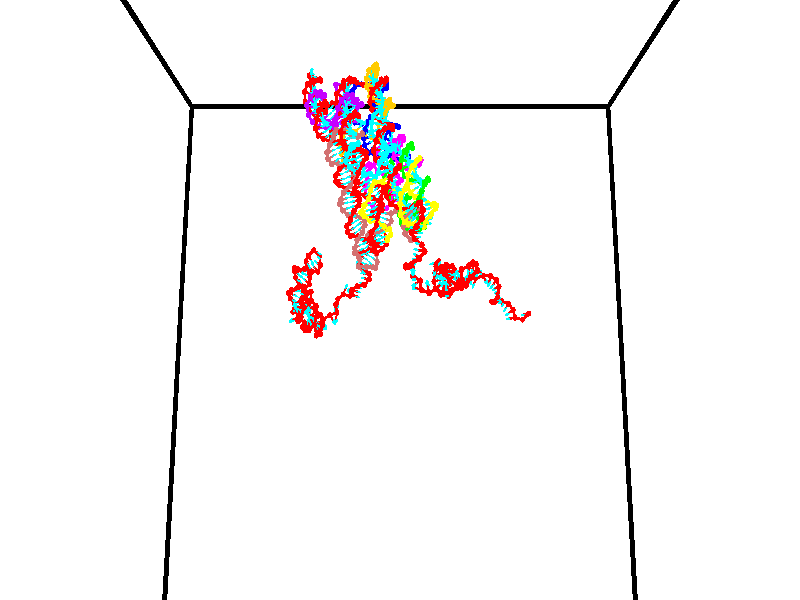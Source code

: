// switches for output
#declare DRAW_BASES = 1; // possible values are 0, 1; only relevant for DNA ribbons
#declare DRAW_BASES_TYPE = 3; // possible values are 1, 2, 3; only relevant for DNA ribbons
#declare DRAW_FOG = 0; // set to 1 to enable fog

#include "colors.inc"

#include "transforms.inc"
background { rgb <1, 1, 1>}

#default {
   normal{
       ripples 0.25
       frequency 0.20
       turbulence 0.2
       lambda 5
   }
	finish {
		phong 0.1
		phong_size 40.
	}
}

// original window dimensions: 1024x640


// camera settings

camera {
	sky <0, 0.179814, -0.983701>
	up <0, 0.179814, -0.983701>
	right 1.6 * <1, 0, 0>
	location <35, 94.9851, 44.8844>
	look_at <35, 29.7336, 32.9568>
	direction <0, -65.2515, -11.9276>
	angle 67.0682
}


# declare cpy_camera_pos = <35, 94.9851, 44.8844>;
# if (DRAW_FOG = 1)
fog {
	fog_type 2
	up vnormalize(cpy_camera_pos)
	color rgbt<1,1,1,0.3>
	distance 1e-5
	fog_alt 3e-3
	fog_offset 56
}
# end


// LIGHTS

# declare lum = 6;
global_settings {
	ambient_light rgb lum * <0.05, 0.05, 0.05>
	max_trace_level 15
}# declare cpy_direct_light_amount = 0.25;
light_source
{	1000 * <-1, -1.16352, -0.803886>,
	rgb lum * cpy_direct_light_amount
	parallel
}

light_source
{	1000 * <1, 1.16352, 0.803886>,
	rgb lum * cpy_direct_light_amount
	parallel
}

// strand 0

// nucleotide -1

// particle -1
sphere {
	<24.164423, 34.731438, 34.897011> 0.250000
	pigment { color rgbt <1,0,0,0> }
	no_shadow
}
cylinder {
	<24.358862, 35.080482, 34.915997>,  <24.475525, 35.289909, 34.927387>, 0.100000
	pigment { color rgbt <1,0,0,0> }
	no_shadow
}
cylinder {
	<24.358862, 35.080482, 34.915997>,  <24.164423, 34.731438, 34.897011>, 0.100000
	pigment { color rgbt <1,0,0,0> }
	no_shadow
}

// particle -1
sphere {
	<24.358862, 35.080482, 34.915997> 0.100000
	pigment { color rgbt <1,0,0,0> }
	no_shadow
}
sphere {
	0, 1
	scale<0.080000,0.200000,0.300000>
	matrix <0.129972, -0.018475, -0.991346,
		-0.864187, 0.488058, -0.122395,
		0.486095, 0.872616, 0.047468,
		24.504690, 35.342266, 34.930237>
	pigment { color rgbt <0,1,1,0> }
	no_shadow
}
cylinder {
	<24.336370, 34.851097, 34.199306>,  <24.164423, 34.731438, 34.897011>, 0.130000
	pigment { color rgbt <1,0,0,0> }
	no_shadow
}

// nucleotide -1

// particle -1
sphere {
	<24.336370, 34.851097, 34.199306> 0.250000
	pigment { color rgbt <1,0,0,0> }
	no_shadow
}
cylinder {
	<24.450087, 35.206772, 34.342709>,  <24.518316, 35.420177, 34.428749>, 0.100000
	pigment { color rgbt <1,0,0,0> }
	no_shadow
}
cylinder {
	<24.450087, 35.206772, 34.342709>,  <24.336370, 34.851097, 34.199306>, 0.100000
	pigment { color rgbt <1,0,0,0> }
	no_shadow
}

// particle -1
sphere {
	<24.450087, 35.206772, 34.342709> 0.100000
	pigment { color rgbt <1,0,0,0> }
	no_shadow
}
sphere {
	0, 1
	scale<0.080000,0.200000,0.300000>
	matrix <0.133004, 0.333744, -0.933233,
		-0.949467, 0.312994, -0.023384,
		0.284292, 0.889185, 0.358509,
		24.535374, 35.473526, 34.450260>
	pigment { color rgbt <0,1,1,0> }
	no_shadow
}
cylinder {
	<23.957819, 35.351360, 33.844883>,  <24.336370, 34.851097, 34.199306>, 0.130000
	pigment { color rgbt <1,0,0,0> }
	no_shadow
}

// nucleotide -1

// particle -1
sphere {
	<23.957819, 35.351360, 33.844883> 0.250000
	pigment { color rgbt <1,0,0,0> }
	no_shadow
}
cylinder {
	<24.239967, 35.590534, 33.997162>,  <24.409256, 35.734039, 34.088528>, 0.100000
	pigment { color rgbt <1,0,0,0> }
	no_shadow
}
cylinder {
	<24.239967, 35.590534, 33.997162>,  <23.957819, 35.351360, 33.844883>, 0.100000
	pigment { color rgbt <1,0,0,0> }
	no_shadow
}

// particle -1
sphere {
	<24.239967, 35.590534, 33.997162> 0.100000
	pigment { color rgbt <1,0,0,0> }
	no_shadow
}
sphere {
	0, 1
	scale<0.080000,0.200000,0.300000>
	matrix <0.144246, 0.404754, -0.902977,
		-0.694007, 0.691847, 0.199252,
		0.705370, 0.597931, 0.380698,
		24.451578, 35.769913, 34.111370>
	pigment { color rgbt <0,1,1,0> }
	no_shadow
}
cylinder {
	<23.898985, 36.011478, 33.505852>,  <23.957819, 35.351360, 33.844883>, 0.130000
	pigment { color rgbt <1,0,0,0> }
	no_shadow
}

// nucleotide -1

// particle -1
sphere {
	<23.898985, 36.011478, 33.505852> 0.250000
	pigment { color rgbt <1,0,0,0> }
	no_shadow
}
cylinder {
	<24.279734, 35.994656, 33.627289>,  <24.508183, 35.984562, 33.700153>, 0.100000
	pigment { color rgbt <1,0,0,0> }
	no_shadow
}
cylinder {
	<24.279734, 35.994656, 33.627289>,  <23.898985, 36.011478, 33.505852>, 0.100000
	pigment { color rgbt <1,0,0,0> }
	no_shadow
}

// particle -1
sphere {
	<24.279734, 35.994656, 33.627289> 0.100000
	pigment { color rgbt <1,0,0,0> }
	no_shadow
}
sphere {
	0, 1
	scale<0.080000,0.200000,0.300000>
	matrix <0.292958, 0.415981, -0.860892,
		-0.090082, 0.908400, 0.408282,
		0.951872, -0.042058, 0.303596,
		24.565296, 35.982037, 33.718369>
	pigment { color rgbt <0,1,1,0> }
	no_shadow
}
cylinder {
	<24.332809, 36.710167, 33.415653>,  <23.898985, 36.011478, 33.505852>, 0.130000
	pigment { color rgbt <1,0,0,0> }
	no_shadow
}

// nucleotide -1

// particle -1
sphere {
	<24.332809, 36.710167, 33.415653> 0.250000
	pigment { color rgbt <1,0,0,0> }
	no_shadow
}
cylinder {
	<24.564787, 36.384834, 33.397114>,  <24.703974, 36.189632, 33.385990>, 0.100000
	pigment { color rgbt <1,0,0,0> }
	no_shadow
}
cylinder {
	<24.564787, 36.384834, 33.397114>,  <24.332809, 36.710167, 33.415653>, 0.100000
	pigment { color rgbt <1,0,0,0> }
	no_shadow
}

// particle -1
sphere {
	<24.564787, 36.384834, 33.397114> 0.100000
	pigment { color rgbt <1,0,0,0> }
	no_shadow
}
sphere {
	0, 1
	scale<0.080000,0.200000,0.300000>
	matrix <0.370784, 0.314189, -0.873959,
		0.725384, 0.489664, 0.483784,
		0.579946, -0.813335, -0.046348,
		24.738771, 36.140835, 33.383209>
	pigment { color rgbt <0,1,1,0> }
	no_shadow
}
cylinder {
	<24.968777, 36.913475, 33.215347>,  <24.332809, 36.710167, 33.415653>, 0.130000
	pigment { color rgbt <1,0,0,0> }
	no_shadow
}

// nucleotide -1

// particle -1
sphere {
	<24.968777, 36.913475, 33.215347> 0.250000
	pigment { color rgbt <1,0,0,0> }
	no_shadow
}
cylinder {
	<24.932299, 36.529354, 33.109890>,  <24.910412, 36.298882, 33.046616>, 0.100000
	pigment { color rgbt <1,0,0,0> }
	no_shadow
}
cylinder {
	<24.932299, 36.529354, 33.109890>,  <24.968777, 36.913475, 33.215347>, 0.100000
	pigment { color rgbt <1,0,0,0> }
	no_shadow
}

// particle -1
sphere {
	<24.932299, 36.529354, 33.109890> 0.100000
	pigment { color rgbt <1,0,0,0> }
	no_shadow
}
sphere {
	0, 1
	scale<0.080000,0.200000,0.300000>
	matrix <0.461366, 0.193878, -0.865767,
		0.882511, -0.200592, 0.425368,
		-0.091197, -0.960299, -0.263645,
		24.904940, 36.241264, 33.030796>
	pigment { color rgbt <0,1,1,0> }
	no_shadow
}
cylinder {
	<25.627731, 36.626030, 33.164566>,  <24.968777, 36.913475, 33.215347>, 0.130000
	pigment { color rgbt <1,0,0,0> }
	no_shadow
}

// nucleotide -1

// particle -1
sphere {
	<25.627731, 36.626030, 33.164566> 0.250000
	pigment { color rgbt <1,0,0,0> }
	no_shadow
}
cylinder {
	<25.388018, 36.428661, 32.912407>,  <25.244190, 36.310242, 32.761112>, 0.100000
	pigment { color rgbt <1,0,0,0> }
	no_shadow
}
cylinder {
	<25.388018, 36.428661, 32.912407>,  <25.627731, 36.626030, 33.164566>, 0.100000
	pigment { color rgbt <1,0,0,0> }
	no_shadow
}

// particle -1
sphere {
	<25.388018, 36.428661, 32.912407> 0.100000
	pigment { color rgbt <1,0,0,0> }
	no_shadow
}
sphere {
	0, 1
	scale<0.080000,0.200000,0.300000>
	matrix <0.680717, 0.100325, -0.725644,
		0.421291, -0.863986, 0.275755,
		-0.599282, -0.493419, -0.630396,
		25.208233, 36.280636, 32.723289>
	pigment { color rgbt <0,1,1,0> }
	no_shadow
}
cylinder {
	<25.938242, 35.987911, 32.791470>,  <25.627731, 36.626030, 33.164566>, 0.130000
	pigment { color rgbt <1,0,0,0> }
	no_shadow
}

// nucleotide -1

// particle -1
sphere {
	<25.938242, 35.987911, 32.791470> 0.250000
	pigment { color rgbt <1,0,0,0> }
	no_shadow
}
cylinder {
	<25.649267, 36.140923, 32.561077>,  <25.475882, 36.232731, 32.422844>, 0.100000
	pigment { color rgbt <1,0,0,0> }
	no_shadow
}
cylinder {
	<25.649267, 36.140923, 32.561077>,  <25.938242, 35.987911, 32.791470>, 0.100000
	pigment { color rgbt <1,0,0,0> }
	no_shadow
}

// particle -1
sphere {
	<25.649267, 36.140923, 32.561077> 0.100000
	pigment { color rgbt <1,0,0,0> }
	no_shadow
}
sphere {
	0, 1
	scale<0.080000,0.200000,0.300000>
	matrix <0.672652, 0.195982, -0.713533,
		-0.160069, -0.902917, -0.398897,
		-0.722438, 0.382533, -0.575979,
		25.432535, 36.255684, 32.388283>
	pigment { color rgbt <0,1,1,0> }
	no_shadow
}
cylinder {
	<25.948448, 35.648655, 32.098923>,  <25.938242, 35.987911, 32.791470>, 0.130000
	pigment { color rgbt <1,0,0,0> }
	no_shadow
}

// nucleotide -1

// particle -1
sphere {
	<25.948448, 35.648655, 32.098923> 0.250000
	pigment { color rgbt <1,0,0,0> }
	no_shadow
}
cylinder {
	<25.736147, 35.980732, 32.030708>,  <25.608767, 36.179977, 31.989779>, 0.100000
	pigment { color rgbt <1,0,0,0> }
	no_shadow
}
cylinder {
	<25.736147, 35.980732, 32.030708>,  <25.948448, 35.648655, 32.098923>, 0.100000
	pigment { color rgbt <1,0,0,0> }
	no_shadow
}

// particle -1
sphere {
	<25.736147, 35.980732, 32.030708> 0.100000
	pigment { color rgbt <1,0,0,0> }
	no_shadow
}
sphere {
	0, 1
	scale<0.080000,0.200000,0.300000>
	matrix <0.606158, 0.231200, -0.760999,
		-0.592347, -0.507274, -0.625938,
		-0.530752, 0.830192, -0.170537,
		25.576921, 36.229790, 31.979548>
	pigment { color rgbt <0,1,1,0> }
	no_shadow
}
cylinder {
	<25.631140, 35.623741, 31.408661>,  <25.948448, 35.648655, 32.098923>, 0.130000
	pigment { color rgbt <1,0,0,0> }
	no_shadow
}

// nucleotide -1

// particle -1
sphere {
	<25.631140, 35.623741, 31.408661> 0.250000
	pigment { color rgbt <1,0,0,0> }
	no_shadow
}
cylinder {
	<25.691931, 35.997890, 31.536400>,  <25.728405, 36.222378, 31.613043>, 0.100000
	pigment { color rgbt <1,0,0,0> }
	no_shadow
}
cylinder {
	<25.691931, 35.997890, 31.536400>,  <25.631140, 35.623741, 31.408661>, 0.100000
	pigment { color rgbt <1,0,0,0> }
	no_shadow
}

// particle -1
sphere {
	<25.691931, 35.997890, 31.536400> 0.100000
	pigment { color rgbt <1,0,0,0> }
	no_shadow
}
sphere {
	0, 1
	scale<0.080000,0.200000,0.300000>
	matrix <0.656319, 0.146079, -0.740207,
		-0.739019, 0.322088, -0.591701,
		0.151977, 0.935372, 0.319348,
		25.737524, 36.278503, 31.632204>
	pigment { color rgbt <0,1,1,0> }
	no_shadow
}
cylinder {
	<25.583780, 36.060833, 30.822142>,  <25.631140, 35.623741, 31.408661>, 0.130000
	pigment { color rgbt <1,0,0,0> }
	no_shadow
}

// nucleotide -1

// particle -1
sphere {
	<25.583780, 36.060833, 30.822142> 0.250000
	pigment { color rgbt <1,0,0,0> }
	no_shadow
}
cylinder {
	<25.779524, 36.296028, 31.079762>,  <25.896969, 36.437145, 31.234333>, 0.100000
	pigment { color rgbt <1,0,0,0> }
	no_shadow
}
cylinder {
	<25.779524, 36.296028, 31.079762>,  <25.583780, 36.060833, 30.822142>, 0.100000
	pigment { color rgbt <1,0,0,0> }
	no_shadow
}

// particle -1
sphere {
	<25.779524, 36.296028, 31.079762> 0.100000
	pigment { color rgbt <1,0,0,0> }
	no_shadow
}
sphere {
	0, 1
	scale<0.080000,0.200000,0.300000>
	matrix <0.673467, 0.214396, -0.707444,
		-0.554051, 0.779938, -0.291074,
		0.489357, 0.587988, 0.644049,
		25.926331, 36.472424, 31.272976>
	pigment { color rgbt <0,1,1,0> }
	no_shadow
}
cylinder {
	<25.866926, 36.643475, 30.487198>,  <25.583780, 36.060833, 30.822142>, 0.130000
	pigment { color rgbt <1,0,0,0> }
	no_shadow
}

// nucleotide -1

// particle -1
sphere {
	<25.866926, 36.643475, 30.487198> 0.250000
	pigment { color rgbt <1,0,0,0> }
	no_shadow
}
cylinder {
	<26.110163, 36.620800, 30.803934>,  <26.256105, 36.607197, 30.993975>, 0.100000
	pigment { color rgbt <1,0,0,0> }
	no_shadow
}
cylinder {
	<26.110163, 36.620800, 30.803934>,  <25.866926, 36.643475, 30.487198>, 0.100000
	pigment { color rgbt <1,0,0,0> }
	no_shadow
}

// particle -1
sphere {
	<26.110163, 36.620800, 30.803934> 0.100000
	pigment { color rgbt <1,0,0,0> }
	no_shadow
}
sphere {
	0, 1
	scale<0.080000,0.200000,0.300000>
	matrix <0.760453, 0.327921, -0.560517,
		-0.227889, 0.943003, 0.242511,
		0.608094, -0.056683, 0.791839,
		26.292591, 36.603794, 31.041487>
	pigment { color rgbt <0,1,1,0> }
	no_shadow
}
cylinder {
	<26.473696, 36.929890, 30.105896>,  <25.866926, 36.643475, 30.487198>, 0.130000
	pigment { color rgbt <1,0,0,0> }
	no_shadow
}

// nucleotide -1

// particle -1
sphere {
	<26.473696, 36.929890, 30.105896> 0.250000
	pigment { color rgbt <1,0,0,0> }
	no_shadow
}
cylinder {
	<26.792345, 37.080894, 30.294735>,  <26.983534, 37.171497, 30.408037>, 0.100000
	pigment { color rgbt <1,0,0,0> }
	no_shadow
}
cylinder {
	<26.792345, 37.080894, 30.294735>,  <26.473696, 36.929890, 30.105896>, 0.100000
	pigment { color rgbt <1,0,0,0> }
	no_shadow
}

// particle -1
sphere {
	<26.792345, 37.080894, 30.294735> 0.100000
	pigment { color rgbt <1,0,0,0> }
	no_shadow
}
sphere {
	0, 1
	scale<0.080000,0.200000,0.300000>
	matrix <-0.457301, -0.134363, 0.879103,
		0.395306, -0.916204, 0.065601,
		0.796623, 0.377514, 0.472095,
		27.031332, 37.194149, 30.436363>
	pigment { color rgbt <0,1,1,0> }
	no_shadow
}
cylinder {
	<26.971212, 36.462444, 30.463093>,  <26.473696, 36.929890, 30.105896>, 0.130000
	pigment { color rgbt <1,0,0,0> }
	no_shadow
}

// nucleotide -1

// particle -1
sphere {
	<26.971212, 36.462444, 30.463093> 0.250000
	pigment { color rgbt <1,0,0,0> }
	no_shadow
}
cylinder {
	<26.986446, 36.817638, 30.646412>,  <26.995586, 37.030754, 30.756403>, 0.100000
	pigment { color rgbt <1,0,0,0> }
	no_shadow
}
cylinder {
	<26.986446, 36.817638, 30.646412>,  <26.971212, 36.462444, 30.463093>, 0.100000
	pigment { color rgbt <1,0,0,0> }
	no_shadow
}

// particle -1
sphere {
	<26.986446, 36.817638, 30.646412> 0.100000
	pigment { color rgbt <1,0,0,0> }
	no_shadow
}
sphere {
	0, 1
	scale<0.080000,0.200000,0.300000>
	matrix <-0.587860, -0.350965, 0.728865,
		0.808066, -0.297174, 0.508642,
		0.038084, 0.887981, 0.458300,
		26.997871, 37.084034, 30.783901>
	pigment { color rgbt <0,1,1,0> }
	no_shadow
}
cylinder {
	<27.073240, 36.353722, 31.230635>,  <26.971212, 36.462444, 30.463093>, 0.130000
	pigment { color rgbt <1,0,0,0> }
	no_shadow
}

// nucleotide -1

// particle -1
sphere {
	<27.073240, 36.353722, 31.230635> 0.250000
	pigment { color rgbt <1,0,0,0> }
	no_shadow
}
cylinder {
	<26.856012, 36.679825, 31.150209>,  <26.725676, 36.875488, 31.101954>, 0.100000
	pigment { color rgbt <1,0,0,0> }
	no_shadow
}
cylinder {
	<26.856012, 36.679825, 31.150209>,  <27.073240, 36.353722, 31.230635>, 0.100000
	pigment { color rgbt <1,0,0,0> }
	no_shadow
}

// particle -1
sphere {
	<26.856012, 36.679825, 31.150209> 0.100000
	pigment { color rgbt <1,0,0,0> }
	no_shadow
}
sphere {
	0, 1
	scale<0.080000,0.200000,0.300000>
	matrix <-0.682172, -0.288740, 0.671768,
		0.489609, 0.501977, 0.712953,
		-0.543070, 0.815260, -0.201065,
		26.693092, 36.924404, 31.089890>
	pigment { color rgbt <0,1,1,0> }
	no_shadow
}
cylinder {
	<26.887665, 36.802643, 31.893404>,  <27.073240, 36.353722, 31.230635>, 0.130000
	pigment { color rgbt <1,0,0,0> }
	no_shadow
}

// nucleotide -1

// particle -1
sphere {
	<26.887665, 36.802643, 31.893404> 0.250000
	pigment { color rgbt <1,0,0,0> }
	no_shadow
}
cylinder {
	<26.619331, 36.840847, 31.599232>,  <26.458332, 36.863770, 31.422728>, 0.100000
	pigment { color rgbt <1,0,0,0> }
	no_shadow
}
cylinder {
	<26.619331, 36.840847, 31.599232>,  <26.887665, 36.802643, 31.893404>, 0.100000
	pigment { color rgbt <1,0,0,0> }
	no_shadow
}

// particle -1
sphere {
	<26.619331, 36.840847, 31.599232> 0.100000
	pigment { color rgbt <1,0,0,0> }
	no_shadow
}
sphere {
	0, 1
	scale<0.080000,0.200000,0.300000>
	matrix <-0.732315, -0.241806, 0.636588,
		-0.117034, 0.965613, 0.232152,
		-0.670833, 0.095506, -0.735433,
		26.418081, 36.869499, 31.378601>
	pigment { color rgbt <0,1,1,0> }
	no_shadow
}
cylinder {
	<26.411165, 37.388763, 32.009773>,  <26.887665, 36.802643, 31.893404>, 0.130000
	pigment { color rgbt <1,0,0,0> }
	no_shadow
}

// nucleotide -1

// particle -1
sphere {
	<26.411165, 37.388763, 32.009773> 0.250000
	pigment { color rgbt <1,0,0,0> }
	no_shadow
}
cylinder {
	<26.260099, 37.089497, 31.791557>,  <26.169460, 36.909935, 31.660627>, 0.100000
	pigment { color rgbt <1,0,0,0> }
	no_shadow
}
cylinder {
	<26.260099, 37.089497, 31.791557>,  <26.411165, 37.388763, 32.009773>, 0.100000
	pigment { color rgbt <1,0,0,0> }
	no_shadow
}

// particle -1
sphere {
	<26.260099, 37.089497, 31.791557> 0.100000
	pigment { color rgbt <1,0,0,0> }
	no_shadow
}
sphere {
	0, 1
	scale<0.080000,0.200000,0.300000>
	matrix <-0.769433, -0.074187, 0.634404,
		-0.515112, 0.659350, -0.547646,
		-0.377667, -0.748167, -0.545541,
		26.146799, 36.865047, 31.627895>
	pigment { color rgbt <0,1,1,0> }
	no_shadow
}
cylinder {
	<25.717022, 37.588783, 31.840736>,  <26.411165, 37.388763, 32.009773>, 0.130000
	pigment { color rgbt <1,0,0,0> }
	no_shadow
}

// nucleotide -1

// particle -1
sphere {
	<25.717022, 37.588783, 31.840736> 0.250000
	pigment { color rgbt <1,0,0,0> }
	no_shadow
}
cylinder {
	<25.731293, 37.190514, 31.806427>,  <25.739855, 36.951553, 31.785841>, 0.100000
	pigment { color rgbt <1,0,0,0> }
	no_shadow
}
cylinder {
	<25.731293, 37.190514, 31.806427>,  <25.717022, 37.588783, 31.840736>, 0.100000
	pigment { color rgbt <1,0,0,0> }
	no_shadow
}

// particle -1
sphere {
	<25.731293, 37.190514, 31.806427> 0.100000
	pigment { color rgbt <1,0,0,0> }
	no_shadow
}
sphere {
	0, 1
	scale<0.080000,0.200000,0.300000>
	matrix <-0.843573, -0.076023, 0.531606,
		-0.535828, 0.053389, -0.842637,
		0.035678, -0.995675, -0.085773,
		25.741997, 36.891811, 31.780695>
	pigment { color rgbt <0,1,1,0> }
	no_shadow
}
cylinder {
	<25.035936, 37.372993, 31.815521>,  <25.717022, 37.588783, 31.840736>, 0.130000
	pigment { color rgbt <1,0,0,0> }
	no_shadow
}

// nucleotide -1

// particle -1
sphere {
	<25.035936, 37.372993, 31.815521> 0.250000
	pigment { color rgbt <1,0,0,0> }
	no_shadow
}
cylinder {
	<25.201797, 37.016926, 31.891056>,  <25.301315, 36.803284, 31.936377>, 0.100000
	pigment { color rgbt <1,0,0,0> }
	no_shadow
}
cylinder {
	<25.201797, 37.016926, 31.891056>,  <25.035936, 37.372993, 31.815521>, 0.100000
	pigment { color rgbt <1,0,0,0> }
	no_shadow
}

// particle -1
sphere {
	<25.201797, 37.016926, 31.891056> 0.100000
	pigment { color rgbt <1,0,0,0> }
	no_shadow
}
sphere {
	0, 1
	scale<0.080000,0.200000,0.300000>
	matrix <-0.802612, -0.259981, 0.536865,
		-0.428808, -0.374175, -0.822263,
		0.414654, -0.890170, 0.188835,
		25.326193, 36.749874, 31.947706>
	pigment { color rgbt <0,1,1,0> }
	no_shadow
}
cylinder {
	<24.579563, 36.755676, 31.569908>,  <25.035936, 37.372993, 31.815521>, 0.130000
	pigment { color rgbt <1,0,0,0> }
	no_shadow
}

// nucleotide -1

// particle -1
sphere {
	<24.579563, 36.755676, 31.569908> 0.250000
	pigment { color rgbt <1,0,0,0> }
	no_shadow
}
cylinder {
	<24.812824, 36.611164, 31.860950>,  <24.952780, 36.524456, 32.035576>, 0.100000
	pigment { color rgbt <1,0,0,0> }
	no_shadow
}
cylinder {
	<24.812824, 36.611164, 31.860950>,  <24.579563, 36.755676, 31.569908>, 0.100000
	pigment { color rgbt <1,0,0,0> }
	no_shadow
}

// particle -1
sphere {
	<24.812824, 36.611164, 31.860950> 0.100000
	pigment { color rgbt <1,0,0,0> }
	no_shadow
}
sphere {
	0, 1
	scale<0.080000,0.200000,0.300000>
	matrix <-0.809089, -0.338643, 0.480308,
		0.072872, -0.868790, -0.489789,
		0.583151, -0.361282, 0.727606,
		24.987770, 36.502781, 32.079231>
	pigment { color rgbt <0,1,1,0> }
	no_shadow
}
cylinder {
	<24.479570, 36.054367, 31.707695>,  <24.579563, 36.755676, 31.569908>, 0.130000
	pigment { color rgbt <1,0,0,0> }
	no_shadow
}

// nucleotide -1

// particle -1
sphere {
	<24.479570, 36.054367, 31.707695> 0.250000
	pigment { color rgbt <1,0,0,0> }
	no_shadow
}
cylinder {
	<24.815369, 36.035320, 31.924206>,  <25.016848, 36.023891, 32.054111>, 0.100000
	pigment { color rgbt <1,0,0,0> }
	no_shadow
}
cylinder {
	<24.815369, 36.035320, 31.924206>,  <24.479570, 36.054367, 31.707695>, 0.100000
	pigment { color rgbt <1,0,0,0> }
	no_shadow
}

// particle -1
sphere {
	<24.815369, 36.035320, 31.924206> 0.100000
	pigment { color rgbt <1,0,0,0> }
	no_shadow
}
sphere {
	0, 1
	scale<0.080000,0.200000,0.300000>
	matrix <-0.514130, -0.391976, 0.762906,
		0.175841, -0.918742, -0.353543,
		0.839494, -0.047617, 0.541279,
		25.067217, 36.021034, 32.086590>
	pigment { color rgbt <0,1,1,0> }
	no_shadow
}
cylinder {
	<24.451181, 35.415901, 32.083000>,  <24.479570, 36.054367, 31.707695>, 0.130000
	pigment { color rgbt <1,0,0,0> }
	no_shadow
}

// nucleotide -1

// particle -1
sphere {
	<24.451181, 35.415901, 32.083000> 0.250000
	pigment { color rgbt <1,0,0,0> }
	no_shadow
}
cylinder {
	<24.710564, 35.647114, 32.281147>,  <24.866194, 35.785843, 32.400036>, 0.100000
	pigment { color rgbt <1,0,0,0> }
	no_shadow
}
cylinder {
	<24.710564, 35.647114, 32.281147>,  <24.451181, 35.415901, 32.083000>, 0.100000
	pigment { color rgbt <1,0,0,0> }
	no_shadow
}

// particle -1
sphere {
	<24.710564, 35.647114, 32.281147> 0.100000
	pigment { color rgbt <1,0,0,0> }
	no_shadow
}
sphere {
	0, 1
	scale<0.080000,0.200000,0.300000>
	matrix <-0.292832, -0.411246, 0.863207,
		0.702678, -0.704809, -0.097408,
		0.648455, 0.578032, 0.495364,
		24.905100, 35.820522, 32.429756>
	pigment { color rgbt <0,1,1,0> }
	no_shadow
}
cylinder {
	<24.783760, 35.044769, 32.624447>,  <24.451181, 35.415901, 32.083000>, 0.130000
	pigment { color rgbt <1,0,0,0> }
	no_shadow
}

// nucleotide -1

// particle -1
sphere {
	<24.783760, 35.044769, 32.624447> 0.250000
	pigment { color rgbt <1,0,0,0> }
	no_shadow
}
cylinder {
	<24.828852, 35.421108, 32.752258>,  <24.855906, 35.646912, 32.828945>, 0.100000
	pigment { color rgbt <1,0,0,0> }
	no_shadow
}
cylinder {
	<24.828852, 35.421108, 32.752258>,  <24.783760, 35.044769, 32.624447>, 0.100000
	pigment { color rgbt <1,0,0,0> }
	no_shadow
}

// particle -1
sphere {
	<24.828852, 35.421108, 32.752258> 0.100000
	pigment { color rgbt <1,0,0,0> }
	no_shadow
}
sphere {
	0, 1
	scale<0.080000,0.200000,0.300000>
	matrix <-0.349167, -0.263564, 0.899231,
		0.930255, -0.212938, 0.298801,
		0.112728, 0.940846, 0.319533,
		24.862671, 35.703362, 32.848118>
	pigment { color rgbt <0,1,1,0> }
	no_shadow
}
cylinder {
	<25.215248, 34.988804, 33.142044>,  <24.783760, 35.044769, 32.624447>, 0.130000
	pigment { color rgbt <1,0,0,0> }
	no_shadow
}

// nucleotide -1

// particle -1
sphere {
	<25.215248, 34.988804, 33.142044> 0.250000
	pigment { color rgbt <1,0,0,0> }
	no_shadow
}
cylinder {
	<24.995319, 35.317131, 33.203953>,  <24.863361, 35.514126, 33.241096>, 0.100000
	pigment { color rgbt <1,0,0,0> }
	no_shadow
}
cylinder {
	<24.995319, 35.317131, 33.203953>,  <25.215248, 34.988804, 33.142044>, 0.100000
	pigment { color rgbt <1,0,0,0> }
	no_shadow
}

// particle -1
sphere {
	<24.995319, 35.317131, 33.203953> 0.100000
	pigment { color rgbt <1,0,0,0> }
	no_shadow
}
sphere {
	0, 1
	scale<0.080000,0.200000,0.300000>
	matrix <-0.193254, -0.305267, 0.932451,
		0.812619, 0.482773, 0.326469,
		-0.549822, 0.820818, 0.154768,
		24.830374, 35.563377, 33.250381>
	pigment { color rgbt <0,1,1,0> }
	no_shadow
}
cylinder {
	<26.018867, 35.134617, 33.236145>,  <25.215248, 34.988804, 33.142044>, 0.130000
	pigment { color rgbt <1,0,0,0> }
	no_shadow
}

// nucleotide -1

// particle -1
sphere {
	<26.018867, 35.134617, 33.236145> 0.250000
	pigment { color rgbt <1,0,0,0> }
	no_shadow
}
cylinder {
	<25.964409, 34.972214, 33.597614>,  <25.931734, 34.874771, 33.814495>, 0.100000
	pigment { color rgbt <1,0,0,0> }
	no_shadow
}
cylinder {
	<25.964409, 34.972214, 33.597614>,  <26.018867, 35.134617, 33.236145>, 0.100000
	pigment { color rgbt <1,0,0,0> }
	no_shadow
}

// particle -1
sphere {
	<25.964409, 34.972214, 33.597614> 0.100000
	pigment { color rgbt <1,0,0,0> }
	no_shadow
}
sphere {
	0, 1
	scale<0.080000,0.200000,0.300000>
	matrix <0.268826, -0.893079, -0.360753,
		0.953518, 0.193814, 0.230737,
		-0.136148, -0.406012, 0.903669,
		25.923565, 34.850410, 33.868713>
	pigment { color rgbt <0,1,1,0> }
	no_shadow
}
cylinder {
	<25.557285, 35.459419, 33.685684>,  <26.018867, 35.134617, 33.236145>, 0.130000
	pigment { color rgbt <1,0,0,0> }
	no_shadow
}

// nucleotide -1

// particle -1
sphere {
	<25.557285, 35.459419, 33.685684> 0.250000
	pigment { color rgbt <1,0,0,0> }
	no_shadow
}
cylinder {
	<25.416374, 35.832211, 33.651478>,  <25.331827, 36.055885, 33.630955>, 0.100000
	pigment { color rgbt <1,0,0,0> }
	no_shadow
}
cylinder {
	<25.416374, 35.832211, 33.651478>,  <25.557285, 35.459419, 33.685684>, 0.100000
	pigment { color rgbt <1,0,0,0> }
	no_shadow
}

// particle -1
sphere {
	<25.416374, 35.832211, 33.651478> 0.100000
	pigment { color rgbt <1,0,0,0> }
	no_shadow
}
sphere {
	0, 1
	scale<0.080000,0.200000,0.300000>
	matrix <-0.357265, -0.049465, 0.932692,
		0.865021, 0.359117, 0.350390,
		-0.352278, 0.931981, -0.085511,
		25.310692, 36.111805, 33.625824>
	pigment { color rgbt <0,1,1,0> }
	no_shadow
}
cylinder {
	<25.790960, 35.976521, 34.172832>,  <25.557285, 35.459419, 33.685684>, 0.130000
	pigment { color rgbt <1,0,0,0> }
	no_shadow
}

// nucleotide -1

// particle -1
sphere {
	<25.790960, 35.976521, 34.172832> 0.250000
	pigment { color rgbt <1,0,0,0> }
	no_shadow
}
cylinder {
	<25.410137, 36.024780, 34.060383>,  <25.181644, 36.053738, 33.992912>, 0.100000
	pigment { color rgbt <1,0,0,0> }
	no_shadow
}
cylinder {
	<25.410137, 36.024780, 34.060383>,  <25.790960, 35.976521, 34.172832>, 0.100000
	pigment { color rgbt <1,0,0,0> }
	no_shadow
}

// particle -1
sphere {
	<25.410137, 36.024780, 34.060383> 0.100000
	pigment { color rgbt <1,0,0,0> }
	no_shadow
}
sphere {
	0, 1
	scale<0.080000,0.200000,0.300000>
	matrix <-0.303630, -0.260349, 0.916530,
		0.037390, 0.957947, 0.284500,
		-0.952056, 0.120652, -0.281127,
		25.124521, 36.060974, 33.976044>
	pigment { color rgbt <0,1,1,0> }
	no_shadow
}
cylinder {
	<25.449413, 36.448215, 34.596352>,  <25.790960, 35.976521, 34.172832>, 0.130000
	pigment { color rgbt <1,0,0,0> }
	no_shadow
}

// nucleotide -1

// particle -1
sphere {
	<25.449413, 36.448215, 34.596352> 0.250000
	pigment { color rgbt <1,0,0,0> }
	no_shadow
}
cylinder {
	<25.134665, 36.249722, 34.449612>,  <24.945814, 36.130627, 34.361568>, 0.100000
	pigment { color rgbt <1,0,0,0> }
	no_shadow
}
cylinder {
	<25.134665, 36.249722, 34.449612>,  <25.449413, 36.448215, 34.596352>, 0.100000
	pigment { color rgbt <1,0,0,0> }
	no_shadow
}

// particle -1
sphere {
	<25.134665, 36.249722, 34.449612> 0.100000
	pigment { color rgbt <1,0,0,0> }
	no_shadow
}
sphere {
	0, 1
	scale<0.080000,0.200000,0.300000>
	matrix <-0.273407, -0.252609, 0.928136,
		-0.553244, 0.830626, 0.063097,
		-0.786873, -0.496235, -0.366854,
		24.898603, 36.100849, 34.339554>
	pigment { color rgbt <0,1,1,0> }
	no_shadow
}
cylinder {
	<24.907562, 36.629505, 35.032234>,  <25.449413, 36.448215, 34.596352>, 0.130000
	pigment { color rgbt <1,0,0,0> }
	no_shadow
}

// nucleotide -1

// particle -1
sphere {
	<24.907562, 36.629505, 35.032234> 0.250000
	pigment { color rgbt <1,0,0,0> }
	no_shadow
}
cylinder {
	<24.803642, 36.288136, 34.851494>,  <24.741291, 36.083313, 34.743050>, 0.100000
	pigment { color rgbt <1,0,0,0> }
	no_shadow
}
cylinder {
	<24.803642, 36.288136, 34.851494>,  <24.907562, 36.629505, 35.032234>, 0.100000
	pigment { color rgbt <1,0,0,0> }
	no_shadow
}

// particle -1
sphere {
	<24.803642, 36.288136, 34.851494> 0.100000
	pigment { color rgbt <1,0,0,0> }
	no_shadow
}
sphere {
	0, 1
	scale<0.080000,0.200000,0.300000>
	matrix <-0.296239, -0.374917, 0.878453,
		-0.919101, 0.362076, -0.155415,
		-0.259800, -0.853427, -0.451848,
		24.725702, 36.032108, 34.715939>
	pigment { color rgbt <0,1,1,0> }
	no_shadow
}
cylinder {
	<25.139503, 36.992855, 35.714474>,  <24.907562, 36.629505, 35.032234>, 0.130000
	pigment { color rgbt <1,0,0,0> }
	no_shadow
}

// nucleotide -1

// particle -1
sphere {
	<25.139503, 36.992855, 35.714474> 0.250000
	pigment { color rgbt <1,0,0,0> }
	no_shadow
}
cylinder {
	<24.767889, 37.000175, 35.862286>,  <24.544920, 37.004570, 35.950974>, 0.100000
	pigment { color rgbt <1,0,0,0> }
	no_shadow
}
cylinder {
	<24.767889, 37.000175, 35.862286>,  <25.139503, 36.992855, 35.714474>, 0.100000
	pigment { color rgbt <1,0,0,0> }
	no_shadow
}

// particle -1
sphere {
	<24.767889, 37.000175, 35.862286> 0.100000
	pigment { color rgbt <1,0,0,0> }
	no_shadow
}
sphere {
	0, 1
	scale<0.080000,0.200000,0.300000>
	matrix <-0.119854, 0.930030, -0.347390,
		-0.350034, -0.367028, -0.861839,
		-0.929038, 0.018303, 0.369532,
		24.489178, 37.005665, 35.973145>
	pigment { color rgbt <0,1,1,0> }
	no_shadow
}
cylinder {
	<25.728642, 37.070824, 36.146114>,  <25.139503, 36.992855, 35.714474>, 0.130000
	pigment { color rgbt <1,0,0,0> }
	no_shadow
}

// nucleotide -1

// particle -1
sphere {
	<25.728642, 37.070824, 36.146114> 0.250000
	pigment { color rgbt <1,0,0,0> }
	no_shadow
}
cylinder {
	<26.091318, 37.200947, 36.253510>,  <26.308924, 37.279018, 36.317947>, 0.100000
	pigment { color rgbt <1,0,0,0> }
	no_shadow
}
cylinder {
	<26.091318, 37.200947, 36.253510>,  <25.728642, 37.070824, 36.146114>, 0.100000
	pigment { color rgbt <1,0,0,0> }
	no_shadow
}

// particle -1
sphere {
	<26.091318, 37.200947, 36.253510> 0.100000
	pigment { color rgbt <1,0,0,0> }
	no_shadow
}
sphere {
	0, 1
	scale<0.080000,0.200000,0.300000>
	matrix <-0.299432, 0.944736, -0.133470,
		-0.297065, 0.040623, 0.953993,
		0.906693, 0.325305, 0.268485,
		26.363327, 37.298538, 36.334053>
	pigment { color rgbt <0,1,1,0> }
	no_shadow
}
cylinder {
	<25.661093, 37.670502, 36.606812>,  <25.728642, 37.070824, 36.146114>, 0.130000
	pigment { color rgbt <1,0,0,0> }
	no_shadow
}

// nucleotide -1

// particle -1
sphere {
	<25.661093, 37.670502, 36.606812> 0.250000
	pigment { color rgbt <1,0,0,0> }
	no_shadow
}
cylinder {
	<26.033321, 37.714241, 36.467049>,  <26.256659, 37.740482, 36.383190>, 0.100000
	pigment { color rgbt <1,0,0,0> }
	no_shadow
}
cylinder {
	<26.033321, 37.714241, 36.467049>,  <25.661093, 37.670502, 36.606812>, 0.100000
	pigment { color rgbt <1,0,0,0> }
	no_shadow
}

// particle -1
sphere {
	<26.033321, 37.714241, 36.467049> 0.100000
	pigment { color rgbt <1,0,0,0> }
	no_shadow
}
sphere {
	0, 1
	scale<0.080000,0.200000,0.300000>
	matrix <-0.172817, 0.972535, -0.155914,
		0.322759, 0.205472, 0.923909,
		0.930570, 0.109345, -0.349404,
		26.312492, 37.747044, 36.362228>
	pigment { color rgbt <0,1,1,0> }
	no_shadow
}
cylinder {
	<25.988007, 38.235107, 36.937096>,  <25.661093, 37.670502, 36.606812>, 0.130000
	pigment { color rgbt <1,0,0,0> }
	no_shadow
}

// nucleotide -1

// particle -1
sphere {
	<25.988007, 38.235107, 36.937096> 0.250000
	pigment { color rgbt <1,0,0,0> }
	no_shadow
}
cylinder {
	<26.200050, 38.185219, 36.601612>,  <26.327276, 38.155285, 36.400322>, 0.100000
	pigment { color rgbt <1,0,0,0> }
	no_shadow
}
cylinder {
	<26.200050, 38.185219, 36.601612>,  <25.988007, 38.235107, 36.937096>, 0.100000
	pigment { color rgbt <1,0,0,0> }
	no_shadow
}

// particle -1
sphere {
	<26.200050, 38.185219, 36.601612> 0.100000
	pigment { color rgbt <1,0,0,0> }
	no_shadow
}
sphere {
	0, 1
	scale<0.080000,0.200000,0.300000>
	matrix <-0.047360, 0.983225, -0.176143,
		0.846606, 0.133096, 0.515308,
		0.530108, -0.124719, -0.838708,
		26.359083, 38.147804, 36.349998>
	pigment { color rgbt <0,1,1,0> }
	no_shadow
}
cylinder {
	<26.434727, 38.759018, 36.993023>,  <25.988007, 38.235107, 36.937096>, 0.130000
	pigment { color rgbt <1,0,0,0> }
	no_shadow
}

// nucleotide -1

// particle -1
sphere {
	<26.434727, 38.759018, 36.993023> 0.250000
	pigment { color rgbt <1,0,0,0> }
	no_shadow
}
cylinder {
	<26.405708, 38.668030, 36.604591>,  <26.388298, 38.613438, 36.371532>, 0.100000
	pigment { color rgbt <1,0,0,0> }
	no_shadow
}
cylinder {
	<26.405708, 38.668030, 36.604591>,  <26.434727, 38.759018, 36.993023>, 0.100000
	pigment { color rgbt <1,0,0,0> }
	no_shadow
}

// particle -1
sphere {
	<26.405708, 38.668030, 36.604591> 0.100000
	pigment { color rgbt <1,0,0,0> }
	no_shadow
}
sphere {
	0, 1
	scale<0.080000,0.200000,0.300000>
	matrix <-0.070888, 0.972358, -0.222475,
		0.994843, 0.052698, -0.086664,
		-0.072544, -0.227471, -0.971079,
		26.383945, 38.599789, 36.313267>
	pigment { color rgbt <0,1,1,0> }
	no_shadow
}
cylinder {
	<26.968777, 39.084606, 36.672264>,  <26.434727, 38.759018, 36.993023>, 0.130000
	pigment { color rgbt <1,0,0,0> }
	no_shadow
}

// nucleotide -1

// particle -1
sphere {
	<26.968777, 39.084606, 36.672264> 0.250000
	pigment { color rgbt <1,0,0,0> }
	no_shadow
}
cylinder {
	<26.737148, 39.014164, 36.353851>,  <26.598171, 38.971897, 36.162804>, 0.100000
	pigment { color rgbt <1,0,0,0> }
	no_shadow
}
cylinder {
	<26.737148, 39.014164, 36.353851>,  <26.968777, 39.084606, 36.672264>, 0.100000
	pigment { color rgbt <1,0,0,0> }
	no_shadow
}

// particle -1
sphere {
	<26.737148, 39.014164, 36.353851> 0.100000
	pigment { color rgbt <1,0,0,0> }
	no_shadow
}
sphere {
	0, 1
	scale<0.080000,0.200000,0.300000>
	matrix <0.106828, 0.951582, -0.288234,
		0.808249, -0.251946, -0.532219,
		-0.579070, -0.176109, -0.796030,
		26.563427, 38.961330, 36.115044>
	pigment { color rgbt <0,1,1,0> }
	no_shadow
}
cylinder {
	<27.264797, 39.520439, 36.014328>,  <26.968777, 39.084606, 36.672264>, 0.130000
	pigment { color rgbt <1,0,0,0> }
	no_shadow
}

// nucleotide -1

// particle -1
sphere {
	<27.264797, 39.520439, 36.014328> 0.250000
	pigment { color rgbt <1,0,0,0> }
	no_shadow
}
cylinder {
	<26.875898, 39.438000, 35.970043>,  <26.642559, 39.388535, 35.943470>, 0.100000
	pigment { color rgbt <1,0,0,0> }
	no_shadow
}
cylinder {
	<26.875898, 39.438000, 35.970043>,  <27.264797, 39.520439, 36.014328>, 0.100000
	pigment { color rgbt <1,0,0,0> }
	no_shadow
}

// particle -1
sphere {
	<26.875898, 39.438000, 35.970043> 0.100000
	pigment { color rgbt <1,0,0,0> }
	no_shadow
}
sphere {
	0, 1
	scale<0.080000,0.200000,0.300000>
	matrix <-0.139317, 0.890205, -0.433735,
		0.187953, -0.406273, -0.894213,
		-0.972247, -0.206101, -0.110716,
		26.584225, 39.376171, 35.936829>
	pigment { color rgbt <0,1,1,0> }
	no_shadow
}
cylinder {
	<27.168898, 39.475597, 35.231754>,  <27.264797, 39.520439, 36.014328>, 0.130000
	pigment { color rgbt <1,0,0,0> }
	no_shadow
}

// nucleotide -1

// particle -1
sphere {
	<27.168898, 39.475597, 35.231754> 0.250000
	pigment { color rgbt <1,0,0,0> }
	no_shadow
}
cylinder {
	<26.802059, 39.360668, 35.342304>,  <26.581957, 39.291710, 35.408634>, 0.100000
	pigment { color rgbt <1,0,0,0> }
	no_shadow
}
cylinder {
	<26.802059, 39.360668, 35.342304>,  <27.168898, 39.475597, 35.231754>, 0.100000
	pigment { color rgbt <1,0,0,0> }
	no_shadow
}

// particle -1
sphere {
	<26.802059, 39.360668, 35.342304> 0.100000
	pigment { color rgbt <1,0,0,0> }
	no_shadow
}
sphere {
	0, 1
	scale<0.080000,0.200000,0.300000>
	matrix <-0.319315, 0.944457, -0.077715,
		-0.238691, -0.159522, -0.957904,
		-0.917096, -0.287323, 0.276371,
		26.526930, 39.274471, 35.425217>
	pigment { color rgbt <0,1,1,0> }
	no_shadow
}
cylinder {
	<26.737572, 39.906208, 34.845676>,  <27.168898, 39.475597, 35.231754>, 0.130000
	pigment { color rgbt <1,0,0,0> }
	no_shadow
}

// nucleotide -1

// particle -1
sphere {
	<26.737572, 39.906208, 34.845676> 0.250000
	pigment { color rgbt <1,0,0,0> }
	no_shadow
}
cylinder {
	<26.501862, 39.779915, 35.143150>,  <26.360435, 39.704140, 35.321636>, 0.100000
	pigment { color rgbt <1,0,0,0> }
	no_shadow
}
cylinder {
	<26.501862, 39.779915, 35.143150>,  <26.737572, 39.906208, 34.845676>, 0.100000
	pigment { color rgbt <1,0,0,0> }
	no_shadow
}

// particle -1
sphere {
	<26.501862, 39.779915, 35.143150> 0.100000
	pigment { color rgbt <1,0,0,0> }
	no_shadow
}
sphere {
	0, 1
	scale<0.080000,0.200000,0.300000>
	matrix <-0.258555, 0.945768, 0.196652,
		-0.765443, -0.076402, -0.638952,
		-0.589276, -0.315731, 0.743686,
		26.325079, 39.685196, 35.366257>
	pigment { color rgbt <0,1,1,0> }
	no_shadow
}
cylinder {
	<26.021563, 40.291813, 34.731281>,  <26.737572, 39.906208, 34.845676>, 0.130000
	pigment { color rgbt <1,0,0,0> }
	no_shadow
}

// nucleotide -1

// particle -1
sphere {
	<26.021563, 40.291813, 34.731281> 0.250000
	pigment { color rgbt <1,0,0,0> }
	no_shadow
}
cylinder {
	<26.117186, 40.176338, 35.102119>,  <26.174559, 40.107052, 35.324623>, 0.100000
	pigment { color rgbt <1,0,0,0> }
	no_shadow
}
cylinder {
	<26.117186, 40.176338, 35.102119>,  <26.021563, 40.291813, 34.731281>, 0.100000
	pigment { color rgbt <1,0,0,0> }
	no_shadow
}

// particle -1
sphere {
	<26.117186, 40.176338, 35.102119> 0.100000
	pigment { color rgbt <1,0,0,0> }
	no_shadow
}
sphere {
	0, 1
	scale<0.080000,0.200000,0.300000>
	matrix <-0.245793, 0.905694, 0.345405,
		-0.939381, -0.310446, 0.145554,
		0.239057, -0.288691, 0.927097,
		26.188904, 40.089729, 35.380249>
	pigment { color rgbt <0,1,1,0> }
	no_shadow
}
cylinder {
	<26.099272, 41.021923, 34.963905>,  <26.021563, 40.291813, 34.731281>, 0.130000
	pigment { color rgbt <1,0,0,0> }
	no_shadow
}

// nucleotide -1

// particle -1
sphere {
	<26.099272, 41.021923, 34.963905> 0.250000
	pigment { color rgbt <1,0,0,0> }
	no_shadow
}
cylinder {
	<25.754156, 41.009766, 35.165764>,  <25.547087, 41.002472, 35.286880>, 0.100000
	pigment { color rgbt <1,0,0,0> }
	no_shadow
}
cylinder {
	<25.754156, 41.009766, 35.165764>,  <26.099272, 41.021923, 34.963905>, 0.100000
	pigment { color rgbt <1,0,0,0> }
	no_shadow
}

// particle -1
sphere {
	<25.754156, 41.009766, 35.165764> 0.100000
	pigment { color rgbt <1,0,0,0> }
	no_shadow
}
sphere {
	0, 1
	scale<0.080000,0.200000,0.300000>
	matrix <0.280576, -0.859149, 0.427949,
		0.420557, 0.510822, 0.749795,
		-0.862791, -0.030397, 0.504645,
		25.495319, 41.000645, 35.317158>
	pigment { color rgbt <0,1,1,0> }
	no_shadow
}
cylinder {
	<26.245489, 40.800426, 35.559383>,  <26.099272, 41.021923, 34.963905>, 0.130000
	pigment { color rgbt <1,0,0,0> }
	no_shadow
}

// nucleotide -1

// particle -1
sphere {
	<26.245489, 40.800426, 35.559383> 0.250000
	pigment { color rgbt <1,0,0,0> }
	no_shadow
}
cylinder {
	<25.855883, 40.711868, 35.540310>,  <25.622118, 40.658733, 35.528866>, 0.100000
	pigment { color rgbt <1,0,0,0> }
	no_shadow
}
cylinder {
	<25.855883, 40.711868, 35.540310>,  <26.245489, 40.800426, 35.559383>, 0.100000
	pigment { color rgbt <1,0,0,0> }
	no_shadow
}

// particle -1
sphere {
	<25.855883, 40.711868, 35.540310> 0.100000
	pigment { color rgbt <1,0,0,0> }
	no_shadow
}
sphere {
	0, 1
	scale<0.080000,0.200000,0.300000>
	matrix <0.173954, -0.866185, 0.468470,
		-0.145019, 0.448004, 0.882192,
		-0.974017, -0.221398, -0.047681,
		25.563677, 40.645451, 35.526005>
	pigment { color rgbt <0,1,1,0> }
	no_shadow
}
cylinder {
	<25.963608, 40.590885, 36.269627>,  <26.245489, 40.800426, 35.559383>, 0.130000
	pigment { color rgbt <1,0,0,0> }
	no_shadow
}

// nucleotide -1

// particle -1
sphere {
	<25.963608, 40.590885, 36.269627> 0.250000
	pigment { color rgbt <1,0,0,0> }
	no_shadow
}
cylinder {
	<25.788527, 40.439346, 35.943462>,  <25.683477, 40.348423, 35.747765>, 0.100000
	pigment { color rgbt <1,0,0,0> }
	no_shadow
}
cylinder {
	<25.788527, 40.439346, 35.943462>,  <25.963608, 40.590885, 36.269627>, 0.100000
	pigment { color rgbt <1,0,0,0> }
	no_shadow
}

// particle -1
sphere {
	<25.788527, 40.439346, 35.943462> 0.100000
	pigment { color rgbt <1,0,0,0> }
	no_shadow
}
sphere {
	0, 1
	scale<0.080000,0.200000,0.300000>
	matrix <0.307280, -0.915320, 0.260325,
		-0.844983, -0.136614, 0.517049,
		-0.437701, -0.378849, -0.815408,
		25.657217, 40.325691, 35.698841>
	pigment { color rgbt <0,1,1,0> }
	no_shadow
}
cylinder {
	<25.616726, 39.926418, 36.466358>,  <25.963608, 40.590885, 36.269627>, 0.130000
	pigment { color rgbt <1,0,0,0> }
	no_shadow
}

// nucleotide -1

// particle -1
sphere {
	<25.616726, 39.926418, 36.466358> 0.250000
	pigment { color rgbt <1,0,0,0> }
	no_shadow
}
cylinder {
	<25.718327, 39.921661, 36.079506>,  <25.779287, 39.918808, 35.847393>, 0.100000
	pigment { color rgbt <1,0,0,0> }
	no_shadow
}
cylinder {
	<25.718327, 39.921661, 36.079506>,  <25.616726, 39.926418, 36.466358>, 0.100000
	pigment { color rgbt <1,0,0,0> }
	no_shadow
}

// particle -1
sphere {
	<25.718327, 39.921661, 36.079506> 0.100000
	pigment { color rgbt <1,0,0,0> }
	no_shadow
}
sphere {
	0, 1
	scale<0.080000,0.200000,0.300000>
	matrix <0.499644, -0.854557, 0.141734,
		-0.828153, -0.519222, -0.211118,
		0.254004, -0.011894, -0.967130,
		25.794527, 39.918095, 35.789368>
	pigment { color rgbt <0,1,1,0> }
	no_shadow
}
cylinder {
	<25.437340, 39.360424, 36.236279>,  <25.616726, 39.926418, 36.466358>, 0.130000
	pigment { color rgbt <1,0,0,0> }
	no_shadow
}

// nucleotide -1

// particle -1
sphere {
	<25.437340, 39.360424, 36.236279> 0.250000
	pigment { color rgbt <1,0,0,0> }
	no_shadow
}
cylinder {
	<25.704292, 39.450848, 35.952450>,  <25.864464, 39.505104, 35.782150>, 0.100000
	pigment { color rgbt <1,0,0,0> }
	no_shadow
}
cylinder {
	<25.704292, 39.450848, 35.952450>,  <25.437340, 39.360424, 36.236279>, 0.100000
	pigment { color rgbt <1,0,0,0> }
	no_shadow
}

// particle -1
sphere {
	<25.704292, 39.450848, 35.952450> 0.100000
	pigment { color rgbt <1,0,0,0> }
	no_shadow
}
sphere {
	0, 1
	scale<0.080000,0.200000,0.300000>
	matrix <0.333431, -0.942681, 0.013276,
		-0.665900, -0.245454, -0.704506,
		0.667383, 0.226064, -0.709574,
		25.904507, 39.518665, 35.739578>
	pigment { color rgbt <0,1,1,0> }
	no_shadow
}
cylinder {
	<25.355976, 38.824730, 35.608810>,  <25.437340, 39.360424, 36.236279>, 0.130000
	pigment { color rgbt <1,0,0,0> }
	no_shadow
}

// nucleotide -1

// particle -1
sphere {
	<25.355976, 38.824730, 35.608810> 0.250000
	pigment { color rgbt <1,0,0,0> }
	no_shadow
}
cylinder {
	<25.728130, 38.966061, 35.569744>,  <25.951424, 39.050861, 35.546303>, 0.100000
	pigment { color rgbt <1,0,0,0> }
	no_shadow
}
cylinder {
	<25.728130, 38.966061, 35.569744>,  <25.355976, 38.824730, 35.608810>, 0.100000
	pigment { color rgbt <1,0,0,0> }
	no_shadow
}

// particle -1
sphere {
	<25.728130, 38.966061, 35.569744> 0.100000
	pigment { color rgbt <1,0,0,0> }
	no_shadow
}
sphere {
	0, 1
	scale<0.080000,0.200000,0.300000>
	matrix <0.353155, -0.935359, -0.019636,
		-0.098294, -0.016224, -0.995025,
		0.930387, 0.353328, -0.097670,
		26.007246, 39.072060, 35.540443>
	pigment { color rgbt <0,1,1,0> }
	no_shadow
}
cylinder {
	<25.695841, 38.336025, 35.250992>,  <25.355976, 38.824730, 35.608810>, 0.130000
	pigment { color rgbt <1,0,0,0> }
	no_shadow
}

// nucleotide -1

// particle -1
sphere {
	<25.695841, 38.336025, 35.250992> 0.250000
	pigment { color rgbt <1,0,0,0> }
	no_shadow
}
cylinder {
	<25.979555, 38.545105, 35.440178>,  <26.149784, 38.670555, 35.553688>, 0.100000
	pigment { color rgbt <1,0,0,0> }
	no_shadow
}
cylinder {
	<25.979555, 38.545105, 35.440178>,  <25.695841, 38.336025, 35.250992>, 0.100000
	pigment { color rgbt <1,0,0,0> }
	no_shadow
}

// particle -1
sphere {
	<25.979555, 38.545105, 35.440178> 0.100000
	pigment { color rgbt <1,0,0,0> }
	no_shadow
}
sphere {
	0, 1
	scale<0.080000,0.200000,0.300000>
	matrix <0.453515, -0.852022, 0.261501,
		0.539662, 0.029017, -0.841381,
		0.709287, 0.522702, 0.472964,
		26.192341, 38.701916, 35.582066>
	pigment { color rgbt <0,1,1,0> }
	no_shadow
}
cylinder {
	<26.284933, 38.141468, 34.989201>,  <25.695841, 38.336025, 35.250992>, 0.130000
	pigment { color rgbt <1,0,0,0> }
	no_shadow
}

// nucleotide -1

// particle -1
sphere {
	<26.284933, 38.141468, 34.989201> 0.250000
	pigment { color rgbt <1,0,0,0> }
	no_shadow
}
cylinder {
	<26.338650, 38.264160, 35.366112>,  <26.370880, 38.337776, 35.592258>, 0.100000
	pigment { color rgbt <1,0,0,0> }
	no_shadow
}
cylinder {
	<26.338650, 38.264160, 35.366112>,  <26.284933, 38.141468, 34.989201>, 0.100000
	pigment { color rgbt <1,0,0,0> }
	no_shadow
}

// particle -1
sphere {
	<26.338650, 38.264160, 35.366112> 0.100000
	pigment { color rgbt <1,0,0,0> }
	no_shadow
}
sphere {
	0, 1
	scale<0.080000,0.200000,0.300000>
	matrix <0.363809, -0.899747, 0.241035,
		0.921742, 0.310440, -0.232418,
		0.134291, 0.306728, 0.942276,
		26.378937, 38.356178, 35.648796>
	pigment { color rgbt <0,1,1,0> }
	no_shadow
}
cylinder {
	<26.852654, 37.811069, 35.209911>,  <26.284933, 38.141468, 34.989201>, 0.130000
	pigment { color rgbt <1,0,0,0> }
	no_shadow
}

// nucleotide -1

// particle -1
sphere {
	<26.852654, 37.811069, 35.209911> 0.250000
	pigment { color rgbt <1,0,0,0> }
	no_shadow
}
cylinder {
	<26.706200, 37.916618, 35.566856>,  <26.618326, 37.979950, 35.781025>, 0.100000
	pigment { color rgbt <1,0,0,0> }
	no_shadow
}
cylinder {
	<26.706200, 37.916618, 35.566856>,  <26.852654, 37.811069, 35.209911>, 0.100000
	pigment { color rgbt <1,0,0,0> }
	no_shadow
}

// particle -1
sphere {
	<26.706200, 37.916618, 35.566856> 0.100000
	pigment { color rgbt <1,0,0,0> }
	no_shadow
}
sphere {
	0, 1
	scale<0.080000,0.200000,0.300000>
	matrix <0.382161, -0.831717, 0.402741,
		0.848468, 0.488485, 0.203678,
		-0.366135, 0.263875, 0.892365,
		26.596359, 37.995781, 35.834564>
	pigment { color rgbt <0,1,1,0> }
	no_shadow
}
cylinder {
	<27.372919, 37.791012, 35.658737>,  <26.852654, 37.811069, 35.209911>, 0.130000
	pigment { color rgbt <1,0,0,0> }
	no_shadow
}

// nucleotide -1

// particle -1
sphere {
	<27.372919, 37.791012, 35.658737> 0.250000
	pigment { color rgbt <1,0,0,0> }
	no_shadow
}
cylinder {
	<27.042604, 37.773701, 35.883663>,  <26.844416, 37.763313, 36.018620>, 0.100000
	pigment { color rgbt <1,0,0,0> }
	no_shadow
}
cylinder {
	<27.042604, 37.773701, 35.883663>,  <27.372919, 37.791012, 35.658737>, 0.100000
	pigment { color rgbt <1,0,0,0> }
	no_shadow
}

// particle -1
sphere {
	<27.042604, 37.773701, 35.883663> 0.100000
	pigment { color rgbt <1,0,0,0> }
	no_shadow
}
sphere {
	0, 1
	scale<0.080000,0.200000,0.300000>
	matrix <0.295371, -0.882562, 0.365841,
		0.480447, 0.468200, 0.741593,
		-0.825789, -0.043278, 0.562317,
		26.794868, 37.760715, 36.052357>
	pigment { color rgbt <0,1,1,0> }
	no_shadow
}
cylinder {
	<27.566938, 37.752209, 36.434704>,  <27.372919, 37.791012, 35.658737>, 0.130000
	pigment { color rgbt <1,0,0,0> }
	no_shadow
}

// nucleotide -1

// particle -1
sphere {
	<27.566938, 37.752209, 36.434704> 0.250000
	pigment { color rgbt <1,0,0,0> }
	no_shadow
}
cylinder {
	<27.211523, 37.592827, 36.343719>,  <26.998274, 37.497200, 36.289127>, 0.100000
	pigment { color rgbt <1,0,0,0> }
	no_shadow
}
cylinder {
	<27.211523, 37.592827, 36.343719>,  <27.566938, 37.752209, 36.434704>, 0.100000
	pigment { color rgbt <1,0,0,0> }
	no_shadow
}

// particle -1
sphere {
	<27.211523, 37.592827, 36.343719> 0.100000
	pigment { color rgbt <1,0,0,0> }
	no_shadow
}
sphere {
	0, 1
	scale<0.080000,0.200000,0.300000>
	matrix <0.325792, -0.897020, 0.298688,
		-0.323051, 0.191290, 0.926848,
		-0.888537, -0.398451, -0.227462,
		26.944962, 37.473293, 36.275482>
	pigment { color rgbt <0,1,1,0> }
	no_shadow
}
cylinder {
	<27.333422, 37.348797, 37.121037>,  <27.566938, 37.752209, 36.434704>, 0.130000
	pigment { color rgbt <1,0,0,0> }
	no_shadow
}

// nucleotide -1

// particle -1
sphere {
	<27.333422, 37.348797, 37.121037> 0.250000
	pigment { color rgbt <1,0,0,0> }
	no_shadow
}
cylinder {
	<27.190275, 37.221802, 36.769779>,  <27.104387, 37.145603, 36.559025>, 0.100000
	pigment { color rgbt <1,0,0,0> }
	no_shadow
}
cylinder {
	<27.190275, 37.221802, 36.769779>,  <27.333422, 37.348797, 37.121037>, 0.100000
	pigment { color rgbt <1,0,0,0> }
	no_shadow
}

// particle -1
sphere {
	<27.190275, 37.221802, 36.769779> 0.100000
	pigment { color rgbt <1,0,0,0> }
	no_shadow
}
sphere {
	0, 1
	scale<0.080000,0.200000,0.300000>
	matrix <0.398666, -0.902354, 0.163778,
		-0.844391, -0.291474, 0.449496,
		-0.357867, -0.317491, -0.878140,
		27.082914, 37.126553, 36.506336>
	pigment { color rgbt <0,1,1,0> }
	no_shadow
}
cylinder {
	<26.853643, 36.712730, 37.153030>,  <27.333422, 37.348797, 37.121037>, 0.130000
	pigment { color rgbt <1,0,0,0> }
	no_shadow
}

// nucleotide -1

// particle -1
sphere {
	<26.853643, 36.712730, 37.153030> 0.250000
	pigment { color rgbt <1,0,0,0> }
	no_shadow
}
cylinder {
	<27.071135, 36.743984, 36.818783>,  <27.201630, 36.762737, 36.618237>, 0.100000
	pigment { color rgbt <1,0,0,0> }
	no_shadow
}
cylinder {
	<27.071135, 36.743984, 36.818783>,  <26.853643, 36.712730, 37.153030>, 0.100000
	pigment { color rgbt <1,0,0,0> }
	no_shadow
}

// particle -1
sphere {
	<27.071135, 36.743984, 36.818783> 0.100000
	pigment { color rgbt <1,0,0,0> }
	no_shadow
}
sphere {
	0, 1
	scale<0.080000,0.200000,0.300000>
	matrix <0.371825, -0.915035, 0.156385,
		-0.752400, -0.395734, -0.526581,
		0.543728, 0.078132, -0.835617,
		27.234253, 36.767426, 36.568096>
	pigment { color rgbt <0,1,1,0> }
	no_shadow
}
cylinder {
	<26.766766, 36.111286, 36.599854>,  <26.853643, 36.712730, 37.153030>, 0.130000
	pigment { color rgbt <1,0,0,0> }
	no_shadow
}

// nucleotide -1

// particle -1
sphere {
	<26.766766, 36.111286, 36.599854> 0.250000
	pigment { color rgbt <1,0,0,0> }
	no_shadow
}
cylinder {
	<27.128529, 36.258907, 36.514210>,  <27.345587, 36.347481, 36.462822>, 0.100000
	pigment { color rgbt <1,0,0,0> }
	no_shadow
}
cylinder {
	<27.128529, 36.258907, 36.514210>,  <26.766766, 36.111286, 36.599854>, 0.100000
	pigment { color rgbt <1,0,0,0> }
	no_shadow
}

// particle -1
sphere {
	<27.128529, 36.258907, 36.514210> 0.100000
	pigment { color rgbt <1,0,0,0> }
	no_shadow
}
sphere {
	0, 1
	scale<0.080000,0.200000,0.300000>
	matrix <0.357749, -0.929391, -0.090814,
		-0.232509, 0.005535, -0.972579,
		0.904409, 0.369054, -0.214111,
		27.399851, 36.369625, 36.449978>
	pigment { color rgbt <0,1,1,0> }
	no_shadow
}
cylinder {
	<26.894312, 35.808182, 36.042698>,  <26.766766, 36.111286, 36.599854>, 0.130000
	pigment { color rgbt <1,0,0,0> }
	no_shadow
}

// nucleotide -1

// particle -1
sphere {
	<26.894312, 35.808182, 36.042698> 0.250000
	pigment { color rgbt <1,0,0,0> }
	no_shadow
}
cylinder {
	<27.245367, 35.927162, 36.193043>,  <27.455999, 35.998550, 36.283249>, 0.100000
	pigment { color rgbt <1,0,0,0> }
	no_shadow
}
cylinder {
	<27.245367, 35.927162, 36.193043>,  <26.894312, 35.808182, 36.042698>, 0.100000
	pigment { color rgbt <1,0,0,0> }
	no_shadow
}

// particle -1
sphere {
	<27.245367, 35.927162, 36.193043> 0.100000
	pigment { color rgbt <1,0,0,0> }
	no_shadow
}
sphere {
	0, 1
	scale<0.080000,0.200000,0.300000>
	matrix <0.260559, -0.954236, 0.146772,
		0.402324, -0.030877, -0.914976,
		0.877636, 0.297456, 0.375867,
		27.508657, 36.016399, 36.305801>
	pigment { color rgbt <0,1,1,0> }
	no_shadow
}
cylinder {
	<27.358782, 35.442474, 35.640511>,  <26.894312, 35.808182, 36.042698>, 0.130000
	pigment { color rgbt <1,0,0,0> }
	no_shadow
}

// nucleotide -1

// particle -1
sphere {
	<27.358782, 35.442474, 35.640511> 0.250000
	pigment { color rgbt <1,0,0,0> }
	no_shadow
}
cylinder {
	<27.462919, 35.513039, 36.020214>,  <27.525402, 35.555378, 36.248035>, 0.100000
	pigment { color rgbt <1,0,0,0> }
	no_shadow
}
cylinder {
	<27.462919, 35.513039, 36.020214>,  <27.358782, 35.442474, 35.640511>, 0.100000
	pigment { color rgbt <1,0,0,0> }
	no_shadow
}

// particle -1
sphere {
	<27.462919, 35.513039, 36.020214> 0.100000
	pigment { color rgbt <1,0,0,0> }
	no_shadow
}
sphere {
	0, 1
	scale<0.080000,0.200000,0.300000>
	matrix <0.116015, -0.981759, 0.150628,
		0.958520, 0.070914, -0.276062,
		0.260345, 0.176408, 0.949263,
		27.541023, 35.565960, 36.304993>
	pigment { color rgbt <0,1,1,0> }
	no_shadow
}
cylinder {
	<27.944677, 35.042000, 35.213844>,  <27.358782, 35.442474, 35.640511>, 0.130000
	pigment { color rgbt <1,0,0,0> }
	no_shadow
}

// nucleotide -1

// particle -1
sphere {
	<27.944677, 35.042000, 35.213844> 0.250000
	pigment { color rgbt <1,0,0,0> }
	no_shadow
}
cylinder {
	<28.181986, 34.999489, 35.533028>,  <28.324371, 34.973984, 35.724537>, 0.100000
	pigment { color rgbt <1,0,0,0> }
	no_shadow
}
cylinder {
	<28.181986, 34.999489, 35.533028>,  <27.944677, 35.042000, 35.213844>, 0.100000
	pigment { color rgbt <1,0,0,0> }
	no_shadow
}

// particle -1
sphere {
	<28.181986, 34.999489, 35.533028> 0.100000
	pigment { color rgbt <1,0,0,0> }
	no_shadow
}
sphere {
	0, 1
	scale<0.080000,0.200000,0.300000>
	matrix <0.484527, -0.744443, -0.459389,
		0.642853, 0.659174, -0.390166,
		0.593274, -0.106274, 0.797955,
		28.359968, 34.967606, 35.772415>
	pigment { color rgbt <0,1,1,0> }
	no_shadow
}
cylinder {
	<28.645411, 34.966465, 34.992699>,  <27.944677, 35.042000, 35.213844>, 0.130000
	pigment { color rgbt <1,0,0,0> }
	no_shadow
}

// nucleotide -1

// particle -1
sphere {
	<28.645411, 34.966465, 34.992699> 0.250000
	pigment { color rgbt <1,0,0,0> }
	no_shadow
}
cylinder {
	<28.578775, 34.753544, 35.324699>,  <28.538794, 34.625790, 35.523899>, 0.100000
	pigment { color rgbt <1,0,0,0> }
	no_shadow
}
cylinder {
	<28.578775, 34.753544, 35.324699>,  <28.645411, 34.966465, 34.992699>, 0.100000
	pigment { color rgbt <1,0,0,0> }
	no_shadow
}

// particle -1
sphere {
	<28.578775, 34.753544, 35.324699> 0.100000
	pigment { color rgbt <1,0,0,0> }
	no_shadow
}
sphere {
	0, 1
	scale<0.080000,0.200000,0.300000>
	matrix <0.570439, -0.738627, -0.359208,
		0.804268, 0.413625, 0.426693,
		-0.166589, -0.532301, 0.830002,
		28.528799, 34.593853, 35.573700>
	pigment { color rgbt <0,1,1,0> }
	no_shadow
}
cylinder {
	<28.504221, 34.997704, 34.323822>,  <28.645411, 34.966465, 34.992699>, 0.130000
	pigment { color rgbt <1,0,0,0> }
	no_shadow
}

// nucleotide -1

// particle -1
sphere {
	<28.504221, 34.997704, 34.323822> 0.250000
	pigment { color rgbt <1,0,0,0> }
	no_shadow
}
cylinder {
	<28.439474, 34.631119, 34.470184>,  <28.400625, 34.411167, 34.558002>, 0.100000
	pigment { color rgbt <1,0,0,0> }
	no_shadow
}
cylinder {
	<28.439474, 34.631119, 34.470184>,  <28.504221, 34.997704, 34.323822>, 0.100000
	pigment { color rgbt <1,0,0,0> }
	no_shadow
}

// particle -1
sphere {
	<28.439474, 34.631119, 34.470184> 0.100000
	pigment { color rgbt <1,0,0,0> }
	no_shadow
}
sphere {
	0, 1
	scale<0.080000,0.200000,0.300000>
	matrix <-0.912566, -0.002087, -0.408924,
		0.375529, -0.400105, -0.835999,
		-0.161868, -0.916467, 0.365906,
		28.390913, 34.356178, 34.579956>
	pigment { color rgbt <0,1,1,0> }
	no_shadow
}
cylinder {
	<28.669416, 34.528904, 33.749634>,  <28.504221, 34.997704, 34.323822>, 0.130000
	pigment { color rgbt <1,0,0,0> }
	no_shadow
}

// nucleotide -1

// particle -1
sphere {
	<28.669416, 34.528904, 33.749634> 0.250000
	pigment { color rgbt <1,0,0,0> }
	no_shadow
}
cylinder {
	<28.665863, 34.217304, 34.000420>,  <28.663731, 34.030346, 34.150890>, 0.100000
	pigment { color rgbt <1,0,0,0> }
	no_shadow
}
cylinder {
	<28.665863, 34.217304, 34.000420>,  <28.669416, 34.528904, 33.749634>, 0.100000
	pigment { color rgbt <1,0,0,0> }
	no_shadow
}

// particle -1
sphere {
	<28.665863, 34.217304, 34.000420> 0.100000
	pigment { color rgbt <1,0,0,0> }
	no_shadow
}
sphere {
	0, 1
	scale<0.080000,0.200000,0.300000>
	matrix <0.929198, 0.225235, 0.293019,
		-0.369475, 0.585174, 0.721845,
		-0.008882, -0.779000, 0.626961,
		28.663198, 33.983604, 34.188507>
	pigment { color rgbt <0,1,1,0> }
	no_shadow
}
cylinder {
	<29.259558, 35.076588, 33.454823>,  <28.669416, 34.528904, 33.749634>, 0.130000
	pigment { color rgbt <1,0,0,0> }
	no_shadow
}

// nucleotide -1

// particle -1
sphere {
	<29.259558, 35.076588, 33.454823> 0.250000
	pigment { color rgbt <1,0,0,0> }
	no_shadow
}
cylinder {
	<29.432810, 35.151718, 33.102203>,  <29.536760, 35.196796, 32.890633>, 0.100000
	pigment { color rgbt <1,0,0,0> }
	no_shadow
}
cylinder {
	<29.432810, 35.151718, 33.102203>,  <29.259558, 35.076588, 33.454823>, 0.100000
	pigment { color rgbt <1,0,0,0> }
	no_shadow
}

// particle -1
sphere {
	<29.432810, 35.151718, 33.102203> 0.100000
	pigment { color rgbt <1,0,0,0> }
	no_shadow
}
sphere {
	0, 1
	scale<0.080000,0.200000,0.300000>
	matrix <0.803902, 0.361792, 0.472068,
		0.407603, -0.913141, 0.005708,
		0.433130, 0.187828, -0.881544,
		29.562748, 35.208065, 32.837742>
	pigment { color rgbt <0,1,1,0> }
	no_shadow
}
cylinder {
	<29.926287, 34.744789, 33.520191>,  <29.259558, 35.076588, 33.454823>, 0.130000
	pigment { color rgbt <1,0,0,0> }
	no_shadow
}

// nucleotide -1

// particle -1
sphere {
	<29.926287, 34.744789, 33.520191> 0.250000
	pigment { color rgbt <1,0,0,0> }
	no_shadow
}
cylinder {
	<29.889927, 35.081787, 33.307800>,  <29.868111, 35.283985, 33.180367>, 0.100000
	pigment { color rgbt <1,0,0,0> }
	no_shadow
}
cylinder {
	<29.889927, 35.081787, 33.307800>,  <29.926287, 34.744789, 33.520191>, 0.100000
	pigment { color rgbt <1,0,0,0> }
	no_shadow
}

// particle -1
sphere {
	<29.889927, 35.081787, 33.307800> 0.100000
	pigment { color rgbt <1,0,0,0> }
	no_shadow
}
sphere {
	0, 1
	scale<0.080000,0.200000,0.300000>
	matrix <0.414482, 0.516815, 0.749071,
		0.905506, -0.151988, -0.396179,
		-0.090901, 0.842498, -0.530975,
		29.862656, 35.334538, 33.148506>
	pigment { color rgbt <0,1,1,0> }
	no_shadow
}
cylinder {
	<30.156254, 35.414185, 33.534496>,  <29.926287, 34.744789, 33.520191>, 0.130000
	pigment { color rgbt <1,0,0,0> }
	no_shadow
}

// nucleotide -1

// particle -1
sphere {
	<30.156254, 35.414185, 33.534496> 0.250000
	pigment { color rgbt <1,0,0,0> }
	no_shadow
}
cylinder {
	<30.504995, 35.558216, 33.667290>,  <30.714241, 35.644634, 33.746967>, 0.100000
	pigment { color rgbt <1,0,0,0> }
	no_shadow
}
cylinder {
	<30.504995, 35.558216, 33.667290>,  <30.156254, 35.414185, 33.534496>, 0.100000
	pigment { color rgbt <1,0,0,0> }
	no_shadow
}

// particle -1
sphere {
	<30.504995, 35.558216, 33.667290> 0.100000
	pigment { color rgbt <1,0,0,0> }
	no_shadow
}
sphere {
	0, 1
	scale<0.080000,0.200000,0.300000>
	matrix <0.264395, 0.224551, -0.937908,
		-0.412268, 0.905494, 0.100573,
		0.871855, 0.360078, 0.331983,
		30.766552, 35.666241, 33.766884>
	pigment { color rgbt <0,1,1,0> }
	no_shadow
}
cylinder {
	<30.209133, 36.053886, 33.259861>,  <30.156254, 35.414185, 33.534496>, 0.130000
	pigment { color rgbt <1,0,0,0> }
	no_shadow
}

// nucleotide -1

// particle -1
sphere {
	<30.209133, 36.053886, 33.259861> 0.250000
	pigment { color rgbt <1,0,0,0> }
	no_shadow
}
cylinder {
	<30.557030, 35.867111, 33.323761>,  <30.765768, 35.755047, 33.362103>, 0.100000
	pigment { color rgbt <1,0,0,0> }
	no_shadow
}
cylinder {
	<30.557030, 35.867111, 33.323761>,  <30.209133, 36.053886, 33.259861>, 0.100000
	pigment { color rgbt <1,0,0,0> }
	no_shadow
}

// particle -1
sphere {
	<30.557030, 35.867111, 33.323761> 0.100000
	pigment { color rgbt <1,0,0,0> }
	no_shadow
}
sphere {
	0, 1
	scale<0.080000,0.200000,0.300000>
	matrix <0.194888, 0.027571, -0.980438,
		0.453400, 0.883860, 0.114981,
		0.869740, -0.466939, 0.159753,
		30.817951, 35.727028, 33.371685>
	pigment { color rgbt <0,1,1,0> }
	no_shadow
}
cylinder {
	<30.754593, 36.558987, 33.064220>,  <30.209133, 36.053886, 33.259861>, 0.130000
	pigment { color rgbt <1,0,0,0> }
	no_shadow
}

// nucleotide -1

// particle -1
sphere {
	<30.754593, 36.558987, 33.064220> 0.250000
	pigment { color rgbt <1,0,0,0> }
	no_shadow
}
cylinder {
	<30.879097, 36.179375, 33.044350>,  <30.953798, 35.951607, 33.032429>, 0.100000
	pigment { color rgbt <1,0,0,0> }
	no_shadow
}
cylinder {
	<30.879097, 36.179375, 33.044350>,  <30.754593, 36.558987, 33.064220>, 0.100000
	pigment { color rgbt <1,0,0,0> }
	no_shadow
}

// particle -1
sphere {
	<30.879097, 36.179375, 33.044350> 0.100000
	pigment { color rgbt <1,0,0,0> }
	no_shadow
}
sphere {
	0, 1
	scale<0.080000,0.200000,0.300000>
	matrix <0.315815, 0.152601, -0.936469,
		0.896314, 0.275795, 0.347215,
		0.311259, -0.949026, -0.049678,
		30.972475, 35.894669, 33.029446>
	pigment { color rgbt <0,1,1,0> }
	no_shadow
}
cylinder {
	<31.495207, 36.522587, 32.920353>,  <30.754593, 36.558987, 33.064220>, 0.130000
	pigment { color rgbt <1,0,0,0> }
	no_shadow
}

// nucleotide -1

// particle -1
sphere {
	<31.495207, 36.522587, 32.920353> 0.250000
	pigment { color rgbt <1,0,0,0> }
	no_shadow
}
cylinder {
	<31.283918, 36.220142, 32.765804>,  <31.157146, 36.038677, 32.673077>, 0.100000
	pigment { color rgbt <1,0,0,0> }
	no_shadow
}
cylinder {
	<31.283918, 36.220142, 32.765804>,  <31.495207, 36.522587, 32.920353>, 0.100000
	pigment { color rgbt <1,0,0,0> }
	no_shadow
}

// particle -1
sphere {
	<31.283918, 36.220142, 32.765804> 0.100000
	pigment { color rgbt <1,0,0,0> }
	no_shadow
}
sphere {
	0, 1
	scale<0.080000,0.200000,0.300000>
	matrix <0.323268, 0.241690, -0.914923,
		0.785164, -0.608181, 0.116761,
		-0.528219, -0.756110, -0.386371,
		31.125452, 35.993309, 32.649895>
	pigment { color rgbt <0,1,1,0> }
	no_shadow
}
cylinder {
	<31.966824, 36.368004, 32.426296>,  <31.495207, 36.522587, 32.920353>, 0.130000
	pigment { color rgbt <1,0,0,0> }
	no_shadow
}

// nucleotide -1

// particle -1
sphere {
	<31.966824, 36.368004, 32.426296> 0.250000
	pigment { color rgbt <1,0,0,0> }
	no_shadow
}
cylinder {
	<31.626705, 36.176476, 32.338909>,  <31.422634, 36.061558, 32.286476>, 0.100000
	pigment { color rgbt <1,0,0,0> }
	no_shadow
}
cylinder {
	<31.626705, 36.176476, 32.338909>,  <31.966824, 36.368004, 32.426296>, 0.100000
	pigment { color rgbt <1,0,0,0> }
	no_shadow
}

// particle -1
sphere {
	<31.626705, 36.176476, 32.338909> 0.100000
	pigment { color rgbt <1,0,0,0> }
	no_shadow
}
sphere {
	0, 1
	scale<0.080000,0.200000,0.300000>
	matrix <0.081641, 0.290072, -0.953516,
		0.519934, -0.828606, -0.207556,
		-0.850296, -0.478821, -0.218467,
		31.371616, 36.032829, 32.273369>
	pigment { color rgbt <0,1,1,0> }
	no_shadow
}
cylinder {
	<31.926865, 35.905033, 31.883614>,  <31.966824, 36.368004, 32.426296>, 0.130000
	pigment { color rgbt <1,0,0,0> }
	no_shadow
}

// nucleotide -1

// particle -1
sphere {
	<31.926865, 35.905033, 31.883614> 0.250000
	pigment { color rgbt <1,0,0,0> }
	no_shadow
}
cylinder {
	<31.573721, 36.092701, 31.891977>,  <31.361835, 36.205303, 31.896996>, 0.100000
	pigment { color rgbt <1,0,0,0> }
	no_shadow
}
cylinder {
	<31.573721, 36.092701, 31.891977>,  <31.926865, 35.905033, 31.883614>, 0.100000
	pigment { color rgbt <1,0,0,0> }
	no_shadow
}

// particle -1
sphere {
	<31.573721, 36.092701, 31.891977> 0.100000
	pigment { color rgbt <1,0,0,0> }
	no_shadow
}
sphere {
	0, 1
	scale<0.080000,0.200000,0.300000>
	matrix <0.067001, 0.169901, -0.983181,
		-0.464832, -0.866610, -0.181434,
		-0.882860, 0.469171, 0.020911,
		31.308863, 36.233452, 31.898251>
	pigment { color rgbt <0,1,1,0> }
	no_shadow
}
cylinder {
	<31.367502, 35.655651, 31.395958>,  <31.926865, 35.905033, 31.883614>, 0.130000
	pigment { color rgbt <1,0,0,0> }
	no_shadow
}

// nucleotide -1

// particle -1
sphere {
	<31.367502, 35.655651, 31.395958> 0.250000
	pigment { color rgbt <1,0,0,0> }
	no_shadow
}
cylinder {
	<31.361423, 36.050446, 31.459993>,  <31.357777, 36.287323, 31.498415>, 0.100000
	pigment { color rgbt <1,0,0,0> }
	no_shadow
}
cylinder {
	<31.361423, 36.050446, 31.459993>,  <31.367502, 35.655651, 31.395958>, 0.100000
	pigment { color rgbt <1,0,0,0> }
	no_shadow
}

// particle -1
sphere {
	<31.361423, 36.050446, 31.459993> 0.100000
	pigment { color rgbt <1,0,0,0> }
	no_shadow
}
sphere {
	0, 1
	scale<0.080000,0.200000,0.300000>
	matrix <0.178320, 0.160216, -0.970841,
		-0.983855, 0.013795, -0.178434,
		-0.015195, 0.986986, 0.160090,
		31.356865, 36.346542, 31.508020>
	pigment { color rgbt <0,1,1,0> }
	no_shadow
}
cylinder {
	<30.897758, 36.014343, 30.810930>,  <31.367502, 35.655651, 31.395958>, 0.130000
	pigment { color rgbt <1,0,0,0> }
	no_shadow
}

// nucleotide -1

// particle -1
sphere {
	<30.897758, 36.014343, 30.810930> 0.250000
	pigment { color rgbt <1,0,0,0> }
	no_shadow
}
cylinder {
	<31.184187, 36.242252, 30.972227>,  <31.356043, 36.378998, 31.069004>, 0.100000
	pigment { color rgbt <1,0,0,0> }
	no_shadow
}
cylinder {
	<31.184187, 36.242252, 30.972227>,  <30.897758, 36.014343, 30.810930>, 0.100000
	pigment { color rgbt <1,0,0,0> }
	no_shadow
}

// particle -1
sphere {
	<31.184187, 36.242252, 30.972227> 0.100000
	pigment { color rgbt <1,0,0,0> }
	no_shadow
}
sphere {
	0, 1
	scale<0.080000,0.200000,0.300000>
	matrix <0.371475, 0.178029, -0.911215,
		-0.590974, 0.802287, -0.084176,
		0.716070, 0.569774, 0.403240,
		31.399008, 36.413185, 31.093199>
	pigment { color rgbt <0,1,1,0> }
	no_shadow
}
cylinder {
	<30.930763, 36.718723, 30.400305>,  <30.897758, 36.014343, 30.810930>, 0.130000
	pigment { color rgbt <1,0,0,0> }
	no_shadow
}

// nucleotide -1

// particle -1
sphere {
	<30.930763, 36.718723, 30.400305> 0.250000
	pigment { color rgbt <1,0,0,0> }
	no_shadow
}
cylinder {
	<31.278679, 36.653122, 30.586451>,  <31.487429, 36.613762, 30.698139>, 0.100000
	pigment { color rgbt <1,0,0,0> }
	no_shadow
}
cylinder {
	<31.278679, 36.653122, 30.586451>,  <30.930763, 36.718723, 30.400305>, 0.100000
	pigment { color rgbt <1,0,0,0> }
	no_shadow
}

// particle -1
sphere {
	<31.278679, 36.653122, 30.586451> 0.100000
	pigment { color rgbt <1,0,0,0> }
	no_shadow
}
sphere {
	0, 1
	scale<0.080000,0.200000,0.300000>
	matrix <0.492529, 0.231955, -0.838816,
		0.029623, 0.958801, 0.282528,
		0.869792, -0.164002, 0.465367,
		31.539616, 36.603920, 30.726061>
	pigment { color rgbt <0,1,1,0> }
	no_shadow
}
cylinder {
	<31.295166, 37.294518, 30.321236>,  <30.930763, 36.718723, 30.400305>, 0.130000
	pigment { color rgbt <1,0,0,0> }
	no_shadow
}

// nucleotide -1

// particle -1
sphere {
	<31.295166, 37.294518, 30.321236> 0.250000
	pigment { color rgbt <1,0,0,0> }
	no_shadow
}
cylinder {
	<31.584229, 37.031475, 30.406393>,  <31.757668, 36.873650, 30.457487>, 0.100000
	pigment { color rgbt <1,0,0,0> }
	no_shadow
}
cylinder {
	<31.584229, 37.031475, 30.406393>,  <31.295166, 37.294518, 30.321236>, 0.100000
	pigment { color rgbt <1,0,0,0> }
	no_shadow
}

// particle -1
sphere {
	<31.584229, 37.031475, 30.406393> 0.100000
	pigment { color rgbt <1,0,0,0> }
	no_shadow
}
sphere {
	0, 1
	scale<0.080000,0.200000,0.300000>
	matrix <0.484912, 0.262843, -0.834131,
		0.492570, 0.706025, 0.508825,
		0.722659, -0.657603, 0.212891,
		31.801025, 36.834194, 30.470261>
	pigment { color rgbt <0,1,1,0> }
	no_shadow
}
cylinder {
	<31.964615, 37.669762, 30.302866>,  <31.295166, 37.294518, 30.321236>, 0.130000
	pigment { color rgbt <1,0,0,0> }
	no_shadow
}

// nucleotide -1

// particle -1
sphere {
	<31.964615, 37.669762, 30.302866> 0.250000
	pigment { color rgbt <1,0,0,0> }
	no_shadow
}
cylinder {
	<32.101265, 37.293907, 30.295101>,  <32.183254, 37.068394, 30.290442>, 0.100000
	pigment { color rgbt <1,0,0,0> }
	no_shadow
}
cylinder {
	<32.101265, 37.293907, 30.295101>,  <31.964615, 37.669762, 30.302866>, 0.100000
	pigment { color rgbt <1,0,0,0> }
	no_shadow
}

// particle -1
sphere {
	<32.101265, 37.293907, 30.295101> 0.100000
	pigment { color rgbt <1,0,0,0> }
	no_shadow
}
sphere {
	0, 1
	scale<0.080000,0.200000,0.300000>
	matrix <0.655262, 0.252943, -0.711795,
		0.673738, 0.230447, 0.702119,
		0.341627, -0.939635, -0.019414,
		32.203754, 37.012016, 30.289276>
	pigment { color rgbt <0,1,1,0> }
	no_shadow
}
cylinder {
	<32.738968, 37.645054, 30.507723>,  <31.964615, 37.669762, 30.302866>, 0.130000
	pigment { color rgbt <1,0,0,0> }
	no_shadow
}

// nucleotide -1

// particle -1
sphere {
	<32.738968, 37.645054, 30.507723> 0.250000
	pigment { color rgbt <1,0,0,0> }
	no_shadow
}
cylinder {
	<32.630215, 37.334911, 30.279720>,  <32.564964, 37.148827, 30.142920>, 0.100000
	pigment { color rgbt <1,0,0,0> }
	no_shadow
}
cylinder {
	<32.630215, 37.334911, 30.279720>,  <32.738968, 37.645054, 30.507723>, 0.100000
	pigment { color rgbt <1,0,0,0> }
	no_shadow
}

// particle -1
sphere {
	<32.630215, 37.334911, 30.279720> 0.100000
	pigment { color rgbt <1,0,0,0> }
	no_shadow
}
sphere {
	0, 1
	scale<0.080000,0.200000,0.300000>
	matrix <0.653313, 0.286189, -0.700912,
		0.706585, -0.562958, 0.428739,
		-0.271883, -0.775354, -0.570005,
		32.548649, 37.102306, 30.108719>
	pigment { color rgbt <0,1,1,0> }
	no_shadow
}
cylinder {
	<33.270000, 37.507317, 30.118824>,  <32.738968, 37.645054, 30.507723>, 0.130000
	pigment { color rgbt <1,0,0,0> }
	no_shadow
}

// nucleotide -1

// particle -1
sphere {
	<33.270000, 37.507317, 30.118824> 0.250000
	pigment { color rgbt <1,0,0,0> }
	no_shadow
}
cylinder {
	<33.001236, 37.285587, 29.922350>,  <32.839977, 37.152550, 29.804464>, 0.100000
	pigment { color rgbt <1,0,0,0> }
	no_shadow
}
cylinder {
	<33.001236, 37.285587, 29.922350>,  <33.270000, 37.507317, 30.118824>, 0.100000
	pigment { color rgbt <1,0,0,0> }
	no_shadow
}

// particle -1
sphere {
	<33.001236, 37.285587, 29.922350> 0.100000
	pigment { color rgbt <1,0,0,0> }
	no_shadow
}
sphere {
	0, 1
	scale<0.080000,0.200000,0.300000>
	matrix <0.422899, 0.257308, -0.868878,
		0.608025, -0.791530, 0.061535,
		-0.671909, -0.554322, -0.491187,
		32.799664, 37.119289, 29.774994>
	pigment { color rgbt <0,1,1,0> }
	no_shadow
}
cylinder {
	<33.657043, 37.086857, 29.626802>,  <33.270000, 37.507317, 30.118824>, 0.130000
	pigment { color rgbt <1,0,0,0> }
	no_shadow
}

// nucleotide -1

// particle -1
sphere {
	<33.657043, 37.086857, 29.626802> 0.250000
	pigment { color rgbt <1,0,0,0> }
	no_shadow
}
cylinder {
	<33.280048, 37.110157, 29.495148>,  <33.053852, 37.124138, 29.416155>, 0.100000
	pigment { color rgbt <1,0,0,0> }
	no_shadow
}
cylinder {
	<33.280048, 37.110157, 29.495148>,  <33.657043, 37.086857, 29.626802>, 0.100000
	pigment { color rgbt <1,0,0,0> }
	no_shadow
}

// particle -1
sphere {
	<33.280048, 37.110157, 29.495148> 0.100000
	pigment { color rgbt <1,0,0,0> }
	no_shadow
}
sphere {
	0, 1
	scale<0.080000,0.200000,0.300000>
	matrix <0.331702, 0.284373, -0.899503,
		0.041201, -0.956942, -0.287339,
		-0.942484, 0.058250, -0.329136,
		32.997303, 37.127632, 29.396406>
	pigment { color rgbt <0,1,1,0> }
	no_shadow
}
cylinder {
	<33.653435, 36.647488, 28.990677>,  <33.657043, 37.086857, 29.626802>, 0.130000
	pigment { color rgbt <1,0,0,0> }
	no_shadow
}

// nucleotide -1

// particle -1
sphere {
	<33.653435, 36.647488, 28.990677> 0.250000
	pigment { color rgbt <1,0,0,0> }
	no_shadow
}
cylinder {
	<33.348186, 36.905701, 28.978470>,  <33.165035, 37.060627, 28.971146>, 0.100000
	pigment { color rgbt <1,0,0,0> }
	no_shadow
}
cylinder {
	<33.348186, 36.905701, 28.978470>,  <33.653435, 36.647488, 28.990677>, 0.100000
	pigment { color rgbt <1,0,0,0> }
	no_shadow
}

// particle -1
sphere {
	<33.348186, 36.905701, 28.978470> 0.100000
	pigment { color rgbt <1,0,0,0> }
	no_shadow
}
sphere {
	0, 1
	scale<0.080000,0.200000,0.300000>
	matrix <0.213406, 0.207142, -0.954751,
		-0.610002, -0.735105, -0.295835,
		-0.763122, 0.645533, -0.030519,
		33.119251, 37.099361, 28.969315>
	pigment { color rgbt <0,1,1,0> }
	no_shadow
}
cylinder {
	<33.382671, 36.535583, 28.313564>,  <33.653435, 36.647488, 28.990677>, 0.130000
	pigment { color rgbt <1,0,0,0> }
	no_shadow
}

// nucleotide -1

// particle -1
sphere {
	<33.382671, 36.535583, 28.313564> 0.250000
	pigment { color rgbt <1,0,0,0> }
	no_shadow
}
cylinder {
	<33.206486, 36.879215, 28.417856>,  <33.100773, 37.085392, 28.480431>, 0.100000
	pigment { color rgbt <1,0,0,0> }
	no_shadow
}
cylinder {
	<33.206486, 36.879215, 28.417856>,  <33.382671, 36.535583, 28.313564>, 0.100000
	pigment { color rgbt <1,0,0,0> }
	no_shadow
}

// particle -1
sphere {
	<33.206486, 36.879215, 28.417856> 0.100000
	pigment { color rgbt <1,0,0,0> }
	no_shadow
}
sphere {
	0, 1
	scale<0.080000,0.200000,0.300000>
	matrix <0.161046, 0.361315, -0.918431,
		-0.883207, -0.362548, -0.297498,
		-0.440466, 0.859075, 0.260728,
		33.074345, 37.136936, 28.496075>
	pigment { color rgbt <0,1,1,0> }
	no_shadow
}
cylinder {
	<32.962788, 36.818829, 27.817621>,  <33.382671, 36.535583, 28.313564>, 0.130000
	pigment { color rgbt <1,0,0,0> }
	no_shadow
}

// nucleotide -1

// particle -1
sphere {
	<32.962788, 36.818829, 27.817621> 0.250000
	pigment { color rgbt <1,0,0,0> }
	no_shadow
}
cylinder {
	<33.030273, 37.158936, 28.017054>,  <33.070766, 37.362999, 28.136713>, 0.100000
	pigment { color rgbt <1,0,0,0> }
	no_shadow
}
cylinder {
	<33.030273, 37.158936, 28.017054>,  <32.962788, 36.818829, 27.817621>, 0.100000
	pigment { color rgbt <1,0,0,0> }
	no_shadow
}

// particle -1
sphere {
	<33.030273, 37.158936, 28.017054> 0.100000
	pigment { color rgbt <1,0,0,0> }
	no_shadow
}
sphere {
	0, 1
	scale<0.080000,0.200000,0.300000>
	matrix <0.237632, 0.455826, -0.857761,
		-0.956590, 0.263200, -0.125144,
		0.168718, 0.850264, 0.498583,
		33.080891, 37.414013, 28.166628>
	pigment { color rgbt <0,1,1,0> }
	no_shadow
}
cylinder {
	<32.432762, 37.343693, 27.569813>,  <32.962788, 36.818829, 27.817621>, 0.130000
	pigment { color rgbt <1,0,0,0> }
	no_shadow
}

// nucleotide -1

// particle -1
sphere {
	<32.432762, 37.343693, 27.569813> 0.250000
	pigment { color rgbt <1,0,0,0> }
	no_shadow
}
cylinder {
	<32.719055, 37.562672, 27.743258>,  <32.890831, 37.694057, 27.847324>, 0.100000
	pigment { color rgbt <1,0,0,0> }
	no_shadow
}
cylinder {
	<32.719055, 37.562672, 27.743258>,  <32.432762, 37.343693, 27.569813>, 0.100000
	pigment { color rgbt <1,0,0,0> }
	no_shadow
}

// particle -1
sphere {
	<32.719055, 37.562672, 27.743258> 0.100000
	pigment { color rgbt <1,0,0,0> }
	no_shadow
}
sphere {
	0, 1
	scale<0.080000,0.200000,0.300000>
	matrix <0.050755, 0.578476, -0.814119,
		-0.696523, 0.604703, 0.386251,
		0.715737, 0.547448, 0.433614,
		32.933777, 37.726906, 27.873343>
	pigment { color rgbt <0,1,1,0> }
	no_shadow
}
cylinder {
	<32.189926, 38.036755, 27.547789>,  <32.432762, 37.343693, 27.569813>, 0.130000
	pigment { color rgbt <1,0,0,0> }
	no_shadow
}

// nucleotide -1

// particle -1
sphere {
	<32.189926, 38.036755, 27.547789> 0.250000
	pigment { color rgbt <1,0,0,0> }
	no_shadow
}
cylinder {
	<32.588768, 38.046375, 27.576651>,  <32.828072, 38.052147, 27.593967>, 0.100000
	pigment { color rgbt <1,0,0,0> }
	no_shadow
}
cylinder {
	<32.588768, 38.046375, 27.576651>,  <32.189926, 38.036755, 27.547789>, 0.100000
	pigment { color rgbt <1,0,0,0> }
	no_shadow
}

// particle -1
sphere {
	<32.588768, 38.046375, 27.576651> 0.100000
	pigment { color rgbt <1,0,0,0> }
	no_shadow
}
sphere {
	0, 1
	scale<0.080000,0.200000,0.300000>
	matrix <0.045588, 0.570413, -0.820092,
		-0.060884, 0.821006, 0.567665,
		0.997103, 0.024052, 0.072157,
		32.887897, 38.053593, 27.598297>
	pigment { color rgbt <0,1,1,0> }
	no_shadow
}
cylinder {
	<32.353065, 38.748680, 27.421331>,  <32.189926, 38.036755, 27.547789>, 0.130000
	pigment { color rgbt <1,0,0,0> }
	no_shadow
}

// nucleotide -1

// particle -1
sphere {
	<32.353065, 38.748680, 27.421331> 0.250000
	pigment { color rgbt <1,0,0,0> }
	no_shadow
}
cylinder {
	<32.698807, 38.551819, 27.379997>,  <32.906250, 38.433701, 27.355198>, 0.100000
	pigment { color rgbt <1,0,0,0> }
	no_shadow
}
cylinder {
	<32.698807, 38.551819, 27.379997>,  <32.353065, 38.748680, 27.421331>, 0.100000
	pigment { color rgbt <1,0,0,0> }
	no_shadow
}

// particle -1
sphere {
	<32.698807, 38.551819, 27.379997> 0.100000
	pigment { color rgbt <1,0,0,0> }
	no_shadow
}
sphere {
	0, 1
	scale<0.080000,0.200000,0.300000>
	matrix <0.126306, 0.411358, -0.902680,
		0.486763, 0.767184, 0.417721,
		0.864354, -0.492152, -0.103334,
		32.958115, 38.404175, 27.348997>
	pigment { color rgbt <0,1,1,0> }
	no_shadow
}
cylinder {
	<32.926430, 39.269329, 27.154869>,  <32.353065, 38.748680, 27.421331>, 0.130000
	pigment { color rgbt <1,0,0,0> }
	no_shadow
}

// nucleotide -1

// particle -1
sphere {
	<32.926430, 39.269329, 27.154869> 0.250000
	pigment { color rgbt <1,0,0,0> }
	no_shadow
}
cylinder {
	<33.042934, 38.896057, 27.070644>,  <33.112839, 38.672092, 27.020109>, 0.100000
	pigment { color rgbt <1,0,0,0> }
	no_shadow
}
cylinder {
	<33.042934, 38.896057, 27.070644>,  <32.926430, 39.269329, 27.154869>, 0.100000
	pigment { color rgbt <1,0,0,0> }
	no_shadow
}

// particle -1
sphere {
	<33.042934, 38.896057, 27.070644> 0.100000
	pigment { color rgbt <1,0,0,0> }
	no_shadow
}
sphere {
	0, 1
	scale<0.080000,0.200000,0.300000>
	matrix <-0.036365, 0.209148, -0.977207,
		0.955951, 0.292283, 0.026982,
		0.291265, -0.933181, -0.210564,
		33.130314, 38.616104, 27.007475>
	pigment { color rgbt <0,1,1,0> }
	no_shadow
}
cylinder {
	<33.178486, 39.403419, 26.469740>,  <32.926430, 39.269329, 27.154869>, 0.130000
	pigment { color rgbt <1,0,0,0> }
	no_shadow
}

// nucleotide -1

// particle -1
sphere {
	<33.178486, 39.403419, 26.469740> 0.250000
	pigment { color rgbt <1,0,0,0> }
	no_shadow
}
cylinder {
	<33.142426, 39.005852, 26.495028>,  <33.120789, 38.767311, 26.510201>, 0.100000
	pigment { color rgbt <1,0,0,0> }
	no_shadow
}
cylinder {
	<33.142426, 39.005852, 26.495028>,  <33.178486, 39.403419, 26.469740>, 0.100000
	pigment { color rgbt <1,0,0,0> }
	no_shadow
}

// particle -1
sphere {
	<33.142426, 39.005852, 26.495028> 0.100000
	pigment { color rgbt <1,0,0,0> }
	no_shadow
}
sphere {
	0, 1
	scale<0.080000,0.200000,0.300000>
	matrix <-0.273781, -0.036299, -0.961107,
		0.957558, -0.103955, -0.268843,
		-0.090153, -0.993919, 0.063220,
		33.115379, 38.707676, 26.513994>
	pigment { color rgbt <0,1,1,0> }
	no_shadow
}
cylinder {
	<33.377674, 39.174255, 25.809748>,  <33.178486, 39.403419, 26.469740>, 0.130000
	pigment { color rgbt <1,0,0,0> }
	no_shadow
}

// nucleotide -1

// particle -1
sphere {
	<33.377674, 39.174255, 25.809748> 0.250000
	pigment { color rgbt <1,0,0,0> }
	no_shadow
}
cylinder {
	<33.162754, 38.874416, 25.964367>,  <33.033802, 38.694515, 26.057138>, 0.100000
	pigment { color rgbt <1,0,0,0> }
	no_shadow
}
cylinder {
	<33.162754, 38.874416, 25.964367>,  <33.377674, 39.174255, 25.809748>, 0.100000
	pigment { color rgbt <1,0,0,0> }
	no_shadow
}

// particle -1
sphere {
	<33.162754, 38.874416, 25.964367> 0.100000
	pigment { color rgbt <1,0,0,0> }
	no_shadow
}
sphere {
	0, 1
	scale<0.080000,0.200000,0.300000>
	matrix <-0.467133, -0.117107, -0.876398,
		0.702211, -0.651455, -0.287239,
		-0.537296, -0.749594, 0.386550,
		33.001564, 38.649540, 26.080332>
	pigment { color rgbt <0,1,1,0> }
	no_shadow
}
cylinder {
	<33.422615, 38.649532, 25.314280>,  <33.377674, 39.174255, 25.809748>, 0.130000
	pigment { color rgbt <1,0,0,0> }
	no_shadow
}

// nucleotide -1

// particle -1
sphere {
	<33.422615, 38.649532, 25.314280> 0.250000
	pigment { color rgbt <1,0,0,0> }
	no_shadow
}
cylinder {
	<33.109753, 38.525139, 25.530252>,  <32.922035, 38.450504, 25.659836>, 0.100000
	pigment { color rgbt <1,0,0,0> }
	no_shadow
}
cylinder {
	<33.109753, 38.525139, 25.530252>,  <33.422615, 38.649532, 25.314280>, 0.100000
	pigment { color rgbt <1,0,0,0> }
	no_shadow
}

// particle -1
sphere {
	<33.109753, 38.525139, 25.530252> 0.100000
	pigment { color rgbt <1,0,0,0> }
	no_shadow
}
sphere {
	0, 1
	scale<0.080000,0.200000,0.300000>
	matrix <-0.557252, -0.038554, -0.829448,
		0.278759, -0.949634, -0.143140,
		-0.782153, -0.310982, 0.539933,
		32.875107, 38.431843, 25.692232>
	pigment { color rgbt <0,1,1,0> }
	no_shadow
}
cylinder {
	<33.211803, 38.274319, 24.879538>,  <33.422615, 38.649532, 25.314280>, 0.130000
	pigment { color rgbt <1,0,0,0> }
	no_shadow
}

// nucleotide -1

// particle -1
sphere {
	<33.211803, 38.274319, 24.879538> 0.250000
	pigment { color rgbt <1,0,0,0> }
	no_shadow
}
cylinder {
	<32.910450, 38.347294, 25.132244>,  <32.729637, 38.391079, 25.283869>, 0.100000
	pigment { color rgbt <1,0,0,0> }
	no_shadow
}
cylinder {
	<32.910450, 38.347294, 25.132244>,  <33.211803, 38.274319, 24.879538>, 0.100000
	pigment { color rgbt <1,0,0,0> }
	no_shadow
}

// particle -1
sphere {
	<32.910450, 38.347294, 25.132244> 0.100000
	pigment { color rgbt <1,0,0,0> }
	no_shadow
}
sphere {
	0, 1
	scale<0.080000,0.200000,0.300000>
	matrix <-0.652165, -0.084232, -0.753383,
		-0.084232, -0.979602, 0.182440,
		0.753383, -0.182440, -0.631767,
		32.684437, 38.402027, 25.321774>
	pigment { color rgbt <0,1,1,0> }
	no_shadow
}
cylinder {
	<32.697971, 37.652157, 24.842516>,  <33.211803, 38.274319, 24.879538>, 0.130000
	pigment { color rgbt <1,0,0,0> }
	no_shadow
}

// nucleotide -1

// particle -1
sphere {
	<32.697971, 37.652157, 24.842516> 0.250000
	pigment { color rgbt <1,0,0,0> }
	no_shadow
}
cylinder {
	<32.483688, 37.962852, 24.974995>,  <32.355118, 38.149269, 25.054482>, 0.100000
	pigment { color rgbt <1,0,0,0> }
	no_shadow
}
cylinder {
	<32.483688, 37.962852, 24.974995>,  <32.697971, 37.652157, 24.842516>, 0.100000
	pigment { color rgbt <1,0,0,0> }
	no_shadow
}

// particle -1
sphere {
	<32.483688, 37.962852, 24.974995> 0.100000
	pigment { color rgbt <1,0,0,0> }
	no_shadow
}
sphere {
	0, 1
	scale<0.080000,0.200000,0.300000>
	matrix <-0.681240, -0.165803, -0.713037,
		-0.498932, -0.607602, 0.617969,
		-0.535704, 0.776742, 0.331198,
		32.322975, 38.195873, 25.074354>
	pigment { color rgbt <0,1,1,0> }
	no_shadow
}
cylinder {
	<32.013870, 37.401470, 24.780874>,  <32.697971, 37.652157, 24.842516>, 0.130000
	pigment { color rgbt <1,0,0,0> }
	no_shadow
}

// nucleotide -1

// particle -1
sphere {
	<32.013870, 37.401470, 24.780874> 0.250000
	pigment { color rgbt <1,0,0,0> }
	no_shadow
}
cylinder {
	<31.973824, 37.798477, 24.808823>,  <31.949795, 38.036682, 24.825592>, 0.100000
	pigment { color rgbt <1,0,0,0> }
	no_shadow
}
cylinder {
	<31.973824, 37.798477, 24.808823>,  <32.013870, 37.401470, 24.780874>, 0.100000
	pigment { color rgbt <1,0,0,0> }
	no_shadow
}

// particle -1
sphere {
	<31.973824, 37.798477, 24.808823> 0.100000
	pigment { color rgbt <1,0,0,0> }
	no_shadow
}
sphere {
	0, 1
	scale<0.080000,0.200000,0.300000>
	matrix <-0.517434, 0.008044, -0.855685,
		-0.849846, -0.121825, 0.512758,
		-0.100119, 0.992519, 0.069873,
		31.943789, 38.096233, 24.829784>
	pigment { color rgbt <0,1,1,0> }
	no_shadow
}
cylinder {
	<31.346865, 37.485146, 24.600895>,  <32.013870, 37.401470, 24.780874>, 0.130000
	pigment { color rgbt <1,0,0,0> }
	no_shadow
}

// nucleotide -1

// particle -1
sphere {
	<31.346865, 37.485146, 24.600895> 0.250000
	pigment { color rgbt <1,0,0,0> }
	no_shadow
}
cylinder {
	<31.435238, 37.874565, 24.577600>,  <31.488262, 38.108215, 24.563623>, 0.100000
	pigment { color rgbt <1,0,0,0> }
	no_shadow
}
cylinder {
	<31.435238, 37.874565, 24.577600>,  <31.346865, 37.485146, 24.600895>, 0.100000
	pigment { color rgbt <1,0,0,0> }
	no_shadow
}

// particle -1
sphere {
	<31.435238, 37.874565, 24.577600> 0.100000
	pigment { color rgbt <1,0,0,0> }
	no_shadow
}
sphere {
	0, 1
	scale<0.080000,0.200000,0.300000>
	matrix <-0.728969, 0.125172, -0.673005,
		-0.647913, 0.191143, 0.737342,
		0.220935, 0.973548, -0.058237,
		31.501518, 38.166630, 24.560129>
	pigment { color rgbt <0,1,1,0> }
	no_shadow
}
cylinder {
	<30.790588, 37.835484, 24.557365>,  <31.346865, 37.485146, 24.600895>, 0.130000
	pigment { color rgbt <1,0,0,0> }
	no_shadow
}

// nucleotide -1

// particle -1
sphere {
	<30.790588, 37.835484, 24.557365> 0.250000
	pigment { color rgbt <1,0,0,0> }
	no_shadow
}
cylinder {
	<31.060987, 38.076019, 24.386995>,  <31.223227, 38.220341, 24.284773>, 0.100000
	pigment { color rgbt <1,0,0,0> }
	no_shadow
}
cylinder {
	<31.060987, 38.076019, 24.386995>,  <30.790588, 37.835484, 24.557365>, 0.100000
	pigment { color rgbt <1,0,0,0> }
	no_shadow
}

// particle -1
sphere {
	<31.060987, 38.076019, 24.386995> 0.100000
	pigment { color rgbt <1,0,0,0> }
	no_shadow
}
sphere {
	0, 1
	scale<0.080000,0.200000,0.300000>
	matrix <-0.591520, 0.098111, -0.800299,
		-0.439466, 0.792945, 0.422029,
		0.675998, 0.601343, -0.425927,
		31.263786, 38.256424, 24.259218>
	pigment { color rgbt <0,1,1,0> }
	no_shadow
}
cylinder {
	<30.383287, 38.318981, 24.300310>,  <30.790588, 37.835484, 24.557365>, 0.130000
	pigment { color rgbt <1,0,0,0> }
	no_shadow
}

// nucleotide -1

// particle -1
sphere {
	<30.383287, 38.318981, 24.300310> 0.250000
	pigment { color rgbt <1,0,0,0> }
	no_shadow
}
cylinder {
	<30.719938, 38.360443, 24.088303>,  <30.921928, 38.385323, 23.961098>, 0.100000
	pigment { color rgbt <1,0,0,0> }
	no_shadow
}
cylinder {
	<30.719938, 38.360443, 24.088303>,  <30.383287, 38.318981, 24.300310>, 0.100000
	pigment { color rgbt <1,0,0,0> }
	no_shadow
}

// particle -1
sphere {
	<30.719938, 38.360443, 24.088303> 0.100000
	pigment { color rgbt <1,0,0,0> }
	no_shadow
}
sphere {
	0, 1
	scale<0.080000,0.200000,0.300000>
	matrix <-0.516563, -0.131823, -0.846041,
		-0.157569, 0.985838, -0.057399,
		0.841626, 0.103659, -0.530019,
		30.972425, 38.391541, 23.929296>
	pigment { color rgbt <0,1,1,0> }
	no_shadow
}
cylinder {
	<30.234543, 38.759388, 23.755789>,  <30.383287, 38.318981, 24.300310>, 0.130000
	pigment { color rgbt <1,0,0,0> }
	no_shadow
}

// nucleotide -1

// particle -1
sphere {
	<30.234543, 38.759388, 23.755789> 0.250000
	pigment { color rgbt <1,0,0,0> }
	no_shadow
}
cylinder {
	<30.567745, 38.583385, 23.621630>,  <30.767666, 38.477783, 23.541134>, 0.100000
	pigment { color rgbt <1,0,0,0> }
	no_shadow
}
cylinder {
	<30.567745, 38.583385, 23.621630>,  <30.234543, 38.759388, 23.755789>, 0.100000
	pigment { color rgbt <1,0,0,0> }
	no_shadow
}

// particle -1
sphere {
	<30.567745, 38.583385, 23.621630> 0.100000
	pigment { color rgbt <1,0,0,0> }
	no_shadow
}
sphere {
	0, 1
	scale<0.080000,0.200000,0.300000>
	matrix <-0.424185, -0.118723, -0.897760,
		0.355204, 0.890110, -0.285542,
		0.833005, -0.440011, -0.335400,
		30.817646, 38.451382, 23.521009>
	pigment { color rgbt <0,1,1,0> }
	no_shadow
}
cylinder {
	<30.387056, 39.065765, 23.129141>,  <30.234543, 38.759388, 23.755789>, 0.130000
	pigment { color rgbt <1,0,0,0> }
	no_shadow
}

// nucleotide -1

// particle -1
sphere {
	<30.387056, 39.065765, 23.129141> 0.250000
	pigment { color rgbt <1,0,0,0> }
	no_shadow
}
cylinder {
	<30.568727, 38.709705, 23.114395>,  <30.677731, 38.496071, 23.105549>, 0.100000
	pigment { color rgbt <1,0,0,0> }
	no_shadow
}
cylinder {
	<30.568727, 38.709705, 23.114395>,  <30.387056, 39.065765, 23.129141>, 0.100000
	pigment { color rgbt <1,0,0,0> }
	no_shadow
}

// particle -1
sphere {
	<30.568727, 38.709705, 23.114395> 0.100000
	pigment { color rgbt <1,0,0,0> }
	no_shadow
}
sphere {
	0, 1
	scale<0.080000,0.200000,0.300000>
	matrix <-0.534729, -0.239271, -0.810441,
		0.712592, 0.387796, -0.584659,
		0.454178, -0.890148, -0.036863,
		30.704981, 38.442661, 23.103336>
	pigment { color rgbt <0,1,1,0> }
	no_shadow
}
cylinder {
	<30.512365, 38.905102, 22.455292>,  <30.387056, 39.065765, 23.129141>, 0.130000
	pigment { color rgbt <1,0,0,0> }
	no_shadow
}

// nucleotide -1

// particle -1
sphere {
	<30.512365, 38.905102, 22.455292> 0.250000
	pigment { color rgbt <1,0,0,0> }
	no_shadow
}
cylinder {
	<30.551018, 38.529343, 22.586859>,  <30.574209, 38.303886, 22.665798>, 0.100000
	pigment { color rgbt <1,0,0,0> }
	no_shadow
}
cylinder {
	<30.551018, 38.529343, 22.586859>,  <30.512365, 38.905102, 22.455292>, 0.100000
	pigment { color rgbt <1,0,0,0> }
	no_shadow
}

// particle -1
sphere {
	<30.551018, 38.529343, 22.586859> 0.100000
	pigment { color rgbt <1,0,0,0> }
	no_shadow
}
sphere {
	0, 1
	scale<0.080000,0.200000,0.300000>
	matrix <-0.519966, -0.329431, -0.788106,
		0.848704, -0.094869, -0.520290,
		0.096633, -0.939401, 0.328918,
		30.580008, 38.247520, 22.685534>
	pigment { color rgbt <0,1,1,0> }
	no_shadow
}
cylinder {
	<30.753521, 38.607368, 21.863092>,  <30.512365, 38.905102, 22.455292>, 0.130000
	pigment { color rgbt <1,0,0,0> }
	no_shadow
}

// nucleotide -1

// particle -1
sphere {
	<30.753521, 38.607368, 21.863092> 0.250000
	pigment { color rgbt <1,0,0,0> }
	no_shadow
}
cylinder {
	<30.615833, 38.301903, 22.081568>,  <30.533220, 38.118622, 22.212652>, 0.100000
	pigment { color rgbt <1,0,0,0> }
	no_shadow
}
cylinder {
	<30.615833, 38.301903, 22.081568>,  <30.753521, 38.607368, 21.863092>, 0.100000
	pigment { color rgbt <1,0,0,0> }
	no_shadow
}

// particle -1
sphere {
	<30.615833, 38.301903, 22.081568> 0.100000
	pigment { color rgbt <1,0,0,0> }
	no_shadow
}
sphere {
	0, 1
	scale<0.080000,0.200000,0.300000>
	matrix <-0.480848, -0.356264, -0.801162,
		0.806410, -0.538411, -0.244575,
		-0.344221, -0.763668, 0.546189,
		30.512568, 38.072803, 22.245424>
	pigment { color rgbt <0,1,1,0> }
	no_shadow
}
cylinder {
	<30.971111, 38.063095, 21.566156>,  <30.753521, 38.607368, 21.863092>, 0.130000
	pigment { color rgbt <1,0,0,0> }
	no_shadow
}

// nucleotide -1

// particle -1
sphere {
	<30.971111, 38.063095, 21.566156> 0.250000
	pigment { color rgbt <1,0,0,0> }
	no_shadow
}
cylinder {
	<30.641060, 37.932251, 21.750399>,  <30.443029, 37.853745, 21.860943>, 0.100000
	pigment { color rgbt <1,0,0,0> }
	no_shadow
}
cylinder {
	<30.641060, 37.932251, 21.750399>,  <30.971111, 38.063095, 21.566156>, 0.100000
	pigment { color rgbt <1,0,0,0> }
	no_shadow
}

// particle -1
sphere {
	<30.641060, 37.932251, 21.750399> 0.100000
	pigment { color rgbt <1,0,0,0> }
	no_shadow
}
sphere {
	0, 1
	scale<0.080000,0.200000,0.300000>
	matrix <-0.313586, -0.412980, -0.855051,
		0.469919, -0.849967, 0.238184,
		-0.825130, -0.327114, 0.460605,
		30.393520, 37.834118, 21.888580>
	pigment { color rgbt <0,1,1,0> }
	no_shadow
}
cylinder {
	<30.845158, 37.360840, 21.387690>,  <30.971111, 38.063095, 21.566156>, 0.130000
	pigment { color rgbt <1,0,0,0> }
	no_shadow
}

// nucleotide -1

// particle -1
sphere {
	<30.845158, 37.360840, 21.387690> 0.250000
	pigment { color rgbt <1,0,0,0> }
	no_shadow
}
cylinder {
	<30.493979, 37.494648, 21.524689>,  <30.283272, 37.574932, 21.606888>, 0.100000
	pigment { color rgbt <1,0,0,0> }
	no_shadow
}
cylinder {
	<30.493979, 37.494648, 21.524689>,  <30.845158, 37.360840, 21.387690>, 0.100000
	pigment { color rgbt <1,0,0,0> }
	no_shadow
}

// particle -1
sphere {
	<30.493979, 37.494648, 21.524689> 0.100000
	pigment { color rgbt <1,0,0,0> }
	no_shadow
}
sphere {
	0, 1
	scale<0.080000,0.200000,0.300000>
	matrix <-0.438811, -0.276176, -0.855086,
		-0.191453, -0.901013, 0.389259,
		-0.877947, 0.334520, 0.342499,
		30.230595, 37.595005, 21.627438>
	pigment { color rgbt <0,1,1,0> }
	no_shadow
}
cylinder {
	<30.399242, 36.803604, 21.300463>,  <30.845158, 37.360840, 21.387690>, 0.130000
	pigment { color rgbt <1,0,0,0> }
	no_shadow
}

// nucleotide -1

// particle -1
sphere {
	<30.399242, 36.803604, 21.300463> 0.250000
	pigment { color rgbt <1,0,0,0> }
	no_shadow
}
cylinder {
	<30.141748, 37.108276, 21.329971>,  <29.987251, 37.291080, 21.347677>, 0.100000
	pigment { color rgbt <1,0,0,0> }
	no_shadow
}
cylinder {
	<30.141748, 37.108276, 21.329971>,  <30.399242, 36.803604, 21.300463>, 0.100000
	pigment { color rgbt <1,0,0,0> }
	no_shadow
}

// particle -1
sphere {
	<30.141748, 37.108276, 21.329971> 0.100000
	pigment { color rgbt <1,0,0,0> }
	no_shadow
}
sphere {
	0, 1
	scale<0.080000,0.200000,0.300000>
	matrix <-0.560727, -0.403893, -0.722811,
		-0.520757, -0.506666, 0.687097,
		-0.643737, 0.761682, 0.073771,
		29.948627, 37.336781, 21.352102>
	pigment { color rgbt <0,1,1,0> }
	no_shadow
}
cylinder {
	<29.729454, 36.541142, 21.270700>,  <30.399242, 36.803604, 21.300463>, 0.130000
	pigment { color rgbt <1,0,0,0> }
	no_shadow
}

// nucleotide -1

// particle -1
sphere {
	<29.729454, 36.541142, 21.270700> 0.250000
	pigment { color rgbt <1,0,0,0> }
	no_shadow
}
cylinder {
	<29.691093, 36.930943, 21.189556>,  <29.668077, 37.164822, 21.140869>, 0.100000
	pigment { color rgbt <1,0,0,0> }
	no_shadow
}
cylinder {
	<29.691093, 36.930943, 21.189556>,  <29.729454, 36.541142, 21.270700>, 0.100000
	pigment { color rgbt <1,0,0,0> }
	no_shadow
}

// particle -1
sphere {
	<29.691093, 36.930943, 21.189556> 0.100000
	pigment { color rgbt <1,0,0,0> }
	no_shadow
}
sphere {
	0, 1
	scale<0.080000,0.200000,0.300000>
	matrix <-0.556908, -0.221450, -0.800508,
		-0.825019, 0.036205, 0.563944,
		-0.095903, 0.974500, -0.202863,
		29.662323, 37.223293, 21.128696>
	pigment { color rgbt <0,1,1,0> }
	no_shadow
}
cylinder {
	<29.070024, 36.522034, 20.954370>,  <29.729454, 36.541142, 21.270700>, 0.130000
	pigment { color rgbt <1,0,0,0> }
	no_shadow
}

// nucleotide -1

// particle -1
sphere {
	<29.070024, 36.522034, 20.954370> 0.250000
	pigment { color rgbt <1,0,0,0> }
	no_shadow
}
cylinder {
	<29.147533, 36.904984, 20.868683>,  <29.194038, 37.134754, 20.817270>, 0.100000
	pigment { color rgbt <1,0,0,0> }
	no_shadow
}
cylinder {
	<29.147533, 36.904984, 20.868683>,  <29.070024, 36.522034, 20.954370>, 0.100000
	pigment { color rgbt <1,0,0,0> }
	no_shadow
}

// particle -1
sphere {
	<29.147533, 36.904984, 20.868683> 0.100000
	pigment { color rgbt <1,0,0,0> }
	no_shadow
}
sphere {
	0, 1
	scale<0.080000,0.200000,0.300000>
	matrix <-0.474164, -0.099763, -0.874766,
		-0.858849, 0.271079, 0.434620,
		0.193772, 0.957373, -0.214218,
		29.205666, 37.192196, 20.804417>
	pigment { color rgbt <0,1,1,0> }
	no_shadow
}
cylinder {
	<28.401108, 36.745113, 20.688429>,  <29.070024, 36.522034, 20.954370>, 0.130000
	pigment { color rgbt <1,0,0,0> }
	no_shadow
}

// nucleotide -1

// particle -1
sphere {
	<28.401108, 36.745113, 20.688429> 0.250000
	pigment { color rgbt <1,0,0,0> }
	no_shadow
}
cylinder {
	<28.687561, 36.987251, 20.549456>,  <28.859432, 37.132534, 20.466072>, 0.100000
	pigment { color rgbt <1,0,0,0> }
	no_shadow
}
cylinder {
	<28.687561, 36.987251, 20.549456>,  <28.401108, 36.745113, 20.688429>, 0.100000
	pigment { color rgbt <1,0,0,0> }
	no_shadow
}

// particle -1
sphere {
	<28.687561, 36.987251, 20.549456> 0.100000
	pigment { color rgbt <1,0,0,0> }
	no_shadow
}
sphere {
	0, 1
	scale<0.080000,0.200000,0.300000>
	matrix <-0.491475, 0.083909, -0.866840,
		-0.495585, 0.791527, 0.357603,
		0.716134, 0.605346, -0.347432,
		28.902401, 37.168854, 20.445227>
	pigment { color rgbt <0,1,1,0> }
	no_shadow
}
cylinder {
	<28.009304, 37.202248, 20.320053>,  <28.401108, 36.745113, 20.688429>, 0.130000
	pigment { color rgbt <1,0,0,0> }
	no_shadow
}

// nucleotide -1

// particle -1
sphere {
	<28.009304, 37.202248, 20.320053> 0.250000
	pigment { color rgbt <1,0,0,0> }
	no_shadow
}
cylinder {
	<28.385414, 37.252876, 20.193647>,  <28.611080, 37.283253, 20.117804>, 0.100000
	pigment { color rgbt <1,0,0,0> }
	no_shadow
}
cylinder {
	<28.385414, 37.252876, 20.193647>,  <28.009304, 37.202248, 20.320053>, 0.100000
	pigment { color rgbt <1,0,0,0> }
	no_shadow
}

// particle -1
sphere {
	<28.385414, 37.252876, 20.193647> 0.100000
	pigment { color rgbt <1,0,0,0> }
	no_shadow
}
sphere {
	0, 1
	scale<0.080000,0.200000,0.300000>
	matrix <-0.335092, 0.180557, -0.924723,
		-0.059985, 0.975387, 0.212186,
		0.940274, 0.126571, -0.316014,
		28.667496, 37.290848, 20.098843>
	pigment { color rgbt <0,1,1,0> }
	no_shadow
}
cylinder {
	<28.149107, 37.898949, 20.112078>,  <28.009304, 37.202248, 20.320053>, 0.130000
	pigment { color rgbt <1,0,0,0> }
	no_shadow
}

// nucleotide -1

// particle -1
sphere {
	<28.149107, 37.898949, 20.112078> 0.250000
	pigment { color rgbt <1,0,0,0> }
	no_shadow
}
cylinder {
	<28.410725, 37.667938, 19.916656>,  <28.567696, 37.529331, 19.799404>, 0.100000
	pigment { color rgbt <1,0,0,0> }
	no_shadow
}
cylinder {
	<28.410725, 37.667938, 19.916656>,  <28.149107, 37.898949, 20.112078>, 0.100000
	pigment { color rgbt <1,0,0,0> }
	no_shadow
}

// particle -1
sphere {
	<28.410725, 37.667938, 19.916656> 0.100000
	pigment { color rgbt <1,0,0,0> }
	no_shadow
}
sphere {
	0, 1
	scale<0.080000,0.200000,0.300000>
	matrix <-0.282721, 0.412412, -0.866017,
		0.701636, 0.704538, 0.106456,
		0.654046, -0.577531, -0.488551,
		28.606939, 37.494678, 19.770092>
	pigment { color rgbt <0,1,1,0> }
	no_shadow
}
cylinder {
	<28.370077, 38.260994, 19.543104>,  <28.149107, 37.898949, 20.112078>, 0.130000
	pigment { color rgbt <1,0,0,0> }
	no_shadow
}

// nucleotide -1

// particle -1
sphere {
	<28.370077, 38.260994, 19.543104> 0.250000
	pigment { color rgbt <1,0,0,0> }
	no_shadow
}
cylinder {
	<28.530437, 37.913471, 19.426865>,  <28.626654, 37.704956, 19.357121>, 0.100000
	pigment { color rgbt <1,0,0,0> }
	no_shadow
}
cylinder {
	<28.530437, 37.913471, 19.426865>,  <28.370077, 38.260994, 19.543104>, 0.100000
	pigment { color rgbt <1,0,0,0> }
	no_shadow
}

// particle -1
sphere {
	<28.530437, 37.913471, 19.426865> 0.100000
	pigment { color rgbt <1,0,0,0> }
	no_shadow
}
sphere {
	0, 1
	scale<0.080000,0.200000,0.300000>
	matrix <-0.105761, 0.271192, -0.956697,
		0.909996, 0.414274, 0.016835,
		0.400900, -0.868811, -0.290597,
		28.650707, 37.652828, 19.339685>
	pigment { color rgbt <0,1,1,0> }
	no_shadow
}
cylinder {
	<28.817486, 38.415211, 18.989986>,  <28.370077, 38.260994, 19.543104>, 0.130000
	pigment { color rgbt <1,0,0,0> }
	no_shadow
}

// nucleotide -1

// particle -1
sphere {
	<28.817486, 38.415211, 18.989986> 0.250000
	pigment { color rgbt <1,0,0,0> }
	no_shadow
}
cylinder {
	<28.687414, 38.038654, 18.954121>,  <28.609371, 37.812721, 18.932600>, 0.100000
	pigment { color rgbt <1,0,0,0> }
	no_shadow
}
cylinder {
	<28.687414, 38.038654, 18.954121>,  <28.817486, 38.415211, 18.989986>, 0.100000
	pigment { color rgbt <1,0,0,0> }
	no_shadow
}

// particle -1
sphere {
	<28.687414, 38.038654, 18.954121> 0.100000
	pigment { color rgbt <1,0,0,0> }
	no_shadow
}
sphere {
	0, 1
	scale<0.080000,0.200000,0.300000>
	matrix <-0.206379, 0.163182, -0.964769,
		0.922857, -0.295219, -0.247347,
		-0.325181, -0.941391, -0.089666,
		28.589859, 37.756237, 18.927221>
	pigment { color rgbt <0,1,1,0> }
	no_shadow
}
cylinder {
	<28.991781, 38.265816, 18.321066>,  <28.817486, 38.415211, 18.989986>, 0.130000
	pigment { color rgbt <1,0,0,0> }
	no_shadow
}

// nucleotide -1

// particle -1
sphere {
	<28.991781, 38.265816, 18.321066> 0.250000
	pigment { color rgbt <1,0,0,0> }
	no_shadow
}
cylinder {
	<28.709015, 38.004406, 18.429266>,  <28.539354, 37.847561, 18.494186>, 0.100000
	pigment { color rgbt <1,0,0,0> }
	no_shadow
}
cylinder {
	<28.709015, 38.004406, 18.429266>,  <28.991781, 38.265816, 18.321066>, 0.100000
	pigment { color rgbt <1,0,0,0> }
	no_shadow
}

// particle -1
sphere {
	<28.709015, 38.004406, 18.429266> 0.100000
	pigment { color rgbt <1,0,0,0> }
	no_shadow
}
sphere {
	0, 1
	scale<0.080000,0.200000,0.300000>
	matrix <-0.435744, 0.101157, -0.894368,
		0.557133, -0.750111, -0.356281,
		-0.706916, -0.653529, 0.270499,
		28.496941, 37.808346, 18.510416>
	pigment { color rgbt <0,1,1,0> }
	no_shadow
}
cylinder {
	<28.885443, 37.854614, 17.708141>,  <28.991781, 38.265816, 18.321066>, 0.130000
	pigment { color rgbt <1,0,0,0> }
	no_shadow
}

// nucleotide -1

// particle -1
sphere {
	<28.885443, 37.854614, 17.708141> 0.250000
	pigment { color rgbt <1,0,0,0> }
	no_shadow
}
cylinder {
	<28.559208, 37.784241, 17.928638>,  <28.363468, 37.742016, 18.060936>, 0.100000
	pigment { color rgbt <1,0,0,0> }
	no_shadow
}
cylinder {
	<28.559208, 37.784241, 17.928638>,  <28.885443, 37.854614, 17.708141>, 0.100000
	pigment { color rgbt <1,0,0,0> }
	no_shadow
}

// particle -1
sphere {
	<28.559208, 37.784241, 17.928638> 0.100000
	pigment { color rgbt <1,0,0,0> }
	no_shadow
}
sphere {
	0, 1
	scale<0.080000,0.200000,0.300000>
	matrix <-0.560335, 0.002432, -0.828263,
		0.144382, -0.984398, -0.100567,
		-0.815585, -0.175937, 0.551241,
		28.314531, 37.731461, 18.094011>
	pigment { color rgbt <0,1,1,0> }
	no_shadow
}
cylinder {
	<28.590954, 37.295151, 17.285152>,  <28.885443, 37.854614, 17.708141>, 0.130000
	pigment { color rgbt <1,0,0,0> }
	no_shadow
}

// nucleotide -1

// particle -1
sphere {
	<28.590954, 37.295151, 17.285152> 0.250000
	pigment { color rgbt <1,0,0,0> }
	no_shadow
}
cylinder {
	<28.303207, 37.418846, 17.533951>,  <28.130560, 37.493065, 17.683229>, 0.100000
	pigment { color rgbt <1,0,0,0> }
	no_shadow
}
cylinder {
	<28.303207, 37.418846, 17.533951>,  <28.590954, 37.295151, 17.285152>, 0.100000
	pigment { color rgbt <1,0,0,0> }
	no_shadow
}

// particle -1
sphere {
	<28.303207, 37.418846, 17.533951> 0.100000
	pigment { color rgbt <1,0,0,0> }
	no_shadow
}
sphere {
	0, 1
	scale<0.080000,0.200000,0.300000>
	matrix <-0.641995, 0.045930, -0.765332,
		-0.265242, -0.949873, 0.165492,
		-0.719367, 0.309243, 0.621997,
		28.087397, 37.511620, 17.720551>
	pigment { color rgbt <0,1,1,0> }
	no_shadow
}
cylinder {
	<27.999609, 36.889423, 17.077448>,  <28.590954, 37.295151, 17.285152>, 0.130000
	pigment { color rgbt <1,0,0,0> }
	no_shadow
}

// nucleotide -1

// particle -1
sphere {
	<27.999609, 36.889423, 17.077448> 0.250000
	pigment { color rgbt <1,0,0,0> }
	no_shadow
}
cylinder {
	<27.840563, 37.192947, 17.283787>,  <27.745134, 37.375061, 17.407591>, 0.100000
	pigment { color rgbt <1,0,0,0> }
	no_shadow
}
cylinder {
	<27.840563, 37.192947, 17.283787>,  <27.999609, 36.889423, 17.077448>, 0.100000
	pigment { color rgbt <1,0,0,0> }
	no_shadow
}

// particle -1
sphere {
	<27.840563, 37.192947, 17.283787> 0.100000
	pigment { color rgbt <1,0,0,0> }
	no_shadow
}
sphere {
	0, 1
	scale<0.080000,0.200000,0.300000>
	matrix <-0.748090, 0.057429, -0.661107,
		-0.531283, -0.648769, 0.544827,
		-0.397617, 0.758815, 0.515849,
		27.721277, 37.420593, 17.438541>
	pigment { color rgbt <0,1,1,0> }
	no_shadow
}
cylinder {
	<27.173628, 36.759262, 17.118416>,  <27.999609, 36.889423, 17.077448>, 0.130000
	pigment { color rgbt <1,0,0,0> }
	no_shadow
}

// nucleotide -1

// particle -1
sphere {
	<27.173628, 36.759262, 17.118416> 0.250000
	pigment { color rgbt <1,0,0,0> }
	no_shadow
}
cylinder {
	<27.248117, 37.147453, 17.179731>,  <27.292810, 37.380367, 17.216520>, 0.100000
	pigment { color rgbt <1,0,0,0> }
	no_shadow
}
cylinder {
	<27.248117, 37.147453, 17.179731>,  <27.173628, 36.759262, 17.118416>, 0.100000
	pigment { color rgbt <1,0,0,0> }
	no_shadow
}

// particle -1
sphere {
	<27.248117, 37.147453, 17.179731> 0.100000
	pigment { color rgbt <1,0,0,0> }
	no_shadow
}
sphere {
	0, 1
	scale<0.080000,0.200000,0.300000>
	matrix <-0.741946, 0.241182, -0.625577,
		-0.644078, 0.002766, 0.764955,
		0.186224, 0.970476, 0.153288,
		27.303984, 37.438595, 17.225718>
	pigment { color rgbt <0,1,1,0> }
	no_shadow
}
cylinder {
	<26.644753, 37.254784, 17.573645>,  <27.173628, 36.759262, 17.118416>, 0.130000
	pigment { color rgbt <1,0,0,0> }
	no_shadow
}

// nucleotide -1

// particle -1
sphere {
	<26.644753, 37.254784, 17.573645> 0.250000
	pigment { color rgbt <1,0,0,0> }
	no_shadow
}
cylinder {
	<26.821581, 37.461315, 17.280256>,  <26.927677, 37.585232, 17.104223>, 0.100000
	pigment { color rgbt <1,0,0,0> }
	no_shadow
}
cylinder {
	<26.821581, 37.461315, 17.280256>,  <26.644753, 37.254784, 17.573645>, 0.100000
	pigment { color rgbt <1,0,0,0> }
	no_shadow
}

// particle -1
sphere {
	<26.821581, 37.461315, 17.280256> 0.100000
	pigment { color rgbt <1,0,0,0> }
	no_shadow
}
sphere {
	0, 1
	scale<0.080000,0.200000,0.300000>
	matrix <-0.880996, 0.096245, -0.463232,
		-0.168586, 0.850967, 0.497428,
		0.442070, 0.516326, -0.733472,
		26.954203, 37.616215, 17.060215>
	pigment { color rgbt <0,1,1,0> }
	no_shadow
}
cylinder {
	<26.412281, 38.039196, 17.494507>,  <26.644753, 37.254784, 17.573645>, 0.130000
	pigment { color rgbt <1,0,0,0> }
	no_shadow
}

// nucleotide -1

// particle -1
sphere {
	<26.412281, 38.039196, 17.494507> 0.250000
	pigment { color rgbt <1,0,0,0> }
	no_shadow
}
cylinder {
	<26.536699, 37.858810, 17.159870>,  <26.611351, 37.750580, 16.959089>, 0.100000
	pigment { color rgbt <1,0,0,0> }
	no_shadow
}
cylinder {
	<26.536699, 37.858810, 17.159870>,  <26.412281, 38.039196, 17.494507>, 0.100000
	pigment { color rgbt <1,0,0,0> }
	no_shadow
}

// particle -1
sphere {
	<26.536699, 37.858810, 17.159870> 0.100000
	pigment { color rgbt <1,0,0,0> }
	no_shadow
}
sphere {
	0, 1
	scale<0.080000,0.200000,0.300000>
	matrix <-0.928528, 0.043541, -0.368701,
		0.202695, 0.891482, -0.405186,
		0.311048, -0.450960, -0.836591,
		26.630014, 37.723522, 16.908894>
	pigment { color rgbt <0,1,1,0> }
	no_shadow
}
cylinder {
	<26.236141, 38.494812, 16.991356>,  <26.412281, 38.039196, 17.494507>, 0.130000
	pigment { color rgbt <1,0,0,0> }
	no_shadow
}

// nucleotide -1

// particle -1
sphere {
	<26.236141, 38.494812, 16.991356> 0.250000
	pigment { color rgbt <1,0,0,0> }
	no_shadow
}
cylinder {
	<26.270502, 38.108910, 16.891869>,  <26.291119, 37.877369, 16.832176>, 0.100000
	pigment { color rgbt <1,0,0,0> }
	no_shadow
}
cylinder {
	<26.270502, 38.108910, 16.891869>,  <26.236141, 38.494812, 16.991356>, 0.100000
	pigment { color rgbt <1,0,0,0> }
	no_shadow
}

// particle -1
sphere {
	<26.270502, 38.108910, 16.891869> 0.100000
	pigment { color rgbt <1,0,0,0> }
	no_shadow
}
sphere {
	0, 1
	scale<0.080000,0.200000,0.300000>
	matrix <-0.963185, -0.016585, -0.268326,
		0.254745, 0.262610, -0.930667,
		0.085900, -0.964759, -0.248717,
		26.296272, 37.819481, 16.817253>
	pigment { color rgbt <0,1,1,0> }
	no_shadow
}
cylinder {
	<26.096161, 38.427284, 16.266426>,  <26.236141, 38.494812, 16.991356>, 0.130000
	pigment { color rgbt <1,0,0,0> }
	no_shadow
}

// nucleotide -1

// particle -1
sphere {
	<26.096161, 38.427284, 16.266426> 0.250000
	pigment { color rgbt <1,0,0,0> }
	no_shadow
}
cylinder {
	<26.026711, 38.093403, 16.475471>,  <25.985041, 37.893074, 16.600899>, 0.100000
	pigment { color rgbt <1,0,0,0> }
	no_shadow
}
cylinder {
	<26.026711, 38.093403, 16.475471>,  <26.096161, 38.427284, 16.266426>, 0.100000
	pigment { color rgbt <1,0,0,0> }
	no_shadow
}

// particle -1
sphere {
	<26.026711, 38.093403, 16.475471> 0.100000
	pigment { color rgbt <1,0,0,0> }
	no_shadow
}
sphere {
	0, 1
	scale<0.080000,0.200000,0.300000>
	matrix <-0.983353, 0.118068, -0.138121,
		0.053587, -0.537894, -0.841308,
		-0.173626, -0.834704, 0.522612,
		25.974623, 37.842991, 16.632256>
	pigment { color rgbt <0,1,1,0> }
	no_shadow
}
cylinder {
	<25.891861, 38.846664, 15.568548>,  <26.096161, 38.427284, 16.266426>, 0.130000
	pigment { color rgbt <1,0,0,0> }
	no_shadow
}

// nucleotide -1

// particle -1
sphere {
	<25.891861, 38.846664, 15.568548> 0.250000
	pigment { color rgbt <1,0,0,0> }
	no_shadow
}
cylinder {
	<26.081043, 39.189564, 15.487123>,  <26.194553, 39.395302, 15.438269>, 0.100000
	pigment { color rgbt <1,0,0,0> }
	no_shadow
}
cylinder {
	<26.081043, 39.189564, 15.487123>,  <25.891861, 38.846664, 15.568548>, 0.100000
	pigment { color rgbt <1,0,0,0> }
	no_shadow
}

// particle -1
sphere {
	<26.081043, 39.189564, 15.487123> 0.100000
	pigment { color rgbt <1,0,0,0> }
	no_shadow
}
sphere {
	0, 1
	scale<0.080000,0.200000,0.300000>
	matrix <0.385695, 0.006288, 0.922605,
		0.792181, -0.514865, -0.327663,
		0.472956, 0.857248, -0.203562,
		26.222931, 39.446739, 15.426055>
	pigment { color rgbt <0,1,1,0> }
	no_shadow
}
cylinder {
	<26.522093, 38.862804, 15.875429>,  <25.891861, 38.846664, 15.568548>, 0.130000
	pigment { color rgbt <1,0,0,0> }
	no_shadow
}

// nucleotide -1

// particle -1
sphere {
	<26.522093, 38.862804, 15.875429> 0.250000
	pigment { color rgbt <1,0,0,0> }
	no_shadow
}
cylinder {
	<26.401867, 39.241562, 15.829743>,  <26.329731, 39.468819, 15.802332>, 0.100000
	pigment { color rgbt <1,0,0,0> }
	no_shadow
}
cylinder {
	<26.401867, 39.241562, 15.829743>,  <26.522093, 38.862804, 15.875429>, 0.100000
	pigment { color rgbt <1,0,0,0> }
	no_shadow
}

// particle -1
sphere {
	<26.401867, 39.241562, 15.829743> 0.100000
	pigment { color rgbt <1,0,0,0> }
	no_shadow
}
sphere {
	0, 1
	scale<0.080000,0.200000,0.300000>
	matrix <0.209156, 0.182275, 0.960744,
		0.930545, 0.264878, -0.252835,
		-0.300565, 0.946898, -0.114215,
		26.311697, 39.525631, 15.795479>
	pigment { color rgbt <0,1,1,0> }
	no_shadow
}
cylinder {
	<27.082247, 39.289211, 16.142061>,  <26.522093, 38.862804, 15.875429>, 0.130000
	pigment { color rgbt <1,0,0,0> }
	no_shadow
}

// nucleotide -1

// particle -1
sphere {
	<27.082247, 39.289211, 16.142061> 0.250000
	pigment { color rgbt <1,0,0,0> }
	no_shadow
}
cylinder {
	<26.742573, 39.500164, 16.153019>,  <26.538769, 39.626736, 16.159594>, 0.100000
	pigment { color rgbt <1,0,0,0> }
	no_shadow
}
cylinder {
	<26.742573, 39.500164, 16.153019>,  <27.082247, 39.289211, 16.142061>, 0.100000
	pigment { color rgbt <1,0,0,0> }
	no_shadow
}

// particle -1
sphere {
	<26.742573, 39.500164, 16.153019> 0.100000
	pigment { color rgbt <1,0,0,0> }
	no_shadow
}
sphere {
	0, 1
	scale<0.080000,0.200000,0.300000>
	matrix <0.103833, 0.115878, 0.987821,
		0.517786, 0.841689, -0.153161,
		-0.849186, 0.527383, 0.027395,
		26.487818, 39.658379, 16.161238>
	pigment { color rgbt <0,1,1,0> }
	no_shadow
}
cylinder {
	<27.197834, 39.943466, 16.576843>,  <27.082247, 39.289211, 16.142061>, 0.130000
	pigment { color rgbt <1,0,0,0> }
	no_shadow
}

// nucleotide -1

// particle -1
sphere {
	<27.197834, 39.943466, 16.576843> 0.250000
	pigment { color rgbt <1,0,0,0> }
	no_shadow
}
cylinder {
	<26.841761, 39.761497, 16.586767>,  <26.628117, 39.652317, 16.592722>, 0.100000
	pigment { color rgbt <1,0,0,0> }
	no_shadow
}
cylinder {
	<26.841761, 39.761497, 16.586767>,  <27.197834, 39.943466, 16.576843>, 0.100000
	pigment { color rgbt <1,0,0,0> }
	no_shadow
}

// particle -1
sphere {
	<26.841761, 39.761497, 16.586767> 0.100000
	pigment { color rgbt <1,0,0,0> }
	no_shadow
}
sphere {
	0, 1
	scale<0.080000,0.200000,0.300000>
	matrix <-0.026333, 0.105735, 0.994046,
		-0.454837, 0.884232, -0.106103,
		-0.890186, -0.454922, 0.024808,
		26.574705, 39.625019, 16.594210>
	pigment { color rgbt <0,1,1,0> }
	no_shadow
}
cylinder {
	<26.545452, 40.344875, 16.773279>,  <27.197834, 39.943466, 16.576843>, 0.130000
	pigment { color rgbt <1,0,0,0> }
	no_shadow
}

// nucleotide -1

// particle -1
sphere {
	<26.545452, 40.344875, 16.773279> 0.250000
	pigment { color rgbt <1,0,0,0> }
	no_shadow
}
cylinder {
	<26.528667, 39.972561, 16.918537>,  <26.518597, 39.749172, 17.005692>, 0.100000
	pigment { color rgbt <1,0,0,0> }
	no_shadow
}
cylinder {
	<26.528667, 39.972561, 16.918537>,  <26.545452, 40.344875, 16.773279>, 0.100000
	pigment { color rgbt <1,0,0,0> }
	no_shadow
}

// particle -1
sphere {
	<26.528667, 39.972561, 16.918537> 0.100000
	pigment { color rgbt <1,0,0,0> }
	no_shadow
}
sphere {
	0, 1
	scale<0.080000,0.200000,0.300000>
	matrix <0.036532, 0.361793, 0.931543,
		-0.998451, 0.052355, 0.018823,
		-0.041961, -0.930788, 0.363145,
		26.516079, 39.693325, 17.027481>
	pigment { color rgbt <0,1,1,0> }
	no_shadow
}
cylinder {
	<25.989407, 40.349323, 17.089584>,  <26.545452, 40.344875, 16.773279>, 0.130000
	pigment { color rgbt <1,0,0,0> }
	no_shadow
}

// nucleotide -1

// particle -1
sphere {
	<25.989407, 40.349323, 17.089584> 0.250000
	pigment { color rgbt <1,0,0,0> }
	no_shadow
}
cylinder {
	<26.253742, 40.083149, 17.228432>,  <26.412344, 39.923447, 17.311739>, 0.100000
	pigment { color rgbt <1,0,0,0> }
	no_shadow
}
cylinder {
	<26.253742, 40.083149, 17.228432>,  <25.989407, 40.349323, 17.089584>, 0.100000
	pigment { color rgbt <1,0,0,0> }
	no_shadow
}

// particle -1
sphere {
	<26.253742, 40.083149, 17.228432> 0.100000
	pigment { color rgbt <1,0,0,0> }
	no_shadow
}
sphere {
	0, 1
	scale<0.080000,0.200000,0.300000>
	matrix <-0.113297, 0.368750, 0.922598,
		-0.741925, -0.649018, 0.168294,
		0.660841, -0.665431, 0.347117,
		26.451994, 39.883518, 17.332567>
	pigment { color rgbt <0,1,1,0> }
	no_shadow
}
cylinder {
	<25.697090, 40.101688, 17.658848>,  <25.989407, 40.349323, 17.089584>, 0.130000
	pigment { color rgbt <1,0,0,0> }
	no_shadow
}

// nucleotide -1

// particle -1
sphere {
	<25.697090, 40.101688, 17.658848> 0.250000
	pigment { color rgbt <1,0,0,0> }
	no_shadow
}
cylinder {
	<26.076458, 39.980698, 17.696817>,  <26.304079, 39.908104, 17.719599>, 0.100000
	pigment { color rgbt <1,0,0,0> }
	no_shadow
}
cylinder {
	<26.076458, 39.980698, 17.696817>,  <25.697090, 40.101688, 17.658848>, 0.100000
	pigment { color rgbt <1,0,0,0> }
	no_shadow
}

// particle -1
sphere {
	<26.076458, 39.980698, 17.696817> 0.100000
	pigment { color rgbt <1,0,0,0> }
	no_shadow
}
sphere {
	0, 1
	scale<0.080000,0.200000,0.300000>
	matrix <-0.009155, 0.273169, 0.961922,
		-0.316893, -0.913173, 0.256309,
		0.948417, -0.302480, 0.094925,
		26.360983, 39.889954, 17.725294>
	pigment { color rgbt <0,1,1,0> }
	no_shadow
}
cylinder {
	<25.706543, 39.664871, 18.303938>,  <25.697090, 40.101688, 17.658848>, 0.130000
	pigment { color rgbt <1,0,0,0> }
	no_shadow
}

// nucleotide -1

// particle -1
sphere {
	<25.706543, 39.664871, 18.303938> 0.250000
	pigment { color rgbt <1,0,0,0> }
	no_shadow
}
cylinder {
	<26.090925, 39.759232, 18.246094>,  <26.321556, 39.815845, 18.211388>, 0.100000
	pigment { color rgbt <1,0,0,0> }
	no_shadow
}
cylinder {
	<26.090925, 39.759232, 18.246094>,  <25.706543, 39.664871, 18.303938>, 0.100000
	pigment { color rgbt <1,0,0,0> }
	no_shadow
}

// particle -1
sphere {
	<26.090925, 39.759232, 18.246094> 0.100000
	pigment { color rgbt <1,0,0,0> }
	no_shadow
}
sphere {
	0, 1
	scale<0.080000,0.200000,0.300000>
	matrix <0.066328, 0.311000, 0.948093,
		0.268623, -0.920669, 0.283212,
		0.960958, 0.235895, -0.144608,
		26.379213, 39.830002, 18.202711>
	pigment { color rgbt <0,1,1,0> }
	no_shadow
}
cylinder {
	<26.001278, 39.482738, 18.889225>,  <25.706543, 39.664871, 18.303938>, 0.130000
	pigment { color rgbt <1,0,0,0> }
	no_shadow
}

// nucleotide -1

// particle -1
sphere {
	<26.001278, 39.482738, 18.889225> 0.250000
	pigment { color rgbt <1,0,0,0> }
	no_shadow
}
cylinder {
	<26.294157, 39.692825, 18.715773>,  <26.469885, 39.818878, 18.611702>, 0.100000
	pigment { color rgbt <1,0,0,0> }
	no_shadow
}
cylinder {
	<26.294157, 39.692825, 18.715773>,  <26.001278, 39.482738, 18.889225>, 0.100000
	pigment { color rgbt <1,0,0,0> }
	no_shadow
}

// particle -1
sphere {
	<26.294157, 39.692825, 18.715773> 0.100000
	pigment { color rgbt <1,0,0,0> }
	no_shadow
}
sphere {
	0, 1
	scale<0.080000,0.200000,0.300000>
	matrix <0.216095, 0.424630, 0.879200,
		0.645905, -0.737451, 0.197415,
		0.732195, 0.525220, -0.433630,
		26.513815, 39.850391, 18.585684>
	pigment { color rgbt <0,1,1,0> }
	no_shadow
}
cylinder {
	<26.563768, 39.486088, 19.283144>,  <26.001278, 39.482738, 18.889225>, 0.130000
	pigment { color rgbt <1,0,0,0> }
	no_shadow
}

// nucleotide -1

// particle -1
sphere {
	<26.563768, 39.486088, 19.283144> 0.250000
	pigment { color rgbt <1,0,0,0> }
	no_shadow
}
cylinder {
	<26.669128, 39.794147, 19.050770>,  <26.732344, 39.978985, 18.911345>, 0.100000
	pigment { color rgbt <1,0,0,0> }
	no_shadow
}
cylinder {
	<26.669128, 39.794147, 19.050770>,  <26.563768, 39.486088, 19.283144>, 0.100000
	pigment { color rgbt <1,0,0,0> }
	no_shadow
}

// particle -1
sphere {
	<26.669128, 39.794147, 19.050770> 0.100000
	pigment { color rgbt <1,0,0,0> }
	no_shadow
}
sphere {
	0, 1
	scale<0.080000,0.200000,0.300000>
	matrix <0.476866, 0.419533, 0.772393,
		0.838582, -0.480475, -0.256756,
		0.263398, 0.770154, -0.580935,
		26.748148, 40.025192, 18.876490>
	pigment { color rgbt <0,1,1,0> }
	no_shadow
}
cylinder {
	<27.238958, 39.640644, 19.411102>,  <26.563768, 39.486088, 19.283144>, 0.130000
	pigment { color rgbt <1,0,0,0> }
	no_shadow
}

// nucleotide -1

// particle -1
sphere {
	<27.238958, 39.640644, 19.411102> 0.250000
	pigment { color rgbt <1,0,0,0> }
	no_shadow
}
cylinder {
	<27.067657, 39.974838, 19.273369>,  <26.964876, 40.175354, 19.190729>, 0.100000
	pigment { color rgbt <1,0,0,0> }
	no_shadow
}
cylinder {
	<27.067657, 39.974838, 19.273369>,  <27.238958, 39.640644, 19.411102>, 0.100000
	pigment { color rgbt <1,0,0,0> }
	no_shadow
}

// particle -1
sphere {
	<27.067657, 39.974838, 19.273369> 0.100000
	pigment { color rgbt <1,0,0,0> }
	no_shadow
}
sphere {
	0, 1
	scale<0.080000,0.200000,0.300000>
	matrix <0.445252, 0.526670, 0.724133,
		0.786352, 0.156796, -0.597549,
		-0.428252, 0.835484, -0.344334,
		26.939182, 40.225483, 19.170069>
	pigment { color rgbt <0,1,1,0> }
	no_shadow
}
cylinder {
	<27.780457, 40.146210, 19.405062>,  <27.238958, 39.640644, 19.411102>, 0.130000
	pigment { color rgbt <1,0,0,0> }
	no_shadow
}

// nucleotide -1

// particle -1
sphere {
	<27.780457, 40.146210, 19.405062> 0.250000
	pigment { color rgbt <1,0,0,0> }
	no_shadow
}
cylinder {
	<27.461008, 40.381130, 19.352489>,  <27.269339, 40.522083, 19.320946>, 0.100000
	pigment { color rgbt <1,0,0,0> }
	no_shadow
}
cylinder {
	<27.461008, 40.381130, 19.352489>,  <27.780457, 40.146210, 19.405062>, 0.100000
	pigment { color rgbt <1,0,0,0> }
	no_shadow
}

// particle -1
sphere {
	<27.461008, 40.381130, 19.352489> 0.100000
	pigment { color rgbt <1,0,0,0> }
	no_shadow
}
sphere {
	0, 1
	scale<0.080000,0.200000,0.300000>
	matrix <0.370253, 0.651629, 0.662036,
		0.474462, 0.480054, -0.737857,
		-0.798623, 0.587305, -0.131431,
		27.221420, 40.557323, 19.313061>
	pigment { color rgbt <0,1,1,0> }
	no_shadow
}
cylinder {
	<28.010592, 40.814304, 19.153154>,  <27.780457, 40.146210, 19.405062>, 0.130000
	pigment { color rgbt <1,0,0,0> }
	no_shadow
}

// nucleotide -1

// particle -1
sphere {
	<28.010592, 40.814304, 19.153154> 0.250000
	pigment { color rgbt <1,0,0,0> }
	no_shadow
}
cylinder {
	<27.657503, 40.862576, 19.334808>,  <27.445650, 40.891537, 19.443802>, 0.100000
	pigment { color rgbt <1,0,0,0> }
	no_shadow
}
cylinder {
	<27.657503, 40.862576, 19.334808>,  <28.010592, 40.814304, 19.153154>, 0.100000
	pigment { color rgbt <1,0,0,0> }
	no_shadow
}

// particle -1
sphere {
	<27.657503, 40.862576, 19.334808> 0.100000
	pigment { color rgbt <1,0,0,0> }
	no_shadow
}
sphere {
	0, 1
	scale<0.080000,0.200000,0.300000>
	matrix <0.424688, 0.618506, 0.661129,
		-0.201104, 0.776459, -0.597218,
		-0.882721, 0.120675, 0.454137,
		27.392687, 40.898777, 19.471050>
	pigment { color rgbt <0,1,1,0> }
	no_shadow
}
cylinder {
	<27.901463, 41.546516, 19.213156>,  <28.010592, 40.814304, 19.153154>, 0.130000
	pigment { color rgbt <1,0,0,0> }
	no_shadow
}

// nucleotide -1

// particle -1
sphere {
	<27.901463, 41.546516, 19.213156> 0.250000
	pigment { color rgbt <1,0,0,0> }
	no_shadow
}
cylinder {
	<27.665882, 41.390396, 19.496225>,  <27.524534, 41.296726, 19.666067>, 0.100000
	pigment { color rgbt <1,0,0,0> }
	no_shadow
}
cylinder {
	<27.665882, 41.390396, 19.496225>,  <27.901463, 41.546516, 19.213156>, 0.100000
	pigment { color rgbt <1,0,0,0> }
	no_shadow
}

// particle -1
sphere {
	<27.665882, 41.390396, 19.496225> 0.100000
	pigment { color rgbt <1,0,0,0> }
	no_shadow
}
sphere {
	0, 1
	scale<0.080000,0.200000,0.300000>
	matrix <0.386560, 0.632942, 0.670788,
		-0.709724, 0.668620, -0.221899,
		-0.588951, -0.390297, 0.707676,
		27.489197, 41.273308, 19.708529>
	pigment { color rgbt <0,1,1,0> }
	no_shadow
}
cylinder {
	<27.785847, 42.040249, 19.662630>,  <27.901463, 41.546516, 19.213156>, 0.130000
	pigment { color rgbt <1,0,0,0> }
	no_shadow
}

// nucleotide -1

// particle -1
sphere {
	<27.785847, 42.040249, 19.662630> 0.250000
	pigment { color rgbt <1,0,0,0> }
	no_shadow
}
cylinder {
	<27.661558, 41.738529, 19.893969>,  <27.586985, 41.557495, 20.032772>, 0.100000
	pigment { color rgbt <1,0,0,0> }
	no_shadow
}
cylinder {
	<27.661558, 41.738529, 19.893969>,  <27.785847, 42.040249, 19.662630>, 0.100000
	pigment { color rgbt <1,0,0,0> }
	no_shadow
}

// particle -1
sphere {
	<27.661558, 41.738529, 19.893969> 0.100000
	pigment { color rgbt <1,0,0,0> }
	no_shadow
}
sphere {
	0, 1
	scale<0.080000,0.200000,0.300000>
	matrix <0.432714, 0.429497, 0.792648,
		-0.846293, 0.496550, 0.192943,
		-0.310721, -0.754301, 0.578344,
		27.568342, 41.512238, 20.067472>
	pigment { color rgbt <0,1,1,0> }
	no_shadow
}
cylinder {
	<27.416050, 42.282623, 20.299492>,  <27.785847, 42.040249, 19.662630>, 0.130000
	pigment { color rgbt <1,0,0,0> }
	no_shadow
}

// nucleotide -1

// particle -1
sphere {
	<27.416050, 42.282623, 20.299492> 0.250000
	pigment { color rgbt <1,0,0,0> }
	no_shadow
}
cylinder {
	<27.552839, 41.921944, 20.405323>,  <27.634912, 41.705536, 20.468822>, 0.100000
	pigment { color rgbt <1,0,0,0> }
	no_shadow
}
cylinder {
	<27.552839, 41.921944, 20.405323>,  <27.416050, 42.282623, 20.299492>, 0.100000
	pigment { color rgbt <1,0,0,0> }
	no_shadow
}

// particle -1
sphere {
	<27.552839, 41.921944, 20.405323> 0.100000
	pigment { color rgbt <1,0,0,0> }
	no_shadow
}
sphere {
	0, 1
	scale<0.080000,0.200000,0.300000>
	matrix <0.283939, 0.367542, 0.885602,
		-0.895786, -0.227728, 0.381716,
		0.341973, -0.901695, 0.264578,
		27.655432, 41.651436, 20.484697>
	pigment { color rgbt <0,1,1,0> }
	no_shadow
}
cylinder {
	<27.280622, 42.327618, 21.002964>,  <27.416050, 42.282623, 20.299492>, 0.130000
	pigment { color rgbt <1,0,0,0> }
	no_shadow
}

// nucleotide -1

// particle -1
sphere {
	<27.280622, 42.327618, 21.002964> 0.250000
	pigment { color rgbt <1,0,0,0> }
	no_shadow
}
cylinder {
	<27.505802, 41.998657, 20.970131>,  <27.640911, 41.801281, 20.950430>, 0.100000
	pigment { color rgbt <1,0,0,0> }
	no_shadow
}
cylinder {
	<27.505802, 41.998657, 20.970131>,  <27.280622, 42.327618, 21.002964>, 0.100000
	pigment { color rgbt <1,0,0,0> }
	no_shadow
}

// particle -1
sphere {
	<27.505802, 41.998657, 20.970131> 0.100000
	pigment { color rgbt <1,0,0,0> }
	no_shadow
}
sphere {
	0, 1
	scale<0.080000,0.200000,0.300000>
	matrix <0.334858, 0.136156, 0.932380,
		-0.755617, -0.552370, 0.352038,
		0.562951, -0.822404, -0.082084,
		27.674686, 41.751934, 20.945505>
	pigment { color rgbt <0,1,1,0> }
	no_shadow
}
cylinder {
	<27.086649, 41.942928, 21.593418>,  <27.280622, 42.327618, 21.002964>, 0.130000
	pigment { color rgbt <1,0,0,0> }
	no_shadow
}

// nucleotide -1

// particle -1
sphere {
	<27.086649, 41.942928, 21.593418> 0.250000
	pigment { color rgbt <1,0,0,0> }
	no_shadow
}
cylinder {
	<27.443996, 41.822212, 21.460264>,  <27.658405, 41.749783, 21.380371>, 0.100000
	pigment { color rgbt <1,0,0,0> }
	no_shadow
}
cylinder {
	<27.443996, 41.822212, 21.460264>,  <27.086649, 41.942928, 21.593418>, 0.100000
	pigment { color rgbt <1,0,0,0> }
	no_shadow
}

// particle -1
sphere {
	<27.443996, 41.822212, 21.460264> 0.100000
	pigment { color rgbt <1,0,0,0> }
	no_shadow
}
sphere {
	0, 1
	scale<0.080000,0.200000,0.300000>
	matrix <0.310675, -0.120344, 0.942867,
		-0.324614, -0.945747, -0.013752,
		0.893368, -0.301795, -0.332885,
		27.712008, 41.731674, 21.360399>
	pigment { color rgbt <0,1,1,0> }
	no_shadow
}
cylinder {
	<27.286705, 41.338318, 21.940287>,  <27.086649, 41.942928, 21.593418>, 0.130000
	pigment { color rgbt <1,0,0,0> }
	no_shadow
}

// nucleotide -1

// particle -1
sphere {
	<27.286705, 41.338318, 21.940287> 0.250000
	pigment { color rgbt <1,0,0,0> }
	no_shadow
}
cylinder {
	<27.649900, 41.429672, 21.799774>,  <27.867817, 41.484486, 21.715466>, 0.100000
	pigment { color rgbt <1,0,0,0> }
	no_shadow
}
cylinder {
	<27.649900, 41.429672, 21.799774>,  <27.286705, 41.338318, 21.940287>, 0.100000
	pigment { color rgbt <1,0,0,0> }
	no_shadow
}

// particle -1
sphere {
	<27.649900, 41.429672, 21.799774> 0.100000
	pigment { color rgbt <1,0,0,0> }
	no_shadow
}
sphere {
	0, 1
	scale<0.080000,0.200000,0.300000>
	matrix <0.401592, -0.235230, 0.885094,
		0.119510, -0.944726, -0.305304,
		0.907987, 0.228385, -0.351282,
		27.922297, 41.498188, 21.694389>
	pigment { color rgbt <0,1,1,0> }
	no_shadow
}
cylinder {
	<27.727825, 40.827465, 22.030487>,  <27.286705, 41.338318, 21.940287>, 0.130000
	pigment { color rgbt <1,0,0,0> }
	no_shadow
}

// nucleotide -1

// particle -1
sphere {
	<27.727825, 40.827465, 22.030487> 0.250000
	pigment { color rgbt <1,0,0,0> }
	no_shadow
}
cylinder {
	<27.978672, 41.138908, 22.021620>,  <28.129179, 41.325775, 22.016300>, 0.100000
	pigment { color rgbt <1,0,0,0> }
	no_shadow
}
cylinder {
	<27.978672, 41.138908, 22.021620>,  <27.727825, 40.827465, 22.030487>, 0.100000
	pigment { color rgbt <1,0,0,0> }
	no_shadow
}

// particle -1
sphere {
	<27.978672, 41.138908, 22.021620> 0.100000
	pigment { color rgbt <1,0,0,0> }
	no_shadow
}
sphere {
	0, 1
	scale<0.080000,0.200000,0.300000>
	matrix <0.492396, -0.374218, 0.785816,
		0.603550, -0.503713, -0.618063,
		0.627116, 0.778611, -0.022167,
		28.166807, 41.372490, 22.014969>
	pigment { color rgbt <0,1,1,0> }
	no_shadow
}
cylinder {
	<28.432928, 40.502098, 22.094545>,  <27.727825, 40.827465, 22.030487>, 0.130000
	pigment { color rgbt <1,0,0,0> }
	no_shadow
}

// nucleotide -1

// particle -1
sphere {
	<28.432928, 40.502098, 22.094545> 0.250000
	pigment { color rgbt <1,0,0,0> }
	no_shadow
}
cylinder {
	<28.491217, 40.885639, 22.192009>,  <28.526190, 41.115765, 22.250486>, 0.100000
	pigment { color rgbt <1,0,0,0> }
	no_shadow
}
cylinder {
	<28.491217, 40.885639, 22.192009>,  <28.432928, 40.502098, 22.094545>, 0.100000
	pigment { color rgbt <1,0,0,0> }
	no_shadow
}

// particle -1
sphere {
	<28.491217, 40.885639, 22.192009> 0.100000
	pigment { color rgbt <1,0,0,0> }
	no_shadow
}
sphere {
	0, 1
	scale<0.080000,0.200000,0.300000>
	matrix <0.644574, -0.278855, 0.711874,
		0.750527, 0.053322, -0.658685,
		0.145719, 0.958852, 0.243658,
		28.534933, 41.173294, 22.265106>
	pigment { color rgbt <0,1,1,0> }
	no_shadow
}
cylinder {
	<29.183601, 40.592522, 22.172279>,  <28.432928, 40.502098, 22.094545>, 0.130000
	pigment { color rgbt <1,0,0,0> }
	no_shadow
}

// nucleotide -1

// particle -1
sphere {
	<29.183601, 40.592522, 22.172279> 0.250000
	pigment { color rgbt <1,0,0,0> }
	no_shadow
}
cylinder {
	<29.026670, 40.891319, 22.386971>,  <28.932512, 41.070599, 22.515785>, 0.100000
	pigment { color rgbt <1,0,0,0> }
	no_shadow
}
cylinder {
	<29.026670, 40.891319, 22.386971>,  <29.183601, 40.592522, 22.172279>, 0.100000
	pigment { color rgbt <1,0,0,0> }
	no_shadow
}

// particle -1
sphere {
	<29.026670, 40.891319, 22.386971> 0.100000
	pigment { color rgbt <1,0,0,0> }
	no_shadow
}
sphere {
	0, 1
	scale<0.080000,0.200000,0.300000>
	matrix <0.687170, -0.149867, 0.710871,
		0.611456, 0.647717, -0.454516,
		-0.392326, 0.746996, 0.536728,
		28.908972, 41.115417, 22.547989>
	pigment { color rgbt <0,1,1,0> }
	no_shadow
}
cylinder {
	<29.757059, 40.780251, 22.544682>,  <29.183601, 40.592522, 22.172279>, 0.130000
	pigment { color rgbt <1,0,0,0> }
	no_shadow
}

// nucleotide -1

// particle -1
sphere {
	<29.757059, 40.780251, 22.544682> 0.250000
	pigment { color rgbt <1,0,0,0> }
	no_shadow
}
cylinder {
	<29.460239, 40.976501, 22.727394>,  <29.282148, 41.094254, 22.837021>, 0.100000
	pigment { color rgbt <1,0,0,0> }
	no_shadow
}
cylinder {
	<29.460239, 40.976501, 22.727394>,  <29.757059, 40.780251, 22.544682>, 0.100000
	pigment { color rgbt <1,0,0,0> }
	no_shadow
}

// particle -1
sphere {
	<29.460239, 40.976501, 22.727394> 0.100000
	pigment { color rgbt <1,0,0,0> }
	no_shadow
}
sphere {
	0, 1
	scale<0.080000,0.200000,0.300000>
	matrix <0.406438, -0.212583, 0.888604,
		0.533079, 0.845039, -0.041663,
		-0.742048, 0.490630, 0.456779,
		29.237625, 41.123692, 22.864428>
	pigment { color rgbt <0,1,1,0> }
	no_shadow
}
cylinder {
	<30.036268, 41.333641, 22.975637>,  <29.757059, 40.780251, 22.544682>, 0.130000
	pigment { color rgbt <1,0,0,0> }
	no_shadow
}

// nucleotide -1

// particle -1
sphere {
	<30.036268, 41.333641, 22.975637> 0.250000
	pigment { color rgbt <1,0,0,0> }
	no_shadow
}
cylinder {
	<29.682711, 41.247845, 23.141880>,  <29.470577, 41.196365, 23.241625>, 0.100000
	pigment { color rgbt <1,0,0,0> }
	no_shadow
}
cylinder {
	<29.682711, 41.247845, 23.141880>,  <30.036268, 41.333641, 22.975637>, 0.100000
	pigment { color rgbt <1,0,0,0> }
	no_shadow
}

// particle -1
sphere {
	<29.682711, 41.247845, 23.141880> 0.100000
	pigment { color rgbt <1,0,0,0> }
	no_shadow
}
sphere {
	0, 1
	scale<0.080000,0.200000,0.300000>
	matrix <0.463735, -0.286631, 0.838327,
		-0.060688, 0.933722, 0.352818,
		-0.883893, -0.214491, 0.415605,
		29.417543, 41.183498, 23.266562>
	pigment { color rgbt <0,1,1,0> }
	no_shadow
}
cylinder {
	<30.161930, 41.510719, 23.689947>,  <30.036268, 41.333641, 22.975637>, 0.130000
	pigment { color rgbt <1,0,0,0> }
	no_shadow
}

// nucleotide -1

// particle -1
sphere {
	<30.161930, 41.510719, 23.689947> 0.250000
	pigment { color rgbt <1,0,0,0> }
	no_shadow
}
cylinder {
	<29.817694, 41.308289, 23.712824>,  <29.611153, 41.186829, 23.726551>, 0.100000
	pigment { color rgbt <1,0,0,0> }
	no_shadow
}
cylinder {
	<29.817694, 41.308289, 23.712824>,  <30.161930, 41.510719, 23.689947>, 0.100000
	pigment { color rgbt <1,0,0,0> }
	no_shadow
}

// particle -1
sphere {
	<29.817694, 41.308289, 23.712824> 0.100000
	pigment { color rgbt <1,0,0,0> }
	no_shadow
}
sphere {
	0, 1
	scale<0.080000,0.200000,0.300000>
	matrix <0.299452, -0.411963, 0.860590,
		-0.411963, 0.757742, 0.506077,
		-0.860590, -0.506077, 0.057194,
		29.559517, 41.156464, 23.729982>
	pigment { color rgbt <0,1,1,0> }
	no_shadow
}
cylinder {
	<29.993252, 41.647091, 24.384121>,  <30.161930, 41.510719, 23.689947>, 0.130000
	pigment { color rgbt <1,0,0,0> }
	no_shadow
}

// nucleotide -1

// particle -1
sphere {
	<29.993252, 41.647091, 24.384121> 0.250000
	pigment { color rgbt <1,0,0,0> }
	no_shadow
}
cylinder {
	<29.792419, 41.329491, 24.247023>,  <29.671921, 41.138931, 24.164764>, 0.100000
	pigment { color rgbt <1,0,0,0> }
	no_shadow
}
cylinder {
	<29.792419, 41.329491, 24.247023>,  <29.993252, 41.647091, 24.384121>, 0.100000
	pigment { color rgbt <1,0,0,0> }
	no_shadow
}

// particle -1
sphere {
	<29.792419, 41.329491, 24.247023> 0.100000
	pigment { color rgbt <1,0,0,0> }
	no_shadow
}
sphere {
	0, 1
	scale<0.080000,0.200000,0.300000>
	matrix <0.142274, -0.466754, 0.872868,
		-0.853038, 0.389486, 0.347314,
		-0.502081, -0.794003, -0.342745,
		29.641796, 41.091290, 24.144199>
	pigment { color rgbt <0,1,1,0> }
	no_shadow
}
cylinder {
	<29.377457, 41.528126, 24.782249>,  <29.993252, 41.647091, 24.384121>, 0.130000
	pigment { color rgbt <1,0,0,0> }
	no_shadow
}

// nucleotide -1

// particle -1
sphere {
	<29.377457, 41.528126, 24.782249> 0.250000
	pigment { color rgbt <1,0,0,0> }
	no_shadow
}
cylinder {
	<29.457201, 41.171032, 24.620617>,  <29.505047, 40.956776, 24.523638>, 0.100000
	pigment { color rgbt <1,0,0,0> }
	no_shadow
}
cylinder {
	<29.457201, 41.171032, 24.620617>,  <29.377457, 41.528126, 24.782249>, 0.100000
	pigment { color rgbt <1,0,0,0> }
	no_shadow
}

// particle -1
sphere {
	<29.457201, 41.171032, 24.620617> 0.100000
	pigment { color rgbt <1,0,0,0> }
	no_shadow
}
sphere {
	0, 1
	scale<0.080000,0.200000,0.300000>
	matrix <0.248234, -0.352903, 0.902131,
		-0.947964, -0.280157, 0.151252,
		0.199361, -0.892733, -0.404084,
		29.517010, 40.903214, 24.499392>
	pigment { color rgbt <0,1,1,0> }
	no_shadow
}
cylinder {
	<28.959728, 41.039417, 25.136862>,  <29.377457, 41.528126, 24.782249>, 0.130000
	pigment { color rgbt <1,0,0,0> }
	no_shadow
}

// nucleotide -1

// particle -1
sphere {
	<28.959728, 41.039417, 25.136862> 0.250000
	pigment { color rgbt <1,0,0,0> }
	no_shadow
}
cylinder {
	<29.271051, 40.842548, 24.980907>,  <29.457846, 40.724426, 24.887335>, 0.100000
	pigment { color rgbt <1,0,0,0> }
	no_shadow
}
cylinder {
	<29.271051, 40.842548, 24.980907>,  <28.959728, 41.039417, 25.136862>, 0.100000
	pigment { color rgbt <1,0,0,0> }
	no_shadow
}

// particle -1
sphere {
	<29.271051, 40.842548, 24.980907> 0.100000
	pigment { color rgbt <1,0,0,0> }
	no_shadow
}
sphere {
	0, 1
	scale<0.080000,0.200000,0.300000>
	matrix <0.223479, -0.363145, 0.904534,
		-0.586769, -0.791135, -0.172648,
		0.778305, -0.492169, -0.389885,
		29.504543, 40.694897, 24.863941>
	pigment { color rgbt <0,1,1,0> }
	no_shadow
}
cylinder {
	<28.901846, 40.420525, 25.403744>,  <28.959728, 41.039417, 25.136862>, 0.130000
	pigment { color rgbt <1,0,0,0> }
	no_shadow
}

// nucleotide -1

// particle -1
sphere {
	<28.901846, 40.420525, 25.403744> 0.250000
	pigment { color rgbt <1,0,0,0> }
	no_shadow
}
cylinder {
	<29.287340, 40.432377, 25.297661>,  <29.518637, 40.439487, 25.234011>, 0.100000
	pigment { color rgbt <1,0,0,0> }
	no_shadow
}
cylinder {
	<29.287340, 40.432377, 25.297661>,  <28.901846, 40.420525, 25.403744>, 0.100000
	pigment { color rgbt <1,0,0,0> }
	no_shadow
}

// particle -1
sphere {
	<29.287340, 40.432377, 25.297661> 0.100000
	pigment { color rgbt <1,0,0,0> }
	no_shadow
}
sphere {
	0, 1
	scale<0.080000,0.200000,0.300000>
	matrix <0.258658, -0.348172, 0.901039,
		-0.065637, -0.936962, -0.343211,
		0.963736, 0.029632, -0.265206,
		29.576462, 40.441265, 25.218100>
	pigment { color rgbt <0,1,1,0> }
	no_shadow
}
cylinder {
	<29.145805, 39.731712, 25.423977>,  <28.901846, 40.420525, 25.403744>, 0.130000
	pigment { color rgbt <1,0,0,0> }
	no_shadow
}

// nucleotide -1

// particle -1
sphere {
	<29.145805, 39.731712, 25.423977> 0.250000
	pigment { color rgbt <1,0,0,0> }
	no_shadow
}
cylinder {
	<29.446480, 39.987469, 25.488649>,  <29.626884, 40.140923, 25.527452>, 0.100000
	pigment { color rgbt <1,0,0,0> }
	no_shadow
}
cylinder {
	<29.446480, 39.987469, 25.488649>,  <29.145805, 39.731712, 25.423977>, 0.100000
	pigment { color rgbt <1,0,0,0> }
	no_shadow
}

// particle -1
sphere {
	<29.446480, 39.987469, 25.488649> 0.100000
	pigment { color rgbt <1,0,0,0> }
	no_shadow
}
sphere {
	0, 1
	scale<0.080000,0.200000,0.300000>
	matrix <0.227844, -0.481817, 0.846132,
		0.618912, -0.599190, -0.507858,
		0.751688, 0.639394, 0.161680,
		29.671986, 40.179287, 25.537153>
	pigment { color rgbt <0,1,1,0> }
	no_shadow
}
cylinder {
	<29.717953, 39.271584, 25.636732>,  <29.145805, 39.731712, 25.423977>, 0.130000
	pigment { color rgbt <1,0,0,0> }
	no_shadow
}

// nucleotide -1

// particle -1
sphere {
	<29.717953, 39.271584, 25.636732> 0.250000
	pigment { color rgbt <1,0,0,0> }
	no_shadow
}
cylinder {
	<29.822481, 39.646301, 25.729792>,  <29.885199, 39.871132, 25.785627>, 0.100000
	pigment { color rgbt <1,0,0,0> }
	no_shadow
}
cylinder {
	<29.822481, 39.646301, 25.729792>,  <29.717953, 39.271584, 25.636732>, 0.100000
	pigment { color rgbt <1,0,0,0> }
	no_shadow
}

// particle -1
sphere {
	<29.822481, 39.646301, 25.729792> 0.100000
	pigment { color rgbt <1,0,0,0> }
	no_shadow
}
sphere {
	0, 1
	scale<0.080000,0.200000,0.300000>
	matrix <0.392672, -0.323352, 0.860960,
		0.881771, -0.133632, -0.452352,
		0.261320, 0.936796, 0.232649,
		29.900877, 39.927341, 25.799585>
	pigment { color rgbt <0,1,1,0> }
	no_shadow
}
cylinder {
	<30.399761, 39.247688, 25.994530>,  <29.717953, 39.271584, 25.636732>, 0.130000
	pigment { color rgbt <1,0,0,0> }
	no_shadow
}

// nucleotide -1

// particle -1
sphere {
	<30.399761, 39.247688, 25.994530> 0.250000
	pigment { color rgbt <1,0,0,0> }
	no_shadow
}
cylinder {
	<30.258474, 39.607395, 26.097725>,  <30.173702, 39.823219, 26.159641>, 0.100000
	pigment { color rgbt <1,0,0,0> }
	no_shadow
}
cylinder {
	<30.258474, 39.607395, 26.097725>,  <30.399761, 39.247688, 25.994530>, 0.100000
	pigment { color rgbt <1,0,0,0> }
	no_shadow
}

// particle -1
sphere {
	<30.258474, 39.607395, 26.097725> 0.100000
	pigment { color rgbt <1,0,0,0> }
	no_shadow
}
sphere {
	0, 1
	scale<0.080000,0.200000,0.300000>
	matrix <0.479495, -0.062771, 0.875296,
		0.803319, 0.432874, -0.409022,
		-0.353219, 0.899266, 0.257986,
		30.152508, 39.877174, 26.175121>
	pigment { color rgbt <0,1,1,0> }
	no_shadow
}
cylinder {
	<31.029680, 39.538395, 26.291153>,  <30.399761, 39.247688, 25.994530>, 0.130000
	pigment { color rgbt <1,0,0,0> }
	no_shadow
}

// nucleotide -1

// particle -1
sphere {
	<31.029680, 39.538395, 26.291153> 0.250000
	pigment { color rgbt <1,0,0,0> }
	no_shadow
}
cylinder {
	<30.690786, 39.718781, 26.403452>,  <30.487450, 39.827011, 26.470831>, 0.100000
	pigment { color rgbt <1,0,0,0> }
	no_shadow
}
cylinder {
	<30.690786, 39.718781, 26.403452>,  <31.029680, 39.538395, 26.291153>, 0.100000
	pigment { color rgbt <1,0,0,0> }
	no_shadow
}

// particle -1
sphere {
	<30.690786, 39.718781, 26.403452> 0.100000
	pigment { color rgbt <1,0,0,0> }
	no_shadow
}
sphere {
	0, 1
	scale<0.080000,0.200000,0.300000>
	matrix <0.315900, 0.002816, 0.948788,
		0.427082, 0.892536, -0.144847,
		-0.847236, 0.450967, 0.280750,
		30.436615, 39.854073, 26.487677>
	pigment { color rgbt <0,1,1,0> }
	no_shadow
}
cylinder {
	<31.186613, 40.040390, 26.782207>,  <31.029680, 39.538395, 26.291153>, 0.130000
	pigment { color rgbt <1,0,0,0> }
	no_shadow
}

// nucleotide -1

// particle -1
sphere {
	<31.186613, 40.040390, 26.782207> 0.250000
	pigment { color rgbt <1,0,0,0> }
	no_shadow
}
cylinder {
	<30.796011, 39.998562, 26.857578>,  <30.561649, 39.973465, 26.902802>, 0.100000
	pigment { color rgbt <1,0,0,0> }
	no_shadow
}
cylinder {
	<30.796011, 39.998562, 26.857578>,  <31.186613, 40.040390, 26.782207>, 0.100000
	pigment { color rgbt <1,0,0,0> }
	no_shadow
}

// particle -1
sphere {
	<30.796011, 39.998562, 26.857578> 0.100000
	pigment { color rgbt <1,0,0,0> }
	no_shadow
}
sphere {
	0, 1
	scale<0.080000,0.200000,0.300000>
	matrix <0.191066, -0.015713, 0.981451,
		-0.099673, 0.994393, 0.035324,
		-0.976504, -0.104573, 0.188429,
		30.503059, 39.967190, 26.914106>
	pigment { color rgbt <0,1,1,0> }
	no_shadow
}
cylinder {
	<31.164993, 40.371990, 27.305956>,  <31.186613, 40.040390, 26.782207>, 0.130000
	pigment { color rgbt <1,0,0,0> }
	no_shadow
}

// nucleotide -1

// particle -1
sphere {
	<31.164993, 40.371990, 27.305956> 0.250000
	pigment { color rgbt <1,0,0,0> }
	no_shadow
}
cylinder {
	<30.813993, 40.180695, 27.320263>,  <30.603394, 40.065918, 27.328848>, 0.100000
	pigment { color rgbt <1,0,0,0> }
	no_shadow
}
cylinder {
	<30.813993, 40.180695, 27.320263>,  <31.164993, 40.371990, 27.305956>, 0.100000
	pigment { color rgbt <1,0,0,0> }
	no_shadow
}

// particle -1
sphere {
	<30.813993, 40.180695, 27.320263> 0.100000
	pigment { color rgbt <1,0,0,0> }
	no_shadow
}
sphere {
	0, 1
	scale<0.080000,0.200000,0.300000>
	matrix <0.065286, -0.045231, 0.996841,
		-0.475113, 0.877062, 0.070913,
		-0.877499, -0.478242, 0.035770,
		30.550743, 40.037224, 27.330994>
	pigment { color rgbt <0,1,1,0> }
	no_shadow
}
cylinder {
	<30.684216, 40.665985, 27.919844>,  <31.164993, 40.371990, 27.305956>, 0.130000
	pigment { color rgbt <1,0,0,0> }
	no_shadow
}

// nucleotide -1

// particle -1
sphere {
	<30.684216, 40.665985, 27.919844> 0.250000
	pigment { color rgbt <1,0,0,0> }
	no_shadow
}
cylinder {
	<30.529669, 40.299709, 27.875601>,  <30.436941, 40.079945, 27.849054>, 0.100000
	pigment { color rgbt <1,0,0,0> }
	no_shadow
}
cylinder {
	<30.529669, 40.299709, 27.875601>,  <30.684216, 40.665985, 27.919844>, 0.100000
	pigment { color rgbt <1,0,0,0> }
	no_shadow
}

// particle -1
sphere {
	<30.529669, 40.299709, 27.875601> 0.100000
	pigment { color rgbt <1,0,0,0> }
	no_shadow
}
sphere {
	0, 1
	scale<0.080000,0.200000,0.300000>
	matrix <0.179944, -0.192452, 0.964667,
		-0.904621, 0.352813, 0.239129,
		-0.386368, -0.915688, -0.110610,
		30.413759, 40.025002, 27.842419>
	pigment { color rgbt <0,1,1,0> }
	no_shadow
}
cylinder {
	<30.400331, 40.590916, 28.534660>,  <30.684216, 40.665985, 27.919844>, 0.130000
	pigment { color rgbt <1,0,0,0> }
	no_shadow
}

// nucleotide -1

// particle -1
sphere {
	<30.400331, 40.590916, 28.534660> 0.250000
	pigment { color rgbt <1,0,0,0> }
	no_shadow
}
cylinder {
	<30.449453, 40.231915, 28.365234>,  <30.478928, 40.016514, 28.263578>, 0.100000
	pigment { color rgbt <1,0,0,0> }
	no_shadow
}
cylinder {
	<30.449453, 40.231915, 28.365234>,  <30.400331, 40.590916, 28.534660>, 0.100000
	pigment { color rgbt <1,0,0,0> }
	no_shadow
}

// particle -1
sphere {
	<30.449453, 40.231915, 28.365234> 0.100000
	pigment { color rgbt <1,0,0,0> }
	no_shadow
}
sphere {
	0, 1
	scale<0.080000,0.200000,0.300000>
	matrix <0.373161, -0.353718, 0.857691,
		-0.919603, -0.263388, 0.291475,
		0.122806, -0.897502, -0.423566,
		30.486296, 39.962666, 28.238165>
	pigment { color rgbt <0,1,1,0> }
	no_shadow
}
cylinder {
	<29.985062, 40.067509, 28.957376>,  <30.400331, 40.590916, 28.534660>, 0.130000
	pigment { color rgbt <1,0,0,0> }
	no_shadow
}

// nucleotide -1

// particle -1
sphere {
	<29.985062, 40.067509, 28.957376> 0.250000
	pigment { color rgbt <1,0,0,0> }
	no_shadow
}
cylinder {
	<30.258894, 39.862000, 28.750540>,  <30.423193, 39.738693, 28.626438>, 0.100000
	pigment { color rgbt <1,0,0,0> }
	no_shadow
}
cylinder {
	<30.258894, 39.862000, 28.750540>,  <29.985062, 40.067509, 28.957376>, 0.100000
	pigment { color rgbt <1,0,0,0> }
	no_shadow
}

// particle -1
sphere {
	<30.258894, 39.862000, 28.750540> 0.100000
	pigment { color rgbt <1,0,0,0> }
	no_shadow
}
sphere {
	0, 1
	scale<0.080000,0.200000,0.300000>
	matrix <0.349625, -0.391024, 0.851388,
		-0.639617, -0.763633, -0.088059,
		0.684582, -0.513775, -0.517091,
		30.464268, 39.707867, 28.595413>
	pigment { color rgbt <0,1,1,0> }
	no_shadow
}
cylinder {
	<29.966869, 39.369915, 29.234196>,  <29.985062, 40.067509, 28.957376>, 0.130000
	pigment { color rgbt <1,0,0,0> }
	no_shadow
}

// nucleotide -1

// particle -1
sphere {
	<29.966869, 39.369915, 29.234196> 0.250000
	pigment { color rgbt <1,0,0,0> }
	no_shadow
}
cylinder {
	<30.324436, 39.424438, 29.063395>,  <30.538977, 39.457153, 28.960915>, 0.100000
	pigment { color rgbt <1,0,0,0> }
	no_shadow
}
cylinder {
	<30.324436, 39.424438, 29.063395>,  <29.966869, 39.369915, 29.234196>, 0.100000
	pigment { color rgbt <1,0,0,0> }
	no_shadow
}

// particle -1
sphere {
	<30.324436, 39.424438, 29.063395> 0.100000
	pigment { color rgbt <1,0,0,0> }
	no_shadow
}
sphere {
	0, 1
	scale<0.080000,0.200000,0.300000>
	matrix <0.444902, -0.385670, 0.808283,
		-0.054507, -0.912513, -0.405401,
		0.893919, 0.136306, -0.427001,
		30.592611, 39.465332, 28.935295>
	pigment { color rgbt <0,1,1,0> }
	no_shadow
}
cylinder {
	<30.229082, 38.759491, 29.410831>,  <29.966869, 39.369915, 29.234196>, 0.130000
	pigment { color rgbt <1,0,0,0> }
	no_shadow
}

// nucleotide -1

// particle -1
sphere {
	<30.229082, 38.759491, 29.410831> 0.250000
	pigment { color rgbt <1,0,0,0> }
	no_shadow
}
cylinder {
	<30.545746, 38.973354, 29.292566>,  <30.735744, 39.101673, 29.221607>, 0.100000
	pigment { color rgbt <1,0,0,0> }
	no_shadow
}
cylinder {
	<30.545746, 38.973354, 29.292566>,  <30.229082, 38.759491, 29.410831>, 0.100000
	pigment { color rgbt <1,0,0,0> }
	no_shadow
}

// particle -1
sphere {
	<30.545746, 38.973354, 29.292566> 0.100000
	pigment { color rgbt <1,0,0,0> }
	no_shadow
}
sphere {
	0, 1
	scale<0.080000,0.200000,0.300000>
	matrix <0.532304, -0.366062, 0.763315,
		0.299885, -0.761666, -0.574398,
		0.791657, 0.534661, -0.295662,
		30.783243, 39.133751, 29.203867>
	pigment { color rgbt <0,1,1,0> }
	no_shadow
}
cylinder {
	<30.904713, 38.261818, 29.290192>,  <30.229082, 38.759491, 29.410831>, 0.130000
	pigment { color rgbt <1,0,0,0> }
	no_shadow
}

// nucleotide -1

// particle -1
sphere {
	<30.904713, 38.261818, 29.290192> 0.250000
	pigment { color rgbt <1,0,0,0> }
	no_shadow
}
cylinder {
	<31.025278, 38.639069, 29.346291>,  <31.097618, 38.865417, 29.379950>, 0.100000
	pigment { color rgbt <1,0,0,0> }
	no_shadow
}
cylinder {
	<31.025278, 38.639069, 29.346291>,  <30.904713, 38.261818, 29.290192>, 0.100000
	pigment { color rgbt <1,0,0,0> }
	no_shadow
}

// particle -1
sphere {
	<31.025278, 38.639069, 29.346291> 0.100000
	pigment { color rgbt <1,0,0,0> }
	no_shadow
}
sphere {
	0, 1
	scale<0.080000,0.200000,0.300000>
	matrix <0.587498, -0.299547, 0.751743,
		0.750996, -0.144194, -0.644371,
		0.301416, 0.943122, 0.140245,
		31.115704, 38.922005, 29.388365>
	pigment { color rgbt <0,1,1,0> }
	no_shadow
}
cylinder {
	<31.530390, 38.204376, 29.572807>,  <30.904713, 38.261818, 29.290192>, 0.130000
	pigment { color rgbt <1,0,0,0> }
	no_shadow
}

// nucleotide -1

// particle -1
sphere {
	<31.530390, 38.204376, 29.572807> 0.250000
	pigment { color rgbt <1,0,0,0> }
	no_shadow
}
cylinder {
	<31.425821, 38.581741, 29.654421>,  <31.363081, 38.808159, 29.703390>, 0.100000
	pigment { color rgbt <1,0,0,0> }
	no_shadow
}
cylinder {
	<31.425821, 38.581741, 29.654421>,  <31.530390, 38.204376, 29.572807>, 0.100000
	pigment { color rgbt <1,0,0,0> }
	no_shadow
}

// particle -1
sphere {
	<31.425821, 38.581741, 29.654421> 0.100000
	pigment { color rgbt <1,0,0,0> }
	no_shadow
}
sphere {
	0, 1
	scale<0.080000,0.200000,0.300000>
	matrix <0.585784, -0.012938, 0.810364,
		0.767148, 0.331367, -0.549254,
		-0.261422, 0.943413, 0.204035,
		31.347395, 38.864765, 29.715631>
	pigment { color rgbt <0,1,1,0> }
	no_shadow
}
cylinder {
	<32.168671, 38.580845, 29.800018>,  <31.530390, 38.204376, 29.572807>, 0.130000
	pigment { color rgbt <1,0,0,0> }
	no_shadow
}

// nucleotide -1

// particle -1
sphere {
	<32.168671, 38.580845, 29.800018> 0.250000
	pigment { color rgbt <1,0,0,0> }
	no_shadow
}
cylinder {
	<31.853075, 38.790913, 29.927582>,  <31.663719, 38.916954, 30.004120>, 0.100000
	pigment { color rgbt <1,0,0,0> }
	no_shadow
}
cylinder {
	<31.853075, 38.790913, 29.927582>,  <32.168671, 38.580845, 29.800018>, 0.100000
	pigment { color rgbt <1,0,0,0> }
	no_shadow
}

// particle -1
sphere {
	<31.853075, 38.790913, 29.927582> 0.100000
	pigment { color rgbt <1,0,0,0> }
	no_shadow
}
sphere {
	0, 1
	scale<0.080000,0.200000,0.300000>
	matrix <0.462813, 0.166601, 0.870660,
		0.404109, 0.834533, -0.374499,
		-0.788987, 0.525165, 0.318908,
		31.616379, 38.948463, 30.023254>
	pigment { color rgbt <0,1,1,0> }
	no_shadow
}
cylinder {
	<32.421524, 39.184307, 30.032251>,  <32.168671, 38.580845, 29.800018>, 0.130000
	pigment { color rgbt <1,0,0,0> }
	no_shadow
}

// nucleotide -1

// particle -1
sphere {
	<32.421524, 39.184307, 30.032251> 0.250000
	pigment { color rgbt <1,0,0,0> }
	no_shadow
}
cylinder {
	<32.078167, 39.108902, 30.223093>,  <31.872152, 39.063660, 30.337597>, 0.100000
	pigment { color rgbt <1,0,0,0> }
	no_shadow
}
cylinder {
	<32.078167, 39.108902, 30.223093>,  <32.421524, 39.184307, 30.032251>, 0.100000
	pigment { color rgbt <1,0,0,0> }
	no_shadow
}

// particle -1
sphere {
	<32.078167, 39.108902, 30.223093> 0.100000
	pigment { color rgbt <1,0,0,0> }
	no_shadow
}
sphere {
	0, 1
	scale<0.080000,0.200000,0.300000>
	matrix <0.495677, -0.065172, 0.866058,
		-0.132172, 0.979905, 0.149386,
		-0.858391, -0.188515, 0.477103,
		31.820650, 39.052349, 30.366224>
	pigment { color rgbt <0,1,1,0> }
	no_shadow
}
cylinder {
	<32.548443, 39.564892, 30.628784>,  <32.421524, 39.184307, 30.032251>, 0.130000
	pigment { color rgbt <1,0,0,0> }
	no_shadow
}

// nucleotide -1

// particle -1
sphere {
	<32.548443, 39.564892, 30.628784> 0.250000
	pigment { color rgbt <1,0,0,0> }
	no_shadow
}
cylinder {
	<32.236740, 39.333000, 30.724014>,  <32.049717, 39.193867, 30.781153>, 0.100000
	pigment { color rgbt <1,0,0,0> }
	no_shadow
}
cylinder {
	<32.236740, 39.333000, 30.724014>,  <32.548443, 39.564892, 30.628784>, 0.100000
	pigment { color rgbt <1,0,0,0> }
	no_shadow
}

// particle -1
sphere {
	<32.236740, 39.333000, 30.724014> 0.100000
	pigment { color rgbt <1,0,0,0> }
	no_shadow
}
sphere {
	0, 1
	scale<0.080000,0.200000,0.300000>
	matrix <0.358638, -0.100976, 0.927999,
		-0.513944, 0.808532, 0.286597,
		-0.779256, -0.579724, 0.238074,
		32.002964, 39.159084, 30.795437>
	pigment { color rgbt <0,1,1,0> }
	no_shadow
}
cylinder {
	<32.917816, 40.281326, 30.511127>,  <32.548443, 39.564892, 30.628784>, 0.130000
	pigment { color rgbt <1,0,0,0> }
	no_shadow
}

// nucleotide -1

// particle -1
sphere {
	<32.917816, 40.281326, 30.511127> 0.250000
	pigment { color rgbt <1,0,0,0> }
	no_shadow
}
cylinder {
	<33.137829, 40.614120, 30.540169>,  <33.269836, 40.813797, 30.557594>, 0.100000
	pigment { color rgbt <1,0,0,0> }
	no_shadow
}
cylinder {
	<33.137829, 40.614120, 30.540169>,  <32.917816, 40.281326, 30.511127>, 0.100000
	pigment { color rgbt <1,0,0,0> }
	no_shadow
}

// particle -1
sphere {
	<33.137829, 40.614120, 30.540169> 0.100000
	pigment { color rgbt <1,0,0,0> }
	no_shadow
}
sphere {
	0, 1
	scale<0.080000,0.200000,0.300000>
	matrix <-0.597653, 0.452849, -0.661618,
		-0.583334, 0.320517, 0.746318,
		0.550029, 0.831983, 0.072605,
		33.302837, 40.863716, 30.561951>
	pigment { color rgbt <0,1,1,0> }
	no_shadow
}
cylinder {
	<32.392841, 40.776131, 30.499573>,  <32.917816, 40.281326, 30.511127>, 0.130000
	pigment { color rgbt <1,0,0,0> }
	no_shadow
}

// nucleotide -1

// particle -1
sphere {
	<32.392841, 40.776131, 30.499573> 0.250000
	pigment { color rgbt <1,0,0,0> }
	no_shadow
}
cylinder {
	<32.739296, 40.956081, 30.412468>,  <32.947166, 41.064053, 30.360205>, 0.100000
	pigment { color rgbt <1,0,0,0> }
	no_shadow
}
cylinder {
	<32.739296, 40.956081, 30.412468>,  <32.392841, 40.776131, 30.499573>, 0.100000
	pigment { color rgbt <1,0,0,0> }
	no_shadow
}

// particle -1
sphere {
	<32.739296, 40.956081, 30.412468> 0.100000
	pigment { color rgbt <1,0,0,0> }
	no_shadow
}
sphere {
	0, 1
	scale<0.080000,0.200000,0.300000>
	matrix <-0.465454, 0.567266, -0.679384,
		-0.182110, 0.689796, 0.700726,
		0.866134, 0.449878, -0.217763,
		32.999138, 41.091045, 30.347139>
	pigment { color rgbt <0,1,1,0> }
	no_shadow
}
cylinder {
	<32.207012, 41.420841, 30.352999>,  <32.392841, 40.776131, 30.499573>, 0.130000
	pigment { color rgbt <1,0,0,0> }
	no_shadow
}

// nucleotide -1

// particle -1
sphere {
	<32.207012, 41.420841, 30.352999> 0.250000
	pigment { color rgbt <1,0,0,0> }
	no_shadow
}
cylinder {
	<32.570465, 41.367542, 30.194689>,  <32.788536, 41.335564, 30.099703>, 0.100000
	pigment { color rgbt <1,0,0,0> }
	no_shadow
}
cylinder {
	<32.570465, 41.367542, 30.194689>,  <32.207012, 41.420841, 30.352999>, 0.100000
	pigment { color rgbt <1,0,0,0> }
	no_shadow
}

// particle -1
sphere {
	<32.570465, 41.367542, 30.194689> 0.100000
	pigment { color rgbt <1,0,0,0> }
	no_shadow
}
sphere {
	0, 1
	scale<0.080000,0.200000,0.300000>
	matrix <-0.249261, 0.587333, -0.770005,
		0.335054, 0.798301, 0.500454,
		0.908629, -0.133250, -0.395774,
		32.843056, 41.327568, 30.075956>
	pigment { color rgbt <0,1,1,0> }
	no_shadow
}
cylinder {
	<32.394207, 42.143658, 30.057365>,  <32.207012, 41.420841, 30.352999>, 0.130000
	pigment { color rgbt <1,0,0,0> }
	no_shadow
}

// nucleotide -1

// particle -1
sphere {
	<32.394207, 42.143658, 30.057365> 0.250000
	pigment { color rgbt <1,0,0,0> }
	no_shadow
}
cylinder {
	<32.623512, 41.868134, 29.879866>,  <32.761097, 41.702820, 29.773365>, 0.100000
	pigment { color rgbt <1,0,0,0> }
	no_shadow
}
cylinder {
	<32.623512, 41.868134, 29.879866>,  <32.394207, 42.143658, 30.057365>, 0.100000
	pigment { color rgbt <1,0,0,0> }
	no_shadow
}

// particle -1
sphere {
	<32.623512, 41.868134, 29.879866> 0.100000
	pigment { color rgbt <1,0,0,0> }
	no_shadow
}
sphere {
	0, 1
	scale<0.080000,0.200000,0.300000>
	matrix <-0.156846, 0.439310, -0.884537,
		0.804220, 0.576672, 0.143803,
		0.573262, -0.688808, -0.443751,
		32.795490, 41.661491, 29.746740>
	pigment { color rgbt <0,1,1,0> }
	no_shadow
}
cylinder {
	<32.865803, 42.530281, 29.601078>,  <32.394207, 42.143658, 30.057365>, 0.130000
	pigment { color rgbt <1,0,0,0> }
	no_shadow
}

// nucleotide -1

// particle -1
sphere {
	<32.865803, 42.530281, 29.601078> 0.250000
	pigment { color rgbt <1,0,0,0> }
	no_shadow
}
cylinder {
	<32.861332, 42.158737, 29.452974>,  <32.858650, 41.935810, 29.364111>, 0.100000
	pigment { color rgbt <1,0,0,0> }
	no_shadow
}
cylinder {
	<32.861332, 42.158737, 29.452974>,  <32.865803, 42.530281, 29.601078>, 0.100000
	pigment { color rgbt <1,0,0,0> }
	no_shadow
}

// particle -1
sphere {
	<32.861332, 42.158737, 29.452974> 0.100000
	pigment { color rgbt <1,0,0,0> }
	no_shadow
}
sphere {
	0, 1
	scale<0.080000,0.200000,0.300000>
	matrix <-0.170480, 0.366633, -0.914613,
		0.985298, 0.052896, -0.162452,
		-0.011181, -0.928861, -0.370260,
		32.857979, 41.880077, 29.341896>
	pigment { color rgbt <0,1,1,0> }
	no_shadow
}
cylinder {
	<32.995045, 42.694031, 28.985956>,  <32.865803, 42.530281, 29.601078>, 0.130000
	pigment { color rgbt <1,0,0,0> }
	no_shadow
}

// nucleotide -1

// particle -1
sphere {
	<32.995045, 42.694031, 28.985956> 0.250000
	pigment { color rgbt <1,0,0,0> }
	no_shadow
}
cylinder {
	<32.879646, 42.314491, 28.934641>,  <32.810410, 42.086769, 28.903852>, 0.100000
	pigment { color rgbt <1,0,0,0> }
	no_shadow
}
cylinder {
	<32.879646, 42.314491, 28.934641>,  <32.995045, 42.694031, 28.985956>, 0.100000
	pigment { color rgbt <1,0,0,0> }
	no_shadow
}

// particle -1
sphere {
	<32.879646, 42.314491, 28.934641> 0.100000
	pigment { color rgbt <1,0,0,0> }
	no_shadow
}
sphere {
	0, 1
	scale<0.080000,0.200000,0.300000>
	matrix <-0.242107, 0.201921, -0.949006,
		0.926367, -0.242723, -0.287976,
		-0.288494, -0.948849, -0.128288,
		32.793098, 42.029839, 28.896154>
	pigment { color rgbt <0,1,1,0> }
	no_shadow
}
cylinder {
	<33.353428, 42.521687, 28.394669>,  <32.995045, 42.694031, 28.985956>, 0.130000
	pigment { color rgbt <1,0,0,0> }
	no_shadow
}

// nucleotide -1

// particle -1
sphere {
	<33.353428, 42.521687, 28.394669> 0.250000
	pigment { color rgbt <1,0,0,0> }
	no_shadow
}
cylinder {
	<33.034203, 42.285614, 28.443291>,  <32.842667, 42.143970, 28.472464>, 0.100000
	pigment { color rgbt <1,0,0,0> }
	no_shadow
}
cylinder {
	<33.034203, 42.285614, 28.443291>,  <33.353428, 42.521687, 28.394669>, 0.100000
	pigment { color rgbt <1,0,0,0> }
	no_shadow
}

// particle -1
sphere {
	<33.034203, 42.285614, 28.443291> 0.100000
	pigment { color rgbt <1,0,0,0> }
	no_shadow
}
sphere {
	0, 1
	scale<0.080000,0.200000,0.300000>
	matrix <-0.205832, 0.077413, -0.975521,
		0.566323, -0.803552, -0.183259,
		-0.798068, -0.590180, 0.121555,
		32.794781, 42.108559, 28.479757>
	pigment { color rgbt <0,1,1,0> }
	no_shadow
}
cylinder {
	<33.378185, 42.030556, 27.830032>,  <33.353428, 42.521687, 28.394669>, 0.130000
	pigment { color rgbt <1,0,0,0> }
	no_shadow
}

// nucleotide -1

// particle -1
sphere {
	<33.378185, 42.030556, 27.830032> 0.250000
	pigment { color rgbt <1,0,0,0> }
	no_shadow
}
cylinder {
	<33.007885, 42.033886, 27.981249>,  <32.785706, 42.035885, 28.071980>, 0.100000
	pigment { color rgbt <1,0,0,0> }
	no_shadow
}
cylinder {
	<33.007885, 42.033886, 27.981249>,  <33.378185, 42.030556, 27.830032>, 0.100000
	pigment { color rgbt <1,0,0,0> }
	no_shadow
}

// particle -1
sphere {
	<33.007885, 42.033886, 27.981249> 0.100000
	pigment { color rgbt <1,0,0,0> }
	no_shadow
}
sphere {
	0, 1
	scale<0.080000,0.200000,0.300000>
	matrix <-0.375110, -0.146384, -0.915349,
		0.047716, -0.989193, 0.138639,
		-0.925751, 0.008328, 0.378041,
		32.730160, 42.036385, 28.094662>
	pigment { color rgbt <0,1,1,0> }
	no_shadow
}
cylinder {
	<33.104511, 41.584518, 27.390524>,  <33.378185, 42.030556, 27.830032>, 0.130000
	pigment { color rgbt <1,0,0,0> }
	no_shadow
}

// nucleotide -1

// particle -1
sphere {
	<33.104511, 41.584518, 27.390524> 0.250000
	pigment { color rgbt <1,0,0,0> }
	no_shadow
}
cylinder {
	<32.808208, 41.796539, 27.555605>,  <32.630428, 41.923752, 27.654654>, 0.100000
	pigment { color rgbt <1,0,0,0> }
	no_shadow
}
cylinder {
	<32.808208, 41.796539, 27.555605>,  <33.104511, 41.584518, 27.390524>, 0.100000
	pigment { color rgbt <1,0,0,0> }
	no_shadow
}

// particle -1
sphere {
	<32.808208, 41.796539, 27.555605> 0.100000
	pigment { color rgbt <1,0,0,0> }
	no_shadow
}
sphere {
	0, 1
	scale<0.080000,0.200000,0.300000>
	matrix <-0.469727, 0.030503, -0.882284,
		-0.480244, -0.847417, 0.226384,
		-0.740758, 0.530050, 0.412704,
		32.585979, 41.955555, 27.679417>
	pigment { color rgbt <0,1,1,0> }
	no_shadow
}
cylinder {
	<32.482777, 41.373352, 27.071793>,  <33.104511, 41.584518, 27.390524>, 0.130000
	pigment { color rgbt <1,0,0,0> }
	no_shadow
}

// nucleotide -1

// particle -1
sphere {
	<32.482777, 41.373352, 27.071793> 0.250000
	pigment { color rgbt <1,0,0,0> }
	no_shadow
}
cylinder {
	<32.396263, 41.729298, 27.232473>,  <32.344353, 41.942863, 27.328882>, 0.100000
	pigment { color rgbt <1,0,0,0> }
	no_shadow
}
cylinder {
	<32.396263, 41.729298, 27.232473>,  <32.482777, 41.373352, 27.071793>, 0.100000
	pigment { color rgbt <1,0,0,0> }
	no_shadow
}

// particle -1
sphere {
	<32.396263, 41.729298, 27.232473> 0.100000
	pigment { color rgbt <1,0,0,0> }
	no_shadow
}
sphere {
	0, 1
	scale<0.080000,0.200000,0.300000>
	matrix <-0.537193, 0.235094, -0.810034,
		-0.815257, -0.390991, 0.427181,
		-0.216288, 0.889864, 0.401700,
		32.331375, 41.996258, 27.352983>
	pigment { color rgbt <0,1,1,0> }
	no_shadow
}
cylinder {
	<31.756866, 41.421436, 26.899548>,  <32.482777, 41.373352, 27.071793>, 0.130000
	pigment { color rgbt <1,0,0,0> }
	no_shadow
}

// nucleotide -1

// particle -1
sphere {
	<31.756866, 41.421436, 26.899548> 0.250000
	pigment { color rgbt <1,0,0,0> }
	no_shadow
}
cylinder {
	<31.897264, 41.790169, 26.965311>,  <31.981503, 42.011410, 27.004768>, 0.100000
	pigment { color rgbt <1,0,0,0> }
	no_shadow
}
cylinder {
	<31.897264, 41.790169, 26.965311>,  <31.756866, 41.421436, 26.899548>, 0.100000
	pigment { color rgbt <1,0,0,0> }
	no_shadow
}

// particle -1
sphere {
	<31.897264, 41.790169, 26.965311> 0.100000
	pigment { color rgbt <1,0,0,0> }
	no_shadow
}
sphere {
	0, 1
	scale<0.080000,0.200000,0.300000>
	matrix <-0.571926, 0.350073, -0.741855,
		-0.741421, 0.166358, 0.650093,
		0.350994, 0.921831, 0.164407,
		32.002563, 42.066719, 27.014633>
	pigment { color rgbt <0,1,1,0> }
	no_shadow
}
cylinder {
	<31.119726, 41.866760, 26.851059>,  <31.756866, 41.421436, 26.899548>, 0.130000
	pigment { color rgbt <1,0,0,0> }
	no_shadow
}

// nucleotide -1

// particle -1
sphere {
	<31.119726, 41.866760, 26.851059> 0.250000
	pigment { color rgbt <1,0,0,0> }
	no_shadow
}
cylinder {
	<31.429876, 42.109062, 26.779676>,  <31.615967, 42.254444, 26.736847>, 0.100000
	pigment { color rgbt <1,0,0,0> }
	no_shadow
}
cylinder {
	<31.429876, 42.109062, 26.779676>,  <31.119726, 41.866760, 26.851059>, 0.100000
	pigment { color rgbt <1,0,0,0> }
	no_shadow
}

// particle -1
sphere {
	<31.429876, 42.109062, 26.779676> 0.100000
	pigment { color rgbt <1,0,0,0> }
	no_shadow
}
sphere {
	0, 1
	scale<0.080000,0.200000,0.300000>
	matrix <-0.513083, 0.439560, -0.737247,
		-0.368151, 0.663208, 0.651629,
		0.775378, 0.605758, -0.178456,
		31.662489, 42.290791, 26.726139>
	pigment { color rgbt <0,1,1,0> }
	no_shadow
}
cylinder {
	<30.886141, 42.598740, 26.755219>,  <31.119726, 41.866760, 26.851059>, 0.130000
	pigment { color rgbt <1,0,0,0> }
	no_shadow
}

// nucleotide -1

// particle -1
sphere {
	<30.886141, 42.598740, 26.755219> 0.250000
	pigment { color rgbt <1,0,0,0> }
	no_shadow
}
cylinder {
	<31.245462, 42.607788, 26.579702>,  <31.461056, 42.613216, 26.474394>, 0.100000
	pigment { color rgbt <1,0,0,0> }
	no_shadow
}
cylinder {
	<31.245462, 42.607788, 26.579702>,  <30.886141, 42.598740, 26.755219>, 0.100000
	pigment { color rgbt <1,0,0,0> }
	no_shadow
}

// particle -1
sphere {
	<31.245462, 42.607788, 26.579702> 0.100000
	pigment { color rgbt <1,0,0,0> }
	no_shadow
}
sphere {
	0, 1
	scale<0.080000,0.200000,0.300000>
	matrix <-0.429065, 0.260221, -0.864979,
		0.094613, 0.965284, 0.243465,
		0.898305, 0.022625, -0.438789,
		31.514954, 42.614574, 26.448065>
	pigment { color rgbt <0,1,1,0> }
	no_shadow
}
cylinder {
	<31.026239, 43.306839, 26.496643>,  <30.886141, 42.598740, 26.755219>, 0.130000
	pigment { color rgbt <1,0,0,0> }
	no_shadow
}

// nucleotide -1

// particle -1
sphere {
	<31.026239, 43.306839, 26.496643> 0.250000
	pigment { color rgbt <1,0,0,0> }
	no_shadow
}
cylinder {
	<31.265041, 43.068993, 26.281229>,  <31.408323, 42.926285, 26.151981>, 0.100000
	pigment { color rgbt <1,0,0,0> }
	no_shadow
}
cylinder {
	<31.265041, 43.068993, 26.281229>,  <31.026239, 43.306839, 26.496643>, 0.100000
	pigment { color rgbt <1,0,0,0> }
	no_shadow
}

// particle -1
sphere {
	<31.265041, 43.068993, 26.281229> 0.100000
	pigment { color rgbt <1,0,0,0> }
	no_shadow
}
sphere {
	0, 1
	scale<0.080000,0.200000,0.300000>
	matrix <-0.364166, 0.397276, -0.842351,
		0.714820, 0.699004, 0.020638,
		0.597005, -0.594614, -0.538534,
		31.444143, 42.890610, 26.119669>
	pigment { color rgbt <0,1,1,0> }
	no_shadow
}
cylinder {
	<31.281530, 43.816795, 25.949659>,  <31.026239, 43.306839, 26.496643>, 0.130000
	pigment { color rgbt <1,0,0,0> }
	no_shadow
}

// nucleotide -1

// particle -1
sphere {
	<31.281530, 43.816795, 25.949659> 0.250000
	pigment { color rgbt <1,0,0,0> }
	no_shadow
}
cylinder {
	<31.381569, 43.458809, 25.801880>,  <31.441593, 43.244019, 25.713213>, 0.100000
	pigment { color rgbt <1,0,0,0> }
	no_shadow
}
cylinder {
	<31.381569, 43.458809, 25.801880>,  <31.281530, 43.816795, 25.949659>, 0.100000
	pigment { color rgbt <1,0,0,0> }
	no_shadow
}

// particle -1
sphere {
	<31.381569, 43.458809, 25.801880> 0.100000
	pigment { color rgbt <1,0,0,0> }
	no_shadow
}
sphere {
	0, 1
	scale<0.080000,0.200000,0.300000>
	matrix <-0.224932, 0.317429, -0.921219,
		0.941731, 0.313496, -0.121917,
		0.250099, -0.894963, -0.369448,
		31.456598, 43.190319, 25.691046>
	pigment { color rgbt <0,1,1,0> }
	no_shadow
}
cylinder {
	<31.653002, 43.901184, 25.287687>,  <31.281530, 43.816795, 25.949659>, 0.130000
	pigment { color rgbt <1,0,0,0> }
	no_shadow
}

// nucleotide -1

// particle -1
sphere {
	<31.653002, 43.901184, 25.287687> 0.250000
	pigment { color rgbt <1,0,0,0> }
	no_shadow
}
cylinder {
	<31.529125, 43.521492, 25.265564>,  <31.454800, 43.293678, 25.252291>, 0.100000
	pigment { color rgbt <1,0,0,0> }
	no_shadow
}
cylinder {
	<31.529125, 43.521492, 25.265564>,  <31.653002, 43.901184, 25.287687>, 0.100000
	pigment { color rgbt <1,0,0,0> }
	no_shadow
}

// particle -1
sphere {
	<31.529125, 43.521492, 25.265564> 0.100000
	pigment { color rgbt <1,0,0,0> }
	no_shadow
}
sphere {
	0, 1
	scale<0.080000,0.200000,0.300000>
	matrix <-0.271470, 0.144016, -0.951611,
		0.911260, -0.279692, -0.302287,
		-0.309692, -0.949227, -0.055309,
		31.436218, 43.236725, 25.248972>
	pigment { color rgbt <0,1,1,0> }
	no_shadow
}
cylinder {
	<31.986355, 43.624710, 24.665121>,  <31.653002, 43.901184, 25.287687>, 0.130000
	pigment { color rgbt <1,0,0,0> }
	no_shadow
}

// nucleotide -1

// particle -1
sphere {
	<31.986355, 43.624710, 24.665121> 0.250000
	pigment { color rgbt <1,0,0,0> }
	no_shadow
}
cylinder {
	<31.664484, 43.401913, 24.747347>,  <31.471361, 43.268234, 24.796682>, 0.100000
	pigment { color rgbt <1,0,0,0> }
	no_shadow
}
cylinder {
	<31.664484, 43.401913, 24.747347>,  <31.986355, 43.624710, 24.665121>, 0.100000
	pigment { color rgbt <1,0,0,0> }
	no_shadow
}

// particle -1
sphere {
	<31.664484, 43.401913, 24.747347> 0.100000
	pigment { color rgbt <1,0,0,0> }
	no_shadow
}
sphere {
	0, 1
	scale<0.080000,0.200000,0.300000>
	matrix <-0.222915, -0.037470, -0.974118,
		0.550276, -0.829674, -0.094010,
		-0.804677, -0.556989, 0.205566,
		31.423080, 43.234818, 24.809017>
	pigment { color rgbt <0,1,1,0> }
	no_shadow
}
cylinder {
	<31.934093, 43.128551, 24.075409>,  <31.986355, 43.624710, 24.665121>, 0.130000
	pigment { color rgbt <1,0,0,0> }
	no_shadow
}

// nucleotide -1

// particle -1
sphere {
	<31.934093, 43.128551, 24.075409> 0.250000
	pigment { color rgbt <1,0,0,0> }
	no_shadow
}
cylinder {
	<31.578899, 43.133312, 24.259295>,  <31.365782, 43.136169, 24.369627>, 0.100000
	pigment { color rgbt <1,0,0,0> }
	no_shadow
}
cylinder {
	<31.578899, 43.133312, 24.259295>,  <31.934093, 43.128551, 24.075409>, 0.100000
	pigment { color rgbt <1,0,0,0> }
	no_shadow
}

// particle -1
sphere {
	<31.578899, 43.133312, 24.259295> 0.100000
	pigment { color rgbt <1,0,0,0> }
	no_shadow
}
sphere {
	0, 1
	scale<0.080000,0.200000,0.300000>
	matrix <-0.456469, -0.144167, -0.877982,
		0.055828, -0.989482, 0.133451,
		-0.887986, 0.011900, 0.459716,
		31.312504, 43.136883, 24.397209>
	pigment { color rgbt <0,1,1,0> }
	no_shadow
}
cylinder {
	<31.619205, 42.539104, 23.749626>,  <31.934093, 43.128551, 24.075409>, 0.130000
	pigment { color rgbt <1,0,0,0> }
	no_shadow
}

// nucleotide -1

// particle -1
sphere {
	<31.619205, 42.539104, 23.749626> 0.250000
	pigment { color rgbt <1,0,0,0> }
	no_shadow
}
cylinder {
	<31.324316, 42.754433, 23.912947>,  <31.147383, 42.883629, 24.010939>, 0.100000
	pigment { color rgbt <1,0,0,0> }
	no_shadow
}
cylinder {
	<31.324316, 42.754433, 23.912947>,  <31.619205, 42.539104, 23.749626>, 0.100000
	pigment { color rgbt <1,0,0,0> }
	no_shadow
}

// particle -1
sphere {
	<31.324316, 42.754433, 23.912947> 0.100000
	pigment { color rgbt <1,0,0,0> }
	no_shadow
}
sphere {
	0, 1
	scale<0.080000,0.200000,0.300000>
	matrix <-0.323245, 0.249644, -0.912792,
		-0.593306, -0.804914, -0.010034,
		-0.737225, 0.538322, 0.408300,
		31.103149, 42.915928, 24.035437>
	pigment { color rgbt <0,1,1,0> }
	no_shadow
}
cylinder {
	<31.002932, 42.283054, 23.490423>,  <31.619205, 42.539104, 23.749626>, 0.130000
	pigment { color rgbt <1,0,0,0> }
	no_shadow
}

// nucleotide -1

// particle -1
sphere {
	<31.002932, 42.283054, 23.490423> 0.250000
	pigment { color rgbt <1,0,0,0> }
	no_shadow
}
cylinder {
	<30.891434, 42.650692, 23.601824>,  <30.824535, 42.871277, 23.668665>, 0.100000
	pigment { color rgbt <1,0,0,0> }
	no_shadow
}
cylinder {
	<30.891434, 42.650692, 23.601824>,  <31.002932, 42.283054, 23.490423>, 0.100000
	pigment { color rgbt <1,0,0,0> }
	no_shadow
}

// particle -1
sphere {
	<30.891434, 42.650692, 23.601824> 0.100000
	pigment { color rgbt <1,0,0,0> }
	no_shadow
}
sphere {
	0, 1
	scale<0.080000,0.200000,0.300000>
	matrix <-0.411543, 0.147704, -0.899342,
		-0.867718, -0.365301, 0.337077,
		-0.278743, 0.919097, 0.278502,
		30.807812, 42.926422, 23.685375>
	pigment { color rgbt <0,1,1,0> }
	no_shadow
}
cylinder {
	<30.307262, 42.413170, 23.454166>,  <31.002932, 42.283054, 23.490423>, 0.130000
	pigment { color rgbt <1,0,0,0> }
	no_shadow
}

// nucleotide -1

// particle -1
sphere {
	<30.307262, 42.413170, 23.454166> 0.250000
	pigment { color rgbt <1,0,0,0> }
	no_shadow
}
cylinder {
	<30.428728, 42.792210, 23.414497>,  <30.501608, 43.019634, 23.390696>, 0.100000
	pigment { color rgbt <1,0,0,0> }
	no_shadow
}
cylinder {
	<30.428728, 42.792210, 23.414497>,  <30.307262, 42.413170, 23.454166>, 0.100000
	pigment { color rgbt <1,0,0,0> }
	no_shadow
}

// particle -1
sphere {
	<30.428728, 42.792210, 23.414497> 0.100000
	pigment { color rgbt <1,0,0,0> }
	no_shadow
}
sphere {
	0, 1
	scale<0.080000,0.200000,0.300000>
	matrix <-0.365100, 0.019587, -0.930762,
		-0.880050, 0.318850, 0.351918,
		0.303667, 0.947603, -0.099175,
		30.519829, 43.076492, 23.384745>
	pigment { color rgbt <0,1,1,0> }
	no_shadow
}
cylinder {
	<29.696081, 42.770561, 23.056046>,  <30.307262, 42.413170, 23.454166>, 0.130000
	pigment { color rgbt <1,0,0,0> }
	no_shadow
}

// nucleotide -1

// particle -1
sphere {
	<29.696081, 42.770561, 23.056046> 0.250000
	pigment { color rgbt <1,0,0,0> }
	no_shadow
}
cylinder {
	<30.049742, 42.944584, 22.987925>,  <30.261938, 43.049000, 22.947052>, 0.100000
	pigment { color rgbt <1,0,0,0> }
	no_shadow
}
cylinder {
	<30.049742, 42.944584, 22.987925>,  <29.696081, 42.770561, 23.056046>, 0.100000
	pigment { color rgbt <1,0,0,0> }
	no_shadow
}

// particle -1
sphere {
	<30.049742, 42.944584, 22.987925> 0.100000
	pigment { color rgbt <1,0,0,0> }
	no_shadow
}
sphere {
	0, 1
	scale<0.080000,0.200000,0.300000>
	matrix <-0.165226, -0.049790, -0.984998,
		-0.437012, 0.899024, 0.027862,
		0.884150, 0.435060, -0.170301,
		30.314987, 43.075100, 22.936834>
	pigment { color rgbt <0,1,1,0> }
	no_shadow
}
cylinder {
	<29.590271, 43.289764, 22.517513>,  <29.696081, 42.770561, 23.056046>, 0.130000
	pigment { color rgbt <1,0,0,0> }
	no_shadow
}

// nucleotide -1

// particle -1
sphere {
	<29.590271, 43.289764, 22.517513> 0.250000
	pigment { color rgbt <1,0,0,0> }
	no_shadow
}
cylinder {
	<29.981905, 43.208511, 22.522022>,  <30.216887, 43.159760, 22.524729>, 0.100000
	pigment { color rgbt <1,0,0,0> }
	no_shadow
}
cylinder {
	<29.981905, 43.208511, 22.522022>,  <29.590271, 43.289764, 22.517513>, 0.100000
	pigment { color rgbt <1,0,0,0> }
	no_shadow
}

// particle -1
sphere {
	<29.981905, 43.208511, 22.522022> 0.100000
	pigment { color rgbt <1,0,0,0> }
	no_shadow
}
sphere {
	0, 1
	scale<0.080000,0.200000,0.300000>
	matrix <-0.037102, -0.232767, -0.971825,
		0.200032, 0.951082, -0.235436,
		0.979087, -0.203131, 0.011274,
		30.275631, 43.147572, 22.525404>
	pigment { color rgbt <0,1,1,0> }
	no_shadow
}
cylinder {
	<29.936712, 43.654316, 21.873018>,  <29.590271, 43.289764, 22.517513>, 0.130000
	pigment { color rgbt <1,0,0,0> }
	no_shadow
}

// nucleotide -1

// particle -1
sphere {
	<29.936712, 43.654316, 21.873018> 0.250000
	pigment { color rgbt <1,0,0,0> }
	no_shadow
}
cylinder {
	<30.148556, 43.336048, 21.990612>,  <30.275661, 43.145088, 22.061169>, 0.100000
	pigment { color rgbt <1,0,0,0> }
	no_shadow
}
cylinder {
	<30.148556, 43.336048, 21.990612>,  <29.936712, 43.654316, 21.873018>, 0.100000
	pigment { color rgbt <1,0,0,0> }
	no_shadow
}

// particle -1
sphere {
	<30.148556, 43.336048, 21.990612> 0.100000
	pigment { color rgbt <1,0,0,0> }
	no_shadow
}
sphere {
	0, 1
	scale<0.080000,0.200000,0.300000>
	matrix <-0.034096, -0.366269, -0.929884,
		0.847556, 0.482453, -0.221109,
		0.529610, -0.795667, 0.293983,
		30.307438, 43.097347, 22.078808>
	pigment { color rgbt <0,1,1,0> }
	no_shadow
}
cylinder {
	<30.449905, 43.664154, 21.426094>,  <29.936712, 43.654316, 21.873018>, 0.130000
	pigment { color rgbt <1,0,0,0> }
	no_shadow
}

// nucleotide -1

// particle -1
sphere {
	<30.449905, 43.664154, 21.426094> 0.250000
	pigment { color rgbt <1,0,0,0> }
	no_shadow
}
cylinder {
	<30.452278, 43.289211, 21.565422>,  <30.453701, 43.064247, 21.649019>, 0.100000
	pigment { color rgbt <1,0,0,0> }
	no_shadow
}
cylinder {
	<30.452278, 43.289211, 21.565422>,  <30.449905, 43.664154, 21.426094>, 0.100000
	pigment { color rgbt <1,0,0,0> }
	no_shadow
}

// particle -1
sphere {
	<30.452278, 43.289211, 21.565422> 0.100000
	pigment { color rgbt <1,0,0,0> }
	no_shadow
}
sphere {
	0, 1
	scale<0.080000,0.200000,0.300000>
	matrix <-0.047285, -0.348198, -0.936228,
		0.998864, -0.010919, -0.046388,
		0.005930, -0.937357, 0.348318,
		30.454058, 43.008003, 21.669918>
	pigment { color rgbt <0,1,1,0> }
	no_shadow
}
cylinder {
	<30.867273, 43.266144, 20.914858>,  <30.449905, 43.664154, 21.426094>, 0.130000
	pigment { color rgbt <1,0,0,0> }
	no_shadow
}

// nucleotide -1

// particle -1
sphere {
	<30.867273, 43.266144, 20.914858> 0.250000
	pigment { color rgbt <1,0,0,0> }
	no_shadow
}
cylinder {
	<30.645649, 42.997429, 21.111517>,  <30.512674, 42.836201, 21.229513>, 0.100000
	pigment { color rgbt <1,0,0,0> }
	no_shadow
}
cylinder {
	<30.645649, 42.997429, 21.111517>,  <30.867273, 43.266144, 20.914858>, 0.100000
	pigment { color rgbt <1,0,0,0> }
	no_shadow
}

// particle -1
sphere {
	<30.645649, 42.997429, 21.111517> 0.100000
	pigment { color rgbt <1,0,0,0> }
	no_shadow
}
sphere {
	0, 1
	scale<0.080000,0.200000,0.300000>
	matrix <-0.179364, -0.480382, -0.858523,
		0.812923, -0.563860, 0.145667,
		-0.554062, -0.671786, 0.491650,
		30.479431, 42.795895, 21.259012>
	pigment { color rgbt <0,1,1,0> }
	no_shadow
}
cylinder {
	<31.169085, 42.515930, 20.855787>,  <30.867273, 43.266144, 20.914858>, 0.130000
	pigment { color rgbt <1,0,0,0> }
	no_shadow
}

// nucleotide -1

// particle -1
sphere {
	<31.169085, 42.515930, 20.855787> 0.250000
	pigment { color rgbt <1,0,0,0> }
	no_shadow
}
cylinder {
	<30.772108, 42.527779, 20.903425>,  <30.533922, 42.534889, 20.932009>, 0.100000
	pigment { color rgbt <1,0,0,0> }
	no_shadow
}
cylinder {
	<30.772108, 42.527779, 20.903425>,  <31.169085, 42.515930, 20.855787>, 0.100000
	pigment { color rgbt <1,0,0,0> }
	no_shadow
}

// particle -1
sphere {
	<30.772108, 42.527779, 20.903425> 0.100000
	pigment { color rgbt <1,0,0,0> }
	no_shadow
}
sphere {
	0, 1
	scale<0.080000,0.200000,0.300000>
	matrix <-0.116749, -0.527070, -0.841764,
		0.037836, -0.849305, 0.526545,
		-0.992440, 0.029625, 0.119097,
		30.474377, 42.536667, 20.939154>
	pigment { color rgbt <0,1,1,0> }
	no_shadow
}
cylinder {
	<30.960155, 41.996681, 20.509821>,  <31.169085, 42.515930, 20.855787>, 0.130000
	pigment { color rgbt <1,0,0,0> }
	no_shadow
}

// nucleotide -1

// particle -1
sphere {
	<30.960155, 41.996681, 20.509821> 0.250000
	pigment { color rgbt <1,0,0,0> }
	no_shadow
}
cylinder {
	<30.607399, 42.182720, 20.540672>,  <30.395744, 42.294346, 20.559183>, 0.100000
	pigment { color rgbt <1,0,0,0> }
	no_shadow
}
cylinder {
	<30.607399, 42.182720, 20.540672>,  <30.960155, 41.996681, 20.509821>, 0.100000
	pigment { color rgbt <1,0,0,0> }
	no_shadow
}

// particle -1
sphere {
	<30.607399, 42.182720, 20.540672> 0.100000
	pigment { color rgbt <1,0,0,0> }
	no_shadow
}
sphere {
	0, 1
	scale<0.080000,0.200000,0.300000>
	matrix <-0.306485, -0.441264, -0.843417,
		-0.358239, -0.767442, 0.531693,
		-0.881891, 0.465101, 0.077131,
		30.342833, 42.322250, 20.563812>
	pigment { color rgbt <0,1,1,0> }
	no_shadow
}
cylinder {
	<30.377079, 41.457798, 20.627842>,  <30.960155, 41.996681, 20.509821>, 0.130000
	pigment { color rgbt <1,0,0,0> }
	no_shadow
}

// nucleotide -1

// particle -1
sphere {
	<30.377079, 41.457798, 20.627842> 0.250000
	pigment { color rgbt <1,0,0,0> }
	no_shadow
}
cylinder {
	<30.229223, 41.784031, 20.449764>,  <30.140511, 41.979771, 20.342918>, 0.100000
	pigment { color rgbt <1,0,0,0> }
	no_shadow
}
cylinder {
	<30.229223, 41.784031, 20.449764>,  <30.377079, 41.457798, 20.627842>, 0.100000
	pigment { color rgbt <1,0,0,0> }
	no_shadow
}

// particle -1
sphere {
	<30.229223, 41.784031, 20.449764> 0.100000
	pigment { color rgbt <1,0,0,0> }
	no_shadow
}
sphere {
	0, 1
	scale<0.080000,0.200000,0.300000>
	matrix <-0.407597, -0.572893, -0.711097,
		-0.835004, -0.081390, 0.544191,
		-0.369640, 0.815579, -0.445193,
		30.118332, 42.028706, 20.316206>
	pigment { color rgbt <0,1,1,0> }
	no_shadow
}
cylinder {
	<29.848412, 41.204056, 20.284861>,  <30.377079, 41.457798, 20.627842>, 0.130000
	pigment { color rgbt <1,0,0,0> }
	no_shadow
}

// nucleotide -1

// particle -1
sphere {
	<29.848412, 41.204056, 20.284861> 0.250000
	pigment { color rgbt <1,0,0,0> }
	no_shadow
}
cylinder {
	<29.882591, 41.557640, 20.100986>,  <29.903099, 41.769791, 19.990662>, 0.100000
	pigment { color rgbt <1,0,0,0> }
	no_shadow
}
cylinder {
	<29.882591, 41.557640, 20.100986>,  <29.848412, 41.204056, 20.284861>, 0.100000
	pigment { color rgbt <1,0,0,0> }
	no_shadow
}

// particle -1
sphere {
	<29.882591, 41.557640, 20.100986> 0.100000
	pigment { color rgbt <1,0,0,0> }
	no_shadow
}
sphere {
	0, 1
	scale<0.080000,0.200000,0.300000>
	matrix <-0.322226, -0.412061, -0.852277,
		-0.942799, 0.220947, 0.249626,
		0.085447, 0.883962, -0.459685,
		29.908226, 41.822830, 19.963081>
	pigment { color rgbt <0,1,1,0> }
	no_shadow
}
cylinder {
	<29.186722, 41.270466, 19.912466>,  <29.848412, 41.204056, 20.284861>, 0.130000
	pigment { color rgbt <1,0,0,0> }
	no_shadow
}

// nucleotide -1

// particle -1
sphere {
	<29.186722, 41.270466, 19.912466> 0.250000
	pigment { color rgbt <1,0,0,0> }
	no_shadow
}
cylinder {
	<29.477623, 41.497234, 19.757698>,  <29.652163, 41.633297, 19.664837>, 0.100000
	pigment { color rgbt <1,0,0,0> }
	no_shadow
}
cylinder {
	<29.477623, 41.497234, 19.757698>,  <29.186722, 41.270466, 19.912466>, 0.100000
	pigment { color rgbt <1,0,0,0> }
	no_shadow
}

// particle -1
sphere {
	<29.477623, 41.497234, 19.757698> 0.100000
	pigment { color rgbt <1,0,0,0> }
	no_shadow
}
sphere {
	0, 1
	scale<0.080000,0.200000,0.300000>
	matrix <-0.214514, -0.347744, -0.912720,
		-0.651989, 0.746776, -0.131285,
		0.727251, 0.566921, -0.386919,
		29.695799, 41.667309, 19.641623>
	pigment { color rgbt <0,1,1,0> }
	no_shadow
}
cylinder {
	<28.958624, 41.284424, 19.256512>,  <29.186722, 41.270466, 19.912466>, 0.130000
	pigment { color rgbt <1,0,0,0> }
	no_shadow
}

// nucleotide -1

// particle -1
sphere {
	<28.958624, 41.284424, 19.256512> 0.250000
	pigment { color rgbt <1,0,0,0> }
	no_shadow
}
cylinder {
	<29.330481, 41.426125, 19.215960>,  <29.553595, 41.511143, 19.191628>, 0.100000
	pigment { color rgbt <1,0,0,0> }
	no_shadow
}
cylinder {
	<29.330481, 41.426125, 19.215960>,  <28.958624, 41.284424, 19.256512>, 0.100000
	pigment { color rgbt <1,0,0,0> }
	no_shadow
}

// particle -1
sphere {
	<29.330481, 41.426125, 19.215960> 0.100000
	pigment { color rgbt <1,0,0,0> }
	no_shadow
}
sphere {
	0, 1
	scale<0.080000,0.200000,0.300000>
	matrix <0.042024, -0.375280, -0.925958,
		-0.366066, 0.856547, -0.363762,
		0.929639, 0.354249, -0.101382,
		29.609373, 41.532398, 19.185545>
	pigment { color rgbt <0,1,1,0> }
	no_shadow
}
cylinder {
	<29.006826, 41.679115, 18.612349>,  <28.958624, 41.284424, 19.256512>, 0.130000
	pigment { color rgbt <1,0,0,0> }
	no_shadow
}

// nucleotide -1

// particle -1
sphere {
	<29.006826, 41.679115, 18.612349> 0.250000
	pigment { color rgbt <1,0,0,0> }
	no_shadow
}
cylinder {
	<29.381767, 41.572941, 18.702606>,  <29.606731, 41.509235, 18.756760>, 0.100000
	pigment { color rgbt <1,0,0,0> }
	no_shadow
}
cylinder {
	<29.381767, 41.572941, 18.702606>,  <29.006826, 41.679115, 18.612349>, 0.100000
	pigment { color rgbt <1,0,0,0> }
	no_shadow
}

// particle -1
sphere {
	<29.381767, 41.572941, 18.702606> 0.100000
	pigment { color rgbt <1,0,0,0> }
	no_shadow
}
sphere {
	0, 1
	scale<0.080000,0.200000,0.300000>
	matrix <0.107712, -0.395149, -0.912280,
		0.331311, 0.879433, -0.341804,
		0.937353, -0.265432, 0.225643,
		29.662973, 41.493313, 18.770300>
	pigment { color rgbt <0,1,1,0> }
	no_shadow
}
cylinder {
	<29.509045, 42.045094, 18.175890>,  <29.006826, 41.679115, 18.612349>, 0.130000
	pigment { color rgbt <1,0,0,0> }
	no_shadow
}

// nucleotide -1

// particle -1
sphere {
	<29.509045, 42.045094, 18.175890> 0.250000
	pigment { color rgbt <1,0,0,0> }
	no_shadow
}
cylinder {
	<29.671875, 41.700218, 18.296499>,  <29.769573, 41.493294, 18.368866>, 0.100000
	pigment { color rgbt <1,0,0,0> }
	no_shadow
}
cylinder {
	<29.671875, 41.700218, 18.296499>,  <29.509045, 42.045094, 18.175890>, 0.100000
	pigment { color rgbt <1,0,0,0> }
	no_shadow
}

// particle -1
sphere {
	<29.671875, 41.700218, 18.296499> 0.100000
	pigment { color rgbt <1,0,0,0> }
	no_shadow
}
sphere {
	0, 1
	scale<0.080000,0.200000,0.300000>
	matrix <0.053807, -0.306906, -0.950218,
		0.911809, 0.403033, -0.078542,
		0.407075, -0.862191, 0.301526,
		29.793997, 41.441563, 18.386957>
	pigment { color rgbt <0,1,1,0> }
	no_shadow
}
cylinder {
	<29.680914, 41.847336, 17.625420>,  <29.509045, 42.045094, 18.175890>, 0.130000
	pigment { color rgbt <1,0,0,0> }
	no_shadow
}

// nucleotide -1

// particle -1
sphere {
	<29.680914, 41.847336, 17.625420> 0.250000
	pigment { color rgbt <1,0,0,0> }
	no_shadow
}
cylinder {
	<29.747742, 41.512054, 17.833075>,  <29.787838, 41.310886, 17.957668>, 0.100000
	pigment { color rgbt <1,0,0,0> }
	no_shadow
}
cylinder {
	<29.747742, 41.512054, 17.833075>,  <29.680914, 41.847336, 17.625420>, 0.100000
	pigment { color rgbt <1,0,0,0> }
	no_shadow
}

// particle -1
sphere {
	<29.747742, 41.512054, 17.833075> 0.100000
	pigment { color rgbt <1,0,0,0> }
	no_shadow
}
sphere {
	0, 1
	scale<0.080000,0.200000,0.300000>
	matrix <0.070398, -0.515054, -0.854262,
		0.983429, 0.179266, -0.027041,
		0.167068, -0.838203, 0.519139,
		29.797863, 41.260593, 17.988815>
	pigment { color rgbt <0,1,1,0> }
	no_shadow
}
cylinder {
	<30.220304, 41.596661, 17.273687>,  <29.680914, 41.847336, 17.625420>, 0.130000
	pigment { color rgbt <1,0,0,0> }
	no_shadow
}

// nucleotide -1

// particle -1
sphere {
	<30.220304, 41.596661, 17.273687> 0.250000
	pigment { color rgbt <1,0,0,0> }
	no_shadow
}
cylinder {
	<30.086845, 41.280102, 17.478577>,  <30.006771, 41.090168, 17.601511>, 0.100000
	pigment { color rgbt <1,0,0,0> }
	no_shadow
}
cylinder {
	<30.086845, 41.280102, 17.478577>,  <30.220304, 41.596661, 17.273687>, 0.100000
	pigment { color rgbt <1,0,0,0> }
	no_shadow
}

// particle -1
sphere {
	<30.086845, 41.280102, 17.478577> 0.100000
	pigment { color rgbt <1,0,0,0> }
	no_shadow
}
sphere {
	0, 1
	scale<0.080000,0.200000,0.300000>
	matrix <0.058548, -0.559707, -0.826620,
		0.940879, -0.245808, 0.233078,
		-0.333646, -0.791395, 0.512225,
		29.986752, 41.042683, 17.632244>
	pigment { color rgbt <0,1,1,0> }
	no_shadow
}
cylinder {
	<30.592348, 41.032066, 17.083738>,  <30.220304, 41.596661, 17.273687>, 0.130000
	pigment { color rgbt <1,0,0,0> }
	no_shadow
}

// nucleotide -1

// particle -1
sphere {
	<30.592348, 41.032066, 17.083738> 0.250000
	pigment { color rgbt <1,0,0,0> }
	no_shadow
}
cylinder {
	<30.269594, 40.853794, 17.238813>,  <30.075941, 40.746830, 17.331858>, 0.100000
	pigment { color rgbt <1,0,0,0> }
	no_shadow
}
cylinder {
	<30.269594, 40.853794, 17.238813>,  <30.592348, 41.032066, 17.083738>, 0.100000
	pigment { color rgbt <1,0,0,0> }
	no_shadow
}

// particle -1
sphere {
	<30.269594, 40.853794, 17.238813> 0.100000
	pigment { color rgbt <1,0,0,0> }
	no_shadow
}
sphere {
	0, 1
	scale<0.080000,0.200000,0.300000>
	matrix <-0.036548, -0.617386, -0.785811,
		0.589575, -0.648229, 0.481871,
		-0.806886, -0.445683, 0.387687,
		30.027529, 40.720089, 17.355120>
	pigment { color rgbt <0,1,1,0> }
	no_shadow
}
cylinder {
	<30.765512, 40.355740, 16.958824>,  <30.592348, 41.032066, 17.083738>, 0.130000
	pigment { color rgbt <1,0,0,0> }
	no_shadow
}

// nucleotide -1

// particle -1
sphere {
	<30.765512, 40.355740, 16.958824> 0.250000
	pigment { color rgbt <1,0,0,0> }
	no_shadow
}
cylinder {
	<30.370779, 40.388832, 17.014418>,  <30.133940, 40.408688, 17.047773>, 0.100000
	pigment { color rgbt <1,0,0,0> }
	no_shadow
}
cylinder {
	<30.370779, 40.388832, 17.014418>,  <30.765512, 40.355740, 16.958824>, 0.100000
	pigment { color rgbt <1,0,0,0> }
	no_shadow
}

// particle -1
sphere {
	<30.370779, 40.388832, 17.014418> 0.100000
	pigment { color rgbt <1,0,0,0> }
	no_shadow
}
sphere {
	0, 1
	scale<0.080000,0.200000,0.300000>
	matrix <-0.161561, -0.463583, -0.871200,
		-0.007644, -0.882183, 0.470845,
		-0.986833, 0.082729, 0.138983,
		30.074730, 40.413651, 17.056112>
	pigment { color rgbt <0,1,1,0> }
	no_shadow
}
cylinder {
	<31.431353, 39.998005, 16.979237>,  <30.765512, 40.355740, 16.958824>, 0.130000
	pigment { color rgbt <1,0,0,0> }
	no_shadow
}

// nucleotide -1

// particle -1
sphere {
	<31.431353, 39.998005, 16.979237> 0.250000
	pigment { color rgbt <1,0,0,0> }
	no_shadow
}
cylinder {
	<31.703884, 40.087395, 16.700424>,  <31.867403, 40.141029, 16.533136>, 0.100000
	pigment { color rgbt <1,0,0,0> }
	no_shadow
}
cylinder {
	<31.703884, 40.087395, 16.700424>,  <31.431353, 39.998005, 16.979237>, 0.100000
	pigment { color rgbt <1,0,0,0> }
	no_shadow
}

// particle -1
sphere {
	<31.703884, 40.087395, 16.700424> 0.100000
	pigment { color rgbt <1,0,0,0> }
	no_shadow
}
sphere {
	0, 1
	scale<0.080000,0.200000,0.300000>
	matrix <0.553760, 0.465375, 0.690490,
		0.478691, -0.856437, 0.193318,
		0.681326, 0.223479, -0.697031,
		31.908283, 40.154438, 16.491316>
	pigment { color rgbt <0,1,1,0> }
	no_shadow
}
cylinder {
	<32.035332, 39.731022, 17.171915>,  <31.431353, 39.998005, 16.979237>, 0.130000
	pigment { color rgbt <1,0,0,0> }
	no_shadow
}

// nucleotide -1

// particle -1
sphere {
	<32.035332, 39.731022, 17.171915> 0.250000
	pigment { color rgbt <1,0,0,0> }
	no_shadow
}
cylinder {
	<32.142071, 40.015018, 16.911240>,  <32.206112, 40.185417, 16.754833>, 0.100000
	pigment { color rgbt <1,0,0,0> }
	no_shadow
}
cylinder {
	<32.142071, 40.015018, 16.911240>,  <32.035332, 39.731022, 17.171915>, 0.100000
	pigment { color rgbt <1,0,0,0> }
	no_shadow
}

// particle -1
sphere {
	<32.142071, 40.015018, 16.911240> 0.100000
	pigment { color rgbt <1,0,0,0> }
	no_shadow
}
sphere {
	0, 1
	scale<0.080000,0.200000,0.300000>
	matrix <0.459982, 0.500388, 0.733504,
		0.846883, -0.495497, -0.193059,
		0.266844, 0.709996, -0.651690,
		32.222126, 40.228016, 16.715733>
	pigment { color rgbt <0,1,1,0> }
	no_shadow
}
cylinder {
	<32.792477, 39.831165, 17.166325>,  <32.035332, 39.731022, 17.171915>, 0.130000
	pigment { color rgbt <1,0,0,0> }
	no_shadow
}

// nucleotide -1

// particle -1
sphere {
	<32.792477, 39.831165, 17.166325> 0.250000
	pigment { color rgbt <1,0,0,0> }
	no_shadow
}
cylinder {
	<32.652096, 40.181885, 17.034834>,  <32.567867, 40.392315, 16.955938>, 0.100000
	pigment { color rgbt <1,0,0,0> }
	no_shadow
}
cylinder {
	<32.652096, 40.181885, 17.034834>,  <32.792477, 39.831165, 17.166325>, 0.100000
	pigment { color rgbt <1,0,0,0> }
	no_shadow
}

// particle -1
sphere {
	<32.652096, 40.181885, 17.034834> 0.100000
	pigment { color rgbt <1,0,0,0> }
	no_shadow
}
sphere {
	0, 1
	scale<0.080000,0.200000,0.300000>
	matrix <0.580992, 0.479207, 0.657882,
		0.734357, 0.039897, -0.677590,
		-0.350954, 0.876795, -0.328729,
		32.546810, 40.444923, 16.936214>
	pigment { color rgbt <0,1,1,0> }
	no_shadow
}
cylinder {
	<33.385609, 40.331608, 17.069387>,  <32.792477, 39.831165, 17.166325>, 0.130000
	pigment { color rgbt <1,0,0,0> }
	no_shadow
}

// nucleotide -1

// particle -1
sphere {
	<33.385609, 40.331608, 17.069387> 0.250000
	pigment { color rgbt <1,0,0,0> }
	no_shadow
}
cylinder {
	<33.066910, 40.571827, 17.096327>,  <32.875690, 40.715958, 17.112492>, 0.100000
	pigment { color rgbt <1,0,0,0> }
	no_shadow
}
cylinder {
	<33.066910, 40.571827, 17.096327>,  <33.385609, 40.331608, 17.069387>, 0.100000
	pigment { color rgbt <1,0,0,0> }
	no_shadow
}

// particle -1
sphere {
	<33.066910, 40.571827, 17.096327> 0.100000
	pigment { color rgbt <1,0,0,0> }
	no_shadow
}
sphere {
	0, 1
	scale<0.080000,0.200000,0.300000>
	matrix <0.492308, 0.580402, 0.648664,
		0.350462, 0.549980, -0.758088,
		-0.796749, 0.600545, 0.067351,
		32.827885, 40.751991, 17.116531>
	pigment { color rgbt <0,1,1,0> }
	no_shadow
}
cylinder {
	<33.689648, 40.955242, 17.074501>,  <33.385609, 40.331608, 17.069387>, 0.130000
	pigment { color rgbt <1,0,0,0> }
	no_shadow
}

// nucleotide -1

// particle -1
sphere {
	<33.689648, 40.955242, 17.074501> 0.250000
	pigment { color rgbt <1,0,0,0> }
	no_shadow
}
cylinder {
	<33.320042, 41.006767, 17.218502>,  <33.098278, 41.037682, 17.304903>, 0.100000
	pigment { color rgbt <1,0,0,0> }
	no_shadow
}
cylinder {
	<33.320042, 41.006767, 17.218502>,  <33.689648, 40.955242, 17.074501>, 0.100000
	pigment { color rgbt <1,0,0,0> }
	no_shadow
}

// particle -1
sphere {
	<33.320042, 41.006767, 17.218502> 0.100000
	pigment { color rgbt <1,0,0,0> }
	no_shadow
}
sphere {
	0, 1
	scale<0.080000,0.200000,0.300000>
	matrix <0.377604, 0.455337, 0.806277,
		-0.060067, 0.880952, -0.469378,
		-0.924017, 0.128808, 0.360002,
		33.042835, 41.045410, 17.326502>
	pigment { color rgbt <0,1,1,0> }
	no_shadow
}
cylinder {
	<33.696110, 41.621586, 17.284889>,  <33.689648, 40.955242, 17.074501>, 0.130000
	pigment { color rgbt <1,0,0,0> }
	no_shadow
}

// nucleotide -1

// particle -1
sphere {
	<33.696110, 41.621586, 17.284889> 0.250000
	pigment { color rgbt <1,0,0,0> }
	no_shadow
}
cylinder {
	<33.386738, 41.451965, 17.473351>,  <33.201115, 41.350193, 17.586428>, 0.100000
	pigment { color rgbt <1,0,0,0> }
	no_shadow
}
cylinder {
	<33.386738, 41.451965, 17.473351>,  <33.696110, 41.621586, 17.284889>, 0.100000
	pigment { color rgbt <1,0,0,0> }
	no_shadow
}

// particle -1
sphere {
	<33.386738, 41.451965, 17.473351> 0.100000
	pigment { color rgbt <1,0,0,0> }
	no_shadow
}
sphere {
	0, 1
	scale<0.080000,0.200000,0.300000>
	matrix <0.158758, 0.590005, 0.791638,
		-0.613678, 0.687077, -0.389006,
		-0.773431, -0.424052, 0.471152,
		33.154709, 41.324749, 17.614697>
	pigment { color rgbt <0,1,1,0> }
	no_shadow
}
cylinder {
	<33.241646, 42.163399, 17.658155>,  <33.696110, 41.621586, 17.284889>, 0.130000
	pigment { color rgbt <1,0,0,0> }
	no_shadow
}

// nucleotide -1

// particle -1
sphere {
	<33.241646, 42.163399, 17.658155> 0.250000
	pigment { color rgbt <1,0,0,0> }
	no_shadow
}
cylinder {
	<33.171844, 41.806293, 17.824295>,  <33.129963, 41.592030, 17.923979>, 0.100000
	pigment { color rgbt <1,0,0,0> }
	no_shadow
}
cylinder {
	<33.171844, 41.806293, 17.824295>,  <33.241646, 42.163399, 17.658155>, 0.100000
	pigment { color rgbt <1,0,0,0> }
	no_shadow
}

// particle -1
sphere {
	<33.171844, 41.806293, 17.824295> 0.100000
	pigment { color rgbt <1,0,0,0> }
	no_shadow
}
sphere {
	0, 1
	scale<0.080000,0.200000,0.300000>
	matrix <-0.024481, 0.425625, 0.904568,
		-0.984351, 0.147686, -0.096131,
		-0.174508, -0.892766, 0.415349,
		33.119492, 41.538464, 17.948900>
	pigment { color rgbt <0,1,1,0> }
	no_shadow
}
cylinder {
	<32.871368, 42.426815, 18.241945>,  <33.241646, 42.163399, 17.658155>, 0.130000
	pigment { color rgbt <1,0,0,0> }
	no_shadow
}

// nucleotide -1

// particle -1
sphere {
	<32.871368, 42.426815, 18.241945> 0.250000
	pigment { color rgbt <1,0,0,0> }
	no_shadow
}
cylinder {
	<32.976051, 42.051598, 18.332790>,  <33.038860, 41.826466, 18.387297>, 0.100000
	pigment { color rgbt <1,0,0,0> }
	no_shadow
}
cylinder {
	<32.976051, 42.051598, 18.332790>,  <32.871368, 42.426815, 18.241945>, 0.100000
	pigment { color rgbt <1,0,0,0> }
	no_shadow
}

// particle -1
sphere {
	<32.976051, 42.051598, 18.332790> 0.100000
	pigment { color rgbt <1,0,0,0> }
	no_shadow
}
sphere {
	0, 1
	scale<0.080000,0.200000,0.300000>
	matrix <-0.108786, 0.205143, 0.972668,
		-0.958996, -0.279263, -0.048358,
		0.261710, -0.938045, 0.227111,
		33.054565, 41.770184, 18.400923>
	pigment { color rgbt <0,1,1,0> }
	no_shadow
}
cylinder {
	<32.339626, 42.251396, 18.807310>,  <32.871368, 42.426815, 18.241945>, 0.130000
	pigment { color rgbt <1,0,0,0> }
	no_shadow
}

// nucleotide -1

// particle -1
sphere {
	<32.339626, 42.251396, 18.807310> 0.250000
	pigment { color rgbt <1,0,0,0> }
	no_shadow
}
cylinder {
	<32.639324, 41.987137, 18.825954>,  <32.819141, 41.828579, 18.837141>, 0.100000
	pigment { color rgbt <1,0,0,0> }
	no_shadow
}
cylinder {
	<32.639324, 41.987137, 18.825954>,  <32.339626, 42.251396, 18.807310>, 0.100000
	pigment { color rgbt <1,0,0,0> }
	no_shadow
}

// particle -1
sphere {
	<32.639324, 41.987137, 18.825954> 0.100000
	pigment { color rgbt <1,0,0,0> }
	no_shadow
}
sphere {
	0, 1
	scale<0.080000,0.200000,0.300000>
	matrix <0.087483, 0.168486, 0.981814,
		-0.656490, -0.731541, 0.184033,
		0.749245, -0.660651, 0.046612,
		32.864098, 41.788940, 18.839937>
	pigment { color rgbt <0,1,1,0> }
	no_shadow
}
cylinder {
	<32.179703, 41.798866, 19.336969>,  <32.339626, 42.251396, 18.807310>, 0.130000
	pigment { color rgbt <1,0,0,0> }
	no_shadow
}

// nucleotide -1

// particle -1
sphere {
	<32.179703, 41.798866, 19.336969> 0.250000
	pigment { color rgbt <1,0,0,0> }
	no_shadow
}
cylinder {
	<32.578243, 41.790329, 19.303919>,  <32.817368, 41.785206, 19.284088>, 0.100000
	pigment { color rgbt <1,0,0,0> }
	no_shadow
}
cylinder {
	<32.578243, 41.790329, 19.303919>,  <32.179703, 41.798866, 19.336969>, 0.100000
	pigment { color rgbt <1,0,0,0> }
	no_shadow
}

// particle -1
sphere {
	<32.578243, 41.790329, 19.303919> 0.100000
	pigment { color rgbt <1,0,0,0> }
	no_shadow
}
sphere {
	0, 1
	scale<0.080000,0.200000,0.300000>
	matrix <0.083135, 0.024055, 0.996248,
		-0.019281, -0.999483, 0.025743,
		0.996352, -0.021349, -0.082628,
		32.877148, 41.783924, 19.279131>
	pigment { color rgbt <0,1,1,0> }
	no_shadow
}
cylinder {
	<32.318756, 41.316448, 19.738909>,  <32.179703, 41.798866, 19.336969>, 0.130000
	pigment { color rgbt <1,0,0,0> }
	no_shadow
}

// nucleotide -1

// particle -1
sphere {
	<32.318756, 41.316448, 19.738909> 0.250000
	pigment { color rgbt <1,0,0,0> }
	no_shadow
}
cylinder {
	<32.672520, 41.502270, 19.720942>,  <32.884777, 41.613762, 19.710161>, 0.100000
	pigment { color rgbt <1,0,0,0> }
	no_shadow
}
cylinder {
	<32.672520, 41.502270, 19.720942>,  <32.318756, 41.316448, 19.738909>, 0.100000
	pigment { color rgbt <1,0,0,0> }
	no_shadow
}

// particle -1
sphere {
	<32.672520, 41.502270, 19.720942> 0.100000
	pigment { color rgbt <1,0,0,0> }
	no_shadow
}
sphere {
	0, 1
	scale<0.080000,0.200000,0.300000>
	matrix <0.046612, 0.007841, 0.998882,
		0.464387, -0.885510, -0.014720,
		0.884405, 0.464554, -0.044917,
		32.937840, 41.641636, 19.707466>
	pigment { color rgbt <0,1,1,0> }
	no_shadow
}
cylinder {
	<32.637810, 41.102848, 20.265326>,  <32.318756, 41.316448, 19.738909>, 0.130000
	pigment { color rgbt <1,0,0,0> }
	no_shadow
}

// nucleotide -1

// particle -1
sphere {
	<32.637810, 41.102848, 20.265326> 0.250000
	pigment { color rgbt <1,0,0,0> }
	no_shadow
}
cylinder {
	<32.869213, 41.418655, 20.183365>,  <33.008057, 41.608139, 20.134188>, 0.100000
	pigment { color rgbt <1,0,0,0> }
	no_shadow
}
cylinder {
	<32.869213, 41.418655, 20.183365>,  <32.637810, 41.102848, 20.265326>, 0.100000
	pigment { color rgbt <1,0,0,0> }
	no_shadow
}

// particle -1
sphere {
	<32.869213, 41.418655, 20.183365> 0.100000
	pigment { color rgbt <1,0,0,0> }
	no_shadow
}
sphere {
	0, 1
	scale<0.080000,0.200000,0.300000>
	matrix <0.219535, 0.091228, 0.971330,
		0.785575, -0.606909, -0.120551,
		0.578512, 0.789518, -0.204904,
		33.042767, 41.655510, 20.121893>
	pigment { color rgbt <0,1,1,0> }
	no_shadow
}
cylinder {
	<33.272911, 40.885235, 20.631765>,  <32.637810, 41.102848, 20.265326>, 0.130000
	pigment { color rgbt <1,0,0,0> }
	no_shadow
}

// nucleotide -1

// particle -1
sphere {
	<33.272911, 40.885235, 20.631765> 0.250000
	pigment { color rgbt <1,0,0,0> }
	no_shadow
}
cylinder {
	<33.277454, 41.280811, 20.572609>,  <33.280178, 41.518158, 20.537115>, 0.100000
	pigment { color rgbt <1,0,0,0> }
	no_shadow
}
cylinder {
	<33.277454, 41.280811, 20.572609>,  <33.272911, 40.885235, 20.631765>, 0.100000
	pigment { color rgbt <1,0,0,0> }
	no_shadow
}

// particle -1
sphere {
	<33.277454, 41.280811, 20.572609> 0.100000
	pigment { color rgbt <1,0,0,0> }
	no_shadow
}
sphere {
	0, 1
	scale<0.080000,0.200000,0.300000>
	matrix <0.287225, 0.138443, 0.947805,
		0.957796, -0.053239, -0.282477,
		0.011353, 0.988938, -0.147892,
		33.280861, 41.577492, 20.528242>
	pigment { color rgbt <0,1,1,0> }
	no_shadow
}
cylinder {
	<33.900284, 41.122154, 20.972086>,  <33.272911, 40.885235, 20.631765>, 0.130000
	pigment { color rgbt <1,0,0,0> }
	no_shadow
}

// nucleotide -1

// particle -1
sphere {
	<33.900284, 41.122154, 20.972086> 0.250000
	pigment { color rgbt <1,0,0,0> }
	no_shadow
}
cylinder {
	<33.667252, 41.445518, 20.938475>,  <33.527431, 41.639538, 20.918308>, 0.100000
	pigment { color rgbt <1,0,0,0> }
	no_shadow
}
cylinder {
	<33.667252, 41.445518, 20.938475>,  <33.900284, 41.122154, 20.972086>, 0.100000
	pigment { color rgbt <1,0,0,0> }
	no_shadow
}

// particle -1
sphere {
	<33.667252, 41.445518, 20.938475> 0.100000
	pigment { color rgbt <1,0,0,0> }
	no_shadow
}
sphere {
	0, 1
	scale<0.080000,0.200000,0.300000>
	matrix <0.180689, 0.229620, 0.956361,
		0.792431, 0.541979, -0.279844,
		-0.582585, 0.808414, -0.084028,
		33.492477, 41.688042, 20.913267>
	pigment { color rgbt <0,1,1,0> }
	no_shadow
}
cylinder {
	<34.279549, 41.602280, 21.282110>,  <33.900284, 41.122154, 20.972086>, 0.130000
	pigment { color rgbt <1,0,0,0> }
	no_shadow
}

// nucleotide -1

// particle -1
sphere {
	<34.279549, 41.602280, 21.282110> 0.250000
	pigment { color rgbt <1,0,0,0> }
	no_shadow
}
cylinder {
	<33.897831, 41.721642, 21.288755>,  <33.668800, 41.793259, 21.292742>, 0.100000
	pigment { color rgbt <1,0,0,0> }
	no_shadow
}
cylinder {
	<33.897831, 41.721642, 21.288755>,  <34.279549, 41.602280, 21.282110>, 0.100000
	pigment { color rgbt <1,0,0,0> }
	no_shadow
}

// particle -1
sphere {
	<33.897831, 41.721642, 21.288755> 0.100000
	pigment { color rgbt <1,0,0,0> }
	no_shadow
}
sphere {
	0, 1
	scale<0.080000,0.200000,0.300000>
	matrix <0.091633, 0.239232, 0.966629,
		0.284469, 0.923973, -0.255641,
		-0.954296, 0.298401, 0.016612,
		33.611542, 41.811161, 21.293739>
	pigment { color rgbt <0,1,1,0> }
	no_shadow
}
cylinder {
	<34.330833, 42.124771, 21.739500>,  <34.279549, 41.602280, 21.282110>, 0.130000
	pigment { color rgbt <1,0,0,0> }
	no_shadow
}

// nucleotide -1

// particle -1
sphere {
	<34.330833, 42.124771, 21.739500> 0.250000
	pigment { color rgbt <1,0,0,0> }
	no_shadow
}
cylinder {
	<33.940601, 42.051796, 21.690571>,  <33.706463, 42.008011, 21.661213>, 0.100000
	pigment { color rgbt <1,0,0,0> }
	no_shadow
}
cylinder {
	<33.940601, 42.051796, 21.690571>,  <34.330833, 42.124771, 21.739500>, 0.100000
	pigment { color rgbt <1,0,0,0> }
	no_shadow
}

// particle -1
sphere {
	<33.940601, 42.051796, 21.690571> 0.100000
	pigment { color rgbt <1,0,0,0> }
	no_shadow
}
sphere {
	0, 1
	scale<0.080000,0.200000,0.300000>
	matrix <-0.188139, 0.406613, 0.894019,
		-0.113368, 0.895199, -0.431007,
		-0.975578, -0.182443, -0.122324,
		33.647926, 41.997063, 21.653873>
	pigment { color rgbt <0,1,1,0> }
	no_shadow
}
cylinder {
	<34.040775, 42.764339, 21.755035>,  <34.330833, 42.124771, 21.739500>, 0.130000
	pigment { color rgbt <1,0,0,0> }
	no_shadow
}

// nucleotide -1

// particle -1
sphere {
	<34.040775, 42.764339, 21.755035> 0.250000
	pigment { color rgbt <1,0,0,0> }
	no_shadow
}
cylinder {
	<33.760841, 42.500042, 21.863588>,  <33.592880, 42.341461, 21.928720>, 0.100000
	pigment { color rgbt <1,0,0,0> }
	no_shadow
}
cylinder {
	<33.760841, 42.500042, 21.863588>,  <34.040775, 42.764339, 21.755035>, 0.100000
	pigment { color rgbt <1,0,0,0> }
	no_shadow
}

// particle -1
sphere {
	<33.760841, 42.500042, 21.863588> 0.100000
	pigment { color rgbt <1,0,0,0> }
	no_shadow
}
sphere {
	0, 1
	scale<0.080000,0.200000,0.300000>
	matrix <-0.081324, 0.451154, 0.888733,
		-0.709663, 0.599894, -0.369466,
		-0.699831, -0.660748, 0.271382,
		33.550892, 42.301819, 21.945004>
	pigment { color rgbt <0,1,1,0> }
	no_shadow
}
cylinder {
	<33.616695, 43.142841, 22.169628>,  <34.040775, 42.764339, 21.755035>, 0.130000
	pigment { color rgbt <1,0,0,0> }
	no_shadow
}

// nucleotide -1

// particle -1
sphere {
	<33.616695, 43.142841, 22.169628> 0.250000
	pigment { color rgbt <1,0,0,0> }
	no_shadow
}
cylinder {
	<33.511742, 42.769585, 22.267937>,  <33.448769, 42.545631, 22.326921>, 0.100000
	pigment { color rgbt <1,0,0,0> }
	no_shadow
}
cylinder {
	<33.511742, 42.769585, 22.267937>,  <33.616695, 43.142841, 22.169628>, 0.100000
	pigment { color rgbt <1,0,0,0> }
	no_shadow
}

// particle -1
sphere {
	<33.511742, 42.769585, 22.267937> 0.100000
	pigment { color rgbt <1,0,0,0> }
	no_shadow
}
sphere {
	0, 1
	scale<0.080000,0.200000,0.300000>
	matrix <-0.176489, 0.296807, 0.938487,
		-0.948686, 0.202870, -0.242566,
		-0.262386, -0.933140, 0.245772,
		33.433025, 42.489643, 22.341669>
	pigment { color rgbt <0,1,1,0> }
	no_shadow
}
cylinder {
	<33.063076, 43.222805, 22.515871>,  <33.616695, 43.142841, 22.169628>, 0.130000
	pigment { color rgbt <1,0,0,0> }
	no_shadow
}

// nucleotide -1

// particle -1
sphere {
	<33.063076, 43.222805, 22.515871> 0.250000
	pigment { color rgbt <1,0,0,0> }
	no_shadow
}
cylinder {
	<33.214344, 42.872364, 22.635492>,  <33.305107, 42.662102, 22.707266>, 0.100000
	pigment { color rgbt <1,0,0,0> }
	no_shadow
}
cylinder {
	<33.214344, 42.872364, 22.635492>,  <33.063076, 43.222805, 22.515871>, 0.100000
	pigment { color rgbt <1,0,0,0> }
	no_shadow
}

// particle -1
sphere {
	<33.214344, 42.872364, 22.635492> 0.100000
	pigment { color rgbt <1,0,0,0> }
	no_shadow
}
sphere {
	0, 1
	scale<0.080000,0.200000,0.300000>
	matrix <0.102188, 0.360576, 0.927115,
		-0.920078, -0.320050, 0.225887,
		0.378173, -0.876101, 0.299053,
		33.327797, 42.609535, 22.725208>
	pigment { color rgbt <0,1,1,0> }
	no_shadow
}
cylinder {
	<32.824429, 43.284893, 23.190861>,  <33.063076, 43.222805, 22.515871>, 0.130000
	pigment { color rgbt <1,0,0,0> }
	no_shadow
}

// nucleotide -1

// particle -1
sphere {
	<32.824429, 43.284893, 23.190861> 0.250000
	pigment { color rgbt <1,0,0,0> }
	no_shadow
}
cylinder {
	<33.076893, 42.975151, 23.208797>,  <33.228371, 42.789307, 23.219559>, 0.100000
	pigment { color rgbt <1,0,0,0> }
	no_shadow
}
cylinder {
	<33.076893, 42.975151, 23.208797>,  <32.824429, 43.284893, 23.190861>, 0.100000
	pigment { color rgbt <1,0,0,0> }
	no_shadow
}

// particle -1
sphere {
	<33.076893, 42.975151, 23.208797> 0.100000
	pigment { color rgbt <1,0,0,0> }
	no_shadow
}
sphere {
	0, 1
	scale<0.080000,0.200000,0.300000>
	matrix <0.179213, 0.201830, 0.962885,
		-0.754664, -0.599700, 0.266162,
		0.631161, -0.774354, 0.044840,
		33.266243, 42.742844, 23.222250>
	pigment { color rgbt <0,1,1,0> }
	no_shadow
}
cylinder {
	<32.593761, 42.787788, 23.773741>,  <32.824429, 43.284893, 23.190861>, 0.130000
	pigment { color rgbt <1,0,0,0> }
	no_shadow
}

// nucleotide -1

// particle -1
sphere {
	<32.593761, 42.787788, 23.773741> 0.250000
	pigment { color rgbt <1,0,0,0> }
	no_shadow
}
cylinder {
	<32.984104, 42.767956, 23.688654>,  <33.218311, 42.756058, 23.637602>, 0.100000
	pigment { color rgbt <1,0,0,0> }
	no_shadow
}
cylinder {
	<32.984104, 42.767956, 23.688654>,  <32.593761, 42.787788, 23.773741>, 0.100000
	pigment { color rgbt <1,0,0,0> }
	no_shadow
}

// particle -1
sphere {
	<32.984104, 42.767956, 23.688654> 0.100000
	pigment { color rgbt <1,0,0,0> }
	no_shadow
}
sphere {
	0, 1
	scale<0.080000,0.200000,0.300000>
	matrix <0.218382, 0.239108, 0.946117,
		0.003955, -0.969726, 0.244162,
		0.975855, -0.049579, -0.212716,
		33.276859, 42.753082, 23.624840>
	pigment { color rgbt <0,1,1,0> }
	no_shadow
}
cylinder {
	<32.756500, 42.402927, 24.328430>,  <32.593761, 42.787788, 23.773741>, 0.130000
	pigment { color rgbt <1,0,0,0> }
	no_shadow
}

// nucleotide -1

// particle -1
sphere {
	<32.756500, 42.402927, 24.328430> 0.250000
	pigment { color rgbt <1,0,0,0> }
	no_shadow
}
cylinder {
	<33.102962, 42.551735, 24.194942>,  <33.310841, 42.641018, 24.114849>, 0.100000
	pigment { color rgbt <1,0,0,0> }
	no_shadow
}
cylinder {
	<33.102962, 42.551735, 24.194942>,  <32.756500, 42.402927, 24.328430>, 0.100000
	pigment { color rgbt <1,0,0,0> }
	no_shadow
}

// particle -1
sphere {
	<33.102962, 42.551735, 24.194942> 0.100000
	pigment { color rgbt <1,0,0,0> }
	no_shadow
}
sphere {
	0, 1
	scale<0.080000,0.200000,0.300000>
	matrix <0.232226, 0.291687, 0.927895,
		0.442538, -0.881203, 0.166255,
		0.866159, 0.372020, -0.333721,
		33.362812, 42.663342, 24.094826>
	pigment { color rgbt <0,1,1,0> }
	no_shadow
}
cylinder {
	<33.249493, 42.127541, 24.852257>,  <32.756500, 42.402927, 24.328430>, 0.130000
	pigment { color rgbt <1,0,0,0> }
	no_shadow
}

// nucleotide -1

// particle -1
sphere {
	<33.249493, 42.127541, 24.852257> 0.250000
	pigment { color rgbt <1,0,0,0> }
	no_shadow
}
cylinder {
	<33.411293, 42.441803, 24.665012>,  <33.508373, 42.630360, 24.552666>, 0.100000
	pigment { color rgbt <1,0,0,0> }
	no_shadow
}
cylinder {
	<33.411293, 42.441803, 24.665012>,  <33.249493, 42.127541, 24.852257>, 0.100000
	pigment { color rgbt <1,0,0,0> }
	no_shadow
}

// particle -1
sphere {
	<33.411293, 42.441803, 24.665012> 0.100000
	pigment { color rgbt <1,0,0,0> }
	no_shadow
}
sphere {
	0, 1
	scale<0.080000,0.200000,0.300000>
	matrix <0.335935, 0.348427, 0.875069,
		0.850606, -0.511217, -0.122992,
		0.404497, 0.785656, -0.468110,
		33.532642, 42.677502, 24.524580>
	pigment { color rgbt <0,1,1,0> }
	no_shadow
}
cylinder {
	<33.973591, 42.139896, 25.008038>,  <33.249493, 42.127541, 24.852257>, 0.130000
	pigment { color rgbt <1,0,0,0> }
	no_shadow
}

// nucleotide -1

// particle -1
sphere {
	<33.973591, 42.139896, 25.008038> 0.250000
	pigment { color rgbt <1,0,0,0> }
	no_shadow
}
cylinder {
	<33.884808, 42.514111, 24.898127>,  <33.831535, 42.738640, 24.832180>, 0.100000
	pigment { color rgbt <1,0,0,0> }
	no_shadow
}
cylinder {
	<33.884808, 42.514111, 24.898127>,  <33.973591, 42.139896, 25.008038>, 0.100000
	pigment { color rgbt <1,0,0,0> }
	no_shadow
}

// particle -1
sphere {
	<33.884808, 42.514111, 24.898127> 0.100000
	pigment { color rgbt <1,0,0,0> }
	no_shadow
}
sphere {
	0, 1
	scale<0.080000,0.200000,0.300000>
	matrix <0.405855, 0.344877, 0.846370,
		0.886575, 0.076342, -0.456242,
		-0.221961, 0.935538, -0.274775,
		33.818218, 42.794773, 24.815695>
	pigment { color rgbt <0,1,1,0> }
	no_shadow
}
cylinder {
	<34.654312, 42.436707, 25.125044>,  <33.973591, 42.139896, 25.008038>, 0.130000
	pigment { color rgbt <1,0,0,0> }
	no_shadow
}

// nucleotide -1

// particle -1
sphere {
	<34.654312, 42.436707, 25.125044> 0.250000
	pigment { color rgbt <1,0,0,0> }
	no_shadow
}
cylinder {
	<34.356869, 42.703621, 25.108238>,  <34.178402, 42.863770, 25.098154>, 0.100000
	pigment { color rgbt <1,0,0,0> }
	no_shadow
}
cylinder {
	<34.356869, 42.703621, 25.108238>,  <34.654312, 42.436707, 25.125044>, 0.100000
	pigment { color rgbt <1,0,0,0> }
	no_shadow
}

// particle -1
sphere {
	<34.356869, 42.703621, 25.108238> 0.100000
	pigment { color rgbt <1,0,0,0> }
	no_shadow
}
sphere {
	0, 1
	scale<0.080000,0.200000,0.300000>
	matrix <0.341454, 0.433030, 0.834203,
		0.574849, 0.605977, -0.549855,
		-0.743612, 0.667291, -0.042014,
		34.133785, 42.903809, 25.095634>
	pigment { color rgbt <0,1,1,0> }
	no_shadow
}
cylinder {
	<34.975262, 43.132538, 25.138449>,  <34.654312, 42.436707, 25.125044>, 0.130000
	pigment { color rgbt <1,0,0,0> }
	no_shadow
}

// nucleotide -1

// particle -1
sphere {
	<34.975262, 43.132538, 25.138449> 0.250000
	pigment { color rgbt <1,0,0,0> }
	no_shadow
}
cylinder {
	<34.597500, 43.157291, 25.267618>,  <34.370842, 43.172142, 25.345119>, 0.100000
	pigment { color rgbt <1,0,0,0> }
	no_shadow
}
cylinder {
	<34.597500, 43.157291, 25.267618>,  <34.975262, 43.132538, 25.138449>, 0.100000
	pigment { color rgbt <1,0,0,0> }
	no_shadow
}

// particle -1
sphere {
	<34.597500, 43.157291, 25.267618> 0.100000
	pigment { color rgbt <1,0,0,0> }
	no_shadow
}
sphere {
	0, 1
	scale<0.080000,0.200000,0.300000>
	matrix <0.290418, 0.617480, 0.731010,
		-0.154161, 0.784149, -0.601120,
		-0.944400, 0.061883, 0.322923,
		34.314178, 43.175858, 25.364494>
	pigment { color rgbt <0,1,1,0> }
	no_shadow
}
cylinder {
	<34.920361, 43.825657, 25.522146>,  <34.975262, 43.132538, 25.138449>, 0.130000
	pigment { color rgbt <1,0,0,0> }
	no_shadow
}

// nucleotide -1

// particle -1
sphere {
	<34.920361, 43.825657, 25.522146> 0.250000
	pigment { color rgbt <1,0,0,0> }
	no_shadow
}
cylinder {
	<34.621330, 43.605705, 25.671150>,  <34.441914, 43.473736, 25.760553>, 0.100000
	pigment { color rgbt <1,0,0,0> }
	no_shadow
}
cylinder {
	<34.621330, 43.605705, 25.671150>,  <34.920361, 43.825657, 25.522146>, 0.100000
	pigment { color rgbt <1,0,0,0> }
	no_shadow
}

// particle -1
sphere {
	<34.621330, 43.605705, 25.671150> 0.100000
	pigment { color rgbt <1,0,0,0> }
	no_shadow
}
sphere {
	0, 1
	scale<0.080000,0.200000,0.300000>
	matrix <0.199479, 0.349080, 0.915615,
		-0.633512, 0.758801, -0.151275,
		-0.747577, -0.549877, 0.372511,
		34.397057, 43.440742, 25.782904>
	pigment { color rgbt <0,1,1,0> }
	no_shadow
}
cylinder {
	<34.615578, 44.257618, 26.024910>,  <34.920361, 43.825657, 25.522146>, 0.130000
	pigment { color rgbt <1,0,0,0> }
	no_shadow
}

// nucleotide -1

// particle -1
sphere {
	<34.615578, 44.257618, 26.024910> 0.250000
	pigment { color rgbt <1,0,0,0> }
	no_shadow
}
cylinder {
	<34.482784, 43.888077, 26.101101>,  <34.403107, 43.666351, 26.146816>, 0.100000
	pigment { color rgbt <1,0,0,0> }
	no_shadow
}
cylinder {
	<34.482784, 43.888077, 26.101101>,  <34.615578, 44.257618, 26.024910>, 0.100000
	pigment { color rgbt <1,0,0,0> }
	no_shadow
}

// particle -1
sphere {
	<34.482784, 43.888077, 26.101101> 0.100000
	pigment { color rgbt <1,0,0,0> }
	no_shadow
}
sphere {
	0, 1
	scale<0.080000,0.200000,0.300000>
	matrix <0.044108, 0.186505, 0.981463,
		-0.942253, 0.334233, -0.021168,
		-0.331985, -0.923853, 0.190477,
		34.383190, 43.610920, 26.158243>
	pigment { color rgbt <0,1,1,0> }
	no_shadow
}
cylinder {
	<34.137779, 44.362938, 26.468809>,  <34.615578, 44.257618, 26.024910>, 0.130000
	pigment { color rgbt <1,0,0,0> }
	no_shadow
}

// nucleotide -1

// particle -1
sphere {
	<34.137779, 44.362938, 26.468809> 0.250000
	pigment { color rgbt <1,0,0,0> }
	no_shadow
}
cylinder {
	<34.238029, 43.981956, 26.538107>,  <34.298180, 43.753368, 26.579685>, 0.100000
	pigment { color rgbt <1,0,0,0> }
	no_shadow
}
cylinder {
	<34.238029, 43.981956, 26.538107>,  <34.137779, 44.362938, 26.468809>, 0.100000
	pigment { color rgbt <1,0,0,0> }
	no_shadow
}

// particle -1
sphere {
	<34.238029, 43.981956, 26.538107> 0.100000
	pigment { color rgbt <1,0,0,0> }
	no_shadow
}
sphere {
	0, 1
	scale<0.080000,0.200000,0.300000>
	matrix <-0.009907, 0.176425, 0.984264,
		-0.968032, -0.248402, 0.034781,
		0.250630, -0.952455, 0.173246,
		34.313217, 43.696220, 26.590080>
	pigment { color rgbt <0,1,1,0> }
	no_shadow
}
cylinder {
	<33.862133, 44.261490, 27.209305>,  <34.137779, 44.362938, 26.468809>, 0.130000
	pigment { color rgbt <1,0,0,0> }
	no_shadow
}

// nucleotide -1

// particle -1
sphere {
	<33.862133, 44.261490, 27.209305> 0.250000
	pigment { color rgbt <1,0,0,0> }
	no_shadow
}
cylinder {
	<34.109196, 43.957512, 27.128326>,  <34.257431, 43.775124, 27.079739>, 0.100000
	pigment { color rgbt <1,0,0,0> }
	no_shadow
}
cylinder {
	<34.109196, 43.957512, 27.128326>,  <33.862133, 44.261490, 27.209305>, 0.100000
	pigment { color rgbt <1,0,0,0> }
	no_shadow
}

// particle -1
sphere {
	<34.109196, 43.957512, 27.128326> 0.100000
	pigment { color rgbt <1,0,0,0> }
	no_shadow
}
sphere {
	0, 1
	scale<0.080000,0.200000,0.300000>
	matrix <0.335583, 0.021866, 0.941757,
		-0.711259, -0.649617, 0.268531,
		0.617653, -0.759947, -0.202448,
		34.294491, 43.729527, 27.067593>
	pigment { color rgbt <0,1,1,0> }
	no_shadow
}
cylinder {
	<33.811390, 43.742565, 27.719795>,  <33.862133, 44.261490, 27.209305>, 0.130000
	pigment { color rgbt <1,0,0,0> }
	no_shadow
}

// nucleotide -1

// particle -1
sphere {
	<33.811390, 43.742565, 27.719795> 0.250000
	pigment { color rgbt <1,0,0,0> }
	no_shadow
}
cylinder {
	<34.172680, 43.707924, 27.551659>,  <34.389454, 43.687141, 27.450777>, 0.100000
	pigment { color rgbt <1,0,0,0> }
	no_shadow
}
cylinder {
	<34.172680, 43.707924, 27.551659>,  <33.811390, 43.742565, 27.719795>, 0.100000
	pigment { color rgbt <1,0,0,0> }
	no_shadow
}

// particle -1
sphere {
	<34.172680, 43.707924, 27.551659> 0.100000
	pigment { color rgbt <1,0,0,0> }
	no_shadow
}
sphere {
	0, 1
	scale<0.080000,0.200000,0.300000>
	matrix <0.417916, -0.045363, 0.907353,
		-0.097648, -0.995210, -0.004780,
		0.903223, -0.086604, -0.420343,
		34.443645, 43.681942, 27.425556>
	pigment { color rgbt <0,1,1,0> }
	no_shadow
}
cylinder {
	<34.147697, 43.366203, 28.205912>,  <33.811390, 43.742565, 27.719795>, 0.130000
	pigment { color rgbt <1,0,0,0> }
	no_shadow
}

// nucleotide -1

// particle -1
sphere {
	<34.147697, 43.366203, 28.205912> 0.250000
	pigment { color rgbt <1,0,0,0> }
	no_shadow
}
cylinder {
	<34.451302, 43.493069, 27.978472>,  <34.633465, 43.569187, 27.842009>, 0.100000
	pigment { color rgbt <1,0,0,0> }
	no_shadow
}
cylinder {
	<34.451302, 43.493069, 27.978472>,  <34.147697, 43.366203, 28.205912>, 0.100000
	pigment { color rgbt <1,0,0,0> }
	no_shadow
}

// particle -1
sphere {
	<34.451302, 43.493069, 27.978472> 0.100000
	pigment { color rgbt <1,0,0,0> }
	no_shadow
}
sphere {
	0, 1
	scale<0.080000,0.200000,0.300000>
	matrix <0.548824, 0.158164, 0.820839,
		0.350272, -0.935089, -0.054018,
		0.759013, 0.317163, -0.568600,
		34.679005, 43.588219, 27.807892>
	pigment { color rgbt <0,1,1,0> }
	no_shadow
}
cylinder {
	<34.794819, 43.035534, 28.339624>,  <34.147697, 43.366203, 28.205912>, 0.130000
	pigment { color rgbt <1,0,0,0> }
	no_shadow
}

// nucleotide -1

// particle -1
sphere {
	<34.794819, 43.035534, 28.339624> 0.250000
	pigment { color rgbt <1,0,0,0> }
	no_shadow
}
cylinder {
	<34.934269, 43.379921, 28.191467>,  <35.017937, 43.586555, 28.102573>, 0.100000
	pigment { color rgbt <1,0,0,0> }
	no_shadow
}
cylinder {
	<34.934269, 43.379921, 28.191467>,  <34.794819, 43.035534, 28.339624>, 0.100000
	pigment { color rgbt <1,0,0,0> }
	no_shadow
}

// particle -1
sphere {
	<34.934269, 43.379921, 28.191467> 0.100000
	pigment { color rgbt <1,0,0,0> }
	no_shadow
}
sphere {
	0, 1
	scale<0.080000,0.200000,0.300000>
	matrix <0.520582, 0.150752, 0.840398,
		0.779396, -0.485801, -0.395651,
		0.348621, 0.860972, -0.370394,
		35.038857, 43.638214, 28.080349>
	pigment { color rgbt <0,1,1,0> }
	no_shadow
}
cylinder {
	<35.474754, 43.122070, 28.551029>,  <34.794819, 43.035534, 28.339624>, 0.130000
	pigment { color rgbt <1,0,0,0> }
	no_shadow
}

// nucleotide -1

// particle -1
sphere {
	<35.474754, 43.122070, 28.551029> 0.250000
	pigment { color rgbt <1,0,0,0> }
	no_shadow
}
cylinder {
	<35.426735, 43.490135, 28.401958>,  <35.397923, 43.710976, 28.312517>, 0.100000
	pigment { color rgbt <1,0,0,0> }
	no_shadow
}
cylinder {
	<35.426735, 43.490135, 28.401958>,  <35.474754, 43.122070, 28.551029>, 0.100000
	pigment { color rgbt <1,0,0,0> }
	no_shadow
}

// particle -1
sphere {
	<35.426735, 43.490135, 28.401958> 0.100000
	pigment { color rgbt <1,0,0,0> }
	no_shadow
}
sphere {
	0, 1
	scale<0.080000,0.200000,0.300000>
	matrix <0.701949, 0.344131, 0.623572,
		0.702037, -0.186741, -0.687220,
		-0.120047, 0.920164, -0.372676,
		35.390720, 43.766186, 28.290155>
	pigment { color rgbt <0,1,1,0> }
	no_shadow
}
cylinder {
	<36.129112, 43.368389, 28.411175>,  <35.474754, 43.122070, 28.551029>, 0.130000
	pigment { color rgbt <1,0,0,0> }
	no_shadow
}

// nucleotide -1

// particle -1
sphere {
	<36.129112, 43.368389, 28.411175> 0.250000
	pigment { color rgbt <1,0,0,0> }
	no_shadow
}
cylinder {
	<35.927250, 43.710957, 28.454750>,  <35.806133, 43.916496, 28.480896>, 0.100000
	pigment { color rgbt <1,0,0,0> }
	no_shadow
}
cylinder {
	<35.927250, 43.710957, 28.454750>,  <36.129112, 43.368389, 28.411175>, 0.100000
	pigment { color rgbt <1,0,0,0> }
	no_shadow
}

// particle -1
sphere {
	<35.927250, 43.710957, 28.454750> 0.100000
	pigment { color rgbt <1,0,0,0> }
	no_shadow
}
sphere {
	0, 1
	scale<0.080000,0.200000,0.300000>
	matrix <0.741907, 0.365687, 0.562002,
		0.441473, 0.364439, -0.819930,
		-0.504654, 0.856421, 0.108939,
		35.775852, 43.967884, 28.487432>
	pigment { color rgbt <0,1,1,0> }
	no_shadow
}
cylinder {
	<36.640022, 44.033611, 28.338650>,  <36.129112, 43.368389, 28.411175>, 0.130000
	pigment { color rgbt <1,0,0,0> }
	no_shadow
}

// nucleotide -1

// particle -1
sphere {
	<36.640022, 44.033611, 28.338650> 0.250000
	pigment { color rgbt <1,0,0,0> }
	no_shadow
}
cylinder {
	<36.326298, 44.142048, 28.561852>,  <36.138065, 44.207111, 28.695772>, 0.100000
	pigment { color rgbt <1,0,0,0> }
	no_shadow
}
cylinder {
	<36.326298, 44.142048, 28.561852>,  <36.640022, 44.033611, 28.338650>, 0.100000
	pigment { color rgbt <1,0,0,0> }
	no_shadow
}

// particle -1
sphere {
	<36.326298, 44.142048, 28.561852> 0.100000
	pigment { color rgbt <1,0,0,0> }
	no_shadow
}
sphere {
	0, 1
	scale<0.080000,0.200000,0.300000>
	matrix <0.615412, 0.453502, 0.644674,
		-0.078289, 0.849025, -0.522520,
		-0.784308, 0.271094, 0.558004,
		36.091003, 44.223377, 28.729252>
	pigment { color rgbt <0,1,1,0> }
	no_shadow
}
cylinder {
	<36.768459, 44.745609, 28.560493>,  <36.640022, 44.033611, 28.338650>, 0.130000
	pigment { color rgbt <1,0,0,0> }
	no_shadow
}

// nucleotide -1

// particle -1
sphere {
	<36.768459, 44.745609, 28.560493> 0.250000
	pigment { color rgbt <1,0,0,0> }
	no_shadow
}
cylinder {
	<36.511864, 44.602474, 28.831919>,  <36.357906, 44.516594, 28.994774>, 0.100000
	pigment { color rgbt <1,0,0,0> }
	no_shadow
}
cylinder {
	<36.511864, 44.602474, 28.831919>,  <36.768459, 44.745609, 28.560493>, 0.100000
	pigment { color rgbt <1,0,0,0> }
	no_shadow
}

// particle -1
sphere {
	<36.511864, 44.602474, 28.831919> 0.100000
	pigment { color rgbt <1,0,0,0> }
	no_shadow
}
sphere {
	0, 1
	scale<0.080000,0.200000,0.300000>
	matrix <0.670950, 0.167126, 0.722423,
		-0.371917, 0.918705, 0.132884,
		-0.641486, -0.357840, 0.678562,
		36.319416, 44.495121, 29.035488>
	pigment { color rgbt <0,1,1,0> }
	no_shadow
}
cylinder {
	<36.976036, 45.145790, 29.217323>,  <36.768459, 44.745609, 28.560493>, 0.130000
	pigment { color rgbt <1,0,0,0> }
	no_shadow
}

// nucleotide -1

// particle -1
sphere {
	<36.976036, 45.145790, 29.217323> 0.250000
	pigment { color rgbt <1,0,0,0> }
	no_shadow
}
cylinder {
	<36.729462, 44.853451, 29.334538>,  <36.581516, 44.678047, 29.404865>, 0.100000
	pigment { color rgbt <1,0,0,0> }
	no_shadow
}
cylinder {
	<36.729462, 44.853451, 29.334538>,  <36.976036, 45.145790, 29.217323>, 0.100000
	pigment { color rgbt <1,0,0,0> }
	no_shadow
}

// particle -1
sphere {
	<36.729462, 44.853451, 29.334538> 0.100000
	pigment { color rgbt <1,0,0,0> }
	no_shadow
}
sphere {
	0, 1
	scale<0.080000,0.200000,0.300000>
	matrix <0.464753, -0.037294, 0.884655,
		-0.635617, 0.681524, 0.362652,
		-0.616438, -0.730845, 0.293036,
		36.544529, 44.634197, 29.422449>
	pigment { color rgbt <0,1,1,0> }
	no_shadow
}
cylinder {
	<36.872150, 45.322598, 29.879787>,  <36.976036, 45.145790, 29.217323>, 0.130000
	pigment { color rgbt <1,0,0,0> }
	no_shadow
}

// nucleotide -1

// particle -1
sphere {
	<36.872150, 45.322598, 29.879787> 0.250000
	pigment { color rgbt <1,0,0,0> }
	no_shadow
}
cylinder {
	<36.781727, 44.933235, 29.864969>,  <36.727474, 44.699615, 29.856079>, 0.100000
	pigment { color rgbt <1,0,0,0> }
	no_shadow
}
cylinder {
	<36.781727, 44.933235, 29.864969>,  <36.872150, 45.322598, 29.879787>, 0.100000
	pigment { color rgbt <1,0,0,0> }
	no_shadow
}

// particle -1
sphere {
	<36.781727, 44.933235, 29.864969> 0.100000
	pigment { color rgbt <1,0,0,0> }
	no_shadow
}
sphere {
	0, 1
	scale<0.080000,0.200000,0.300000>
	matrix <0.338388, -0.114133, 0.934059,
		-0.913450, 0.198618, 0.355191,
		-0.226060, -0.973409, -0.037045,
		36.713909, 44.641212, 29.853855>
	pigment { color rgbt <0,1,1,0> }
	no_shadow
}
cylinder {
	<36.400776, 45.243301, 30.460876>,  <36.872150, 45.322598, 29.879787>, 0.130000
	pigment { color rgbt <1,0,0,0> }
	no_shadow
}

// nucleotide -1

// particle -1
sphere {
	<36.400776, 45.243301, 30.460876> 0.250000
	pigment { color rgbt <1,0,0,0> }
	no_shadow
}
cylinder {
	<36.565914, 44.891594, 30.365845>,  <36.664997, 44.680569, 30.308826>, 0.100000
	pigment { color rgbt <1,0,0,0> }
	no_shadow
}
cylinder {
	<36.565914, 44.891594, 30.365845>,  <36.400776, 45.243301, 30.460876>, 0.100000
	pigment { color rgbt <1,0,0,0> }
	no_shadow
}

// particle -1
sphere {
	<36.565914, 44.891594, 30.365845> 0.100000
	pigment { color rgbt <1,0,0,0> }
	no_shadow
}
sphere {
	0, 1
	scale<0.080000,0.200000,0.300000>
	matrix <0.215001, -0.159392, 0.963519,
		-0.885059, -0.448868, 0.123239,
		0.412850, -0.879268, -0.237578,
		36.689770, 44.627815, 30.294571>
	pigment { color rgbt <0,1,1,0> }
	no_shadow
}
cylinder {
	<36.016537, 44.553078, 30.729010>,  <36.400776, 45.243301, 30.460876>, 0.130000
	pigment { color rgbt <1,0,0,0> }
	no_shadow
}

// nucleotide -1

// particle -1
sphere {
	<36.016537, 44.553078, 30.729010> 0.250000
	pigment { color rgbt <1,0,0,0> }
	no_shadow
}
cylinder {
	<36.415169, 44.520180, 30.732430>,  <36.654346, 44.500443, 30.734482>, 0.100000
	pigment { color rgbt <1,0,0,0> }
	no_shadow
}
cylinder {
	<36.415169, 44.520180, 30.732430>,  <36.016537, 44.553078, 30.729010>, 0.100000
	pigment { color rgbt <1,0,0,0> }
	no_shadow
}

// particle -1
sphere {
	<36.415169, 44.520180, 30.732430> 0.100000
	pigment { color rgbt <1,0,0,0> }
	no_shadow
}
sphere {
	0, 1
	scale<0.080000,0.200000,0.300000>
	matrix <-0.021471, -0.157560, 0.987276,
		-0.079846, -0.984079, -0.158786,
		0.996576, -0.082239, 0.008548,
		36.714142, 44.495506, 30.734993>
	pigment { color rgbt <0,1,1,0> }
	no_shadow
}
cylinder {
	<36.279816, 43.882683, 31.025063>,  <36.016537, 44.553078, 30.729010>, 0.130000
	pigment { color rgbt <1,0,0,0> }
	no_shadow
}

// nucleotide -1

// particle -1
sphere {
	<36.279816, 43.882683, 31.025063> 0.250000
	pigment { color rgbt <1,0,0,0> }
	no_shadow
}
cylinder {
	<36.472733, 44.232635, 31.042818>,  <36.588482, 44.442608, 31.053473>, 0.100000
	pigment { color rgbt <1,0,0,0> }
	no_shadow
}
cylinder {
	<36.472733, 44.232635, 31.042818>,  <36.279816, 43.882683, 31.025063>, 0.100000
	pigment { color rgbt <1,0,0,0> }
	no_shadow
}

// particle -1
sphere {
	<36.472733, 44.232635, 31.042818> 0.100000
	pigment { color rgbt <1,0,0,0> }
	no_shadow
}
sphere {
	0, 1
	scale<0.080000,0.200000,0.300000>
	matrix <-0.083485, -0.004539, 0.996499,
		0.872023, -0.484311, 0.070850,
		0.482293, 0.874884, 0.044391,
		36.617420, 44.495102, 31.056135>
	pigment { color rgbt <0,1,1,0> }
	no_shadow
}
cylinder {
	<36.898163, 43.847927, 31.457827>,  <36.279816, 43.882683, 31.025063>, 0.130000
	pigment { color rgbt <1,0,0,0> }
	no_shadow
}

// nucleotide -1

// particle -1
sphere {
	<36.898163, 43.847927, 31.457827> 0.250000
	pigment { color rgbt <1,0,0,0> }
	no_shadow
}
cylinder {
	<36.665768, 44.172390, 31.484610>,  <36.526333, 44.367069, 31.500679>, 0.100000
	pigment { color rgbt <1,0,0,0> }
	no_shadow
}
cylinder {
	<36.665768, 44.172390, 31.484610>,  <36.898163, 43.847927, 31.457827>, 0.100000
	pigment { color rgbt <1,0,0,0> }
	no_shadow
}

// particle -1
sphere {
	<36.665768, 44.172390, 31.484610> 0.100000
	pigment { color rgbt <1,0,0,0> }
	no_shadow
}
sphere {
	0, 1
	scale<0.080000,0.200000,0.300000>
	matrix <-0.068306, -0.130571, 0.989083,
		0.811044, 0.570068, 0.131266,
		-0.580984, 0.811156, 0.066959,
		36.491474, 44.415737, 31.504698>
	pigment { color rgbt <0,1,1,0> }
	no_shadow
}
cylinder {
	<37.131104, 44.288113, 32.062035>,  <36.898163, 43.847927, 31.457827>, 0.130000
	pigment { color rgbt <1,0,0,0> }
	no_shadow
}

// nucleotide -1

// particle -1
sphere {
	<37.131104, 44.288113, 32.062035> 0.250000
	pigment { color rgbt <1,0,0,0> }
	no_shadow
}
cylinder {
	<36.740231, 44.254360, 31.984064>,  <36.505707, 44.234108, 31.937283>, 0.100000
	pigment { color rgbt <1,0,0,0> }
	no_shadow
}
cylinder {
	<36.740231, 44.254360, 31.984064>,  <37.131104, 44.288113, 32.062035>, 0.100000
	pigment { color rgbt <1,0,0,0> }
	no_shadow
}

// particle -1
sphere {
	<36.740231, 44.254360, 31.984064> 0.100000
	pigment { color rgbt <1,0,0,0> }
	no_shadow
}
sphere {
	0, 1
	scale<0.080000,0.200000,0.300000>
	matrix <-0.128449, -0.496104, 0.858709,
		-0.169164, 0.864153, 0.473945,
		-0.977182, -0.084385, -0.194922,
		36.447075, 44.229046, 31.925587>
	pigment { color rgbt <0,1,1,0> }
	no_shadow
}
cylinder {
	<36.653381, 44.487392, 32.623375>,  <37.131104, 44.288113, 32.062035>, 0.130000
	pigment { color rgbt <1,0,0,0> }
	no_shadow
}

// nucleotide -1

// particle -1
sphere {
	<36.653381, 44.487392, 32.623375> 0.250000
	pigment { color rgbt <1,0,0,0> }
	no_shadow
}
cylinder {
	<36.480145, 44.202023, 32.403027>,  <36.376202, 44.030800, 32.270817>, 0.100000
	pigment { color rgbt <1,0,0,0> }
	no_shadow
}
cylinder {
	<36.480145, 44.202023, 32.403027>,  <36.653381, 44.487392, 32.623375>, 0.100000
	pigment { color rgbt <1,0,0,0> }
	no_shadow
}

// particle -1
sphere {
	<36.480145, 44.202023, 32.403027> 0.100000
	pigment { color rgbt <1,0,0,0> }
	no_shadow
}
sphere {
	0, 1
	scale<0.080000,0.200000,0.300000>
	matrix <-0.185701, -0.527421, 0.829061,
		-0.882014, 0.461355, 0.095936,
		-0.433090, -0.713428, -0.550866,
		36.350216, 43.987995, 32.237766>
	pigment { color rgbt <0,1,1,0> }
	no_shadow
}
cylinder {
	<35.990601, 44.208645, 33.005482>,  <36.653381, 44.487392, 32.623375>, 0.130000
	pigment { color rgbt <1,0,0,0> }
	no_shadow
}

// nucleotide -1

// particle -1
sphere {
	<35.990601, 44.208645, 33.005482> 0.250000
	pigment { color rgbt <1,0,0,0> }
	no_shadow
}
cylinder {
	<36.124710, 43.936134, 32.745190>,  <36.205173, 43.772629, 32.589012>, 0.100000
	pigment { color rgbt <1,0,0,0> }
	no_shadow
}
cylinder {
	<36.124710, 43.936134, 32.745190>,  <35.990601, 44.208645, 33.005482>, 0.100000
	pigment { color rgbt <1,0,0,0> }
	no_shadow
}

// particle -1
sphere {
	<36.124710, 43.936134, 32.745190> 0.100000
	pigment { color rgbt <1,0,0,0> }
	no_shadow
}
sphere {
	0, 1
	scale<0.080000,0.200000,0.300000>
	matrix <-0.139220, -0.718953, 0.680973,
		-0.931779, -0.137715, -0.335892,
		0.335270, -0.681279, -0.650732,
		36.225292, 43.731750, 32.549969>
	pigment { color rgbt <0,1,1,0> }
	no_shadow
}
cylinder {
	<35.535851, 43.635120, 32.968437>,  <35.990601, 44.208645, 33.005482>, 0.130000
	pigment { color rgbt <1,0,0,0> }
	no_shadow
}

// nucleotide -1

// particle -1
sphere {
	<35.535851, 43.635120, 32.968437> 0.250000
	pigment { color rgbt <1,0,0,0> }
	no_shadow
}
cylinder {
	<35.889801, 43.477570, 32.868961>,  <36.102173, 43.383038, 32.809277>, 0.100000
	pigment { color rgbt <1,0,0,0> }
	no_shadow
}
cylinder {
	<35.889801, 43.477570, 32.868961>,  <35.535851, 43.635120, 32.968437>, 0.100000
	pigment { color rgbt <1,0,0,0> }
	no_shadow
}

// particle -1
sphere {
	<35.889801, 43.477570, 32.868961> 0.100000
	pigment { color rgbt <1,0,0,0> }
	no_shadow
}
sphere {
	0, 1
	scale<0.080000,0.200000,0.300000>
	matrix <-0.046194, -0.605448, 0.794543,
		-0.463525, -0.691586, -0.553943,
		0.884879, -0.393880, -0.248693,
		36.155266, 43.359406, 32.794353>
	pigment { color rgbt <0,1,1,0> }
	no_shadow
}
cylinder {
	<35.515274, 42.886440, 32.898911>,  <35.535851, 43.635120, 32.968437>, 0.130000
	pigment { color rgbt <1,0,0,0> }
	no_shadow
}

// nucleotide -1

// particle -1
sphere {
	<35.515274, 42.886440, 32.898911> 0.250000
	pigment { color rgbt <1,0,0,0> }
	no_shadow
}
cylinder {
	<35.853386, 43.029087, 33.058075>,  <36.056252, 43.114674, 33.153572>, 0.100000
	pigment { color rgbt <1,0,0,0> }
	no_shadow
}
cylinder {
	<35.853386, 43.029087, 33.058075>,  <35.515274, 42.886440, 32.898911>, 0.100000
	pigment { color rgbt <1,0,0,0> }
	no_shadow
}

// particle -1
sphere {
	<35.853386, 43.029087, 33.058075> 0.100000
	pigment { color rgbt <1,0,0,0> }
	no_shadow
}
sphere {
	0, 1
	scale<0.080000,0.200000,0.300000>
	matrix <0.009303, -0.754395, 0.656355,
		0.534247, -0.551100, -0.640991,
		0.845277, 0.356619, 0.397907,
		36.106968, 43.136074, 33.177448>
	pigment { color rgbt <0,1,1,0> }
	no_shadow
}
cylinder {
	<36.126667, 42.327587, 32.854515>,  <35.515274, 42.886440, 32.898911>, 0.130000
	pigment { color rgbt <1,0,0,0> }
	no_shadow
}

// nucleotide -1

// particle -1
sphere {
	<36.126667, 42.327587, 32.854515> 0.250000
	pigment { color rgbt <1,0,0,0> }
	no_shadow
}
cylinder {
	<36.138474, 42.603714, 33.143677>,  <36.145557, 42.769390, 33.317173>, 0.100000
	pigment { color rgbt <1,0,0,0> }
	no_shadow
}
cylinder {
	<36.138474, 42.603714, 33.143677>,  <36.126667, 42.327587, 32.854515>, 0.100000
	pigment { color rgbt <1,0,0,0> }
	no_shadow
}

// particle -1
sphere {
	<36.138474, 42.603714, 33.143677> 0.100000
	pigment { color rgbt <1,0,0,0> }
	no_shadow
}
sphere {
	0, 1
	scale<0.080000,0.200000,0.300000>
	matrix <0.039197, -0.723464, 0.689248,
		0.998795, 0.007990, -0.048414,
		0.029519, 0.690315, 0.722906,
		36.147327, 42.810810, 33.360550>
	pigment { color rgbt <0,1,1,0> }
	no_shadow
}
cylinder {
	<36.152721, 41.870548, 33.328495>,  <36.126667, 42.327587, 32.854515>, 0.130000
	pigment { color rgbt <1,0,0,0> }
	no_shadow
}

// nucleotide -1

// particle -1
sphere {
	<36.152721, 41.870548, 33.328495> 0.250000
	pigment { color rgbt <1,0,0,0> }
	no_shadow
}
cylinder {
	<36.214550, 42.192566, 33.557587>,  <36.251648, 42.385777, 33.695042>, 0.100000
	pigment { color rgbt <1,0,0,0> }
	no_shadow
}
cylinder {
	<36.214550, 42.192566, 33.557587>,  <36.152721, 41.870548, 33.328495>, 0.100000
	pigment { color rgbt <1,0,0,0> }
	no_shadow
}

// particle -1
sphere {
	<36.214550, 42.192566, 33.557587> 0.100000
	pigment { color rgbt <1,0,0,0> }
	no_shadow
}
sphere {
	0, 1
	scale<0.080000,0.200000,0.300000>
	matrix <0.182997, -0.592994, 0.784137,
		0.970886, -0.016399, -0.238981,
		0.154573, 0.805040, 0.572728,
		36.260921, 42.434078, 33.729404>
	pigment { color rgbt <0,1,1,0> }
	no_shadow
}
cylinder {
	<36.817791, 41.954594, 33.731888>,  <36.152721, 41.870548, 33.328495>, 0.130000
	pigment { color rgbt <1,0,0,0> }
	no_shadow
}

// nucleotide -1

// particle -1
sphere {
	<36.817791, 41.954594, 33.731888> 0.250000
	pigment { color rgbt <1,0,0,0> }
	no_shadow
}
cylinder {
	<36.508724, 42.109829, 33.932835>,  <36.323284, 42.202969, 34.053402>, 0.100000
	pigment { color rgbt <1,0,0,0> }
	no_shadow
}
cylinder {
	<36.508724, 42.109829, 33.932835>,  <36.817791, 41.954594, 33.731888>, 0.100000
	pigment { color rgbt <1,0,0,0> }
	no_shadow
}

// particle -1
sphere {
	<36.508724, 42.109829, 33.932835> 0.100000
	pigment { color rgbt <1,0,0,0> }
	no_shadow
}
sphere {
	0, 1
	scale<0.080000,0.200000,0.300000>
	matrix <0.130498, -0.677360, 0.723985,
		0.621254, 0.624957, 0.472729,
		-0.772667, 0.388088, 0.502368,
		36.276924, 42.226254, 34.083546>
	pigment { color rgbt <0,1,1,0> }
	no_shadow
}
cylinder {
	<36.894875, 42.237637, 34.468426>,  <36.817791, 41.954594, 33.731888>, 0.130000
	pigment { color rgbt <1,0,0,0> }
	no_shadow
}

// nucleotide -1

// particle -1
sphere {
	<36.894875, 42.237637, 34.468426> 0.250000
	pigment { color rgbt <1,0,0,0> }
	no_shadow
}
cylinder {
	<36.567360, 42.035339, 34.359753>,  <36.370850, 41.913960, 34.294548>, 0.100000
	pigment { color rgbt <1,0,0,0> }
	no_shadow
}
cylinder {
	<36.567360, 42.035339, 34.359753>,  <36.894875, 42.237637, 34.468426>, 0.100000
	pigment { color rgbt <1,0,0,0> }
	no_shadow
}

// particle -1
sphere {
	<36.567360, 42.035339, 34.359753> 0.100000
	pigment { color rgbt <1,0,0,0> }
	no_shadow
}
sphere {
	0, 1
	scale<0.080000,0.200000,0.300000>
	matrix <0.280408, -0.765252, 0.579449,
		-0.500956, 0.398264, 0.768394,
		-0.818789, -0.505741, -0.271681,
		36.321724, 41.883617, 34.278248>
	pigment { color rgbt <0,1,1,0> }
	no_shadow
}
cylinder {
	<37.585835, 42.282417, 34.725471>,  <36.894875, 42.237637, 34.468426>, 0.130000
	pigment { color rgbt <1,0,0,0> }
	no_shadow
}

// nucleotide -1

// particle -1
sphere {
	<37.585835, 42.282417, 34.725471> 0.250000
	pigment { color rgbt <1,0,0,0> }
	no_shadow
}
cylinder {
	<37.507553, 42.312836, 34.334389>,  <37.460587, 42.331085, 34.099739>, 0.100000
	pigment { color rgbt <1,0,0,0> }
	no_shadow
}
cylinder {
	<37.507553, 42.312836, 34.334389>,  <37.585835, 42.282417, 34.725471>, 0.100000
	pigment { color rgbt <1,0,0,0> }
	no_shadow
}

// particle -1
sphere {
	<37.507553, 42.312836, 34.334389> 0.100000
	pigment { color rgbt <1,0,0,0> }
	no_shadow
}
sphere {
	0, 1
	scale<0.080000,0.200000,0.300000>
	matrix <0.540617, -0.823444, -0.172259,
		-0.818189, -0.562279, 0.120039,
		-0.195703, 0.076045, -0.977711,
		37.448841, 42.335648, 34.041077>
	pigment { color rgbt <0,1,1,0> }
	no_shadow
}
cylinder {
	<38.158024, 41.996689, 34.369404>,  <37.585835, 42.282417, 34.725471>, 0.130000
	pigment { color rgbt <1,0,0,0> }
	no_shadow
}

// nucleotide -1

// particle -1
sphere {
	<38.158024, 41.996689, 34.369404> 0.250000
	pigment { color rgbt <1,0,0,0> }
	no_shadow
}
cylinder {
	<38.425629, 41.810867, 34.137329>,  <38.586189, 41.699375, 33.998085>, 0.100000
	pigment { color rgbt <1,0,0,0> }
	no_shadow
}
cylinder {
	<38.425629, 41.810867, 34.137329>,  <38.158024, 41.996689, 34.369404>, 0.100000
	pigment { color rgbt <1,0,0,0> }
	no_shadow
}

// particle -1
sphere {
	<38.425629, 41.810867, 34.137329> 0.100000
	pigment { color rgbt <1,0,0,0> }
	no_shadow
}
sphere {
	0, 1
	scale<0.080000,0.200000,0.300000>
	matrix <0.531531, 0.844662, -0.063410,
		0.519521, -0.265967, 0.812010,
		0.669009, -0.464552, -0.580189,
		38.626331, 41.671501, 33.963272>
	pigment { color rgbt <0,1,1,0> }
	no_shadow
}
cylinder {
	<38.865761, 42.008366, 34.691940>,  <38.158024, 41.996689, 34.369404>, 0.130000
	pigment { color rgbt <1,0,0,0> }
	no_shadow
}

// nucleotide -1

// particle -1
sphere {
	<38.865761, 42.008366, 34.691940> 0.250000
	pigment { color rgbt <1,0,0,0> }
	no_shadow
}
cylinder {
	<38.894138, 41.956505, 34.296333>,  <38.911163, 41.925388, 34.058968>, 0.100000
	pigment { color rgbt <1,0,0,0> }
	no_shadow
}
cylinder {
	<38.894138, 41.956505, 34.296333>,  <38.865761, 42.008366, 34.691940>, 0.100000
	pigment { color rgbt <1,0,0,0> }
	no_shadow
}

// particle -1
sphere {
	<38.894138, 41.956505, 34.296333> 0.100000
	pigment { color rgbt <1,0,0,0> }
	no_shadow
}
sphere {
	0, 1
	scale<0.080000,0.200000,0.300000>
	matrix <0.546139, 0.834744, -0.070252,
		0.834686, -0.535157, 0.130025,
		0.070941, -0.129650, -0.989019,
		38.915421, 41.917610, 33.999626>
	pigment { color rgbt <0,1,1,0> }
	no_shadow
}
cylinder {
	<39.496483, 41.923420, 34.632431>,  <38.865761, 42.008366, 34.691940>, 0.130000
	pigment { color rgbt <1,0,0,0> }
	no_shadow
}

// nucleotide -1

// particle -1
sphere {
	<39.496483, 41.923420, 34.632431> 0.250000
	pigment { color rgbt <1,0,0,0> }
	no_shadow
}
cylinder {
	<39.310925, 42.089054, 34.319168>,  <39.199589, 42.188435, 34.131210>, 0.100000
	pigment { color rgbt <1,0,0,0> }
	no_shadow
}
cylinder {
	<39.310925, 42.089054, 34.319168>,  <39.496483, 41.923420, 34.632431>, 0.100000
	pigment { color rgbt <1,0,0,0> }
	no_shadow
}

// particle -1
sphere {
	<39.310925, 42.089054, 34.319168> 0.100000
	pigment { color rgbt <1,0,0,0> }
	no_shadow
}
sphere {
	0, 1
	scale<0.080000,0.200000,0.300000>
	matrix <0.580046, 0.810160, 0.084778,
		0.669586, -0.414937, -0.616021,
		-0.463898, 0.414086, -0.783154,
		39.171757, 42.213280, 34.084221>
	pigment { color rgbt <0,1,1,0> }
	no_shadow
}
cylinder {
	<40.140701, 42.258102, 34.299389>,  <39.496483, 41.923420, 34.632431>, 0.130000
	pigment { color rgbt <1,0,0,0> }
	no_shadow
}

// nucleotide -1

// particle -1
sphere {
	<40.140701, 42.258102, 34.299389> 0.250000
	pigment { color rgbt <1,0,0,0> }
	no_shadow
}
cylinder {
	<39.826221, 42.358955, 34.073711>,  <39.637531, 42.419468, 33.938305>, 0.100000
	pigment { color rgbt <1,0,0,0> }
	no_shadow
}
cylinder {
	<39.826221, 42.358955, 34.073711>,  <40.140701, 42.258102, 34.299389>, 0.100000
	pigment { color rgbt <1,0,0,0> }
	no_shadow
}

// particle -1
sphere {
	<39.826221, 42.358955, 34.073711> 0.100000
	pigment { color rgbt <1,0,0,0> }
	no_shadow
}
sphere {
	0, 1
	scale<0.080000,0.200000,0.300000>
	matrix <0.462951, 0.845068, -0.267463,
		0.409344, -0.471474, -0.781120,
		-0.786202, 0.252136, -0.564193,
		39.590363, 42.434597, 33.904453>
	pigment { color rgbt <0,1,1,0> }
	no_shadow
}
cylinder {
	<40.524887, 42.450783, 33.783329>,  <40.140701, 42.258102, 34.299389>, 0.130000
	pigment { color rgbt <1,0,0,0> }
	no_shadow
}

// nucleotide -1

// particle -1
sphere {
	<40.524887, 42.450783, 33.783329> 0.250000
	pigment { color rgbt <1,0,0,0> }
	no_shadow
}
cylinder {
	<40.164352, 42.618626, 33.740398>,  <39.948032, 42.719330, 33.714638>, 0.100000
	pigment { color rgbt <1,0,0,0> }
	no_shadow
}
cylinder {
	<40.164352, 42.618626, 33.740398>,  <40.524887, 42.450783, 33.783329>, 0.100000
	pigment { color rgbt <1,0,0,0> }
	no_shadow
}

// particle -1
sphere {
	<40.164352, 42.618626, 33.740398> 0.100000
	pigment { color rgbt <1,0,0,0> }
	no_shadow
}
sphere {
	0, 1
	scale<0.080000,0.200000,0.300000>
	matrix <0.432955, 0.879598, -0.197120,
		0.011695, -0.224141, -0.974487,
		-0.901340, 0.419603, -0.107330,
		39.893951, 42.744507, 33.708199>
	pigment { color rgbt <0,1,1,0> }
	no_shadow
}
cylinder {
	<40.490417, 42.508919, 32.995117>,  <40.524887, 42.450783, 33.783329>, 0.130000
	pigment { color rgbt <1,0,0,0> }
	no_shadow
}

// nucleotide -1

// particle -1
sphere {
	<40.490417, 42.508919, 32.995117> 0.250000
	pigment { color rgbt <1,0,0,0> }
	no_shadow
}
cylinder {
	<40.246826, 42.767242, 33.179325>,  <40.100674, 42.922237, 33.289848>, 0.100000
	pigment { color rgbt <1,0,0,0> }
	no_shadow
}
cylinder {
	<40.246826, 42.767242, 33.179325>,  <40.490417, 42.508919, 32.995117>, 0.100000
	pigment { color rgbt <1,0,0,0> }
	no_shadow
}

// particle -1
sphere {
	<40.246826, 42.767242, 33.179325> 0.100000
	pigment { color rgbt <1,0,0,0> }
	no_shadow
}
sphere {
	0, 1
	scale<0.080000,0.200000,0.300000>
	matrix <0.680067, 0.723930, -0.115906,
		-0.408238, 0.242601, -0.880049,
		-0.608975, 0.645810, 0.460520,
		40.064133, 42.960987, 33.317482>
	pigment { color rgbt <0,1,1,0> }
	no_shadow
}
cylinder {
	<41.098721, 42.877380, 32.794758>,  <40.490417, 42.508919, 32.995117>, 0.130000
	pigment { color rgbt <1,0,0,0> }
	no_shadow
}

// nucleotide -1

// particle -1
sphere {
	<41.098721, 42.877380, 32.794758> 0.250000
	pigment { color rgbt <1,0,0,0> }
	no_shadow
}
cylinder {
	<41.033051, 43.091381, 33.126255>,  <40.993649, 43.219780, 33.325153>, 0.100000
	pigment { color rgbt <1,0,0,0> }
	no_shadow
}
cylinder {
	<41.033051, 43.091381, 33.126255>,  <41.098721, 42.877380, 32.794758>, 0.100000
	pigment { color rgbt <1,0,0,0> }
	no_shadow
}

// particle -1
sphere {
	<41.033051, 43.091381, 33.126255> 0.100000
	pigment { color rgbt <1,0,0,0> }
	no_shadow
}
sphere {
	0, 1
	scale<0.080000,0.200000,0.300000>
	matrix <0.869244, 0.475636, -0.134850,
		-0.466326, 0.698244, -0.543135,
		-0.164177, 0.535001, 0.828746,
		40.983799, 43.251881, 33.374878>
	pigment { color rgbt <0,1,1,0> }
	no_shadow
}
cylinder {
	<41.400463, 43.539406, 32.707684>,  <41.098721, 42.877380, 32.794758>, 0.130000
	pigment { color rgbt <1,0,0,0> }
	no_shadow
}

// nucleotide -1

// particle -1
sphere {
	<41.400463, 43.539406, 32.707684> 0.250000
	pigment { color rgbt <1,0,0,0> }
	no_shadow
}
cylinder {
	<41.348476, 43.536942, 33.104282>,  <41.317284, 43.535461, 33.342243>, 0.100000
	pigment { color rgbt <1,0,0,0> }
	no_shadow
}
cylinder {
	<41.348476, 43.536942, 33.104282>,  <41.400463, 43.539406, 32.707684>, 0.100000
	pigment { color rgbt <1,0,0,0> }
	no_shadow
}

// particle -1
sphere {
	<41.348476, 43.536942, 33.104282> 0.100000
	pigment { color rgbt <1,0,0,0> }
	no_shadow
}
sphere {
	0, 1
	scale<0.080000,0.200000,0.300000>
	matrix <0.777781, 0.619566, 0.105802,
		-0.614951, 0.784920, -0.075729,
		-0.129966, -0.006163, 0.991499,
		41.309486, 43.535091, 33.401733>
	pigment { color rgbt <0,1,1,0> }
	no_shadow
}
cylinder {
	<41.548775, 44.248039, 32.999062>,  <41.400463, 43.539406, 32.707684>, 0.130000
	pigment { color rgbt <1,0,0,0> }
	no_shadow
}

// nucleotide -1

// particle -1
sphere {
	<41.548775, 44.248039, 32.999062> 0.250000
	pigment { color rgbt <1,0,0,0> }
	no_shadow
}
cylinder {
	<41.594303, 44.046532, 33.341583>,  <41.621620, 43.925629, 33.547096>, 0.100000
	pigment { color rgbt <1,0,0,0> }
	no_shadow
}
cylinder {
	<41.594303, 44.046532, 33.341583>,  <41.548775, 44.248039, 32.999062>, 0.100000
	pigment { color rgbt <1,0,0,0> }
	no_shadow
}

// particle -1
sphere {
	<41.594303, 44.046532, 33.341583> 0.100000
	pigment { color rgbt <1,0,0,0> }
	no_shadow
}
sphere {
	0, 1
	scale<0.080000,0.200000,0.300000>
	matrix <0.668091, 0.676737, 0.309326,
		-0.735324, 0.536885, 0.413586,
		0.113816, -0.503768, 0.856308,
		41.628448, 43.895401, 33.598476>
	pigment { color rgbt <0,1,1,0> }
	no_shadow
}
cylinder {
	<41.583805, 44.812420, 33.595650>,  <41.548775, 44.248039, 32.999062>, 0.130000
	pigment { color rgbt <1,0,0,0> }
	no_shadow
}

// nucleotide -1

// particle -1
sphere {
	<41.583805, 44.812420, 33.595650> 0.250000
	pigment { color rgbt <1,0,0,0> }
	no_shadow
}
cylinder {
	<41.796371, 44.473709, 33.605225>,  <41.923912, 44.270485, 33.610970>, 0.100000
	pigment { color rgbt <1,0,0,0> }
	no_shadow
}
cylinder {
	<41.796371, 44.473709, 33.605225>,  <41.583805, 44.812420, 33.595650>, 0.100000
	pigment { color rgbt <1,0,0,0> }
	no_shadow
}

// particle -1
sphere {
	<41.796371, 44.473709, 33.605225> 0.100000
	pigment { color rgbt <1,0,0,0> }
	no_shadow
}
sphere {
	0, 1
	scale<0.080000,0.200000,0.300000>
	matrix <0.840745, 0.530670, 0.107411,
		-0.103654, -0.036957, 0.993927,
		0.531417, -0.846772, 0.023935,
		41.955795, 44.219677, 33.612404>
	pigment { color rgbt <0,1,1,0> }
	no_shadow
}
cylinder {
	<41.031704, 44.493309, 34.044411>,  <41.583805, 44.812420, 33.595650>, 0.130000
	pigment { color rgbt <1,0,0,0> }
	no_shadow
}

// nucleotide -1

// particle -1
sphere {
	<41.031704, 44.493309, 34.044411> 0.250000
	pigment { color rgbt <1,0,0,0> }
	no_shadow
}
cylinder {
	<41.000103, 44.191944, 33.783295>,  <40.981140, 44.011127, 33.626625>, 0.100000
	pigment { color rgbt <1,0,0,0> }
	no_shadow
}
cylinder {
	<41.000103, 44.191944, 33.783295>,  <41.031704, 44.493309, 34.044411>, 0.100000
	pigment { color rgbt <1,0,0,0> }
	no_shadow
}

// particle -1
sphere {
	<41.000103, 44.191944, 33.783295> 0.100000
	pigment { color rgbt <1,0,0,0> }
	no_shadow
}
sphere {
	0, 1
	scale<0.080000,0.200000,0.300000>
	matrix <-0.343895, -0.594038, 0.727224,
		-0.935678, 0.281944, -0.212162,
		-0.079004, -0.753409, -0.652788,
		40.976402, 43.965919, 33.587460>
	pigment { color rgbt <0,1,1,0> }
	no_shadow
}
cylinder {
	<40.691868, 44.015400, 34.503014>,  <41.031704, 44.493309, 34.044411>, 0.130000
	pigment { color rgbt <1,0,0,0> }
	no_shadow
}

// nucleotide -1

// particle -1
sphere {
	<40.691868, 44.015400, 34.503014> 0.250000
	pigment { color rgbt <1,0,0,0> }
	no_shadow
}
cylinder {
	<40.763664, 43.817074, 34.163143>,  <40.806744, 43.698078, 33.959221>, 0.100000
	pigment { color rgbt <1,0,0,0> }
	no_shadow
}
cylinder {
	<40.763664, 43.817074, 34.163143>,  <40.691868, 44.015400, 34.503014>, 0.100000
	pigment { color rgbt <1,0,0,0> }
	no_shadow
}

// particle -1
sphere {
	<40.763664, 43.817074, 34.163143> 0.100000
	pigment { color rgbt <1,0,0,0> }
	no_shadow
}
sphere {
	0, 1
	scale<0.080000,0.200000,0.300000>
	matrix <-0.282319, -0.853336, 0.438306,
		-0.942379, 0.161208, -0.293145,
		0.179492, -0.495811, -0.849678,
		40.817513, 43.668331, 33.908241>
	pigment { color rgbt <0,1,1,0> }
	no_shadow
}
cylinder {
	<39.938046, 43.759293, 34.408783>,  <40.691868, 44.015400, 34.503014>, 0.130000
	pigment { color rgbt <1,0,0,0> }
	no_shadow
}

// nucleotide -1

// particle -1
sphere {
	<39.938046, 43.759293, 34.408783> 0.250000
	pigment { color rgbt <1,0,0,0> }
	no_shadow
}
cylinder {
	<40.015690, 43.661037, 34.028893>,  <40.062275, 43.602085, 33.800957>, 0.100000
	pigment { color rgbt <1,0,0,0> }
	no_shadow
}
cylinder {
	<40.015690, 43.661037, 34.028893>,  <39.938046, 43.759293, 34.408783>, 0.100000
	pigment { color rgbt <1,0,0,0> }
	no_shadow
}

// particle -1
sphere {
	<40.015690, 43.661037, 34.028893> 0.100000
	pigment { color rgbt <1,0,0,0> }
	no_shadow
}
sphere {
	0, 1
	scale<0.080000,0.200000,0.300000>
	matrix <-0.839908, -0.541812, -0.031529,
		-0.506829, 0.803803, -0.311488,
		0.194111, -0.245642, -0.949727,
		40.073925, 43.587345, 33.743973>
	pigment { color rgbt <0,1,1,0> }
	no_shadow
}
cylinder {
	<39.288410, 43.706928, 34.039963>,  <39.938046, 43.759293, 34.408783>, 0.130000
	pigment { color rgbt <1,0,0,0> }
	no_shadow
}

// nucleotide -1

// particle -1
sphere {
	<39.288410, 43.706928, 34.039963> 0.250000
	pigment { color rgbt <1,0,0,0> }
	no_shadow
}
cylinder {
	<39.534531, 43.485703, 33.815277>,  <39.682205, 43.352966, 33.680466>, 0.100000
	pigment { color rgbt <1,0,0,0> }
	no_shadow
}
cylinder {
	<39.534531, 43.485703, 33.815277>,  <39.288410, 43.706928, 34.039963>, 0.100000
	pigment { color rgbt <1,0,0,0> }
	no_shadow
}

// particle -1
sphere {
	<39.534531, 43.485703, 33.815277> 0.100000
	pigment { color rgbt <1,0,0,0> }
	no_shadow
}
sphere {
	0, 1
	scale<0.080000,0.200000,0.300000>
	matrix <-0.712667, -0.694829, -0.096528,
		-0.336908, 0.459708, -0.821682,
		0.615303, -0.553065, -0.561713,
		39.719120, 43.319782, 33.646763>
	pigment { color rgbt <0,1,1,0> }
	no_shadow
}
cylinder {
	<38.884476, 43.466129, 33.531944>,  <39.288410, 43.706928, 34.039963>, 0.130000
	pigment { color rgbt <1,0,0,0> }
	no_shadow
}

// nucleotide -1

// particle -1
sphere {
	<38.884476, 43.466129, 33.531944> 0.250000
	pigment { color rgbt <1,0,0,0> }
	no_shadow
}
cylinder {
	<39.198021, 43.219044, 33.557205>,  <39.386150, 43.070793, 33.572361>, 0.100000
	pigment { color rgbt <1,0,0,0> }
	no_shadow
}
cylinder {
	<39.198021, 43.219044, 33.557205>,  <38.884476, 43.466129, 33.531944>, 0.100000
	pigment { color rgbt <1,0,0,0> }
	no_shadow
}

// particle -1
sphere {
	<39.198021, 43.219044, 33.557205> 0.100000
	pigment { color rgbt <1,0,0,0> }
	no_shadow
}
sphere {
	0, 1
	scale<0.080000,0.200000,0.300000>
	matrix <-0.620922, -0.780354, 0.074186,
		0.003458, -0.097366, -0.995243,
		0.783865, -0.617711, 0.063155,
		39.433182, 43.033730, 33.576153>
	pigment { color rgbt <0,1,1,0> }
	no_shadow
}
cylinder {
	<38.687744, 42.904671, 33.060772>,  <38.884476, 43.466129, 33.531944>, 0.130000
	pigment { color rgbt <1,0,0,0> }
	no_shadow
}

// nucleotide -1

// particle -1
sphere {
	<38.687744, 42.904671, 33.060772> 0.250000
	pigment { color rgbt <1,0,0,0> }
	no_shadow
}
cylinder {
	<38.952312, 42.764008, 33.325756>,  <39.111053, 42.679607, 33.484749>, 0.100000
	pigment { color rgbt <1,0,0,0> }
	no_shadow
}
cylinder {
	<38.952312, 42.764008, 33.325756>,  <38.687744, 42.904671, 33.060772>, 0.100000
	pigment { color rgbt <1,0,0,0> }
	no_shadow
}

// particle -1
sphere {
	<38.952312, 42.764008, 33.325756> 0.100000
	pigment { color rgbt <1,0,0,0> }
	no_shadow
}
sphere {
	0, 1
	scale<0.080000,0.200000,0.300000>
	matrix <-0.457434, -0.889113, -0.015259,
		0.594370, -0.292940, -0.748940,
		0.661422, -0.351660, 0.662462,
		39.150738, 42.658508, 33.524494>
	pigment { color rgbt <0,1,1,0> }
	no_shadow
}
cylinder {
	<39.103500, 42.348282, 32.718147>,  <38.687744, 42.904671, 33.060772>, 0.130000
	pigment { color rgbt <1,0,0,0> }
	no_shadow
}

// nucleotide -1

// particle -1
sphere {
	<39.103500, 42.348282, 32.718147> 0.250000
	pigment { color rgbt <1,0,0,0> }
	no_shadow
}
cylinder {
	<39.094021, 42.307308, 33.115929>,  <39.088333, 42.282726, 33.354599>, 0.100000
	pigment { color rgbt <1,0,0,0> }
	no_shadow
}
cylinder {
	<39.094021, 42.307308, 33.115929>,  <39.103500, 42.348282, 32.718147>, 0.100000
	pigment { color rgbt <1,0,0,0> }
	no_shadow
}

// particle -1
sphere {
	<39.094021, 42.307308, 33.115929> 0.100000
	pigment { color rgbt <1,0,0,0> }
	no_shadow
}
sphere {
	0, 1
	scale<0.080000,0.200000,0.300000>
	matrix <-0.273243, -0.956197, -0.105000,
		0.961653, -0.274217, -0.005332,
		-0.023694, -0.102430, 0.994458,
		39.086914, 42.276581, 33.414265>
	pigment { color rgbt <0,1,1,0> }
	no_shadow
}
cylinder {
	<38.870331, 41.705139, 32.689243>,  <39.103500, 42.348282, 32.718147>, 0.130000
	pigment { color rgbt <1,0,0,0> }
	no_shadow
}

// nucleotide -1

// particle -1
sphere {
	<38.870331, 41.705139, 32.689243> 0.250000
	pigment { color rgbt <1,0,0,0> }
	no_shadow
}
cylinder {
	<38.930927, 41.774769, 33.078445>,  <38.967285, 41.816547, 33.311966>, 0.100000
	pigment { color rgbt <1,0,0,0> }
	no_shadow
}
cylinder {
	<38.930927, 41.774769, 33.078445>,  <38.870331, 41.705139, 32.689243>, 0.100000
	pigment { color rgbt <1,0,0,0> }
	no_shadow
}

// particle -1
sphere {
	<38.930927, 41.774769, 33.078445> 0.100000
	pigment { color rgbt <1,0,0,0> }
	no_shadow
}
sphere {
	0, 1
	scale<0.080000,0.200000,0.300000>
	matrix <-0.207151, -0.956921, 0.203448,
		0.966508, -0.232381, -0.108907,
		0.151493, 0.174074, 0.973010,
		38.976376, 41.826992, 33.370350>
	pigment { color rgbt <0,1,1,0> }
	no_shadow
}
cylinder {
	<39.536156, 41.281544, 32.987251>,  <38.870331, 41.705139, 32.689243>, 0.130000
	pigment { color rgbt <1,0,0,0> }
	no_shadow
}

// nucleotide -1

// particle -1
sphere {
	<39.536156, 41.281544, 32.987251> 0.250000
	pigment { color rgbt <1,0,0,0> }
	no_shadow
}
cylinder {
	<39.218586, 41.380043, 33.209618>,  <39.028042, 41.439140, 33.343037>, 0.100000
	pigment { color rgbt <1,0,0,0> }
	no_shadow
}
cylinder {
	<39.218586, 41.380043, 33.209618>,  <39.536156, 41.281544, 32.987251>, 0.100000
	pigment { color rgbt <1,0,0,0> }
	no_shadow
}

// particle -1
sphere {
	<39.218586, 41.380043, 33.209618> 0.100000
	pigment { color rgbt <1,0,0,0> }
	no_shadow
}
sphere {
	0, 1
	scale<0.080000,0.200000,0.300000>
	matrix <-0.124186, -0.960716, 0.248199,
		0.595193, 0.128015, 0.793320,
		-0.793929, 0.246245, 0.555914,
		38.980408, 41.453918, 33.376392>
	pigment { color rgbt <0,1,1,0> }
	no_shadow
}
cylinder {
	<39.506985, 40.974209, 33.788216>,  <39.536156, 41.281544, 32.987251>, 0.130000
	pigment { color rgbt <1,0,0,0> }
	no_shadow
}

// nucleotide -1

// particle -1
sphere {
	<39.506985, 40.974209, 33.788216> 0.250000
	pigment { color rgbt <1,0,0,0> }
	no_shadow
}
cylinder {
	<39.165722, 41.040222, 33.590267>,  <38.960964, 41.079830, 33.471500>, 0.100000
	pigment { color rgbt <1,0,0,0> }
	no_shadow
}
cylinder {
	<39.165722, 41.040222, 33.590267>,  <39.506985, 40.974209, 33.788216>, 0.100000
	pigment { color rgbt <1,0,0,0> }
	no_shadow
}

// particle -1
sphere {
	<39.165722, 41.040222, 33.590267> 0.100000
	pigment { color rgbt <1,0,0,0> }
	no_shadow
}
sphere {
	0, 1
	scale<0.080000,0.200000,0.300000>
	matrix <-0.313239, -0.920648, 0.233000,
		-0.417146, 0.353797, 0.837148,
		-0.853153, 0.165032, -0.494867,
		38.909775, 41.089733, 33.441807>
	pigment { color rgbt <0,1,1,0> }
	no_shadow
}
cylinder {
	<39.594437, 40.521271, 33.172405>,  <39.506985, 40.974209, 33.788216>, 0.130000
	pigment { color rgbt <1,0,0,0> }
	no_shadow
}

// nucleotide -1

// particle -1
sphere {
	<39.594437, 40.521271, 33.172405> 0.250000
	pigment { color rgbt <1,0,0,0> }
	no_shadow
}
cylinder {
	<39.774544, 40.171154, 33.101841>,  <39.882610, 39.961082, 33.059502>, 0.100000
	pigment { color rgbt <1,0,0,0> }
	no_shadow
}
cylinder {
	<39.774544, 40.171154, 33.101841>,  <39.594437, 40.521271, 33.172405>, 0.100000
	pigment { color rgbt <1,0,0,0> }
	no_shadow
}

// particle -1
sphere {
	<39.774544, 40.171154, 33.101841> 0.100000
	pigment { color rgbt <1,0,0,0> }
	no_shadow
}
sphere {
	0, 1
	scale<0.080000,0.200000,0.300000>
	matrix <-0.630877, -0.172054, -0.756566,
		0.631863, 0.451954, -0.629672,
		0.450271, -0.875291, -0.176413,
		39.909626, 39.908566, 33.048916>
	pigment { color rgbt <0,1,1,0> }
	no_shadow
}
cylinder {
	<40.036861, 40.296825, 32.500420>,  <39.594437, 40.521271, 33.172405>, 0.130000
	pigment { color rgbt <1,0,0,0> }
	no_shadow
}

// nucleotide -1

// particle -1
sphere {
	<40.036861, 40.296825, 32.500420> 0.250000
	pigment { color rgbt <1,0,0,0> }
	no_shadow
}
cylinder {
	<39.802330, 40.031425, 32.686317>,  <39.661610, 39.872185, 32.797855>, 0.100000
	pigment { color rgbt <1,0,0,0> }
	no_shadow
}
cylinder {
	<39.802330, 40.031425, 32.686317>,  <40.036861, 40.296825, 32.500420>, 0.100000
	pigment { color rgbt <1,0,0,0> }
	no_shadow
}

// particle -1
sphere {
	<39.802330, 40.031425, 32.686317> 0.100000
	pigment { color rgbt <1,0,0,0> }
	no_shadow
}
sphere {
	0, 1
	scale<0.080000,0.200000,0.300000>
	matrix <-0.550152, -0.094963, -0.829647,
		0.594603, -0.742127, -0.309346,
		-0.586327, -0.663497, 0.464748,
		39.626431, 39.832375, 32.825741>
	pigment { color rgbt <0,1,1,0> }
	no_shadow
}
cylinder {
	<39.892639, 39.718105, 32.091320>,  <40.036861, 40.296825, 32.500420>, 0.130000
	pigment { color rgbt <1,0,0,0> }
	no_shadow
}

// nucleotide -1

// particle -1
sphere {
	<39.892639, 39.718105, 32.091320> 0.250000
	pigment { color rgbt <1,0,0,0> }
	no_shadow
}
cylinder {
	<39.579823, 39.760052, 32.337055>,  <39.392132, 39.785221, 32.484497>, 0.100000
	pigment { color rgbt <1,0,0,0> }
	no_shadow
}
cylinder {
	<39.579823, 39.760052, 32.337055>,  <39.892639, 39.718105, 32.091320>, 0.100000
	pigment { color rgbt <1,0,0,0> }
	no_shadow
}

// particle -1
sphere {
	<39.579823, 39.760052, 32.337055> 0.100000
	pigment { color rgbt <1,0,0,0> }
	no_shadow
}
sphere {
	0, 1
	scale<0.080000,0.200000,0.300000>
	matrix <-0.616276, 0.016698, -0.787354,
		-0.092829, -0.994346, 0.051571,
		-0.782040, 0.104871, 0.614341,
		39.345211, 39.791512, 32.521358>
	pigment { color rgbt <0,1,1,0> }
	no_shadow
}
cylinder {
	<39.393791, 39.173183, 31.850828>,  <39.892639, 39.718105, 32.091320>, 0.130000
	pigment { color rgbt <1,0,0,0> }
	no_shadow
}

// nucleotide -1

// particle -1
sphere {
	<39.393791, 39.173183, 31.850828> 0.250000
	pigment { color rgbt <1,0,0,0> }
	no_shadow
}
cylinder {
	<39.185181, 39.464130, 32.029243>,  <39.060013, 39.638699, 32.136292>, 0.100000
	pigment { color rgbt <1,0,0,0> }
	no_shadow
}
cylinder {
	<39.185181, 39.464130, 32.029243>,  <39.393791, 39.173183, 31.850828>, 0.100000
	pigment { color rgbt <1,0,0,0> }
	no_shadow
}

// particle -1
sphere {
	<39.185181, 39.464130, 32.029243> 0.100000
	pigment { color rgbt <1,0,0,0> }
	no_shadow
}
sphere {
	0, 1
	scale<0.080000,0.200000,0.300000>
	matrix <-0.700989, -0.067233, -0.709996,
		-0.486437, -0.682951, 0.544938,
		-0.521531, 0.727363, 0.446036,
		39.028721, 39.682339, 32.163055>
	pigment { color rgbt <0,1,1,0> }
	no_shadow
}
cylinder {
	<38.690365, 38.872906, 31.909079>,  <39.393791, 39.173183, 31.850828>, 0.130000
	pigment { color rgbt <1,0,0,0> }
	no_shadow
}

// nucleotide -1

// particle -1
sphere {
	<38.690365, 38.872906, 31.909079> 0.250000
	pigment { color rgbt <1,0,0,0> }
	no_shadow
}
cylinder {
	<38.710052, 39.270798, 31.873117>,  <38.721867, 39.509533, 31.851540>, 0.100000
	pigment { color rgbt <1,0,0,0> }
	no_shadow
}
cylinder {
	<38.710052, 39.270798, 31.873117>,  <38.690365, 38.872906, 31.909079>, 0.100000
	pigment { color rgbt <1,0,0,0> }
	no_shadow
}

// particle -1
sphere {
	<38.710052, 39.270798, 31.873117> 0.100000
	pigment { color rgbt <1,0,0,0> }
	no_shadow
}
sphere {
	0, 1
	scale<0.080000,0.200000,0.300000>
	matrix <-0.703820, -0.029324, -0.709773,
		-0.708671, 0.098213, 0.698670,
		0.049221, 0.994733, -0.089905,
		38.724819, 39.569218, 31.846146>
	pigment { color rgbt <0,1,1,0> }
	no_shadow
}
cylinder {
	<38.739483, 38.468342, 31.391541>,  <38.690365, 38.872906, 31.909079>, 0.130000
	pigment { color rgbt <1,0,0,0> }
	no_shadow
}

// nucleotide -1

// particle -1
sphere {
	<38.739483, 38.468342, 31.391541> 0.250000
	pigment { color rgbt <1,0,0,0> }
	no_shadow
}
cylinder {
	<38.363895, 38.379852, 31.496916>,  <38.138542, 38.326759, 31.560141>, 0.100000
	pigment { color rgbt <1,0,0,0> }
	no_shadow
}
cylinder {
	<38.363895, 38.379852, 31.496916>,  <38.739483, 38.468342, 31.391541>, 0.100000
	pigment { color rgbt <1,0,0,0> }
	no_shadow
}

// particle -1
sphere {
	<38.363895, 38.379852, 31.496916> 0.100000
	pigment { color rgbt <1,0,0,0> }
	no_shadow
}
sphere {
	0, 1
	scale<0.080000,0.200000,0.300000>
	matrix <0.234200, 0.149835, 0.960573,
		-0.251976, 0.963643, -0.088879,
		-0.938967, -0.221226, 0.263440,
		38.082207, 38.313484, 31.575949>
	pigment { color rgbt <0,1,1,0> }
	no_shadow
}
cylinder {
	<38.502518, 37.804398, 31.655331>,  <38.739483, 38.468342, 31.391541>, 0.130000
	pigment { color rgbt <1,0,0,0> }
	no_shadow
}

// nucleotide -1

// particle -1
sphere {
	<38.502518, 37.804398, 31.655331> 0.250000
	pigment { color rgbt <1,0,0,0> }
	no_shadow
}
cylinder {
	<38.402153, 37.956238, 32.011520>,  <38.341934, 38.047344, 32.225235>, 0.100000
	pigment { color rgbt <1,0,0,0> }
	no_shadow
}
cylinder {
	<38.402153, 37.956238, 32.011520>,  <38.502518, 37.804398, 31.655331>, 0.100000
	pigment { color rgbt <1,0,0,0> }
	no_shadow
}

// particle -1
sphere {
	<38.402153, 37.956238, 32.011520> 0.100000
	pigment { color rgbt <1,0,0,0> }
	no_shadow
}
sphere {
	0, 1
	scale<0.080000,0.200000,0.300000>
	matrix <0.502451, -0.735204, 0.454993,
		0.827396, 0.561584, -0.006258,
		-0.250916, 0.379604, 0.890473,
		38.326878, 38.070118, 32.278664>
	pigment { color rgbt <0,1,1,0> }
	no_shadow
}
cylinder {
	<39.073456, 37.599895, 31.953201>,  <38.502518, 37.804398, 31.655331>, 0.130000
	pigment { color rgbt <1,0,0,0> }
	no_shadow
}

// nucleotide -1

// particle -1
sphere {
	<39.073456, 37.599895, 31.953201> 0.250000
	pigment { color rgbt <1,0,0,0> }
	no_shadow
}
cylinder {
	<38.830772, 37.667789, 32.263840>,  <38.685162, 37.708527, 32.450222>, 0.100000
	pigment { color rgbt <1,0,0,0> }
	no_shadow
}
cylinder {
	<38.830772, 37.667789, 32.263840>,  <39.073456, 37.599895, 31.953201>, 0.100000
	pigment { color rgbt <1,0,0,0> }
	no_shadow
}

// particle -1
sphere {
	<38.830772, 37.667789, 32.263840> 0.100000
	pigment { color rgbt <1,0,0,0> }
	no_shadow
}
sphere {
	0, 1
	scale<0.080000,0.200000,0.300000>
	matrix <0.464097, -0.717526, 0.519394,
		0.645387, 0.675534, 0.356552,
		-0.606704, 0.169736, 0.776595,
		38.648762, 37.718712, 32.496819>
	pigment { color rgbt <0,1,1,0> }
	no_shadow
}
cylinder {
	<38.947067, 36.940762, 31.552168>,  <39.073456, 37.599895, 31.953201>, 0.130000
	pigment { color rgbt <1,0,0,0> }
	no_shadow
}

// nucleotide -1

// particle -1
sphere {
	<38.947067, 36.940762, 31.552168> 0.250000
	pigment { color rgbt <1,0,0,0> }
	no_shadow
}
cylinder {
	<39.028084, 36.651958, 31.816799>,  <39.076694, 36.478676, 31.975578>, 0.100000
	pigment { color rgbt <1,0,0,0> }
	no_shadow
}
cylinder {
	<39.028084, 36.651958, 31.816799>,  <38.947067, 36.940762, 31.552168>, 0.100000
	pigment { color rgbt <1,0,0,0> }
	no_shadow
}

// particle -1
sphere {
	<39.028084, 36.651958, 31.816799> 0.100000
	pigment { color rgbt <1,0,0,0> }
	no_shadow
}
sphere {
	0, 1
	scale<0.080000,0.200000,0.300000>
	matrix <-0.092924, 0.658360, 0.746945,
		-0.974855, -0.212763, 0.066252,
		0.202540, -0.722007, 0.661577,
		39.088844, 36.435356, 32.015274>
	pigment { color rgbt <0,1,1,0> }
	no_shadow
}
cylinder {
	<38.427670, 37.120697, 32.039295>,  <38.947067, 36.940762, 31.552168>, 0.130000
	pigment { color rgbt <1,0,0,0> }
	no_shadow
}

// nucleotide -1

// particle -1
sphere {
	<38.427670, 37.120697, 32.039295> 0.250000
	pigment { color rgbt <1,0,0,0> }
	no_shadow
}
cylinder {
	<38.755131, 36.928829, 32.165607>,  <38.951607, 36.813709, 32.241394>, 0.100000
	pigment { color rgbt <1,0,0,0> }
	no_shadow
}
cylinder {
	<38.755131, 36.928829, 32.165607>,  <38.427670, 37.120697, 32.039295>, 0.100000
	pigment { color rgbt <1,0,0,0> }
	no_shadow
}

// particle -1
sphere {
	<38.755131, 36.928829, 32.165607> 0.100000
	pigment { color rgbt <1,0,0,0> }
	no_shadow
}
sphere {
	0, 1
	scale<0.080000,0.200000,0.300000>
	matrix <0.018191, 0.571254, 0.820572,
		-0.573999, -0.666020, 0.476385,
		0.818654, -0.479673, 0.315784,
		39.000729, 36.784927, 32.260342>
	pigment { color rgbt <0,1,1,0> }
	no_shadow
}
cylinder {
	<38.336521, 37.066090, 32.757885>,  <38.427670, 37.120697, 32.039295>, 0.130000
	pigment { color rgbt <1,0,0,0> }
	no_shadow
}

// nucleotide -1

// particle -1
sphere {
	<38.336521, 37.066090, 32.757885> 0.250000
	pigment { color rgbt <1,0,0,0> }
	no_shadow
}
cylinder {
	<38.722424, 37.026623, 32.660309>,  <38.953964, 37.002945, 32.601765>, 0.100000
	pigment { color rgbt <1,0,0,0> }
	no_shadow
}
cylinder {
	<38.722424, 37.026623, 32.660309>,  <38.336521, 37.066090, 32.757885>, 0.100000
	pigment { color rgbt <1,0,0,0> }
	no_shadow
}

// particle -1
sphere {
	<38.722424, 37.026623, 32.660309> 0.100000
	pigment { color rgbt <1,0,0,0> }
	no_shadow
}
sphere {
	0, 1
	scale<0.080000,0.200000,0.300000>
	matrix <0.254319, 0.587598, 0.768147,
		0.067550, -0.803115, 0.591983,
		0.964759, -0.098665, -0.243939,
		39.011852, 36.997025, 32.587128>
	pigment { color rgbt <0,1,1,0> }
	no_shadow
}
cylinder {
	<38.526516, 37.047001, 33.410904>,  <38.336521, 37.066090, 32.757885>, 0.130000
	pigment { color rgbt <1,0,0,0> }
	no_shadow
}

// nucleotide -1

// particle -1
sphere {
	<38.526516, 37.047001, 33.410904> 0.250000
	pigment { color rgbt <1,0,0,0> }
	no_shadow
}
cylinder {
	<38.822464, 37.199493, 33.189182>,  <39.000034, 37.290989, 33.056149>, 0.100000
	pigment { color rgbt <1,0,0,0> }
	no_shadow
}
cylinder {
	<38.822464, 37.199493, 33.189182>,  <38.526516, 37.047001, 33.410904>, 0.100000
	pigment { color rgbt <1,0,0,0> }
	no_shadow
}

// particle -1
sphere {
	<38.822464, 37.199493, 33.189182> 0.100000
	pigment { color rgbt <1,0,0,0> }
	no_shadow
}
sphere {
	0, 1
	scale<0.080000,0.200000,0.300000>
	matrix <0.257433, 0.600792, 0.756821,
		0.621559, -0.702639, 0.346356,
		0.739860, 0.381245, -0.554310,
		39.044426, 37.313862, 33.022892>
	pigment { color rgbt <0,1,1,0> }
	no_shadow
}
cylinder {
	<38.961006, 37.336475, 33.902298>,  <38.526516, 37.047001, 33.410904>, 0.130000
	pigment { color rgbt <1,0,0,0> }
	no_shadow
}

// nucleotide -1

// particle -1
sphere {
	<38.961006, 37.336475, 33.902298> 0.250000
	pigment { color rgbt <1,0,0,0> }
	no_shadow
}
cylinder {
	<39.122555, 37.479870, 33.565639>,  <39.219482, 37.565907, 33.363644>, 0.100000
	pigment { color rgbt <1,0,0,0> }
	no_shadow
}
cylinder {
	<39.122555, 37.479870, 33.565639>,  <38.961006, 37.336475, 33.902298>, 0.100000
	pigment { color rgbt <1,0,0,0> }
	no_shadow
}

// particle -1
sphere {
	<39.122555, 37.479870, 33.565639> 0.100000
	pigment { color rgbt <1,0,0,0> }
	no_shadow
}
sphere {
	0, 1
	scale<0.080000,0.200000,0.300000>
	matrix <0.543070, 0.646419, 0.535927,
		0.736182, -0.673520, 0.066387,
		0.403871, 0.358487, -0.841651,
		39.243717, 37.587418, 33.313145>
	pigment { color rgbt <0,1,1,0> }
	no_shadow
}
cylinder {
	<39.713253, 37.352753, 33.992661>,  <38.961006, 37.336475, 33.902298>, 0.130000
	pigment { color rgbt <1,0,0,0> }
	no_shadow
}

// nucleotide -1

// particle -1
sphere {
	<39.713253, 37.352753, 33.992661> 0.250000
	pigment { color rgbt <1,0,0,0> }
	no_shadow
}
cylinder {
	<39.545677, 37.645866, 33.778175>,  <39.445133, 37.821735, 33.649483>, 0.100000
	pigment { color rgbt <1,0,0,0> }
	no_shadow
}
cylinder {
	<39.545677, 37.645866, 33.778175>,  <39.713253, 37.352753, 33.992661>, 0.100000
	pigment { color rgbt <1,0,0,0> }
	no_shadow
}

// particle -1
sphere {
	<39.545677, 37.645866, 33.778175> 0.100000
	pigment { color rgbt <1,0,0,0> }
	no_shadow
}
sphere {
	0, 1
	scale<0.080000,0.200000,0.300000>
	matrix <0.520187, 0.677708, 0.519728,
		0.744242, -0.061197, -0.665100,
		-0.418938, 0.732780, -0.536213,
		39.419994, 37.865700, 33.617310>
	pigment { color rgbt <0,1,1,0> }
	no_shadow
}
cylinder {
	<40.097370, 37.845627, 33.590019>,  <39.713253, 37.352753, 33.992661>, 0.130000
	pigment { color rgbt <1,0,0,0> }
	no_shadow
}

// nucleotide -1

// particle -1
sphere {
	<40.097370, 37.845627, 33.590019> 0.250000
	pigment { color rgbt <1,0,0,0> }
	no_shadow
}
cylinder {
	<39.801651, 37.940639, 33.842056>,  <39.624218, 37.997646, 33.993279>, 0.100000
	pigment { color rgbt <1,0,0,0> }
	no_shadow
}
cylinder {
	<39.801651, 37.940639, 33.842056>,  <40.097370, 37.845627, 33.590019>, 0.100000
	pigment { color rgbt <1,0,0,0> }
	no_shadow
}

// particle -1
sphere {
	<39.801651, 37.940639, 33.842056> 0.100000
	pigment { color rgbt <1,0,0,0> }
	no_shadow
}
sphere {
	0, 1
	scale<0.080000,0.200000,0.300000>
	matrix <0.540315, 0.767683, 0.344562,
		-0.401870, 0.595183, -0.695886,
		-0.739297, 0.237529, 0.630095,
		39.579861, 38.011898, 34.031086>
	pigment { color rgbt <0,1,1,0> }
	no_shadow
}
cylinder {
	<40.814526, 38.051472, 33.403000>,  <40.097370, 37.845627, 33.590019>, 0.130000
	pigment { color rgbt <1,0,0,0> }
	no_shadow
}

// nucleotide -1

// particle -1
sphere {
	<40.814526, 38.051472, 33.403000> 0.250000
	pigment { color rgbt <1,0,0,0> }
	no_shadow
}
cylinder {
	<40.865658, 38.027393, 33.007011>,  <40.896336, 38.012947, 32.769421>, 0.100000
	pigment { color rgbt <1,0,0,0> }
	no_shadow
}
cylinder {
	<40.865658, 38.027393, 33.007011>,  <40.814526, 38.051472, 33.403000>, 0.100000
	pigment { color rgbt <1,0,0,0> }
	no_shadow
}

// particle -1
sphere {
	<40.865658, 38.027393, 33.007011> 0.100000
	pigment { color rgbt <1,0,0,0> }
	no_shadow
}
sphere {
	0, 1
	scale<0.080000,0.200000,0.300000>
	matrix <0.690151, -0.711455, 0.132375,
		-0.712286, -0.700149, -0.049401,
		0.127829, -0.060194, -0.989968,
		40.904007, 38.009335, 32.710022>
	pigment { color rgbt <0,1,1,0> }
	no_shadow
}
cylinder {
	<40.987392, 37.420506, 33.405838>,  <40.814526, 38.051472, 33.403000>, 0.130000
	pigment { color rgbt <1,0,0,0> }
	no_shadow
}

// nucleotide -1

// particle -1
sphere {
	<40.987392, 37.420506, 33.405838> 0.250000
	pigment { color rgbt <1,0,0,0> }
	no_shadow
}
cylinder {
	<41.124237, 37.548573, 33.052467>,  <41.206345, 37.625412, 32.840443>, 0.100000
	pigment { color rgbt <1,0,0,0> }
	no_shadow
}
cylinder {
	<41.124237, 37.548573, 33.052467>,  <40.987392, 37.420506, 33.405838>, 0.100000
	pigment { color rgbt <1,0,0,0> }
	no_shadow
}

// particle -1
sphere {
	<41.124237, 37.548573, 33.052467> 0.100000
	pigment { color rgbt <1,0,0,0> }
	no_shadow
}
sphere {
	0, 1
	scale<0.080000,0.200000,0.300000>
	matrix <0.789389, -0.607928, 0.085372,
		-0.509728, -0.726577, -0.460720,
		0.342114, 0.320171, -0.883430,
		41.226871, 37.644623, 32.787437>
	pigment { color rgbt <0,1,1,0> }
	no_shadow
}
cylinder {
	<41.203621, 36.747089, 33.018661>,  <40.987392, 37.420506, 33.405838>, 0.130000
	pigment { color rgbt <1,0,0,0> }
	no_shadow
}

// nucleotide -1

// particle -1
sphere {
	<41.203621, 36.747089, 33.018661> 0.250000
	pigment { color rgbt <1,0,0,0> }
	no_shadow
}
cylinder {
	<41.376553, 37.094097, 32.920277>,  <41.480312, 37.302303, 32.861244>, 0.100000
	pigment { color rgbt <1,0,0,0> }
	no_shadow
}
cylinder {
	<41.376553, 37.094097, 32.920277>,  <41.203621, 36.747089, 33.018661>, 0.100000
	pigment { color rgbt <1,0,0,0> }
	no_shadow
}

// particle -1
sphere {
	<41.376553, 37.094097, 32.920277> 0.100000
	pigment { color rgbt <1,0,0,0> }
	no_shadow
}
sphere {
	0, 1
	scale<0.080000,0.200000,0.300000>
	matrix <0.900866, -0.403697, 0.159590,
		0.039155, -0.290573, -0.956051,
		0.432328, 0.867523, -0.245961,
		41.506252, 37.354355, 32.846489>
	pigment { color rgbt <0,1,1,0> }
	no_shadow
}
cylinder {
	<41.741348, 36.715279, 32.374161>,  <41.203621, 36.747089, 33.018661>, 0.130000
	pigment { color rgbt <1,0,0,0> }
	no_shadow
}

// nucleotide -1

// particle -1
sphere {
	<41.741348, 36.715279, 32.374161> 0.250000
	pigment { color rgbt <1,0,0,0> }
	no_shadow
}
cylinder {
	<41.845261, 36.976646, 32.658569>,  <41.907608, 37.133469, 32.829216>, 0.100000
	pigment { color rgbt <1,0,0,0> }
	no_shadow
}
cylinder {
	<41.845261, 36.976646, 32.658569>,  <41.741348, 36.715279, 32.374161>, 0.100000
	pigment { color rgbt <1,0,0,0> }
	no_shadow
}

// particle -1
sphere {
	<41.845261, 36.976646, 32.658569> 0.100000
	pigment { color rgbt <1,0,0,0> }
	no_shadow
}
sphere {
	0, 1
	scale<0.080000,0.200000,0.300000>
	matrix <0.854016, -0.499143, 0.146675,
		0.450743, 0.569121, -0.687701,
		0.259785, 0.653420, 0.711023,
		41.923195, 37.172672, 32.871876>
	pigment { color rgbt <0,1,1,0> }
	no_shadow
}
cylinder {
	<42.471588, 36.774529, 32.423752>,  <41.741348, 36.715279, 32.374161>, 0.130000
	pigment { color rgbt <1,0,0,0> }
	no_shadow
}

// nucleotide -1

// particle -1
sphere {
	<42.471588, 36.774529, 32.423752> 0.250000
	pigment { color rgbt <1,0,0,0> }
	no_shadow
}
cylinder {
	<42.325703, 36.863331, 32.785458>,  <42.238171, 36.916611, 33.002483>, 0.100000
	pigment { color rgbt <1,0,0,0> }
	no_shadow
}
cylinder {
	<42.325703, 36.863331, 32.785458>,  <42.471588, 36.774529, 32.423752>, 0.100000
	pigment { color rgbt <1,0,0,0> }
	no_shadow
}

// particle -1
sphere {
	<42.325703, 36.863331, 32.785458> 0.100000
	pigment { color rgbt <1,0,0,0> }
	no_shadow
}
sphere {
	0, 1
	scale<0.080000,0.200000,0.300000>
	matrix <0.751326, -0.503481, 0.426634,
		0.549995, 0.834998, 0.016829,
		-0.364712, 0.222003, 0.904268,
		42.216290, 36.929932, 33.056740>
	pigment { color rgbt <0,1,1,0> }
	no_shadow
}
cylinder {
	<43.176167, 36.907650, 32.260437>,  <42.471588, 36.774529, 32.423752>, 0.130000
	pigment { color rgbt <1,0,0,0> }
	no_shadow
}

// nucleotide -1

// particle -1
sphere {
	<43.176167, 36.907650, 32.260437> 0.250000
	pigment { color rgbt <1,0,0,0> }
	no_shadow
}
cylinder {
	<43.304539, 37.120472, 32.573849>,  <43.381561, 37.248165, 32.761898>, 0.100000
	pigment { color rgbt <1,0,0,0> }
	no_shadow
}
cylinder {
	<43.304539, 37.120472, 32.573849>,  <43.176167, 36.907650, 32.260437>, 0.100000
	pigment { color rgbt <1,0,0,0> }
	no_shadow
}

// particle -1
sphere {
	<43.304539, 37.120472, 32.573849> 0.100000
	pigment { color rgbt <1,0,0,0> }
	no_shadow
}
sphere {
	0, 1
	scale<0.080000,0.200000,0.300000>
	matrix <0.630843, -0.737151, 0.242169,
		0.706429, 0.416567, -0.572215,
		0.320929, 0.532053, 0.783533,
		43.400818, 37.280087, 32.808910>
	pigment { color rgbt <0,1,1,0> }
	no_shadow
}
cylinder {
	<43.907436, 36.947994, 32.266819>,  <43.176167, 36.907650, 32.260437>, 0.130000
	pigment { color rgbt <1,0,0,0> }
	no_shadow
}

// nucleotide -1

// particle -1
sphere {
	<43.907436, 36.947994, 32.266819> 0.250000
	pigment { color rgbt <1,0,0,0> }
	no_shadow
}
cylinder {
	<43.791477, 36.968468, 32.649094>,  <43.721901, 36.980751, 32.878460>, 0.100000
	pigment { color rgbt <1,0,0,0> }
	no_shadow
}
cylinder {
	<43.791477, 36.968468, 32.649094>,  <43.907436, 36.947994, 32.266819>, 0.100000
	pigment { color rgbt <1,0,0,0> }
	no_shadow
}

// particle -1
sphere {
	<43.791477, 36.968468, 32.649094> 0.100000
	pigment { color rgbt <1,0,0,0> }
	no_shadow
}
sphere {
	0, 1
	scale<0.080000,0.200000,0.300000>
	matrix <0.645969, -0.726341, 0.234848,
		0.706176, 0.685426, 0.177500,
		-0.289896, 0.051185, 0.955688,
		43.704510, 36.983822, 32.935799>
	pigment { color rgbt <0,1,1,0> }
	no_shadow
}
cylinder {
	<44.510899, 36.731628, 32.586479>,  <43.907436, 36.947994, 32.266819>, 0.130000
	pigment { color rgbt <1,0,0,0> }
	no_shadow
}

// nucleotide -1

// particle -1
sphere {
	<44.510899, 36.731628, 32.586479> 0.250000
	pigment { color rgbt <1,0,0,0> }
	no_shadow
}
cylinder {
	<44.239407, 36.707584, 32.879246>,  <44.076511, 36.693157, 33.054905>, 0.100000
	pigment { color rgbt <1,0,0,0> }
	no_shadow
}
cylinder {
	<44.239407, 36.707584, 32.879246>,  <44.510899, 36.731628, 32.586479>, 0.100000
	pigment { color rgbt <1,0,0,0> }
	no_shadow
}

// particle -1
sphere {
	<44.239407, 36.707584, 32.879246> 0.100000
	pigment { color rgbt <1,0,0,0> }
	no_shadow
}
sphere {
	0, 1
	scale<0.080000,0.200000,0.300000>
	matrix <0.637717, -0.542492, 0.546826,
		0.364194, 0.837908, 0.406538,
		-0.678734, -0.060105, 0.731921,
		44.035786, 36.689552, 33.098824>
	pigment { color rgbt <0,1,1,0> }
	no_shadow
}
cylinder {
	<44.683804, 37.071877, 33.192944>,  <44.510899, 36.731628, 32.586479>, 0.130000
	pigment { color rgbt <1,0,0,0> }
	no_shadow
}

// nucleotide -1

// particle -1
sphere {
	<44.683804, 37.071877, 33.192944> 0.250000
	pigment { color rgbt <1,0,0,0> }
	no_shadow
}
cylinder {
	<44.449226, 36.752903, 33.249775>,  <44.308479, 36.561520, 33.283875>, 0.100000
	pigment { color rgbt <1,0,0,0> }
	no_shadow
}
cylinder {
	<44.449226, 36.752903, 33.249775>,  <44.683804, 37.071877, 33.192944>, 0.100000
	pigment { color rgbt <1,0,0,0> }
	no_shadow
}

// particle -1
sphere {
	<44.449226, 36.752903, 33.249775> 0.100000
	pigment { color rgbt <1,0,0,0> }
	no_shadow
}
sphere {
	0, 1
	scale<0.080000,0.200000,0.300000>
	matrix <0.732621, -0.447389, 0.512943,
		-0.345470, 0.404905, 0.846583,
		-0.586445, -0.797430, 0.142083,
		44.273293, 36.513676, 33.292400>
	pigment { color rgbt <0,1,1,0> }
	no_shadow
}
cylinder {
	<44.592484, 36.833477, 34.001442>,  <44.683804, 37.071877, 33.192944>, 0.130000
	pigment { color rgbt <1,0,0,0> }
	no_shadow
}

// nucleotide -1

// particle -1
sphere {
	<44.592484, 36.833477, 34.001442> 0.250000
	pigment { color rgbt <1,0,0,0> }
	no_shadow
}
cylinder {
	<44.549637, 36.530651, 33.743645>,  <44.523930, 36.348953, 33.588966>, 0.100000
	pigment { color rgbt <1,0,0,0> }
	no_shadow
}
cylinder {
	<44.549637, 36.530651, 33.743645>,  <44.592484, 36.833477, 34.001442>, 0.100000
	pigment { color rgbt <1,0,0,0> }
	no_shadow
}

// particle -1
sphere {
	<44.549637, 36.530651, 33.743645> 0.100000
	pigment { color rgbt <1,0,0,0> }
	no_shadow
}
sphere {
	0, 1
	scale<0.080000,0.200000,0.300000>
	matrix <0.518300, -0.595699, 0.613602,
		-0.848463, -0.268312, 0.456200,
		-0.107121, -0.757068, -0.644495,
		44.517502, 36.303532, 33.550297>
	pigment { color rgbt <0,1,1,0> }
	no_shadow
}
cylinder {
	<44.347912, 36.145443, 34.332104>,  <44.592484, 36.833477, 34.001442>, 0.130000
	pigment { color rgbt <1,0,0,0> }
	no_shadow
}

// nucleotide -1

// particle -1
sphere {
	<44.347912, 36.145443, 34.332104> 0.250000
	pigment { color rgbt <1,0,0,0> }
	no_shadow
}
cylinder {
	<44.561527, 36.085690, 33.999241>,  <44.689697, 36.049839, 33.799522>, 0.100000
	pigment { color rgbt <1,0,0,0> }
	no_shadow
}
cylinder {
	<44.561527, 36.085690, 33.999241>,  <44.347912, 36.145443, 34.332104>, 0.100000
	pigment { color rgbt <1,0,0,0> }
	no_shadow
}

// particle -1
sphere {
	<44.561527, 36.085690, 33.999241> 0.100000
	pigment { color rgbt <1,0,0,0> }
	no_shadow
}
sphere {
	0, 1
	scale<0.080000,0.200000,0.300000>
	matrix <0.637392, -0.575517, 0.512359,
		-0.555457, -0.804031, -0.212134,
		0.534039, -0.149381, -0.832158,
		44.721737, 36.040874, 33.749592>
	pigment { color rgbt <0,1,1,0> }
	no_shadow
}
cylinder {
	<44.184162, 35.478798, 34.155907>,  <44.347912, 36.145443, 34.332104>, 0.130000
	pigment { color rgbt <1,0,0,0> }
	no_shadow
}

// nucleotide -1

// particle -1
sphere {
	<44.184162, 35.478798, 34.155907> 0.250000
	pigment { color rgbt <1,0,0,0> }
	no_shadow
}
cylinder {
	<44.534721, 35.641907, 34.053413>,  <44.745056, 35.739773, 33.991917>, 0.100000
	pigment { color rgbt <1,0,0,0> }
	no_shadow
}
cylinder {
	<44.534721, 35.641907, 34.053413>,  <44.184162, 35.478798, 34.155907>, 0.100000
	pigment { color rgbt <1,0,0,0> }
	no_shadow
}

// particle -1
sphere {
	<44.534721, 35.641907, 34.053413> 0.100000
	pigment { color rgbt <1,0,0,0> }
	no_shadow
}
sphere {
	0, 1
	scale<0.080000,0.200000,0.300000>
	matrix <0.477337, -0.664943, 0.574456,
		0.063866, -0.625760, -0.777396,
		0.876396, 0.407768, -0.256232,
		44.797642, 35.764236, 33.976543>
	pigment { color rgbt <0,1,1,0> }
	no_shadow
}
cylinder {
	<44.669910, 34.911694, 33.947800>,  <44.184162, 35.478798, 34.155907>, 0.130000
	pigment { color rgbt <1,0,0,0> }
	no_shadow
}

// nucleotide -1

// particle -1
sphere {
	<44.669910, 34.911694, 33.947800> 0.250000
	pigment { color rgbt <1,0,0,0> }
	no_shadow
}
cylinder {
	<44.856380, 35.234646, 34.092472>,  <44.968262, 35.428417, 34.179276>, 0.100000
	pigment { color rgbt <1,0,0,0> }
	no_shadow
}
cylinder {
	<44.856380, 35.234646, 34.092472>,  <44.669910, 34.911694, 33.947800>, 0.100000
	pigment { color rgbt <1,0,0,0> }
	no_shadow
}

// particle -1
sphere {
	<44.856380, 35.234646, 34.092472> 0.100000
	pigment { color rgbt <1,0,0,0> }
	no_shadow
}
sphere {
	0, 1
	scale<0.080000,0.200000,0.300000>
	matrix <0.641351, -0.590017, 0.490458,
		0.609385, 0.003324, -0.792867,
		0.466175, 0.807384, 0.361680,
		44.996231, 35.476860, 34.200977>
	pigment { color rgbt <0,1,1,0> }
	no_shadow
}
cylinder {
	<45.327389, 34.726837, 33.968212>,  <44.669910, 34.911694, 33.947800>, 0.130000
	pigment { color rgbt <1,0,0,0> }
	no_shadow
}

// nucleotide -1

// particle -1
sphere {
	<45.327389, 34.726837, 33.968212> 0.250000
	pigment { color rgbt <1,0,0,0> }
	no_shadow
}
cylinder {
	<45.305656, 35.037010, 34.219849>,  <45.292618, 35.223114, 34.370831>, 0.100000
	pigment { color rgbt <1,0,0,0> }
	no_shadow
}
cylinder {
	<45.305656, 35.037010, 34.219849>,  <45.327389, 34.726837, 33.968212>, 0.100000
	pigment { color rgbt <1,0,0,0> }
	no_shadow
}

// particle -1
sphere {
	<45.305656, 35.037010, 34.219849> 0.100000
	pigment { color rgbt <1,0,0,0> }
	no_shadow
}
sphere {
	0, 1
	scale<0.080000,0.200000,0.300000>
	matrix <0.688860, -0.426981, 0.585797,
		0.722856, 0.465179, -0.510968,
		-0.054327, 0.775432, 0.629089,
		45.289360, 35.269638, 34.408577>
	pigment { color rgbt <0,1,1,0> }
	no_shadow
}
cylinder {
	<45.982330, 34.818642, 34.197102>,  <45.327389, 34.726837, 33.968212>, 0.130000
	pigment { color rgbt <1,0,0,0> }
	no_shadow
}

// nucleotide -1

// particle -1
sphere {
	<45.982330, 34.818642, 34.197102> 0.250000
	pigment { color rgbt <1,0,0,0> }
	no_shadow
}
cylinder {
	<45.754543, 34.940022, 34.502682>,  <45.617870, 35.012848, 34.686031>, 0.100000
	pigment { color rgbt <1,0,0,0> }
	no_shadow
}
cylinder {
	<45.754543, 34.940022, 34.502682>,  <45.982330, 34.818642, 34.197102>, 0.100000
	pigment { color rgbt <1,0,0,0> }
	no_shadow
}

// particle -1
sphere {
	<45.754543, 34.940022, 34.502682> 0.100000
	pigment { color rgbt <1,0,0,0> }
	no_shadow
}
sphere {
	0, 1
	scale<0.080000,0.200000,0.300000>
	matrix <0.709165, -0.288612, 0.643264,
		0.415682, 0.908088, -0.050837,
		-0.569468, 0.303445, 0.763955,
		45.583702, 35.031055, 34.731869>
	pigment { color rgbt <0,1,1,0> }
	no_shadow
}
cylinder {
	<46.410336, 34.966476, 34.756668>,  <45.982330, 34.818642, 34.197102>, 0.130000
	pigment { color rgbt <1,0,0,0> }
	no_shadow
}

// nucleotide -1

// particle -1
sphere {
	<46.410336, 34.966476, 34.756668> 0.250000
	pigment { color rgbt <1,0,0,0> }
	no_shadow
}
cylinder {
	<46.071022, 34.974472, 34.968330>,  <45.867432, 34.979271, 35.095329>, 0.100000
	pigment { color rgbt <1,0,0,0> }
	no_shadow
}
cylinder {
	<46.071022, 34.974472, 34.968330>,  <46.410336, 34.966476, 34.756668>, 0.100000
	pigment { color rgbt <1,0,0,0> }
	no_shadow
}

// particle -1
sphere {
	<46.071022, 34.974472, 34.968330> 0.100000
	pigment { color rgbt <1,0,0,0> }
	no_shadow
}
sphere {
	0, 1
	scale<0.080000,0.200000,0.300000>
	matrix <0.477551, -0.402914, 0.780773,
		0.228813, 0.915020, 0.332241,
		-0.848287, 0.019989, 0.529160,
		45.816536, 34.980469, 35.127079>
	pigment { color rgbt <0,1,1,0> }
	no_shadow
}
cylinder {
	<46.529762, 35.219463, 35.478878>,  <46.410336, 34.966476, 34.756668>, 0.130000
	pigment { color rgbt <1,0,0,0> }
	no_shadow
}

// nucleotide -1

// particle -1
sphere {
	<46.529762, 35.219463, 35.478878> 0.250000
	pigment { color rgbt <1,0,0,0> }
	no_shadow
}
cylinder {
	<46.204372, 34.986828, 35.480190>,  <46.009140, 34.847244, 35.480976>, 0.100000
	pigment { color rgbt <1,0,0,0> }
	no_shadow
}
cylinder {
	<46.204372, 34.986828, 35.480190>,  <46.529762, 35.219463, 35.478878>, 0.100000
	pigment { color rgbt <1,0,0,0> }
	no_shadow
}

// particle -1
sphere {
	<46.204372, 34.986828, 35.480190> 0.100000
	pigment { color rgbt <1,0,0,0> }
	no_shadow
}
sphere {
	0, 1
	scale<0.080000,0.200000,0.300000>
	matrix <0.350057, -0.485107, 0.801331,
		-0.464457, 0.653010, 0.598212,
		-0.813474, -0.581592, 0.003280,
		45.960331, 34.812351, 35.481174>
	pigment { color rgbt <0,1,1,0> }
	no_shadow
}
cylinder {
	<47.272511, 35.190506, 35.612904>,  <46.529762, 35.219463, 35.478878>, 0.130000
	pigment { color rgbt <1,0,0,0> }
	no_shadow
}

// nucleotide -1

// particle -1
sphere {
	<47.272511, 35.190506, 35.612904> 0.250000
	pigment { color rgbt <1,0,0,0> }
	no_shadow
}
cylinder {
	<47.453075, 34.848839, 35.509655>,  <47.561417, 34.643841, 35.447704>, 0.100000
	pigment { color rgbt <1,0,0,0> }
	no_shadow
}
cylinder {
	<47.453075, 34.848839, 35.509655>,  <47.272511, 35.190506, 35.612904>, 0.100000
	pigment { color rgbt <1,0,0,0> }
	no_shadow
}

// particle -1
sphere {
	<47.453075, 34.848839, 35.509655> 0.100000
	pigment { color rgbt <1,0,0,0> }
	no_shadow
}
sphere {
	0, 1
	scale<0.080000,0.200000,0.300000>
	matrix <-0.294579, 0.130401, -0.946688,
		0.842287, 0.503387, -0.192754,
		0.451415, -0.854165, -0.258123,
		47.588501, 34.592590, 35.432217>
	pigment { color rgbt <0,1,1,0> }
	no_shadow
}
cylinder {
	<47.902046, 35.247948, 35.116554>,  <47.272511, 35.190506, 35.612904>, 0.130000
	pigment { color rgbt <1,0,0,0> }
	no_shadow
}

// nucleotide -1

// particle -1
sphere {
	<47.902046, 35.247948, 35.116554> 0.250000
	pigment { color rgbt <1,0,0,0> }
	no_shadow
}
cylinder {
	<47.657848, 34.931183, 35.121853>,  <47.511330, 34.741123, 35.125031>, 0.100000
	pigment { color rgbt <1,0,0,0> }
	no_shadow
}
cylinder {
	<47.657848, 34.931183, 35.121853>,  <47.902046, 35.247948, 35.116554>, 0.100000
	pigment { color rgbt <1,0,0,0> }
	no_shadow
}

// particle -1
sphere {
	<47.657848, 34.931183, 35.121853> 0.100000
	pigment { color rgbt <1,0,0,0> }
	no_shadow
}
sphere {
	0, 1
	scale<0.080000,0.200000,0.300000>
	matrix <-0.304974, 0.219613, -0.926694,
		0.730949, -0.569782, -0.375584,
		-0.610496, -0.791909, 0.013243,
		47.474701, 34.693611, 35.125824>
	pigment { color rgbt <0,1,1,0> }
	no_shadow
}
// strand 1

// nucleotide -1

// particle -1
sphere {
	<34.290558, 37.414463, 22.354528> 0.250000
	pigment { color rgbt <0,1,0,0> }
	no_shadow
}
cylinder {
	<33.962421, 37.246658, 22.509985>,  <33.765537, 37.145973, 22.603258>, 0.100000
	pigment { color rgbt <0,1,0,0> }
	no_shadow
}
cylinder {
	<33.962421, 37.246658, 22.509985>,  <34.290558, 37.414463, 22.354528>, 0.100000
	pigment { color rgbt <0,1,0,0> }
	no_shadow
}

// particle -1
sphere {
	<33.962421, 37.246658, 22.509985> 0.100000
	pigment { color rgbt <0,1,0,0> }
	no_shadow
}
sphere {
	0, 1
	scale<0.080000,0.200000,0.300000>
	matrix <0.447791, -0.048524, 0.892820,
		-0.355692, 0.906451, 0.227661,
		-0.820345, -0.419513, 0.388641,
		33.716316, 37.120804, 22.626577>
	pigment { color rgbt <0,1,1,0> }
	no_shadow
}
cylinder {
	<34.224705, 37.774799, 22.936214>,  <34.290558, 37.414463, 22.354528>, 0.130000
	pigment { color rgbt <0,1,0,0> }
	no_shadow
}

// nucleotide -1

// particle -1
sphere {
	<34.224705, 37.774799, 22.936214> 0.250000
	pigment { color rgbt <0,1,0,0> }
	no_shadow
}
cylinder {
	<34.008022, 37.443558, 22.993893>,  <33.878014, 37.244812, 23.028500>, 0.100000
	pigment { color rgbt <0,1,0,0> }
	no_shadow
}
cylinder {
	<34.008022, 37.443558, 22.993893>,  <34.224705, 37.774799, 22.936214>, 0.100000
	pigment { color rgbt <0,1,0,0> }
	no_shadow
}

// particle -1
sphere {
	<34.008022, 37.443558, 22.993893> 0.100000
	pigment { color rgbt <0,1,0,0> }
	no_shadow
}
sphere {
	0, 1
	scale<0.080000,0.200000,0.300000>
	matrix <0.264460, -0.005071, 0.964383,
		-0.797883, 0.560545, 0.221749,
		-0.541705, -0.828108, 0.144195,
		33.845512, 37.195126, 23.037151>
	pigment { color rgbt <0,1,1,0> }
	no_shadow
}
cylinder {
	<33.797619, 37.906719, 23.514507>,  <34.224705, 37.774799, 22.936214>, 0.130000
	pigment { color rgbt <0,1,0,0> }
	no_shadow
}

// nucleotide -1

// particle -1
sphere {
	<33.797619, 37.906719, 23.514507> 0.250000
	pigment { color rgbt <0,1,0,0> }
	no_shadow
}
cylinder {
	<33.835819, 37.508900, 23.497738>,  <33.858742, 37.270210, 23.487677>, 0.100000
	pigment { color rgbt <0,1,0,0> }
	no_shadow
}
cylinder {
	<33.835819, 37.508900, 23.497738>,  <33.797619, 37.906719, 23.514507>, 0.100000
	pigment { color rgbt <0,1,0,0> }
	no_shadow
}

// particle -1
sphere {
	<33.835819, 37.508900, 23.497738> 0.100000
	pigment { color rgbt <0,1,0,0> }
	no_shadow
}
sphere {
	0, 1
	scale<0.080000,0.200000,0.300000>
	matrix <0.131940, -0.029098, 0.990830,
		-0.986646, -0.100160, 0.128441,
		0.095504, -0.994546, -0.041925,
		33.864471, 37.210537, 23.485161>
	pigment { color rgbt <0,1,1,0> }
	no_shadow
}
cylinder {
	<33.411579, 37.628994, 24.164673>,  <33.797619, 37.906719, 23.514507>, 0.130000
	pigment { color rgbt <0,1,0,0> }
	no_shadow
}

// nucleotide -1

// particle -1
sphere {
	<33.411579, 37.628994, 24.164673> 0.250000
	pigment { color rgbt <0,1,0,0> }
	no_shadow
}
cylinder {
	<33.669552, 37.351078, 24.037348>,  <33.824337, 37.184326, 23.960953>, 0.100000
	pigment { color rgbt <0,1,0,0> }
	no_shadow
}
cylinder {
	<33.669552, 37.351078, 24.037348>,  <33.411579, 37.628994, 24.164673>, 0.100000
	pigment { color rgbt <0,1,0,0> }
	no_shadow
}

// particle -1
sphere {
	<33.669552, 37.351078, 24.037348> 0.100000
	pigment { color rgbt <0,1,0,0> }
	no_shadow
}
sphere {
	0, 1
	scale<0.080000,0.200000,0.300000>
	matrix <0.303000, -0.149911, 0.941126,
		-0.701607, -0.703412, 0.113840,
		0.644933, -0.694794, -0.318312,
		33.863033, 37.142639, 23.941854>
	pigment { color rgbt <0,1,1,0> }
	no_shadow
}
cylinder {
	<33.297459, 37.080536, 24.591545>,  <33.411579, 37.628994, 24.164673>, 0.130000
	pigment { color rgbt <0,1,0,0> }
	no_shadow
}

// nucleotide -1

// particle -1
sphere {
	<33.297459, 37.080536, 24.591545> 0.250000
	pigment { color rgbt <0,1,0,0> }
	no_shadow
}
cylinder {
	<33.664227, 37.032375, 24.439356>,  <33.884289, 37.003479, 24.348042>, 0.100000
	pigment { color rgbt <0,1,0,0> }
	no_shadow
}
cylinder {
	<33.664227, 37.032375, 24.439356>,  <33.297459, 37.080536, 24.591545>, 0.100000
	pigment { color rgbt <0,1,0,0> }
	no_shadow
}

// particle -1
sphere {
	<33.664227, 37.032375, 24.439356> 0.100000
	pigment { color rgbt <0,1,0,0> }
	no_shadow
}
sphere {
	0, 1
	scale<0.080000,0.200000,0.300000>
	matrix <0.331740, -0.299985, 0.894403,
		-0.221824, -0.946315, -0.235120,
		0.916920, -0.120402, -0.380475,
		33.939304, 36.996254, 24.325212>
	pigment { color rgbt <0,1,1,0> }
	no_shadow
}
cylinder {
	<33.589767, 36.462257, 24.999638>,  <33.297459, 37.080536, 24.591545>, 0.130000
	pigment { color rgbt <0,1,0,0> }
	no_shadow
}

// nucleotide -1

// particle -1
sphere {
	<33.589767, 36.462257, 24.999638> 0.250000
	pigment { color rgbt <0,1,0,0> }
	no_shadow
}
cylinder {
	<33.918842, 36.620480, 24.836311>,  <34.116287, 36.715412, 24.738316>, 0.100000
	pigment { color rgbt <0,1,0,0> }
	no_shadow
}
cylinder {
	<33.918842, 36.620480, 24.836311>,  <33.589767, 36.462257, 24.999638>, 0.100000
	pigment { color rgbt <0,1,0,0> }
	no_shadow
}

// particle -1
sphere {
	<33.918842, 36.620480, 24.836311> 0.100000
	pigment { color rgbt <0,1,0,0> }
	no_shadow
}
sphere {
	0, 1
	scale<0.080000,0.200000,0.300000>
	matrix <0.323436, 0.264993, 0.908387,
		0.467519, -0.879382, 0.090069,
		0.822687, 0.395557, -0.408313,
		34.165649, 36.739147, 24.713818>
	pigment { color rgbt <0,1,1,0> }
	no_shadow
}
cylinder {
	<34.155186, 36.359028, 25.529455>,  <33.589767, 36.462257, 24.999638>, 0.130000
	pigment { color rgbt <0,1,0,0> }
	no_shadow
}

// nucleotide -1

// particle -1
sphere {
	<34.155186, 36.359028, 25.529455> 0.250000
	pigment { color rgbt <0,1,0,0> }
	no_shadow
}
cylinder {
	<34.289993, 36.655849, 25.297670>,  <34.370876, 36.833942, 25.158600>, 0.100000
	pigment { color rgbt <0,1,0,0> }
	no_shadow
}
cylinder {
	<34.289993, 36.655849, 25.297670>,  <34.155186, 36.359028, 25.529455>, 0.100000
	pigment { color rgbt <0,1,0,0> }
	no_shadow
}

// particle -1
sphere {
	<34.289993, 36.655849, 25.297670> 0.100000
	pigment { color rgbt <0,1,0,0> }
	no_shadow
}
sphere {
	0, 1
	scale<0.080000,0.200000,0.300000>
	matrix <0.512967, 0.371369, 0.773918,
		0.789483, -0.558069, -0.255491,
		0.337018, 0.742054, -0.579461,
		34.391098, 36.878464, 25.123833>
	pigment { color rgbt <0,1,1,0> }
	no_shadow
}
cylinder {
	<34.836178, 36.305225, 25.599100>,  <34.155186, 36.359028, 25.529455>, 0.130000
	pigment { color rgbt <0,1,0,0> }
	no_shadow
}

// nucleotide -1

// particle -1
sphere {
	<34.836178, 36.305225, 25.599100> 0.250000
	pigment { color rgbt <0,1,0,0> }
	no_shadow
}
cylinder {
	<34.775417, 36.680992, 25.476192>,  <34.738960, 36.906452, 25.402449>, 0.100000
	pigment { color rgbt <0,1,0,0> }
	no_shadow
}
cylinder {
	<34.775417, 36.680992, 25.476192>,  <34.836178, 36.305225, 25.599100>, 0.100000
	pigment { color rgbt <0,1,0,0> }
	no_shadow
}

// particle -1
sphere {
	<34.775417, 36.680992, 25.476192> 0.100000
	pigment { color rgbt <0,1,0,0> }
	no_shadow
}
sphere {
	0, 1
	scale<0.080000,0.200000,0.300000>
	matrix <0.506951, 0.340923, 0.791690,
		0.848484, -0.035508, -0.528028,
		-0.151906, 0.939420, -0.307269,
		34.729847, 36.962818, 25.384012>
	pigment { color rgbt <0,1,1,0> }
	no_shadow
}
cylinder {
	<35.477993, 36.649403, 25.735893>,  <34.836178, 36.305225, 25.599100>, 0.130000
	pigment { color rgbt <0,1,0,0> }
	no_shadow
}

// nucleotide -1

// particle -1
sphere {
	<35.477993, 36.649403, 25.735893> 0.250000
	pigment { color rgbt <0,1,0,0> }
	no_shadow
}
cylinder {
	<35.252449, 36.973049, 25.669701>,  <35.117123, 37.167236, 25.629984>, 0.100000
	pigment { color rgbt <0,1,0,0> }
	no_shadow
}
cylinder {
	<35.252449, 36.973049, 25.669701>,  <35.477993, 36.649403, 25.735893>, 0.100000
	pigment { color rgbt <0,1,0,0> }
	no_shadow
}

// particle -1
sphere {
	<35.252449, 36.973049, 25.669701> 0.100000
	pigment { color rgbt <0,1,0,0> }
	no_shadow
}
sphere {
	0, 1
	scale<0.080000,0.200000,0.300000>
	matrix <0.547915, 0.516429, 0.658096,
		0.617939, 0.280405, -0.734523,
		-0.563863, 0.809119, -0.165483,
		35.083290, 37.215786, 25.620056>
	pigment { color rgbt <0,1,1,0> }
	no_shadow
}
cylinder {
	<35.940720, 37.248074, 25.644178>,  <35.477993, 36.649403, 25.735893>, 0.130000
	pigment { color rgbt <0,1,0,0> }
	no_shadow
}

// nucleotide -1

// particle -1
sphere {
	<35.940720, 37.248074, 25.644178> 0.250000
	pigment { color rgbt <0,1,0,0> }
	no_shadow
}
cylinder {
	<35.576241, 37.380764, 25.741892>,  <35.357552, 37.460377, 25.800520>, 0.100000
	pigment { color rgbt <0,1,0,0> }
	no_shadow
}
cylinder {
	<35.576241, 37.380764, 25.741892>,  <35.940720, 37.248074, 25.644178>, 0.100000
	pigment { color rgbt <0,1,0,0> }
	no_shadow
}

// particle -1
sphere {
	<35.576241, 37.380764, 25.741892> 0.100000
	pigment { color rgbt <0,1,0,0> }
	no_shadow
}
sphere {
	0, 1
	scale<0.080000,0.200000,0.300000>
	matrix <0.410929, 0.689811, 0.596069,
		0.029220, 0.643521, -0.764871,
		-0.911199, 0.331725, 0.244285,
		35.302879, 37.480282, 25.815178>
	pigment { color rgbt <0,1,1,0> }
	no_shadow
}
cylinder {
	<35.950993, 38.051186, 25.665358>,  <35.940720, 37.248074, 25.644178>, 0.130000
	pigment { color rgbt <0,1,0,0> }
	no_shadow
}

// nucleotide -1

// particle -1
sphere {
	<35.950993, 38.051186, 25.665358> 0.250000
	pigment { color rgbt <0,1,0,0> }
	no_shadow
}
cylinder {
	<35.673447, 37.889191, 25.903532>,  <35.506920, 37.791996, 26.046436>, 0.100000
	pigment { color rgbt <0,1,0,0> }
	no_shadow
}
cylinder {
	<35.673447, 37.889191, 25.903532>,  <35.950993, 38.051186, 25.665358>, 0.100000
	pigment { color rgbt <0,1,0,0> }
	no_shadow
}

// particle -1
sphere {
	<35.673447, 37.889191, 25.903532> 0.100000
	pigment { color rgbt <0,1,0,0> }
	no_shadow
}
sphere {
	0, 1
	scale<0.080000,0.200000,0.300000>
	matrix <0.376799, 0.500453, 0.779468,
		-0.613660, 0.765202, -0.194647,
		-0.693862, -0.404985, 0.595435,
		35.465286, 37.767696, 26.082163>
	pigment { color rgbt <0,1,1,0> }
	no_shadow
}
cylinder {
	<35.750290, 38.631607, 25.989069>,  <35.950993, 38.051186, 25.665358>, 0.130000
	pigment { color rgbt <0,1,0,0> }
	no_shadow
}

// nucleotide -1

// particle -1
sphere {
	<35.750290, 38.631607, 25.989069> 0.250000
	pigment { color rgbt <0,1,0,0> }
	no_shadow
}
cylinder {
	<35.646347, 38.316772, 26.212843>,  <35.583981, 38.127872, 26.347107>, 0.100000
	pigment { color rgbt <0,1,0,0> }
	no_shadow
}
cylinder {
	<35.646347, 38.316772, 26.212843>,  <35.750290, 38.631607, 25.989069>, 0.100000
	pigment { color rgbt <0,1,0,0> }
	no_shadow
}

// particle -1
sphere {
	<35.646347, 38.316772, 26.212843> 0.100000
	pigment { color rgbt <0,1,0,0> }
	no_shadow
}
sphere {
	0, 1
	scale<0.080000,0.200000,0.300000>
	matrix <0.352616, 0.461988, 0.813775,
		-0.898964, 0.408732, 0.157488,
		-0.259858, -0.787087, 0.559436,
		35.568390, 38.080647, 26.380674>
	pigment { color rgbt <0,1,1,0> }
	no_shadow
}
cylinder {
	<35.493244, 38.938957, 26.456717>,  <35.750290, 38.631607, 25.989069>, 0.130000
	pigment { color rgbt <0,1,0,0> }
	no_shadow
}

// nucleotide -1

// particle -1
sphere {
	<35.493244, 38.938957, 26.456717> 0.250000
	pigment { color rgbt <0,1,0,0> }
	no_shadow
}
cylinder {
	<35.545521, 38.589500, 26.644192>,  <35.576885, 38.379826, 26.756676>, 0.100000
	pigment { color rgbt <0,1,0,0> }
	no_shadow
}
cylinder {
	<35.545521, 38.589500, 26.644192>,  <35.493244, 38.938957, 26.456717>, 0.100000
	pigment { color rgbt <0,1,0,0> }
	no_shadow
}

// particle -1
sphere {
	<35.545521, 38.589500, 26.644192> 0.100000
	pigment { color rgbt <0,1,0,0> }
	no_shadow
}
sphere {
	0, 1
	scale<0.080000,0.200000,0.300000>
	matrix <0.251893, 0.486488, 0.836588,
		-0.958890, 0.008726, 0.283643,
		0.130688, -0.873644, 0.468687,
		35.584728, 38.327408, 26.784798>
	pigment { color rgbt <0,1,1,0> }
	no_shadow
}
cylinder {
	<34.981804, 38.922939, 26.946268>,  <35.493244, 38.938957, 26.456717>, 0.130000
	pigment { color rgbt <0,1,0,0> }
	no_shadow
}

// nucleotide -1

// particle -1
sphere {
	<34.981804, 38.922939, 26.946268> 0.250000
	pigment { color rgbt <0,1,0,0> }
	no_shadow
}
cylinder {
	<35.275631, 38.669662, 27.043814>,  <35.451927, 38.517696, 27.102341>, 0.100000
	pigment { color rgbt <0,1,0,0> }
	no_shadow
}
cylinder {
	<35.275631, 38.669662, 27.043814>,  <34.981804, 38.922939, 26.946268>, 0.100000
	pigment { color rgbt <0,1,0,0> }
	no_shadow
}

// particle -1
sphere {
	<35.275631, 38.669662, 27.043814> 0.100000
	pigment { color rgbt <0,1,0,0> }
	no_shadow
}
sphere {
	0, 1
	scale<0.080000,0.200000,0.300000>
	matrix <0.137825, 0.491145, 0.860105,
		-0.664387, -0.598198, 0.448051,
		0.734571, -0.633195, 0.243864,
		35.496002, 38.479706, 27.116972>
	pigment { color rgbt <0,1,1,0> }
	no_shadow
}
cylinder {
	<34.939388, 38.818180, 27.634914>,  <34.981804, 38.922939, 26.946268>, 0.130000
	pigment { color rgbt <0,1,0,0> }
	no_shadow
}

// nucleotide -1

// particle -1
sphere {
	<34.939388, 38.818180, 27.634914> 0.250000
	pigment { color rgbt <0,1,0,0> }
	no_shadow
}
cylinder {
	<35.320404, 38.711384, 27.576418>,  <35.549015, 38.647305, 27.541321>, 0.100000
	pigment { color rgbt <0,1,0,0> }
	no_shadow
}
cylinder {
	<35.320404, 38.711384, 27.576418>,  <34.939388, 38.818180, 27.634914>, 0.100000
	pigment { color rgbt <0,1,0,0> }
	no_shadow
}

// particle -1
sphere {
	<35.320404, 38.711384, 27.576418> 0.100000
	pigment { color rgbt <0,1,0,0> }
	no_shadow
}
sphere {
	0, 1
	scale<0.080000,0.200000,0.300000>
	matrix <0.258600, 0.456221, 0.851463,
		-0.160615, -0.848869, 0.503612,
		0.952538, -0.266992, -0.146242,
		35.606167, 38.631287, 27.532545>
	pigment { color rgbt <0,1,1,0> }
	no_shadow
}
cylinder {
	<35.129166, 38.643368, 28.246464>,  <34.939388, 38.818180, 27.634914>, 0.130000
	pigment { color rgbt <0,1,0,0> }
	no_shadow
}

// nucleotide -1

// particle -1
sphere {
	<35.129166, 38.643368, 28.246464> 0.250000
	pigment { color rgbt <0,1,0,0> }
	no_shadow
}
cylinder {
	<35.489342, 38.675003, 28.075369>,  <35.705448, 38.693985, 27.972712>, 0.100000
	pigment { color rgbt <0,1,0,0> }
	no_shadow
}
cylinder {
	<35.489342, 38.675003, 28.075369>,  <35.129166, 38.643368, 28.246464>, 0.100000
	pigment { color rgbt <0,1,0,0> }
	no_shadow
}

// particle -1
sphere {
	<35.489342, 38.675003, 28.075369> 0.100000
	pigment { color rgbt <0,1,0,0> }
	no_shadow
}
sphere {
	0, 1
	scale<0.080000,0.200000,0.300000>
	matrix <0.342694, 0.476645, 0.809549,
		0.267905, -0.875531, 0.402085,
		0.900437, 0.079090, -0.427735,
		35.759472, 38.698730, 27.947048>
	pigment { color rgbt <0,1,1,0> }
	no_shadow
}
cylinder {
	<35.646656, 38.479389, 28.733942>,  <35.129166, 38.643368, 28.246464>, 0.130000
	pigment { color rgbt <0,1,0,0> }
	no_shadow
}

// nucleotide -1

// particle -1
sphere {
	<35.646656, 38.479389, 28.733942> 0.250000
	pigment { color rgbt <0,1,0,0> }
	no_shadow
}
cylinder {
	<35.785633, 38.724007, 28.449604>,  <35.869019, 38.870777, 28.279001>, 0.100000
	pigment { color rgbt <0,1,0,0> }
	no_shadow
}
cylinder {
	<35.785633, 38.724007, 28.449604>,  <35.646656, 38.479389, 28.733942>, 0.100000
	pigment { color rgbt <0,1,0,0> }
	no_shadow
}

// particle -1
sphere {
	<35.785633, 38.724007, 28.449604> 0.100000
	pigment { color rgbt <0,1,0,0> }
	no_shadow
}
sphere {
	0, 1
	scale<0.080000,0.200000,0.300000>
	matrix <0.453486, 0.553944, 0.698209,
		0.820754, -0.564943, -0.084865,
		0.347438, 0.611543, -0.710846,
		35.889866, 38.907471, 28.236351>
	pigment { color rgbt <0,1,1,0> }
	no_shadow
}
cylinder {
	<36.286732, 38.475395, 28.849997>,  <35.646656, 38.479389, 28.733942>, 0.130000
	pigment { color rgbt <0,1,0,0> }
	no_shadow
}

// nucleotide -1

// particle -1
sphere {
	<36.286732, 38.475395, 28.849997> 0.250000
	pigment { color rgbt <0,1,0,0> }
	no_shadow
}
cylinder {
	<36.217167, 38.810101, 28.642309>,  <36.175426, 39.010921, 28.517696>, 0.100000
	pigment { color rgbt <0,1,0,0> }
	no_shadow
}
cylinder {
	<36.217167, 38.810101, 28.642309>,  <36.286732, 38.475395, 28.849997>, 0.100000
	pigment { color rgbt <0,1,0,0> }
	no_shadow
}

// particle -1
sphere {
	<36.217167, 38.810101, 28.642309> 0.100000
	pigment { color rgbt <0,1,0,0> }
	no_shadow
}
sphere {
	0, 1
	scale<0.080000,0.200000,0.300000>
	matrix <0.534088, 0.523117, 0.664153,
		0.827348, -0.161805, -0.537880,
		-0.173911, 0.836760, -0.519218,
		36.164993, 39.061131, 28.486544>
	pigment { color rgbt <0,1,1,0> }
	no_shadow
}
cylinder {
	<36.948112, 38.924412, 28.824123>,  <36.286732, 38.475395, 28.849997>, 0.130000
	pigment { color rgbt <0,1,0,0> }
	no_shadow
}

// nucleotide -1

// particle -1
sphere {
	<36.948112, 38.924412, 28.824123> 0.250000
	pigment { color rgbt <0,1,0,0> }
	no_shadow
}
cylinder {
	<36.646439, 39.177708, 28.754587>,  <36.465435, 39.329685, 28.712866>, 0.100000
	pigment { color rgbt <0,1,0,0> }
	no_shadow
}
cylinder {
	<36.646439, 39.177708, 28.754587>,  <36.948112, 38.924412, 28.824123>, 0.100000
	pigment { color rgbt <0,1,0,0> }
	no_shadow
}

// particle -1
sphere {
	<36.646439, 39.177708, 28.754587> 0.100000
	pigment { color rgbt <0,1,0,0> }
	no_shadow
}
sphere {
	0, 1
	scale<0.080000,0.200000,0.300000>
	matrix <0.326868, 0.591618, 0.736984,
		0.569532, 0.498998, -0.653173,
		-0.754182, 0.633237, -0.173839,
		36.420185, 39.367680, 28.702435>
	pigment { color rgbt <0,1,1,0> }
	no_shadow
}
cylinder {
	<37.338547, 39.587837, 28.871033>,  <36.948112, 38.924412, 28.824123>, 0.130000
	pigment { color rgbt <0,1,0,0> }
	no_shadow
}

// nucleotide -1

// particle -1
sphere {
	<37.338547, 39.587837, 28.871033> 0.250000
	pigment { color rgbt <0,1,0,0> }
	no_shadow
}
cylinder {
	<36.950314, 39.684151, 28.870892>,  <36.717373, 39.741940, 28.870808>, 0.100000
	pigment { color rgbt <0,1,0,0> }
	no_shadow
}
cylinder {
	<36.950314, 39.684151, 28.870892>,  <37.338547, 39.587837, 28.871033>, 0.100000
	pigment { color rgbt <0,1,0,0> }
	no_shadow
}

// particle -1
sphere {
	<36.950314, 39.684151, 28.870892> 0.100000
	pigment { color rgbt <0,1,0,0> }
	no_shadow
}
sphere {
	0, 1
	scale<0.080000,0.200000,0.300000>
	matrix <0.153234, 0.618801, 0.770458,
		0.185732, 0.747736, -0.637491,
		-0.970579, 0.240784, -0.000353,
		36.659142, 39.756386, 28.870785>
	pigment { color rgbt <0,1,1,0> }
	no_shadow
}
cylinder {
	<37.230797, 40.454834, 28.958973>,  <37.338547, 39.587837, 28.871033>, 0.130000
	pigment { color rgbt <0,1,0,0> }
	no_shadow
}

// nucleotide -1

// particle -1
sphere {
	<37.230797, 40.454834, 28.958973> 0.250000
	pigment { color rgbt <0,1,0,0> }
	no_shadow
}
cylinder {
	<36.907982, 40.246670, 29.070589>,  <36.714291, 40.121773, 29.137558>, 0.100000
	pigment { color rgbt <0,1,0,0> }
	no_shadow
}
cylinder {
	<36.907982, 40.246670, 29.070589>,  <37.230797, 40.454834, 28.958973>, 0.100000
	pigment { color rgbt <0,1,0,0> }
	no_shadow
}

// particle -1
sphere {
	<36.907982, 40.246670, 29.070589> 0.100000
	pigment { color rgbt <0,1,0,0> }
	no_shadow
}
sphere {
	0, 1
	scale<0.080000,0.200000,0.300000>
	matrix <0.029908, 0.435920, 0.899488,
		-0.589739, 0.734268, -0.336241,
		-0.807040, -0.520408, 0.279040,
		36.665871, 40.090546, 29.154301>
	pigment { color rgbt <0,1,1,0> }
	no_shadow
}
cylinder {
	<37.400867, 41.186565, 28.960752>,  <37.230797, 40.454834, 28.958973>, 0.130000
	pigment { color rgbt <0,1,0,0> }
	no_shadow
}

// nucleotide -1

// particle -1
sphere {
	<37.400867, 41.186565, 28.960752> 0.250000
	pigment { color rgbt <0,1,0,0> }
	no_shadow
}
cylinder {
	<37.428665, 41.580944, 29.021521>,  <37.445343, 41.817570, 29.057981>, 0.100000
	pigment { color rgbt <0,1,0,0> }
	no_shadow
}
cylinder {
	<37.428665, 41.580944, 29.021521>,  <37.400867, 41.186565, 28.960752>, 0.100000
	pigment { color rgbt <0,1,0,0> }
	no_shadow
}

// particle -1
sphere {
	<37.428665, 41.580944, 29.021521> 0.100000
	pigment { color rgbt <0,1,0,0> }
	no_shadow
}
sphere {
	0, 1
	scale<0.080000,0.200000,0.300000>
	matrix <-0.425184, 0.167040, -0.889560,
		-0.902435, -0.002773, 0.430817,
		0.069497, 0.985946, 0.151922,
		37.449512, 41.876728, 29.067097>
	pigment { color rgbt <0,1,1,0> }
	no_shadow
}
cylinder {
	<36.739014, 41.529972, 28.882053>,  <37.400867, 41.186565, 28.960752>, 0.130000
	pigment { color rgbt <0,1,0,0> }
	no_shadow
}

// nucleotide -1

// particle -1
sphere {
	<36.739014, 41.529972, 28.882053> 0.250000
	pigment { color rgbt <0,1,0,0> }
	no_shadow
}
cylinder {
	<37.028881, 41.791416, 28.794735>,  <37.202801, 41.948280, 28.742344>, 0.100000
	pigment { color rgbt <0,1,0,0> }
	no_shadow
}
cylinder {
	<37.028881, 41.791416, 28.794735>,  <36.739014, 41.529972, 28.882053>, 0.100000
	pigment { color rgbt <0,1,0,0> }
	no_shadow
}

// particle -1
sphere {
	<37.028881, 41.791416, 28.794735> 0.100000
	pigment { color rgbt <0,1,0,0> }
	no_shadow
}
sphere {
	0, 1
	scale<0.080000,0.200000,0.300000>
	matrix <-0.469973, 0.237101, -0.850241,
		-0.503965, 0.718736, 0.478997,
		0.724669, 0.653607, -0.218295,
		37.246281, 41.987499, 28.729246>
	pigment { color rgbt <0,1,1,0> }
	no_shadow
}
cylinder {
	<36.415932, 42.071735, 28.561062>,  <36.739014, 41.529972, 28.882053>, 0.130000
	pigment { color rgbt <0,1,0,0> }
	no_shadow
}

// nucleotide -1

// particle -1
sphere {
	<36.415932, 42.071735, 28.561062> 0.250000
	pigment { color rgbt <0,1,0,0> }
	no_shadow
}
cylinder {
	<36.795345, 42.078247, 28.434559>,  <37.022995, 42.082153, 28.358658>, 0.100000
	pigment { color rgbt <0,1,0,0> }
	no_shadow
}
cylinder {
	<36.795345, 42.078247, 28.434559>,  <36.415932, 42.071735, 28.561062>, 0.100000
	pigment { color rgbt <0,1,0,0> }
	no_shadow
}

// particle -1
sphere {
	<36.795345, 42.078247, 28.434559> 0.100000
	pigment { color rgbt <0,1,0,0> }
	no_shadow
}
sphere {
	0, 1
	scale<0.080000,0.200000,0.300000>
	matrix <-0.310467, 0.244597, -0.918576,
		0.062399, 0.969488, 0.237064,
		0.948534, 0.016282, -0.316256,
		37.079906, 42.083130, 28.339682>
	pigment { color rgbt <0,1,1,0> }
	no_shadow
}
cylinder {
	<36.343132, 42.554771, 27.973658>,  <36.415932, 42.071735, 28.561062>, 0.130000
	pigment { color rgbt <0,1,0,0> }
	no_shadow
}

// nucleotide -1

// particle -1
sphere {
	<36.343132, 42.554771, 27.973658> 0.250000
	pigment { color rgbt <0,1,0,0> }
	no_shadow
}
cylinder {
	<36.701508, 42.384457, 27.923061>,  <36.916534, 42.282269, 27.892704>, 0.100000
	pigment { color rgbt <0,1,0,0> }
	no_shadow
}
cylinder {
	<36.701508, 42.384457, 27.923061>,  <36.343132, 42.554771, 27.973658>, 0.100000
	pigment { color rgbt <0,1,0,0> }
	no_shadow
}

// particle -1
sphere {
	<36.701508, 42.384457, 27.923061> 0.100000
	pigment { color rgbt <0,1,0,0> }
	no_shadow
}
sphere {
	0, 1
	scale<0.080000,0.200000,0.300000>
	matrix <-0.037456, 0.211337, -0.976695,
		0.442598, 0.879796, 0.173396,
		0.895937, -0.425789, -0.126491,
		36.970287, 42.256721, 27.885115>
	pigment { color rgbt <0,1,1,0> }
	no_shadow
}
cylinder {
	<36.715374, 43.067173, 27.691790>,  <36.343132, 42.554771, 27.973658>, 0.130000
	pigment { color rgbt <0,1,0,0> }
	no_shadow
}

// nucleotide -1

// particle -1
sphere {
	<36.715374, 43.067173, 27.691790> 0.250000
	pigment { color rgbt <0,1,0,0> }
	no_shadow
}
cylinder {
	<36.884327, 42.718861, 27.591127>,  <36.985699, 42.509872, 27.530731>, 0.100000
	pigment { color rgbt <0,1,0,0> }
	no_shadow
}
cylinder {
	<36.884327, 42.718861, 27.591127>,  <36.715374, 43.067173, 27.691790>, 0.100000
	pigment { color rgbt <0,1,0,0> }
	no_shadow
}

// particle -1
sphere {
	<36.884327, 42.718861, 27.591127> 0.100000
	pigment { color rgbt <0,1,0,0> }
	no_shadow
}
sphere {
	0, 1
	scale<0.080000,0.200000,0.300000>
	matrix <-0.261486, 0.148773, -0.953672,
		0.867884, 0.468614, -0.164860,
		0.422378, -0.870785, -0.251654,
		37.011040, 42.457626, 27.515631>
	pigment { color rgbt <0,1,1,0> }
	no_shadow
}
cylinder {
	<36.967339, 43.234821, 27.148376>,  <36.715374, 43.067173, 27.691790>, 0.130000
	pigment { color rgbt <0,1,0,0> }
	no_shadow
}

// nucleotide -1

// particle -1
sphere {
	<36.967339, 43.234821, 27.148376> 0.250000
	pigment { color rgbt <0,1,0,0> }
	no_shadow
}
cylinder {
	<37.003799, 42.837872, 27.115168>,  <37.025677, 42.599701, 27.095243>, 0.100000
	pigment { color rgbt <0,1,0,0> }
	no_shadow
}
cylinder {
	<37.003799, 42.837872, 27.115168>,  <36.967339, 43.234821, 27.148376>, 0.100000
	pigment { color rgbt <0,1,0,0> }
	no_shadow
}

// particle -1
sphere {
	<37.003799, 42.837872, 27.115168> 0.100000
	pigment { color rgbt <0,1,0,0> }
	no_shadow
}
sphere {
	0, 1
	scale<0.080000,0.200000,0.300000>
	matrix <-0.091702, 0.074649, -0.992984,
		0.991606, 0.098126, -0.084198,
		0.091152, -0.992370, -0.083021,
		37.031143, 42.540161, 27.090261>
	pigment { color rgbt <0,1,1,0> }
	no_shadow
}
cylinder {
	<37.242100, 43.193562, 26.570272>,  <36.967339, 43.234821, 27.148376>, 0.130000
	pigment { color rgbt <0,1,0,0> }
	no_shadow
}

// nucleotide -1

// particle -1
sphere {
	<37.242100, 43.193562, 26.570272> 0.250000
	pigment { color rgbt <0,1,0,0> }
	no_shadow
}
cylinder {
	<37.106941, 42.822697, 26.635012>,  <37.025845, 42.600178, 26.673855>, 0.100000
	pigment { color rgbt <0,1,0,0> }
	no_shadow
}
cylinder {
	<37.106941, 42.822697, 26.635012>,  <37.242100, 43.193562, 26.570272>, 0.100000
	pigment { color rgbt <0,1,0,0> }
	no_shadow
}

// particle -1
sphere {
	<37.106941, 42.822697, 26.635012> 0.100000
	pigment { color rgbt <0,1,0,0> }
	no_shadow
}
sphere {
	0, 1
	scale<0.080000,0.200000,0.300000>
	matrix <-0.154589, -0.114955, -0.981268,
		0.928401, -0.356587, -0.104487,
		-0.337896, -0.927163, 0.161849,
		37.005573, 42.544548, 26.683567>
	pigment { color rgbt <0,1,1,0> }
	no_shadow
}
cylinder {
	<37.501163, 42.777584, 26.027885>,  <37.242100, 43.193562, 26.570272>, 0.130000
	pigment { color rgbt <0,1,0,0> }
	no_shadow
}

// nucleotide -1

// particle -1
sphere {
	<37.501163, 42.777584, 26.027885> 0.250000
	pigment { color rgbt <0,1,0,0> }
	no_shadow
}
cylinder {
	<37.202465, 42.560581, 26.181797>,  <37.023247, 42.430378, 26.274143>, 0.100000
	pigment { color rgbt <0,1,0,0> }
	no_shadow
}
cylinder {
	<37.202465, 42.560581, 26.181797>,  <37.501163, 42.777584, 26.027885>, 0.100000
	pigment { color rgbt <0,1,0,0> }
	no_shadow
}

// particle -1
sphere {
	<37.202465, 42.560581, 26.181797> 0.100000
	pigment { color rgbt <0,1,0,0> }
	no_shadow
}
sphere {
	0, 1
	scale<0.080000,0.200000,0.300000>
	matrix <-0.263208, -0.290247, -0.920043,
		0.610810, -0.788317, 0.073949,
		-0.746749, -0.542507, 0.384777,
		36.978439, 42.397831, 26.297230>
	pigment { color rgbt <0,1,1,0> }
	no_shadow
}
cylinder {
	<37.590862, 42.033871, 25.846889>,  <37.501163, 42.777584, 26.027885>, 0.130000
	pigment { color rgbt <0,1,0,0> }
	no_shadow
}

// nucleotide -1

// particle -1
sphere {
	<37.590862, 42.033871, 25.846889> 0.250000
	pigment { color rgbt <0,1,0,0> }
	no_shadow
}
cylinder {
	<37.201710, 42.102978, 25.908421>,  <36.968220, 42.144440, 25.945339>, 0.100000
	pigment { color rgbt <0,1,0,0> }
	no_shadow
}
cylinder {
	<37.201710, 42.102978, 25.908421>,  <37.590862, 42.033871, 25.846889>, 0.100000
	pigment { color rgbt <0,1,0,0> }
	no_shadow
}

// particle -1
sphere {
	<37.201710, 42.102978, 25.908421> 0.100000
	pigment { color rgbt <0,1,0,0> }
	no_shadow
}
sphere {
	0, 1
	scale<0.080000,0.200000,0.300000>
	matrix <-0.212193, -0.401722, -0.890839,
		-0.092111, -0.899317, 0.427486,
		-0.972877, 0.172766, 0.153825,
		36.909847, 42.154808, 25.954569>
	pigment { color rgbt <0,1,1,0> }
	no_shadow
}
cylinder {
	<37.281776, 41.376930, 25.785597>,  <37.590862, 42.033871, 25.846889>, 0.130000
	pigment { color rgbt <0,1,0,0> }
	no_shadow
}

// nucleotide -1

// particle -1
sphere {
	<37.281776, 41.376930, 25.785597> 0.250000
	pigment { color rgbt <0,1,0,0> }
	no_shadow
}
cylinder {
	<36.982948, 41.639622, 25.744413>,  <36.803654, 41.797237, 25.719704>, 0.100000
	pigment { color rgbt <0,1,0,0> }
	no_shadow
}
cylinder {
	<36.982948, 41.639622, 25.744413>,  <37.281776, 41.376930, 25.785597>, 0.100000
	pigment { color rgbt <0,1,0,0> }
	no_shadow
}

// particle -1
sphere {
	<36.982948, 41.639622, 25.744413> 0.100000
	pigment { color rgbt <0,1,0,0> }
	no_shadow
}
sphere {
	0, 1
	scale<0.080000,0.200000,0.300000>
	matrix <-0.322459, -0.493462, -0.807784,
		-0.581301, -0.570268, 0.580417,
		-0.747067, 0.656727, -0.102962,
		36.758827, 41.836639, 25.713526>
	pigment { color rgbt <0,1,1,0> }
	no_shadow
}
cylinder {
	<36.853676, 40.983177, 25.542332>,  <37.281776, 41.376930, 25.785597>, 0.130000
	pigment { color rgbt <0,1,0,0> }
	no_shadow
}

// nucleotide -1

// particle -1
sphere {
	<36.853676, 40.983177, 25.542332> 0.250000
	pigment { color rgbt <0,1,0,0> }
	no_shadow
}
cylinder {
	<36.684017, 41.340118, 25.480612>,  <36.582222, 41.554283, 25.443579>, 0.100000
	pigment { color rgbt <0,1,0,0> }
	no_shadow
}
cylinder {
	<36.684017, 41.340118, 25.480612>,  <36.853676, 40.983177, 25.542332>, 0.100000
	pigment { color rgbt <0,1,0,0> }
	no_shadow
}

// particle -1
sphere {
	<36.684017, 41.340118, 25.480612> 0.100000
	pigment { color rgbt <0,1,0,0> }
	no_shadow
}
sphere {
	0, 1
	scale<0.080000,0.200000,0.300000>
	matrix <-0.507328, -0.375277, -0.775749,
		-0.750147, -0.250748, 0.611887,
		-0.424144, 0.892352, -0.154301,
		36.556774, 41.607822, 25.434320>
	pigment { color rgbt <0,1,1,0> }
	no_shadow
}
cylinder {
	<36.084034, 40.938091, 25.511183>,  <36.853676, 40.983177, 25.542332>, 0.130000
	pigment { color rgbt <0,1,0,0> }
	no_shadow
}

// nucleotide -1

// particle -1
sphere {
	<36.084034, 40.938091, 25.511183> 0.250000
	pigment { color rgbt <0,1,0,0> }
	no_shadow
}
cylinder {
	<36.155060, 41.272076, 25.302834>,  <36.197674, 41.472466, 25.177824>, 0.100000
	pigment { color rgbt <0,1,0,0> }
	no_shadow
}
cylinder {
	<36.155060, 41.272076, 25.302834>,  <36.084034, 40.938091, 25.511183>, 0.100000
	pigment { color rgbt <0,1,0,0> }
	no_shadow
}

// particle -1
sphere {
	<36.155060, 41.272076, 25.302834> 0.100000
	pigment { color rgbt <0,1,0,0> }
	no_shadow
}
sphere {
	0, 1
	scale<0.080000,0.200000,0.300000>
	matrix <-0.523263, -0.368161, -0.768540,
		-0.833467, 0.409019, 0.371532,
		0.177563, 0.834962, -0.520875,
		36.208328, 41.522564, 25.146570>
	pigment { color rgbt <0,1,1,0> }
	no_shadow
}
cylinder {
	<35.424961, 41.087875, 25.205339>,  <36.084034, 40.938091, 25.511183>, 0.130000
	pigment { color rgbt <0,1,0,0> }
	no_shadow
}

// nucleotide -1

// particle -1
sphere {
	<35.424961, 41.087875, 25.205339> 0.250000
	pigment { color rgbt <0,1,0,0> }
	no_shadow
}
cylinder {
	<35.705204, 41.275440, 24.990204>,  <35.873348, 41.387981, 24.861122>, 0.100000
	pigment { color rgbt <0,1,0,0> }
	no_shadow
}
cylinder {
	<35.705204, 41.275440, 24.990204>,  <35.424961, 41.087875, 25.205339>, 0.100000
	pigment { color rgbt <0,1,0,0> }
	no_shadow
}

// particle -1
sphere {
	<35.705204, 41.275440, 24.990204> 0.100000
	pigment { color rgbt <0,1,0,0> }
	no_shadow
}
sphere {
	0, 1
	scale<0.080000,0.200000,0.300000>
	matrix <-0.508966, -0.199882, -0.837258,
		-0.500107, 0.860330, 0.098623,
		0.700605, 0.468914, -0.537841,
		35.915386, 41.416115, 24.828852>
	pigment { color rgbt <0,1,1,0> }
	no_shadow
}
cylinder {
	<35.166157, 41.450226, 24.754486>,  <35.424961, 41.087875, 25.205339>, 0.130000
	pigment { color rgbt <0,1,0,0> }
	no_shadow
}

// nucleotide -1

// particle -1
sphere {
	<35.166157, 41.450226, 24.754486> 0.250000
	pigment { color rgbt <0,1,0,0> }
	no_shadow
}
cylinder {
	<35.523083, 41.408367, 24.578838>,  <35.737240, 41.383251, 24.473450>, 0.100000
	pigment { color rgbt <0,1,0,0> }
	no_shadow
}
cylinder {
	<35.523083, 41.408367, 24.578838>,  <35.166157, 41.450226, 24.754486>, 0.100000
	pigment { color rgbt <0,1,0,0> }
	no_shadow
}

// particle -1
sphere {
	<35.523083, 41.408367, 24.578838> 0.100000
	pigment { color rgbt <0,1,0,0> }
	no_shadow
}
sphere {
	0, 1
	scale<0.080000,0.200000,0.300000>
	matrix <-0.437210, -0.442449, -0.782998,
		-0.112351, 0.890667, -0.440556,
		0.892314, -0.104645, -0.439118,
		35.790775, 41.376972, 24.447104>
	pigment { color rgbt <0,1,1,0> }
	no_shadow
}
cylinder {
	<35.126076, 41.696648, 24.059813>,  <35.166157, 41.450226, 24.754486>, 0.130000
	pigment { color rgbt <0,1,0,0> }
	no_shadow
}

// nucleotide -1

// particle -1
sphere {
	<35.126076, 41.696648, 24.059813> 0.250000
	pigment { color rgbt <0,1,0,0> }
	no_shadow
}
cylinder {
	<35.449142, 41.460880, 24.066231>,  <35.642982, 41.319420, 24.070082>, 0.100000
	pigment { color rgbt <0,1,0,0> }
	no_shadow
}
cylinder {
	<35.449142, 41.460880, 24.066231>,  <35.126076, 41.696648, 24.059813>, 0.100000
	pigment { color rgbt <0,1,0,0> }
	no_shadow
}

// particle -1
sphere {
	<35.449142, 41.460880, 24.066231> 0.100000
	pigment { color rgbt <0,1,0,0> }
	no_shadow
}
sphere {
	0, 1
	scale<0.080000,0.200000,0.300000>
	matrix <-0.376688, -0.536712, -0.755014,
		0.453633, 0.603756, -0.655512,
		0.807665, -0.589423, 0.016043,
		35.691441, 41.284054, 24.071043>
	pigment { color rgbt <0,1,1,0> }
	no_shadow
}
cylinder {
	<35.426476, 41.822136, 23.420267>,  <35.126076, 41.696648, 24.059813>, 0.130000
	pigment { color rgbt <0,1,0,0> }
	no_shadow
}

// nucleotide -1

// particle -1
sphere {
	<35.426476, 41.822136, 23.420267> 0.250000
	pigment { color rgbt <0,1,0,0> }
	no_shadow
}
cylinder {
	<35.586670, 41.479042, 23.549200>,  <35.682789, 41.273186, 23.626560>, 0.100000
	pigment { color rgbt <0,1,0,0> }
	no_shadow
}
cylinder {
	<35.586670, 41.479042, 23.549200>,  <35.426476, 41.822136, 23.420267>, 0.100000
	pigment { color rgbt <0,1,0,0> }
	no_shadow
}

// particle -1
sphere {
	<35.586670, 41.479042, 23.549200> 0.100000
	pigment { color rgbt <0,1,0,0> }
	no_shadow
}
sphere {
	0, 1
	scale<0.080000,0.200000,0.300000>
	matrix <-0.165198, -0.413601, -0.895346,
		0.901286, 0.305329, -0.307339,
		0.400490, -0.857735, 0.322333,
		35.706818, 41.221722, 23.645901>
	pigment { color rgbt <0,1,1,0> }
	no_shadow
}
cylinder {
	<35.804756, 41.562935, 22.895859>,  <35.426476, 41.822136, 23.420267>, 0.130000
	pigment { color rgbt <0,1,0,0> }
	no_shadow
}

// nucleotide -1

// particle -1
sphere {
	<35.804756, 41.562935, 22.895859> 0.250000
	pigment { color rgbt <0,1,0,0> }
	no_shadow
}
cylinder {
	<35.751785, 41.243515, 23.130733>,  <35.720005, 41.051865, 23.271658>, 0.100000
	pigment { color rgbt <0,1,0,0> }
	no_shadow
}
cylinder {
	<35.751785, 41.243515, 23.130733>,  <35.804756, 41.562935, 22.895859>, 0.100000
	pigment { color rgbt <0,1,0,0> }
	no_shadow
}

// particle -1
sphere {
	<35.751785, 41.243515, 23.130733> 0.100000
	pigment { color rgbt <0,1,0,0> }
	no_shadow
}
sphere {
	0, 1
	scale<0.080000,0.200000,0.300000>
	matrix <-0.128511, -0.573573, -0.809011,
		0.982827, -0.182594, -0.026667,
		-0.132425, -0.798545, 0.587188,
		35.712059, 41.003952, 23.306890>
	pigment { color rgbt <0,1,1,0> }
	no_shadow
}
cylinder {
	<36.078136, 41.011246, 22.504827>,  <35.804756, 41.562935, 22.895859>, 0.130000
	pigment { color rgbt <0,1,0,0> }
	no_shadow
}

// nucleotide -1

// particle -1
sphere {
	<36.078136, 41.011246, 22.504827> 0.250000
	pigment { color rgbt <0,1,0,0> }
	no_shadow
}
cylinder {
	<35.866486, 40.813541, 22.780722>,  <35.739494, 40.694920, 22.946259>, 0.100000
	pigment { color rgbt <0,1,0,0> }
	no_shadow
}
cylinder {
	<35.866486, 40.813541, 22.780722>,  <36.078136, 41.011246, 22.504827>, 0.100000
	pigment { color rgbt <0,1,0,0> }
	no_shadow
}

// particle -1
sphere {
	<35.866486, 40.813541, 22.780722> 0.100000
	pigment { color rgbt <0,1,0,0> }
	no_shadow
}
sphere {
	0, 1
	scale<0.080000,0.200000,0.300000>
	matrix <-0.189464, -0.723508, -0.663807,
		0.827123, -0.481916, 0.289181,
		-0.529123, -0.494260, 0.689735,
		35.707748, 40.665264, 22.987642>
	pigment { color rgbt <0,1,1,0> }
	no_shadow
}
cylinder {
	<36.215370, 40.218681, 22.538710>,  <36.078136, 41.011246, 22.504827>, 0.130000
	pigment { color rgbt <0,1,0,0> }
	no_shadow
}

// nucleotide -1

// particle -1
sphere {
	<36.215370, 40.218681, 22.538710> 0.250000
	pigment { color rgbt <0,1,0,0> }
	no_shadow
}
cylinder {
	<35.850597, 40.269997, 22.694616>,  <35.631733, 40.300785, 22.788160>, 0.100000
	pigment { color rgbt <0,1,0,0> }
	no_shadow
}
cylinder {
	<35.850597, 40.269997, 22.694616>,  <36.215370, 40.218681, 22.538710>, 0.100000
	pigment { color rgbt <0,1,0,0> }
	no_shadow
}

// particle -1
sphere {
	<35.850597, 40.269997, 22.694616> 0.100000
	pigment { color rgbt <0,1,0,0> }
	no_shadow
}
sphere {
	0, 1
	scale<0.080000,0.200000,0.300000>
	matrix <-0.366372, -0.682332, -0.632609,
		0.184792, -0.719697, 0.669244,
		-0.911934, 0.128291, 0.389767,
		35.577019, 40.308483, 22.811546>
	pigment { color rgbt <0,1,1,0> }
	no_shadow
}
// strand 2

// nucleotide -1

// particle -1
sphere {
	<35.855316, 39.433872, 22.919048> 0.250000
	pigment { color rgbt <0,0,1,0> }
	no_shadow
}
cylinder {
	<35.552845, 39.685894, 22.848364>,  <35.371361, 39.837109, 22.805952>, 0.100000
	pigment { color rgbt <0,0,1,0> }
	no_shadow
}
cylinder {
	<35.552845, 39.685894, 22.848364>,  <35.855316, 39.433872, 22.919048>, 0.100000
	pigment { color rgbt <0,0,1,0> }
	no_shadow
}

// particle -1
sphere {
	<35.552845, 39.685894, 22.848364> 0.100000
	pigment { color rgbt <0,0,1,0> }
	no_shadow
}
sphere {
	0, 1
	scale<0.080000,0.200000,0.300000>
	matrix <-0.497645, -0.729061, -0.469914,
		-0.424906, -0.267398, 0.864843,
		-0.756178, 0.630054, -0.176713,
		35.325993, 39.874908, 22.795349>
	pigment { color rgbt <0,1,1,0> }
	no_shadow
}
cylinder {
	<35.278435, 38.969727, 22.958326>,  <35.855316, 39.433872, 22.919048>, 0.130000
	pigment { color rgbt <0,0,1,0> }
	no_shadow
}

// nucleotide -1

// particle -1
sphere {
	<35.278435, 38.969727, 22.958326> 0.250000
	pigment { color rgbt <0,0,1,0> }
	no_shadow
}
cylinder {
	<35.144386, 39.299385, 22.775690>,  <35.063957, 39.497181, 22.666109>, 0.100000
	pigment { color rgbt <0,0,1,0> }
	no_shadow
}
cylinder {
	<35.144386, 39.299385, 22.775690>,  <35.278435, 38.969727, 22.958326>, 0.100000
	pigment { color rgbt <0,0,1,0> }
	no_shadow
}

// particle -1
sphere {
	<35.144386, 39.299385, 22.775690> 0.100000
	pigment { color rgbt <0,0,1,0> }
	no_shadow
}
sphere {
	0, 1
	scale<0.080000,0.200000,0.300000>
	matrix <-0.499007, -0.566317, -0.655955,
		-0.799179, 0.008018, 0.601040,
		-0.335120, 0.824149, -0.456589,
		35.043850, 39.546631, 22.638714>
	pigment { color rgbt <0,1,1,0> }
	no_shadow
}
cylinder {
	<34.582794, 38.835281, 22.919672>,  <35.278435, 38.969727, 22.958326>, 0.130000
	pigment { color rgbt <0,0,1,0> }
	no_shadow
}

// nucleotide -1

// particle -1
sphere {
	<34.582794, 38.835281, 22.919672> 0.250000
	pigment { color rgbt <0,0,1,0> }
	no_shadow
}
cylinder {
	<34.662560, 39.104443, 22.634733>,  <34.710419, 39.265938, 22.463770>, 0.100000
	pigment { color rgbt <0,0,1,0> }
	no_shadow
}
cylinder {
	<34.662560, 39.104443, 22.634733>,  <34.582794, 38.835281, 22.919672>, 0.100000
	pigment { color rgbt <0,0,1,0> }
	no_shadow
}

// particle -1
sphere {
	<34.662560, 39.104443, 22.634733> 0.100000
	pigment { color rgbt <0,0,1,0> }
	no_shadow
}
sphere {
	0, 1
	scale<0.080000,0.200000,0.300000>
	matrix <-0.532896, -0.535590, -0.655107,
		-0.822348, 0.510245, 0.251782,
		0.199413, 0.672899, -0.712349,
		34.722382, 39.306313, 22.421028>
	pigment { color rgbt <0,1,1,0> }
	no_shadow
}
cylinder {
	<33.926167, 39.101414, 22.659380>,  <34.582794, 38.835281, 22.919672>, 0.130000
	pigment { color rgbt <0,0,1,0> }
	no_shadow
}

// nucleotide -1

// particle -1
sphere {
	<33.926167, 39.101414, 22.659380> 0.250000
	pigment { color rgbt <0,0,1,0> }
	no_shadow
}
cylinder {
	<34.186817, 39.157356, 22.361166>,  <34.343208, 39.190922, 22.182238>, 0.100000
	pigment { color rgbt <0,0,1,0> }
	no_shadow
}
cylinder {
	<34.186817, 39.157356, 22.361166>,  <33.926167, 39.101414, 22.659380>, 0.100000
	pigment { color rgbt <0,0,1,0> }
	no_shadow
}

// particle -1
sphere {
	<34.186817, 39.157356, 22.361166> 0.100000
	pigment { color rgbt <0,0,1,0> }
	no_shadow
}
sphere {
	0, 1
	scale<0.080000,0.200000,0.300000>
	matrix <-0.657003, -0.387172, -0.646873,
		-0.379118, 0.911339, -0.160408,
		0.651626, 0.139852, -0.745537,
		34.382305, 39.199310, 22.137505>
	pigment { color rgbt <0,1,1,0> }
	no_shadow
}
cylinder {
	<33.536987, 39.182129, 22.085398>,  <33.926167, 39.101414, 22.659380>, 0.130000
	pigment { color rgbt <0,0,1,0> }
	no_shadow
}

// nucleotide -1

// particle -1
sphere {
	<33.536987, 39.182129, 22.085398> 0.250000
	pigment { color rgbt <0,0,1,0> }
	no_shadow
}
cylinder {
	<33.888302, 39.119816, 21.904577>,  <34.099091, 39.082428, 21.796085>, 0.100000
	pigment { color rgbt <0,0,1,0> }
	no_shadow
}
cylinder {
	<33.888302, 39.119816, 21.904577>,  <33.536987, 39.182129, 22.085398>, 0.100000
	pigment { color rgbt <0,0,1,0> }
	no_shadow
}

// particle -1
sphere {
	<33.888302, 39.119816, 21.904577> 0.100000
	pigment { color rgbt <0,0,1,0> }
	no_shadow
}
sphere {
	0, 1
	scale<0.080000,0.200000,0.300000>
	matrix <-0.476382, -0.366072, -0.799407,
		-0.040951, 0.917455, -0.395727,
		0.878284, -0.155781, -0.452050,
		34.151787, 39.073082, 21.768963>
	pigment { color rgbt <0,1,1,0> }
	no_shadow
}
cylinder {
	<33.463665, 39.378613, 21.336756>,  <33.536987, 39.182129, 22.085398>, 0.130000
	pigment { color rgbt <0,0,1,0> }
	no_shadow
}

// nucleotide -1

// particle -1
sphere {
	<33.463665, 39.378613, 21.336756> 0.250000
	pigment { color rgbt <0,0,1,0> }
	no_shadow
}
cylinder {
	<33.801865, 39.165974, 21.356926>,  <34.004784, 39.038391, 21.369028>, 0.100000
	pigment { color rgbt <0,0,1,0> }
	no_shadow
}
cylinder {
	<33.801865, 39.165974, 21.356926>,  <33.463665, 39.378613, 21.336756>, 0.100000
	pigment { color rgbt <0,0,1,0> }
	no_shadow
}

// particle -1
sphere {
	<33.801865, 39.165974, 21.356926> 0.100000
	pigment { color rgbt <0,0,1,0> }
	no_shadow
}
sphere {
	0, 1
	scale<0.080000,0.200000,0.300000>
	matrix <-0.186963, -0.383164, -0.904561,
		0.500183, 0.755374, -0.423353,
		0.845495, -0.531597, 0.050425,
		34.055511, 39.006496, 21.372053>
	pigment { color rgbt <0,1,1,0> }
	no_shadow
}
cylinder {
	<33.893150, 39.442383, 20.686399>,  <33.463665, 39.378613, 21.336756>, 0.130000
	pigment { color rgbt <0,0,1,0> }
	no_shadow
}

// nucleotide -1

// particle -1
sphere {
	<33.893150, 39.442383, 20.686399> 0.250000
	pigment { color rgbt <0,0,1,0> }
	no_shadow
}
cylinder {
	<34.004723, 39.085491, 20.828453>,  <34.071667, 38.871357, 20.913685>, 0.100000
	pigment { color rgbt <0,0,1,0> }
	no_shadow
}
cylinder {
	<34.004723, 39.085491, 20.828453>,  <33.893150, 39.442383, 20.686399>, 0.100000
	pigment { color rgbt <0,0,1,0> }
	no_shadow
}

// particle -1
sphere {
	<34.004723, 39.085491, 20.828453> 0.100000
	pigment { color rgbt <0,0,1,0> }
	no_shadow
}
sphere {
	0, 1
	scale<0.080000,0.200000,0.300000>
	matrix <-0.042858, -0.381010, -0.923577,
		0.959354, 0.242395, -0.144515,
		0.278932, -0.892231, 0.355135,
		34.088402, 38.817822, 20.934994>
	pigment { color rgbt <0,1,1,0> }
	no_shadow
}
cylinder {
	<34.490028, 39.225330, 20.197966>,  <33.893150, 39.442383, 20.686399>, 0.130000
	pigment { color rgbt <0,0,1,0> }
	no_shadow
}

// nucleotide -1

// particle -1
sphere {
	<34.490028, 39.225330, 20.197966> 0.250000
	pigment { color rgbt <0,0,1,0> }
	no_shadow
}
cylinder {
	<34.320229, 38.906441, 20.369654>,  <34.218349, 38.715107, 20.472666>, 0.100000
	pigment { color rgbt <0,0,1,0> }
	no_shadow
}
cylinder {
	<34.320229, 38.906441, 20.369654>,  <34.490028, 39.225330, 20.197966>, 0.100000
	pigment { color rgbt <0,0,1,0> }
	no_shadow
}

// particle -1
sphere {
	<34.320229, 38.906441, 20.369654> 0.100000
	pigment { color rgbt <0,0,1,0> }
	no_shadow
}
sphere {
	0, 1
	scale<0.080000,0.200000,0.300000>
	matrix <-0.090731, -0.434211, -0.896230,
		0.900871, -0.419393, 0.111989,
		-0.424500, -0.797227, 0.429220,
		34.192879, 38.667274, 20.498419>
	pigment { color rgbt <0,1,1,0> }
	no_shadow
}
cylinder {
	<34.846256, 38.599476, 20.026993>,  <34.490028, 39.225330, 20.197966>, 0.130000
	pigment { color rgbt <0,0,1,0> }
	no_shadow
}

// nucleotide -1

// particle -1
sphere {
	<34.846256, 38.599476, 20.026993> 0.250000
	pigment { color rgbt <0,0,1,0> }
	no_shadow
}
cylinder {
	<34.454548, 38.540142, 20.082170>,  <34.219524, 38.504543, 20.115276>, 0.100000
	pigment { color rgbt <0,0,1,0> }
	no_shadow
}
cylinder {
	<34.454548, 38.540142, 20.082170>,  <34.846256, 38.599476, 20.026993>, 0.100000
	pigment { color rgbt <0,0,1,0> }
	no_shadow
}

// particle -1
sphere {
	<34.454548, 38.540142, 20.082170> 0.100000
	pigment { color rgbt <0,0,1,0> }
	no_shadow
}
sphere {
	0, 1
	scale<0.080000,0.200000,0.300000>
	matrix <-0.072570, -0.378886, -0.922594,
		0.189117, -0.913478, 0.360267,
		-0.979269, -0.148334, 0.137945,
		34.160767, 38.495644, 20.123554>
	pigment { color rgbt <0,1,1,0> }
	no_shadow
}
cylinder {
	<34.668137, 37.990398, 19.681728>,  <34.846256, 38.599476, 20.026993>, 0.130000
	pigment { color rgbt <0,0,1,0> }
	no_shadow
}

// nucleotide -1

// particle -1
sphere {
	<34.668137, 37.990398, 19.681728> 0.250000
	pigment { color rgbt <0,0,1,0> }
	no_shadow
}
cylinder {
	<34.305149, 38.147064, 19.742525>,  <34.087357, 38.241062, 19.779003>, 0.100000
	pigment { color rgbt <0,0,1,0> }
	no_shadow
}
cylinder {
	<34.305149, 38.147064, 19.742525>,  <34.668137, 37.990398, 19.681728>, 0.100000
	pigment { color rgbt <0,0,1,0> }
	no_shadow
}

// particle -1
sphere {
	<34.305149, 38.147064, 19.742525> 0.100000
	pigment { color rgbt <0,0,1,0> }
	no_shadow
}
sphere {
	0, 1
	scale<0.080000,0.200000,0.300000>
	matrix <-0.289572, -0.321006, -0.901722,
		-0.304365, -0.862304, 0.404715,
		-0.907475, 0.391647, 0.151996,
		34.032909, 38.264565, 19.788122>
	pigment { color rgbt <0,1,1,0> }
	no_shadow
}
cylinder {
	<34.113289, 37.505955, 19.359274>,  <34.668137, 37.990398, 19.681728>, 0.130000
	pigment { color rgbt <0,0,1,0> }
	no_shadow
}

// nucleotide -1

// particle -1
sphere {
	<34.113289, 37.505955, 19.359274> 0.250000
	pigment { color rgbt <0,0,1,0> }
	no_shadow
}
cylinder {
	<33.934357, 37.862911, 19.383053>,  <33.827000, 38.077087, 19.397320>, 0.100000
	pigment { color rgbt <0,0,1,0> }
	no_shadow
}
cylinder {
	<33.934357, 37.862911, 19.383053>,  <34.113289, 37.505955, 19.359274>, 0.100000
	pigment { color rgbt <0,0,1,0> }
	no_shadow
}

// particle -1
sphere {
	<33.934357, 37.862911, 19.383053> 0.100000
	pigment { color rgbt <0,0,1,0> }
	no_shadow
}
sphere {
	0, 1
	scale<0.080000,0.200000,0.300000>
	matrix <-0.364675, -0.121300, -0.923200,
		-0.816647, -0.434651, 0.379694,
		-0.447326, 0.892393, 0.059447,
		33.800159, 38.130630, 19.400887>
	pigment { color rgbt <0,1,1,0> }
	no_shadow
}
cylinder {
	<33.541416, 37.311287, 19.204748>,  <34.113289, 37.505955, 19.359274>, 0.130000
	pigment { color rgbt <0,0,1,0> }
	no_shadow
}

// nucleotide -1

// particle -1
sphere {
	<33.541416, 37.311287, 19.204748> 0.250000
	pigment { color rgbt <0,0,1,0> }
	no_shadow
}
cylinder {
	<33.552639, 37.706921, 19.146887>,  <33.559372, 37.944302, 19.112171>, 0.100000
	pigment { color rgbt <0,0,1,0> }
	no_shadow
}
cylinder {
	<33.552639, 37.706921, 19.146887>,  <33.541416, 37.311287, 19.204748>, 0.100000
	pigment { color rgbt <0,0,1,0> }
	no_shadow
}

// particle -1
sphere {
	<33.552639, 37.706921, 19.146887> 0.100000
	pigment { color rgbt <0,0,1,0> }
	no_shadow
}
sphere {
	0, 1
	scale<0.080000,0.200000,0.300000>
	matrix <-0.547689, -0.105843, -0.829960,
		-0.836212, 0.102513, 0.538741,
		0.028059, 0.989084, -0.144653,
		33.561058, 38.003647, 19.103491>
	pigment { color rgbt <0,1,1,0> }
	no_shadow
}
cylinder {
	<32.883171, 37.560036, 19.093266>,  <33.541416, 37.311287, 19.204748>, 0.130000
	pigment { color rgbt <0,0,1,0> }
	no_shadow
}

// nucleotide -1

// particle -1
sphere {
	<32.883171, 37.560036, 19.093266> 0.250000
	pigment { color rgbt <0,0,1,0> }
	no_shadow
}
cylinder {
	<33.137283, 37.816494, 18.921061>,  <33.289753, 37.970371, 18.817738>, 0.100000
	pigment { color rgbt <0,0,1,0> }
	no_shadow
}
cylinder {
	<33.137283, 37.816494, 18.921061>,  <32.883171, 37.560036, 19.093266>, 0.100000
	pigment { color rgbt <0,0,1,0> }
	no_shadow
}

// particle -1
sphere {
	<33.137283, 37.816494, 18.921061> 0.100000
	pigment { color rgbt <0,0,1,0> }
	no_shadow
}
sphere {
	0, 1
	scale<0.080000,0.200000,0.300000>
	matrix <-0.446399, -0.150036, -0.882166,
		-0.630192, 0.752608, 0.190893,
		0.635284, 0.641148, -0.430515,
		33.327869, 38.008839, 18.791906>
	pigment { color rgbt <0,1,1,0> }
	no_shadow
}
cylinder {
	<32.486465, 37.967403, 18.652512>,  <32.883171, 37.560036, 19.093266>, 0.130000
	pigment { color rgbt <0,0,1,0> }
	no_shadow
}

// nucleotide -1

// particle -1
sphere {
	<32.486465, 37.967403, 18.652512> 0.250000
	pigment { color rgbt <0,0,1,0> }
	no_shadow
}
cylinder {
	<32.855930, 38.047977, 18.522116>,  <33.077610, 38.096321, 18.443878>, 0.100000
	pigment { color rgbt <0,0,1,0> }
	no_shadow
}
cylinder {
	<32.855930, 38.047977, 18.522116>,  <32.486465, 37.967403, 18.652512>, 0.100000
	pigment { color rgbt <0,0,1,0> }
	no_shadow
}

// particle -1
sphere {
	<32.855930, 38.047977, 18.522116> 0.100000
	pigment { color rgbt <0,0,1,0> }
	no_shadow
}
sphere {
	0, 1
	scale<0.080000,0.200000,0.300000>
	matrix <-0.296409, -0.163607, -0.940943,
		-0.242877, 0.965741, -0.091409,
		0.923663, 0.201439, -0.325990,
		33.133030, 38.108410, 18.424318>
	pigment { color rgbt <0,1,1,0> }
	no_shadow
}
cylinder {
	<32.388802, 38.506611, 18.128288>,  <32.486465, 37.967403, 18.652512>, 0.130000
	pigment { color rgbt <0,0,1,0> }
	no_shadow
}

// nucleotide -1

// particle -1
sphere {
	<32.388802, 38.506611, 18.128288> 0.250000
	pigment { color rgbt <0,0,1,0> }
	no_shadow
}
cylinder {
	<32.742973, 38.342144, 18.041603>,  <32.955475, 38.243465, 17.989592>, 0.100000
	pigment { color rgbt <0,0,1,0> }
	no_shadow
}
cylinder {
	<32.742973, 38.342144, 18.041603>,  <32.388802, 38.506611, 18.128288>, 0.100000
	pigment { color rgbt <0,0,1,0> }
	no_shadow
}

// particle -1
sphere {
	<32.742973, 38.342144, 18.041603> 0.100000
	pigment { color rgbt <0,0,1,0> }
	no_shadow
}
sphere {
	0, 1
	scale<0.080000,0.200000,0.300000>
	matrix <-0.223920, 0.031219, -0.974107,
		0.407282, 0.911027, -0.064426,
		0.885427, -0.411162, -0.216712,
		33.008602, 38.218796, 17.976589>
	pigment { color rgbt <0,1,1,0> }
	no_shadow
}
cylinder {
	<32.783588, 38.950008, 17.621975>,  <32.388802, 38.506611, 18.128288>, 0.130000
	pigment { color rgbt <0,0,1,0> }
	no_shadow
}

// nucleotide -1

// particle -1
sphere {
	<32.783588, 38.950008, 17.621975> 0.250000
	pigment { color rgbt <0,0,1,0> }
	no_shadow
}
cylinder {
	<32.922592, 38.576103, 17.592430>,  <33.005993, 38.351761, 17.574703>, 0.100000
	pigment { color rgbt <0,0,1,0> }
	no_shadow
}
cylinder {
	<32.922592, 38.576103, 17.592430>,  <32.783588, 38.950008, 17.621975>, 0.100000
	pigment { color rgbt <0,0,1,0> }
	no_shadow
}

// particle -1
sphere {
	<32.922592, 38.576103, 17.592430> 0.100000
	pigment { color rgbt <0,0,1,0> }
	no_shadow
}
sphere {
	0, 1
	scale<0.080000,0.200000,0.300000>
	matrix <-0.228324, -0.007953, -0.973553,
		0.909454, 0.355180, -0.216193,
		0.347506, -0.934764, -0.073863,
		33.026844, 38.295673, 17.570271>
	pigment { color rgbt <0,1,1,0> }
	no_shadow
}
cylinder {
	<33.168976, 38.949379, 17.010233>,  <32.783588, 38.950008, 17.621975>, 0.130000
	pigment { color rgbt <0,0,1,0> }
	no_shadow
}

// nucleotide -1

// particle -1
sphere {
	<33.168976, 38.949379, 17.010233> 0.250000
	pigment { color rgbt <0,0,1,0> }
	no_shadow
}
cylinder {
	<33.110077, 38.559387, 17.076836>,  <33.074738, 38.325390, 17.116798>, 0.100000
	pigment { color rgbt <0,0,1,0> }
	no_shadow
}
cylinder {
	<33.110077, 38.559387, 17.076836>,  <33.168976, 38.949379, 17.010233>, 0.100000
	pigment { color rgbt <0,0,1,0> }
	no_shadow
}

// particle -1
sphere {
	<33.110077, 38.559387, 17.076836> 0.100000
	pigment { color rgbt <0,0,1,0> }
	no_shadow
}
sphere {
	0, 1
	scale<0.080000,0.200000,0.300000>
	matrix <-0.141739, -0.145806, -0.979107,
		0.978891, -0.167775, -0.116723,
		-0.147251, -0.974983, 0.166509,
		33.065903, 38.266891, 17.126789>
	pigment { color rgbt <0,1,1,0> }
	no_shadow
}
cylinder {
	<33.567913, 38.648643, 16.513569>,  <33.168976, 38.949379, 17.010233>, 0.130000
	pigment { color rgbt <0,0,1,0> }
	no_shadow
}

// nucleotide -1

// particle -1
sphere {
	<33.567913, 38.648643, 16.513569> 0.250000
	pigment { color rgbt <0,0,1,0> }
	no_shadow
}
cylinder {
	<33.337727, 38.342037, 16.627615>,  <33.199615, 38.158073, 16.696043>, 0.100000
	pigment { color rgbt <0,0,1,0> }
	no_shadow
}
cylinder {
	<33.337727, 38.342037, 16.627615>,  <33.567913, 38.648643, 16.513569>, 0.100000
	pigment { color rgbt <0,0,1,0> }
	no_shadow
}

// particle -1
sphere {
	<33.337727, 38.342037, 16.627615> 0.100000
	pigment { color rgbt <0,0,1,0> }
	no_shadow
}
sphere {
	0, 1
	scale<0.080000,0.200000,0.300000>
	matrix <-0.174613, -0.225431, -0.958484,
		0.798967, -0.601361, -0.004116,
		-0.575467, -0.766516, 0.285117,
		33.165085, 38.112083, 16.713150>
	pigment { color rgbt <0,1,1,0> }
	no_shadow
}
cylinder {
	<33.666653, 38.103039, 15.990531>,  <33.567913, 38.648643, 16.513569>, 0.130000
	pigment { color rgbt <0,0,1,0> }
	no_shadow
}

// nucleotide -1

// particle -1
sphere {
	<33.666653, 38.103039, 15.990531> 0.250000
	pigment { color rgbt <0,0,1,0> }
	no_shadow
}
cylinder {
	<33.342785, 37.987926, 16.195122>,  <33.148464, 37.918858, 16.317877>, 0.100000
	pigment { color rgbt <0,0,1,0> }
	no_shadow
}
cylinder {
	<33.342785, 37.987926, 16.195122>,  <33.666653, 38.103039, 15.990531>, 0.100000
	pigment { color rgbt <0,0,1,0> }
	no_shadow
}

// particle -1
sphere {
	<33.342785, 37.987926, 16.195122> 0.100000
	pigment { color rgbt <0,0,1,0> }
	no_shadow
}
sphere {
	0, 1
	scale<0.080000,0.200000,0.300000>
	matrix <-0.370778, -0.424723, -0.825914,
		0.454920, -0.858366, 0.237183,
		-0.809673, -0.287783, 0.511478,
		33.099884, 37.901592, 16.348566>
	pigment { color rgbt <0,1,1,0> }
	no_shadow
}
cylinder {
	<33.612225, 37.404930, 15.957802>,  <33.666653, 38.103039, 15.990531>, 0.130000
	pigment { color rgbt <0,0,1,0> }
	no_shadow
}

// nucleotide -1

// particle -1
sphere {
	<33.612225, 37.404930, 15.957802> 0.250000
	pigment { color rgbt <0,0,1,0> }
	no_shadow
}
cylinder {
	<33.235676, 37.527233, 16.014843>,  <33.009747, 37.600616, 16.049068>, 0.100000
	pigment { color rgbt <0,0,1,0> }
	no_shadow
}
cylinder {
	<33.235676, 37.527233, 16.014843>,  <33.612225, 37.404930, 15.957802>, 0.100000
	pigment { color rgbt <0,0,1,0> }
	no_shadow
}

// particle -1
sphere {
	<33.235676, 37.527233, 16.014843> 0.100000
	pigment { color rgbt <0,0,1,0> }
	no_shadow
}
sphere {
	0, 1
	scale<0.080000,0.200000,0.300000>
	matrix <-0.287816, -0.507279, -0.812299,
		-0.176028, -0.805717, 0.565539,
		-0.941369, 0.305759, 0.142603,
		32.953266, 37.618961, 16.057623>
	pigment { color rgbt <0,1,1,0> }
	no_shadow
}
cylinder {
	<33.121815, 36.775780, 15.854586>,  <33.612225, 37.404930, 15.957802>, 0.130000
	pigment { color rgbt <0,0,1,0> }
	no_shadow
}

// nucleotide -1

// particle -1
sphere {
	<33.121815, 36.775780, 15.854586> 0.250000
	pigment { color rgbt <0,0,1,0> }
	no_shadow
}
cylinder {
	<32.957424, 37.135151, 15.792721>,  <32.858791, 37.350773, 15.755602>, 0.100000
	pigment { color rgbt <0,0,1,0> }
	no_shadow
}
cylinder {
	<32.957424, 37.135151, 15.792721>,  <33.121815, 36.775780, 15.854586>, 0.100000
	pigment { color rgbt <0,0,1,0> }
	no_shadow
}

// particle -1
sphere {
	<32.957424, 37.135151, 15.792721> 0.100000
	pigment { color rgbt <0,0,1,0> }
	no_shadow
}
sphere {
	0, 1
	scale<0.080000,0.200000,0.300000>
	matrix <-0.402814, -0.331151, -0.853276,
		-0.817827, -0.288374, 0.497995,
		-0.410974, 0.898432, -0.154663,
		32.834133, 37.404682, 15.746322>
	pigment { color rgbt <0,1,1,0> }
	no_shadow
}
cylinder {
	<32.481041, 36.633781, 15.616707>,  <33.121815, 36.775780, 15.854586>, 0.130000
	pigment { color rgbt <0,0,1,0> }
	no_shadow
}

// nucleotide -1

// particle -1
sphere {
	<32.481041, 36.633781, 15.616707> 0.250000
	pigment { color rgbt <0,0,1,0> }
	no_shadow
}
cylinder {
	<32.492641, 37.022190, 15.521814>,  <32.499603, 37.255234, 15.464879>, 0.100000
	pigment { color rgbt <0,0,1,0> }
	no_shadow
}
cylinder {
	<32.492641, 37.022190, 15.521814>,  <32.481041, 36.633781, 15.616707>, 0.100000
	pigment { color rgbt <0,0,1,0> }
	no_shadow
}

// particle -1
sphere {
	<32.492641, 37.022190, 15.521814> 0.100000
	pigment { color rgbt <0,0,1,0> }
	no_shadow
}
sphere {
	0, 1
	scale<0.080000,0.200000,0.300000>
	matrix <-0.345968, -0.212911, -0.913770,
		-0.937798, 0.108576, 0.329766,
		0.029003, 0.971020, -0.237232,
		32.501343, 37.313496, 15.450644>
	pigment { color rgbt <0,1,1,0> }
	no_shadow
}
cylinder {
	<31.835642, 36.874142, 15.421427>,  <32.481041, 36.633781, 15.616707>, 0.130000
	pigment { color rgbt <0,0,1,0> }
	no_shadow
}

// nucleotide -1

// particle -1
sphere {
	<31.835642, 36.874142, 15.421427> 0.250000
	pigment { color rgbt <0,0,1,0> }
	no_shadow
}
cylinder {
	<32.078373, 37.139160, 15.245793>,  <32.224010, 37.298172, 15.140413>, 0.100000
	pigment { color rgbt <0,0,1,0> }
	no_shadow
}
cylinder {
	<32.078373, 37.139160, 15.245793>,  <31.835642, 36.874142, 15.421427>, 0.100000
	pigment { color rgbt <0,0,1,0> }
	no_shadow
}

// particle -1
sphere {
	<32.078373, 37.139160, 15.245793> 0.100000
	pigment { color rgbt <0,0,1,0> }
	no_shadow
}
sphere {
	0, 1
	scale<0.080000,0.200000,0.300000>
	matrix <-0.546985, -0.052706, -0.835481,
		-0.576686, 0.747165, 0.330419,
		0.606828, 0.662545, -0.439083,
		32.260422, 37.337925, 15.114068>
	pigment { color rgbt <0,1,1,0> }
	no_shadow
}
cylinder {
	<31.054771, 37.033371, 15.437811>,  <31.835642, 36.874142, 15.421427>, 0.130000
	pigment { color rgbt <0,0,1,0> }
	no_shadow
}

// nucleotide -1

// particle -1
sphere {
	<31.054771, 37.033371, 15.437811> 0.250000
	pigment { color rgbt <0,0,1,0> }
	no_shadow
}
cylinder {
	<30.906652, 36.735233, 15.216058>,  <30.817781, 36.556351, 15.083006>, 0.100000
	pigment { color rgbt <0,0,1,0> }
	no_shadow
}
cylinder {
	<30.906652, 36.735233, 15.216058>,  <31.054771, 37.033371, 15.437811>, 0.100000
	pigment { color rgbt <0,0,1,0> }
	no_shadow
}

// particle -1
sphere {
	<30.906652, 36.735233, 15.216058> 0.100000
	pigment { color rgbt <0,0,1,0> }
	no_shadow
}
sphere {
	0, 1
	scale<0.080000,0.200000,0.300000>
	matrix <0.926670, -0.337860, -0.164723,
		-0.064528, -0.574727, 0.815797,
		-0.370296, -0.745345, -0.554384,
		30.795563, 36.511631, 15.049743>
	pigment { color rgbt <0,1,1,0> }
	no_shadow
}
cylinder {
	<30.323505, 36.700848, 15.484237>,  <31.054771, 37.033371, 15.437811>, 0.130000
	pigment { color rgbt <0,0,1,0> }
	no_shadow
}

// nucleotide -1

// particle -1
sphere {
	<30.323505, 36.700848, 15.484237> 0.250000
	pigment { color rgbt <0,0,1,0> }
	no_shadow
}
cylinder {
	<30.000546, 36.486832, 15.583706>,  <29.806770, 36.358421, 15.643387>, 0.100000
	pigment { color rgbt <0,0,1,0> }
	no_shadow
}
cylinder {
	<30.000546, 36.486832, 15.583706>,  <30.323505, 36.700848, 15.484237>, 0.100000
	pigment { color rgbt <0,0,1,0> }
	no_shadow
}

// particle -1
sphere {
	<30.000546, 36.486832, 15.583706> 0.100000
	pigment { color rgbt <0,0,1,0> }
	no_shadow
}
sphere {
	0, 1
	scale<0.080000,0.200000,0.300000>
	matrix <0.178620, 0.180033, 0.967307,
		-0.562320, 0.825419, -0.049789,
		-0.807398, -0.535043, 0.248672,
		29.758326, 36.326317, 15.658308>
	pigment { color rgbt <0,1,1,0> }
	no_shadow
}
cylinder {
	<30.088724, 37.016346, 16.046247>,  <30.323505, 36.700848, 15.484237>, 0.130000
	pigment { color rgbt <0,0,1,0> }
	no_shadow
}

// nucleotide -1

// particle -1
sphere {
	<30.088724, 37.016346, 16.046247> 0.250000
	pigment { color rgbt <0,0,1,0> }
	no_shadow
}
cylinder {
	<29.929075, 36.650578, 16.073175>,  <29.833286, 36.431114, 16.089333>, 0.100000
	pigment { color rgbt <0,0,1,0> }
	no_shadow
}
cylinder {
	<29.929075, 36.650578, 16.073175>,  <30.088724, 37.016346, 16.046247>, 0.100000
	pigment { color rgbt <0,0,1,0> }
	no_shadow
}

// particle -1
sphere {
	<29.929075, 36.650578, 16.073175> 0.100000
	pigment { color rgbt <0,0,1,0> }
	no_shadow
}
sphere {
	0, 1
	scale<0.080000,0.200000,0.300000>
	matrix <0.077982, 0.039304, 0.996180,
		-0.913576, 0.402847, 0.055622,
		-0.399122, -0.914423, 0.067322,
		29.809340, 36.376251, 16.093372>
	pigment { color rgbt <0,1,1,0> }
	no_shadow
}
cylinder {
	<29.540064, 37.037312, 16.448631>,  <30.088724, 37.016346, 16.046247>, 0.130000
	pigment { color rgbt <0,0,1,0> }
	no_shadow
}

// nucleotide -1

// particle -1
sphere {
	<29.540064, 37.037312, 16.448631> 0.250000
	pigment { color rgbt <0,0,1,0> }
	no_shadow
}
cylinder {
	<29.648104, 36.652489, 16.464117>,  <29.712929, 36.421597, 16.473408>, 0.100000
	pigment { color rgbt <0,0,1,0> }
	no_shadow
}
cylinder {
	<29.648104, 36.652489, 16.464117>,  <29.540064, 37.037312, 16.448631>, 0.100000
	pigment { color rgbt <0,0,1,0> }
	no_shadow
}

// particle -1
sphere {
	<29.648104, 36.652489, 16.464117> 0.100000
	pigment { color rgbt <0,0,1,0> }
	no_shadow
}
sphere {
	0, 1
	scale<0.080000,0.200000,0.300000>
	matrix <0.092706, 0.066008, 0.993503,
		-0.958359, -0.264757, 0.107017,
		0.270101, -0.962053, 0.038715,
		29.729134, 36.363873, 16.475731>
	pigment { color rgbt <0,1,1,0> }
	no_shadow
}
cylinder {
	<29.255762, 36.836590, 17.028023>,  <29.540064, 37.037312, 16.448631>, 0.130000
	pigment { color rgbt <0,0,1,0> }
	no_shadow
}

// nucleotide -1

// particle -1
sphere {
	<29.255762, 36.836590, 17.028023> 0.250000
	pigment { color rgbt <0,0,1,0> }
	no_shadow
}
cylinder {
	<29.539335, 36.561104, 16.967247>,  <29.709478, 36.395813, 16.930780>, 0.100000
	pigment { color rgbt <0,0,1,0> }
	no_shadow
}
cylinder {
	<29.539335, 36.561104, 16.967247>,  <29.255762, 36.836590, 17.028023>, 0.100000
	pigment { color rgbt <0,0,1,0> }
	no_shadow
}

// particle -1
sphere {
	<29.539335, 36.561104, 16.967247> 0.100000
	pigment { color rgbt <0,0,1,0> }
	no_shadow
}
sphere {
	0, 1
	scale<0.080000,0.200000,0.300000>
	matrix <0.238352, 0.031202, 0.970677,
		-0.663779, -0.724361, 0.186277,
		0.708933, -0.688715, -0.151941,
		29.752014, 36.354488, 16.921665>
	pigment { color rgbt <0,1,1,0> }
	no_shadow
}
cylinder {
	<29.306894, 36.356640, 17.680986>,  <29.255762, 36.836590, 17.028023>, 0.130000
	pigment { color rgbt <0,0,1,0> }
	no_shadow
}

// nucleotide -1

// particle -1
sphere {
	<29.306894, 36.356640, 17.680986> 0.250000
	pigment { color rgbt <0,0,1,0> }
	no_shadow
}
cylinder {
	<29.654474, 36.291866, 17.493923>,  <29.863022, 36.253002, 17.381685>, 0.100000
	pigment { color rgbt <0,0,1,0> }
	no_shadow
}
cylinder {
	<29.654474, 36.291866, 17.493923>,  <29.306894, 36.356640, 17.680986>, 0.100000
	pigment { color rgbt <0,0,1,0> }
	no_shadow
}

// particle -1
sphere {
	<29.654474, 36.291866, 17.493923> 0.100000
	pigment { color rgbt <0,0,1,0> }
	no_shadow
}
sphere {
	0, 1
	scale<0.080000,0.200000,0.300000>
	matrix <0.485530, 0.095926, 0.868941,
		-0.095852, -0.982128, 0.161980,
		0.868950, -0.161936, -0.467657,
		29.915159, 36.243286, 17.353626>
	pigment { color rgbt <0,1,1,0> }
	no_shadow
}
cylinder {
	<29.637438, 35.739887, 18.046738>,  <29.306894, 36.356640, 17.680986>, 0.130000
	pigment { color rgbt <0,0,1,0> }
	no_shadow
}

// nucleotide -1

// particle -1
sphere {
	<29.637438, 35.739887, 18.046738> 0.250000
	pigment { color rgbt <0,0,1,0> }
	no_shadow
}
cylinder {
	<29.914097, 35.964104, 17.864565>,  <30.080091, 36.098633, 17.755262>, 0.100000
	pigment { color rgbt <0,0,1,0> }
	no_shadow
}
cylinder {
	<29.914097, 35.964104, 17.864565>,  <29.637438, 35.739887, 18.046738>, 0.100000
	pigment { color rgbt <0,0,1,0> }
	no_shadow
}

// particle -1
sphere {
	<29.914097, 35.964104, 17.864565> 0.100000
	pigment { color rgbt <0,0,1,0> }
	no_shadow
}
sphere {
	0, 1
	scale<0.080000,0.200000,0.300000>
	matrix <0.545118, 0.008503, 0.838317,
		0.473786, -0.828081, -0.299681,
		0.691646, 0.560544, -0.455430,
		30.121590, 36.132267, 17.727936>
	pigment { color rgbt <0,1,1,0> }
	no_shadow
}
cylinder {
	<30.273869, 35.505604, 18.253193>,  <29.637438, 35.739887, 18.046738>, 0.130000
	pigment { color rgbt <0,0,1,0> }
	no_shadow
}

// nucleotide -1

// particle -1
sphere {
	<30.273869, 35.505604, 18.253193> 0.250000
	pigment { color rgbt <0,0,1,0> }
	no_shadow
}
cylinder {
	<30.393572, 35.872383, 18.147629>,  <30.465393, 36.092449, 18.084290>, 0.100000
	pigment { color rgbt <0,0,1,0> }
	no_shadow
}
cylinder {
	<30.393572, 35.872383, 18.147629>,  <30.273869, 35.505604, 18.253193>, 0.100000
	pigment { color rgbt <0,0,1,0> }
	no_shadow
}

// particle -1
sphere {
	<30.393572, 35.872383, 18.147629> 0.100000
	pigment { color rgbt <0,0,1,0> }
	no_shadow
}
sphere {
	0, 1
	scale<0.080000,0.200000,0.300000>
	matrix <0.526374, 0.072046, 0.847195,
		0.795849, -0.392446, -0.461097,
		0.299258, 0.916949, -0.263911,
		30.483349, 36.147469, 18.068455>
	pigment { color rgbt <0,1,1,0> }
	no_shadow
}
cylinder {
	<31.005463, 35.526093, 18.387760>,  <30.273869, 35.505604, 18.253193>, 0.130000
	pigment { color rgbt <0,0,1,0> }
	no_shadow
}

// nucleotide -1

// particle -1
sphere {
	<31.005463, 35.526093, 18.387760> 0.250000
	pigment { color rgbt <0,0,1,0> }
	no_shadow
}
cylinder {
	<30.873905, 35.903839, 18.387821>,  <30.794970, 36.130486, 18.387857>, 0.100000
	pigment { color rgbt <0,0,1,0> }
	no_shadow
}
cylinder {
	<30.873905, 35.903839, 18.387821>,  <31.005463, 35.526093, 18.387760>, 0.100000
	pigment { color rgbt <0,0,1,0> }
	no_shadow
}

// particle -1
sphere {
	<30.873905, 35.903839, 18.387821> 0.100000
	pigment { color rgbt <0,0,1,0> }
	no_shadow
}
sphere {
	0, 1
	scale<0.080000,0.200000,0.300000>
	matrix <0.621400, 0.216295, 0.753046,
		0.711118, 0.247767, -0.657968,
		-0.328895, 0.944366, 0.000151,
		30.775236, 36.187149, 18.387867>
	pigment { color rgbt <0,1,1,0> }
	no_shadow
}
cylinder {
	<31.580751, 35.972988, 18.503233>,  <31.005463, 35.526093, 18.387760>, 0.130000
	pigment { color rgbt <0,0,1,0> }
	no_shadow
}

// nucleotide -1

// particle -1
sphere {
	<31.580751, 35.972988, 18.503233> 0.250000
	pigment { color rgbt <0,0,1,0> }
	no_shadow
}
cylinder {
	<31.298733, 36.240692, 18.597038>,  <31.129522, 36.401314, 18.653322>, 0.100000
	pigment { color rgbt <0,0,1,0> }
	no_shadow
}
cylinder {
	<31.298733, 36.240692, 18.597038>,  <31.580751, 35.972988, 18.503233>, 0.100000
	pigment { color rgbt <0,0,1,0> }
	no_shadow
}

// particle -1
sphere {
	<31.298733, 36.240692, 18.597038> 0.100000
	pigment { color rgbt <0,0,1,0> }
	no_shadow
}
sphere {
	0, 1
	scale<0.080000,0.200000,0.300000>
	matrix <0.632037, 0.443039, 0.635803,
		0.321621, 0.596492, -0.735362,
		-0.705045, 0.669264, 0.234514,
		31.087219, 36.441471, 18.667393>
	pigment { color rgbt <0,1,1,0> }
	no_shadow
}
cylinder {
	<32.021370, 36.645073, 18.429811>,  <31.580751, 35.972988, 18.503233>, 0.130000
	pigment { color rgbt <0,0,1,0> }
	no_shadow
}

// nucleotide -1

// particle -1
sphere {
	<32.021370, 36.645073, 18.429811> 0.250000
	pigment { color rgbt <0,0,1,0> }
	no_shadow
}
cylinder {
	<31.691113, 36.721020, 18.642324>,  <31.492958, 36.766590, 18.769833>, 0.100000
	pigment { color rgbt <0,0,1,0> }
	no_shadow
}
cylinder {
	<31.691113, 36.721020, 18.642324>,  <32.021370, 36.645073, 18.429811>, 0.100000
	pigment { color rgbt <0,0,1,0> }
	no_shadow
}

// particle -1
sphere {
	<31.691113, 36.721020, 18.642324> 0.100000
	pigment { color rgbt <0,0,1,0> }
	no_shadow
}
sphere {
	0, 1
	scale<0.080000,0.200000,0.300000>
	matrix <0.558677, 0.406483, 0.722946,
		-0.078691, 0.893711, -0.441687,
		-0.825644, 0.189872, 0.531282,
		31.443419, 36.777981, 18.801708>
	pigment { color rgbt <0,1,1,0> }
	no_shadow
}
cylinder {
	<31.992134, 37.377510, 18.599064>,  <32.021370, 36.645073, 18.429811>, 0.130000
	pigment { color rgbt <0,0,1,0> }
	no_shadow
}

// nucleotide -1

// particle -1
sphere {
	<31.992134, 37.377510, 18.599064> 0.250000
	pigment { color rgbt <0,0,1,0> }
	no_shadow
}
cylinder {
	<31.763556, 37.183407, 18.863781>,  <31.626408, 37.066944, 19.022612>, 0.100000
	pigment { color rgbt <0,0,1,0> }
	no_shadow
}
cylinder {
	<31.763556, 37.183407, 18.863781>,  <31.992134, 37.377510, 18.599064>, 0.100000
	pigment { color rgbt <0,0,1,0> }
	no_shadow
}

// particle -1
sphere {
	<31.763556, 37.183407, 18.863781> 0.100000
	pigment { color rgbt <0,0,1,0> }
	no_shadow
}
sphere {
	0, 1
	scale<0.080000,0.200000,0.300000>
	matrix <0.519769, 0.410038, 0.749472,
		-0.635048, 0.772265, 0.017906,
		-0.571449, -0.485258, 0.661794,
		31.592121, 37.037830, 19.062319>
	pigment { color rgbt <0,1,1,0> }
	no_shadow
}
cylinder {
	<31.792690, 37.860043, 19.205793>,  <31.992134, 37.377510, 18.599064>, 0.130000
	pigment { color rgbt <0,0,1,0> }
	no_shadow
}

// nucleotide -1

// particle -1
sphere {
	<31.792690, 37.860043, 19.205793> 0.250000
	pigment { color rgbt <0,0,1,0> }
	no_shadow
}
cylinder {
	<31.724413, 37.481403, 19.315208>,  <31.683447, 37.254219, 19.380857>, 0.100000
	pigment { color rgbt <0,0,1,0> }
	no_shadow
}
cylinder {
	<31.724413, 37.481403, 19.315208>,  <31.792690, 37.860043, 19.205793>, 0.100000
	pigment { color rgbt <0,0,1,0> }
	no_shadow
}

// particle -1
sphere {
	<31.724413, 37.481403, 19.315208> 0.100000
	pigment { color rgbt <0,0,1,0> }
	no_shadow
}
sphere {
	0, 1
	scale<0.080000,0.200000,0.300000>
	matrix <0.378139, 0.193421, 0.905317,
		-0.909876, 0.257966, 0.324929,
		-0.170692, -0.946595, 0.273536,
		31.673204, 37.197426, 19.397270>
	pigment { color rgbt <0,1,1,0> }
	no_shadow
}
cylinder {
	<31.485613, 37.894287, 19.928156>,  <31.792690, 37.860043, 19.205793>, 0.130000
	pigment { color rgbt <0,0,1,0> }
	no_shadow
}

// nucleotide -1

// particle -1
sphere {
	<31.485613, 37.894287, 19.928156> 0.250000
	pigment { color rgbt <0,0,1,0> }
	no_shadow
}
cylinder {
	<31.615677, 37.517746, 19.892078>,  <31.693714, 37.291821, 19.870432>, 0.100000
	pigment { color rgbt <0,0,1,0> }
	no_shadow
}
cylinder {
	<31.615677, 37.517746, 19.892078>,  <31.485613, 37.894287, 19.928156>, 0.100000
	pigment { color rgbt <0,0,1,0> }
	no_shadow
}

// particle -1
sphere {
	<31.615677, 37.517746, 19.892078> 0.100000
	pigment { color rgbt <0,0,1,0> }
	no_shadow
}
sphere {
	0, 1
	scale<0.080000,0.200000,0.300000>
	matrix <0.559726, 0.114706, 0.820700,
		-0.762219, -0.317341, 0.564195,
		0.325159, -0.941348, -0.090193,
		31.713224, 37.235340, 19.865021>
	pigment { color rgbt <0,1,1,0> }
	no_shadow
}
cylinder {
	<31.343346, 37.574203, 20.624561>,  <31.485613, 37.894287, 19.928156>, 0.130000
	pigment { color rgbt <0,0,1,0> }
	no_shadow
}

// nucleotide -1

// particle -1
sphere {
	<31.343346, 37.574203, 20.624561> 0.250000
	pigment { color rgbt <0,0,1,0> }
	no_shadow
}
cylinder {
	<31.644011, 37.374531, 20.452133>,  <31.824409, 37.254726, 20.348675>, 0.100000
	pigment { color rgbt <0,0,1,0> }
	no_shadow
}
cylinder {
	<31.644011, 37.374531, 20.452133>,  <31.343346, 37.574203, 20.624561>, 0.100000
	pigment { color rgbt <0,0,1,0> }
	no_shadow
}

// particle -1
sphere {
	<31.644011, 37.374531, 20.452133> 0.100000
	pigment { color rgbt <0,0,1,0> }
	no_shadow
}
sphere {
	0, 1
	scale<0.080000,0.200000,0.300000>
	matrix <0.430028, -0.124638, 0.894171,
		-0.500080, -0.857488, 0.120976,
		0.751662, -0.499180, -0.431073,
		31.869509, 37.224777, 20.322811>
	pigment { color rgbt <0,1,1,0> }
	no_shadow
}
cylinder {
	<31.424931, 37.079887, 21.016556>,  <31.343346, 37.574203, 20.624561>, 0.130000
	pigment { color rgbt <0,0,1,0> }
	no_shadow
}

// nucleotide -1

// particle -1
sphere {
	<31.424931, 37.079887, 21.016556> 0.250000
	pigment { color rgbt <0,0,1,0> }
	no_shadow
}
cylinder {
	<31.774063, 37.045029, 20.824486>,  <31.983543, 37.024113, 20.709244>, 0.100000
	pigment { color rgbt <0,0,1,0> }
	no_shadow
}
cylinder {
	<31.774063, 37.045029, 20.824486>,  <31.424931, 37.079887, 21.016556>, 0.100000
	pigment { color rgbt <0,0,1,0> }
	no_shadow
}

// particle -1
sphere {
	<31.774063, 37.045029, 20.824486> 0.100000
	pigment { color rgbt <0,0,1,0> }
	no_shadow
}
sphere {
	0, 1
	scale<0.080000,0.200000,0.300000>
	matrix <0.460595, -0.178076, 0.869564,
		-0.161268, -0.980152, -0.115302,
		0.872837, -0.087125, -0.480171,
		32.035912, 37.018883, 20.680433>
	pigment { color rgbt <0,1,1,0> }
	no_shadow
}
cylinder {
	<31.823803, 36.540203, 21.455685>,  <31.424931, 37.079887, 21.016556>, 0.130000
	pigment { color rgbt <0,0,1,0> }
	no_shadow
}

// nucleotide -1

// particle -1
sphere {
	<31.823803, 36.540203, 21.455685> 0.250000
	pigment { color rgbt <0,0,1,0> }
	no_shadow
}
cylinder {
	<32.087204, 36.706108, 21.204496>,  <32.245243, 36.805653, 21.053783>, 0.100000
	pigment { color rgbt <0,0,1,0> }
	no_shadow
}
cylinder {
	<32.087204, 36.706108, 21.204496>,  <31.823803, 36.540203, 21.455685>, 0.100000
	pigment { color rgbt <0,0,1,0> }
	no_shadow
}

// particle -1
sphere {
	<32.087204, 36.706108, 21.204496> 0.100000
	pigment { color rgbt <0,0,1,0> }
	no_shadow
}
sphere {
	0, 1
	scale<0.080000,0.200000,0.300000>
	matrix <0.712721, -0.075743, 0.697347,
		0.241672, -0.906770, -0.345490,
		0.658501, 0.414767, -0.627968,
		32.284756, 36.830540, 21.016106>
	pigment { color rgbt <0,1,1,0> }
	no_shadow
}
cylinder {
	<32.371468, 36.078850, 21.390766>,  <31.823803, 36.540203, 21.455685>, 0.130000
	pigment { color rgbt <0,0,1,0> }
	no_shadow
}

// nucleotide -1

// particle -1
sphere {
	<32.371468, 36.078850, 21.390766> 0.250000
	pigment { color rgbt <0,0,1,0> }
	no_shadow
}
cylinder {
	<32.537205, 36.429626, 21.293373>,  <32.636646, 36.640095, 21.234938>, 0.100000
	pigment { color rgbt <0,0,1,0> }
	no_shadow
}
cylinder {
	<32.537205, 36.429626, 21.293373>,  <32.371468, 36.078850, 21.390766>, 0.100000
	pigment { color rgbt <0,0,1,0> }
	no_shadow
}

// particle -1
sphere {
	<32.537205, 36.429626, 21.293373> 0.100000
	pigment { color rgbt <0,0,1,0> }
	no_shadow
}
sphere {
	0, 1
	scale<0.080000,0.200000,0.300000>
	matrix <0.728810, -0.159470, 0.665887,
		0.545119, -0.453360, -0.705203,
		0.414345, 0.876946, -0.243484,
		32.661507, 36.692711, 21.220327>
	pigment { color rgbt <0,1,1,0> }
	no_shadow
}
cylinder {
	<33.015625, 35.927601, 21.524591>,  <32.371468, 36.078850, 21.390766>, 0.130000
	pigment { color rgbt <0,0,1,0> }
	no_shadow
}

// nucleotide -1

// particle -1
sphere {
	<33.015625, 35.927601, 21.524591> 0.250000
	pigment { color rgbt <0,0,1,0> }
	no_shadow
}
cylinder {
	<32.969650, 36.324657, 21.539837>,  <32.942066, 36.562893, 21.548985>, 0.100000
	pigment { color rgbt <0,0,1,0> }
	no_shadow
}
cylinder {
	<32.969650, 36.324657, 21.539837>,  <33.015625, 35.927601, 21.524591>, 0.100000
	pigment { color rgbt <0,0,1,0> }
	no_shadow
}

// particle -1
sphere {
	<32.969650, 36.324657, 21.539837> 0.100000
	pigment { color rgbt <0,0,1,0> }
	no_shadow
}
sphere {
	0, 1
	scale<0.080000,0.200000,0.300000>
	matrix <0.504843, 0.025324, 0.862840,
		0.855525, 0.118414, -0.504038,
		-0.114937, 0.992641, 0.038116,
		32.935169, 36.622448, 21.551271>
	pigment { color rgbt <0,1,1,0> }
	no_shadow
}
cylinder {
	<33.682945, 36.258564, 21.564892>,  <33.015625, 35.927601, 21.524591>, 0.130000
	pigment { color rgbt <0,0,1,0> }
	no_shadow
}

// nucleotide -1

// particle -1
sphere {
	<33.682945, 36.258564, 21.564892> 0.250000
	pigment { color rgbt <0,0,1,0> }
	no_shadow
}
cylinder {
	<33.456554, 36.550793, 21.717697>,  <33.320721, 36.726131, 21.809381>, 0.100000
	pigment { color rgbt <0,0,1,0> }
	no_shadow
}
cylinder {
	<33.456554, 36.550793, 21.717697>,  <33.682945, 36.258564, 21.564892>, 0.100000
	pigment { color rgbt <0,0,1,0> }
	no_shadow
}

// particle -1
sphere {
	<33.456554, 36.550793, 21.717697> 0.100000
	pigment { color rgbt <0,0,1,0> }
	no_shadow
}
sphere {
	0, 1
	scale<0.080000,0.200000,0.300000>
	matrix <0.472893, -0.091875, 0.876317,
		0.675312, 0.676624, -0.293485,
		-0.565973, 0.730575, 0.382015,
		33.286762, 36.769966, 21.832302>
	pigment { color rgbt <0,1,1,0> }
	no_shadow
}
cylinder {
	<34.125896, 36.869514, 21.831682>,  <33.682945, 36.258564, 21.564892>, 0.130000
	pigment { color rgbt <0,0,1,0> }
	no_shadow
}

// nucleotide -1

// particle -1
sphere {
	<34.125896, 36.869514, 21.831682> 0.250000
	pigment { color rgbt <0,0,1,0> }
	no_shadow
}
cylinder {
	<33.786667, 36.873501, 22.043596>,  <33.583130, 36.875893, 22.170746>, 0.100000
	pigment { color rgbt <0,0,1,0> }
	no_shadow
}
cylinder {
	<33.786667, 36.873501, 22.043596>,  <34.125896, 36.869514, 21.831682>, 0.100000
	pigment { color rgbt <0,0,1,0> }
	no_shadow
}

// particle -1
sphere {
	<33.786667, 36.873501, 22.043596> 0.100000
	pigment { color rgbt <0,0,1,0> }
	no_shadow
}
sphere {
	0, 1
	scale<0.080000,0.200000,0.300000>
	matrix <0.525051, -0.118869, 0.842729,
		0.071372, 0.992860, 0.095578,
		-0.848073, 0.009963, 0.529786,
		33.532246, 36.876492, 22.202532>
	pigment { color rgbt <0,1,1,0> }
	no_shadow
}
// strand 3

// nucleotide -1

// particle -1
sphere {
	<36.838604, 41.986370, 24.081926> 0.250000
	pigment { color rgbt <1,1,0,0> }
	no_shadow
}
cylinder {
	<36.554733, 41.804012, 24.296783>,  <36.384411, 41.694595, 24.425697>, 0.100000
	pigment { color rgbt <1,1,0,0> }
	no_shadow
}
cylinder {
	<36.554733, 41.804012, 24.296783>,  <36.838604, 41.986370, 24.081926>, 0.100000
	pigment { color rgbt <1,1,0,0> }
	no_shadow
}

// particle -1
sphere {
	<36.554733, 41.804012, 24.296783> 0.100000
	pigment { color rgbt <1,1,0,0> }
	no_shadow
}
sphere {
	0, 1
	scale<0.080000,0.200000,0.300000>
	matrix <0.234034, 0.566570, 0.790080,
		-0.664525, 0.686407, -0.295384,
		-0.709672, -0.455898, 0.537142,
		36.341831, 41.667244, 24.457926>
	pigment { color rgbt <0,1,1,0> }
	no_shadow
}
cylinder {
	<36.552078, 42.557598, 24.495541>,  <36.838604, 41.986370, 24.081926>, 0.130000
	pigment { color rgbt <1,1,0,0> }
	no_shadow
}

// nucleotide -1

// particle -1
sphere {
	<36.552078, 42.557598, 24.495541> 0.250000
	pigment { color rgbt <1,1,0,0> }
	no_shadow
}
cylinder {
	<36.477566, 42.222378, 24.700665>,  <36.432858, 42.021248, 24.823738>, 0.100000
	pigment { color rgbt <1,1,0,0> }
	no_shadow
}
cylinder {
	<36.477566, 42.222378, 24.700665>,  <36.552078, 42.557598, 24.495541>, 0.100000
	pigment { color rgbt <1,1,0,0> }
	no_shadow
}

// particle -1
sphere {
	<36.477566, 42.222378, 24.700665> 0.100000
	pigment { color rgbt <1,1,0,0> }
	no_shadow
}
sphere {
	0, 1
	scale<0.080000,0.200000,0.300000>
	matrix <0.160308, 0.489025, 0.857412,
		-0.969330, 0.241928, 0.043250,
		-0.186282, -0.838048, 0.512810,
		36.421680, 41.970963, 24.854507>
	pigment { color rgbt <0,1,1,0> }
	no_shadow
}
cylinder {
	<36.103729, 42.739151, 25.036249>,  <36.552078, 42.557598, 24.495541>, 0.130000
	pigment { color rgbt <1,1,0,0> }
	no_shadow
}

// nucleotide -1

// particle -1
sphere {
	<36.103729, 42.739151, 25.036249> 0.250000
	pigment { color rgbt <1,1,0,0> }
	no_shadow
}
cylinder {
	<36.243958, 42.388718, 25.168661>,  <36.328094, 42.178459, 25.248108>, 0.100000
	pigment { color rgbt <1,1,0,0> }
	no_shadow
}
cylinder {
	<36.243958, 42.388718, 25.168661>,  <36.103729, 42.739151, 25.036249>, 0.100000
	pigment { color rgbt <1,1,0,0> }
	no_shadow
}

// particle -1
sphere {
	<36.243958, 42.388718, 25.168661> 0.100000
	pigment { color rgbt <1,1,0,0> }
	no_shadow
}
sphere {
	0, 1
	scale<0.080000,0.200000,0.300000>
	matrix <0.149706, 0.401339, 0.903612,
		-0.924494, -0.267221, 0.271852,
		0.350569, -0.876082, 0.331031,
		36.349129, 42.125893, 25.267971>
	pigment { color rgbt <0,1,1,0> }
	no_shadow
}
cylinder {
	<35.725674, 42.595184, 25.653395>,  <36.103729, 42.739151, 25.036249>, 0.130000
	pigment { color rgbt <1,1,0,0> }
	no_shadow
}

// nucleotide -1

// particle -1
sphere {
	<35.725674, 42.595184, 25.653395> 0.250000
	pigment { color rgbt <1,1,0,0> }
	no_shadow
}
cylinder {
	<36.055321, 42.368763, 25.661556>,  <36.253109, 42.232910, 25.666452>, 0.100000
	pigment { color rgbt <1,1,0,0> }
	no_shadow
}
cylinder {
	<36.055321, 42.368763, 25.661556>,  <35.725674, 42.595184, 25.653395>, 0.100000
	pigment { color rgbt <1,1,0,0> }
	no_shadow
}

// particle -1
sphere {
	<36.055321, 42.368763, 25.661556> 0.100000
	pigment { color rgbt <1,1,0,0> }
	no_shadow
}
sphere {
	0, 1
	scale<0.080000,0.200000,0.300000>
	matrix <0.132385, 0.227517, 0.964733,
		-0.550730, -0.792353, 0.262437,
		0.824118, -0.566050, 0.020405,
		36.302555, 42.198948, 25.667677>
	pigment { color rgbt <0,1,1,0> }
	no_shadow
}
cylinder {
	<35.691879, 42.328239, 26.330700>,  <35.725674, 42.595184, 25.653395>, 0.130000
	pigment { color rgbt <1,1,0,0> }
	no_shadow
}

// nucleotide -1

// particle -1
sphere {
	<35.691879, 42.328239, 26.330700> 0.250000
	pigment { color rgbt <1,1,0,0> }
	no_shadow
}
cylinder {
	<36.069084, 42.264515, 26.213840>,  <36.295406, 42.226280, 26.143724>, 0.100000
	pigment { color rgbt <1,1,0,0> }
	no_shadow
}
cylinder {
	<36.069084, 42.264515, 26.213840>,  <35.691879, 42.328239, 26.330700>, 0.100000
	pigment { color rgbt <1,1,0,0> }
	no_shadow
}

// particle -1
sphere {
	<36.069084, 42.264515, 26.213840> 0.100000
	pigment { color rgbt <1,1,0,0> }
	no_shadow
}
sphere {
	0, 1
	scale<0.080000,0.200000,0.300000>
	matrix <0.295415, -0.003311, 0.955363,
		-0.153165, -0.987223, 0.043940,
		0.943011, -0.159309, -0.292148,
		36.351986, 42.216721, 26.126196>
	pigment { color rgbt <0,1,1,0> }
	no_shadow
}
cylinder {
	<35.932533, 41.796116, 26.769907>,  <35.691879, 42.328239, 26.330700>, 0.130000
	pigment { color rgbt <1,1,0,0> }
	no_shadow
}

// nucleotide -1

// particle -1
sphere {
	<35.932533, 41.796116, 26.769907> 0.250000
	pigment { color rgbt <1,1,0,0> }
	no_shadow
}
cylinder {
	<36.264774, 41.961884, 26.621122>,  <36.464119, 42.061344, 26.531851>, 0.100000
	pigment { color rgbt <1,1,0,0> }
	no_shadow
}
cylinder {
	<36.264774, 41.961884, 26.621122>,  <35.932533, 41.796116, 26.769907>, 0.100000
	pigment { color rgbt <1,1,0,0> }
	no_shadow
}

// particle -1
sphere {
	<36.264774, 41.961884, 26.621122> 0.100000
	pigment { color rgbt <1,1,0,0> }
	no_shadow
}
sphere {
	0, 1
	scale<0.080000,0.200000,0.300000>
	matrix <0.446549, -0.096601, 0.889529,
		0.332704, -0.904946, -0.265295,
		0.830603, 0.414417, -0.371963,
		36.513954, 42.086208, 26.509533>
	pigment { color rgbt <0,1,1,0> }
	no_shadow
}
cylinder {
	<36.389069, 41.461861, 27.033501>,  <35.932533, 41.796116, 26.769907>, 0.130000
	pigment { color rgbt <1,1,0,0> }
	no_shadow
}

// nucleotide -1

// particle -1
sphere {
	<36.389069, 41.461861, 27.033501> 0.250000
	pigment { color rgbt <1,1,0,0> }
	no_shadow
}
cylinder {
	<36.607452, 41.775215, 26.914684>,  <36.738483, 41.963230, 26.843395>, 0.100000
	pigment { color rgbt <1,1,0,0> }
	no_shadow
}
cylinder {
	<36.607452, 41.775215, 26.914684>,  <36.389069, 41.461861, 27.033501>, 0.100000
	pigment { color rgbt <1,1,0,0> }
	no_shadow
}

// particle -1
sphere {
	<36.607452, 41.775215, 26.914684> 0.100000
	pigment { color rgbt <1,1,0,0> }
	no_shadow
}
sphere {
	0, 1
	scale<0.080000,0.200000,0.300000>
	matrix <0.499097, -0.019340, 0.866330,
		0.672928, -0.621232, -0.401546,
		0.545958, 0.783388, -0.297040,
		36.771240, 42.010231, 26.825573>
	pigment { color rgbt <0,1,1,0> }
	no_shadow
}
cylinder {
	<37.037743, 41.224918, 26.987579>,  <36.389069, 41.461861, 27.033501>, 0.130000
	pigment { color rgbt <1,1,0,0> }
	no_shadow
}

// nucleotide -1

// particle -1
sphere {
	<37.037743, 41.224918, 26.987579> 0.250000
	pigment { color rgbt <1,1,0,0> }
	no_shadow
}
cylinder {
	<37.039558, 41.622677, 27.029823>,  <37.040649, 41.861332, 27.055170>, 0.100000
	pigment { color rgbt <1,1,0,0> }
	no_shadow
}
cylinder {
	<37.039558, 41.622677, 27.029823>,  <37.037743, 41.224918, 26.987579>, 0.100000
	pigment { color rgbt <1,1,0,0> }
	no_shadow
}

// particle -1
sphere {
	<37.039558, 41.622677, 27.029823> 0.100000
	pigment { color rgbt <1,1,0,0> }
	no_shadow
}
sphere {
	0, 1
	scale<0.080000,0.200000,0.300000>
	matrix <0.513857, -0.092924, 0.852828,
		0.857864, 0.050394, -0.511400,
		0.004544, 0.994397, 0.105612,
		37.040920, 41.920998, 27.061506>
	pigment { color rgbt <0,1,1,0> }
	no_shadow
}
cylinder {
	<37.523281, 41.268841, 27.437101>,  <37.037743, 41.224918, 26.987579>, 0.130000
	pigment { color rgbt <1,1,0,0> }
	no_shadow
}

// nucleotide -1

// particle -1
sphere {
	<37.523281, 41.268841, 27.437101> 0.250000
	pigment { color rgbt <1,1,0,0> }
	no_shadow
}
cylinder {
	<37.378101, 41.641499, 27.430191>,  <37.290993, 41.865093, 27.426044>, 0.100000
	pigment { color rgbt <1,1,0,0> }
	no_shadow
}
cylinder {
	<37.378101, 41.641499, 27.430191>,  <37.523281, 41.268841, 27.437101>, 0.100000
	pigment { color rgbt <1,1,0,0> }
	no_shadow
}

// particle -1
sphere {
	<37.378101, 41.641499, 27.430191> 0.100000
	pigment { color rgbt <1,1,0,0> }
	no_shadow
}
sphere {
	0, 1
	scale<0.080000,0.200000,0.300000>
	matrix <0.291134, 0.130993, 0.947672,
		0.885159, 0.338931, -0.318778,
		-0.362953, 0.931647, -0.017275,
		37.269215, 41.920994, 27.425009>
	pigment { color rgbt <0,1,1,0> }
	no_shadow
}
cylinder {
	<38.117207, 41.648369, 27.636662>,  <37.523281, 41.268841, 27.437101>, 0.130000
	pigment { color rgbt <1,1,0,0> }
	no_shadow
}

// nucleotide -1

// particle -1
sphere {
	<38.117207, 41.648369, 27.636662> 0.250000
	pigment { color rgbt <1,1,0,0> }
	no_shadow
}
cylinder {
	<37.782097, 41.844753, 27.732231>,  <37.581032, 41.962585, 27.789574>, 0.100000
	pigment { color rgbt <1,1,0,0> }
	no_shadow
}
cylinder {
	<37.782097, 41.844753, 27.732231>,  <38.117207, 41.648369, 27.636662>, 0.100000
	pigment { color rgbt <1,1,0,0> }
	no_shadow
}

// particle -1
sphere {
	<37.782097, 41.844753, 27.732231> 0.100000
	pigment { color rgbt <1,1,0,0> }
	no_shadow
}
sphere {
	0, 1
	scale<0.080000,0.200000,0.300000>
	matrix <0.322717, 0.092267, 0.941988,
		0.440437, 0.866280, -0.235742,
		-0.837776, 0.490964, 0.238925,
		37.530766, 41.992043, 27.803909>
	pigment { color rgbt <0,1,1,0> }
	no_shadow
}
cylinder {
	<38.307396, 42.263599, 27.967854>,  <38.117207, 41.648369, 27.636662>, 0.130000
	pigment { color rgbt <1,1,0,0> }
	no_shadow
}

// nucleotide -1

// particle -1
sphere {
	<38.307396, 42.263599, 27.967854> 0.250000
	pigment { color rgbt <1,1,0,0> }
	no_shadow
}
cylinder {
	<37.926876, 42.218132, 28.082474>,  <37.698563, 42.190853, 28.151245>, 0.100000
	pigment { color rgbt <1,1,0,0> }
	no_shadow
}
cylinder {
	<37.926876, 42.218132, 28.082474>,  <38.307396, 42.263599, 27.967854>, 0.100000
	pigment { color rgbt <1,1,0,0> }
	no_shadow
}

// particle -1
sphere {
	<37.926876, 42.218132, 28.082474> 0.100000
	pigment { color rgbt <1,1,0,0> }
	no_shadow
}
sphere {
	0, 1
	scale<0.080000,0.200000,0.300000>
	matrix <0.266443, 0.164341, 0.949737,
		-0.155044, 0.979833, -0.126052,
		-0.951299, -0.113665, 0.286549,
		37.641487, 42.184032, 28.168438>
	pigment { color rgbt <0,1,1,0> }
	no_shadow
}
cylinder {
	<38.197681, 42.807110, 28.353382>,  <38.307396, 42.263599, 27.967854>, 0.130000
	pigment { color rgbt <1,1,0,0> }
	no_shadow
}

// nucleotide -1

// particle -1
sphere {
	<38.197681, 42.807110, 28.353382> 0.250000
	pigment { color rgbt <1,1,0,0> }
	no_shadow
}
cylinder {
	<37.932316, 42.533466, 28.474630>,  <37.773098, 42.369282, 28.547379>, 0.100000
	pigment { color rgbt <1,1,0,0> }
	no_shadow
}
cylinder {
	<37.932316, 42.533466, 28.474630>,  <38.197681, 42.807110, 28.353382>, 0.100000
	pigment { color rgbt <1,1,0,0> }
	no_shadow
}

// particle -1
sphere {
	<37.932316, 42.533466, 28.474630> 0.100000
	pigment { color rgbt <1,1,0,0> }
	no_shadow
}
sphere {
	0, 1
	scale<0.080000,0.200000,0.300000>
	matrix <0.280297, 0.148394, 0.948374,
		-0.693768, 0.714129, 0.093306,
		-0.663415, -0.684104, 0.303119,
		37.733292, 42.328236, 28.565567>
	pigment { color rgbt <0,1,1,0> }
	no_shadow
}
cylinder {
	<37.793926, 43.116821, 28.918617>,  <38.197681, 42.807110, 28.353382>, 0.130000
	pigment { color rgbt <1,1,0,0> }
	no_shadow
}

// nucleotide -1

// particle -1
sphere {
	<37.793926, 43.116821, 28.918617> 0.250000
	pigment { color rgbt <1,1,0,0> }
	no_shadow
}
cylinder {
	<37.779274, 42.720673, 28.972012>,  <37.770485, 42.482983, 29.004049>, 0.100000
	pigment { color rgbt <1,1,0,0> }
	no_shadow
}
cylinder {
	<37.779274, 42.720673, 28.972012>,  <37.793926, 43.116821, 28.918617>, 0.100000
	pigment { color rgbt <1,1,0,0> }
	no_shadow
}

// particle -1
sphere {
	<37.779274, 42.720673, 28.972012> 0.100000
	pigment { color rgbt <1,1,0,0> }
	no_shadow
}
sphere {
	0, 1
	scale<0.080000,0.200000,0.300000>
	matrix <0.097856, 0.129380, 0.986755,
		-0.994526, 0.049205, 0.092175,
		-0.036627, -0.990373, 0.133487,
		37.768288, 42.423561, 29.012058>
	pigment { color rgbt <0,1,1,0> }
	no_shadow
}
cylinder {
	<37.281704, 43.035027, 29.413446>,  <37.793926, 43.116821, 28.918617>, 0.130000
	pigment { color rgbt <1,1,0,0> }
	no_shadow
}

// nucleotide -1

// particle -1
sphere {
	<37.281704, 43.035027, 29.413446> 0.250000
	pigment { color rgbt <1,1,0,0> }
	no_shadow
}
cylinder {
	<37.478222, 42.686672, 29.418955>,  <37.596134, 42.477661, 29.422260>, 0.100000
	pigment { color rgbt <1,1,0,0> }
	no_shadow
}
cylinder {
	<37.478222, 42.686672, 29.418955>,  <37.281704, 43.035027, 29.413446>, 0.100000
	pigment { color rgbt <1,1,0,0> }
	no_shadow
}

// particle -1
sphere {
	<37.478222, 42.686672, 29.418955> 0.100000
	pigment { color rgbt <1,1,0,0> }
	no_shadow
}
sphere {
	0, 1
	scale<0.080000,0.200000,0.300000>
	matrix <0.102546, 0.073534, 0.992007,
		-0.864935, -0.485956, 0.125432,
		0.491295, -0.870884, 0.013769,
		37.625610, 42.425407, 29.423086>
	pigment { color rgbt <0,1,1,0> }
	no_shadow
}
cylinder {
	<37.110420, 43.443047, 29.962120>,  <37.281704, 43.035027, 29.413446>, 0.130000
	pigment { color rgbt <1,1,0,0> }
	no_shadow
}

// nucleotide -1

// particle -1
sphere {
	<37.110420, 43.443047, 29.962120> 0.250000
	pigment { color rgbt <1,1,0,0> }
	no_shadow
}
cylinder {
	<36.959278, 43.796616, 30.072317>,  <36.868591, 44.008759, 30.138435>, 0.100000
	pigment { color rgbt <1,1,0,0> }
	no_shadow
}
cylinder {
	<36.959278, 43.796616, 30.072317>,  <37.110420, 43.443047, 29.962120>, 0.100000
	pigment { color rgbt <1,1,0,0> }
	no_shadow
}

// particle -1
sphere {
	<36.959278, 43.796616, 30.072317> 0.100000
	pigment { color rgbt <1,1,0,0> }
	no_shadow
}
sphere {
	0, 1
	scale<0.080000,0.200000,0.300000>
	matrix <-0.451002, 0.084138, -0.888548,
		-0.808591, -0.459993, 0.366860,
		-0.377859, 0.883927, 0.275491,
		36.845921, 44.061794, 30.154964>
	pigment { color rgbt <0,1,1,0> }
	no_shadow
}
cylinder {
	<36.395824, 43.437576, 29.729244>,  <37.110420, 43.443047, 29.962120>, 0.130000
	pigment { color rgbt <1,1,0,0> }
	no_shadow
}

// nucleotide -1

// particle -1
sphere {
	<36.395824, 43.437576, 29.729244> 0.250000
	pigment { color rgbt <1,1,0,0> }
	no_shadow
}
cylinder {
	<36.477196, 43.825043, 29.786251>,  <36.526016, 44.057522, 29.820456>, 0.100000
	pigment { color rgbt <1,1,0,0> }
	no_shadow
}
cylinder {
	<36.477196, 43.825043, 29.786251>,  <36.395824, 43.437576, 29.729244>, 0.100000
	pigment { color rgbt <1,1,0,0> }
	no_shadow
}

// particle -1
sphere {
	<36.477196, 43.825043, 29.786251> 0.100000
	pigment { color rgbt <1,1,0,0> }
	no_shadow
}
sphere {
	0, 1
	scale<0.080000,0.200000,0.300000>
	matrix <-0.614717, 0.239654, -0.751458,
		-0.762063, 0.065260, 0.644206,
		0.203426, 0.968663, 0.142515,
		36.538223, 44.115643, 29.829006>
	pigment { color rgbt <0,1,1,0> }
	no_shadow
}
cylinder {
	<35.720478, 43.717701, 29.854698>,  <36.395824, 43.437576, 29.729244>, 0.130000
	pigment { color rgbt <1,1,0,0> }
	no_shadow
}

// nucleotide -1

// particle -1
sphere {
	<35.720478, 43.717701, 29.854698> 0.250000
	pigment { color rgbt <1,1,0,0> }
	no_shadow
}
cylinder {
	<35.986710, 43.986050, 29.723892>,  <36.146446, 44.147060, 29.645409>, 0.100000
	pigment { color rgbt <1,1,0,0> }
	no_shadow
}
cylinder {
	<35.986710, 43.986050, 29.723892>,  <35.720478, 43.717701, 29.854698>, 0.100000
	pigment { color rgbt <1,1,0,0> }
	no_shadow
}

// particle -1
sphere {
	<35.986710, 43.986050, 29.723892> 0.100000
	pigment { color rgbt <1,1,0,0> }
	no_shadow
}
sphere {
	0, 1
	scale<0.080000,0.200000,0.300000>
	matrix <-0.612854, 0.241226, -0.752476,
		-0.425931, 0.701242, 0.571701,
		0.665577, 0.670872, -0.327014,
		36.186382, 44.187313, 29.625788>
	pigment { color rgbt <0,1,1,0> }
	no_shadow
}
cylinder {
	<35.384895, 44.341579, 29.878347>,  <35.720478, 43.717701, 29.854698>, 0.130000
	pigment { color rgbt <1,1,0,0> }
	no_shadow
}

// nucleotide -1

// particle -1
sphere {
	<35.384895, 44.341579, 29.878347> 0.250000
	pigment { color rgbt <1,1,0,0> }
	no_shadow
}
cylinder {
	<35.678131, 44.349773, 29.606421>,  <35.854073, 44.354691, 29.443264>, 0.100000
	pigment { color rgbt <1,1,0,0> }
	no_shadow
}
cylinder {
	<35.678131, 44.349773, 29.606421>,  <35.384895, 44.341579, 29.878347>, 0.100000
	pigment { color rgbt <1,1,0,0> }
	no_shadow
}

// particle -1
sphere {
	<35.678131, 44.349773, 29.606421> 0.100000
	pigment { color rgbt <1,1,0,0> }
	no_shadow
}
sphere {
	0, 1
	scale<0.080000,0.200000,0.300000>
	matrix <-0.673485, 0.161227, -0.721404,
		0.094826, 0.986705, 0.131993,
		0.733094, 0.020487, -0.679819,
		35.898060, 44.355919, 29.402475>
	pigment { color rgbt <0,1,1,0> }
	no_shadow
}
cylinder {
	<35.058033, 44.606918, 29.392918>,  <35.384895, 44.341579, 29.878347>, 0.130000
	pigment { color rgbt <1,1,0,0> }
	no_shadow
}

// nucleotide -1

// particle -1
sphere {
	<35.058033, 44.606918, 29.392918> 0.250000
	pigment { color rgbt <1,1,0,0> }
	no_shadow
}
cylinder {
	<35.384911, 44.478695, 29.201321>,  <35.581039, 44.401760, 29.086363>, 0.100000
	pigment { color rgbt <1,1,0,0> }
	no_shadow
}
cylinder {
	<35.384911, 44.478695, 29.201321>,  <35.058033, 44.606918, 29.392918>, 0.100000
	pigment { color rgbt <1,1,0,0> }
	no_shadow
}

// particle -1
sphere {
	<35.384911, 44.478695, 29.201321> 0.100000
	pigment { color rgbt <1,1,0,0> }
	no_shadow
}
sphere {
	0, 1
	scale<0.080000,0.200000,0.300000>
	matrix <-0.507617, -0.006686, -0.861557,
		0.272977, 0.947205, -0.168185,
		0.817196, -0.320559, -0.478992,
		35.630070, 44.382526, 29.057623>
	pigment { color rgbt <0,1,1,0> }
	no_shadow
}
cylinder {
	<35.010090, 44.991451, 28.719835>,  <35.058033, 44.606918, 29.392918>, 0.130000
	pigment { color rgbt <1,1,0,0> }
	no_shadow
}

// nucleotide -1

// particle -1
sphere {
	<35.010090, 44.991451, 28.719835> 0.250000
	pigment { color rgbt <1,1,0,0> }
	no_shadow
}
cylinder {
	<35.251808, 44.674927, 28.682629>,  <35.396839, 44.485012, 28.660305>, 0.100000
	pigment { color rgbt <1,1,0,0> }
	no_shadow
}
cylinder {
	<35.251808, 44.674927, 28.682629>,  <35.010090, 44.991451, 28.719835>, 0.100000
	pigment { color rgbt <1,1,0,0> }
	no_shadow
}

// particle -1
sphere {
	<35.251808, 44.674927, 28.682629> 0.100000
	pigment { color rgbt <1,1,0,0> }
	no_shadow
}
sphere {
	0, 1
	scale<0.080000,0.200000,0.300000>
	matrix <-0.436888, -0.231459, -0.869227,
		0.666303, 0.565904, -0.485584,
		0.604293, -0.791314, -0.093015,
		35.433098, 44.437531, 28.654724>
	pigment { color rgbt <0,1,1,0> }
	no_shadow
}
cylinder {
	<35.058338, 44.934498, 27.969278>,  <35.010090, 44.991451, 28.719835>, 0.130000
	pigment { color rgbt <1,1,0,0> }
	no_shadow
}

// nucleotide -1

// particle -1
sphere {
	<35.058338, 44.934498, 27.969278> 0.250000
	pigment { color rgbt <1,1,0,0> }
	no_shadow
}
cylinder {
	<35.126133, 44.562080, 28.098541>,  <35.166809, 44.338631, 28.176098>, 0.100000
	pigment { color rgbt <1,1,0,0> }
	no_shadow
}
cylinder {
	<35.126133, 44.562080, 28.098541>,  <35.058338, 44.934498, 27.969278>, 0.100000
	pigment { color rgbt <1,1,0,0> }
	no_shadow
}

// particle -1
sphere {
	<35.126133, 44.562080, 28.098541> 0.100000
	pigment { color rgbt <1,1,0,0> }
	no_shadow
}
sphere {
	0, 1
	scale<0.080000,0.200000,0.300000>
	matrix <-0.290071, -0.360503, -0.886508,
		0.941877, 0.056515, -0.331170,
		0.169489, -0.931044, 0.323156,
		35.176979, 44.282768, 28.195488>
	pigment { color rgbt <0,1,1,0> }
	no_shadow
}
cylinder {
	<35.497257, 44.660507, 27.424524>,  <35.058338, 44.934498, 27.969278>, 0.130000
	pigment { color rgbt <1,1,0,0> }
	no_shadow
}

// nucleotide -1

// particle -1
sphere {
	<35.497257, 44.660507, 27.424524> 0.250000
	pigment { color rgbt <1,1,0,0> }
	no_shadow
}
cylinder {
	<35.322853, 44.370556, 27.637859>,  <35.218212, 44.196587, 27.765862>, 0.100000
	pigment { color rgbt <1,1,0,0> }
	no_shadow
}
cylinder {
	<35.322853, 44.370556, 27.637859>,  <35.497257, 44.660507, 27.424524>, 0.100000
	pigment { color rgbt <1,1,0,0> }
	no_shadow
}

// particle -1
sphere {
	<35.322853, 44.370556, 27.637859> 0.100000
	pigment { color rgbt <1,1,0,0> }
	no_shadow
}
sphere {
	0, 1
	scale<0.080000,0.200000,0.300000>
	matrix <-0.321265, -0.428219, -0.844640,
		0.840647, -0.539611, -0.046171,
		-0.436006, -0.724878, 0.533340,
		35.192051, 44.153091, 27.797861>
	pigment { color rgbt <0,1,1,0> }
	no_shadow
}
cylinder {
	<35.621948, 44.104156, 27.052797>,  <35.497257, 44.660507, 27.424524>, 0.130000
	pigment { color rgbt <1,1,0,0> }
	no_shadow
}

// nucleotide -1

// particle -1
sphere {
	<35.621948, 44.104156, 27.052797> 0.250000
	pigment { color rgbt <1,1,0,0> }
	no_shadow
}
cylinder {
	<35.342251, 43.950661, 27.294062>,  <35.174431, 43.858562, 27.438820>, 0.100000
	pigment { color rgbt <1,1,0,0> }
	no_shadow
}
cylinder {
	<35.342251, 43.950661, 27.294062>,  <35.621948, 44.104156, 27.052797>, 0.100000
	pigment { color rgbt <1,1,0,0> }
	no_shadow
}

// particle -1
sphere {
	<35.342251, 43.950661, 27.294062> 0.100000
	pigment { color rgbt <1,1,0,0> }
	no_shadow
}
sphere {
	0, 1
	scale<0.080000,0.200000,0.300000>
	matrix <-0.357270, -0.543213, -0.759788,
		0.619206, -0.746767, 0.242739,
		-0.699244, -0.383742, 0.603159,
		35.132477, 43.835537, 27.475010>
	pigment { color rgbt <0,1,1,0> }
	no_shadow
}
cylinder {
	<35.603851, 43.436104, 26.909758>,  <35.621948, 44.104156, 27.052797>, 0.130000
	pigment { color rgbt <1,1,0,0> }
	no_shadow
}

// nucleotide -1

// particle -1
sphere {
	<35.603851, 43.436104, 26.909758> 0.250000
	pigment { color rgbt <1,1,0,0> }
	no_shadow
}
cylinder {
	<35.248131, 43.513439, 27.075531>,  <35.034698, 43.559841, 27.174995>, 0.100000
	pigment { color rgbt <1,1,0,0> }
	no_shadow
}
cylinder {
	<35.248131, 43.513439, 27.075531>,  <35.603851, 43.436104, 26.909758>, 0.100000
	pigment { color rgbt <1,1,0,0> }
	no_shadow
}

// particle -1
sphere {
	<35.248131, 43.513439, 27.075531> 0.100000
	pigment { color rgbt <1,1,0,0> }
	no_shadow
}
sphere {
	0, 1
	scale<0.080000,0.200000,0.300000>
	matrix <-0.454385, -0.475958, -0.752993,
		0.051674, -0.857954, 0.511121,
		-0.889305, 0.193336, 0.414436,
		34.981339, 43.571442, 27.199862>
	pigment { color rgbt <0,1,1,0> }
	no_shadow
}
cylinder {
	<35.252110, 42.787151, 26.983273>,  <35.603851, 43.436104, 26.909758>, 0.130000
	pigment { color rgbt <1,1,0,0> }
	no_shadow
}

// nucleotide -1

// particle -1
sphere {
	<35.252110, 42.787151, 26.983273> 0.250000
	pigment { color rgbt <1,1,0,0> }
	no_shadow
}
cylinder {
	<34.972237, 43.072926, 26.981049>,  <34.804314, 43.244389, 26.979715>, 0.100000
	pigment { color rgbt <1,1,0,0> }
	no_shadow
}
cylinder {
	<34.972237, 43.072926, 26.981049>,  <35.252110, 42.787151, 26.983273>, 0.100000
	pigment { color rgbt <1,1,0,0> }
	no_shadow
}

// particle -1
sphere {
	<34.972237, 43.072926, 26.981049> 0.100000
	pigment { color rgbt <1,1,0,0> }
	no_shadow
}
sphere {
	0, 1
	scale<0.080000,0.200000,0.300000>
	matrix <-0.480316, -0.476126, -0.736614,
		-0.528911, -0.512723, 0.676291,
		-0.699679, 0.714436, -0.005560,
		34.762333, 43.287258, 26.979382>
	pigment { color rgbt <0,1,1,0> }
	no_shadow
}
cylinder {
	<34.557270, 42.453365, 26.797701>,  <35.252110, 42.787151, 26.983273>, 0.130000
	pigment { color rgbt <1,1,0,0> }
	no_shadow
}

// nucleotide -1

// particle -1
sphere {
	<34.557270, 42.453365, 26.797701> 0.250000
	pigment { color rgbt <1,1,0,0> }
	no_shadow
}
cylinder {
	<34.513550, 42.840878, 26.708687>,  <34.487316, 43.073383, 26.655279>, 0.100000
	pigment { color rgbt <1,1,0,0> }
	no_shadow
}
cylinder {
	<34.513550, 42.840878, 26.708687>,  <34.557270, 42.453365, 26.797701>, 0.100000
	pigment { color rgbt <1,1,0,0> }
	no_shadow
}

// particle -1
sphere {
	<34.513550, 42.840878, 26.708687> 0.100000
	pigment { color rgbt <1,1,0,0> }
	no_shadow
}
sphere {
	0, 1
	scale<0.080000,0.200000,0.300000>
	matrix <-0.539219, -0.245860, -0.805479,
		-0.835043, 0.031955, 0.549257,
		-0.109301, 0.968778, -0.222534,
		34.480759, 43.131512, 26.641926>
	pigment { color rgbt <0,1,1,0> }
	no_shadow
}
cylinder {
	<33.974411, 42.469715, 26.443455>,  <34.557270, 42.453365, 26.797701>, 0.130000
	pigment { color rgbt <1,1,0,0> }
	no_shadow
}

// nucleotide -1

// particle -1
sphere {
	<33.974411, 42.469715, 26.443455> 0.250000
	pigment { color rgbt <1,1,0,0> }
	no_shadow
}
cylinder {
	<34.091991, 42.844982, 26.370323>,  <34.162540, 43.070145, 26.326445>, 0.100000
	pigment { color rgbt <1,1,0,0> }
	no_shadow
}
cylinder {
	<34.091991, 42.844982, 26.370323>,  <33.974411, 42.469715, 26.443455>, 0.100000
	pigment { color rgbt <1,1,0,0> }
	no_shadow
}

// particle -1
sphere {
	<34.091991, 42.844982, 26.370323> 0.100000
	pigment { color rgbt <1,1,0,0> }
	no_shadow
}
sphere {
	0, 1
	scale<0.080000,0.200000,0.300000>
	matrix <-0.299716, -0.091158, -0.949663,
		-0.907613, 0.333954, 0.254389,
		0.293954, 0.938171, -0.182828,
		34.180180, 43.126434, 26.315475>
	pigment { color rgbt <0,1,1,0> }
	no_shadow
}
cylinder {
	<33.413010, 42.789806, 26.260681>,  <33.974411, 42.469715, 26.443455>, 0.130000
	pigment { color rgbt <1,1,0,0> }
	no_shadow
}

// nucleotide -1

// particle -1
sphere {
	<33.413010, 42.789806, 26.260681> 0.250000
	pigment { color rgbt <1,1,0,0> }
	no_shadow
}
cylinder {
	<33.722744, 42.978683, 26.092188>,  <33.908585, 43.092010, 25.991093>, 0.100000
	pigment { color rgbt <1,1,0,0> }
	no_shadow
}
cylinder {
	<33.722744, 42.978683, 26.092188>,  <33.413010, 42.789806, 26.260681>, 0.100000
	pigment { color rgbt <1,1,0,0> }
	no_shadow
}

// particle -1
sphere {
	<33.722744, 42.978683, 26.092188> 0.100000
	pigment { color rgbt <1,1,0,0> }
	no_shadow
}
sphere {
	0, 1
	scale<0.080000,0.200000,0.300000>
	matrix <-0.351310, -0.232864, -0.906838,
		-0.526289, 0.850183, -0.014430,
		0.774339, 0.472190, -0.421232,
		33.955044, 43.120342, 25.965818>
	pigment { color rgbt <0,1,1,0> }
	no_shadow
}
cylinder {
	<32.690914, 43.013264, 26.389071>,  <33.413010, 42.789806, 26.260681>, 0.130000
	pigment { color rgbt <1,1,0,0> }
	no_shadow
}

// nucleotide -1

// particle -1
sphere {
	<32.690914, 43.013264, 26.389071> 0.250000
	pigment { color rgbt <1,1,0,0> }
	no_shadow
}
cylinder {
	<32.378563, 42.796593, 26.513531>,  <32.191151, 42.666592, 26.588207>, 0.100000
	pigment { color rgbt <1,1,0,0> }
	no_shadow
}
cylinder {
	<32.378563, 42.796593, 26.513531>,  <32.690914, 43.013264, 26.389071>, 0.100000
	pigment { color rgbt <1,1,0,0> }
	no_shadow
}

// particle -1
sphere {
	<32.378563, 42.796593, 26.513531> 0.100000
	pigment { color rgbt <1,1,0,0> }
	no_shadow
}
sphere {
	0, 1
	scale<0.080000,0.200000,0.300000>
	matrix <0.480362, -0.202260, 0.853430,
		-0.399349, 0.815891, 0.418142,
		-0.780879, -0.541676, 0.311151,
		32.144299, 42.634090, 26.606876>
	pigment { color rgbt <0,1,1,0> }
	no_shadow
}
cylinder {
	<32.378506, 43.327908, 27.104290>,  <32.690914, 43.013264, 26.389071>, 0.130000
	pigment { color rgbt <1,1,0,0> }
	no_shadow
}

// nucleotide -1

// particle -1
sphere {
	<32.378506, 43.327908, 27.104290> 0.250000
	pigment { color rgbt <1,1,0,0> }
	no_shadow
}
cylinder {
	<32.271912, 42.942467, 27.095692>,  <32.207954, 42.711205, 27.090532>, 0.100000
	pigment { color rgbt <1,1,0,0> }
	no_shadow
}
cylinder {
	<32.271912, 42.942467, 27.095692>,  <32.378506, 43.327908, 27.104290>, 0.100000
	pigment { color rgbt <1,1,0,0> }
	no_shadow
}

// particle -1
sphere {
	<32.271912, 42.942467, 27.095692> 0.100000
	pigment { color rgbt <1,1,0,0> }
	no_shadow
}
sphere {
	0, 1
	scale<0.080000,0.200000,0.300000>
	matrix <0.421074, -0.136451, 0.896703,
		-0.866996, 0.229907, 0.442109,
		-0.266485, -0.963599, -0.021495,
		32.191967, 42.653385, 27.089243>
	pigment { color rgbt <0,1,1,0> }
	no_shadow
}
cylinder {
	<32.184975, 43.195145, 27.747330>,  <32.378506, 43.327908, 27.104290>, 0.130000
	pigment { color rgbt <1,1,0,0> }
	no_shadow
}

// nucleotide -1

// particle -1
sphere {
	<32.184975, 43.195145, 27.747330> 0.250000
	pigment { color rgbt <1,1,0,0> }
	no_shadow
}
cylinder {
	<32.233330, 42.819275, 27.619326>,  <32.262344, 42.593754, 27.542524>, 0.100000
	pigment { color rgbt <1,1,0,0> }
	no_shadow
}
cylinder {
	<32.233330, 42.819275, 27.619326>,  <32.184975, 43.195145, 27.747330>, 0.100000
	pigment { color rgbt <1,1,0,0> }
	no_shadow
}

// particle -1
sphere {
	<32.233330, 42.819275, 27.619326> 0.100000
	pigment { color rgbt <1,1,0,0> }
	no_shadow
}
sphere {
	0, 1
	scale<0.080000,0.200000,0.300000>
	matrix <0.143765, -0.302400, 0.942277,
		-0.982200, -0.159918, 0.098534,
		0.120891, -0.939670, -0.320008,
		32.269596, 42.537373, 27.523323>
	pigment { color rgbt <0,1,1,0> }
	no_shadow
}
cylinder {
	<31.746105, 42.772537, 28.148434>,  <32.184975, 43.195145, 27.747330>, 0.130000
	pigment { color rgbt <1,1,0,0> }
	no_shadow
}

// nucleotide -1

// particle -1
sphere {
	<31.746105, 42.772537, 28.148434> 0.250000
	pigment { color rgbt <1,1,0,0> }
	no_shadow
}
cylinder {
	<31.968271, 42.472248, 28.005367>,  <32.101570, 42.292076, 27.919527>, 0.100000
	pigment { color rgbt <1,1,0,0> }
	no_shadow
}
cylinder {
	<31.968271, 42.472248, 28.005367>,  <31.746105, 42.772537, 28.148434>, 0.100000
	pigment { color rgbt <1,1,0,0> }
	no_shadow
}

// particle -1
sphere {
	<31.968271, 42.472248, 28.005367> 0.100000
	pigment { color rgbt <1,1,0,0> }
	no_shadow
}
sphere {
	0, 1
	scale<0.080000,0.200000,0.300000>
	matrix <0.038733, -0.406286, 0.912925,
		-0.830669, -0.520908, -0.196580,
		0.555417, -0.750724, -0.357666,
		32.134895, 42.247032, 27.898067>
	pigment { color rgbt <0,1,1,0> }
	no_shadow
}
cylinder {
	<31.452604, 42.092949, 28.456940>,  <31.746105, 42.772537, 28.148434>, 0.130000
	pigment { color rgbt <1,1,0,0> }
	no_shadow
}

// nucleotide -1

// particle -1
sphere {
	<31.452604, 42.092949, 28.456940> 0.250000
	pigment { color rgbt <1,1,0,0> }
	no_shadow
}
cylinder {
	<31.835474, 42.056282, 28.347095>,  <32.065197, 42.034283, 28.281189>, 0.100000
	pigment { color rgbt <1,1,0,0> }
	no_shadow
}
cylinder {
	<31.835474, 42.056282, 28.347095>,  <31.452604, 42.092949, 28.456940>, 0.100000
	pigment { color rgbt <1,1,0,0> }
	no_shadow
}

// particle -1
sphere {
	<31.835474, 42.056282, 28.347095> 0.100000
	pigment { color rgbt <1,1,0,0> }
	no_shadow
}
sphere {
	0, 1
	scale<0.080000,0.200000,0.300000>
	matrix <0.219680, -0.387836, 0.895167,
		-0.188559, -0.917159, -0.351091,
		0.957176, -0.091664, -0.274611,
		32.122627, 42.028782, 28.264711>
	pigment { color rgbt <0,1,1,0> }
	no_shadow
}
cylinder {
	<31.680456, 41.337769, 28.526638>,  <31.452604, 42.092949, 28.456940>, 0.130000
	pigment { color rgbt <1,1,0,0> }
	no_shadow
}

// nucleotide -1

// particle -1
sphere {
	<31.680456, 41.337769, 28.526638> 0.250000
	pigment { color rgbt <1,1,0,0> }
	no_shadow
}
cylinder {
	<32.010506, 41.563709, 28.530890>,  <32.208534, 41.699272, 28.533440>, 0.100000
	pigment { color rgbt <1,1,0,0> }
	no_shadow
}
cylinder {
	<32.010506, 41.563709, 28.530890>,  <31.680456, 41.337769, 28.526638>, 0.100000
	pigment { color rgbt <1,1,0,0> }
	no_shadow
}

// particle -1
sphere {
	<32.010506, 41.563709, 28.530890> 0.100000
	pigment { color rgbt <1,1,0,0> }
	no_shadow
}
sphere {
	0, 1
	scale<0.080000,0.200000,0.300000>
	matrix <0.352026, -0.528761, 0.772327,
		0.441871, -0.633524, -0.635136,
		0.825123, 0.564853, 0.010627,
		32.258041, 41.733166, 28.534077>
	pigment { color rgbt <0,1,1,0> }
	no_shadow
}
cylinder {
	<32.217461, 40.849529, 28.746328>,  <31.680456, 41.337769, 28.526638>, 0.130000
	pigment { color rgbt <1,1,0,0> }
	no_shadow
}

// nucleotide -1

// particle -1
sphere {
	<32.217461, 40.849529, 28.746328> 0.250000
	pigment { color rgbt <1,1,0,0> }
	no_shadow
}
cylinder {
	<32.410660, 41.198364, 28.777754>,  <32.526581, 41.407665, 28.796608>, 0.100000
	pigment { color rgbt <1,1,0,0> }
	no_shadow
}
cylinder {
	<32.410660, 41.198364, 28.777754>,  <32.217461, 40.849529, 28.746328>, 0.100000
	pigment { color rgbt <1,1,0,0> }
	no_shadow
}

// particle -1
sphere {
	<32.410660, 41.198364, 28.777754> 0.100000
	pigment { color rgbt <1,1,0,0> }
	no_shadow
}
sphere {
	0, 1
	scale<0.080000,0.200000,0.300000>
	matrix <0.515743, -0.355847, 0.779347,
		0.707617, -0.335905, -0.621648,
		0.482999, 0.872090, 0.078563,
		32.555561, 41.459991, 28.801323>
	pigment { color rgbt <0,1,1,0> }
	no_shadow
}
cylinder {
	<32.928841, 40.713474, 28.777384>,  <32.217461, 40.849529, 28.746328>, 0.130000
	pigment { color rgbt <1,1,0,0> }
	no_shadow
}

// nucleotide -1

// particle -1
sphere {
	<32.928841, 40.713474, 28.777384> 0.250000
	pigment { color rgbt <1,1,0,0> }
	no_shadow
}
cylinder {
	<32.862797, 41.061356, 28.963436>,  <32.823170, 41.270084, 29.075068>, 0.100000
	pigment { color rgbt <1,1,0,0> }
	no_shadow
}
cylinder {
	<32.862797, 41.061356, 28.963436>,  <32.928841, 40.713474, 28.777384>, 0.100000
	pigment { color rgbt <1,1,0,0> }
	no_shadow
}

// particle -1
sphere {
	<32.862797, 41.061356, 28.963436> 0.100000
	pigment { color rgbt <1,1,0,0> }
	no_shadow
}
sphere {
	0, 1
	scale<0.080000,0.200000,0.300000>
	matrix <0.425314, -0.362715, 0.829184,
		0.889857, 0.334736, -0.310010,
		-0.165113, 0.869707, 0.465132,
		32.813263, 41.322269, 29.102976>
	pigment { color rgbt <0,1,1,0> }
	no_shadow
}
cylinder {
	<33.511398, 40.750988, 29.175844>,  <32.928841, 40.713474, 28.777384>, 0.130000
	pigment { color rgbt <1,1,0,0> }
	no_shadow
}

// nucleotide -1

// particle -1
sphere {
	<33.511398, 40.750988, 29.175844> 0.250000
	pigment { color rgbt <1,1,0,0> }
	no_shadow
}
cylinder {
	<33.290138, 41.044174, 29.334225>,  <33.157383, 41.220085, 29.429253>, 0.100000
	pigment { color rgbt <1,1,0,0> }
	no_shadow
}
cylinder {
	<33.290138, 41.044174, 29.334225>,  <33.511398, 40.750988, 29.175844>, 0.100000
	pigment { color rgbt <1,1,0,0> }
	no_shadow
}

// particle -1
sphere {
	<33.290138, 41.044174, 29.334225> 0.100000
	pigment { color rgbt <1,1,0,0> }
	no_shadow
}
sphere {
	0, 1
	scale<0.080000,0.200000,0.300000>
	matrix <0.396742, -0.186153, 0.898856,
		0.732541, 0.654297, -0.187828,
		-0.553154, 0.732968, 0.395952,
		33.124191, 41.264065, 29.453011>
	pigment { color rgbt <0,1,1,0> }
	no_shadow
}
cylinder {
	<34.027424, 41.164150, 29.524891>,  <33.511398, 40.750988, 29.175844>, 0.130000
	pigment { color rgbt <1,1,0,0> }
	no_shadow
}

// nucleotide -1

// particle -1
sphere {
	<34.027424, 41.164150, 29.524891> 0.250000
	pigment { color rgbt <1,1,0,0> }
	no_shadow
}
cylinder {
	<33.667152, 41.214943, 29.691099>,  <33.450989, 41.245419, 29.790825>, 0.100000
	pigment { color rgbt <1,1,0,0> }
	no_shadow
}
cylinder {
	<33.667152, 41.214943, 29.691099>,  <34.027424, 41.164150, 29.524891>, 0.100000
	pigment { color rgbt <1,1,0,0> }
	no_shadow
}

// particle -1
sphere {
	<33.667152, 41.214943, 29.691099> 0.100000
	pigment { color rgbt <1,1,0,0> }
	no_shadow
}
sphere {
	0, 1
	scale<0.080000,0.200000,0.300000>
	matrix <0.370679, -0.274352, 0.887315,
		0.226671, 0.953209, 0.200033,
		-0.900676, 0.126980, 0.415523,
		33.396950, 41.253036, 29.815756>
	pigment { color rgbt <0,1,1,0> }
	no_shadow
}
cylinder {
	<34.151413, 41.652168, 30.084242>,  <34.027424, 41.164150, 29.524891>, 0.130000
	pigment { color rgbt <1,1,0,0> }
	no_shadow
}

// nucleotide -1

// particle -1
sphere {
	<34.151413, 41.652168, 30.084242> 0.250000
	pigment { color rgbt <1,1,0,0> }
	no_shadow
}
cylinder {
	<33.801044, 41.468868, 30.144598>,  <33.590824, 41.358887, 30.180811>, 0.100000
	pigment { color rgbt <1,1,0,0> }
	no_shadow
}
cylinder {
	<33.801044, 41.468868, 30.144598>,  <34.151413, 41.652168, 30.084242>, 0.100000
	pigment { color rgbt <1,1,0,0> }
	no_shadow
}

// particle -1
sphere {
	<33.801044, 41.468868, 30.144598> 0.100000
	pigment { color rgbt <1,1,0,0> }
	no_shadow
}
sphere {
	0, 1
	scale<0.080000,0.200000,0.300000>
	matrix <0.261243, -0.187572, 0.946873,
		-0.405605, 0.868804, 0.284014,
		-0.875920, -0.458254, 0.150889,
		33.538269, 41.331390, 30.189865>
	pigment { color rgbt <0,1,1,0> }
	no_shadow
}
cylinder {
	<33.856178, 42.023117, 30.591311>,  <34.151413, 41.652168, 30.084242>, 0.130000
	pigment { color rgbt <1,1,0,0> }
	no_shadow
}

// nucleotide -1

// particle -1
sphere {
	<33.856178, 42.023117, 30.591311> 0.250000
	pigment { color rgbt <1,1,0,0> }
	no_shadow
}
cylinder {
	<33.704659, 41.653198, 30.577139>,  <33.613747, 41.431244, 30.568636>, 0.100000
	pigment { color rgbt <1,1,0,0> }
	no_shadow
}
cylinder {
	<33.704659, 41.653198, 30.577139>,  <33.856178, 42.023117, 30.591311>, 0.100000
	pigment { color rgbt <1,1,0,0> }
	no_shadow
}

// particle -1
sphere {
	<33.704659, 41.653198, 30.577139> 0.100000
	pigment { color rgbt <1,1,0,0> }
	no_shadow
}
sphere {
	0, 1
	scale<0.080000,0.200000,0.300000>
	matrix <0.310036, -0.162874, 0.936670,
		-0.872004, 0.343823, 0.348418,
		-0.378796, -0.924802, -0.035429,
		33.591019, 41.375759, 30.566509>
	pigment { color rgbt <0,1,1,0> }
	no_shadow
}
// strand 4

// nucleotide -1

// particle -1
sphere {
	<31.257845, 43.917919, 23.673714> 0.250000
	pigment { color rgbt <0,1,1,0> }
	no_shadow
}
cylinder {
	<30.923883, 43.710686, 23.599388>,  <30.723507, 43.586346, 23.554792>, 0.100000
	pigment { color rgbt <0,1,1,0> }
	no_shadow
}
cylinder {
	<30.923883, 43.710686, 23.599388>,  <31.257845, 43.917919, 23.673714>, 0.100000
	pigment { color rgbt <0,1,1,0> }
	no_shadow
}

// particle -1
sphere {
	<30.923883, 43.710686, 23.599388> 0.100000
	pigment { color rgbt <0,1,1,0> }
	no_shadow
}
sphere {
	0, 1
	scale<0.080000,0.200000,0.300000>
	matrix <0.072392, -0.438030, 0.896041,
		-0.545617, 0.734655, 0.403217,
		-0.834902, -0.518085, -0.185814,
		30.673412, 43.555260, 23.543644>
	pigment { color rgbt <0,1,1,0> }
	no_shadow
}
cylinder {
	<30.605688, 44.147621, 24.148405>,  <31.257845, 43.917919, 23.673714>, 0.130000
	pigment { color rgbt <0,1,1,0> }
	no_shadow
}

// nucleotide -1

// particle -1
sphere {
	<30.605688, 44.147621, 24.148405> 0.250000
	pigment { color rgbt <0,1,1,0> }
	no_shadow
}
cylinder {
	<30.637213, 43.773842, 24.009497>,  <30.656128, 43.549576, 23.926151>, 0.100000
	pigment { color rgbt <0,1,1,0> }
	no_shadow
}
cylinder {
	<30.637213, 43.773842, 24.009497>,  <30.605688, 44.147621, 24.148405>, 0.100000
	pigment { color rgbt <0,1,1,0> }
	no_shadow
}

// particle -1
sphere {
	<30.637213, 43.773842, 24.009497> 0.100000
	pigment { color rgbt <0,1,1,0> }
	no_shadow
}
sphere {
	0, 1
	scale<0.080000,0.200000,0.300000>
	matrix <0.091411, -0.340113, 0.935931,
		-0.992690, -0.105507, 0.058613,
		0.078813, -0.934447, -0.347271,
		30.660856, 43.493507, 23.905315>
	pigment { color rgbt <0,1,1,0> }
	no_shadow
}
cylinder {
	<30.229277, 43.772717, 24.520102>,  <30.605688, 44.147621, 24.148405>, 0.130000
	pigment { color rgbt <0,1,1,0> }
	no_shadow
}

// nucleotide -1

// particle -1
sphere {
	<30.229277, 43.772717, 24.520102> 0.250000
	pigment { color rgbt <0,1,1,0> }
	no_shadow
}
cylinder {
	<30.494595, 43.505547, 24.385098>,  <30.653786, 43.345245, 24.304094>, 0.100000
	pigment { color rgbt <0,1,1,0> }
	no_shadow
}
cylinder {
	<30.494595, 43.505547, 24.385098>,  <30.229277, 43.772717, 24.520102>, 0.100000
	pigment { color rgbt <0,1,1,0> }
	no_shadow
}

// particle -1
sphere {
	<30.494595, 43.505547, 24.385098> 0.100000
	pigment { color rgbt <0,1,1,0> }
	no_shadow
}
sphere {
	0, 1
	scale<0.080000,0.200000,0.300000>
	matrix <0.199736, -0.276635, 0.939988,
		-0.721210, -0.690903, -0.050082,
		0.663296, -0.667926, -0.337511,
		30.693583, 43.305168, 24.283844>
	pigment { color rgbt <0,1,1,0> }
	no_shadow
}
cylinder {
	<30.088200, 43.081745, 24.744219>,  <30.229277, 43.772717, 24.520102>, 0.130000
	pigment { color rgbt <0,1,1,0> }
	no_shadow
}

// nucleotide -1

// particle -1
sphere {
	<30.088200, 43.081745, 24.744219> 0.250000
	pigment { color rgbt <0,1,1,0> }
	no_shadow
}
cylinder {
	<30.478926, 43.089535, 24.658941>,  <30.713362, 43.094208, 24.607775>, 0.100000
	pigment { color rgbt <0,1,1,0> }
	no_shadow
}
cylinder {
	<30.478926, 43.089535, 24.658941>,  <30.088200, 43.081745, 24.744219>, 0.100000
	pigment { color rgbt <0,1,1,0> }
	no_shadow
}

// particle -1
sphere {
	<30.478926, 43.089535, 24.658941> 0.100000
	pigment { color rgbt <0,1,1,0> }
	no_shadow
}
sphere {
	0, 1
	scale<0.080000,0.200000,0.300000>
	matrix <0.199280, -0.446561, 0.872279,
		-0.078220, -0.894542, -0.440088,
		0.976816, 0.019471, -0.213195,
		30.771971, 43.095375, 24.594982>
	pigment { color rgbt <0,1,1,0> }
	no_shadow
}
cylinder {
	<30.383106, 42.439022, 24.948971>,  <30.088200, 43.081745, 24.744219>, 0.130000
	pigment { color rgbt <0,1,1,0> }
	no_shadow
}

// nucleotide -1

// particle -1
sphere {
	<30.383106, 42.439022, 24.948971> 0.250000
	pigment { color rgbt <0,1,1,0> }
	no_shadow
}
cylinder {
	<30.687244, 42.697918, 24.927244>,  <30.869728, 42.853256, 24.914207>, 0.100000
	pigment { color rgbt <0,1,1,0> }
	no_shadow
}
cylinder {
	<30.687244, 42.697918, 24.927244>,  <30.383106, 42.439022, 24.948971>, 0.100000
	pigment { color rgbt <0,1,1,0> }
	no_shadow
}

// particle -1
sphere {
	<30.687244, 42.697918, 24.927244> 0.100000
	pigment { color rgbt <0,1,1,0> }
	no_shadow
}
sphere {
	0, 1
	scale<0.080000,0.200000,0.300000>
	matrix <0.336295, -0.320750, 0.885452,
		0.555680, -0.691517, -0.461546,
		0.760346, 0.647243, -0.054319,
		30.915348, 42.892090, 24.910948>
	pigment { color rgbt <0,1,1,0> }
	no_shadow
}
cylinder {
	<30.914780, 42.039112, 25.215574>,  <30.383106, 42.439022, 24.948971>, 0.130000
	pigment { color rgbt <0,1,1,0> }
	no_shadow
}

// nucleotide -1

// particle -1
sphere {
	<30.914780, 42.039112, 25.215574> 0.250000
	pigment { color rgbt <0,1,1,0> }
	no_shadow
}
cylinder {
	<31.071522, 42.406830, 25.200884>,  <31.165567, 42.627460, 25.192070>, 0.100000
	pigment { color rgbt <0,1,1,0> }
	no_shadow
}
cylinder {
	<31.071522, 42.406830, 25.200884>,  <30.914780, 42.039112, 25.215574>, 0.100000
	pigment { color rgbt <0,1,1,0> }
	no_shadow
}

// particle -1
sphere {
	<31.071522, 42.406830, 25.200884> 0.100000
	pigment { color rgbt <0,1,1,0> }
	no_shadow
}
sphere {
	0, 1
	scale<0.080000,0.200000,0.300000>
	matrix <0.578651, -0.215227, 0.786664,
		0.715271, -0.329510, -0.616288,
		0.391855, 0.919294, -0.036725,
		31.189079, 42.682617, 25.189867>
	pigment { color rgbt <0,1,1,0> }
	no_shadow
}
cylinder {
	<31.637968, 41.855957, 25.339325>,  <30.914780, 42.039112, 25.215574>, 0.130000
	pigment { color rgbt <0,1,1,0> }
	no_shadow
}

// nucleotide -1

// particle -1
sphere {
	<31.637968, 41.855957, 25.339325> 0.250000
	pigment { color rgbt <0,1,1,0> }
	no_shadow
}
cylinder {
	<31.576815, 42.241116, 25.428289>,  <31.540123, 42.472210, 25.481668>, 0.100000
	pigment { color rgbt <0,1,1,0> }
	no_shadow
}
cylinder {
	<31.576815, 42.241116, 25.428289>,  <31.637968, 41.855957, 25.339325>, 0.100000
	pigment { color rgbt <0,1,1,0> }
	no_shadow
}

// particle -1
sphere {
	<31.576815, 42.241116, 25.428289> 0.100000
	pigment { color rgbt <0,1,1,0> }
	no_shadow
}
sphere {
	0, 1
	scale<0.080000,0.200000,0.300000>
	matrix <0.624850, -0.080174, 0.776617,
		0.765630, 0.257705, -0.589406,
		-0.152883, 0.962892, 0.222410,
		31.530951, 42.529984, 25.495012>
	pigment { color rgbt <0,1,1,0> }
	no_shadow
}
cylinder {
	<32.252617, 42.170151, 25.409357>,  <31.637968, 41.855957, 25.339325>, 0.130000
	pigment { color rgbt <0,1,1,0> }
	no_shadow
}

// nucleotide -1

// particle -1
sphere {
	<32.252617, 42.170151, 25.409357> 0.250000
	pigment { color rgbt <0,1,1,0> }
	no_shadow
}
cylinder {
	<32.014309, 42.418011, 25.613745>,  <31.871325, 42.566727, 25.736378>, 0.100000
	pigment { color rgbt <0,1,1,0> }
	no_shadow
}
cylinder {
	<32.014309, 42.418011, 25.613745>,  <32.252617, 42.170151, 25.409357>, 0.100000
	pigment { color rgbt <0,1,1,0> }
	no_shadow
}

// particle -1
sphere {
	<32.014309, 42.418011, 25.613745> 0.100000
	pigment { color rgbt <0,1,1,0> }
	no_shadow
}
sphere {
	0, 1
	scale<0.080000,0.200000,0.300000>
	matrix <0.542136, -0.159132, 0.825085,
		0.592578, 0.768575, -0.241130,
		-0.595769, 0.619653, 0.510970,
		31.835579, 42.603905, 25.767036>
	pigment { color rgbt <0,1,1,0> }
	no_shadow
}
cylinder {
	<32.710693, 42.549835, 25.852156>,  <32.252617, 42.170151, 25.409357>, 0.130000
	pigment { color rgbt <0,1,1,0> }
	no_shadow
}

// nucleotide -1

// particle -1
sphere {
	<32.710693, 42.549835, 25.852156> 0.250000
	pigment { color rgbt <0,1,1,0> }
	no_shadow
}
cylinder {
	<32.350212, 42.580883, 26.022713>,  <32.133923, 42.599510, 26.125048>, 0.100000
	pigment { color rgbt <0,1,1,0> }
	no_shadow
}
cylinder {
	<32.350212, 42.580883, 26.022713>,  <32.710693, 42.549835, 25.852156>, 0.100000
	pigment { color rgbt <0,1,1,0> }
	no_shadow
}

// particle -1
sphere {
	<32.350212, 42.580883, 26.022713> 0.100000
	pigment { color rgbt <0,1,1,0> }
	no_shadow
}
sphere {
	0, 1
	scale<0.080000,0.200000,0.300000>
	matrix <0.417930, -0.104873, 0.902406,
		0.114760, 0.991452, 0.062073,
		-0.901202, 0.077618, 0.426393,
		32.079853, 42.604168, 26.150631>
	pigment { color rgbt <0,1,1,0> }
	no_shadow
}
cylinder {
	<33.074314, 43.289669, 25.739197>,  <32.710693, 42.549835, 25.852156>, 0.130000
	pigment { color rgbt <0,1,1,0> }
	no_shadow
}

// nucleotide -1

// particle -1
sphere {
	<33.074314, 43.289669, 25.739197> 0.250000
	pigment { color rgbt <0,1,1,0> }
	no_shadow
}
cylinder {
	<33.462379, 43.251995, 25.649832>,  <33.695217, 43.229389, 25.596212>, 0.100000
	pigment { color rgbt <0,1,1,0> }
	no_shadow
}
cylinder {
	<33.462379, 43.251995, 25.649832>,  <33.074314, 43.289669, 25.739197>, 0.100000
	pigment { color rgbt <0,1,1,0> }
	no_shadow
}

// particle -1
sphere {
	<33.462379, 43.251995, 25.649832> 0.100000
	pigment { color rgbt <0,1,1,0> }
	no_shadow
}
sphere {
	0, 1
	scale<0.080000,0.200000,0.300000>
	matrix <-0.239709, -0.234277, -0.942154,
		0.036400, 0.967596, -0.249865,
		0.970162, -0.094189, -0.223414,
		33.753429, 43.223740, 25.582808>
	pigment { color rgbt <0,1,1,0> }
	no_shadow
}
cylinder {
	<33.162373, 43.827820, 25.176401>,  <33.074314, 43.289669, 25.739197>, 0.130000
	pigment { color rgbt <0,1,1,0> }
	no_shadow
}

// nucleotide -1

// particle -1
sphere {
	<33.162373, 43.827820, 25.176401> 0.250000
	pigment { color rgbt <0,1,1,0> }
	no_shadow
}
cylinder {
	<33.458767, 43.562031, 25.137594>,  <33.636604, 43.402557, 25.114309>, 0.100000
	pigment { color rgbt <0,1,1,0> }
	no_shadow
}
cylinder {
	<33.458767, 43.562031, 25.137594>,  <33.162373, 43.827820, 25.176401>, 0.100000
	pigment { color rgbt <0,1,1,0> }
	no_shadow
}

// particle -1
sphere {
	<33.458767, 43.562031, 25.137594> 0.100000
	pigment { color rgbt <0,1,1,0> }
	no_shadow
}
sphere {
	0, 1
	scale<0.080000,0.200000,0.300000>
	matrix <-0.116829, 0.014711, -0.993043,
		0.661279, 0.747166, -0.066729,
		0.740986, -0.664475, -0.097018,
		33.681065, 43.362690, 25.108488>
	pigment { color rgbt <0,1,1,0> }
	no_shadow
}
cylinder {
	<33.547676, 44.013496, 24.554996>,  <33.162373, 43.827820, 25.176401>, 0.130000
	pigment { color rgbt <0,1,1,0> }
	no_shadow
}

// nucleotide -1

// particle -1
sphere {
	<33.547676, 44.013496, 24.554996> 0.250000
	pigment { color rgbt <0,1,1,0> }
	no_shadow
}
cylinder {
	<33.645180, 43.630577, 24.617182>,  <33.703682, 43.400826, 24.654493>, 0.100000
	pigment { color rgbt <0,1,1,0> }
	no_shadow
}
cylinder {
	<33.645180, 43.630577, 24.617182>,  <33.547676, 44.013496, 24.554996>, 0.100000
	pigment { color rgbt <0,1,1,0> }
	no_shadow
}

// particle -1
sphere {
	<33.645180, 43.630577, 24.617182> 0.100000
	pigment { color rgbt <0,1,1,0> }
	no_shadow
}
sphere {
	0, 1
	scale<0.080000,0.200000,0.300000>
	matrix <-0.126787, -0.190375, -0.973490,
		0.961513, 0.217585, -0.167778,
		0.243757, -0.957295, 0.155461,
		33.718307, 43.343388, 24.663820>
	pigment { color rgbt <0,1,1,0> }
	no_shadow
}
cylinder {
	<34.091827, 43.756149, 24.127878>,  <33.547676, 44.013496, 24.554996>, 0.130000
	pigment { color rgbt <0,1,1,0> }
	no_shadow
}

// nucleotide -1

// particle -1
sphere {
	<34.091827, 43.756149, 24.127878> 0.250000
	pigment { color rgbt <0,1,1,0> }
	no_shadow
}
cylinder {
	<33.887222, 43.427975, 24.230049>,  <33.764458, 43.231071, 24.291351>, 0.100000
	pigment { color rgbt <0,1,1,0> }
	no_shadow
}
cylinder {
	<33.887222, 43.427975, 24.230049>,  <34.091827, 43.756149, 24.127878>, 0.100000
	pigment { color rgbt <0,1,1,0> }
	no_shadow
}

// particle -1
sphere {
	<33.887222, 43.427975, 24.230049> 0.100000
	pigment { color rgbt <0,1,1,0> }
	no_shadow
}
sphere {
	0, 1
	scale<0.080000,0.200000,0.300000>
	matrix <0.017876, -0.307358, -0.951426,
		0.859089, -0.482101, 0.171884,
		-0.511514, -0.820432, 0.255430,
		33.733768, 43.181847, 24.306679>
	pigment { color rgbt <0,1,1,0> }
	no_shadow
}
cylinder {
	<34.486366, 43.210262, 23.759769>,  <34.091827, 43.756149, 24.127878>, 0.130000
	pigment { color rgbt <0,1,1,0> }
	no_shadow
}

// nucleotide -1

// particle -1
sphere {
	<34.486366, 43.210262, 23.759769> 0.250000
	pigment { color rgbt <0,1,1,0> }
	no_shadow
}
cylinder {
	<34.135735, 43.046799, 23.861444>,  <33.925358, 42.948719, 23.922449>, 0.100000
	pigment { color rgbt <0,1,1,0> }
	no_shadow
}
cylinder {
	<34.135735, 43.046799, 23.861444>,  <34.486366, 43.210262, 23.759769>, 0.100000
	pigment { color rgbt <0,1,1,0> }
	no_shadow
}

// particle -1
sphere {
	<34.135735, 43.046799, 23.861444> 0.100000
	pigment { color rgbt <0,1,1,0> }
	no_shadow
}
sphere {
	0, 1
	scale<0.080000,0.200000,0.300000>
	matrix <-0.093620, -0.373278, -0.922984,
		0.472070, -0.832862, 0.288947,
		-0.876576, -0.408662, 0.254186,
		33.872761, 42.924198, 23.937700>
	pigment { color rgbt <0,1,1,0> }
	no_shadow
}
cylinder {
	<34.526443, 42.606945, 23.352140>,  <34.486366, 43.210262, 23.759769>, 0.130000
	pigment { color rgbt <0,1,1,0> }
	no_shadow
}

// nucleotide -1

// particle -1
sphere {
	<34.526443, 42.606945, 23.352140> 0.250000
	pigment { color rgbt <0,1,1,0> }
	no_shadow
}
cylinder {
	<34.144684, 42.656185, 23.460930>,  <33.915627, 42.685730, 23.526203>, 0.100000
	pigment { color rgbt <0,1,1,0> }
	no_shadow
}
cylinder {
	<34.144684, 42.656185, 23.460930>,  <34.526443, 42.606945, 23.352140>, 0.100000
	pigment { color rgbt <0,1,1,0> }
	no_shadow
}

// particle -1
sphere {
	<34.144684, 42.656185, 23.460930> 0.100000
	pigment { color rgbt <0,1,1,0> }
	no_shadow
}
sphere {
	0, 1
	scale<0.080000,0.200000,0.300000>
	matrix <-0.297615, -0.463920, -0.834388,
		0.023460, -0.877283, 0.479401,
		-0.954398, 0.123102, 0.271976,
		33.858364, 42.693115, 23.542522>
	pigment { color rgbt <0,1,1,0> }
	no_shadow
}
cylinder {
	<34.263592, 41.955994, 23.278860>,  <34.526443, 42.606945, 23.352140>, 0.130000
	pigment { color rgbt <0,1,1,0> }
	no_shadow
}

// nucleotide -1

// particle -1
sphere {
	<34.263592, 41.955994, 23.278860> 0.250000
	pigment { color rgbt <0,1,1,0> }
	no_shadow
}
cylinder {
	<33.938480, 42.187557, 23.252748>,  <33.743416, 42.326496, 23.237082>, 0.100000
	pigment { color rgbt <0,1,1,0> }
	no_shadow
}
cylinder {
	<33.938480, 42.187557, 23.252748>,  <34.263592, 41.955994, 23.278860>, 0.100000
	pigment { color rgbt <0,1,1,0> }
	no_shadow
}

// particle -1
sphere {
	<33.938480, 42.187557, 23.252748> 0.100000
	pigment { color rgbt <0,1,1,0> }
	no_shadow
}
sphere {
	0, 1
	scale<0.080000,0.200000,0.300000>
	matrix <-0.202707, -0.386072, -0.899921,
		-0.546173, -0.718202, 0.431138,
		-0.812776, 0.578908, -0.065277,
		33.694649, 42.361229, 23.233166>
	pigment { color rgbt <0,1,1,0> }
	no_shadow
}
cylinder {
	<33.776581, 41.462936, 23.115093>,  <34.263592, 41.955994, 23.278860>, 0.130000
	pigment { color rgbt <0,1,1,0> }
	no_shadow
}

// nucleotide -1

// particle -1
sphere {
	<33.776581, 41.462936, 23.115093> 0.250000
	pigment { color rgbt <0,1,1,0> }
	no_shadow
}
cylinder {
	<33.652458, 41.817738, 22.978315>,  <33.577984, 42.030621, 22.896248>, 0.100000
	pigment { color rgbt <0,1,1,0> }
	no_shadow
}
cylinder {
	<33.652458, 41.817738, 22.978315>,  <33.776581, 41.462936, 23.115093>, 0.100000
	pigment { color rgbt <0,1,1,0> }
	no_shadow
}

// particle -1
sphere {
	<33.652458, 41.817738, 22.978315> 0.100000
	pigment { color rgbt <0,1,1,0> }
	no_shadow
}
sphere {
	0, 1
	scale<0.080000,0.200000,0.300000>
	matrix <-0.082735, -0.383537, -0.919812,
		-0.947029, -0.257134, 0.192401,
		-0.310308, 0.887007, -0.341947,
		33.559364, 42.083839, 22.875731>
	pigment { color rgbt <0,1,1,0> }
	no_shadow
}
cylinder {
	<33.274612, 41.199535, 22.601576>,  <33.776581, 41.462936, 23.115093>, 0.130000
	pigment { color rgbt <0,1,1,0> }
	no_shadow
}

// nucleotide -1

// particle -1
sphere {
	<33.274612, 41.199535, 22.601576> 0.250000
	pigment { color rgbt <0,1,1,0> }
	no_shadow
}
cylinder {
	<33.303303, 41.593903, 22.541143>,  <33.320518, 41.830521, 22.504885>, 0.100000
	pigment { color rgbt <0,1,1,0> }
	no_shadow
}
cylinder {
	<33.303303, 41.593903, 22.541143>,  <33.274612, 41.199535, 22.601576>, 0.100000
	pigment { color rgbt <0,1,1,0> }
	no_shadow
}

// particle -1
sphere {
	<33.303303, 41.593903, 22.541143> 0.100000
	pigment { color rgbt <0,1,1,0> }
	no_shadow
}
sphere {
	0, 1
	scale<0.080000,0.200000,0.300000>
	matrix <-0.412375, -0.108605, -0.904517,
		-0.908186, 0.127183, 0.398777,
		0.071730, 0.985916, -0.151081,
		33.324821, 41.889679, 22.495819>
	pigment { color rgbt <0,1,1,0> }
	no_shadow
}
cylinder {
	<32.683537, 41.471863, 22.343672>,  <33.274612, 41.199535, 22.601576>, 0.130000
	pigment { color rgbt <0,1,1,0> }
	no_shadow
}

// nucleotide -1

// particle -1
sphere {
	<32.683537, 41.471863, 22.343672> 0.250000
	pigment { color rgbt <0,1,1,0> }
	no_shadow
}
cylinder {
	<32.965748, 41.717281, 22.201809>,  <33.135075, 41.864532, 22.116692>, 0.100000
	pigment { color rgbt <0,1,1,0> }
	no_shadow
}
cylinder {
	<32.965748, 41.717281, 22.201809>,  <32.683537, 41.471863, 22.343672>, 0.100000
	pigment { color rgbt <0,1,1,0> }
	no_shadow
}

// particle -1
sphere {
	<32.965748, 41.717281, 22.201809> 0.100000
	pigment { color rgbt <0,1,1,0> }
	no_shadow
}
sphere {
	0, 1
	scale<0.080000,0.200000,0.300000>
	matrix <-0.336355, -0.150576, -0.929620,
		-0.623772, 0.775166, 0.100135,
		0.705531, 0.613551, -0.354656,
		33.177406, 41.901348, 22.095411>
	pigment { color rgbt <0,1,1,0> }
	no_shadow
}
cylinder {
	<32.349556, 41.819786, 21.835125>,  <32.683537, 41.471863, 22.343672>, 0.130000
	pigment { color rgbt <0,1,1,0> }
	no_shadow
}

// nucleotide -1

// particle -1
sphere {
	<32.349556, 41.819786, 21.835125> 0.250000
	pigment { color rgbt <0,1,1,0> }
	no_shadow
}
cylinder {
	<32.740704, 41.858757, 21.761061>,  <32.975391, 41.882141, 21.716621>, 0.100000
	pigment { color rgbt <0,1,1,0> }
	no_shadow
}
cylinder {
	<32.740704, 41.858757, 21.761061>,  <32.349556, 41.819786, 21.835125>, 0.100000
	pigment { color rgbt <0,1,1,0> }
	no_shadow
}

// particle -1
sphere {
	<32.740704, 41.858757, 21.761061> 0.100000
	pigment { color rgbt <0,1,1,0> }
	no_shadow
}
sphere {
	0, 1
	scale<0.080000,0.200000,0.300000>
	matrix <-0.168565, -0.157407, -0.973041,
		-0.123946, 0.982716, -0.137501,
		0.977867, 0.097427, -0.185162,
		33.034065, 41.887985, 21.705513>
	pigment { color rgbt <0,1,1,0> }
	no_shadow
}
cylinder {
	<32.341396, 42.116863, 21.212549>,  <32.349556, 41.819786, 21.835125>, 0.130000
	pigment { color rgbt <0,1,1,0> }
	no_shadow
}

// nucleotide -1

// particle -1
sphere {
	<32.341396, 42.116863, 21.212549> 0.250000
	pigment { color rgbt <0,1,1,0> }
	no_shadow
}
cylinder {
	<32.735657, 42.058666, 21.246786>,  <32.972214, 42.023750, 21.267328>, 0.100000
	pigment { color rgbt <0,1,1,0> }
	no_shadow
}
cylinder {
	<32.735657, 42.058666, 21.246786>,  <32.341396, 42.116863, 21.212549>, 0.100000
	pigment { color rgbt <0,1,1,0> }
	no_shadow
}

// particle -1
sphere {
	<32.735657, 42.058666, 21.246786> 0.100000
	pigment { color rgbt <0,1,1,0> }
	no_shadow
}
sphere {
	0, 1
	scale<0.080000,0.200000,0.300000>
	matrix <0.102767, 0.114931, -0.988043,
		0.133914, 0.982661, 0.128234,
		0.985650, -0.145491, 0.085594,
		33.031353, 42.015018, 21.272465>
	pigment { color rgbt <0,1,1,0> }
	no_shadow
}
cylinder {
	<32.559879, 42.614910, 20.865612>,  <32.341396, 42.116863, 21.212549>, 0.130000
	pigment { color rgbt <0,1,1,0> }
	no_shadow
}

// nucleotide -1

// particle -1
sphere {
	<32.559879, 42.614910, 20.865612> 0.250000
	pigment { color rgbt <0,1,1,0> }
	no_shadow
}
cylinder {
	<32.845211, 42.334923, 20.879503>,  <33.016411, 42.166931, 20.887838>, 0.100000
	pigment { color rgbt <0,1,1,0> }
	no_shadow
}
cylinder {
	<32.845211, 42.334923, 20.879503>,  <32.559879, 42.614910, 20.865612>, 0.100000
	pigment { color rgbt <0,1,1,0> }
	no_shadow
}

// particle -1
sphere {
	<32.845211, 42.334923, 20.879503> 0.100000
	pigment { color rgbt <0,1,1,0> }
	no_shadow
}
sphere {
	0, 1
	scale<0.080000,0.200000,0.300000>
	matrix <0.022060, -0.027106, -0.999389,
		0.700480, 0.713662, -0.003895,
		0.713332, -0.699966, 0.034730,
		33.059212, 42.124931, 20.889923>
	pigment { color rgbt <0,1,1,0> }
	no_shadow
}
cylinder {
	<33.202026, 42.806671, 20.338631>,  <32.559879, 42.614910, 20.865612>, 0.130000
	pigment { color rgbt <0,1,1,0> }
	no_shadow
}

// nucleotide -1

// particle -1
sphere {
	<33.202026, 42.806671, 20.338631> 0.250000
	pigment { color rgbt <0,1,1,0> }
	no_shadow
}
cylinder {
	<33.216122, 42.410931, 20.395113>,  <33.224579, 42.173485, 20.429003>, 0.100000
	pigment { color rgbt <0,1,1,0> }
	no_shadow
}
cylinder {
	<33.216122, 42.410931, 20.395113>,  <33.202026, 42.806671, 20.338631>, 0.100000
	pigment { color rgbt <0,1,1,0> }
	no_shadow
}

// particle -1
sphere {
	<33.216122, 42.410931, 20.395113> 0.100000
	pigment { color rgbt <0,1,1,0> }
	no_shadow
}
sphere {
	0, 1
	scale<0.080000,0.200000,0.300000>
	matrix <0.088534, -0.137647, -0.986517,
		0.995450, 0.047265, 0.082741,
		0.035239, -0.989353, 0.141205,
		33.226692, 42.114124, 20.437475>
	pigment { color rgbt <0,1,1,0> }
	no_shadow
}
// strand 5

// nucleotide -1

// particle -1
sphere {
	<30.091972, 37.054138, 22.961864> 0.250000
	pigment { color rgbt <1,0,1,0> }
	no_shadow
}
cylinder {
	<30.249607, 37.352398, 22.746937>,  <30.344187, 37.531353, 22.617981>, 0.100000
	pigment { color rgbt <1,0,1,0> }
	no_shadow
}
cylinder {
	<30.249607, 37.352398, 22.746937>,  <30.091972, 37.054138, 22.961864>, 0.100000
	pigment { color rgbt <1,0,1,0> }
	no_shadow
}

// particle -1
sphere {
	<30.249607, 37.352398, 22.746937> 0.100000
	pigment { color rgbt <1,0,1,0> }
	no_shadow
}
sphere {
	0, 1
	scale<0.080000,0.200000,0.300000>
	matrix <0.549220, 0.277702, 0.788187,
		0.736922, -0.605718, -0.300086,
		0.394085, 0.745646, -0.537317,
		30.367832, 37.576092, 22.585741>
	pigment { color rgbt <0,1,1,0> }
	no_shadow
}
cylinder {
	<30.703035, 37.042294, 23.180567>,  <30.091972, 37.054138, 22.961864>, 0.130000
	pigment { color rgbt <1,0,1,0> }
	no_shadow
}

// nucleotide -1

// particle -1
sphere {
	<30.703035, 37.042294, 23.180567> 0.250000
	pigment { color rgbt <1,0,1,0> }
	no_shadow
}
cylinder {
	<30.665365, 37.412094, 23.032822>,  <30.642763, 37.633976, 22.944174>, 0.100000
	pigment { color rgbt <1,0,1,0> }
	no_shadow
}
cylinder {
	<30.665365, 37.412094, 23.032822>,  <30.703035, 37.042294, 23.180567>, 0.100000
	pigment { color rgbt <1,0,1,0> }
	no_shadow
}

// particle -1
sphere {
	<30.665365, 37.412094, 23.032822> 0.100000
	pigment { color rgbt <1,0,1,0> }
	no_shadow
}
sphere {
	0, 1
	scale<0.080000,0.200000,0.300000>
	matrix <0.681830, 0.330237, 0.652726,
		0.725423, -0.190374, -0.661452,
		-0.094174, 0.924501, -0.369364,
		30.637114, 37.689445, 22.922012>
	pigment { color rgbt <0,1,1,0> }
	no_shadow
}
cylinder {
	<31.416336, 37.312756, 23.063917>,  <30.703035, 37.042294, 23.180567>, 0.130000
	pigment { color rgbt <1,0,1,0> }
	no_shadow
}

// nucleotide -1

// particle -1
sphere {
	<31.416336, 37.312756, 23.063917> 0.250000
	pigment { color rgbt <1,0,1,0> }
	no_shadow
}
cylinder {
	<31.198711, 37.647980, 23.080164>,  <31.068136, 37.849113, 23.089912>, 0.100000
	pigment { color rgbt <1,0,1,0> }
	no_shadow
}
cylinder {
	<31.198711, 37.647980, 23.080164>,  <31.416336, 37.312756, 23.063917>, 0.100000
	pigment { color rgbt <1,0,1,0> }
	no_shadow
}

// particle -1
sphere {
	<31.198711, 37.647980, 23.080164> 0.100000
	pigment { color rgbt <1,0,1,0> }
	no_shadow
}
sphere {
	0, 1
	scale<0.080000,0.200000,0.300000>
	matrix <0.579998, 0.340667, 0.739965,
		0.606298, 0.426145, -0.671418,
		-0.544063, 0.838061, 0.040617,
		31.035492, 37.899399, 23.092350>
	pigment { color rgbt <0,1,1,0> }
	no_shadow
}
cylinder {
	<31.908775, 37.967346, 23.031561>,  <31.416336, 37.312756, 23.063917>, 0.130000
	pigment { color rgbt <1,0,1,0> }
	no_shadow
}

// nucleotide -1

// particle -1
sphere {
	<31.908775, 37.967346, 23.031561> 0.250000
	pigment { color rgbt <1,0,1,0> }
	no_shadow
}
cylinder {
	<31.557425, 38.096279, 23.172733>,  <31.346615, 38.173637, 23.257437>, 0.100000
	pigment { color rgbt <1,0,1,0> }
	no_shadow
}
cylinder {
	<31.557425, 38.096279, 23.172733>,  <31.908775, 37.967346, 23.031561>, 0.100000
	pigment { color rgbt <1,0,1,0> }
	no_shadow
}

// particle -1
sphere {
	<31.557425, 38.096279, 23.172733> 0.100000
	pigment { color rgbt <1,0,1,0> }
	no_shadow
}
sphere {
	0, 1
	scale<0.080000,0.200000,0.300000>
	matrix <0.462260, 0.385110, 0.798753,
		0.121546, 0.864750, -0.487272,
		-0.878374, 0.322332, 0.352931,
		31.293913, 38.192978, 23.278612>
	pigment { color rgbt <0,1,1,0> }
	no_shadow
}
cylinder {
	<32.133244, 38.529774, 23.301514>,  <31.908775, 37.967346, 23.031561>, 0.130000
	pigment { color rgbt <1,0,1,0> }
	no_shadow
}

// nucleotide -1

// particle -1
sphere {
	<32.133244, 38.529774, 23.301514> 0.250000
	pigment { color rgbt <1,0,1,0> }
	no_shadow
}
cylinder {
	<31.777502, 38.499962, 23.481953>,  <31.564056, 38.482075, 23.590216>, 0.100000
	pigment { color rgbt <1,0,1,0> }
	no_shadow
}
cylinder {
	<31.777502, 38.499962, 23.481953>,  <32.133244, 38.529774, 23.301514>, 0.100000
	pigment { color rgbt <1,0,1,0> }
	no_shadow
}

// particle -1
sphere {
	<31.777502, 38.499962, 23.481953> 0.100000
	pigment { color rgbt <1,0,1,0> }
	no_shadow
}
sphere {
	0, 1
	scale<0.080000,0.200000,0.300000>
	matrix <0.401643, 0.344063, 0.848707,
		-0.218463, 0.935984, -0.276059,
		-0.889358, -0.074534, 0.451096,
		31.510695, 38.477600, 23.617281>
	pigment { color rgbt <0,1,1,0> }
	no_shadow
}
cylinder {
	<32.108871, 39.062202, 23.727581>,  <32.133244, 38.529774, 23.301514>, 0.130000
	pigment { color rgbt <1,0,1,0> }
	no_shadow
}

// nucleotide -1

// particle -1
sphere {
	<32.108871, 39.062202, 23.727581> 0.250000
	pigment { color rgbt <1,0,1,0> }
	no_shadow
}
cylinder {
	<31.846579, 38.813606, 23.899055>,  <31.689203, 38.664448, 24.001940>, 0.100000
	pigment { color rgbt <1,0,1,0> }
	no_shadow
}
cylinder {
	<31.846579, 38.813606, 23.899055>,  <32.108871, 39.062202, 23.727581>, 0.100000
	pigment { color rgbt <1,0,1,0> }
	no_shadow
}

// particle -1
sphere {
	<31.846579, 38.813606, 23.899055> 0.100000
	pigment { color rgbt <1,0,1,0> }
	no_shadow
}
sphere {
	0, 1
	scale<0.080000,0.200000,0.300000>
	matrix <0.382044, 0.216601, 0.898402,
		-0.651201, 0.752885, 0.095405,
		-0.655729, -0.621489, 0.428686,
		31.649860, 38.627159, 24.027660>
	pigment { color rgbt <0,1,1,0> }
	no_shadow
}
cylinder {
	<31.931437, 39.387562, 24.266386>,  <32.108871, 39.062202, 23.727581>, 0.130000
	pigment { color rgbt <1,0,1,0> }
	no_shadow
}

// nucleotide -1

// particle -1
sphere {
	<31.931437, 39.387562, 24.266386> 0.250000
	pigment { color rgbt <1,0,1,0> }
	no_shadow
}
cylinder {
	<31.822084, 39.013889, 24.358103>,  <31.756474, 38.789688, 24.413134>, 0.100000
	pigment { color rgbt <1,0,1,0> }
	no_shadow
}
cylinder {
	<31.822084, 39.013889, 24.358103>,  <31.931437, 39.387562, 24.266386>, 0.100000
	pigment { color rgbt <1,0,1,0> }
	no_shadow
}

// particle -1
sphere {
	<31.822084, 39.013889, 24.358103> 0.100000
	pigment { color rgbt <1,0,1,0> }
	no_shadow
}
sphere {
	0, 1
	scale<0.080000,0.200000,0.300000>
	matrix <0.398211, 0.107076, 0.911023,
		-0.875609, 0.340364, 0.342727,
		-0.273382, -0.934177, 0.229293,
		31.740070, 38.733635, 24.426891>
	pigment { color rgbt <0,1,1,0> }
	no_shadow
}
cylinder {
	<31.875277, 39.420223, 24.909855>,  <31.931437, 39.387562, 24.266386>, 0.130000
	pigment { color rgbt <1,0,1,0> }
	no_shadow
}

// nucleotide -1

// particle -1
sphere {
	<31.875277, 39.420223, 24.909855> 0.250000
	pigment { color rgbt <1,0,1,0> }
	no_shadow
}
cylinder {
	<31.880186, 39.020546, 24.894541>,  <31.883131, 38.780739, 24.885353>, 0.100000
	pigment { color rgbt <1,0,1,0> }
	no_shadow
}
cylinder {
	<31.880186, 39.020546, 24.894541>,  <31.875277, 39.420223, 24.909855>, 0.100000
	pigment { color rgbt <1,0,1,0> }
	no_shadow
}

// particle -1
sphere {
	<31.880186, 39.020546, 24.894541> 0.100000
	pigment { color rgbt <1,0,1,0> }
	no_shadow
}
sphere {
	0, 1
	scale<0.080000,0.200000,0.300000>
	matrix <0.475175, -0.027859, 0.879450,
		-0.879806, -0.028985, 0.474449,
		0.012273, -0.999192, -0.038283,
		31.883867, 38.720787, 24.883057>
	pigment { color rgbt <0,1,1,0> }
	no_shadow
}
cylinder {
	<31.622635, 39.225899, 25.588327>,  <31.875277, 39.420223, 24.909855>, 0.130000
	pigment { color rgbt <1,0,1,0> }
	no_shadow
}

// nucleotide -1

// particle -1
sphere {
	<31.622635, 39.225899, 25.588327> 0.250000
	pigment { color rgbt <1,0,1,0> }
	no_shadow
}
cylinder {
	<31.834843, 38.922607, 25.436728>,  <31.962168, 38.740635, 25.345768>, 0.100000
	pigment { color rgbt <1,0,1,0> }
	no_shadow
}
cylinder {
	<31.834843, 38.922607, 25.436728>,  <31.622635, 39.225899, 25.588327>, 0.100000
	pigment { color rgbt <1,0,1,0> }
	no_shadow
}

// particle -1
sphere {
	<31.834843, 38.922607, 25.436728> 0.100000
	pigment { color rgbt <1,0,1,0> }
	no_shadow
}
sphere {
	0, 1
	scale<0.080000,0.200000,0.300000>
	matrix <0.496523, -0.084416, 0.863909,
		-0.687032, -0.646504, 0.331692,
		0.530520, -0.758226, -0.379001,
		31.993999, 38.695141, 25.323027>
	pigment { color rgbt <0,1,1,0> }
	no_shadow
}
cylinder {
	<31.657967, 38.654079, 26.066736>,  <31.622635, 39.225899, 25.588327>, 0.130000
	pigment { color rgbt <1,0,1,0> }
	no_shadow
}

// nucleotide -1

// particle -1
sphere {
	<31.657967, 38.654079, 26.066736> 0.250000
	pigment { color rgbt <1,0,1,0> }
	no_shadow
}
cylinder {
	<31.981720, 38.573456, 25.846094>,  <32.175972, 38.525082, 25.713709>, 0.100000
	pigment { color rgbt <1,0,1,0> }
	no_shadow
}
cylinder {
	<31.981720, 38.573456, 25.846094>,  <31.657967, 38.654079, 26.066736>, 0.100000
	pigment { color rgbt <1,0,1,0> }
	no_shadow
}

// particle -1
sphere {
	<31.981720, 38.573456, 25.846094> 0.100000
	pigment { color rgbt <1,0,1,0> }
	no_shadow
}
sphere {
	0, 1
	scale<0.080000,0.200000,0.300000>
	matrix <0.522678, -0.181029, 0.833088,
		-0.267774, -0.962602, -0.041171,
		0.809385, -0.201560, -0.551606,
		32.224537, 38.512989, 25.680613>
	pigment { color rgbt <0,1,1,0> }
	no_shadow
}
cylinder {
	<31.821735, 38.110241, 26.351498>,  <31.657967, 38.654079, 26.066736>, 0.130000
	pigment { color rgbt <1,0,1,0> }
	no_shadow
}

// nucleotide -1

// particle -1
sphere {
	<31.821735, 38.110241, 26.351498> 0.250000
	pigment { color rgbt <1,0,1,0> }
	no_shadow
}
cylinder {
	<32.154072, 38.208469, 26.151737>,  <32.353474, 38.267406, 26.031881>, 0.100000
	pigment { color rgbt <1,0,1,0> }
	no_shadow
}
cylinder {
	<32.154072, 38.208469, 26.151737>,  <31.821735, 38.110241, 26.351498>, 0.100000
	pigment { color rgbt <1,0,1,0> }
	no_shadow
}

// particle -1
sphere {
	<32.154072, 38.208469, 26.151737> 0.100000
	pigment { color rgbt <1,0,1,0> }
	no_shadow
}
sphere {
	0, 1
	scale<0.080000,0.200000,0.300000>
	matrix <0.537456, -0.121245, 0.834530,
		0.144387, -0.961766, -0.232720,
		0.830839, 0.245572, -0.499401,
		32.403324, 38.282143, 26.001917>
	pigment { color rgbt <0,1,1,0> }
	no_shadow
}
cylinder {
	<32.326885, 37.636974, 26.529833>,  <31.821735, 38.110241, 26.351498>, 0.130000
	pigment { color rgbt <1,0,1,0> }
	no_shadow
}

// nucleotide -1

// particle -1
sphere {
	<32.326885, 37.636974, 26.529833> 0.250000
	pigment { color rgbt <1,0,1,0> }
	no_shadow
}
cylinder {
	<32.553566, 37.931355, 26.381653>,  <32.689575, 38.107983, 26.292746>, 0.100000
	pigment { color rgbt <1,0,1,0> }
	no_shadow
}
cylinder {
	<32.553566, 37.931355, 26.381653>,  <32.326885, 37.636974, 26.529833>, 0.100000
	pigment { color rgbt <1,0,1,0> }
	no_shadow
}

// particle -1
sphere {
	<32.553566, 37.931355, 26.381653> 0.100000
	pigment { color rgbt <1,0,1,0> }
	no_shadow
}
sphere {
	0, 1
	scale<0.080000,0.200000,0.300000>
	matrix <0.606282, -0.068024, 0.792335,
		0.557917, -0.673614, -0.484740,
		0.566702, 0.735946, -0.370449,
		32.723576, 38.152138, 26.270517>
	pigment { color rgbt <0,1,1,0> }
	no_shadow
}
cylinder {
	<32.899223, 37.439690, 26.740730>,  <32.326885, 37.636974, 26.529833>, 0.130000
	pigment { color rgbt <1,0,1,0> }
	no_shadow
}

// nucleotide -1

// particle -1
sphere {
	<32.899223, 37.439690, 26.740730> 0.250000
	pigment { color rgbt <1,0,1,0> }
	no_shadow
}
cylinder {
	<32.962845, 37.826160, 26.659533>,  <33.001019, 38.058044, 26.610813>, 0.100000
	pigment { color rgbt <1,0,1,0> }
	no_shadow
}
cylinder {
	<32.962845, 37.826160, 26.659533>,  <32.899223, 37.439690, 26.740730>, 0.100000
	pigment { color rgbt <1,0,1,0> }
	no_shadow
}

// particle -1
sphere {
	<32.962845, 37.826160, 26.659533> 0.100000
	pigment { color rgbt <1,0,1,0> }
	no_shadow
}
sphere {
	0, 1
	scale<0.080000,0.200000,0.300000>
	matrix <0.631961, 0.058334, 0.772802,
		0.758504, -0.251201, -0.601307,
		0.159052, 0.966176, -0.202996,
		33.010559, 38.116013, 26.598635>
	pigment { color rgbt <0,1,1,0> }
	no_shadow
}
cylinder {
	<33.668102, 37.514191, 26.692799>,  <32.899223, 37.439690, 26.740730>, 0.130000
	pigment { color rgbt <1,0,1,0> }
	no_shadow
}

// nucleotide -1

// particle -1
sphere {
	<33.668102, 37.514191, 26.692799> 0.250000
	pigment { color rgbt <1,0,1,0> }
	no_shadow
}
cylinder {
	<33.484665, 37.859798, 26.775906>,  <33.374603, 38.067162, 26.825769>, 0.100000
	pigment { color rgbt <1,0,1,0> }
	no_shadow
}
cylinder {
	<33.484665, 37.859798, 26.775906>,  <33.668102, 37.514191, 26.692799>, 0.100000
	pigment { color rgbt <1,0,1,0> }
	no_shadow
}

// particle -1
sphere {
	<33.484665, 37.859798, 26.775906> 0.100000
	pigment { color rgbt <1,0,1,0> }
	no_shadow
}
sphere {
	0, 1
	scale<0.080000,0.200000,0.300000>
	matrix <0.244397, -0.102158, 0.964279,
		0.854379, 0.492988, -0.164315,
		-0.458592, 0.864018, 0.207766,
		33.347088, 38.119003, 26.838236>
	pigment { color rgbt <0,1,1,0> }
	no_shadow
}
cylinder {
	<34.219135, 37.914787, 26.309338>,  <33.668102, 37.514191, 26.692799>, 0.130000
	pigment { color rgbt <1,0,1,0> }
	no_shadow
}

// nucleotide -1

// particle -1
sphere {
	<34.219135, 37.914787, 26.309338> 0.250000
	pigment { color rgbt <1,0,1,0> }
	no_shadow
}
cylinder {
	<34.557938, 37.773041, 26.150839>,  <34.761219, 37.687992, 26.055740>, 0.100000
	pigment { color rgbt <1,0,1,0> }
	no_shadow
}
cylinder {
	<34.557938, 37.773041, 26.150839>,  <34.219135, 37.914787, 26.309338>, 0.100000
	pigment { color rgbt <1,0,1,0> }
	no_shadow
}

// particle -1
sphere {
	<34.557938, 37.773041, 26.150839> 0.100000
	pigment { color rgbt <1,0,1,0> }
	no_shadow
}
sphere {
	0, 1
	scale<0.080000,0.200000,0.300000>
	matrix <-0.482239, -0.198565, -0.853239,
		0.223680, 0.913781, -0.339075,
		0.847002, -0.354368, -0.396246,
		34.812038, 37.666729, 26.031965>
	pigment { color rgbt <0,1,1,0> }
	no_shadow
}
cylinder {
	<34.184559, 38.173447, 25.642298>,  <34.219135, 37.914787, 26.309338>, 0.130000
	pigment { color rgbt <1,0,1,0> }
	no_shadow
}

// nucleotide -1

// particle -1
sphere {
	<34.184559, 38.173447, 25.642298> 0.250000
	pigment { color rgbt <1,0,1,0> }
	no_shadow
}
cylinder {
	<34.448257, 37.872711, 25.637617>,  <34.606476, 37.692268, 25.634809>, 0.100000
	pigment { color rgbt <1,0,1,0> }
	no_shadow
}
cylinder {
	<34.448257, 37.872711, 25.637617>,  <34.184559, 38.173447, 25.642298>, 0.100000
	pigment { color rgbt <1,0,1,0> }
	no_shadow
}

// particle -1
sphere {
	<34.448257, 37.872711, 25.637617> 0.100000
	pigment { color rgbt <1,0,1,0> }
	no_shadow
}
sphere {
	0, 1
	scale<0.080000,0.200000,0.300000>
	matrix <-0.293022, -0.242540, -0.924831,
		0.692485, 0.613118, -0.380198,
		0.659244, -0.751838, -0.011702,
		34.646030, 37.647160, 25.634106>
	pigment { color rgbt <0,1,1,0> }
	no_shadow
}
cylinder {
	<34.294216, 38.074818, 24.943560>,  <34.184559, 38.173447, 25.642298>, 0.130000
	pigment { color rgbt <1,0,1,0> }
	no_shadow
}

// nucleotide -1

// particle -1
sphere {
	<34.294216, 38.074818, 24.943560> 0.250000
	pigment { color rgbt <1,0,1,0> }
	no_shadow
}
cylinder {
	<34.456085, 37.741188, 25.093529>,  <34.553207, 37.541012, 25.183510>, 0.100000
	pigment { color rgbt <1,0,1,0> }
	no_shadow
}
cylinder {
	<34.456085, 37.741188, 25.093529>,  <34.294216, 38.074818, 24.943560>, 0.100000
	pigment { color rgbt <1,0,1,0> }
	no_shadow
}

// particle -1
sphere {
	<34.456085, 37.741188, 25.093529> 0.100000
	pigment { color rgbt <1,0,1,0> }
	no_shadow
}
sphere {
	0, 1
	scale<0.080000,0.200000,0.300000>
	matrix <-0.137674, -0.460889, -0.876714,
		0.904039, 0.303164, -0.301338,
		0.404672, -0.834070, 0.374924,
		34.577488, 37.490967, 25.206005>
	pigment { color rgbt <0,1,1,0> }
	no_shadow
}
cylinder {
	<34.894962, 37.885906, 24.548182>,  <34.294216, 38.074818, 24.943560>, 0.130000
	pigment { color rgbt <1,0,1,0> }
	no_shadow
}

// nucleotide -1

// particle -1
sphere {
	<34.894962, 37.885906, 24.548182> 0.250000
	pigment { color rgbt <1,0,1,0> }
	no_shadow
}
cylinder {
	<34.748985, 37.549053, 24.706987>,  <34.661400, 37.346939, 24.802271>, 0.100000
	pigment { color rgbt <1,0,1,0> }
	no_shadow
}
cylinder {
	<34.748985, 37.549053, 24.706987>,  <34.894962, 37.885906, 24.548182>, 0.100000
	pigment { color rgbt <1,0,1,0> }
	no_shadow
}

// particle -1
sphere {
	<34.748985, 37.549053, 24.706987> 0.100000
	pigment { color rgbt <1,0,1,0> }
	no_shadow
}
sphere {
	0, 1
	scale<0.080000,0.200000,0.300000>
	matrix <-0.155445, -0.365329, -0.917808,
		0.917961, -0.396664, 0.002419,
		-0.364946, -0.842136, 0.397017,
		34.639500, 37.296413, 24.826092>
	pigment { color rgbt <0,1,1,0> }
	no_shadow
}
cylinder {
	<35.177628, 37.425110, 24.161451>,  <34.894962, 37.885906, 24.548182>, 0.130000
	pigment { color rgbt <1,0,1,0> }
	no_shadow
}

// nucleotide -1

// particle -1
sphere {
	<35.177628, 37.425110, 24.161451> 0.250000
	pigment { color rgbt <1,0,1,0> }
	no_shadow
}
cylinder {
	<34.882252, 37.210270, 24.324537>,  <34.705025, 37.081367, 24.422388>, 0.100000
	pigment { color rgbt <1,0,1,0> }
	no_shadow
}
cylinder {
	<34.882252, 37.210270, 24.324537>,  <35.177628, 37.425110, 24.161451>, 0.100000
	pigment { color rgbt <1,0,1,0> }
	no_shadow
}

// particle -1
sphere {
	<34.882252, 37.210270, 24.324537> 0.100000
	pigment { color rgbt <1,0,1,0> }
	no_shadow
}
sphere {
	0, 1
	scale<0.080000,0.200000,0.300000>
	matrix <-0.243015, -0.352034, -0.903889,
		0.629007, -0.766549, 0.129433,
		-0.738440, -0.537099, 0.407715,
		34.660721, 37.049141, 24.446852>
	pigment { color rgbt <0,1,1,0> }
	no_shadow
}
cylinder {
	<35.150108, 36.695915, 23.951014>,  <35.177628, 37.425110, 24.161451>, 0.130000
	pigment { color rgbt <1,0,1,0> }
	no_shadow
}

// nucleotide -1

// particle -1
sphere {
	<35.150108, 36.695915, 23.951014> 0.250000
	pigment { color rgbt <1,0,1,0> }
	no_shadow
}
cylinder {
	<34.773659, 36.797203, 24.040611>,  <34.547791, 36.857975, 24.094370>, 0.100000
	pigment { color rgbt <1,0,1,0> }
	no_shadow
}
cylinder {
	<34.773659, 36.797203, 24.040611>,  <35.150108, 36.695915, 23.951014>, 0.100000
	pigment { color rgbt <1,0,1,0> }
	no_shadow
}

// particle -1
sphere {
	<34.773659, 36.797203, 24.040611> 0.100000
	pigment { color rgbt <1,0,1,0> }
	no_shadow
}
sphere {
	0, 1
	scale<0.080000,0.200000,0.300000>
	matrix <-0.294450, -0.288403, -0.911111,
		-0.166109, -0.923420, 0.345982,
		-0.941120, 0.253218, 0.223994,
		34.491322, 36.873169, 24.107809>
	pigment { color rgbt <0,1,1,0> }
	no_shadow
}
cylinder {
	<34.753166, 36.351669, 23.414907>,  <35.150108, 36.695915, 23.951014>, 0.130000
	pigment { color rgbt <1,0,1,0> }
	no_shadow
}

// nucleotide -1

// particle -1
sphere {
	<34.753166, 36.351669, 23.414907> 0.250000
	pigment { color rgbt <1,0,1,0> }
	no_shadow
}
cylinder {
	<34.476532, 36.554562, 23.620596>,  <34.310551, 36.676296, 23.744009>, 0.100000
	pigment { color rgbt <1,0,1,0> }
	no_shadow
}
cylinder {
	<34.476532, 36.554562, 23.620596>,  <34.753166, 36.351669, 23.414907>, 0.100000
	pigment { color rgbt <1,0,1,0> }
	no_shadow
}

// particle -1
sphere {
	<34.476532, 36.554562, 23.620596> 0.100000
	pigment { color rgbt <1,0,1,0> }
	no_shadow
}
sphere {
	0, 1
	scale<0.080000,0.200000,0.300000>
	matrix <-0.665167, -0.169757, -0.727141,
		-0.281539, -0.844923, 0.454798,
		-0.691583, 0.507236, 0.514222,
		34.269058, 36.706730, 23.774862>
	pigment { color rgbt <0,1,1,0> }
	no_shadow
}
cylinder {
	<33.969727, 35.941601, 23.403780>,  <34.753166, 36.351669, 23.414907>, 0.130000
	pigment { color rgbt <1,0,1,0> }
	no_shadow
}

// nucleotide -1

// particle -1
sphere {
	<33.969727, 35.941601, 23.403780> 0.250000
	pigment { color rgbt <1,0,1,0> }
	no_shadow
}
cylinder {
	<33.933922, 36.338795, 23.434692>,  <33.912437, 36.577110, 23.453239>, 0.100000
	pigment { color rgbt <1,0,1,0> }
	no_shadow
}
cylinder {
	<33.933922, 36.338795, 23.434692>,  <33.969727, 35.941601, 23.403780>, 0.100000
	pigment { color rgbt <1,0,1,0> }
	no_shadow
}

// particle -1
sphere {
	<33.933922, 36.338795, 23.434692> 0.100000
	pigment { color rgbt <1,0,1,0> }
	no_shadow
}
sphere {
	0, 1
	scale<0.080000,0.200000,0.300000>
	matrix <-0.636567, 0.002637, -0.771217,
		-0.766009, -0.118231, 0.631864,
		-0.089515, 0.992982, 0.077282,
		33.907066, 36.636688, 23.457876>
	pigment { color rgbt <0,1,1,0> }
	no_shadow
}
cylinder {
	<33.342419, 36.050278, 23.267834>,  <33.969727, 35.941601, 23.403780>, 0.130000
	pigment { color rgbt <1,0,1,0> }
	no_shadow
}

// nucleotide -1

// particle -1
sphere {
	<33.342419, 36.050278, 23.267834> 0.250000
	pigment { color rgbt <1,0,1,0> }
	no_shadow
}
cylinder {
	<33.488945, 36.411026, 23.176241>,  <33.576862, 36.627476, 23.121284>, 0.100000
	pigment { color rgbt <1,0,1,0> }
	no_shadow
}
cylinder {
	<33.488945, 36.411026, 23.176241>,  <33.342419, 36.050278, 23.267834>, 0.100000
	pigment { color rgbt <1,0,1,0> }
	no_shadow
}

// particle -1
sphere {
	<33.488945, 36.411026, 23.176241> 0.100000
	pigment { color rgbt <1,0,1,0> }
	no_shadow
}
sphere {
	0, 1
	scale<0.080000,0.200000,0.300000>
	matrix <-0.597960, 0.039620, -0.800546,
		-0.712920, 0.430176, 0.553799,
		0.366317, 0.901875, -0.228982,
		33.598839, 36.681587, 23.107546>
	pigment { color rgbt <0,1,1,0> }
	no_shadow
}
cylinder {
	<32.685162, 36.502945, 23.113455>,  <33.342419, 36.050278, 23.267834>, 0.130000
	pigment { color rgbt <1,0,1,0> }
	no_shadow
}

// nucleotide -1

// particle -1
sphere {
	<32.685162, 36.502945, 23.113455> 0.250000
	pigment { color rgbt <1,0,1,0> }
	no_shadow
}
cylinder {
	<32.999825, 36.694874, 22.958050>,  <33.188622, 36.810032, 22.864807>, 0.100000
	pigment { color rgbt <1,0,1,0> }
	no_shadow
}
cylinder {
	<32.999825, 36.694874, 22.958050>,  <32.685162, 36.502945, 23.113455>, 0.100000
	pigment { color rgbt <1,0,1,0> }
	no_shadow
}

// particle -1
sphere {
	<32.999825, 36.694874, 22.958050> 0.100000
	pigment { color rgbt <1,0,1,0> }
	no_shadow
}
sphere {
	0, 1
	scale<0.080000,0.200000,0.300000>
	matrix <-0.499530, 0.124843, -0.857254,
		-0.362829, 0.868436, 0.337895,
		0.786654, 0.479825, -0.388513,
		33.235821, 36.838821, 22.841496>
	pigment { color rgbt <0,1,1,0> }
	no_shadow
}
cylinder {
	<32.369629, 37.016033, 22.732756>,  <32.685162, 36.502945, 23.113455>, 0.130000
	pigment { color rgbt <1,0,1,0> }
	no_shadow
}

// nucleotide -1

// particle -1
sphere {
	<32.369629, 37.016033, 22.732756> 0.250000
	pigment { color rgbt <1,0,1,0> }
	no_shadow
}
cylinder {
	<32.737442, 36.976387, 22.580631>,  <32.958130, 36.952599, 22.489357>, 0.100000
	pigment { color rgbt <1,0,1,0> }
	no_shadow
}
cylinder {
	<32.737442, 36.976387, 22.580631>,  <32.369629, 37.016033, 22.732756>, 0.100000
	pigment { color rgbt <1,0,1,0> }
	no_shadow
}

// particle -1
sphere {
	<32.737442, 36.976387, 22.580631> 0.100000
	pigment { color rgbt <1,0,1,0> }
	no_shadow
}
sphere {
	0, 1
	scale<0.080000,0.200000,0.300000>
	matrix <-0.327061, 0.343586, -0.880329,
		0.217923, 0.933876, 0.283522,
		0.919533, -0.099115, -0.380310,
		33.013302, 36.946651, 22.466537>
	pigment { color rgbt <0,1,1,0> }
	no_shadow
}
cylinder {
	<32.497158, 37.602608, 22.308355>,  <32.369629, 37.016033, 22.732756>, 0.130000
	pigment { color rgbt <1,0,1,0> }
	no_shadow
}

// nucleotide -1

// particle -1
sphere {
	<32.497158, 37.602608, 22.308355> 0.250000
	pigment { color rgbt <1,0,1,0> }
	no_shadow
}
cylinder {
	<32.744728, 37.326771, 22.157944>,  <32.893269, 37.161270, 22.067698>, 0.100000
	pigment { color rgbt <1,0,1,0> }
	no_shadow
}
cylinder {
	<32.744728, 37.326771, 22.157944>,  <32.497158, 37.602608, 22.308355>, 0.100000
	pigment { color rgbt <1,0,1,0> }
	no_shadow
}

// particle -1
sphere {
	<32.744728, 37.326771, 22.157944> 0.100000
	pigment { color rgbt <1,0,1,0> }
	no_shadow
}
sphere {
	0, 1
	scale<0.080000,0.200000,0.300000>
	matrix <-0.187192, 0.335446, -0.923274,
		0.762821, 0.641824, 0.078528,
		0.618921, -0.689593, -0.376029,
		32.930405, 37.119892, 22.045135>
	pigment { color rgbt <0,1,1,0> }
	no_shadow
}
cylinder {
	<32.769428, 37.884350, 21.724661>,  <32.497158, 37.602608, 22.308355>, 0.130000
	pigment { color rgbt <1,0,1,0> }
	no_shadow
}

// nucleotide -1

// particle -1
sphere {
	<32.769428, 37.884350, 21.724661> 0.250000
	pigment { color rgbt <1,0,1,0> }
	no_shadow
}
cylinder {
	<32.839554, 37.495895, 21.659954>,  <32.881630, 37.262825, 21.621130>, 0.100000
	pigment { color rgbt <1,0,1,0> }
	no_shadow
}
cylinder {
	<32.839554, 37.495895, 21.659954>,  <32.769428, 37.884350, 21.724661>, 0.100000
	pigment { color rgbt <1,0,1,0> }
	no_shadow
}

// particle -1
sphere {
	<32.839554, 37.495895, 21.659954> 0.100000
	pigment { color rgbt <1,0,1,0> }
	no_shadow
}
sphere {
	0, 1
	scale<0.080000,0.200000,0.300000>
	matrix <-0.182657, 0.129378, -0.974627,
		0.967421, 0.200410, -0.154703,
		0.175310, -0.971132, -0.161769,
		32.892147, 37.204556, 21.611423>
	pigment { color rgbt <0,1,1,0> }
	no_shadow
}
cylinder {
	<33.242950, 37.868908, 21.161133>,  <32.769428, 37.884350, 21.724661>, 0.130000
	pigment { color rgbt <1,0,1,0> }
	no_shadow
}

// nucleotide -1

// particle -1
sphere {
	<33.242950, 37.868908, 21.161133> 0.250000
	pigment { color rgbt <1,0,1,0> }
	no_shadow
}
cylinder {
	<33.041607, 37.524288, 21.187542>,  <32.920799, 37.317516, 21.203386>, 0.100000
	pigment { color rgbt <1,0,1,0> }
	no_shadow
}
cylinder {
	<33.041607, 37.524288, 21.187542>,  <33.242950, 37.868908, 21.161133>, 0.100000
	pigment { color rgbt <1,0,1,0> }
	no_shadow
}

// particle -1
sphere {
	<33.041607, 37.524288, 21.187542> 0.100000
	pigment { color rgbt <1,0,1,0> }
	no_shadow
}
sphere {
	0, 1
	scale<0.080000,0.200000,0.300000>
	matrix <-0.261744, 0.079214, -0.961881,
		0.823480, -0.501452, -0.265379,
		-0.503359, -0.861551, 0.066021,
		32.890598, 37.265823, 21.207348>
	pigment { color rgbt <0,1,1,0> }
	no_shadow
}
cylinder {
	<33.909554, 37.626884, 21.203333>,  <33.242950, 37.868908, 21.161133>, 0.130000
	pigment { color rgbt <1,0,1,0> }
	no_shadow
}

// nucleotide -1

// particle -1
sphere {
	<33.909554, 37.626884, 21.203333> 0.250000
	pigment { color rgbt <1,0,1,0> }
	no_shadow
}
cylinder {
	<34.025906, 37.934978, 20.976305>,  <34.095715, 38.119835, 20.840088>, 0.100000
	pigment { color rgbt <1,0,1,0> }
	no_shadow
}
cylinder {
	<34.025906, 37.934978, 20.976305>,  <33.909554, 37.626884, 21.203333>, 0.100000
	pigment { color rgbt <1,0,1,0> }
	no_shadow
}

// particle -1
sphere {
	<34.025906, 37.934978, 20.976305> 0.100000
	pigment { color rgbt <1,0,1,0> }
	no_shadow
}
sphere {
	0, 1
	scale<0.080000,0.200000,0.300000>
	matrix <0.189246, 0.535179, 0.823267,
		0.937857, -0.346879, 0.009908,
		0.290877, 0.770232, -0.567568,
		34.113171, 38.166050, 20.806034>
	pigment { color rgbt <0,1,1,0> }
	no_shadow
}
cylinder {
	<34.510590, 37.715038, 21.432829>,  <33.909554, 37.626884, 21.203333>, 0.130000
	pigment { color rgbt <1,0,1,0> }
	no_shadow
}

// nucleotide -1

// particle -1
sphere {
	<34.510590, 37.715038, 21.432829> 0.250000
	pigment { color rgbt <1,0,1,0> }
	no_shadow
}
cylinder {
	<34.377716, 38.060509, 21.281187>,  <34.297993, 38.267792, 21.190203>, 0.100000
	pigment { color rgbt <1,0,1,0> }
	no_shadow
}
cylinder {
	<34.377716, 38.060509, 21.281187>,  <34.510590, 37.715038, 21.432829>, 0.100000
	pigment { color rgbt <1,0,1,0> }
	no_shadow
}

// particle -1
sphere {
	<34.377716, 38.060509, 21.281187> 0.100000
	pigment { color rgbt <1,0,1,0> }
	no_shadow
}
sphere {
	0, 1
	scale<0.080000,0.200000,0.300000>
	matrix <0.452525, 0.498578, 0.739352,
		0.827573, 0.074045, -0.556454,
		-0.332181, 0.863677, -0.379102,
		34.278061, 38.319611, 21.167456>
	pigment { color rgbt <0,1,1,0> }
	no_shadow
}
cylinder {
	<35.080944, 38.205368, 21.391413>,  <34.510590, 37.715038, 21.432829>, 0.130000
	pigment { color rgbt <1,0,1,0> }
	no_shadow
}

// nucleotide -1

// particle -1
sphere {
	<35.080944, 38.205368, 21.391413> 0.250000
	pigment { color rgbt <1,0,1,0> }
	no_shadow
}
cylinder {
	<34.759266, 38.442928, 21.400799>,  <34.566261, 38.585464, 21.406431>, 0.100000
	pigment { color rgbt <1,0,1,0> }
	no_shadow
}
cylinder {
	<34.759266, 38.442928, 21.400799>,  <35.080944, 38.205368, 21.391413>, 0.100000
	pigment { color rgbt <1,0,1,0> }
	no_shadow
}

// particle -1
sphere {
	<34.759266, 38.442928, 21.400799> 0.100000
	pigment { color rgbt <1,0,1,0> }
	no_shadow
}
sphere {
	0, 1
	scale<0.080000,0.200000,0.300000>
	matrix <0.424992, 0.546975, 0.721249,
		0.415519, 0.589995, -0.692279,
		-0.804193, 0.593905, 0.023465,
		34.518009, 38.621101, 21.407839>
	pigment { color rgbt <0,1,1,0> }
	no_shadow
}
cylinder {
	<35.373379, 38.929291, 21.280258>,  <35.080944, 38.205368, 21.391413>, 0.130000
	pigment { color rgbt <1,0,1,0> }
	no_shadow
}

// nucleotide -1

// particle -1
sphere {
	<35.373379, 38.929291, 21.280258> 0.250000
	pigment { color rgbt <1,0,1,0> }
	no_shadow
}
cylinder {
	<35.008690, 38.972244, 21.438868>,  <34.789875, 38.998016, 21.534033>, 0.100000
	pigment { color rgbt <1,0,1,0> }
	no_shadow
}
cylinder {
	<35.008690, 38.972244, 21.438868>,  <35.373379, 38.929291, 21.280258>, 0.100000
	pigment { color rgbt <1,0,1,0> }
	no_shadow
}

// particle -1
sphere {
	<35.008690, 38.972244, 21.438868> 0.100000
	pigment { color rgbt <1,0,1,0> }
	no_shadow
}
sphere {
	0, 1
	scale<0.080000,0.200000,0.300000>
	matrix <0.341988, 0.733186, 0.587778,
		-0.227606, 0.671496, -0.705187,
		-0.911723, 0.107384, 0.396521,
		34.735172, 39.004459, 21.557823>
	pigment { color rgbt <0,1,1,0> }
	no_shadow
}
cylinder {
	<35.297928, 39.692783, 21.345837>,  <35.373379, 38.929291, 21.280258>, 0.130000
	pigment { color rgbt <1,0,1,0> }
	no_shadow
}

// nucleotide -1

// particle -1
sphere {
	<35.297928, 39.692783, 21.345837> 0.250000
	pigment { color rgbt <1,0,1,0> }
	no_shadow
}
cylinder {
	<35.012527, 39.520981, 21.567261>,  <34.841286, 39.417900, 21.700115>, 0.100000
	pigment { color rgbt <1,0,1,0> }
	no_shadow
}
cylinder {
	<35.012527, 39.520981, 21.567261>,  <35.297928, 39.692783, 21.345837>, 0.100000
	pigment { color rgbt <1,0,1,0> }
	no_shadow
}

// particle -1
sphere {
	<35.012527, 39.520981, 21.567261> 0.100000
	pigment { color rgbt <1,0,1,0> }
	no_shadow
}
sphere {
	0, 1
	scale<0.080000,0.200000,0.300000>
	matrix <0.187649, 0.644064, 0.741599,
		-0.675054, 0.633010, -0.378946,
		-0.713506, -0.429511, 0.553561,
		34.798477, 39.392128, 21.733330>
	pigment { color rgbt <0,1,1,0> }
	no_shadow
}
cylinder {
	<34.991871, 40.231750, 21.592636>,  <35.297928, 39.692783, 21.345837>, 0.130000
	pigment { color rgbt <1,0,1,0> }
	no_shadow
}

// nucleotide -1

// particle -1
sphere {
	<34.991871, 40.231750, 21.592636> 0.250000
	pigment { color rgbt <1,0,1,0> }
	no_shadow
}
cylinder {
	<34.911556, 39.939342, 21.853495>,  <34.863365, 39.763897, 22.010010>, 0.100000
	pigment { color rgbt <1,0,1,0> }
	no_shadow
}
cylinder {
	<34.911556, 39.939342, 21.853495>,  <34.991871, 40.231750, 21.592636>, 0.100000
	pigment { color rgbt <1,0,1,0> }
	no_shadow
}

// particle -1
sphere {
	<34.911556, 39.939342, 21.853495> 0.100000
	pigment { color rgbt <1,0,1,0> }
	no_shadow
}
sphere {
	0, 1
	scale<0.080000,0.200000,0.300000>
	matrix <0.103907, 0.646057, 0.756183,
		-0.974108, 0.219597, -0.053764,
		-0.200791, -0.731018, 0.652147,
		34.851318, 39.720036, 22.049139>
	pigment { color rgbt <0,1,1,0> }
	no_shadow
}
cylinder {
	<34.459610, 40.517937, 22.063370>,  <34.991871, 40.231750, 21.592636>, 0.130000
	pigment { color rgbt <1,0,1,0> }
	no_shadow
}

// nucleotide -1

// particle -1
sphere {
	<34.459610, 40.517937, 22.063370> 0.250000
	pigment { color rgbt <1,0,1,0> }
	no_shadow
}
cylinder {
	<34.642876, 40.215782, 22.250759>,  <34.752834, 40.034489, 22.363194>, 0.100000
	pigment { color rgbt <1,0,1,0> }
	no_shadow
}
cylinder {
	<34.642876, 40.215782, 22.250759>,  <34.459610, 40.517937, 22.063370>, 0.100000
	pigment { color rgbt <1,0,1,0> }
	no_shadow
}

// particle -1
sphere {
	<34.642876, 40.215782, 22.250759> 0.100000
	pigment { color rgbt <1,0,1,0> }
	no_shadow
}
sphere {
	0, 1
	scale<0.080000,0.200000,0.300000>
	matrix <0.220978, 0.607298, 0.763123,
		-0.860960, -0.246116, 0.445169,
		0.458167, -0.755391, 0.468473,
		34.780327, 39.989166, 22.391300>
	pigment { color rgbt <0,1,1,0> }
	no_shadow
}
cylinder {
	<34.376884, 40.700382, 22.671068>,  <34.459610, 40.517937, 22.063370>, 0.130000
	pigment { color rgbt <1,0,1,0> }
	no_shadow
}

// nucleotide -1

// particle -1
sphere {
	<34.376884, 40.700382, 22.671068> 0.250000
	pigment { color rgbt <1,0,1,0> }
	no_shadow
}
cylinder {
	<34.674454, 40.433613, 22.688025>,  <34.852997, 40.273552, 22.698198>, 0.100000
	pigment { color rgbt <1,0,1,0> }
	no_shadow
}
cylinder {
	<34.674454, 40.433613, 22.688025>,  <34.376884, 40.700382, 22.671068>, 0.100000
	pigment { color rgbt <1,0,1,0> }
	no_shadow
}

// particle -1
sphere {
	<34.674454, 40.433613, 22.688025> 0.100000
	pigment { color rgbt <1,0,1,0> }
	no_shadow
}
sphere {
	0, 1
	scale<0.080000,0.200000,0.300000>
	matrix <0.397770, 0.492883, 0.773851,
		-0.536989, -0.558825, 0.631948,
		0.743924, -0.666919, 0.042389,
		34.897633, 40.233536, 22.700741>
	pigment { color rgbt <0,1,1,0> }
	no_shadow
}
cylinder {
	<34.419651, 40.447731, 23.367018>,  <34.376884, 40.700382, 22.671068>, 0.130000
	pigment { color rgbt <1,0,1,0> }
	no_shadow
}

// nucleotide -1

// particle -1
sphere {
	<34.419651, 40.447731, 23.367018> 0.250000
	pigment { color rgbt <1,0,1,0> }
	no_shadow
}
cylinder {
	<34.782799, 40.407139, 23.204302>,  <35.000687, 40.382786, 23.106672>, 0.100000
	pigment { color rgbt <1,0,1,0> }
	no_shadow
}
cylinder {
	<34.782799, 40.407139, 23.204302>,  <34.419651, 40.447731, 23.367018>, 0.100000
	pigment { color rgbt <1,0,1,0> }
	no_shadow
}

// particle -1
sphere {
	<34.782799, 40.407139, 23.204302> 0.100000
	pigment { color rgbt <1,0,1,0> }
	no_shadow
}
sphere {
	0, 1
	scale<0.080000,0.200000,0.300000>
	matrix <0.415889, 0.340676, 0.843194,
		0.053018, -0.934688, 0.351492,
		0.907869, -0.101478, -0.406789,
		35.055161, 40.376698, 23.082266>
	pigment { color rgbt <0,1,1,0> }
	no_shadow
}
cylinder {
	<34.893948, 40.242531, 23.907803>,  <34.419651, 40.447731, 23.367018>, 0.130000
	pigment { color rgbt <1,0,1,0> }
	no_shadow
}

// nucleotide -1

// particle -1
sphere {
	<34.893948, 40.242531, 23.907803> 0.250000
	pigment { color rgbt <1,0,1,0> }
	no_shadow
}
cylinder {
	<35.148510, 40.359386, 23.622248>,  <35.301247, 40.429501, 23.450914>, 0.100000
	pigment { color rgbt <1,0,1,0> }
	no_shadow
}
cylinder {
	<35.148510, 40.359386, 23.622248>,  <34.893948, 40.242531, 23.907803>, 0.100000
	pigment { color rgbt <1,0,1,0> }
	no_shadow
}

// particle -1
sphere {
	<35.148510, 40.359386, 23.622248> 0.100000
	pigment { color rgbt <1,0,1,0> }
	no_shadow
}
sphere {
	0, 1
	scale<0.080000,0.200000,0.300000>
	matrix <0.562241, 0.457927, 0.688613,
		0.528082, -0.839617, 0.127174,
		0.636408, 0.292141, -0.713890,
		35.339432, 40.447029, 23.408081>
	pigment { color rgbt <0,1,1,0> }
	no_shadow
}
cylinder {
	<35.589893, 39.979324, 24.103128>,  <34.893948, 40.242531, 23.907803>, 0.130000
	pigment { color rgbt <1,0,1,0> }
	no_shadow
}

// nucleotide -1

// particle -1
sphere {
	<35.589893, 39.979324, 24.103128> 0.250000
	pigment { color rgbt <1,0,1,0> }
	no_shadow
}
cylinder {
	<35.610985, 40.289577, 23.851538>,  <35.623638, 40.475731, 23.700583>, 0.100000
	pigment { color rgbt <1,0,1,0> }
	no_shadow
}
cylinder {
	<35.610985, 40.289577, 23.851538>,  <35.589893, 39.979324, 24.103128>, 0.100000
	pigment { color rgbt <1,0,1,0> }
	no_shadow
}

// particle -1
sphere {
	<35.610985, 40.289577, 23.851538> 0.100000
	pigment { color rgbt <1,0,1,0> }
	no_shadow
}
sphere {
	0, 1
	scale<0.080000,0.200000,0.300000>
	matrix <0.483491, 0.531279, 0.695686,
		0.873760, -0.340786, -0.346999,
		0.052727, 0.775634, -0.628977,
		35.626804, 40.522266, 23.662844>
	pigment { color rgbt <0,1,1,0> }
	no_shadow
}
cylinder {
	<36.272167, 40.147926, 24.087910>,  <35.589893, 39.979324, 24.103128>, 0.130000
	pigment { color rgbt <1,0,1,0> }
	no_shadow
}

// nucleotide -1

// particle -1
sphere {
	<36.272167, 40.147926, 24.087910> 0.250000
	pigment { color rgbt <1,0,1,0> }
	no_shadow
}
cylinder {
	<36.077377, 40.472927, 23.959728>,  <35.960503, 40.667927, 23.882820>, 0.100000
	pigment { color rgbt <1,0,1,0> }
	no_shadow
}
cylinder {
	<36.077377, 40.472927, 23.959728>,  <36.272167, 40.147926, 24.087910>, 0.100000
	pigment { color rgbt <1,0,1,0> }
	no_shadow
}

// particle -1
sphere {
	<36.077377, 40.472927, 23.959728> 0.100000
	pigment { color rgbt <1,0,1,0> }
	no_shadow
}
sphere {
	0, 1
	scale<0.080000,0.200000,0.300000>
	matrix <0.563961, 0.572670, 0.594976,
		0.666936, 0.109015, -0.737097,
		-0.486975, 0.812505, -0.320453,
		35.931286, 40.716679, 23.863592>
	pigment { color rgbt <0,1,1,0> }
	no_shadow
}
cylinder {
	<36.807320, 40.543880, 24.038628>,  <36.272167, 40.147926, 24.087910>, 0.130000
	pigment { color rgbt <1,0,1,0> }
	no_shadow
}

// nucleotide -1

// particle -1
sphere {
	<36.807320, 40.543880, 24.038628> 0.250000
	pigment { color rgbt <1,0,1,0> }
	no_shadow
}
cylinder {
	<36.481579, 40.776005, 24.042046>,  <36.286133, 40.915279, 24.044096>, 0.100000
	pigment { color rgbt <1,0,1,0> }
	no_shadow
}
cylinder {
	<36.481579, 40.776005, 24.042046>,  <36.807320, 40.543880, 24.038628>, 0.100000
	pigment { color rgbt <1,0,1,0> }
	no_shadow
}

// particle -1
sphere {
	<36.481579, 40.776005, 24.042046> 0.100000
	pigment { color rgbt <1,0,1,0> }
	no_shadow
}
sphere {
	0, 1
	scale<0.080000,0.200000,0.300000>
	matrix <0.489525, 0.678896, 0.547234,
		0.311763, 0.449824, -0.836936,
		-0.814352, 0.580308, 0.008545,
		36.237274, 40.950096, 24.044609>
	pigment { color rgbt <0,1,1,0> }
	no_shadow
}
cylinder {
	<36.975918, 41.289482, 23.945473>,  <36.807320, 40.543880, 24.038628>, 0.130000
	pigment { color rgbt <1,0,1,0> }
	no_shadow
}

// nucleotide -1

// particle -1
sphere {
	<36.975918, 41.289482, 23.945473> 0.250000
	pigment { color rgbt <1,0,1,0> }
	no_shadow
}
cylinder {
	<36.613552, 41.276638, 24.114368>,  <36.396133, 41.268932, 24.215706>, 0.100000
	pigment { color rgbt <1,0,1,0> }
	no_shadow
}
cylinder {
	<36.613552, 41.276638, 24.114368>,  <36.975918, 41.289482, 23.945473>, 0.100000
	pigment { color rgbt <1,0,1,0> }
	no_shadow
}

// particle -1
sphere {
	<36.613552, 41.276638, 24.114368> 0.100000
	pigment { color rgbt <1,0,1,0> }
	no_shadow
}
sphere {
	0, 1
	scale<0.080000,0.200000,0.300000>
	matrix <0.251474, 0.761455, 0.597451,
		-0.340704, 0.647422, -0.681737,
		-0.905915, -0.032115, 0.422240,
		36.341778, 41.267002, 24.241041>
	pigment { color rgbt <0,1,1,0> }
	no_shadow
}
// strand 6

// nucleotide -1

// particle -1
sphere {
	<33.771854, 42.632259, 19.819599> 0.250000
	pigment { color rgbt <1,0.6,0,0> }
	no_shadow
}
cylinder {
	<33.565224, 42.308281, 19.930689>,  <33.441246, 42.113892, 19.997343>, 0.100000
	pigment { color rgbt <1,0.6,0,0> }
	no_shadow
}
cylinder {
	<33.565224, 42.308281, 19.930689>,  <33.771854, 42.632259, 19.819599>, 0.100000
	pigment { color rgbt <1,0.6,0,0> }
	no_shadow
}

// particle -1
sphere {
	<33.565224, 42.308281, 19.930689> 0.100000
	pigment { color rgbt <1,0.6,0,0> }
	no_shadow
}
sphere {
	0, 1
	scale<0.080000,0.200000,0.300000>
	matrix <0.091887, -0.374918, -0.922493,
		0.851295, -0.451021, 0.268098,
		-0.516578, -0.809949, 0.277723,
		33.410252, 42.065296, 20.014006>
	pigment { color rgbt <0,1,1,0> }
	no_shadow
}
cylinder {
	<34.043449, 42.296139, 19.408070>,  <33.771854, 42.632259, 19.819599>, 0.130000
	pigment { color rgbt <1,0.6,0,0> }
	no_shadow
}

// nucleotide -1

// particle -1
sphere {
	<34.043449, 42.296139, 19.408070> 0.250000
	pigment { color rgbt <1,0.6,0,0> }
	no_shadow
}
cylinder {
	<33.716484, 42.096046, 19.522333>,  <33.520306, 41.975990, 19.590891>, 0.100000
	pigment { color rgbt <1,0.6,0,0> }
	no_shadow
}
cylinder {
	<33.716484, 42.096046, 19.522333>,  <34.043449, 42.296139, 19.408070>, 0.100000
	pigment { color rgbt <1,0.6,0,0> }
	no_shadow
}

// particle -1
sphere {
	<33.716484, 42.096046, 19.522333> 0.100000
	pigment { color rgbt <1,0.6,0,0> }
	no_shadow
}
sphere {
	0, 1
	scale<0.080000,0.200000,0.300000>
	matrix <-0.124707, -0.330469, -0.935542,
		0.562385, -0.800352, 0.207749,
		-0.817417, -0.500227, 0.285660,
		33.471260, 41.945980, 19.608030>
	pigment { color rgbt <0,1,1,0> }
	no_shadow
}
cylinder {
	<34.100857, 41.452175, 19.325583>,  <34.043449, 42.296139, 19.408070>, 0.130000
	pigment { color rgbt <1,0.6,0,0> }
	no_shadow
}

// nucleotide -1

// particle -1
sphere {
	<34.100857, 41.452175, 19.325583> 0.250000
	pigment { color rgbt <1,0.6,0,0> }
	no_shadow
}
cylinder {
	<33.725510, 41.588825, 19.304562>,  <33.500301, 41.670815, 19.291948>, 0.100000
	pigment { color rgbt <1,0.6,0,0> }
	no_shadow
}
cylinder {
	<33.725510, 41.588825, 19.304562>,  <34.100857, 41.452175, 19.325583>, 0.100000
	pigment { color rgbt <1,0.6,0,0> }
	no_shadow
}

// particle -1
sphere {
	<33.725510, 41.588825, 19.304562> 0.100000
	pigment { color rgbt <1,0.6,0,0> }
	no_shadow
}
sphere {
	0, 1
	scale<0.080000,0.200000,0.300000>
	matrix <-0.073252, -0.345150, -0.935685,
		-0.337762, -0.874176, 0.348903,
		-0.938377, 0.341597, -0.052543,
		33.444000, 41.691311, 19.288795>
	pigment { color rgbt <0,1,1,0> }
	no_shadow
}
cylinder {
	<33.896427, 40.947750, 18.954617>,  <34.100857, 41.452175, 19.325583>, 0.130000
	pigment { color rgbt <1,0.6,0,0> }
	no_shadow
}

// nucleotide -1

// particle -1
sphere {
	<33.896427, 40.947750, 18.954617> 0.250000
	pigment { color rgbt <1,0.6,0,0> }
	no_shadow
}
cylinder {
	<33.606186, 41.220322, 18.916348>,  <33.432041, 41.383865, 18.893387>, 0.100000
	pigment { color rgbt <1,0.6,0,0> }
	no_shadow
}
cylinder {
	<33.606186, 41.220322, 18.916348>,  <33.896427, 40.947750, 18.954617>, 0.100000
	pigment { color rgbt <1,0.6,0,0> }
	no_shadow
}

// particle -1
sphere {
	<33.606186, 41.220322, 18.916348> 0.100000
	pigment { color rgbt <1,0.6,0,0> }
	no_shadow
}
sphere {
	0, 1
	scale<0.080000,0.200000,0.300000>
	matrix <-0.219250, -0.360744, -0.906528,
		-0.652245, -0.636807, 0.411161,
		-0.725607, 0.681426, -0.095673,
		33.388504, 41.424747, 18.887646>
	pigment { color rgbt <0,1,1,0> }
	no_shadow
}
cylinder {
	<33.463428, 40.568233, 18.556953>,  <33.896427, 40.947750, 18.954617>, 0.130000
	pigment { color rgbt <1,0.6,0,0> }
	no_shadow
}

// nucleotide -1

// particle -1
sphere {
	<33.463428, 40.568233, 18.556953> 0.250000
	pigment { color rgbt <1,0.6,0,0> }
	no_shadow
}
cylinder {
	<33.328400, 40.942997, 18.520617>,  <33.247383, 41.167854, 18.498816>, 0.100000
	pigment { color rgbt <1,0.6,0,0> }
	no_shadow
}
cylinder {
	<33.328400, 40.942997, 18.520617>,  <33.463428, 40.568233, 18.556953>, 0.100000
	pigment { color rgbt <1,0.6,0,0> }
	no_shadow
}

// particle -1
sphere {
	<33.328400, 40.942997, 18.520617> 0.100000
	pigment { color rgbt <1,0.6,0,0> }
	no_shadow
}
sphere {
	0, 1
	scale<0.080000,0.200000,0.300000>
	matrix <-0.566494, -0.279285, -0.775296,
		-0.751749, -0.210261, 0.625031,
		-0.337577, 0.936905, -0.090840,
		33.227127, 41.224068, 18.493364>
	pigment { color rgbt <0,1,1,0> }
	no_shadow
}
cylinder {
	<32.762604, 40.584274, 18.679516>,  <33.463428, 40.568233, 18.556953>, 0.130000
	pigment { color rgbt <1,0.6,0,0> }
	no_shadow
}

// nucleotide -1

// particle -1
sphere {
	<32.762604, 40.584274, 18.679516> 0.250000
	pigment { color rgbt <1,0.6,0,0> }
	no_shadow
}
cylinder {
	<32.874771, 40.879349, 18.433855>,  <32.942070, 41.056393, 18.286459>, 0.100000
	pigment { color rgbt <1,0.6,0,0> }
	no_shadow
}
cylinder {
	<32.874771, 40.879349, 18.433855>,  <32.762604, 40.584274, 18.679516>, 0.100000
	pigment { color rgbt <1,0.6,0,0> }
	no_shadow
}

// particle -1
sphere {
	<32.874771, 40.879349, 18.433855> 0.100000
	pigment { color rgbt <1,0.6,0,0> }
	no_shadow
}
sphere {
	0, 1
	scale<0.080000,0.200000,0.300000>
	matrix <-0.585955, -0.375222, -0.718238,
		-0.760279, 0.561272, 0.327033,
		0.280416, 0.737688, -0.614153,
		32.958897, 41.100655, 18.249609>
	pigment { color rgbt <0,1,1,0> }
	no_shadow
}
cylinder {
	<32.183334, 40.595036, 18.175827>,  <32.762604, 40.584274, 18.679516>, 0.130000
	pigment { color rgbt <1,0.6,0,0> }
	no_shadow
}

// nucleotide -1

// particle -1
sphere {
	<32.183334, 40.595036, 18.175827> 0.250000
	pigment { color rgbt <1,0.6,0,0> }
	no_shadow
}
cylinder {
	<32.464970, 40.831699, 18.018751>,  <32.633949, 40.973698, 17.924505>, 0.100000
	pigment { color rgbt <1,0.6,0,0> }
	no_shadow
}
cylinder {
	<32.464970, 40.831699, 18.018751>,  <32.183334, 40.595036, 18.175827>, 0.100000
	pigment { color rgbt <1,0.6,0,0> }
	no_shadow
}

// particle -1
sphere {
	<32.464970, 40.831699, 18.018751> 0.100000
	pigment { color rgbt <1,0.6,0,0> }
	no_shadow
}
sphere {
	0, 1
	scale<0.080000,0.200000,0.300000>
	matrix <-0.253585, -0.307044, -0.917288,
		-0.663294, 0.745429, -0.066150,
		0.704085, 0.591658, -0.392691,
		32.676193, 41.009197, 17.900944>
	pigment { color rgbt <0,1,1,0> }
	no_shadow
}
cylinder {
	<31.796873, 41.077118, 17.684536>,  <32.183334, 40.595036, 18.175827>, 0.130000
	pigment { color rgbt <1,0.6,0,0> }
	no_shadow
}

// nucleotide -1

// particle -1
sphere {
	<31.796873, 41.077118, 17.684536> 0.250000
	pigment { color rgbt <1,0.6,0,0> }
	no_shadow
}
cylinder {
	<32.187935, 41.073032, 17.600544>,  <32.422573, 41.070580, 17.550148>, 0.100000
	pigment { color rgbt <1,0.6,0,0> }
	no_shadow
}
cylinder {
	<32.187935, 41.073032, 17.600544>,  <31.796873, 41.077118, 17.684536>, 0.100000
	pigment { color rgbt <1,0.6,0,0> }
	no_shadow
}

// particle -1
sphere {
	<32.187935, 41.073032, 17.600544> 0.100000
	pigment { color rgbt <1,0.6,0,0> }
	no_shadow
}
sphere {
	0, 1
	scale<0.080000,0.200000,0.300000>
	matrix <-0.197441, -0.387647, -0.900415,
		-0.072202, 0.921751, -0.381000,
		0.977652, -0.010213, -0.209980,
		32.481232, 41.069969, 17.537550>
	pigment { color rgbt <0,1,1,0> }
	no_shadow
}
cylinder {
	<31.781483, 41.494698, 17.218204>,  <31.796873, 41.077118, 17.684536>, 0.130000
	pigment { color rgbt <1,0.6,0,0> }
	no_shadow
}

// nucleotide -1

// particle -1
sphere {
	<31.781483, 41.494698, 17.218204> 0.250000
	pigment { color rgbt <1,0.6,0,0> }
	no_shadow
}
cylinder {
	<32.105179, 41.262909, 17.179554>,  <32.299397, 41.123837, 17.156363>, 0.100000
	pigment { color rgbt <1,0.6,0,0> }
	no_shadow
}
cylinder {
	<32.105179, 41.262909, 17.179554>,  <31.781483, 41.494698, 17.218204>, 0.100000
	pigment { color rgbt <1,0.6,0,0> }
	no_shadow
}

// particle -1
sphere {
	<32.105179, 41.262909, 17.179554> 0.100000
	pigment { color rgbt <1,0.6,0,0> }
	no_shadow
}
sphere {
	0, 1
	scale<0.080000,0.200000,0.300000>
	matrix <-0.279871, -0.235651, -0.930667,
		0.516529, 0.780177, -0.352877,
		0.809241, -0.579476, -0.096628,
		32.347950, 41.089066, 17.150566>
	pigment { color rgbt <0,1,1,0> }
	no_shadow
}
cylinder {
	<32.027115, 41.576275, 16.552370>,  <31.781483, 41.494698, 17.218204>, 0.130000
	pigment { color rgbt <1,0.6,0,0> }
	no_shadow
}

// nucleotide -1

// particle -1
sphere {
	<32.027115, 41.576275, 16.552370> 0.250000
	pigment { color rgbt <1,0.6,0,0> }
	no_shadow
}
cylinder {
	<32.177711, 41.226318, 16.674234>,  <32.268070, 41.016342, 16.747353>, 0.100000
	pigment { color rgbt <1,0.6,0,0> }
	no_shadow
}
cylinder {
	<32.177711, 41.226318, 16.674234>,  <32.027115, 41.576275, 16.552370>, 0.100000
	pigment { color rgbt <1,0.6,0,0> }
	no_shadow
}

// particle -1
sphere {
	<32.177711, 41.226318, 16.674234> 0.100000
	pigment { color rgbt <1,0.6,0,0> }
	no_shadow
}
sphere {
	0, 1
	scale<0.080000,0.200000,0.300000>
	matrix <-0.224681, -0.405269, -0.886158,
		0.898763, 0.265175, -0.349151,
		0.376487, -0.874894, 0.304661,
		32.290657, 40.963852, 16.765633>
	pigment { color rgbt <0,1,1,0> }
	no_shadow
}
cylinder {
	<32.499794, 41.251453, 16.033550>,  <32.027115, 41.576275, 16.552370>, 0.130000
	pigment { color rgbt <1,0.6,0,0> }
	no_shadow
}

// nucleotide -1

// particle -1
sphere {
	<32.499794, 41.251453, 16.033550> 0.250000
	pigment { color rgbt <1,0.6,0,0> }
	no_shadow
}
cylinder {
	<32.387688, 40.927826, 16.240185>,  <32.320423, 40.733650, 16.364164>, 0.100000
	pigment { color rgbt <1,0.6,0,0> }
	no_shadow
}
cylinder {
	<32.387688, 40.927826, 16.240185>,  <32.499794, 41.251453, 16.033550>, 0.100000
	pigment { color rgbt <1,0.6,0,0> }
	no_shadow
}

// particle -1
sphere {
	<32.387688, 40.927826, 16.240185> 0.100000
	pigment { color rgbt <1,0.6,0,0> }
	no_shadow
}
sphere {
	0, 1
	scale<0.080000,0.200000,0.300000>
	matrix <-0.245450, -0.459861, -0.853395,
		0.928011, -0.365974, -0.069701,
		-0.280268, -0.809068, 0.516585,
		32.303608, 40.685104, 16.395161>
	pigment { color rgbt <0,1,1,0> }
	no_shadow
}
cylinder {
	<32.708771, 40.682583, 15.572701>,  <32.499794, 41.251453, 16.033550>, 0.130000
	pigment { color rgbt <1,0.6,0,0> }
	no_shadow
}

// nucleotide -1

// particle -1
sphere {
	<32.708771, 40.682583, 15.572701> 0.250000
	pigment { color rgbt <1,0.6,0,0> }
	no_shadow
}
cylinder {
	<32.450832, 40.525845, 15.835192>,  <32.296070, 40.431801, 15.992686>, 0.100000
	pigment { color rgbt <1,0.6,0,0> }
	no_shadow
}
cylinder {
	<32.450832, 40.525845, 15.835192>,  <32.708771, 40.682583, 15.572701>, 0.100000
	pigment { color rgbt <1,0.6,0,0> }
	no_shadow
}

// particle -1
sphere {
	<32.450832, 40.525845, 15.835192> 0.100000
	pigment { color rgbt <1,0.6,0,0> }
	no_shadow
}
sphere {
	0, 1
	scale<0.080000,0.200000,0.300000>
	matrix <-0.202767, -0.740115, -0.641183,
		0.736927, -0.546525, 0.397806,
		-0.644845, -0.391843, 0.656227,
		32.257378, 40.408291, 16.032061>
	pigment { color rgbt <0,1,1,0> }
	no_shadow
}
cylinder {
	<32.808548, 40.026489, 15.589991>,  <32.708771, 40.682583, 15.572701>, 0.130000
	pigment { color rgbt <1,0.6,0,0> }
	no_shadow
}

// nucleotide -1

// particle -1
sphere {
	<32.808548, 40.026489, 15.589991> 0.250000
	pigment { color rgbt <1,0.6,0,0> }
	no_shadow
}
cylinder {
	<32.435627, 40.021992, 15.734592>,  <32.211876, 40.019295, 15.821354>, 0.100000
	pigment { color rgbt <1,0.6,0,0> }
	no_shadow
}
cylinder {
	<32.435627, 40.021992, 15.734592>,  <32.808548, 40.026489, 15.589991>, 0.100000
	pigment { color rgbt <1,0.6,0,0> }
	no_shadow
}

// particle -1
sphere {
	<32.435627, 40.021992, 15.734592> 0.100000
	pigment { color rgbt <1,0.6,0,0> }
	no_shadow
}
sphere {
	0, 1
	scale<0.080000,0.200000,0.300000>
	matrix <-0.225592, -0.763187, -0.605519,
		0.282702, -0.646079, 0.708986,
		-0.932302, -0.011240, 0.361505,
		32.155937, 40.018620, 15.843044>
	pigment { color rgbt <0,1,1,0> }
	no_shadow
}
cylinder {
	<32.647324, 39.275936, 15.713946>,  <32.808548, 40.026489, 15.589991>, 0.130000
	pigment { color rgbt <1,0.6,0,0> }
	no_shadow
}

// nucleotide -1

// particle -1
sphere {
	<32.647324, 39.275936, 15.713946> 0.250000
	pigment { color rgbt <1,0.6,0,0> }
	no_shadow
}
cylinder {
	<32.291573, 39.445560, 15.645617>,  <32.078121, 39.547337, 15.604620>, 0.100000
	pigment { color rgbt <1,0.6,0,0> }
	no_shadow
}
cylinder {
	<32.291573, 39.445560, 15.645617>,  <32.647324, 39.275936, 15.713946>, 0.100000
	pigment { color rgbt <1,0.6,0,0> }
	no_shadow
}

// particle -1
sphere {
	<32.291573, 39.445560, 15.645617> 0.100000
	pigment { color rgbt <1,0.6,0,0> }
	no_shadow
}
sphere {
	0, 1
	scale<0.080000,0.200000,0.300000>
	matrix <-0.216506, -0.719769, -0.659590,
		-0.402658, -0.549640, 0.731958,
		-0.889377, 0.424062, -0.170821,
		32.024761, 39.572781, 15.594371>
	pigment { color rgbt <0,1,1,0> }
	no_shadow
}
cylinder {
	<32.680618, 38.660801, 15.298745>,  <32.647324, 39.275936, 15.713946>, 0.130000
	pigment { color rgbt <1,0.6,0,0> }
	no_shadow
}

// nucleotide -1

// particle -1
sphere {
	<32.680618, 38.660801, 15.298745> 0.250000
	pigment { color rgbt <1,0.6,0,0> }
	no_shadow
}
cylinder {
	<32.630424, 38.264427, 15.317945>,  <32.600307, 38.026604, 15.329464>, 0.100000
	pigment { color rgbt <1,0.6,0,0> }
	no_shadow
}
cylinder {
	<32.630424, 38.264427, 15.317945>,  <32.680618, 38.660801, 15.298745>, 0.100000
	pigment { color rgbt <1,0.6,0,0> }
	no_shadow
}

// particle -1
sphere {
	<32.630424, 38.264427, 15.317945> 0.100000
	pigment { color rgbt <1,0.6,0,0> }
	no_shadow
}
sphere {
	0, 1
	scale<0.080000,0.200000,0.300000>
	matrix <0.132590, 0.031196, 0.990680,
		-0.983195, 0.130680, 0.127474,
		-0.125486, -0.990933, 0.047999,
		32.592777, 37.967148, 15.332344>
	pigment { color rgbt <0,1,1,0> }
	no_shadow
}
cylinder {
	<32.148563, 38.494049, 15.700123>,  <32.680618, 38.660801, 15.298745>, 0.130000
	pigment { color rgbt <1,0.6,0,0> }
	no_shadow
}

// nucleotide -1

// particle -1
sphere {
	<32.148563, 38.494049, 15.700123> 0.250000
	pigment { color rgbt <1,0.6,0,0> }
	no_shadow
}
cylinder {
	<32.399132, 38.182301, 15.705339>,  <32.549473, 37.995251, 15.708469>, 0.100000
	pigment { color rgbt <1,0.6,0,0> }
	no_shadow
}
cylinder {
	<32.399132, 38.182301, 15.705339>,  <32.148563, 38.494049, 15.700123>, 0.100000
	pigment { color rgbt <1,0.6,0,0> }
	no_shadow
}

// particle -1
sphere {
	<32.399132, 38.182301, 15.705339> 0.100000
	pigment { color rgbt <1,0.6,0,0> }
	no_shadow
}
sphere {
	0, 1
	scale<0.080000,0.200000,0.300000>
	matrix <-0.146958, -0.101653, 0.983905,
		-0.765507, -0.618255, -0.178213,
		0.626421, -0.779376, 0.013041,
		32.587059, 37.948486, 15.709251>
	pigment { color rgbt <0,1,1,0> }
	no_shadow
}
cylinder {
	<31.763844, 37.996101, 16.255966>,  <32.148563, 38.494049, 15.700123>, 0.130000
	pigment { color rgbt <1,0.6,0,0> }
	no_shadow
}

// nucleotide -1

// particle -1
sphere {
	<31.763844, 37.996101, 16.255966> 0.250000
	pigment { color rgbt <1,0.6,0,0> }
	no_shadow
}
cylinder {
	<32.139820, 37.871960, 16.199129>,  <32.365406, 37.797474, 16.165026>, 0.100000
	pigment { color rgbt <1,0.6,0,0> }
	no_shadow
}
cylinder {
	<32.139820, 37.871960, 16.199129>,  <31.763844, 37.996101, 16.255966>, 0.100000
	pigment { color rgbt <1,0.6,0,0> }
	no_shadow
}

// particle -1
sphere {
	<32.139820, 37.871960, 16.199129> 0.100000
	pigment { color rgbt <1,0.6,0,0> }
	no_shadow
}
sphere {
	0, 1
	scale<0.080000,0.200000,0.300000>
	matrix <0.131503, -0.054901, 0.989794,
		-0.314987, -0.949035, -0.010791,
		0.939942, -0.310354, -0.142094,
		32.421803, 37.778854, 16.156502>
	pigment { color rgbt <0,1,1,0> }
	no_shadow
}
cylinder {
	<31.898584, 37.559444, 16.791771>,  <31.763844, 37.996101, 16.255966>, 0.130000
	pigment { color rgbt <1,0.6,0,0> }
	no_shadow
}

// nucleotide -1

// particle -1
sphere {
	<31.898584, 37.559444, 16.791771> 0.250000
	pigment { color rgbt <1,0.6,0,0> }
	no_shadow
}
cylinder {
	<32.265926, 37.639580, 16.655249>,  <32.486332, 37.687660, 16.573336>, 0.100000
	pigment { color rgbt <1,0.6,0,0> }
	no_shadow
}
cylinder {
	<32.265926, 37.639580, 16.655249>,  <31.898584, 37.559444, 16.791771>, 0.100000
	pigment { color rgbt <1,0.6,0,0> }
	no_shadow
}

// particle -1
sphere {
	<32.265926, 37.639580, 16.655249> 0.100000
	pigment { color rgbt <1,0.6,0,0> }
	no_shadow
}
sphere {
	0, 1
	scale<0.080000,0.200000,0.300000>
	matrix <0.338457, 0.049411, 0.939684,
		0.205123, -0.978479, -0.022431,
		0.918353, 0.200343, -0.341308,
		32.541431, 37.699684, 16.552856>
	pigment { color rgbt <0,1,1,0> }
	no_shadow
}
cylinder {
	<32.375599, 37.137211, 17.155180>,  <31.898584, 37.559444, 16.791771>, 0.130000
	pigment { color rgbt <1,0.6,0,0> }
	no_shadow
}

// nucleotide -1

// particle -1
sphere {
	<32.375599, 37.137211, 17.155180> 0.250000
	pigment { color rgbt <1,0.6,0,0> }
	no_shadow
}
cylinder {
	<32.613518, 37.427155, 17.016157>,  <32.756268, 37.601120, 16.932743>, 0.100000
	pigment { color rgbt <1,0.6,0,0> }
	no_shadow
}
cylinder {
	<32.613518, 37.427155, 17.016157>,  <32.375599, 37.137211, 17.155180>, 0.100000
	pigment { color rgbt <1,0.6,0,0> }
	no_shadow
}

// particle -1
sphere {
	<32.613518, 37.427155, 17.016157> 0.100000
	pigment { color rgbt <1,0.6,0,0> }
	no_shadow
}
sphere {
	0, 1
	scale<0.080000,0.200000,0.300000>
	matrix <0.403356, 0.104875, 0.909013,
		0.695359, -0.680864, -0.229998,
		0.594794, 0.724862, -0.347557,
		32.791958, 37.644611, 16.911890>
	pigment { color rgbt <0,1,1,0> }
	no_shadow
}
cylinder {
	<33.070045, 36.991711, 17.336441>,  <32.375599, 37.137211, 17.155180>, 0.130000
	pigment { color rgbt <1,0.6,0,0> }
	no_shadow
}

// nucleotide -1

// particle -1
sphere {
	<33.070045, 36.991711, 17.336441> 0.250000
	pigment { color rgbt <1,0.6,0,0> }
	no_shadow
}
cylinder {
	<33.054394, 37.386463, 17.273792>,  <33.045002, 37.623314, 17.236202>, 0.100000
	pigment { color rgbt <1,0.6,0,0> }
	no_shadow
}
cylinder {
	<33.054394, 37.386463, 17.273792>,  <33.070045, 36.991711, 17.336441>, 0.100000
	pigment { color rgbt <1,0.6,0,0> }
	no_shadow
}

// particle -1
sphere {
	<33.054394, 37.386463, 17.273792> 0.100000
	pigment { color rgbt <1,0.6,0,0> }
	no_shadow
}
sphere {
	0, 1
	scale<0.080000,0.200000,0.300000>
	matrix <0.376791, 0.159744, 0.912420,
		0.925471, -0.023313, -0.378099,
		-0.039128, 0.986883, -0.156622,
		33.042656, 37.682529, 17.226805>
	pigment { color rgbt <0,1,1,0> }
	no_shadow
}
cylinder {
	<33.726978, 37.158096, 17.546621>,  <33.070045, 36.991711, 17.336441>, 0.130000
	pigment { color rgbt <1,0.6,0,0> }
	no_shadow
}

// nucleotide -1

// particle -1
sphere {
	<33.726978, 37.158096, 17.546621> 0.250000
	pigment { color rgbt <1,0.6,0,0> }
	no_shadow
}
cylinder {
	<33.507877, 37.492439, 17.532162>,  <33.376419, 37.693047, 17.523487>, 0.100000
	pigment { color rgbt <1,0.6,0,0> }
	no_shadow
}
cylinder {
	<33.507877, 37.492439, 17.532162>,  <33.726978, 37.158096, 17.546621>, 0.100000
	pigment { color rgbt <1,0.6,0,0> }
	no_shadow
}

// particle -1
sphere {
	<33.507877, 37.492439, 17.532162> 0.100000
	pigment { color rgbt <1,0.6,0,0> }
	no_shadow
}
sphere {
	0, 1
	scale<0.080000,0.200000,0.300000>
	matrix <0.368132, 0.279590, 0.886740,
		0.751298, 0.472405, -0.460852,
		-0.547750, 0.835861, -0.036148,
		33.343552, 37.743198, 17.521317>
	pigment { color rgbt <0,1,1,0> }
	no_shadow
}
cylinder {
	<34.195358, 37.700848, 17.741108>,  <33.726978, 37.158096, 17.546621>, 0.130000
	pigment { color rgbt <1,0.6,0,0> }
	no_shadow
}

// nucleotide -1

// particle -1
sphere {
	<34.195358, 37.700848, 17.741108> 0.250000
	pigment { color rgbt <1,0.6,0,0> }
	no_shadow
}
cylinder {
	<33.829094, 37.838337, 17.824451>,  <33.609333, 37.920830, 17.874458>, 0.100000
	pigment { color rgbt <1,0.6,0,0> }
	no_shadow
}
cylinder {
	<33.829094, 37.838337, 17.824451>,  <34.195358, 37.700848, 17.741108>, 0.100000
	pigment { color rgbt <1,0.6,0,0> }
	no_shadow
}

// particle -1
sphere {
	<33.829094, 37.838337, 17.824451> 0.100000
	pigment { color rgbt <1,0.6,0,0> }
	no_shadow
}
sphere {
	0, 1
	scale<0.080000,0.200000,0.300000>
	matrix <0.292058, 0.212808, 0.932424,
		0.276155, 0.914641, -0.295247,
		-0.915664, 0.343723, 0.208360,
		33.554394, 37.941452, 17.886959>
	pigment { color rgbt <0,1,1,0> }
	no_shadow
}
cylinder {
	<34.332909, 38.335476, 18.007616>,  <34.195358, 37.700848, 17.741108>, 0.130000
	pigment { color rgbt <1,0.6,0,0> }
	no_shadow
}

// nucleotide -1

// particle -1
sphere {
	<34.332909, 38.335476, 18.007616> 0.250000
	pigment { color rgbt <1,0.6,0,0> }
	no_shadow
}
cylinder {
	<33.959068, 38.249897, 18.121283>,  <33.734764, 38.198551, 18.189482>, 0.100000
	pigment { color rgbt <1,0.6,0,0> }
	no_shadow
}
cylinder {
	<33.959068, 38.249897, 18.121283>,  <34.332909, 38.335476, 18.007616>, 0.100000
	pigment { color rgbt <1,0.6,0,0> }
	no_shadow
}

// particle -1
sphere {
	<33.959068, 38.249897, 18.121283> 0.100000
	pigment { color rgbt <1,0.6,0,0> }
	no_shadow
}
sphere {
	0, 1
	scale<0.080000,0.200000,0.300000>
	matrix <0.200022, 0.344503, 0.917229,
		-0.294130, 0.914082, -0.279179,
		-0.934601, -0.213943, 0.284165,
		33.678688, 38.185715, 18.206532>
	pigment { color rgbt <0,1,1,0> }
	no_shadow
}
cylinder {
	<34.080982, 38.982635, 18.361628>,  <34.332909, 38.335476, 18.007616>, 0.130000
	pigment { color rgbt <1,0.6,0,0> }
	no_shadow
}

// nucleotide -1

// particle -1
sphere {
	<34.080982, 38.982635, 18.361628> 0.250000
	pigment { color rgbt <1,0.6,0,0> }
	no_shadow
}
cylinder {
	<33.854370, 38.679974, 18.492174>,  <33.718403, 38.498375, 18.570501>, 0.100000
	pigment { color rgbt <1,0.6,0,0> }
	no_shadow
}
cylinder {
	<33.854370, 38.679974, 18.492174>,  <34.080982, 38.982635, 18.361628>, 0.100000
	pigment { color rgbt <1,0.6,0,0> }
	no_shadow
}

// particle -1
sphere {
	<33.854370, 38.679974, 18.492174> 0.100000
	pigment { color rgbt <1,0.6,0,0> }
	no_shadow
}
sphere {
	0, 1
	scale<0.080000,0.200000,0.300000>
	matrix <0.070471, 0.350116, 0.934052,
		-0.821021, 0.552170, -0.145030,
		-0.566532, -0.756655, 0.326364,
		33.684410, 38.452976, 18.590084>
	pigment { color rgbt <0,1,1,0> }
	no_shadow
}
cylinder {
	<33.624706, 39.276230, 18.844425>,  <34.080982, 38.982635, 18.361628>, 0.130000
	pigment { color rgbt <1,0.6,0,0> }
	no_shadow
}

// nucleotide -1

// particle -1
sphere {
	<33.624706, 39.276230, 18.844425> 0.250000
	pigment { color rgbt <1,0.6,0,0> }
	no_shadow
}
cylinder {
	<33.605648, 38.886406, 18.932026>,  <33.594212, 38.652512, 18.984587>, 0.100000
	pigment { color rgbt <1,0.6,0,0> }
	no_shadow
}
cylinder {
	<33.605648, 38.886406, 18.932026>,  <33.624706, 39.276230, 18.844425>, 0.100000
	pigment { color rgbt <1,0.6,0,0> }
	no_shadow
}

// particle -1
sphere {
	<33.605648, 38.886406, 18.932026> 0.100000
	pigment { color rgbt <1,0.6,0,0> }
	no_shadow
}
sphere {
	0, 1
	scale<0.080000,0.200000,0.300000>
	matrix <0.016713, 0.218441, 0.975707,
		-0.998725, 0.050147, 0.005880,
		-0.047644, -0.974561, 0.219001,
		33.591354, 38.594036, 18.997726>
	pigment { color rgbt <0,1,1,0> }
	no_shadow
}
cylinder {
	<33.256371, 39.278252, 19.503071>,  <33.624706, 39.276230, 18.844425>, 0.130000
	pigment { color rgbt <1,0.6,0,0> }
	no_shadow
}

// nucleotide -1

// particle -1
sphere {
	<33.256371, 39.278252, 19.503071> 0.250000
	pigment { color rgbt <1,0.6,0,0> }
	no_shadow
}
cylinder {
	<33.417709, 38.914196, 19.465200>,  <33.514511, 38.695763, 19.442478>, 0.100000
	pigment { color rgbt <1,0.6,0,0> }
	no_shadow
}
cylinder {
	<33.417709, 38.914196, 19.465200>,  <33.256371, 39.278252, 19.503071>, 0.100000
	pigment { color rgbt <1,0.6,0,0> }
	no_shadow
}

// particle -1
sphere {
	<33.417709, 38.914196, 19.465200> 0.100000
	pigment { color rgbt <1,0.6,0,0> }
	no_shadow
}
sphere {
	0, 1
	scale<0.080000,0.200000,0.300000>
	matrix <0.087176, -0.064774, 0.994085,
		-0.910887, -0.409211, 0.053216,
		0.403343, -0.910138, -0.094675,
		33.538712, 38.641155, 19.436798>
	pigment { color rgbt <0,1,1,0> }
	no_shadow
}
cylinder {
	<32.862118, 38.781300, 19.823751>,  <33.256371, 39.278252, 19.503071>, 0.130000
	pigment { color rgbt <1,0.6,0,0> }
	no_shadow
}

// nucleotide -1

// particle -1
sphere {
	<32.862118, 38.781300, 19.823751> 0.250000
	pigment { color rgbt <1,0.6,0,0> }
	no_shadow
}
cylinder {
	<33.235130, 38.636948, 19.818909>,  <33.458939, 38.550339, 19.816002>, 0.100000
	pigment { color rgbt <1,0.6,0,0> }
	no_shadow
}
cylinder {
	<33.235130, 38.636948, 19.818909>,  <32.862118, 38.781300, 19.823751>, 0.100000
	pigment { color rgbt <1,0.6,0,0> }
	no_shadow
}

// particle -1
sphere {
	<33.235130, 38.636948, 19.818909> 0.100000
	pigment { color rgbt <1,0.6,0,0> }
	no_shadow
}
sphere {
	0, 1
	scale<0.080000,0.200000,0.300000>
	matrix <0.027260, 0.036926, 0.998946,
		-0.360051, -0.931881, 0.044272,
		0.932534, -0.360879, -0.012108,
		33.514893, 38.528683, 19.815277>
	pigment { color rgbt <0,1,1,0> }
	no_shadow
}
cylinder {
	<32.859077, 38.232620, 20.277536>,  <32.862118, 38.781300, 19.823751>, 0.130000
	pigment { color rgbt <1,0.6,0,0> }
	no_shadow
}

// nucleotide -1

// particle -1
sphere {
	<32.859077, 38.232620, 20.277536> 0.250000
	pigment { color rgbt <1,0.6,0,0> }
	no_shadow
}
cylinder {
	<33.249939, 38.316090, 20.261435>,  <33.484455, 38.366173, 20.251774>, 0.100000
	pigment { color rgbt <1,0.6,0,0> }
	no_shadow
}
cylinder {
	<33.249939, 38.316090, 20.261435>,  <32.859077, 38.232620, 20.277536>, 0.100000
	pigment { color rgbt <1,0.6,0,0> }
	no_shadow
}

// particle -1
sphere {
	<33.249939, 38.316090, 20.261435> 0.100000
	pigment { color rgbt <1,0.6,0,0> }
	no_shadow
}
sphere {
	0, 1
	scale<0.080000,0.200000,0.300000>
	matrix <0.049961, -0.041453, 0.997891,
		0.206565, -0.977106, -0.050932,
		0.977157, 0.208674, -0.040255,
		33.543087, 38.378693, 20.249357>
	pigment { color rgbt <0,1,1,0> }
	no_shadow
}
cylinder {
	<33.182030, 37.614590, 20.387745>,  <32.859077, 38.232620, 20.277536>, 0.130000
	pigment { color rgbt <1,0.6,0,0> }
	no_shadow
}

// nucleotide -1

// particle -1
sphere {
	<33.182030, 37.614590, 20.387745> 0.250000
	pigment { color rgbt <1,0.6,0,0> }
	no_shadow
}
cylinder {
	<32.937466, 37.371429, 20.590382>,  <32.790730, 37.225533, 20.711964>, 0.100000
	pigment { color rgbt <1,0.6,0,0> }
	no_shadow
}
cylinder {
	<32.937466, 37.371429, 20.590382>,  <33.182030, 37.614590, 20.387745>, 0.100000
	pigment { color rgbt <1,0.6,0,0> }
	no_shadow
}

// particle -1
sphere {
	<32.937466, 37.371429, 20.590382> 0.100000
	pigment { color rgbt <1,0.6,0,0> }
	no_shadow
}
sphere {
	0, 1
	scale<0.080000,0.200000,0.300000>
	matrix <-0.434094, -0.277600, -0.857030,
		0.661622, -0.743902, -0.094161,
		-0.611407, -0.607905, 0.506590,
		32.754044, 37.189056, 20.742359>
	pigment { color rgbt <0,1,1,0> }
	no_shadow
}
cylinder {
	<33.202545, 36.992897, 19.990023>,  <33.182030, 37.614590, 20.387745>, 0.130000
	pigment { color rgbt <1,0.6,0,0> }
	no_shadow
}

// nucleotide -1

// particle -1
sphere {
	<33.202545, 36.992897, 19.990023> 0.250000
	pigment { color rgbt <1,0.6,0,0> }
	no_shadow
}
cylinder {
	<32.861931, 36.998253, 20.199673>,  <32.657562, 37.001469, 20.325462>, 0.100000
	pigment { color rgbt <1,0.6,0,0> }
	no_shadow
}
cylinder {
	<32.861931, 36.998253, 20.199673>,  <33.202545, 36.992897, 19.990023>, 0.100000
	pigment { color rgbt <1,0.6,0,0> }
	no_shadow
}

// particle -1
sphere {
	<32.861931, 36.998253, 20.199673> 0.100000
	pigment { color rgbt <1,0.6,0,0> }
	no_shadow
}
sphere {
	0, 1
	scale<0.080000,0.200000,0.300000>
	matrix <-0.509959, -0.253333, -0.822049,
		0.121770, -0.967287, 0.222551,
		-0.851536, 0.013391, 0.524124,
		32.606468, 37.002270, 20.356911>
	pigment { color rgbt <0,1,1,0> }
	no_shadow
}
cylinder {
	<32.789108, 36.354168, 19.931177>,  <33.202545, 36.992897, 19.990023>, 0.130000
	pigment { color rgbt <1,0.6,0,0> }
	no_shadow
}

// nucleotide -1

// particle -1
sphere {
	<32.789108, 36.354168, 19.931177> 0.250000
	pigment { color rgbt <1,0.6,0,0> }
	no_shadow
}
cylinder {
	<32.514946, 36.633492, 20.013714>,  <32.350449, 36.801086, 20.063236>, 0.100000
	pigment { color rgbt <1,0.6,0,0> }
	no_shadow
}
cylinder {
	<32.514946, 36.633492, 20.013714>,  <32.789108, 36.354168, 19.931177>, 0.100000
	pigment { color rgbt <1,0.6,0,0> }
	no_shadow
}

// particle -1
sphere {
	<32.514946, 36.633492, 20.013714> 0.100000
	pigment { color rgbt <1,0.6,0,0> }
	no_shadow
}
sphere {
	0, 1
	scale<0.080000,0.200000,0.300000>
	matrix <-0.596344, -0.375711, -0.709377,
		-0.417843, -0.609261, 0.673950,
		-0.685406, 0.698314, 0.206341,
		32.309322, 36.842983, 20.075617>
	pigment { color rgbt <0,1,1,0> }
	no_shadow
}
cylinder {
	<32.111408, 36.024754, 19.857000>,  <32.789108, 36.354168, 19.931177>, 0.130000
	pigment { color rgbt <1,0.6,0,0> }
	no_shadow
}

// nucleotide -1

// particle -1
sphere {
	<32.111408, 36.024754, 19.857000> 0.250000
	pigment { color rgbt <1,0.6,0,0> }
	no_shadow
}
cylinder {
	<32.008801, 36.411266, 19.848057>,  <31.947235, 36.643173, 19.842691>, 0.100000
	pigment { color rgbt <1,0.6,0,0> }
	no_shadow
}
cylinder {
	<32.008801, 36.411266, 19.848057>,  <32.111408, 36.024754, 19.857000>, 0.100000
	pigment { color rgbt <1,0.6,0,0> }
	no_shadow
}

// particle -1
sphere {
	<32.008801, 36.411266, 19.848057> 0.100000
	pigment { color rgbt <1,0.6,0,0> }
	no_shadow
}
sphere {
	0, 1
	scale<0.080000,0.200000,0.300000>
	matrix <-0.745440, -0.212511, -0.631790,
		-0.615237, -0.145401, 0.774817,
		-0.256520, 0.966280, -0.022357,
		31.931845, 36.701149, 19.841351>
	pigment { color rgbt <0,1,1,0> }
	no_shadow
}
cylinder {
	<31.420279, 35.965397, 19.843782>,  <32.111408, 36.024754, 19.857000>, 0.130000
	pigment { color rgbt <1,0.6,0,0> }
	no_shadow
}

// nucleotide -1

// particle -1
sphere {
	<31.420279, 35.965397, 19.843782> 0.250000
	pigment { color rgbt <1,0.6,0,0> }
	no_shadow
}
cylinder {
	<31.491806, 36.336601, 19.713049>,  <31.534723, 36.559322, 19.634609>, 0.100000
	pigment { color rgbt <1,0.6,0,0> }
	no_shadow
}
cylinder {
	<31.491806, 36.336601, 19.713049>,  <31.420279, 35.965397, 19.843782>, 0.100000
	pigment { color rgbt <1,0.6,0,0> }
	no_shadow
}

// particle -1
sphere {
	<31.491806, 36.336601, 19.713049> 0.100000
	pigment { color rgbt <1,0.6,0,0> }
	no_shadow
}
sphere {
	0, 1
	scale<0.080000,0.200000,0.300000>
	matrix <-0.887973, 0.009165, -0.459806,
		-0.423709, 0.372443, 0.825686,
		0.178819, 0.928010, -0.326836,
		31.545452, 36.615005, 19.614998>
	pigment { color rgbt <0,1,1,0> }
	no_shadow
}
cylinder {
	<30.826605, 36.283245, 19.820238>,  <31.420279, 35.965397, 19.843782>, 0.130000
	pigment { color rgbt <1,0.6,0,0> }
	no_shadow
}

// nucleotide -1

// particle -1
sphere {
	<30.826605, 36.283245, 19.820238> 0.250000
	pigment { color rgbt <1,0.6,0,0> }
	no_shadow
}
cylinder {
	<31.040440, 36.540897, 19.601400>,  <31.168741, 36.695488, 19.470098>, 0.100000
	pigment { color rgbt <1,0.6,0,0> }
	no_shadow
}
cylinder {
	<31.040440, 36.540897, 19.601400>,  <30.826605, 36.283245, 19.820238>, 0.100000
	pigment { color rgbt <1,0.6,0,0> }
	no_shadow
}

// particle -1
sphere {
	<31.040440, 36.540897, 19.601400> 0.100000
	pigment { color rgbt <1,0.6,0,0> }
	no_shadow
}
sphere {
	0, 1
	scale<0.080000,0.200000,0.300000>
	matrix <-0.638300, -0.116535, -0.760916,
		-0.553885, 0.755985, 0.348851,
		0.534588, 0.644132, -0.547092,
		31.200815, 36.734138, 19.437273>
	pigment { color rgbt <0,1,1,0> }
	no_shadow
}
cylinder {
	<30.467016, 36.853813, 19.690329>,  <30.826605, 36.283245, 19.820238>, 0.130000
	pigment { color rgbt <1,0.6,0,0> }
	no_shadow
}

// nucleotide -1

// particle -1
sphere {
	<30.467016, 36.853813, 19.690329> 0.250000
	pigment { color rgbt <1,0.6,0,0> }
	no_shadow
}
cylinder {
	<30.727268, 36.806351, 19.390301>,  <30.883419, 36.777874, 19.210285>, 0.100000
	pigment { color rgbt <1,0.6,0,0> }
	no_shadow
}
cylinder {
	<30.727268, 36.806351, 19.390301>,  <30.467016, 36.853813, 19.690329>, 0.100000
	pigment { color rgbt <1,0.6,0,0> }
	no_shadow
}

// particle -1
sphere {
	<30.727268, 36.806351, 19.390301> 0.100000
	pigment { color rgbt <1,0.6,0,0> }
	no_shadow
}
sphere {
	0, 1
	scale<0.080000,0.200000,0.300000>
	matrix <-0.759391, -0.098842, -0.643082,
		0.002167, 0.988004, -0.154415,
		0.650631, -0.118655, -0.750067,
		30.922457, 36.770756, 19.165281>
	pigment { color rgbt <0,1,1,0> }
	no_shadow
}
cylinder {
	<29.872854, 37.300678, 19.630610>,  <30.467016, 36.853813, 19.690329>, 0.130000
	pigment { color rgbt <1,0.6,0,0> }
	no_shadow
}

// nucleotide -1

// particle -1
sphere {
	<29.872854, 37.300678, 19.630610> 0.250000
	pigment { color rgbt <1,0.6,0,0> }
	no_shadow
}
cylinder {
	<29.502682, 37.292179, 19.781937>,  <29.280579, 37.287079, 19.872732>, 0.100000
	pigment { color rgbt <1,0.6,0,0> }
	no_shadow
}
cylinder {
	<29.502682, 37.292179, 19.781937>,  <29.872854, 37.300678, 19.630610>, 0.100000
	pigment { color rgbt <1,0.6,0,0> }
	no_shadow
}

// particle -1
sphere {
	<29.502682, 37.292179, 19.781937> 0.100000
	pigment { color rgbt <1,0.6,0,0> }
	no_shadow
}
sphere {
	0, 1
	scale<0.080000,0.200000,0.300000>
	matrix <0.363472, 0.232334, 0.902169,
		-0.107064, 0.972404, -0.207287,
		-0.925433, -0.021247, 0.378316,
		29.225052, 37.285805, 19.895432>
	pigment { color rgbt <0,1,1,0> }
	no_shadow
}
cylinder {
	<29.904739, 37.832287, 20.012699>,  <29.872854, 37.300678, 19.630610>, 0.130000
	pigment { color rgbt <1,0.6,0,0> }
	no_shadow
}

// nucleotide -1

// particle -1
sphere {
	<29.904739, 37.832287, 20.012699> 0.250000
	pigment { color rgbt <1,0.6,0,0> }
	no_shadow
}
cylinder {
	<29.576269, 37.633278, 20.124517>,  <29.379187, 37.513874, 20.191608>, 0.100000
	pigment { color rgbt <1,0.6,0,0> }
	no_shadow
}
cylinder {
	<29.576269, 37.633278, 20.124517>,  <29.904739, 37.832287, 20.012699>, 0.100000
	pigment { color rgbt <1,0.6,0,0> }
	no_shadow
}

// particle -1
sphere {
	<29.576269, 37.633278, 20.124517> 0.100000
	pigment { color rgbt <1,0.6,0,0> }
	no_shadow
}
sphere {
	0, 1
	scale<0.080000,0.200000,0.300000>
	matrix <0.227772, 0.163401, 0.959906,
		-0.523252, 0.851923, -0.020859,
		-0.821175, -0.497521, 0.279544,
		29.329916, 37.484020, 20.208380>
	pigment { color rgbt <0,1,1,0> }
	no_shadow
}
cylinder {
	<29.483541, 38.314899, 20.282200>,  <29.904739, 37.832287, 20.012699>, 0.130000
	pigment { color rgbt <1,0.6,0,0> }
	no_shadow
}

// nucleotide -1

// particle -1
sphere {
	<29.483541, 38.314899, 20.282200> 0.250000
	pigment { color rgbt <1,0.6,0,0> }
	no_shadow
}
cylinder {
	<29.405073, 37.954872, 20.437838>,  <29.357992, 37.738857, 20.531219>, 0.100000
	pigment { color rgbt <1,0.6,0,0> }
	no_shadow
}
cylinder {
	<29.405073, 37.954872, 20.437838>,  <29.483541, 38.314899, 20.282200>, 0.100000
	pigment { color rgbt <1,0.6,0,0> }
	no_shadow
}

// particle -1
sphere {
	<29.405073, 37.954872, 20.437838> 0.100000
	pigment { color rgbt <1,0.6,0,0> }
	no_shadow
}
sphere {
	0, 1
	scale<0.080000,0.200000,0.300000>
	matrix <0.326468, 0.314216, 0.891452,
		-0.924627, 0.301905, 0.232202,
		-0.196172, -0.900068, 0.389095,
		29.346222, 37.684853, 20.554565>
	pigment { color rgbt <0,1,1,0> }
	no_shadow
}
cylinder {
	<29.174713, 38.450985, 20.820314>,  <29.483541, 38.314899, 20.282200>, 0.130000
	pigment { color rgbt <1,0.6,0,0> }
	no_shadow
}

// nucleotide -1

// particle -1
sphere {
	<29.174713, 38.450985, 20.820314> 0.250000
	pigment { color rgbt <1,0.6,0,0> }
	no_shadow
}
cylinder {
	<29.347729, 38.097294, 20.890793>,  <29.451538, 37.885078, 20.933081>, 0.100000
	pigment { color rgbt <1,0.6,0,0> }
	no_shadow
}
cylinder {
	<29.347729, 38.097294, 20.890793>,  <29.174713, 38.450985, 20.820314>, 0.100000
	pigment { color rgbt <1,0.6,0,0> }
	no_shadow
}

// particle -1
sphere {
	<29.347729, 38.097294, 20.890793> 0.100000
	pigment { color rgbt <1,0.6,0,0> }
	no_shadow
}
sphere {
	0, 1
	scale<0.080000,0.200000,0.300000>
	matrix <0.297259, 0.324355, 0.898015,
		-0.851203, -0.336052, 0.403142,
		0.432541, -0.884230, 0.176197,
		29.477491, 37.832024, 20.943651>
	pigment { color rgbt <0,1,1,0> }
	no_shadow
}
cylinder {
	<29.125187, 38.316959, 21.524734>,  <29.174713, 38.450985, 20.820314>, 0.130000
	pigment { color rgbt <1,0.6,0,0> }
	no_shadow
}

// nucleotide -1

// particle -1
sphere {
	<29.125187, 38.316959, 21.524734> 0.250000
	pigment { color rgbt <1,0.6,0,0> }
	no_shadow
}
cylinder {
	<29.396463, 38.034866, 21.442076>,  <29.559229, 37.865612, 21.392481>, 0.100000
	pigment { color rgbt <1,0.6,0,0> }
	no_shadow
}
cylinder {
	<29.396463, 38.034866, 21.442076>,  <29.125187, 38.316959, 21.524734>, 0.100000
	pigment { color rgbt <1,0.6,0,0> }
	no_shadow
}

// particle -1
sphere {
	<29.396463, 38.034866, 21.442076> 0.100000
	pigment { color rgbt <1,0.6,0,0> }
	no_shadow
}
sphere {
	0, 1
	scale<0.080000,0.200000,0.300000>
	matrix <0.422237, 0.143793, 0.895008,
		-0.601473, -0.694242, 0.395294,
		0.678193, -0.705231, -0.206647,
		29.599922, 37.823296, 21.380081>
	pigment { color rgbt <0,1,1,0> }
	no_shadow
}
cylinder {
	<29.144375, 37.971359, 22.099041>,  <29.125187, 38.316959, 21.524734>, 0.130000
	pigment { color rgbt <1,0.6,0,0> }
	no_shadow
}

// nucleotide -1

// particle -1
sphere {
	<29.144375, 37.971359, 22.099041> 0.250000
	pigment { color rgbt <1,0.6,0,0> }
	no_shadow
}
cylinder {
	<29.484133, 37.847248, 21.928274>,  <29.687988, 37.772781, 21.825813>, 0.100000
	pigment { color rgbt <1,0.6,0,0> }
	no_shadow
}
cylinder {
	<29.484133, 37.847248, 21.928274>,  <29.144375, 37.971359, 22.099041>, 0.100000
	pigment { color rgbt <1,0.6,0,0> }
	no_shadow
}

// particle -1
sphere {
	<29.484133, 37.847248, 21.928274> 0.100000
	pigment { color rgbt <1,0.6,0,0> }
	no_shadow
}
sphere {
	0, 1
	scale<0.080000,0.200000,0.300000>
	matrix <0.429281, -0.064370, 0.900874,
		-0.306999, -0.948465, 0.078519,
		0.849394, -0.310274, -0.426919,
		29.738951, 37.754166, 21.800198>
	pigment { color rgbt <0,1,1,0> }
	no_shadow
}
cylinder {
	<29.343985, 37.467728, 22.517370>,  <29.144375, 37.971359, 22.099041>, 0.130000
	pigment { color rgbt <1,0.6,0,0> }
	no_shadow
}

// nucleotide -1

// particle -1
sphere {
	<29.343985, 37.467728, 22.517370> 0.250000
	pigment { color rgbt <1,0.6,0,0> }
	no_shadow
}
cylinder {
	<29.683359, 37.574116, 22.334320>,  <29.886984, 37.637947, 22.224491>, 0.100000
	pigment { color rgbt <1,0.6,0,0> }
	no_shadow
}
cylinder {
	<29.683359, 37.574116, 22.334320>,  <29.343985, 37.467728, 22.517370>, 0.100000
	pigment { color rgbt <1,0.6,0,0> }
	no_shadow
}

// particle -1
sphere {
	<29.683359, 37.574116, 22.334320> 0.100000
	pigment { color rgbt <1,0.6,0,0> }
	no_shadow
}
sphere {
	0, 1
	scale<0.080000,0.200000,0.300000>
	matrix <0.495166, -0.093383, 0.863765,
		0.186998, -0.959448, -0.210927,
		0.848435, 0.265967, -0.457623,
		29.937889, 37.653904, 22.197033>
	pigment { color rgbt <0,1,1,0> }
	no_shadow
}
// strand 7

// nucleotide -1

// particle -1
sphere {
	<28.753485, 40.354736, 17.160597> 0.250000
	pigment { color rgbt <0.56,0,1,0> }
	no_shadow
}
cylinder {
	<29.151901, 40.370449, 17.128706>,  <29.390951, 40.379879, 17.109571>, 0.100000
	pigment { color rgbt <0.56,0,1,0> }
	no_shadow
}
cylinder {
	<29.151901, 40.370449, 17.128706>,  <28.753485, 40.354736, 17.160597>, 0.100000
	pigment { color rgbt <0.56,0,1,0> }
	no_shadow
}

// particle -1
sphere {
	<29.151901, 40.370449, 17.128706> 0.100000
	pigment { color rgbt <0.56,0,1,0> }
	no_shadow
}
sphere {
	0, 1
	scale<0.080000,0.200000,0.300000>
	matrix <0.064944, 0.290703, 0.954607,
		0.060679, -0.956006, 0.287001,
		0.996042, 0.039285, -0.079726,
		29.450714, 40.382236, 17.104788>
	pigment { color rgbt <0,1,1,0> }
	no_shadow
}
cylinder {
	<28.923468, 40.279320, 17.767292>,  <28.753485, 40.354736, 17.160597>, 0.130000
	pigment { color rgbt <0.56,0,1,0> }
	no_shadow
}

// nucleotide -1

// particle -1
sphere {
	<28.923468, 40.279320, 17.767292> 0.250000
	pigment { color rgbt <0.56,0,1,0> }
	no_shadow
}
cylinder {
	<29.279366, 40.411022, 17.640835>,  <29.492905, 40.490044, 17.564960>, 0.100000
	pigment { color rgbt <0.56,0,1,0> }
	no_shadow
}
cylinder {
	<29.279366, 40.411022, 17.640835>,  <28.923468, 40.279320, 17.767292>, 0.100000
	pigment { color rgbt <0.56,0,1,0> }
	no_shadow
}

// particle -1
sphere {
	<29.279366, 40.411022, 17.640835> 0.100000
	pigment { color rgbt <0.56,0,1,0> }
	no_shadow
}
sphere {
	0, 1
	scale<0.080000,0.200000,0.300000>
	matrix <0.175792, 0.392007, 0.903010,
		0.421260, -0.859020, 0.290902,
		0.889740, 0.329264, -0.316145,
		29.546289, 40.509800, 17.545992>
	pigment { color rgbt <0,1,1,0> }
	no_shadow
}
cylinder {
	<29.339703, 40.125790, 18.279993>,  <28.923468, 40.279320, 17.767292>, 0.130000
	pigment { color rgbt <0.56,0,1,0> }
	no_shadow
}

// nucleotide -1

// particle -1
sphere {
	<29.339703, 40.125790, 18.279993> 0.250000
	pigment { color rgbt <0.56,0,1,0> }
	no_shadow
}
cylinder {
	<29.531317, 40.411526, 18.075935>,  <29.646286, 40.582966, 17.953501>, 0.100000
	pigment { color rgbt <0.56,0,1,0> }
	no_shadow
}
cylinder {
	<29.531317, 40.411526, 18.075935>,  <29.339703, 40.125790, 18.279993>, 0.100000
	pigment { color rgbt <0.56,0,1,0> }
	no_shadow
}

// particle -1
sphere {
	<29.531317, 40.411526, 18.075935> 0.100000
	pigment { color rgbt <0.56,0,1,0> }
	no_shadow
}
sphere {
	0, 1
	scale<0.080000,0.200000,0.300000>
	matrix <0.046759, 0.559573, 0.827461,
		0.876550, -0.420236, 0.234653,
		0.479034, 0.714339, -0.510143,
		29.675028, 40.625828, 17.922892>
	pigment { color rgbt <0,1,1,0> }
	no_shadow
}
cylinder {
	<29.880447, 40.263390, 18.731569>,  <29.339703, 40.125790, 18.279993>, 0.130000
	pigment { color rgbt <0.56,0,1,0> }
	no_shadow
}

// nucleotide -1

// particle -1
sphere {
	<29.880447, 40.263390, 18.731569> 0.250000
	pigment { color rgbt <0.56,0,1,0> }
	no_shadow
}
cylinder {
	<29.844810, 40.565598, 18.471954>,  <29.823429, 40.746922, 18.316185>, 0.100000
	pigment { color rgbt <0.56,0,1,0> }
	no_shadow
}
cylinder {
	<29.844810, 40.565598, 18.471954>,  <29.880447, 40.263390, 18.731569>, 0.100000
	pigment { color rgbt <0.56,0,1,0> }
	no_shadow
}

// particle -1
sphere {
	<29.844810, 40.565598, 18.471954> 0.100000
	pigment { color rgbt <0.56,0,1,0> }
	no_shadow
}
sphere {
	0, 1
	scale<0.080000,0.200000,0.300000>
	matrix <0.220050, 0.650455, 0.726970,
		0.971412, -0.078054, -0.224203,
		-0.089091, 0.755523, -0.649036,
		29.818083, 40.792255, 18.277245>
	pigment { color rgbt <0,1,1,0> }
	no_shadow
}
cylinder {
	<30.577761, 40.519775, 18.705940>,  <29.880447, 40.263390, 18.731569>, 0.130000
	pigment { color rgbt <0.56,0,1,0> }
	no_shadow
}

// nucleotide -1

// particle -1
sphere {
	<30.577761, 40.519775, 18.705940> 0.250000
	pigment { color rgbt <0.56,0,1,0> }
	no_shadow
}
cylinder {
	<30.299711, 40.795017, 18.622684>,  <30.132881, 40.960159, 18.572731>, 0.100000
	pigment { color rgbt <0.56,0,1,0> }
	no_shadow
}
cylinder {
	<30.299711, 40.795017, 18.622684>,  <30.577761, 40.519775, 18.705940>, 0.100000
	pigment { color rgbt <0.56,0,1,0> }
	no_shadow
}

// particle -1
sphere {
	<30.299711, 40.795017, 18.622684> 0.100000
	pigment { color rgbt <0.56,0,1,0> }
	no_shadow
}
sphere {
	0, 1
	scale<0.080000,0.200000,0.300000>
	matrix <0.290784, 0.533915, 0.793965,
		0.657456, 0.491379, -0.571225,
		-0.695123, 0.688100, -0.208140,
		30.091175, 41.001446, 18.560242>
	pigment { color rgbt <0,1,1,0> }
	no_shadow
}
cylinder {
	<30.890200, 41.107750, 18.846437>,  <30.577761, 40.519775, 18.705940>, 0.130000
	pigment { color rgbt <0.56,0,1,0> }
	no_shadow
}

// nucleotide -1

// particle -1
sphere {
	<30.890200, 41.107750, 18.846437> 0.250000
	pigment { color rgbt <0.56,0,1,0> }
	no_shadow
}
cylinder {
	<30.501780, 41.202877, 18.855412>,  <30.268728, 41.259953, 18.860796>, 0.100000
	pigment { color rgbt <0.56,0,1,0> }
	no_shadow
}
cylinder {
	<30.501780, 41.202877, 18.855412>,  <30.890200, 41.107750, 18.846437>, 0.100000
	pigment { color rgbt <0.56,0,1,0> }
	no_shadow
}

// particle -1
sphere {
	<30.501780, 41.202877, 18.855412> 0.100000
	pigment { color rgbt <0.56,0,1,0> }
	no_shadow
}
sphere {
	0, 1
	scale<0.080000,0.200000,0.300000>
	matrix <0.168195, 0.614003, 0.771175,
		0.169625, 0.752623, -0.636228,
		-0.971050, 0.237821, 0.022437,
		30.210464, 41.274223, 18.862143>
	pigment { color rgbt <0,1,1,0> }
	no_shadow
}
cylinder {
	<30.887434, 41.786873, 19.251471>,  <30.890200, 41.107750, 18.846437>, 0.130000
	pigment { color rgbt <0.56,0,1,0> }
	no_shadow
}

// nucleotide -1

// particle -1
sphere {
	<30.887434, 41.786873, 19.251471> 0.250000
	pigment { color rgbt <0.56,0,1,0> }
	no_shadow
}
cylinder {
	<30.495897, 41.706657, 19.235209>,  <30.260975, 41.658527, 19.225452>, 0.100000
	pigment { color rgbt <0.56,0,1,0> }
	no_shadow
}
cylinder {
	<30.495897, 41.706657, 19.235209>,  <30.887434, 41.786873, 19.251471>, 0.100000
	pigment { color rgbt <0.56,0,1,0> }
	no_shadow
}

// particle -1
sphere {
	<30.495897, 41.706657, 19.235209> 0.100000
	pigment { color rgbt <0.56,0,1,0> }
	no_shadow
}
sphere {
	0, 1
	scale<0.080000,0.200000,0.300000>
	matrix <-0.166097, 0.662676, 0.730255,
		-0.119506, 0.721556, -0.681964,
		-0.978841, -0.200542, -0.040654,
		30.202246, 41.646496, 19.223013>
	pigment { color rgbt <0,1,1,0> }
	no_shadow
}
cylinder {
	<30.596436, 42.466343, 19.108597>,  <30.887434, 41.786873, 19.251471>, 0.130000
	pigment { color rgbt <0.56,0,1,0> }
	no_shadow
}

// nucleotide -1

// particle -1
sphere {
	<30.596436, 42.466343, 19.108597> 0.250000
	pigment { color rgbt <0.56,0,1,0> }
	no_shadow
}
cylinder {
	<30.331255, 42.211018, 19.265085>,  <30.172146, 42.057823, 19.358978>, 0.100000
	pigment { color rgbt <0.56,0,1,0> }
	no_shadow
}
cylinder {
	<30.331255, 42.211018, 19.265085>,  <30.596436, 42.466343, 19.108597>, 0.100000
	pigment { color rgbt <0.56,0,1,0> }
	no_shadow
}

// particle -1
sphere {
	<30.331255, 42.211018, 19.265085> 0.100000
	pigment { color rgbt <0.56,0,1,0> }
	no_shadow
}
sphere {
	0, 1
	scale<0.080000,0.200000,0.300000>
	matrix <-0.193364, 0.650817, 0.734198,
		-0.723261, 0.411089, -0.554887,
		-0.662951, -0.638312, 0.391221,
		30.132370, 42.019524, 19.382452>
	pigment { color rgbt <0,1,1,0> }
	no_shadow
}
cylinder {
	<30.100742, 42.911175, 19.303698>,  <30.596436, 42.466343, 19.108597>, 0.130000
	pigment { color rgbt <0.56,0,1,0> }
	no_shadow
}

// nucleotide -1

// particle -1
sphere {
	<30.100742, 42.911175, 19.303698> 0.250000
	pigment { color rgbt <0.56,0,1,0> }
	no_shadow
}
cylinder {
	<30.035536, 42.581215, 19.520203>,  <29.996412, 42.383240, 19.650106>, 0.100000
	pigment { color rgbt <0.56,0,1,0> }
	no_shadow
}
cylinder {
	<30.035536, 42.581215, 19.520203>,  <30.100742, 42.911175, 19.303698>, 0.100000
	pigment { color rgbt <0.56,0,1,0> }
	no_shadow
}

// particle -1
sphere {
	<30.035536, 42.581215, 19.520203> 0.100000
	pigment { color rgbt <0.56,0,1,0> }
	no_shadow
}
sphere {
	0, 1
	scale<0.080000,0.200000,0.300000>
	matrix <0.027018, 0.544663, 0.838220,
		-0.986253, 0.151268, -0.066502,
		-0.163018, -0.824900, 0.541262,
		29.986631, 42.333744, 19.682581>
	pigment { color rgbt <0,1,1,0> }
	no_shadow
}
cylinder {
	<29.626541, 43.115044, 19.824341>,  <30.100742, 42.911175, 19.303698>, 0.130000
	pigment { color rgbt <0.56,0,1,0> }
	no_shadow
}

// nucleotide -1

// particle -1
sphere {
	<29.626541, 43.115044, 19.824341> 0.250000
	pigment { color rgbt <0.56,0,1,0> }
	no_shadow
}
cylinder {
	<29.773407, 42.776611, 19.978920>,  <29.861526, 42.573551, 20.071667>, 0.100000
	pigment { color rgbt <0.56,0,1,0> }
	no_shadow
}
cylinder {
	<29.773407, 42.776611, 19.978920>,  <29.626541, 43.115044, 19.824341>, 0.100000
	pigment { color rgbt <0.56,0,1,0> }
	no_shadow
}

// particle -1
sphere {
	<29.773407, 42.776611, 19.978920> 0.100000
	pigment { color rgbt <0.56,0,1,0> }
	no_shadow
}
sphere {
	0, 1
	scale<0.080000,0.200000,0.300000>
	matrix <-0.059722, 0.393165, 0.917526,
		-0.928238, -0.359960, 0.093826,
		0.367162, -0.846079, 0.386448,
		29.883556, 42.522789, 20.094854>
	pigment { color rgbt <0,1,1,0> }
	no_shadow
}
cylinder {
	<29.245287, 42.922115, 20.381145>,  <29.626541, 43.115044, 19.824341>, 0.130000
	pigment { color rgbt <0.56,0,1,0> }
	no_shadow
}

// nucleotide -1

// particle -1
sphere {
	<29.245287, 42.922115, 20.381145> 0.250000
	pigment { color rgbt <0.56,0,1,0> }
	no_shadow
}
cylinder {
	<29.583385, 42.729332, 20.473471>,  <29.786245, 42.613663, 20.528866>, 0.100000
	pigment { color rgbt <0.56,0,1,0> }
	no_shadow
}
cylinder {
	<29.583385, 42.729332, 20.473471>,  <29.245287, 42.922115, 20.381145>, 0.100000
	pigment { color rgbt <0.56,0,1,0> }
	no_shadow
}

// particle -1
sphere {
	<29.583385, 42.729332, 20.473471> 0.100000
	pigment { color rgbt <0.56,0,1,0> }
	no_shadow
}
sphere {
	0, 1
	scale<0.080000,0.200000,0.300000>
	matrix <0.013180, 0.450604, 0.892627,
		-0.534212, -0.751448, 0.387224,
		0.845247, -0.481955, 0.230814,
		29.836960, 42.584743, 20.542715>
	pigment { color rgbt <0,1,1,0> }
	no_shadow
}
cylinder {
	<29.113760, 42.622932, 21.021124>,  <29.245287, 42.922115, 20.381145>, 0.130000
	pigment { color rgbt <0.56,0,1,0> }
	no_shadow
}

// nucleotide -1

// particle -1
sphere {
	<29.113760, 42.622932, 21.021124> 0.250000
	pigment { color rgbt <0.56,0,1,0> }
	no_shadow
}
cylinder {
	<29.510336, 42.650589, 20.976828>,  <29.748281, 42.667183, 20.950251>, 0.100000
	pigment { color rgbt <0.56,0,1,0> }
	no_shadow
}
cylinder {
	<29.510336, 42.650589, 20.976828>,  <29.113760, 42.622932, 21.021124>, 0.100000
	pigment { color rgbt <0.56,0,1,0> }
	no_shadow
}

// particle -1
sphere {
	<29.510336, 42.650589, 20.976828> 0.100000
	pigment { color rgbt <0.56,0,1,0> }
	no_shadow
}
sphere {
	0, 1
	scale<0.080000,0.200000,0.300000>
	matrix <0.068523, 0.446422, 0.892195,
		0.111120, -0.892147, 0.437864,
		0.991441, 0.069137, -0.110739,
		29.807768, 42.671329, 20.943605>
	pigment { color rgbt <0,1,1,0> }
	no_shadow
}
cylinder {
	<29.072252, 41.888565, 21.250036>,  <29.113760, 42.622932, 21.021124>, 0.130000
	pigment { color rgbt <0.56,0,1,0> }
	no_shadow
}

// nucleotide -1

// particle -1
sphere {
	<29.072252, 41.888565, 21.250036> 0.250000
	pigment { color rgbt <0.56,0,1,0> }
	no_shadow
}
cylinder {
	<28.717484, 41.761211, 21.383904>,  <28.504623, 41.684799, 21.464224>, 0.100000
	pigment { color rgbt <0.56,0,1,0> }
	no_shadow
}
cylinder {
	<28.717484, 41.761211, 21.383904>,  <29.072252, 41.888565, 21.250036>, 0.100000
	pigment { color rgbt <0.56,0,1,0> }
	no_shadow
}

// particle -1
sphere {
	<28.717484, 41.761211, 21.383904> 0.100000
	pigment { color rgbt <0.56,0,1,0> }
	no_shadow
}
sphere {
	0, 1
	scale<0.080000,0.200000,0.300000>
	matrix <-0.329578, -0.071467, -0.941420,
		0.323653, -0.945263, -0.041547,
		-0.886920, -0.318386, 0.334668,
		28.451406, 41.665695, 21.484304>
	pigment { color rgbt <0,1,1,0> }
	no_shadow
}
cylinder {
	<28.809530, 41.491230, 20.717545>,  <29.072252, 41.888565, 21.250036>, 0.130000
	pigment { color rgbt <0.56,0,1,0> }
	no_shadow
}

// nucleotide -1

// particle -1
sphere {
	<28.809530, 41.491230, 20.717545> 0.250000
	pigment { color rgbt <0.56,0,1,0> }
	no_shadow
}
cylinder {
	<28.476542, 41.521961, 20.937031>,  <28.276749, 41.540398, 21.068724>, 0.100000
	pigment { color rgbt <0.56,0,1,0> }
	no_shadow
}
cylinder {
	<28.476542, 41.521961, 20.937031>,  <28.809530, 41.491230, 20.717545>, 0.100000
	pigment { color rgbt <0.56,0,1,0> }
	no_shadow
}

// particle -1
sphere {
	<28.476542, 41.521961, 20.937031> 0.100000
	pigment { color rgbt <0.56,0,1,0> }
	no_shadow
}
sphere {
	0, 1
	scale<0.080000,0.200000,0.300000>
	matrix <-0.530491, -0.396339, -0.749330,
		0.159912, -0.914885, 0.370694,
		-0.832470, 0.076823, 0.548717,
		28.226801, 41.545010, 21.101646>
	pigment { color rgbt <0,1,1,0> }
	no_shadow
}
cylinder {
	<28.558081, 40.774593, 20.937439>,  <28.809530, 41.491230, 20.717545>, 0.130000
	pigment { color rgbt <0.56,0,1,0> }
	no_shadow
}

// nucleotide -1

// particle -1
sphere {
	<28.558081, 40.774593, 20.937439> 0.250000
	pigment { color rgbt <0.56,0,1,0> }
	no_shadow
}
cylinder {
	<28.270859, 41.052814, 20.927599>,  <28.098526, 41.219746, 20.921696>, 0.100000
	pigment { color rgbt <0.56,0,1,0> }
	no_shadow
}
cylinder {
	<28.270859, 41.052814, 20.927599>,  <28.558081, 40.774593, 20.937439>, 0.100000
	pigment { color rgbt <0.56,0,1,0> }
	no_shadow
}

// particle -1
sphere {
	<28.270859, 41.052814, 20.927599> 0.100000
	pigment { color rgbt <0.56,0,1,0> }
	no_shadow
}
sphere {
	0, 1
	scale<0.080000,0.200000,0.300000>
	matrix <-0.549221, -0.587991, -0.593820,
		-0.427497, -0.412884, 0.804222,
		-0.718054, 0.695552, -0.024600,
		28.055443, 41.261478, 20.920219>
	pigment { color rgbt <0,1,1,0> }
	no_shadow
}
cylinder {
	<27.932455, 40.472843, 20.933302>,  <28.558081, 40.774593, 20.937439>, 0.130000
	pigment { color rgbt <0.56,0,1,0> }
	no_shadow
}

// nucleotide -1

// particle -1
sphere {
	<27.932455, 40.472843, 20.933302> 0.250000
	pigment { color rgbt <0.56,0,1,0> }
	no_shadow
}
cylinder {
	<27.836939, 40.833939, 20.790167>,  <27.779629, 41.050594, 20.704287>, 0.100000
	pigment { color rgbt <0.56,0,1,0> }
	no_shadow
}
cylinder {
	<27.836939, 40.833939, 20.790167>,  <27.932455, 40.472843, 20.933302>, 0.100000
	pigment { color rgbt <0.56,0,1,0> }
	no_shadow
}

// particle -1
sphere {
	<27.836939, 40.833939, 20.790167> 0.100000
	pigment { color rgbt <0.56,0,1,0> }
	no_shadow
}
sphere {
	0, 1
	scale<0.080000,0.200000,0.300000>
	matrix <-0.554576, -0.429268, -0.712864,
		-0.797136, 0.028224, 0.603140,
		-0.238788, 0.902736, -0.357837,
		27.765303, 41.104759, 20.682816>
	pigment { color rgbt <0,1,1,0> }
	no_shadow
}
cylinder {
	<27.245567, 40.508797, 20.836514>,  <27.932455, 40.472843, 20.933302>, 0.130000
	pigment { color rgbt <0.56,0,1,0> }
	no_shadow
}

// nucleotide -1

// particle -1
sphere {
	<27.245567, 40.508797, 20.836514> 0.250000
	pigment { color rgbt <0.56,0,1,0> }
	no_shadow
}
cylinder {
	<27.373777, 40.797867, 20.591564>,  <27.450705, 40.971310, 20.444595>, 0.100000
	pigment { color rgbt <0.56,0,1,0> }
	no_shadow
}
cylinder {
	<27.373777, 40.797867, 20.591564>,  <27.245567, 40.508797, 20.836514>, 0.100000
	pigment { color rgbt <0.56,0,1,0> }
	no_shadow
}

// particle -1
sphere {
	<27.373777, 40.797867, 20.591564> 0.100000
	pigment { color rgbt <0.56,0,1,0> }
	no_shadow
}
sphere {
	0, 1
	scale<0.080000,0.200000,0.300000>
	matrix <-0.574317, -0.365836, -0.732342,
		-0.753275, 0.586430, 0.297786,
		0.320527, 0.722678, -0.612371,
		27.469934, 41.014671, 20.407852>
	pigment { color rgbt <0,1,1,0> }
	no_shadow
}
cylinder {
	<26.613007, 40.783737, 20.560207>,  <27.245567, 40.508797, 20.836514>, 0.130000
	pigment { color rgbt <0.56,0,1,0> }
	no_shadow
}

// nucleotide -1

// particle -1
sphere {
	<26.613007, 40.783737, 20.560207> 0.250000
	pigment { color rgbt <0.56,0,1,0> }
	no_shadow
}
cylinder {
	<26.890154, 40.922768, 20.307501>,  <27.056442, 41.006184, 20.155876>, 0.100000
	pigment { color rgbt <0.56,0,1,0> }
	no_shadow
}
cylinder {
	<26.890154, 40.922768, 20.307501>,  <26.613007, 40.783737, 20.560207>, 0.100000
	pigment { color rgbt <0.56,0,1,0> }
	no_shadow
}

// particle -1
sphere {
	<26.890154, 40.922768, 20.307501> 0.100000
	pigment { color rgbt <0.56,0,1,0> }
	no_shadow
}
sphere {
	0, 1
	scale<0.080000,0.200000,0.300000>
	matrix <-0.509438, -0.384103, -0.770025,
		-0.510304, 0.855370, -0.089065,
		0.692866, 0.347574, -0.631767,
		27.098013, 41.027039, 20.117971>
	pigment { color rgbt <0,1,1,0> }
	no_shadow
}
cylinder {
	<26.236172, 40.842949, 20.007687>,  <26.613007, 40.783737, 20.560207>, 0.130000
	pigment { color rgbt <0.56,0,1,0> }
	no_shadow
}

// nucleotide -1

// particle -1
sphere {
	<26.236172, 40.842949, 20.007687> 0.250000
	pigment { color rgbt <0.56,0,1,0> }
	no_shadow
}
cylinder {
	<26.602539, 40.883011, 19.852219>,  <26.822359, 40.907047, 19.758938>, 0.100000
	pigment { color rgbt <0.56,0,1,0> }
	no_shadow
}
cylinder {
	<26.602539, 40.883011, 19.852219>,  <26.236172, 40.842949, 20.007687>, 0.100000
	pigment { color rgbt <0.56,0,1,0> }
	no_shadow
}

// particle -1
sphere {
	<26.602539, 40.883011, 19.852219> 0.100000
	pigment { color rgbt <0.56,0,1,0> }
	no_shadow
}
sphere {
	0, 1
	scale<0.080000,0.200000,0.300000>
	matrix <-0.314954, -0.420912, -0.850669,
		-0.248796, 0.901555, -0.353976,
		0.915918, 0.100157, -0.388669,
		26.877314, 40.913059, 19.735619>
	pigment { color rgbt <0,1,1,0> }
	no_shadow
}
cylinder {
	<26.136692, 41.272110, 19.364668>,  <26.236172, 40.842949, 20.007687>, 0.130000
	pigment { color rgbt <0.56,0,1,0> }
	no_shadow
}

// nucleotide -1

// particle -1
sphere {
	<26.136692, 41.272110, 19.364668> 0.250000
	pigment { color rgbt <0.56,0,1,0> }
	no_shadow
}
cylinder {
	<26.463879, 41.042625, 19.347782>,  <26.660191, 40.904934, 19.337650>, 0.100000
	pigment { color rgbt <0.56,0,1,0> }
	no_shadow
}
cylinder {
	<26.463879, 41.042625, 19.347782>,  <26.136692, 41.272110, 19.364668>, 0.100000
	pigment { color rgbt <0.56,0,1,0> }
	no_shadow
}

// particle -1
sphere {
	<26.463879, 41.042625, 19.347782> 0.100000
	pigment { color rgbt <0.56,0,1,0> }
	no_shadow
}
sphere {
	0, 1
	scale<0.080000,0.200000,0.300000>
	matrix <-0.317660, -0.389285, -0.864609,
		0.479603, 0.720633, -0.500668,
		0.817969, -0.573712, -0.042215,
		26.709269, 40.870510, 19.335117>
	pigment { color rgbt <0,1,1,0> }
	no_shadow
}
cylinder {
	<26.453279, 41.338387, 18.677332>,  <26.136692, 41.272110, 19.364668>, 0.130000
	pigment { color rgbt <0.56,0,1,0> }
	no_shadow
}

// nucleotide -1

// particle -1
sphere {
	<26.453279, 41.338387, 18.677332> 0.250000
	pigment { color rgbt <0.56,0,1,0> }
	no_shadow
}
cylinder {
	<26.589001, 40.996227, 18.833878>,  <26.670433, 40.790932, 18.927805>, 0.100000
	pigment { color rgbt <0.56,0,1,0> }
	no_shadow
}
cylinder {
	<26.589001, 40.996227, 18.833878>,  <26.453279, 41.338387, 18.677332>, 0.100000
	pigment { color rgbt <0.56,0,1,0> }
	no_shadow
}

// particle -1
sphere {
	<26.589001, 40.996227, 18.833878> 0.100000
	pigment { color rgbt <0.56,0,1,0> }
	no_shadow
}
sphere {
	0, 1
	scale<0.080000,0.200000,0.300000>
	matrix <-0.197735, -0.471609, -0.859352,
		0.919660, 0.214195, -0.329161,
		0.339305, -0.855398, 0.391366,
		26.690792, 40.739609, 18.951288>
	pigment { color rgbt <0,1,1,0> }
	no_shadow
}
cylinder {
	<26.920481, 41.125500, 18.186871>,  <26.453279, 41.338387, 18.677332>, 0.130000
	pigment { color rgbt <0.56,0,1,0> }
	no_shadow
}

// nucleotide -1

// particle -1
sphere {
	<26.920481, 41.125500, 18.186871> 0.250000
	pigment { color rgbt <0.56,0,1,0> }
	no_shadow
}
cylinder {
	<26.876770, 40.785992, 18.393810>,  <26.850544, 40.582287, 18.517975>, 0.100000
	pigment { color rgbt <0.56,0,1,0> }
	no_shadow
}
cylinder {
	<26.876770, 40.785992, 18.393810>,  <26.920481, 41.125500, 18.186871>, 0.100000
	pigment { color rgbt <0.56,0,1,0> }
	no_shadow
}

// particle -1
sphere {
	<26.876770, 40.785992, 18.393810> 0.100000
	pigment { color rgbt <0.56,0,1,0> }
	no_shadow
}
sphere {
	0, 1
	scale<0.080000,0.200000,0.300000>
	matrix <-0.147505, -0.500858, -0.852868,
		0.983006, -0.169509, -0.070466,
		-0.109275, -0.848768, 0.517350,
		26.843988, 40.531361, 18.549015>
	pigment { color rgbt <0,1,1,0> }
	no_shadow
}
cylinder {
	<27.365318, 40.655418, 17.944220>,  <26.920481, 41.125500, 18.186871>, 0.130000
	pigment { color rgbt <0.56,0,1,0> }
	no_shadow
}

// nucleotide -1

// particle -1
sphere {
	<27.365318, 40.655418, 17.944220> 0.250000
	pigment { color rgbt <0.56,0,1,0> }
	no_shadow
}
cylinder {
	<27.100559, 40.431145, 18.143225>,  <26.941704, 40.296581, 18.262629>, 0.100000
	pigment { color rgbt <0.56,0,1,0> }
	no_shadow
}
cylinder {
	<27.100559, 40.431145, 18.143225>,  <27.365318, 40.655418, 17.944220>, 0.100000
	pigment { color rgbt <0.56,0,1,0> }
	no_shadow
}

// particle -1
sphere {
	<27.100559, 40.431145, 18.143225> 0.100000
	pigment { color rgbt <0.56,0,1,0> }
	no_shadow
}
sphere {
	0, 1
	scale<0.080000,0.200000,0.300000>
	matrix <-0.041106, -0.635564, -0.770953,
		0.748464, -0.530745, 0.397632,
		-0.661900, -0.560686, 0.497514,
		26.901989, 40.262939, 18.292479>
	pigment { color rgbt <0,1,1,0> }
	no_shadow
}
cylinder {
	<27.616667, 39.992470, 17.855431>,  <27.365318, 40.655418, 17.944220>, 0.130000
	pigment { color rgbt <0.56,0,1,0> }
	no_shadow
}

// nucleotide -1

// particle -1
sphere {
	<27.616667, 39.992470, 17.855431> 0.250000
	pigment { color rgbt <0.56,0,1,0> }
	no_shadow
}
cylinder {
	<27.232548, 39.951538, 17.959242>,  <27.002075, 39.926979, 18.021528>, 0.100000
	pigment { color rgbt <0.56,0,1,0> }
	no_shadow
}
cylinder {
	<27.232548, 39.951538, 17.959242>,  <27.616667, 39.992470, 17.855431>, 0.100000
	pigment { color rgbt <0.56,0,1,0> }
	no_shadow
}

// particle -1
sphere {
	<27.232548, 39.951538, 17.959242> 0.100000
	pigment { color rgbt <0.56,0,1,0> }
	no_shadow
}
sphere {
	0, 1
	scale<0.080000,0.200000,0.300000>
	matrix <-0.142147, -0.620984, -0.770826,
		0.240042, -0.777115, 0.581784,
		-0.960299, -0.102332, 0.259527,
		26.944458, 39.920837, 18.037100>
	pigment { color rgbt <0,1,1,0> }
	no_shadow
}
cylinder {
	<27.469360, 39.274235, 17.916309>,  <27.616667, 39.992470, 17.855431>, 0.130000
	pigment { color rgbt <0.56,0,1,0> }
	no_shadow
}

// nucleotide -1

// particle -1
sphere {
	<27.469360, 39.274235, 17.916309> 0.250000
	pigment { color rgbt <0.56,0,1,0> }
	no_shadow
}
cylinder {
	<27.141729, 39.486782, 17.829819>,  <26.945150, 39.614311, 17.777924>, 0.100000
	pigment { color rgbt <0.56,0,1,0> }
	no_shadow
}
cylinder {
	<27.141729, 39.486782, 17.829819>,  <27.469360, 39.274235, 17.916309>, 0.100000
	pigment { color rgbt <0.56,0,1,0> }
	no_shadow
}

// particle -1
sphere {
	<27.141729, 39.486782, 17.829819> 0.100000
	pigment { color rgbt <0.56,0,1,0> }
	no_shadow
}
sphere {
	0, 1
	scale<0.080000,0.200000,0.300000>
	matrix <-0.220763, -0.639841, -0.736117,
		-0.529501, -0.555203, 0.641388,
		-0.819080, 0.531369, -0.216228,
		26.896006, 39.646194, 17.764950>
	pigment { color rgbt <0,1,1,0> }
	no_shadow
}
cylinder {
	<27.428843, 38.753357, 17.440653>,  <27.469360, 39.274235, 17.916309>, 0.130000
	pigment { color rgbt <0.56,0,1,0> }
	no_shadow
}

// nucleotide -1

// particle -1
sphere {
	<27.428843, 38.753357, 17.440653> 0.250000
	pigment { color rgbt <0.56,0,1,0> }
	no_shadow
}
cylinder {
	<27.372591, 38.359268, 17.401548>,  <27.338840, 38.122814, 17.378086>, 0.100000
	pigment { color rgbt <0.56,0,1,0> }
	no_shadow
}
cylinder {
	<27.372591, 38.359268, 17.401548>,  <27.428843, 38.753357, 17.440653>, 0.100000
	pigment { color rgbt <0.56,0,1,0> }
	no_shadow
}

// particle -1
sphere {
	<27.372591, 38.359268, 17.401548> 0.100000
	pigment { color rgbt <0.56,0,1,0> }
	no_shadow
}
sphere {
	0, 1
	scale<0.080000,0.200000,0.300000>
	matrix <0.420993, -0.148876, 0.894763,
		-0.896096, 0.084671, 0.435709,
		-0.140627, -0.985224, -0.097762,
		27.330402, 38.063702, 17.372219>
	pigment { color rgbt <0,1,1,0> }
	no_shadow
}
cylinder {
	<27.269115, 38.498325, 18.069250>,  <27.428843, 38.753357, 17.440653>, 0.130000
	pigment { color rgbt <0.56,0,1,0> }
	no_shadow
}

// nucleotide -1

// particle -1
sphere {
	<27.269115, 38.498325, 18.069250> 0.250000
	pigment { color rgbt <0.56,0,1,0> }
	no_shadow
}
cylinder {
	<27.398207, 38.162632, 17.894190>,  <27.475662, 37.961216, 17.789154>, 0.100000
	pigment { color rgbt <0.56,0,1,0> }
	no_shadow
}
cylinder {
	<27.398207, 38.162632, 17.894190>,  <27.269115, 38.498325, 18.069250>, 0.100000
	pigment { color rgbt <0.56,0,1,0> }
	no_shadow
}

// particle -1
sphere {
	<27.398207, 38.162632, 17.894190> 0.100000
	pigment { color rgbt <0.56,0,1,0> }
	no_shadow
}
sphere {
	0, 1
	scale<0.080000,0.200000,0.300000>
	matrix <0.407644, -0.294068, 0.864495,
		-0.854210, -0.457402, 0.247203,
		0.322727, -0.839230, -0.437652,
		27.495026, 37.910862, 17.762894>
	pigment { color rgbt <0,1,1,0> }
	no_shadow
}
cylinder {
	<27.075716, 37.975685, 18.414957>,  <27.269115, 38.498325, 18.069250>, 0.130000
	pigment { color rgbt <0.56,0,1,0> }
	no_shadow
}

// nucleotide -1

// particle -1
sphere {
	<27.075716, 37.975685, 18.414957> 0.250000
	pigment { color rgbt <0.56,0,1,0> }
	no_shadow
}
cylinder {
	<27.377792, 37.806900, 18.214306>,  <27.559038, 37.705627, 18.093916>, 0.100000
	pigment { color rgbt <0.56,0,1,0> }
	no_shadow
}
cylinder {
	<27.377792, 37.806900, 18.214306>,  <27.075716, 37.975685, 18.414957>, 0.100000
	pigment { color rgbt <0.56,0,1,0> }
	no_shadow
}

// particle -1
sphere {
	<27.377792, 37.806900, 18.214306> 0.100000
	pigment { color rgbt <0.56,0,1,0> }
	no_shadow
}
sphere {
	0, 1
	scale<0.080000,0.200000,0.300000>
	matrix <0.407714, -0.296844, 0.863512,
		-0.513276, -0.856638, -0.052134,
		0.755193, -0.421964, -0.501627,
		27.604351, 37.680309, 18.063818>
	pigment { color rgbt <0,1,1,0> }
	no_shadow
}
cylinder {
	<27.241346, 37.368843, 18.732878>,  <27.075716, 37.975685, 18.414957>, 0.130000
	pigment { color rgbt <0.56,0,1,0> }
	no_shadow
}

// nucleotide -1

// particle -1
sphere {
	<27.241346, 37.368843, 18.732878> 0.250000
	pigment { color rgbt <0.56,0,1,0> }
	no_shadow
}
cylinder {
	<27.581488, 37.441689, 18.535398>,  <27.785572, 37.485394, 18.416910>, 0.100000
	pigment { color rgbt <0.56,0,1,0> }
	no_shadow
}
cylinder {
	<27.581488, 37.441689, 18.535398>,  <27.241346, 37.368843, 18.732878>, 0.100000
	pigment { color rgbt <0.56,0,1,0> }
	no_shadow
}

// particle -1
sphere {
	<27.581488, 37.441689, 18.535398> 0.100000
	pigment { color rgbt <0.56,0,1,0> }
	no_shadow
}
sphere {
	0, 1
	scale<0.080000,0.200000,0.300000>
	matrix <0.526128, -0.311356, 0.791358,
		-0.009601, -0.932681, -0.360576,
		0.850351, 0.182111, -0.493698,
		27.836594, 37.496323, 18.387289>
	pigment { color rgbt <0,1,1,0> }
	no_shadow
}
cylinder {
	<27.609035, 36.876083, 18.820353>,  <27.241346, 37.368843, 18.732878>, 0.130000
	pigment { color rgbt <0.56,0,1,0> }
	no_shadow
}

// nucleotide -1

// particle -1
sphere {
	<27.609035, 36.876083, 18.820353> 0.250000
	pigment { color rgbt <0.56,0,1,0> }
	no_shadow
}
cylinder {
	<27.868570, 37.170021, 18.741350>,  <28.024292, 37.346386, 18.693949>, 0.100000
	pigment { color rgbt <0.56,0,1,0> }
	no_shadow
}
cylinder {
	<27.868570, 37.170021, 18.741350>,  <27.609035, 36.876083, 18.820353>, 0.100000
	pigment { color rgbt <0.56,0,1,0> }
	no_shadow
}

// particle -1
sphere {
	<27.868570, 37.170021, 18.741350> 0.100000
	pigment { color rgbt <0.56,0,1,0> }
	no_shadow
}
sphere {
	0, 1
	scale<0.080000,0.200000,0.300000>
	matrix <0.591207, -0.323433, 0.738827,
		0.479044, -0.596148, -0.644302,
		0.648839, 0.734846, -0.197508,
		28.063223, 37.390476, 18.682098>
	pigment { color rgbt <0,1,1,0> }
	no_shadow
}
cylinder {
	<28.190855, 36.538452, 18.863678>,  <27.609035, 36.876083, 18.820353>, 0.130000
	pigment { color rgbt <0.56,0,1,0> }
	no_shadow
}

// nucleotide -1

// particle -1
sphere {
	<28.190855, 36.538452, 18.863678> 0.250000
	pigment { color rgbt <0.56,0,1,0> }
	no_shadow
}
cylinder {
	<28.333153, 36.912159, 18.873459>,  <28.418531, 37.136383, 18.879328>, 0.100000
	pigment { color rgbt <0.56,0,1,0> }
	no_shadow
}
cylinder {
	<28.333153, 36.912159, 18.873459>,  <28.190855, 36.538452, 18.863678>, 0.100000
	pigment { color rgbt <0.56,0,1,0> }
	no_shadow
}

// particle -1
sphere {
	<28.333153, 36.912159, 18.873459> 0.100000
	pigment { color rgbt <0.56,0,1,0> }
	no_shadow
}
sphere {
	0, 1
	scale<0.080000,0.200000,0.300000>
	matrix <0.568586, -0.237121, 0.787708,
		0.741724, -0.266319, -0.615564,
		0.355745, 0.934263, 0.024453,
		28.439877, 37.192436, 18.880795>
	pigment { color rgbt <0,1,1,0> }
	no_shadow
}
cylinder {
	<28.984827, 36.600597, 18.717167>,  <28.190855, 36.538452, 18.863678>, 0.130000
	pigment { color rgbt <0.56,0,1,0> }
	no_shadow
}

// nucleotide -1

// particle -1
sphere {
	<28.984827, 36.600597, 18.717167> 0.250000
	pigment { color rgbt <0.56,0,1,0> }
	no_shadow
}
cylinder {
	<28.854498, 36.896885, 18.952173>,  <28.776300, 37.074657, 19.093178>, 0.100000
	pigment { color rgbt <0.56,0,1,0> }
	no_shadow
}
cylinder {
	<28.854498, 36.896885, 18.952173>,  <28.984827, 36.600597, 18.717167>, 0.100000
	pigment { color rgbt <0.56,0,1,0> }
	no_shadow
}

// particle -1
sphere {
	<28.854498, 36.896885, 18.952173> 0.100000
	pigment { color rgbt <0.56,0,1,0> }
	no_shadow
}
sphere {
	0, 1
	scale<0.080000,0.200000,0.300000>
	matrix <0.668528, -0.258904, 0.697164,
		0.668514, 0.619922, -0.410835,
		-0.325821, 0.740719, 0.587517,
		28.756752, 37.119102, 19.128428>
	pigment { color rgbt <0,1,1,0> }
	no_shadow
}
cylinder {
	<29.554056, 36.716614, 19.207994>,  <28.984827, 36.600597, 18.717167>, 0.130000
	pigment { color rgbt <0.56,0,1,0> }
	no_shadow
}

// nucleotide -1

// particle -1
sphere {
	<29.554056, 36.716614, 19.207994> 0.250000
	pigment { color rgbt <0.56,0,1,0> }
	no_shadow
}
cylinder {
	<29.257738, 36.936180, 19.362867>,  <29.079947, 37.067921, 19.455791>, 0.100000
	pigment { color rgbt <0.56,0,1,0> }
	no_shadow
}
cylinder {
	<29.257738, 36.936180, 19.362867>,  <29.554056, 36.716614, 19.207994>, 0.100000
	pigment { color rgbt <0.56,0,1,0> }
	no_shadow
}

// particle -1
sphere {
	<29.257738, 36.936180, 19.362867> 0.100000
	pigment { color rgbt <0.56,0,1,0> }
	no_shadow
}
sphere {
	0, 1
	scale<0.080000,0.200000,0.300000>
	matrix <0.424997, -0.063360, 0.902975,
		0.520191, 0.833471, -0.186352,
		-0.740796, 0.548918, 0.387182,
		29.035500, 37.100857, 19.479021>
	pigment { color rgbt <0,1,1,0> }
	no_shadow
}
cylinder {
	<30.086987, 37.236694, 18.881212>,  <29.554056, 36.716614, 19.207994>, 0.130000
	pigment { color rgbt <0.56,0,1,0> }
	no_shadow
}

// nucleotide -1

// particle -1
sphere {
	<30.086987, 37.236694, 18.881212> 0.250000
	pigment { color rgbt <0.56,0,1,0> }
	no_shadow
}
cylinder {
	<30.415806, 37.017452, 18.819475>,  <30.613098, 36.885906, 18.782433>, 0.100000
	pigment { color rgbt <0.56,0,1,0> }
	no_shadow
}
cylinder {
	<30.415806, 37.017452, 18.819475>,  <30.086987, 37.236694, 18.881212>, 0.100000
	pigment { color rgbt <0.56,0,1,0> }
	no_shadow
}

// particle -1
sphere {
	<30.415806, 37.017452, 18.819475> 0.100000
	pigment { color rgbt <0.56,0,1,0> }
	no_shadow
}
sphere {
	0, 1
	scale<0.080000,0.200000,0.300000>
	matrix <-0.329731, -0.237218, -0.913786,
		0.464236, 0.802067, -0.375731,
		0.822048, -0.548102, -0.154341,
		30.662420, 36.853020, 18.773172>
	pigment { color rgbt <0,1,1,0> }
	no_shadow
}
cylinder {
	<30.348610, 37.490063, 18.299547>,  <30.086987, 37.236694, 18.881212>, 0.130000
	pigment { color rgbt <0.56,0,1,0> }
	no_shadow
}

// nucleotide -1

// particle -1
sphere {
	<30.348610, 37.490063, 18.299547> 0.250000
	pigment { color rgbt <0.56,0,1,0> }
	no_shadow
}
cylinder {
	<30.482826, 37.116383, 18.348011>,  <30.563356, 36.892174, 18.377089>, 0.100000
	pigment { color rgbt <0.56,0,1,0> }
	no_shadow
}
cylinder {
	<30.482826, 37.116383, 18.348011>,  <30.348610, 37.490063, 18.299547>, 0.100000
	pigment { color rgbt <0.56,0,1,0> }
	no_shadow
}

// particle -1
sphere {
	<30.482826, 37.116383, 18.348011> 0.100000
	pigment { color rgbt <0.56,0,1,0> }
	no_shadow
}
sphere {
	0, 1
	scale<0.080000,0.200000,0.300000>
	matrix <-0.363437, -0.247038, -0.898268,
		0.869094, 0.257373, -0.422415,
		0.335542, -0.934201, 0.121160,
		30.583488, 36.836121, 18.384359>
	pigment { color rgbt <0,1,1,0> }
	no_shadow
}
cylinder {
	<30.700294, 37.364574, 17.664339>,  <30.348610, 37.490063, 18.299547>, 0.130000
	pigment { color rgbt <0.56,0,1,0> }
	no_shadow
}

// nucleotide -1

// particle -1
sphere {
	<30.700294, 37.364574, 17.664339> 0.250000
	pigment { color rgbt <0.56,0,1,0> }
	no_shadow
}
cylinder {
	<30.643112, 36.991024, 17.795454>,  <30.608803, 36.766895, 17.874123>, 0.100000
	pigment { color rgbt <0.56,0,1,0> }
	no_shadow
}
cylinder {
	<30.643112, 36.991024, 17.795454>,  <30.700294, 37.364574, 17.664339>, 0.100000
	pigment { color rgbt <0.56,0,1,0> }
	no_shadow
}

// particle -1
sphere {
	<30.643112, 36.991024, 17.795454> 0.100000
	pigment { color rgbt <0.56,0,1,0> }
	no_shadow
}
sphere {
	0, 1
	scale<0.080000,0.200000,0.300000>
	matrix <-0.187932, -0.299549, -0.935389,
		0.971723, -0.195319, -0.132683,
		-0.142954, -0.933874, 0.327785,
		30.600225, 36.710861, 17.893789>
	pigment { color rgbt <0,1,1,0> }
	no_shadow
}
cylinder {
	<31.068558, 36.888432, 17.149172>,  <30.700294, 37.364574, 17.664339>, 0.130000
	pigment { color rgbt <0.56,0,1,0> }
	no_shadow
}

// nucleotide -1

// particle -1
sphere {
	<31.068558, 36.888432, 17.149172> 0.250000
	pigment { color rgbt <0.56,0,1,0> }
	no_shadow
}
cylinder {
	<30.797842, 36.657761, 17.332212>,  <30.635412, 36.519356, 17.442036>, 0.100000
	pigment { color rgbt <0.56,0,1,0> }
	no_shadow
}
cylinder {
	<30.797842, 36.657761, 17.332212>,  <31.068558, 36.888432, 17.149172>, 0.100000
	pigment { color rgbt <0.56,0,1,0> }
	no_shadow
}

// particle -1
sphere {
	<30.797842, 36.657761, 17.332212> 0.100000
	pigment { color rgbt <0.56,0,1,0> }
	no_shadow
}
sphere {
	0, 1
	scale<0.080000,0.200000,0.300000>
	matrix <-0.375307, -0.264471, -0.888369,
		0.633327, -0.772978, -0.037441,
		-0.676788, -0.576680, 0.457600,
		30.594805, 36.484756, 17.469492>
	pigment { color rgbt <0,1,1,0> }
	no_shadow
}
cylinder {
	<31.055702, 36.101635, 16.861443>,  <31.068558, 36.888432, 17.149172>, 0.130000
	pigment { color rgbt <0.56,0,1,0> }
	no_shadow
}

// nucleotide -1

// particle -1
sphere {
	<31.055702, 36.101635, 16.861443> 0.250000
	pigment { color rgbt <0.56,0,1,0> }
	no_shadow
}
cylinder {
	<30.693302, 36.180374, 17.011330>,  <30.475863, 36.227615, 17.101261>, 0.100000
	pigment { color rgbt <0.56,0,1,0> }
	no_shadow
}
cylinder {
	<30.693302, 36.180374, 17.011330>,  <31.055702, 36.101635, 16.861443>, 0.100000
	pigment { color rgbt <0.56,0,1,0> }
	no_shadow
}

// particle -1
sphere {
	<30.693302, 36.180374, 17.011330> 0.100000
	pigment { color rgbt <0.56,0,1,0> }
	no_shadow
}
sphere {
	0, 1
	scale<0.080000,0.200000,0.300000>
	matrix <-0.416826, -0.260979, -0.870716,
		-0.073602, -0.945062, 0.318497,
		-0.906002, 0.196844, 0.374718,
		30.421501, 36.239429, 17.123745>
	pigment { color rgbt <0,1,1,0> }
	no_shadow
}
cylinder {
	<30.779163, 35.558235, 16.628801>,  <31.055702, 36.101635, 16.861443>, 0.130000
	pigment { color rgbt <0.56,0,1,0> }
	no_shadow
}

// nucleotide -1

// particle -1
sphere {
	<30.779163, 35.558235, 16.628801> 0.250000
	pigment { color rgbt <0.56,0,1,0> }
	no_shadow
}
cylinder {
	<30.490606, 35.815609, 16.731239>,  <30.317472, 35.970036, 16.792702>, 0.100000
	pigment { color rgbt <0.56,0,1,0> }
	no_shadow
}
cylinder {
	<30.490606, 35.815609, 16.731239>,  <30.779163, 35.558235, 16.628801>, 0.100000
	pigment { color rgbt <0.56,0,1,0> }
	no_shadow
}

// particle -1
sphere {
	<30.490606, 35.815609, 16.731239> 0.100000
	pigment { color rgbt <0.56,0,1,0> }
	no_shadow
}
sphere {
	0, 1
	scale<0.080000,0.200000,0.300000>
	matrix <-0.530296, -0.275406, -0.801834,
		-0.445400, -0.714240, 0.539888,
		-0.721390, 0.643438, 0.256093,
		30.274189, 36.008640, 16.808067>
	pigment { color rgbt <0,1,1,0> }
	no_shadow
}
cylinder {
	<30.150951, 35.144192, 16.520229>,  <30.779163, 35.558235, 16.628801>, 0.130000
	pigment { color rgbt <0.56,0,1,0> }
	no_shadow
}

// nucleotide -1

// particle -1
sphere {
	<30.150951, 35.144192, 16.520229> 0.250000
	pigment { color rgbt <0.56,0,1,0> }
	no_shadow
}
cylinder {
	<30.021721, 35.522663, 16.512550>,  <29.944183, 35.749744, 16.507942>, 0.100000
	pigment { color rgbt <0.56,0,1,0> }
	no_shadow
}
cylinder {
	<30.021721, 35.522663, 16.512550>,  <30.150951, 35.144192, 16.520229>, 0.100000
	pigment { color rgbt <0.56,0,1,0> }
	no_shadow
}

// particle -1
sphere {
	<30.021721, 35.522663, 16.512550> 0.100000
	pigment { color rgbt <0.56,0,1,0> }
	no_shadow
}
sphere {
	0, 1
	scale<0.080000,0.200000,0.300000>
	matrix <-0.474394, -0.179471, -0.861824,
		-0.818885, -0.269327, 0.506844,
		-0.323076, 0.946178, -0.019199,
		29.924799, 35.806515, 16.506790>
	pigment { color rgbt <0,1,1,0> }
	no_shadow
}
cylinder {
	<29.425787, 35.131409, 16.215540>,  <30.150951, 35.144192, 16.520229>, 0.130000
	pigment { color rgbt <0.56,0,1,0> }
	no_shadow
}

// nucleotide -1

// particle -1
sphere {
	<29.425787, 35.131409, 16.215540> 0.250000
	pigment { color rgbt <0.56,0,1,0> }
	no_shadow
}
cylinder {
	<29.554985, 35.505249, 16.155954>,  <29.632504, 35.729553, 16.120203>, 0.100000
	pigment { color rgbt <0.56,0,1,0> }
	no_shadow
}
cylinder {
	<29.554985, 35.505249, 16.155954>,  <29.425787, 35.131409, 16.215540>, 0.100000
	pigment { color rgbt <0.56,0,1,0> }
	no_shadow
}

// particle -1
sphere {
	<29.554985, 35.505249, 16.155954> 0.100000
	pigment { color rgbt <0.56,0,1,0> }
	no_shadow
}
sphere {
	0, 1
	scale<0.080000,0.200000,0.300000>
	matrix <-0.445937, 0.011464, -0.894991,
		-0.834753, 0.355509, 0.420477,
		0.322997, 0.934603, -0.148965,
		29.651884, 35.785629, 16.111265>
	pigment { color rgbt <0,1,1,0> }
	no_shadow
}
cylinder {
	<28.896059, 35.416447, 15.877657>,  <29.425787, 35.131409, 16.215540>, 0.130000
	pigment { color rgbt <0.56,0,1,0> }
	no_shadow
}

// nucleotide -1

// particle -1
sphere {
	<28.896059, 35.416447, 15.877657> 0.250000
	pigment { color rgbt <0.56,0,1,0> }
	no_shadow
}
cylinder {
	<29.218927, 35.645031, 15.818446>,  <29.412649, 35.782181, 15.782920>, 0.100000
	pigment { color rgbt <0.56,0,1,0> }
	no_shadow
}
cylinder {
	<29.218927, 35.645031, 15.818446>,  <28.896059, 35.416447, 15.877657>, 0.100000
	pigment { color rgbt <0.56,0,1,0> }
	no_shadow
}

// particle -1
sphere {
	<29.218927, 35.645031, 15.818446> 0.100000
	pigment { color rgbt <0.56,0,1,0> }
	no_shadow
}
sphere {
	0, 1
	scale<0.080000,0.200000,0.300000>
	matrix <-0.298956, 0.179492, -0.937234,
		-0.509020, 0.800761, 0.315721,
		0.807170, 0.571458, -0.148027,
		29.461079, 35.816467, 15.774038>
	pigment { color rgbt <0,1,1,0> }
	no_shadow
}
// strand 8

// nucleotide -1

// particle -1
sphere {
	<36.029663, 39.639961, 29.974089> 0.250000
	pigment { color rgbt <0.647,0.165,0.165,0> }
	no_shadow
}
cylinder {
	<36.101044, 39.972095, 29.762920>,  <36.143871, 40.171375, 29.636219>, 0.100000
	pigment { color rgbt <0.647,0.165,0.165,0> }
	no_shadow
}
cylinder {
	<36.101044, 39.972095, 29.762920>,  <36.029663, 39.639961, 29.974089>, 0.100000
	pigment { color rgbt <0.647,0.165,0.165,0> }
	no_shadow
}

// particle -1
sphere {
	<36.101044, 39.972095, 29.762920> 0.100000
	pigment { color rgbt <0.647,0.165,0.165,0> }
	no_shadow
}
sphere {
	0, 1
	scale<0.080000,0.200000,0.300000>
	matrix <-0.099305, -0.518594, -0.849234,
		-0.978924, 0.203975, -0.010090,
		0.178455, 0.830334, -0.527920,
		36.154579, 40.221195, 29.604544>
	pigment { color rgbt <0,1,1,0> }
	no_shadow
}
cylinder {
	<35.457039, 39.767975, 29.464718>,  <36.029663, 39.639961, 29.974089>, 0.130000
	pigment { color rgbt <0.647,0.165,0.165,0> }
	no_shadow
}

// nucleotide -1

// particle -1
sphere {
	<35.457039, 39.767975, 29.464718> 0.250000
	pigment { color rgbt <0.647,0.165,0.165,0> }
	no_shadow
}
cylinder {
	<35.820305, 39.889999, 29.350050>,  <36.038265, 39.963215, 29.281250>, 0.100000
	pigment { color rgbt <0.647,0.165,0.165,0> }
	no_shadow
}
cylinder {
	<35.820305, 39.889999, 29.350050>,  <35.457039, 39.767975, 29.464718>, 0.100000
	pigment { color rgbt <0.647,0.165,0.165,0> }
	no_shadow
}

// particle -1
sphere {
	<35.820305, 39.889999, 29.350050> 0.100000
	pigment { color rgbt <0.647,0.165,0.165,0> }
	no_shadow
}
sphere {
	0, 1
	scale<0.080000,0.200000,0.300000>
	matrix <-0.026041, -0.642306, -0.766006,
		-0.417806, 0.703124, -0.575374,
		0.908163, 0.305058, -0.286669,
		36.092754, 39.981518, 29.264050>
	pigment { color rgbt <0,1,1,0> }
	no_shadow
}
cylinder {
	<35.293560, 40.146767, 29.000412>,  <35.457039, 39.767975, 29.464718>, 0.130000
	pigment { color rgbt <0.647,0.165,0.165,0> }
	no_shadow
}

// nucleotide -1

// particle -1
sphere {
	<35.293560, 40.146767, 29.000412> 0.250000
	pigment { color rgbt <0.647,0.165,0.165,0> }
	no_shadow
}
cylinder {
	<35.673935, 40.032337, 28.953295>,  <35.902161, 39.963680, 28.925024>, 0.100000
	pigment { color rgbt <0.647,0.165,0.165,0> }
	no_shadow
}
cylinder {
	<35.673935, 40.032337, 28.953295>,  <35.293560, 40.146767, 29.000412>, 0.100000
	pigment { color rgbt <0.647,0.165,0.165,0> }
	no_shadow
}

// particle -1
sphere {
	<35.673935, 40.032337, 28.953295> 0.100000
	pigment { color rgbt <0.647,0.165,0.165,0> }
	no_shadow
}
sphere {
	0, 1
	scale<0.080000,0.200000,0.300000>
	matrix <-0.247433, -0.474695, -0.844655,
		0.185718, 0.832361, -0.522191,
		0.950939, -0.286075, -0.117794,
		35.959217, 39.946514, 28.917957>
	pigment { color rgbt <0,1,1,0> }
	no_shadow
}
cylinder {
	<35.471985, 40.145374, 28.285343>,  <35.293560, 40.146767, 29.000412>, 0.130000
	pigment { color rgbt <0.647,0.165,0.165,0> }
	no_shadow
}

// nucleotide -1

// particle -1
sphere {
	<35.471985, 40.145374, 28.285343> 0.250000
	pigment { color rgbt <0.647,0.165,0.165,0> }
	no_shadow
}
cylinder {
	<35.772114, 39.917091, 28.418800>,  <35.952190, 39.780121, 28.498875>, 0.100000
	pigment { color rgbt <0.647,0.165,0.165,0> }
	no_shadow
}
cylinder {
	<35.772114, 39.917091, 28.418800>,  <35.471985, 40.145374, 28.285343>, 0.100000
	pigment { color rgbt <0.647,0.165,0.165,0> }
	no_shadow
}

// particle -1
sphere {
	<35.772114, 39.917091, 28.418800> 0.100000
	pigment { color rgbt <0.647,0.165,0.165,0> }
	no_shadow
}
sphere {
	0, 1
	scale<0.080000,0.200000,0.300000>
	matrix <-0.028354, -0.532013, -0.846261,
		0.660468, 0.625506, -0.415361,
		0.750319, -0.570706, 0.333642,
		35.997208, 39.745880, 28.518892>
	pigment { color rgbt <0,1,1,0> }
	no_shadow
}
cylinder {
	<35.984825, 40.099274, 27.795107>,  <35.471985, 40.145374, 28.285343>, 0.130000
	pigment { color rgbt <0.647,0.165,0.165,0> }
	no_shadow
}

// nucleotide -1

// particle -1
sphere {
	<35.984825, 40.099274, 27.795107> 0.250000
	pigment { color rgbt <0.647,0.165,0.165,0> }
	no_shadow
}
cylinder {
	<36.054920, 39.769714, 28.010693>,  <36.096977, 39.571980, 28.140045>, 0.100000
	pigment { color rgbt <0.647,0.165,0.165,0> }
	no_shadow
}
cylinder {
	<36.054920, 39.769714, 28.010693>,  <35.984825, 40.099274, 27.795107>, 0.100000
	pigment { color rgbt <0.647,0.165,0.165,0> }
	no_shadow
}

// particle -1
sphere {
	<36.054920, 39.769714, 28.010693> 0.100000
	pigment { color rgbt <0.647,0.165,0.165,0> }
	no_shadow
}
sphere {
	0, 1
	scale<0.080000,0.200000,0.300000>
	matrix <-0.034787, -0.552277, -0.832935,
		0.983912, 0.127209, -0.125438,
		0.175233, -0.823898, 0.538967,
		36.107491, 39.522545, 28.172382>
	pigment { color rgbt <0,1,1,0> }
	no_shadow
}
cylinder {
	<36.488766, 39.692177, 27.436623>,  <35.984825, 40.099274, 27.795107>, 0.130000
	pigment { color rgbt <0.647,0.165,0.165,0> }
	no_shadow
}

// nucleotide -1

// particle -1
sphere {
	<36.488766, 39.692177, 27.436623> 0.250000
	pigment { color rgbt <0.647,0.165,0.165,0> }
	no_shadow
}
cylinder {
	<36.324936, 39.427849, 27.688200>,  <36.226639, 39.269253, 27.839148>, 0.100000
	pigment { color rgbt <0.647,0.165,0.165,0> }
	no_shadow
}
cylinder {
	<36.324936, 39.427849, 27.688200>,  <36.488766, 39.692177, 27.436623>, 0.100000
	pigment { color rgbt <0.647,0.165,0.165,0> }
	no_shadow
}

// particle -1
sphere {
	<36.324936, 39.427849, 27.688200> 0.100000
	pigment { color rgbt <0.647,0.165,0.165,0> }
	no_shadow
}
sphere {
	0, 1
	scale<0.080000,0.200000,0.300000>
	matrix <-0.059530, -0.668593, -0.741242,
		0.910334, -0.341033, 0.234498,
		-0.409572, -0.660817, 0.628945,
		36.202065, 39.229603, 27.876883>
	pigment { color rgbt <0,1,1,0> }
	no_shadow
}
cylinder {
	<36.828171, 38.958588, 27.274977>,  <36.488766, 39.692177, 27.436623>, 0.130000
	pigment { color rgbt <0.647,0.165,0.165,0> }
	no_shadow
}

// nucleotide -1

// particle -1
sphere {
	<36.828171, 38.958588, 27.274977> 0.250000
	pigment { color rgbt <0.647,0.165,0.165,0> }
	no_shadow
}
cylinder {
	<36.492950, 38.881920, 27.479303>,  <36.291817, 38.835918, 27.601898>, 0.100000
	pigment { color rgbt <0.647,0.165,0.165,0> }
	no_shadow
}
cylinder {
	<36.492950, 38.881920, 27.479303>,  <36.828171, 38.958588, 27.274977>, 0.100000
	pigment { color rgbt <0.647,0.165,0.165,0> }
	no_shadow
}

// particle -1
sphere {
	<36.492950, 38.881920, 27.479303> 0.100000
	pigment { color rgbt <0.647,0.165,0.165,0> }
	no_shadow
}
sphere {
	0, 1
	scale<0.080000,0.200000,0.300000>
	matrix <-0.260915, -0.681468, -0.683758,
		0.479158, -0.706304, 0.521097,
		-0.838052, -0.191666, 0.510816,
		36.241535, 38.824421, 27.632547>
	pigment { color rgbt <0,1,1,0> }
	no_shadow
}
cylinder {
	<36.847900, 38.305080, 27.216743>,  <36.828171, 38.958588, 27.274977>, 0.130000
	pigment { color rgbt <0.647,0.165,0.165,0> }
	no_shadow
}

// nucleotide -1

// particle -1
sphere {
	<36.847900, 38.305080, 27.216743> 0.250000
	pigment { color rgbt <0.647,0.165,0.165,0> }
	no_shadow
}
cylinder {
	<36.472958, 38.407738, 27.310976>,  <36.247993, 38.469334, 27.367516>, 0.100000
	pigment { color rgbt <0.647,0.165,0.165,0> }
	no_shadow
}
cylinder {
	<36.472958, 38.407738, 27.310976>,  <36.847900, 38.305080, 27.216743>, 0.100000
	pigment { color rgbt <0.647,0.165,0.165,0> }
	no_shadow
}

// particle -1
sphere {
	<36.472958, 38.407738, 27.310976> 0.100000
	pigment { color rgbt <0.647,0.165,0.165,0> }
	no_shadow
}
sphere {
	0, 1
	scale<0.080000,0.200000,0.300000>
	matrix <-0.347489, -0.640502, -0.684842,
		-0.024871, -0.723803, 0.689559,
		-0.937354, 0.256647, 0.235584,
		36.191750, 38.484734, 27.381651>
	pigment { color rgbt <0,1,1,0> }
	no_shadow
}
cylinder {
	<36.441006, 37.608288, 27.356852>,  <36.847900, 38.305080, 27.216743>, 0.130000
	pigment { color rgbt <0.647,0.165,0.165,0> }
	no_shadow
}

// nucleotide -1

// particle -1
sphere {
	<36.441006, 37.608288, 27.356852> 0.250000
	pigment { color rgbt <0.647,0.165,0.165,0> }
	no_shadow
}
cylinder {
	<36.159103, 37.884445, 27.291517>,  <35.989960, 38.050140, 27.252316>, 0.100000
	pigment { color rgbt <0.647,0.165,0.165,0> }
	no_shadow
}
cylinder {
	<36.159103, 37.884445, 27.291517>,  <36.441006, 37.608288, 27.356852>, 0.100000
	pigment { color rgbt <0.647,0.165,0.165,0> }
	no_shadow
}

// particle -1
sphere {
	<36.159103, 37.884445, 27.291517> 0.100000
	pigment { color rgbt <0.647,0.165,0.165,0> }
	no_shadow
}
sphere {
	0, 1
	scale<0.080000,0.200000,0.300000>
	matrix <-0.406352, -0.581546, -0.704758,
		-0.581546, -0.430311, 0.690389,
		0.704758, -0.690389, 0.163338,
		35.947678, 38.091560, 27.242516>
	pigment { color rgbt <0,1,1,0> }
	no_shadow
}
cylinder {
	<35.849449, 37.186035, 27.233158>,  <36.441006, 37.608288, 27.356852>, 0.130000
	pigment { color rgbt <0.647,0.165,0.165,0> }
	no_shadow
}

// nucleotide -1

// particle -1
sphere {
	<35.849449, 37.186035, 27.233158> 0.250000
	pigment { color rgbt <0.647,0.165,0.165,0> }
	no_shadow
}
cylinder {
	<35.747925, 37.552094, 27.107883>,  <35.687012, 37.771729, 27.032719>, 0.100000
	pigment { color rgbt <0.647,0.165,0.165,0> }
	no_shadow
}
cylinder {
	<35.747925, 37.552094, 27.107883>,  <35.849449, 37.186035, 27.233158>, 0.100000
	pigment { color rgbt <0.647,0.165,0.165,0> }
	no_shadow
}

// particle -1
sphere {
	<35.747925, 37.552094, 27.107883> 0.100000
	pigment { color rgbt <0.647,0.165,0.165,0> }
	no_shadow
}
sphere {
	0, 1
	scale<0.080000,0.200000,0.300000>
	matrix <-0.538264, -0.402657, -0.740364,
		-0.803649, -0.019335, 0.594789,
		-0.253811, 0.915147, -0.313188,
		35.671780, 37.826637, 27.013927>
	pigment { color rgbt <0,1,1,0> }
	no_shadow
}
cylinder {
	<35.141323, 37.259834, 27.284109>,  <35.849449, 37.186035, 27.233158>, 0.130000
	pigment { color rgbt <0.647,0.165,0.165,0> }
	no_shadow
}

// nucleotide -1

// particle -1
sphere {
	<35.141323, 37.259834, 27.284109> 0.250000
	pigment { color rgbt <0.647,0.165,0.165,0> }
	no_shadow
}
cylinder {
	<35.267826, 37.500217, 26.990490>,  <35.343727, 37.644447, 26.814318>, 0.100000
	pigment { color rgbt <0.647,0.165,0.165,0> }
	no_shadow
}
cylinder {
	<35.267826, 37.500217, 26.990490>,  <35.141323, 37.259834, 27.284109>, 0.100000
	pigment { color rgbt <0.647,0.165,0.165,0> }
	no_shadow
}

// particle -1
sphere {
	<35.267826, 37.500217, 26.990490> 0.100000
	pigment { color rgbt <0.647,0.165,0.165,0> }
	no_shadow
}
sphere {
	0, 1
	scale<0.080000,0.200000,0.300000>
	matrix <-0.548926, -0.515154, -0.658252,
		-0.773732, 0.611115, 0.166962,
		0.316257, 0.600961, -0.734049,
		35.362701, 37.680504, 26.770275>
	pigment { color rgbt <0,1,1,0> }
	no_shadow
}
cylinder {
	<34.507057, 37.434437, 26.893784>,  <35.141323, 37.259834, 27.284109>, 0.130000
	pigment { color rgbt <0.647,0.165,0.165,0> }
	no_shadow
}

// nucleotide -1

// particle -1
sphere {
	<34.507057, 37.434437, 26.893784> 0.250000
	pigment { color rgbt <0.647,0.165,0.165,0> }
	no_shadow
}
cylinder {
	<34.799263, 37.554634, 26.648491>,  <34.974586, 37.626751, 26.501316>, 0.100000
	pigment { color rgbt <0.647,0.165,0.165,0> }
	no_shadow
}
cylinder {
	<34.799263, 37.554634, 26.648491>,  <34.507057, 37.434437, 26.893784>, 0.100000
	pigment { color rgbt <0.647,0.165,0.165,0> }
	no_shadow
}

// particle -1
sphere {
	<34.799263, 37.554634, 26.648491> 0.100000
	pigment { color rgbt <0.647,0.165,0.165,0> }
	no_shadow
}
sphere {
	0, 1
	scale<0.080000,0.200000,0.300000>
	matrix <-0.595243, -0.159948, -0.787466,
		-0.334712, 0.940277, 0.062021,
		0.730516, 0.300492, -0.613230,
		35.018417, 37.644783, 26.464521>
	pigment { color rgbt <0,1,1,0> }
	no_shadow
}
cylinder {
	<34.129444, 37.880138, 27.233965>,  <34.507057, 37.434437, 26.893784>, 0.130000
	pigment { color rgbt <0.647,0.165,0.165,0> }
	no_shadow
}

// nucleotide -1

// particle -1
sphere {
	<34.129444, 37.880138, 27.233965> 0.250000
	pigment { color rgbt <0.647,0.165,0.165,0> }
	no_shadow
}
cylinder {
	<33.766472, 38.041794, 27.280001>,  <33.548687, 38.138786, 27.307623>, 0.100000
	pigment { color rgbt <0.647,0.165,0.165,0> }
	no_shadow
}
cylinder {
	<33.766472, 38.041794, 27.280001>,  <34.129444, 37.880138, 27.233965>, 0.100000
	pigment { color rgbt <0.647,0.165,0.165,0> }
	no_shadow
}

// particle -1
sphere {
	<33.766472, 38.041794, 27.280001> 0.100000
	pigment { color rgbt <0.647,0.165,0.165,0> }
	no_shadow
}
sphere {
	0, 1
	scale<0.080000,0.200000,0.300000>
	matrix <-0.007683, -0.289805, 0.957055,
		0.420134, 0.867575, 0.266083,
		-0.907429, 0.404136, 0.115091,
		33.494244, 38.163036, 27.314528>
	pigment { color rgbt <0,1,1,0> }
	no_shadow
}
cylinder {
	<34.133976, 38.036179, 27.915285>,  <34.129444, 37.880138, 27.233965>, 0.130000
	pigment { color rgbt <0.647,0.165,0.165,0> }
	no_shadow
}

// nucleotide -1

// particle -1
sphere {
	<34.133976, 38.036179, 27.915285> 0.250000
	pigment { color rgbt <0.647,0.165,0.165,0> }
	no_shadow
}
cylinder {
	<33.748684, 38.036446, 27.807819>,  <33.517509, 38.036606, 27.743340>, 0.100000
	pigment { color rgbt <0.647,0.165,0.165,0> }
	no_shadow
}
cylinder {
	<33.748684, 38.036446, 27.807819>,  <34.133976, 38.036179, 27.915285>, 0.100000
	pigment { color rgbt <0.647,0.165,0.165,0> }
	no_shadow
}

// particle -1
sphere {
	<33.748684, 38.036446, 27.807819> 0.100000
	pigment { color rgbt <0.647,0.165,0.165,0> }
	no_shadow
}
sphere {
	0, 1
	scale<0.080000,0.200000,0.300000>
	matrix <-0.264164, -0.184633, 0.946640,
		-0.048969, 0.982807, 0.178022,
		-0.963234, 0.000671, -0.268664,
		33.459713, 38.036648, 27.727221>
	pigment { color rgbt <0,1,1,0> }
	no_shadow
}
cylinder {
	<33.895683, 38.364449, 28.467363>,  <34.133976, 38.036179, 27.915285>, 0.130000
	pigment { color rgbt <0.647,0.165,0.165,0> }
	no_shadow
}

// nucleotide -1

// particle -1
sphere {
	<33.895683, 38.364449, 28.467363> 0.250000
	pigment { color rgbt <0.647,0.165,0.165,0> }
	no_shadow
}
cylinder {
	<33.597694, 38.180809, 28.273769>,  <33.418900, 38.070625, 28.157614>, 0.100000
	pigment { color rgbt <0.647,0.165,0.165,0> }
	no_shadow
}
cylinder {
	<33.597694, 38.180809, 28.273769>,  <33.895683, 38.364449, 28.467363>, 0.100000
	pigment { color rgbt <0.647,0.165,0.165,0> }
	no_shadow
}

// particle -1
sphere {
	<33.597694, 38.180809, 28.273769> 0.100000
	pigment { color rgbt <0.647,0.165,0.165,0> }
	no_shadow
}
sphere {
	0, 1
	scale<0.080000,0.200000,0.300000>
	matrix <-0.293391, -0.426092, 0.855784,
		-0.599111, 0.779535, 0.182733,
		-0.744975, -0.459098, -0.483985,
		33.374203, 38.043079, 28.128574>
	pigment { color rgbt <0,1,1,0> }
	no_shadow
}
cylinder {
	<33.264469, 38.462059, 28.881874>,  <33.895683, 38.364449, 28.467363>, 0.130000
	pigment { color rgbt <0.647,0.165,0.165,0> }
	no_shadow
}

// nucleotide -1

// particle -1
sphere {
	<33.264469, 38.462059, 28.881874> 0.250000
	pigment { color rgbt <0.647,0.165,0.165,0> }
	no_shadow
}
cylinder {
	<33.210171, 38.141079, 28.649446>,  <33.177593, 37.948490, 28.509989>, 0.100000
	pigment { color rgbt <0.647,0.165,0.165,0> }
	no_shadow
}
cylinder {
	<33.210171, 38.141079, 28.649446>,  <33.264469, 38.462059, 28.881874>, 0.100000
	pigment { color rgbt <0.647,0.165,0.165,0> }
	no_shadow
}

// particle -1
sphere {
	<33.210171, 38.141079, 28.649446> 0.100000
	pigment { color rgbt <0.647,0.165,0.165,0> }
	no_shadow
}
sphere {
	0, 1
	scale<0.080000,0.200000,0.300000>
	matrix <-0.368436, -0.503549, 0.781469,
		-0.919689, 0.320167, -0.227298,
		-0.135745, -0.802453, -0.581070,
		33.169449, 37.900345, 28.475126>
	pigment { color rgbt <0,1,1,0> }
	no_shadow
}
cylinder {
	<32.662251, 38.288269, 29.040911>,  <33.264469, 38.462059, 28.881874>, 0.130000
	pigment { color rgbt <0.647,0.165,0.165,0> }
	no_shadow
}

// nucleotide -1

// particle -1
sphere {
	<32.662251, 38.288269, 29.040911> 0.250000
	pigment { color rgbt <0.647,0.165,0.165,0> }
	no_shadow
}
cylinder {
	<32.781521, 37.948090, 28.867552>,  <32.853081, 37.743980, 28.763536>, 0.100000
	pigment { color rgbt <0.647,0.165,0.165,0> }
	no_shadow
}
cylinder {
	<32.781521, 37.948090, 28.867552>,  <32.662251, 38.288269, 29.040911>, 0.100000
	pigment { color rgbt <0.647,0.165,0.165,0> }
	no_shadow
}

// particle -1
sphere {
	<32.781521, 37.948090, 28.867552> 0.100000
	pigment { color rgbt <0.647,0.165,0.165,0> }
	no_shadow
}
sphere {
	0, 1
	scale<0.080000,0.200000,0.300000>
	matrix <-0.413328, -0.524311, 0.744485,
		-0.860380, -0.042849, -0.507849,
		0.298171, -0.850448, -0.433396,
		32.870972, 37.692955, 28.737534>
	pigment { color rgbt <0,1,1,0> }
	no_shadow
}
cylinder {
	<32.051472, 37.836189, 28.842606>,  <32.662251, 38.288269, 29.040911>, 0.130000
	pigment { color rgbt <0.647,0.165,0.165,0> }
	no_shadow
}

// nucleotide -1

// particle -1
sphere {
	<32.051472, 37.836189, 28.842606> 0.250000
	pigment { color rgbt <0.647,0.165,0.165,0> }
	no_shadow
}
cylinder {
	<32.378773, 37.608253, 28.872929>,  <32.575153, 37.471493, 28.891123>, 0.100000
	pigment { color rgbt <0.647,0.165,0.165,0> }
	no_shadow
}
cylinder {
	<32.378773, 37.608253, 28.872929>,  <32.051472, 37.836189, 28.842606>, 0.100000
	pigment { color rgbt <0.647,0.165,0.165,0> }
	no_shadow
}

// particle -1
sphere {
	<32.378773, 37.608253, 28.872929> 0.100000
	pigment { color rgbt <0.647,0.165,0.165,0> }
	no_shadow
}
sphere {
	0, 1
	scale<0.080000,0.200000,0.300000>
	matrix <-0.484426, -0.612506, 0.624634,
		-0.309509, -0.547830, -0.777230,
		0.818251, -0.569840, 0.075807,
		32.624249, 37.437302, 28.895670>
	pigment { color rgbt <0,1,1,0> }
	no_shadow
}
cylinder {
	<31.801725, 37.181976, 28.889759>,  <32.051472, 37.836189, 28.842606>, 0.130000
	pigment { color rgbt <0.647,0.165,0.165,0> }
	no_shadow
}

// nucleotide -1

// particle -1
sphere {
	<31.801725, 37.181976, 28.889759> 0.250000
	pigment { color rgbt <0.647,0.165,0.165,0> }
	no_shadow
}
cylinder {
	<32.168438, 37.169125, 29.048998>,  <32.388466, 37.161415, 29.144541>, 0.100000
	pigment { color rgbt <0.647,0.165,0.165,0> }
	no_shadow
}
cylinder {
	<32.168438, 37.169125, 29.048998>,  <31.801725, 37.181976, 28.889759>, 0.100000
	pigment { color rgbt <0.647,0.165,0.165,0> }
	no_shadow
}

// particle -1
sphere {
	<32.168438, 37.169125, 29.048998> 0.100000
	pigment { color rgbt <0.647,0.165,0.165,0> }
	no_shadow
}
sphere {
	0, 1
	scale<0.080000,0.200000,0.300000>
	matrix <-0.335852, -0.601440, 0.724895,
		0.216141, -0.798271, -0.562179,
		0.916780, -0.032129, 0.398097,
		32.443474, 37.159485, 29.168427>
	pigment { color rgbt <0,1,1,0> }
	no_shadow
}
cylinder {
	<31.927914, 36.486568, 29.027964>,  <31.801725, 37.181976, 28.889759>, 0.130000
	pigment { color rgbt <0.647,0.165,0.165,0> }
	no_shadow
}

// nucleotide -1

// particle -1
sphere {
	<31.927914, 36.486568, 29.027964> 0.250000
	pigment { color rgbt <0.647,0.165,0.165,0> }
	no_shadow
}
cylinder {
	<32.190483, 36.680923, 29.258797>,  <32.348026, 36.797535, 29.397297>, 0.100000
	pigment { color rgbt <0.647,0.165,0.165,0> }
	no_shadow
}
cylinder {
	<32.190483, 36.680923, 29.258797>,  <31.927914, 36.486568, 29.027964>, 0.100000
	pigment { color rgbt <0.647,0.165,0.165,0> }
	no_shadow
}

// particle -1
sphere {
	<32.190483, 36.680923, 29.258797> 0.100000
	pigment { color rgbt <0.647,0.165,0.165,0> }
	no_shadow
}
sphere {
	0, 1
	scale<0.080000,0.200000,0.300000>
	matrix <-0.293632, -0.540075, 0.788732,
		0.694900, -0.687193, -0.211848,
		0.656425, 0.485885, 0.577080,
		32.387409, 36.826691, 29.431921>
	pigment { color rgbt <0,1,1,0> }
	no_shadow
}
cylinder {
	<32.248257, 35.971306, 29.527710>,  <31.927914, 36.486568, 29.027964>, 0.130000
	pigment { color rgbt <0.647,0.165,0.165,0> }
	no_shadow
}

// nucleotide -1

// particle -1
sphere {
	<32.248257, 35.971306, 29.527710> 0.250000
	pigment { color rgbt <0.647,0.165,0.165,0> }
	no_shadow
}
cylinder {
	<32.317608, 36.330170, 29.690212>,  <32.359219, 36.545486, 29.787714>, 0.100000
	pigment { color rgbt <0.647,0.165,0.165,0> }
	no_shadow
}
cylinder {
	<32.317608, 36.330170, 29.690212>,  <32.248257, 35.971306, 29.527710>, 0.100000
	pigment { color rgbt <0.647,0.165,0.165,0> }
	no_shadow
}

// particle -1
sphere {
	<32.317608, 36.330170, 29.690212> 0.100000
	pigment { color rgbt <0.647,0.165,0.165,0> }
	no_shadow
}
sphere {
	0, 1
	scale<0.080000,0.200000,0.300000>
	matrix <-0.330131, -0.335694, 0.882226,
		0.927876, -0.287074, 0.237979,
		0.173376, 0.897161, 0.406255,
		32.369621, 36.599319, 29.812088>
	pigment { color rgbt <0,1,1,0> }
	no_shadow
}
cylinder {
	<32.633911, 35.770172, 30.180523>,  <32.248257, 35.971306, 29.527710>, 0.130000
	pigment { color rgbt <0.647,0.165,0.165,0> }
	no_shadow
}

// nucleotide -1

// particle -1
sphere {
	<32.633911, 35.770172, 30.180523> 0.250000
	pigment { color rgbt <0.647,0.165,0.165,0> }
	no_shadow
}
cylinder {
	<32.478020, 36.138218, 30.196001>,  <32.384483, 36.359047, 30.205288>, 0.100000
	pigment { color rgbt <0.647,0.165,0.165,0> }
	no_shadow
}
cylinder {
	<32.478020, 36.138218, 30.196001>,  <32.633911, 35.770172, 30.180523>, 0.100000
	pigment { color rgbt <0.647,0.165,0.165,0> }
	no_shadow
}

// particle -1
sphere {
	<32.478020, 36.138218, 30.196001> 0.100000
	pigment { color rgbt <0.647,0.165,0.165,0> }
	no_shadow
}
sphere {
	0, 1
	scale<0.080000,0.200000,0.300000>
	matrix <-0.422897, -0.216133, 0.880025,
		0.818089, 0.326606, 0.473348,
		-0.389728, 0.920117, 0.038695,
		32.361103, 36.414253, 30.207609>
	pigment { color rgbt <0,1,1,0> }
	no_shadow
}
cylinder {
	<32.720776, 36.067005, 30.892290>,  <32.633911, 35.770172, 30.180523>, 0.130000
	pigment { color rgbt <0.647,0.165,0.165,0> }
	no_shadow
}

// nucleotide -1

// particle -1
sphere {
	<32.720776, 36.067005, 30.892290> 0.250000
	pigment { color rgbt <0.647,0.165,0.165,0> }
	no_shadow
}
cylinder {
	<32.453476, 36.328484, 30.750240>,  <32.293095, 36.485371, 30.665010>, 0.100000
	pigment { color rgbt <0.647,0.165,0.165,0> }
	no_shadow
}
cylinder {
	<32.453476, 36.328484, 30.750240>,  <32.720776, 36.067005, 30.892290>, 0.100000
	pigment { color rgbt <0.647,0.165,0.165,0> }
	no_shadow
}

// particle -1
sphere {
	<32.453476, 36.328484, 30.750240> 0.100000
	pigment { color rgbt <0.647,0.165,0.165,0> }
	no_shadow
}
sphere {
	0, 1
	scale<0.080000,0.200000,0.300000>
	matrix <-0.463494, 0.007548, 0.886068,
		0.581903, 0.756716, 0.297942,
		-0.668252, 0.653701, -0.355126,
		32.252998, 36.524593, 30.643703>
	pigment { color rgbt <0,1,1,0> }
	no_shadow
}
cylinder {
	<32.595303, 36.461887, 31.513950>,  <32.720776, 36.067005, 30.892290>, 0.130000
	pigment { color rgbt <0.647,0.165,0.165,0> }
	no_shadow
}

// nucleotide -1

// particle -1
sphere {
	<32.595303, 36.461887, 31.513950> 0.250000
	pigment { color rgbt <0.647,0.165,0.165,0> }
	no_shadow
}
cylinder {
	<32.283524, 36.529297, 31.272602>,  <32.096455, 36.569744, 31.127794>, 0.100000
	pigment { color rgbt <0.647,0.165,0.165,0> }
	no_shadow
}
cylinder {
	<32.283524, 36.529297, 31.272602>,  <32.595303, 36.461887, 31.513950>, 0.100000
	pigment { color rgbt <0.647,0.165,0.165,0> }
	no_shadow
}

// particle -1
sphere {
	<32.283524, 36.529297, 31.272602> 0.100000
	pigment { color rgbt <0.647,0.165,0.165,0> }
	no_shadow
}
sphere {
	0, 1
	scale<0.080000,0.200000,0.300000>
	matrix <-0.595733, 0.098555, 0.797113,
		0.193799, 0.980758, 0.023577,
		-0.779451, 0.168525, -0.603370,
		32.049686, 36.579853, 31.091591>
	pigment { color rgbt <0,1,1,0> }
	no_shadow
}
cylinder {
	<32.315105, 37.210705, 31.600851>,  <32.595303, 36.461887, 31.513950>, 0.130000
	pigment { color rgbt <0.647,0.165,0.165,0> }
	no_shadow
}

// nucleotide -1

// particle -1
sphere {
	<32.315105, 37.210705, 31.600851> 0.250000
	pigment { color rgbt <0.647,0.165,0.165,0> }
	no_shadow
}
cylinder {
	<32.041943, 36.961678, 31.447985>,  <31.878044, 36.812263, 31.356264>, 0.100000
	pigment { color rgbt <0.647,0.165,0.165,0> }
	no_shadow
}
cylinder {
	<32.041943, 36.961678, 31.447985>,  <32.315105, 37.210705, 31.600851>, 0.100000
	pigment { color rgbt <0.647,0.165,0.165,0> }
	no_shadow
}

// particle -1
sphere {
	<32.041943, 36.961678, 31.447985> 0.100000
	pigment { color rgbt <0.647,0.165,0.165,0> }
	no_shadow
}
sphere {
	0, 1
	scale<0.080000,0.200000,0.300000>
	matrix <-0.597719, 0.175447, 0.782273,
		-0.419964, 0.762649, -0.491932,
		-0.682907, -0.622564, -0.382168,
		31.837070, 36.774910, 31.333334>
	pigment { color rgbt <0,1,1,0> }
	no_shadow
}
cylinder {
	<31.700502, 37.568756, 31.657713>,  <32.315105, 37.210705, 31.600851>, 0.130000
	pigment { color rgbt <0.647,0.165,0.165,0> }
	no_shadow
}

// nucleotide -1

// particle -1
sphere {
	<31.700502, 37.568756, 31.657713> 0.250000
	pigment { color rgbt <0.647,0.165,0.165,0> }
	no_shadow
}
cylinder {
	<31.588545, 37.185688, 31.630804>,  <31.521370, 36.955849, 31.614658>, 0.100000
	pigment { color rgbt <0.647,0.165,0.165,0> }
	no_shadow
}
cylinder {
	<31.588545, 37.185688, 31.630804>,  <31.700502, 37.568756, 31.657713>, 0.100000
	pigment { color rgbt <0.647,0.165,0.165,0> }
	no_shadow
}

// particle -1
sphere {
	<31.588545, 37.185688, 31.630804> 0.100000
	pigment { color rgbt <0.647,0.165,0.165,0> }
	no_shadow
}
sphere {
	0, 1
	scale<0.080000,0.200000,0.300000>
	matrix <-0.579962, 0.112827, 0.806793,
		-0.765051, 0.264832, -0.586993,
		-0.279893, -0.957671, -0.067274,
		31.504578, 36.898388, 31.610622>
	pigment { color rgbt <0,1,1,0> }
	no_shadow
}
cylinder {
	<30.914677, 37.512421, 31.606409>,  <31.700502, 37.568756, 31.657713>, 0.130000
	pigment { color rgbt <0.647,0.165,0.165,0> }
	no_shadow
}

// nucleotide -1

// particle -1
sphere {
	<30.914677, 37.512421, 31.606409> 0.250000
	pigment { color rgbt <0.647,0.165,0.165,0> }
	no_shadow
}
cylinder {
	<31.170759, 37.299168, 31.827644>,  <31.324409, 37.171215, 31.960386>, 0.100000
	pigment { color rgbt <0.647,0.165,0.165,0> }
	no_shadow
}
cylinder {
	<31.170759, 37.299168, 31.827644>,  <30.914677, 37.512421, 31.606409>, 0.100000
	pigment { color rgbt <0.647,0.165,0.165,0> }
	no_shadow
}

// particle -1
sphere {
	<31.170759, 37.299168, 31.827644> 0.100000
	pigment { color rgbt <0.647,0.165,0.165,0> }
	no_shadow
}
sphere {
	0, 1
	scale<0.080000,0.200000,0.300000>
	matrix <-0.559881, 0.169157, 0.811122,
		-0.525994, -0.828949, -0.190195,
		0.640206, -0.533131, 0.553088,
		31.362822, 37.139229, 31.993570>
	pigment { color rgbt <0,1,1,0> }
	no_shadow
}
cylinder {
	<31.089808, 37.571690, 31.015013>,  <30.914677, 37.512421, 31.606409>, 0.130000
	pigment { color rgbt <0.647,0.165,0.165,0> }
	no_shadow
}

// nucleotide -1

// particle -1
sphere {
	<31.089808, 37.571690, 31.015013> 0.250000
	pigment { color rgbt <0.647,0.165,0.165,0> }
	no_shadow
}
cylinder {
	<30.918076, 37.210693, 31.028803>,  <30.815037, 36.994095, 31.037077>, 0.100000
	pigment { color rgbt <0.647,0.165,0.165,0> }
	no_shadow
}
cylinder {
	<30.918076, 37.210693, 31.028803>,  <31.089808, 37.571690, 31.015013>, 0.100000
	pigment { color rgbt <0.647,0.165,0.165,0> }
	no_shadow
}

// particle -1
sphere {
	<30.918076, 37.210693, 31.028803> 0.100000
	pigment { color rgbt <0.647,0.165,0.165,0> }
	no_shadow
}
sphere {
	0, 1
	scale<0.080000,0.200000,0.300000>
	matrix <0.812926, -0.369528, 0.450111,
		-0.393481, 0.221271, 0.892307,
		-0.429329, -0.902490, 0.034475,
		30.789276, 36.939945, 31.039145>
	pigment { color rgbt <0,1,1,0> }
	no_shadow
}
cylinder {
	<30.960642, 38.336571, 30.958342>,  <31.089808, 37.571690, 31.015013>, 0.130000
	pigment { color rgbt <0.647,0.165,0.165,0> }
	no_shadow
}

// nucleotide -1

// particle -1
sphere {
	<30.960642, 38.336571, 30.958342> 0.250000
	pigment { color rgbt <0.647,0.165,0.165,0> }
	no_shadow
}
cylinder {
	<31.249981, 38.611984, 30.937588>,  <31.423584, 38.777233, 30.925135>, 0.100000
	pigment { color rgbt <0.647,0.165,0.165,0> }
	no_shadow
}
cylinder {
	<31.249981, 38.611984, 30.937588>,  <30.960642, 38.336571, 30.958342>, 0.100000
	pigment { color rgbt <0.647,0.165,0.165,0> }
	no_shadow
}

// particle -1
sphere {
	<31.249981, 38.611984, 30.937588> 0.100000
	pigment { color rgbt <0.647,0.165,0.165,0> }
	no_shadow
}
sphere {
	0, 1
	scale<0.080000,0.200000,0.300000>
	matrix <-0.375631, 0.329345, -0.866275,
		-0.579370, 0.646108, 0.496865,
		0.723347, 0.688532, -0.051885,
		31.466986, 38.818542, 30.922022>
	pigment { color rgbt <0,1,1,0> }
	no_shadow
}
cylinder {
	<30.621655, 38.903717, 30.824848>,  <30.960642, 38.336571, 30.958342>, 0.130000
	pigment { color rgbt <0.647,0.165,0.165,0> }
	no_shadow
}

// nucleotide -1

// particle -1
sphere {
	<30.621655, 38.903717, 30.824848> 0.250000
	pigment { color rgbt <0.647,0.165,0.165,0> }
	no_shadow
}
cylinder {
	<30.993986, 38.953758, 30.687496>,  <31.217384, 38.983784, 30.605085>, 0.100000
	pigment { color rgbt <0.647,0.165,0.165,0> }
	no_shadow
}
cylinder {
	<30.993986, 38.953758, 30.687496>,  <30.621655, 38.903717, 30.824848>, 0.100000
	pigment { color rgbt <0.647,0.165,0.165,0> }
	no_shadow
}

// particle -1
sphere {
	<30.993986, 38.953758, 30.687496> 0.100000
	pigment { color rgbt <0.647,0.165,0.165,0> }
	no_shadow
}
sphere {
	0, 1
	scale<0.080000,0.200000,0.300000>
	matrix <-0.365449, 0.325209, -0.872173,
		0.002559, 0.937331, 0.348432,
		0.930828, 0.125102, -0.343379,
		31.273235, 38.991287, 30.584482>
	pigment { color rgbt <0,1,1,0> }
	no_shadow
}
cylinder {
	<30.708740, 39.600117, 30.632881>,  <30.621655, 38.903717, 30.824848>, 0.130000
	pigment { color rgbt <0.647,0.165,0.165,0> }
	no_shadow
}

// nucleotide -1

// particle -1
sphere {
	<30.708740, 39.600117, 30.632881> 0.250000
	pigment { color rgbt <0.647,0.165,0.165,0> }
	no_shadow
}
cylinder {
	<30.969315, 39.379982, 30.423975>,  <31.125658, 39.247902, 30.298632>, 0.100000
	pigment { color rgbt <0.647,0.165,0.165,0> }
	no_shadow
}
cylinder {
	<30.969315, 39.379982, 30.423975>,  <30.708740, 39.600117, 30.632881>, 0.100000
	pigment { color rgbt <0.647,0.165,0.165,0> }
	no_shadow
}

// particle -1
sphere {
	<30.969315, 39.379982, 30.423975> 0.100000
	pigment { color rgbt <0.647,0.165,0.165,0> }
	no_shadow
}
sphere {
	0, 1
	scale<0.080000,0.200000,0.300000>
	matrix <-0.320659, 0.424156, -0.846918,
		0.687612, 0.719181, 0.099840,
		0.651435, -0.550336, -0.522267,
		31.164745, 39.214882, 30.267296>
	pigment { color rgbt <0,1,1,0> }
	no_shadow
}
cylinder {
	<30.964445, 40.083172, 30.096708>,  <30.708740, 39.600117, 30.632881>, 0.130000
	pigment { color rgbt <0.647,0.165,0.165,0> }
	no_shadow
}

// nucleotide -1

// particle -1
sphere {
	<30.964445, 40.083172, 30.096708> 0.250000
	pigment { color rgbt <0.647,0.165,0.165,0> }
	no_shadow
}
cylinder {
	<31.085184, 39.720509, 29.978821>,  <31.157627, 39.502911, 29.908089>, 0.100000
	pigment { color rgbt <0.647,0.165,0.165,0> }
	no_shadow
}
cylinder {
	<31.085184, 39.720509, 29.978821>,  <30.964445, 40.083172, 30.096708>, 0.100000
	pigment { color rgbt <0.647,0.165,0.165,0> }
	no_shadow
}

// particle -1
sphere {
	<31.085184, 39.720509, 29.978821> 0.100000
	pigment { color rgbt <0.647,0.165,0.165,0> }
	no_shadow
}
sphere {
	0, 1
	scale<0.080000,0.200000,0.300000>
	matrix <-0.207042, 0.239419, -0.948584,
		0.930603, 0.347348, -0.115448,
		0.301849, -0.906658, -0.294719,
		31.175739, 39.448513, 29.890406>
	pigment { color rgbt <0,1,1,0> }
	no_shadow
}
cylinder {
	<31.447414, 40.198956, 29.528622>,  <30.964445, 40.083172, 30.096708>, 0.130000
	pigment { color rgbt <0.647,0.165,0.165,0> }
	no_shadow
}

// nucleotide -1

// particle -1
sphere {
	<31.447414, 40.198956, 29.528622> 0.250000
	pigment { color rgbt <0.647,0.165,0.165,0> }
	no_shadow
}
cylinder {
	<31.371174, 39.806515, 29.515350>,  <31.325430, 39.571049, 29.507387>, 0.100000
	pigment { color rgbt <0.647,0.165,0.165,0> }
	no_shadow
}
cylinder {
	<31.371174, 39.806515, 29.515350>,  <31.447414, 40.198956, 29.528622>, 0.100000
	pigment { color rgbt <0.647,0.165,0.165,0> }
	no_shadow
}

// particle -1
sphere {
	<31.371174, 39.806515, 29.515350> 0.100000
	pigment { color rgbt <0.647,0.165,0.165,0> }
	no_shadow
}
sphere {
	0, 1
	scale<0.080000,0.200000,0.300000>
	matrix <-0.220710, 0.075764, -0.972393,
		0.956535, -0.178016, -0.230981,
		-0.190601, -0.981107, -0.033181,
		31.313993, 39.512184, 29.505396>
	pigment { color rgbt <0,1,1,0> }
	no_shadow
}
cylinder {
	<31.693483, 39.946754, 28.823050>,  <31.447414, 40.198956, 29.528622>, 0.130000
	pigment { color rgbt <0.647,0.165,0.165,0> }
	no_shadow
}

// nucleotide -1

// particle -1
sphere {
	<31.693483, 39.946754, 28.823050> 0.250000
	pigment { color rgbt <0.647,0.165,0.165,0> }
	no_shadow
}
cylinder {
	<31.415865, 39.680218, 28.932079>,  <31.249294, 39.520298, 28.997498>, 0.100000
	pigment { color rgbt <0.647,0.165,0.165,0> }
	no_shadow
}
cylinder {
	<31.415865, 39.680218, 28.932079>,  <31.693483, 39.946754, 28.823050>, 0.100000
	pigment { color rgbt <0.647,0.165,0.165,0> }
	no_shadow
}

// particle -1
sphere {
	<31.415865, 39.680218, 28.932079> 0.100000
	pigment { color rgbt <0.647,0.165,0.165,0> }
	no_shadow
}
sphere {
	0, 1
	scale<0.080000,0.200000,0.300000>
	matrix <-0.382769, 0.020871, -0.923608,
		0.609747, -0.745357, -0.269539,
		-0.694044, -0.666338, 0.272573,
		31.207651, 39.480316, 29.013851>
	pigment { color rgbt <0,1,1,0> }
	no_shadow
}
cylinder {
	<31.655931, 39.568810, 28.258350>,  <31.693483, 39.946754, 28.823050>, 0.130000
	pigment { color rgbt <0.647,0.165,0.165,0> }
	no_shadow
}

// nucleotide -1

// particle -1
sphere {
	<31.655931, 39.568810, 28.258350> 0.250000
	pigment { color rgbt <0.647,0.165,0.165,0> }
	no_shadow
}
cylinder {
	<31.321285, 39.492954, 28.463919>,  <31.120497, 39.447441, 28.587259>, 0.100000
	pigment { color rgbt <0.647,0.165,0.165,0> }
	no_shadow
}
cylinder {
	<31.321285, 39.492954, 28.463919>,  <31.655931, 39.568810, 28.258350>, 0.100000
	pigment { color rgbt <0.647,0.165,0.165,0> }
	no_shadow
}

// particle -1
sphere {
	<31.321285, 39.492954, 28.463919> 0.100000
	pigment { color rgbt <0.647,0.165,0.165,0> }
	no_shadow
}
sphere {
	0, 1
	scale<0.080000,0.200000,0.300000>
	matrix <-0.546055, 0.214084, -0.809933,
		0.043571, -0.958231, -0.282658,
		-0.836615, -0.189636, 0.513919,
		31.070301, 39.436062, 28.618095>
	pigment { color rgbt <0,1,1,0> }
	no_shadow
}
cylinder {
	<31.408268, 39.122032, 27.907789>,  <31.655931, 39.568810, 28.258350>, 0.130000
	pigment { color rgbt <0.647,0.165,0.165,0> }
	no_shadow
}

// nucleotide -1

// particle -1
sphere {
	<31.408268, 39.122032, 27.907789> 0.250000
	pigment { color rgbt <0.647,0.165,0.165,0> }
	no_shadow
}
cylinder {
	<31.109823, 39.272694, 28.127405>,  <30.930756, 39.363091, 28.259174>, 0.100000
	pigment { color rgbt <0.647,0.165,0.165,0> }
	no_shadow
}
cylinder {
	<31.109823, 39.272694, 28.127405>,  <31.408268, 39.122032, 27.907789>, 0.100000
	pigment { color rgbt <0.647,0.165,0.165,0> }
	no_shadow
}

// particle -1
sphere {
	<31.109823, 39.272694, 28.127405> 0.100000
	pigment { color rgbt <0.647,0.165,0.165,0> }
	no_shadow
}
sphere {
	0, 1
	scale<0.080000,0.200000,0.300000>
	matrix <-0.463062, 0.298976, -0.834378,
		-0.478422, -0.876781, -0.048656,
		-0.746114, 0.376654, 0.549040,
		30.885988, 39.385689, 28.292118>
	pigment { color rgbt <0,1,1,0> }
	no_shadow
}
cylinder {
	<30.756323, 38.839046, 27.722610>,  <31.408268, 39.122032, 27.907789>, 0.130000
	pigment { color rgbt <0.647,0.165,0.165,0> }
	no_shadow
}

// nucleotide -1

// particle -1
sphere {
	<30.756323, 38.839046, 27.722610> 0.250000
	pigment { color rgbt <0.647,0.165,0.165,0> }
	no_shadow
}
cylinder {
	<30.667650, 39.197083, 27.877365>,  <30.614447, 39.411903, 27.970217>, 0.100000
	pigment { color rgbt <0.647,0.165,0.165,0> }
	no_shadow
}
cylinder {
	<30.667650, 39.197083, 27.877365>,  <30.756323, 38.839046, 27.722610>, 0.100000
	pigment { color rgbt <0.647,0.165,0.165,0> }
	no_shadow
}

// particle -1
sphere {
	<30.667650, 39.197083, 27.877365> 0.100000
	pigment { color rgbt <0.647,0.165,0.165,0> }
	no_shadow
}
sphere {
	0, 1
	scale<0.080000,0.200000,0.300000>
	matrix <-0.522406, 0.226002, -0.822202,
		-0.823378, -0.384377, 0.417498,
		-0.221680, 0.895086, 0.386885,
		30.601147, 39.465607, 27.993431>
	pigment { color rgbt <0,1,1,0> }
	no_shadow
}
cylinder {
	<29.975897, 38.877705, 27.676157>,  <30.756323, 38.839046, 27.722610>, 0.130000
	pigment { color rgbt <0.647,0.165,0.165,0> }
	no_shadow
}

// nucleotide -1

// particle -1
sphere {
	<29.975897, 38.877705, 27.676157> 0.250000
	pigment { color rgbt <0.647,0.165,0.165,0> }
	no_shadow
}
cylinder {
	<30.154678, 39.235523, 27.677662>,  <30.261948, 39.450214, 27.678564>, 0.100000
	pigment { color rgbt <0.647,0.165,0.165,0> }
	no_shadow
}
cylinder {
	<30.154678, 39.235523, 27.677662>,  <29.975897, 38.877705, 27.676157>, 0.100000
	pigment { color rgbt <0.647,0.165,0.165,0> }
	no_shadow
}

// particle -1
sphere {
	<30.154678, 39.235523, 27.677662> 0.100000
	pigment { color rgbt <0.647,0.165,0.165,0> }
	no_shadow
}
sphere {
	0, 1
	scale<0.080000,0.200000,0.300000>
	matrix <-0.377225, 0.192288, -0.905940,
		-0.811131, 0.403494, 0.423390,
		0.446954, 0.894549, 0.003763,
		30.288765, 39.503887, 27.678791>
	pigment { color rgbt <0,1,1,0> }
	no_shadow
}
cylinder {
	<29.482241, 39.260494, 27.413776>,  <29.975897, 38.877705, 27.676157>, 0.130000
	pigment { color rgbt <0.647,0.165,0.165,0> }
	no_shadow
}

// nucleotide -1

// particle -1
sphere {
	<29.482241, 39.260494, 27.413776> 0.250000
	pigment { color rgbt <0.647,0.165,0.165,0> }
	no_shadow
}
cylinder {
	<29.816336, 39.475216, 27.366081>,  <30.016792, 39.604050, 27.337463>, 0.100000
	pigment { color rgbt <0.647,0.165,0.165,0> }
	no_shadow
}
cylinder {
	<29.816336, 39.475216, 27.366081>,  <29.482241, 39.260494, 27.413776>, 0.100000
	pigment { color rgbt <0.647,0.165,0.165,0> }
	no_shadow
}

// particle -1
sphere {
	<29.816336, 39.475216, 27.366081> 0.100000
	pigment { color rgbt <0.647,0.165,0.165,0> }
	no_shadow
}
sphere {
	0, 1
	scale<0.080000,0.200000,0.300000>
	matrix <-0.372023, 0.391946, -0.841414,
		-0.404941, 0.747140, 0.527072,
		0.835238, 0.536806, -0.119238,
		30.066906, 39.636257, 27.330309>
	pigment { color rgbt <0,1,1,0> }
	no_shadow
}
cylinder {
	<29.236002, 39.751873, 27.018024>,  <29.482241, 39.260494, 27.413776>, 0.130000
	pigment { color rgbt <0.647,0.165,0.165,0> }
	no_shadow
}

// nucleotide -1

// particle -1
sphere {
	<29.236002, 39.751873, 27.018024> 0.250000
	pigment { color rgbt <0.647,0.165,0.165,0> }
	no_shadow
}
cylinder {
	<29.625214, 39.842255, 26.999434>,  <29.858740, 39.896484, 26.988279>, 0.100000
	pigment { color rgbt <0.647,0.165,0.165,0> }
	no_shadow
}
cylinder {
	<29.625214, 39.842255, 26.999434>,  <29.236002, 39.751873, 27.018024>, 0.100000
	pigment { color rgbt <0.647,0.165,0.165,0> }
	no_shadow
}

// particle -1
sphere {
	<29.625214, 39.842255, 26.999434> 0.100000
	pigment { color rgbt <0.647,0.165,0.165,0> }
	no_shadow
}
sphere {
	0, 1
	scale<0.080000,0.200000,0.300000>
	matrix <-0.168685, 0.559488, -0.811492,
		-0.157356, 0.797445, 0.582513,
		0.973029, 0.225954, -0.046479,
		29.917122, 39.910042, 26.985491>
	pigment { color rgbt <0,1,1,0> }
	no_shadow
}
cylinder {
	<29.404535, 40.556446, 27.003155>,  <29.236002, 39.751873, 27.018024>, 0.130000
	pigment { color rgbt <0.647,0.165,0.165,0> }
	no_shadow
}

// nucleotide -1

// particle -1
sphere {
	<29.404535, 40.556446, 27.003155> 0.250000
	pigment { color rgbt <0.647,0.165,0.165,0> }
	no_shadow
}
cylinder {
	<29.721464, 40.378590, 26.836052>,  <29.911621, 40.271877, 26.735790>, 0.100000
	pigment { color rgbt <0.647,0.165,0.165,0> }
	no_shadow
}
cylinder {
	<29.721464, 40.378590, 26.836052>,  <29.404535, 40.556446, 27.003155>, 0.100000
	pigment { color rgbt <0.647,0.165,0.165,0> }
	no_shadow
}

// particle -1
sphere {
	<29.721464, 40.378590, 26.836052> 0.100000
	pigment { color rgbt <0.647,0.165,0.165,0> }
	no_shadow
}
sphere {
	0, 1
	scale<0.080000,0.200000,0.300000>
	matrix <-0.270072, 0.358376, -0.893660,
		0.547070, 0.820892, 0.163865,
		0.792323, -0.444639, -0.417757,
		29.959162, 40.245197, 26.710726>
	pigment { color rgbt <0,1,1,0> }
	no_shadow
}
cylinder {
	<29.706015, 41.015816, 26.524599>,  <29.404535, 40.556446, 27.003155>, 0.130000
	pigment { color rgbt <0.647,0.165,0.165,0> }
	no_shadow
}

// nucleotide -1

// particle -1
sphere {
	<29.706015, 41.015816, 26.524599> 0.250000
	pigment { color rgbt <0.647,0.165,0.165,0> }
	no_shadow
}
cylinder {
	<29.836700, 40.656734, 26.406357>,  <29.915112, 40.441284, 26.335411>, 0.100000
	pigment { color rgbt <0.647,0.165,0.165,0> }
	no_shadow
}
cylinder {
	<29.836700, 40.656734, 26.406357>,  <29.706015, 41.015816, 26.524599>, 0.100000
	pigment { color rgbt <0.647,0.165,0.165,0> }
	no_shadow
}

// particle -1
sphere {
	<29.836700, 40.656734, 26.406357> 0.100000
	pigment { color rgbt <0.647,0.165,0.165,0> }
	no_shadow
}
sphere {
	0, 1
	scale<0.080000,0.200000,0.300000>
	matrix <-0.255018, 0.217434, -0.942172,
		0.910067, 0.383207, -0.157891,
		0.326716, -0.897705, -0.295604,
		29.934715, 40.387424, 26.317675>
	pigment { color rgbt <0,1,1,0> }
	no_shadow
}
cylinder {
	<30.344799, 41.160252, 26.010206>,  <29.706015, 41.015816, 26.524599>, 0.130000
	pigment { color rgbt <0.647,0.165,0.165,0> }
	no_shadow
}

// nucleotide -1

// particle -1
sphere {
	<30.344799, 41.160252, 26.010206> 0.250000
	pigment { color rgbt <0.647,0.165,0.165,0> }
	no_shadow
}
cylinder {
	<30.215601, 40.787785, 25.942568>,  <30.138083, 40.564304, 25.901985>, 0.100000
	pigment { color rgbt <0.647,0.165,0.165,0> }
	no_shadow
}
cylinder {
	<30.215601, 40.787785, 25.942568>,  <30.344799, 41.160252, 26.010206>, 0.100000
	pigment { color rgbt <0.647,0.165,0.165,0> }
	no_shadow
}

// particle -1
sphere {
	<30.215601, 40.787785, 25.942568> 0.100000
	pigment { color rgbt <0.647,0.165,0.165,0> }
	no_shadow
}
sphere {
	0, 1
	scale<0.080000,0.200000,0.300000>
	matrix <-0.043869, 0.193210, -0.980176,
		0.945384, -0.309174, -0.103255,
		-0.322995, -0.931172, -0.169095,
		30.118702, 40.508434, 25.891840>
	pigment { color rgbt <0,1,1,0> }
	no_shadow
}
cylinder {
	<30.772781, 40.853508, 25.427097>,  <30.344799, 41.160252, 26.010206>, 0.130000
	pigment { color rgbt <0.647,0.165,0.165,0> }
	no_shadow
}

// nucleotide -1

// particle -1
sphere {
	<30.772781, 40.853508, 25.427097> 0.250000
	pigment { color rgbt <0.647,0.165,0.165,0> }
	no_shadow
}
cylinder {
	<30.424608, 40.663010, 25.476944>,  <30.215704, 40.548710, 25.506851>, 0.100000
	pigment { color rgbt <0.647,0.165,0.165,0> }
	no_shadow
}
cylinder {
	<30.424608, 40.663010, 25.476944>,  <30.772781, 40.853508, 25.427097>, 0.100000
	pigment { color rgbt <0.647,0.165,0.165,0> }
	no_shadow
}

// particle -1
sphere {
	<30.424608, 40.663010, 25.476944> 0.100000
	pigment { color rgbt <0.647,0.165,0.165,0> }
	no_shadow
}
sphere {
	0, 1
	scale<0.080000,0.200000,0.300000>
	matrix <-0.207196, 0.124799, -0.970307,
		0.446557, -0.870408, -0.207307,
		-0.870435, -0.476250, 0.124615,
		30.163477, 40.520134, 25.514328>
	pigment { color rgbt <0,1,1,0> }
	no_shadow
}
cylinder {
	<30.806564, 40.510849, 24.802759>,  <30.772781, 40.853508, 25.427097>, 0.130000
	pigment { color rgbt <0.647,0.165,0.165,0> }
	no_shadow
}

// nucleotide -1

// particle -1
sphere {
	<30.806564, 40.510849, 24.802759> 0.250000
	pigment { color rgbt <0.647,0.165,0.165,0> }
	no_shadow
}
cylinder {
	<30.429764, 40.472668, 24.931459>,  <30.203684, 40.449760, 25.008678>, 0.100000
	pigment { color rgbt <0.647,0.165,0.165,0> }
	no_shadow
}
cylinder {
	<30.429764, 40.472668, 24.931459>,  <30.806564, 40.510849, 24.802759>, 0.100000
	pigment { color rgbt <0.647,0.165,0.165,0> }
	no_shadow
}

// particle -1
sphere {
	<30.429764, 40.472668, 24.931459> 0.100000
	pigment { color rgbt <0.647,0.165,0.165,0> }
	no_shadow
}
sphere {
	0, 1
	scale<0.080000,0.200000,0.300000>
	matrix <-0.335151, 0.217509, -0.916713,
		0.017515, -0.971380, -0.236883,
		-0.942002, -0.095448, 0.321749,
		30.147163, 40.444035, 25.027985>
	pigment { color rgbt <0,1,1,0> }
	no_shadow
}
cylinder {
	<30.478132, 40.120808, 24.263117>,  <30.806564, 40.510849, 24.802759>, 0.130000
	pigment { color rgbt <0.647,0.165,0.165,0> }
	no_shadow
}

// nucleotide -1

// particle -1
sphere {
	<30.478132, 40.120808, 24.263117> 0.250000
	pigment { color rgbt <0.647,0.165,0.165,0> }
	no_shadow
}
cylinder {
	<30.164881, 40.284264, 24.450615>,  <29.976931, 40.382336, 24.563114>, 0.100000
	pigment { color rgbt <0.647,0.165,0.165,0> }
	no_shadow
}
cylinder {
	<30.164881, 40.284264, 24.450615>,  <30.478132, 40.120808, 24.263117>, 0.100000
	pigment { color rgbt <0.647,0.165,0.165,0> }
	no_shadow
}

// particle -1
sphere {
	<30.164881, 40.284264, 24.450615> 0.100000
	pigment { color rgbt <0.647,0.165,0.165,0> }
	no_shadow
}
sphere {
	0, 1
	scale<0.080000,0.200000,0.300000>
	matrix <-0.412424, 0.222852, -0.883314,
		-0.465419, -0.885070, -0.005988,
		-0.783129, 0.408641, 0.468744,
		29.929941, 40.406857, 24.591238>
	pigment { color rgbt <0,1,1,0> }
	no_shadow
}
cylinder {
	<29.789421, 39.781841, 23.928936>,  <30.478132, 40.120808, 24.263117>, 0.130000
	pigment { color rgbt <0.647,0.165,0.165,0> }
	no_shadow
}

// nucleotide -1

// particle -1
sphere {
	<29.789421, 39.781841, 23.928936> 0.250000
	pigment { color rgbt <0.647,0.165,0.165,0> }
	no_shadow
}
cylinder {
	<29.710194, 40.122898, 24.122335>,  <29.662657, 40.327534, 24.238375>, 0.100000
	pigment { color rgbt <0.647,0.165,0.165,0> }
	no_shadow
}
cylinder {
	<29.710194, 40.122898, 24.122335>,  <29.789421, 39.781841, 23.928936>, 0.100000
	pigment { color rgbt <0.647,0.165,0.165,0> }
	no_shadow
}

// particle -1
sphere {
	<29.710194, 40.122898, 24.122335> 0.100000
	pigment { color rgbt <0.647,0.165,0.165,0> }
	no_shadow
}
sphere {
	0, 1
	scale<0.080000,0.200000,0.300000>
	matrix <-0.605358, 0.281548, -0.744494,
		-0.770916, -0.440148, 0.460389,
		-0.198066, 0.852643, 0.483497,
		29.650774, 40.378693, 24.267385>
	pigment { color rgbt <0,1,1,0> }
	no_shadow
}
cylinder {
	<29.024868, 39.987793, 23.732534>,  <29.789421, 39.781841, 23.928936>, 0.130000
	pigment { color rgbt <0.647,0.165,0.165,0> }
	no_shadow
}

// nucleotide -1

// particle -1
sphere {
	<29.024868, 39.987793, 23.732534> 0.250000
	pigment { color rgbt <0.647,0.165,0.165,0> }
	no_shadow
}
cylinder {
	<29.235899, 40.312042, 23.834162>,  <29.362518, 40.506592, 23.895138>, 0.100000
	pigment { color rgbt <0.647,0.165,0.165,0> }
	no_shadow
}
cylinder {
	<29.235899, 40.312042, 23.834162>,  <29.024868, 39.987793, 23.732534>, 0.100000
	pigment { color rgbt <0.647,0.165,0.165,0> }
	no_shadow
}

// particle -1
sphere {
	<29.235899, 40.312042, 23.834162> 0.100000
	pigment { color rgbt <0.647,0.165,0.165,0> }
	no_shadow
}
sphere {
	0, 1
	scale<0.080000,0.200000,0.300000>
	matrix <-0.400349, 0.501037, -0.767256,
		-0.749253, 0.303072, 0.588869,
		0.527579, 0.810623, 0.254069,
		29.394173, 40.555229, 23.910383>
	pigment { color rgbt <0,1,1,0> }
	no_shadow
}
cylinder {
	<28.500854, 40.400021, 23.948711>,  <29.024868, 39.987793, 23.732534>, 0.130000
	pigment { color rgbt <0.647,0.165,0.165,0> }
	no_shadow
}

// nucleotide -1

// particle -1
sphere {
	<28.500854, 40.400021, 23.948711> 0.250000
	pigment { color rgbt <0.647,0.165,0.165,0> }
	no_shadow
}
cylinder {
	<28.817722, 40.615231, 23.833471>,  <29.007843, 40.744354, 23.764328>, 0.100000
	pigment { color rgbt <0.647,0.165,0.165,0> }
	no_shadow
}
cylinder {
	<28.817722, 40.615231, 23.833471>,  <28.500854, 40.400021, 23.948711>, 0.100000
	pigment { color rgbt <0.647,0.165,0.165,0> }
	no_shadow
}

// particle -1
sphere {
	<28.817722, 40.615231, 23.833471> 0.100000
	pigment { color rgbt <0.647,0.165,0.165,0> }
	no_shadow
}
sphere {
	0, 1
	scale<0.080000,0.200000,0.300000>
	matrix <-0.577858, 0.509350, -0.637686,
		-0.196346, 0.671635, 0.714391,
		0.792167, 0.538023, -0.288101,
		29.055372, 40.776638, 23.747042>
	pigment { color rgbt <0,1,1,0> }
	no_shadow
}
cylinder {
	<28.194077, 40.967480, 23.744267>,  <28.500854, 40.400021, 23.948711>, 0.130000
	pigment { color rgbt <0.647,0.165,0.165,0> }
	no_shadow
}

// nucleotide -1

// particle -1
sphere {
	<28.194077, 40.967480, 23.744267> 0.250000
	pigment { color rgbt <0.647,0.165,0.165,0> }
	no_shadow
}
cylinder {
	<28.558075, 41.034828, 23.592709>,  <28.776474, 41.075237, 23.501774>, 0.100000
	pigment { color rgbt <0.647,0.165,0.165,0> }
	no_shadow
}
cylinder {
	<28.558075, 41.034828, 23.592709>,  <28.194077, 40.967480, 23.744267>, 0.100000
	pigment { color rgbt <0.647,0.165,0.165,0> }
	no_shadow
}

// particle -1
sphere {
	<28.558075, 41.034828, 23.592709> 0.100000
	pigment { color rgbt <0.647,0.165,0.165,0> }
	no_shadow
}
sphere {
	0, 1
	scale<0.080000,0.200000,0.300000>
	matrix <-0.410974, 0.487206, -0.770540,
		0.054867, 0.856903, 0.512549,
		0.909995, 0.168367, -0.378896,
		28.831074, 41.085339, 23.479040>
	pigment { color rgbt <0,1,1,0> }
	no_shadow
}
cylinder {
	<28.185946, 41.681835, 23.506149>,  <28.194077, 40.967480, 23.744267>, 0.130000
	pigment { color rgbt <0.647,0.165,0.165,0> }
	no_shadow
}

// nucleotide -1

// particle -1
sphere {
	<28.185946, 41.681835, 23.506149> 0.250000
	pigment { color rgbt <0.647,0.165,0.165,0> }
	no_shadow
}
cylinder {
	<28.507063, 41.521912, 23.329210>,  <28.699734, 41.425957, 23.223047>, 0.100000
	pigment { color rgbt <0.647,0.165,0.165,0> }
	no_shadow
}
cylinder {
	<28.507063, 41.521912, 23.329210>,  <28.185946, 41.681835, 23.506149>, 0.100000
	pigment { color rgbt <0.647,0.165,0.165,0> }
	no_shadow
}

// particle -1
sphere {
	<28.507063, 41.521912, 23.329210> 0.100000
	pigment { color rgbt <0.647,0.165,0.165,0> }
	no_shadow
}
sphere {
	0, 1
	scale<0.080000,0.200000,0.300000>
	matrix <-0.272960, 0.413144, -0.868795,
		0.530107, 0.818208, 0.222537,
		0.802795, -0.399810, -0.442348,
		28.747902, 41.401970, 23.196507>
	pigment { color rgbt <0,1,1,0> }
	no_shadow
}
cylinder {
	<28.488680, 42.265656, 23.094744>,  <28.185946, 41.681835, 23.506149>, 0.130000
	pigment { color rgbt <0.647,0.165,0.165,0> }
	no_shadow
}

// nucleotide -1

// particle -1
sphere {
	<28.488680, 42.265656, 23.094744> 0.250000
	pigment { color rgbt <0.647,0.165,0.165,0> }
	no_shadow
}
cylinder {
	<28.613562, 41.917603, 22.942223>,  <28.688492, 41.708771, 22.850710>, 0.100000
	pigment { color rgbt <0.647,0.165,0.165,0> }
	no_shadow
}
cylinder {
	<28.613562, 41.917603, 22.942223>,  <28.488680, 42.265656, 23.094744>, 0.100000
	pigment { color rgbt <0.647,0.165,0.165,0> }
	no_shadow
}

// particle -1
sphere {
	<28.613562, 41.917603, 22.942223> 0.100000
	pigment { color rgbt <0.647,0.165,0.165,0> }
	no_shadow
}
sphere {
	0, 1
	scale<0.080000,0.200000,0.300000>
	matrix <-0.285679, 0.296797, -0.911207,
		0.906044, 0.393414, -0.155918,
		0.312206, -0.870136, -0.381301,
		28.707224, 41.656563, 22.827833>
	pigment { color rgbt <0,1,1,0> }
	no_shadow
}
cylinder {
	<28.863306, 42.431477, 22.547354>,  <28.488680, 42.265656, 23.094744>, 0.130000
	pigment { color rgbt <0.647,0.165,0.165,0> }
	no_shadow
}

// nucleotide -1

// particle -1
sphere {
	<28.863306, 42.431477, 22.547354> 0.250000
	pigment { color rgbt <0.647,0.165,0.165,0> }
	no_shadow
}
cylinder {
	<28.747660, 42.057636, 22.464472>,  <28.678272, 41.833332, 22.414743>, 0.100000
	pigment { color rgbt <0.647,0.165,0.165,0> }
	no_shadow
}
cylinder {
	<28.747660, 42.057636, 22.464472>,  <28.863306, 42.431477, 22.547354>, 0.100000
	pigment { color rgbt <0.647,0.165,0.165,0> }
	no_shadow
}

// particle -1
sphere {
	<28.747660, 42.057636, 22.464472> 0.100000
	pigment { color rgbt <0.647,0.165,0.165,0> }
	no_shadow
}
sphere {
	0, 1
	scale<0.080000,0.200000,0.300000>
	matrix <-0.202321, 0.271215, -0.941014,
		0.935669, -0.230142, -0.267503,
		-0.289118, -0.934600, -0.207205,
		28.660925, 41.777256, 22.402309>
	pigment { color rgbt <0,1,1,0> }
	no_shadow
}
cylinder {
	<29.087561, 42.277027, 21.892559>,  <28.863306, 42.431477, 22.547354>, 0.130000
	pigment { color rgbt <0.647,0.165,0.165,0> }
	no_shadow
}

// nucleotide -1

// particle -1
sphere {
	<29.087561, 42.277027, 21.892559> 0.250000
	pigment { color rgbt <0.647,0.165,0.165,0> }
	no_shadow
}
cylinder {
	<28.782070, 42.026527, 21.955210>,  <28.598776, 41.876228, 21.992800>, 0.100000
	pigment { color rgbt <0.647,0.165,0.165,0> }
	no_shadow
}
cylinder {
	<28.782070, 42.026527, 21.955210>,  <29.087561, 42.277027, 21.892559>, 0.100000
	pigment { color rgbt <0.647,0.165,0.165,0> }
	no_shadow
}

// particle -1
sphere {
	<28.782070, 42.026527, 21.955210> 0.100000
	pigment { color rgbt <0.647,0.165,0.165,0> }
	no_shadow
}
sphere {
	0, 1
	scale<0.080000,0.200000,0.300000>
	matrix <-0.326189, 0.165001, -0.930793,
		0.557067, -0.761960, -0.330292,
		-0.763726, -0.626252, 0.156627,
		28.552952, 41.838654, 22.002197>
	pigment { color rgbt <0,1,1,0> }
	no_shadow
}
cylinder {
	<29.756704, 41.898006, 21.872904>,  <29.087561, 42.277027, 21.892559>, 0.130000
	pigment { color rgbt <0.647,0.165,0.165,0> }
	no_shadow
}

// nucleotide -1

// particle -1
sphere {
	<29.756704, 41.898006, 21.872904> 0.250000
	pigment { color rgbt <0.647,0.165,0.165,0> }
	no_shadow
}
cylinder {
	<29.994320, 42.157677, 21.682877>,  <30.136890, 42.313477, 21.568861>, 0.100000
	pigment { color rgbt <0.647,0.165,0.165,0> }
	no_shadow
}
cylinder {
	<29.994320, 42.157677, 21.682877>,  <29.756704, 41.898006, 21.872904>, 0.100000
	pigment { color rgbt <0.647,0.165,0.165,0> }
	no_shadow
}

// particle -1
sphere {
	<29.994320, 42.157677, 21.682877> 0.100000
	pigment { color rgbt <0.647,0.165,0.165,0> }
	no_shadow
}
sphere {
	0, 1
	scale<0.080000,0.200000,0.300000>
	matrix <0.480280, 0.187540, 0.856831,
		0.645326, -0.737158, -0.200379,
		0.594041, 0.649174, -0.475067,
		30.172533, 42.352428, 21.540356>
	pigment { color rgbt <0,1,1,0> }
	no_shadow
}
cylinder {
	<30.443953, 41.790569, 22.117908>,  <29.756704, 41.898006, 21.872904>, 0.130000
	pigment { color rgbt <0.647,0.165,0.165,0> }
	no_shadow
}

// nucleotide -1

// particle -1
sphere {
	<30.443953, 41.790569, 22.117908> 0.250000
	pigment { color rgbt <0.647,0.165,0.165,0> }
	no_shadow
}
cylinder {
	<30.414106, 42.165779, 21.982531>,  <30.396198, 42.390903, 21.901304>, 0.100000
	pigment { color rgbt <0.647,0.165,0.165,0> }
	no_shadow
}
cylinder {
	<30.414106, 42.165779, 21.982531>,  <30.443953, 41.790569, 22.117908>, 0.100000
	pigment { color rgbt <0.647,0.165,0.165,0> }
	no_shadow
}

// particle -1
sphere {
	<30.414106, 42.165779, 21.982531> 0.100000
	pigment { color rgbt <0.647,0.165,0.165,0> }
	no_shadow
}
sphere {
	0, 1
	scale<0.080000,0.200000,0.300000>
	matrix <0.424148, 0.337013, 0.840548,
		0.902513, -0.080830, -0.423008,
		-0.074618, 0.938024, -0.338443,
		30.391722, 42.447186, 21.880999>
	pigment { color rgbt <0,1,1,0> }
	no_shadow
}
cylinder {
	<31.051336, 42.080608, 22.373629>,  <30.443953, 41.790569, 22.117908>, 0.130000
	pigment { color rgbt <0.647,0.165,0.165,0> }
	no_shadow
}

// nucleotide -1

// particle -1
sphere {
	<31.051336, 42.080608, 22.373629> 0.250000
	pigment { color rgbt <0.647,0.165,0.165,0> }
	no_shadow
}
cylinder {
	<30.807182, 42.386971, 22.292812>,  <30.660690, 42.570789, 22.244324>, 0.100000
	pigment { color rgbt <0.647,0.165,0.165,0> }
	no_shadow
}
cylinder {
	<30.807182, 42.386971, 22.292812>,  <31.051336, 42.080608, 22.373629>, 0.100000
	pigment { color rgbt <0.647,0.165,0.165,0> }
	no_shadow
}

// particle -1
sphere {
	<30.807182, 42.386971, 22.292812> 0.100000
	pigment { color rgbt <0.647,0.165,0.165,0> }
	no_shadow
}
sphere {
	0, 1
	scale<0.080000,0.200000,0.300000>
	matrix <0.388747, 0.511889, 0.766058,
		0.690150, 0.389048, -0.610193,
		-0.610385, 0.765906, -0.202038,
		30.624067, 42.616741, 22.232201>
	pigment { color rgbt <0,1,1,0> }
	no_shadow
}
cylinder {
	<31.526121, 42.708767, 22.381449>,  <31.051336, 42.080608, 22.373629>, 0.130000
	pigment { color rgbt <0.647,0.165,0.165,0> }
	no_shadow
}

// nucleotide -1

// particle -1
sphere {
	<31.526121, 42.708767, 22.381449> 0.250000
	pigment { color rgbt <0.647,0.165,0.165,0> }
	no_shadow
}
cylinder {
	<31.152189, 42.829838, 22.455727>,  <30.927830, 42.902481, 22.500294>, 0.100000
	pigment { color rgbt <0.647,0.165,0.165,0> }
	no_shadow
}
cylinder {
	<31.152189, 42.829838, 22.455727>,  <31.526121, 42.708767, 22.381449>, 0.100000
	pigment { color rgbt <0.647,0.165,0.165,0> }
	no_shadow
}

// particle -1
sphere {
	<31.152189, 42.829838, 22.455727> 0.100000
	pigment { color rgbt <0.647,0.165,0.165,0> }
	no_shadow
}
sphere {
	0, 1
	scale<0.080000,0.200000,0.300000>
	matrix <0.311991, 0.450363, 0.836562,
		0.169575, 0.839977, -0.515444,
		-0.934829, 0.302674, 0.185695,
		30.871740, 42.920639, 22.511435>
	pigment { color rgbt <0,1,1,0> }
	no_shadow
}
cylinder {
	<31.557421, 43.370438, 22.682777>,  <31.526121, 42.708767, 22.381449>, 0.130000
	pigment { color rgbt <0.647,0.165,0.165,0> }
	no_shadow
}

// nucleotide -1

// particle -1
sphere {
	<31.557421, 43.370438, 22.682777> 0.250000
	pigment { color rgbt <0.647,0.165,0.165,0> }
	no_shadow
}
cylinder {
	<31.177246, 43.297573, 22.783560>,  <30.949141, 43.253853, 22.844030>, 0.100000
	pigment { color rgbt <0.647,0.165,0.165,0> }
	no_shadow
}
cylinder {
	<31.177246, 43.297573, 22.783560>,  <31.557421, 43.370438, 22.682777>, 0.100000
	pigment { color rgbt <0.647,0.165,0.165,0> }
	no_shadow
}

// particle -1
sphere {
	<31.177246, 43.297573, 22.783560> 0.100000
	pigment { color rgbt <0.647,0.165,0.165,0> }
	no_shadow
}
sphere {
	0, 1
	scale<0.080000,0.200000,0.300000>
	matrix <0.141501, 0.468153, 0.872245,
		-0.276848, 0.864667, -0.419173,
		-0.950438, -0.182166, 0.251958,
		30.892115, 43.242924, 22.859148>
	pigment { color rgbt <0,1,1,0> }
	no_shadow
}
// box output
cylinder {
	<0.000000, 0.000000, 0.000000>,  <70.000000, 0.000000, 0.000000>, 0.350000
	pigment { color rgbt <0,0,0,0> }
	no_shadow
}
cylinder {
	<0.000000, 0.000000, 0.000000>,  <0.000000, 70.000000, 0.000000>, 0.350000
	pigment { color rgbt <0,0,0,0> }
	no_shadow
}
cylinder {
	<0.000000, 0.000000, 0.000000>,  <0.000000, 0.000000, 70.000000>, 0.350000
	pigment { color rgbt <0,0,0,0> }
	no_shadow
}
cylinder {
	<70.000000, 70.000000, 70.000000>,  <0.000000, 70.000000, 70.000000>, 0.350000
	pigment { color rgbt <0,0,0,0> }
	no_shadow
}
cylinder {
	<70.000000, 70.000000, 70.000000>,  <70.000000, 0.000000, 70.000000>, 0.350000
	pigment { color rgbt <0,0,0,0> }
	no_shadow
}
cylinder {
	<70.000000, 70.000000, 70.000000>,  <70.000000, 70.000000, 0.000000>, 0.350000
	pigment { color rgbt <0,0,0,0> }
	no_shadow
}
cylinder {
	<0.000000, 0.000000, 70.000000>,  <0.000000, 70.000000, 70.000000>, 0.350000
	pigment { color rgbt <0,0,0,0> }
	no_shadow
}
cylinder {
	<0.000000, 0.000000, 70.000000>,  <70.000000, 0.000000, 70.000000>, 0.350000
	pigment { color rgbt <0,0,0,0> }
	no_shadow
}
cylinder {
	<70.000000, 70.000000, 0.000000>,  <0.000000, 70.000000, 0.000000>, 0.350000
	pigment { color rgbt <0,0,0,0> }
	no_shadow
}
cylinder {
	<70.000000, 70.000000, 0.000000>,  <70.000000, 0.000000, 0.000000>, 0.350000
	pigment { color rgbt <0,0,0,0> }
	no_shadow
}
cylinder {
	<70.000000, 0.000000, 70.000000>,  <70.000000, 0.000000, 0.000000>, 0.350000
	pigment { color rgbt <0,0,0,0> }
	no_shadow
}
cylinder {
	<0.000000, 70.000000, 0.000000>,  <0.000000, 70.000000, 70.000000>, 0.350000
	pigment { color rgbt <0,0,0,0> }
	no_shadow
}
// end of box output

